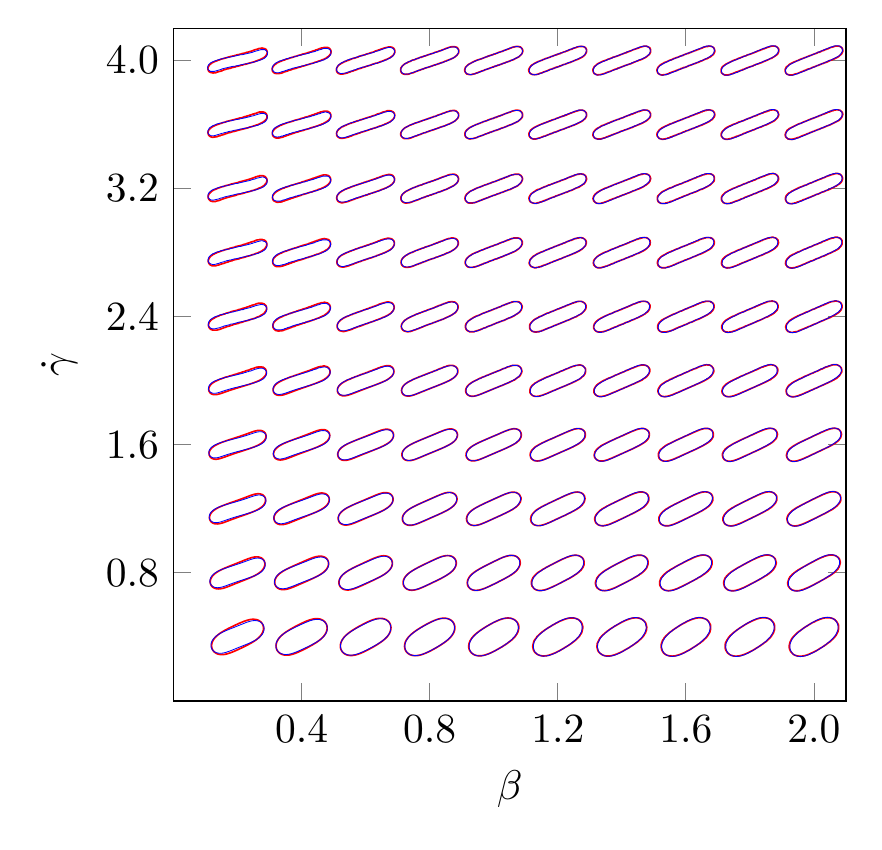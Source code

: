 \begin{tikzpicture}[scale=1.5]

  \begin{axis}[
    axis equal image,
    xmin = 0,
    xmax = 21,
    ymin = 0,
    ymax = 21,
    xtick = {4,8,12,16,20},
    xticklabels = {$0.4$,$0.8$,$1.2$,$1.6$,$2.0$},
    xlabel = {$\beta$},
    ytick = {4,8,12,16,20},
    yticklabels = {$0.8$,$1.6$,$2.4$,$3.2$,$4.0$},
    ylabel = {$\dot{\gamma}$},
  ]


% beta = 0.2,shear rate = 0.4
\addplot[red] coordinates{
(1.89e+00,2.35e+00)
(1.876e+00,2.344e+00)
(1.862e+00,2.337e+00)
(1.847e+00,2.33e+00)
(1.832e+00,2.322e+00)
(1.815e+00,2.315e+00)
(1.798e+00,2.306e+00)
(1.78e+00,2.297e+00)
(1.76e+00,2.287e+00)
(1.739e+00,2.277e+00)
(1.717e+00,2.266e+00)
(1.693e+00,2.253e+00)
(1.668e+00,2.241e+00)
(1.642e+00,2.227e+00)
(1.615e+00,2.212e+00)
(1.587e+00,2.196e+00)
(1.557e+00,2.179e+00)
(1.527e+00,2.161e+00)
(1.496e+00,2.142e+00)
(1.464e+00,2.121e+00)
(1.432e+00,2.099e+00)
(1.4e+00,2.075e+00)
(1.369e+00,2.049e+00)
(1.337e+00,2.021e+00)
(1.307e+00,1.99e+00)
(1.279e+00,1.957e+00)
(1.253e+00,1.922e+00)
(1.23e+00,1.883e+00)
(1.211e+00,1.842e+00)
(1.198e+00,1.798e+00)
(1.19e+00,1.752e+00)
(1.19e+00,1.706e+00)
(1.197e+00,1.661e+00)
(1.212e+00,1.617e+00)
(1.234e+00,1.577e+00)
(1.263e+00,1.541e+00)
(1.297e+00,1.511e+00)
(1.335e+00,1.487e+00)
(1.377e+00,1.469e+00)
(1.419e+00,1.457e+00)
(1.462e+00,1.451e+00)
(1.504e+00,1.448e+00)
(1.546e+00,1.45e+00)
(1.587e+00,1.454e+00)
(1.626e+00,1.461e+00)
(1.664e+00,1.47e+00)
(1.7e+00,1.48e+00)
(1.735e+00,1.49e+00)
(1.768e+00,1.502e+00)
(1.8e+00,1.513e+00)
(1.83e+00,1.525e+00)
(1.859e+00,1.537e+00)
(1.886e+00,1.548e+00)
(1.911e+00,1.559e+00)
(1.935e+00,1.569e+00)
(1.958e+00,1.579e+00)
(1.98e+00,1.589e+00)
(2.0e+00,1.598e+00)
(2.018e+00,1.607e+00)
(2.036e+00,1.615e+00)
(2.052e+00,1.622e+00)
(2.068e+00,1.63e+00)
(2.082e+00,1.637e+00)
(2.096e+00,1.643e+00)
(2.11e+00,1.65e+00)
(2.124e+00,1.656e+00)
(2.138e+00,1.663e+00)
(2.153e+00,1.67e+00)
(2.168e+00,1.677e+00)
(2.185e+00,1.685e+00)
(2.202e+00,1.694e+00)
(2.22e+00,1.703e+00)
(2.24e+00,1.713e+00)
(2.261e+00,1.723e+00)
(2.283e+00,1.734e+00)
(2.307e+00,1.746e+00)
(2.332e+00,1.759e+00)
(2.358e+00,1.773e+00)
(2.385e+00,1.788e+00)
(2.413e+00,1.804e+00)
(2.443e+00,1.821e+00)
(2.473e+00,1.839e+00)
(2.504e+00,1.858e+00)
(2.536e+00,1.879e+00)
(2.568e+00,1.901e+00)
(2.6e+00,1.925e+00)
(2.631e+00,1.951e+00)
(2.663e+00,1.979e+00)
(2.693e+00,2.01e+00)
(2.721e+00,2.043e+00)
(2.747e+00,2.078e+00)
(2.77e+00,2.117e+00)
(2.789e+00,2.158e+00)
(2.803e+00,2.202e+00)
(2.81e+00,2.248e+00)
(2.81e+00,2.294e+00)
(2.803e+00,2.339e+00)
(2.788e+00,2.383e+00)
(2.766e+00,2.424e+00)
(2.737e+00,2.459e+00)
(2.703e+00,2.489e+00)
(2.664e+00,2.513e+00)
(2.623e+00,2.531e+00)
(2.581e+00,2.543e+00)
(2.538e+00,2.549e+00)
(2.495e+00,2.552e+00)
(2.454e+00,2.55e+00)
(2.413e+00,2.546e+00)
(2.374e+00,2.539e+00)
(2.336e+00,2.53e+00)
(2.3e+00,2.52e+00)
(2.265e+00,2.51e+00)
(2.232e+00,2.498e+00)
(2.2e+00,2.487e+00)
(2.17e+00,2.475e+00)
(2.142e+00,2.463e+00)
(2.114e+00,2.452e+00)
(2.089e+00,2.441e+00)
(2.064e+00,2.431e+00)
(2.042e+00,2.421e+00)
(2.02e+00,2.411e+00)
(2.0e+00,2.402e+00)
(1.982e+00,2.393e+00)
(1.964e+00,2.385e+00)
(1.948e+00,2.378e+00)
(1.932e+00,2.37e+00)
(1.918e+00,2.364e+00)
(1.904e+00,2.357e+00)
(1.89e+00,2.35e+00)
};

% beta = 0.4,shear rate = 0.4
\addplot[red] coordinates{
(4.023e+00,2.436e+00)
(4.009e+00,2.429e+00)
(3.995e+00,2.422e+00)
(3.98e+00,2.415e+00)
(3.965e+00,2.408e+00)
(3.949e+00,2.4e+00)
(3.931e+00,2.391e+00)
(3.913e+00,2.382e+00)
(3.893e+00,2.372e+00)
(3.873e+00,2.361e+00)
(3.85e+00,2.35e+00)
(3.827e+00,2.338e+00)
(3.802e+00,2.325e+00)
(3.776e+00,2.311e+00)
(3.749e+00,2.296e+00)
(3.72e+00,2.28e+00)
(3.691e+00,2.264e+00)
(3.66e+00,2.246e+00)
(3.629e+00,2.228e+00)
(3.597e+00,2.208e+00)
(3.564e+00,2.188e+00)
(3.53e+00,2.166e+00)
(3.496e+00,2.143e+00)
(3.462e+00,2.118e+00)
(3.428e+00,2.092e+00)
(3.395e+00,2.064e+00)
(3.362e+00,2.034e+00)
(3.331e+00,2.002e+00)
(3.301e+00,1.968e+00)
(3.274e+00,1.931e+00)
(3.25e+00,1.891e+00)
(3.23e+00,1.85e+00)
(3.215e+00,1.806e+00)
(3.205e+00,1.761e+00)
(3.203e+00,1.714e+00)
(3.207e+00,1.669e+00)
(3.218e+00,1.625e+00)
(3.236e+00,1.583e+00)
(3.261e+00,1.546e+00)
(3.291e+00,1.514e+00)
(3.325e+00,1.487e+00)
(3.362e+00,1.466e+00)
(3.401e+00,1.45e+00)
(3.441e+00,1.439e+00)
(3.48e+00,1.433e+00)
(3.519e+00,1.431e+00)
(3.556e+00,1.431e+00)
(3.592e+00,1.434e+00)
(3.627e+00,1.439e+00)
(3.66e+00,1.446e+00)
(3.692e+00,1.454e+00)
(3.721e+00,1.462e+00)
(3.749e+00,1.471e+00)
(3.776e+00,1.48e+00)
(3.801e+00,1.488e+00)
(3.824e+00,1.497e+00)
(3.846e+00,1.506e+00)
(3.866e+00,1.514e+00)
(3.885e+00,1.522e+00)
(3.902e+00,1.53e+00)
(3.919e+00,1.537e+00)
(3.934e+00,1.544e+00)
(3.949e+00,1.551e+00)
(3.963e+00,1.558e+00)
(3.977e+00,1.564e+00)
(3.991e+00,1.571e+00)
(4.005e+00,1.578e+00)
(4.02e+00,1.585e+00)
(4.035e+00,1.592e+00)
(4.051e+00,1.6e+00)
(4.069e+00,1.609e+00)
(4.087e+00,1.618e+00)
(4.107e+00,1.628e+00)
(4.128e+00,1.639e+00)
(4.15e+00,1.65e+00)
(4.173e+00,1.662e+00)
(4.198e+00,1.675e+00)
(4.224e+00,1.689e+00)
(4.251e+00,1.704e+00)
(4.279e+00,1.72e+00)
(4.309e+00,1.736e+00)
(4.34e+00,1.754e+00)
(4.371e+00,1.772e+00)
(4.403e+00,1.792e+00)
(4.436e+00,1.812e+00)
(4.47e+00,1.834e+00)
(4.504e+00,1.857e+00)
(4.538e+00,1.882e+00)
(4.572e+00,1.908e+00)
(4.605e+00,1.936e+00)
(4.638e+00,1.966e+00)
(4.669e+00,1.998e+00)
(4.699e+00,2.032e+00)
(4.726e+00,2.069e+00)
(4.75e+00,2.108e+00)
(4.77e+00,2.15e+00)
(4.785e+00,2.194e+00)
(4.795e+00,2.239e+00)
(4.797e+00,2.285e+00)
(4.793e+00,2.331e+00)
(4.782e+00,2.376e+00)
(4.763e+00,2.417e+00)
(4.739e+00,2.454e+00)
(4.709e+00,2.486e+00)
(4.675e+00,2.513e+00)
(4.638e+00,2.534e+00)
(4.599e+00,2.55e+00)
(4.559e+00,2.561e+00)
(4.52e+00,2.567e+00)
(4.481e+00,2.569e+00)
(4.444e+00,2.569e+00)
(4.408e+00,2.566e+00)
(4.373e+00,2.561e+00)
(4.34e+00,2.554e+00)
(4.308e+00,2.546e+00)
(4.279e+00,2.538e+00)
(4.251e+00,2.529e+00)
(4.224e+00,2.521e+00)
(4.199e+00,2.511e+00)
(4.176e+00,2.503e+00)
(4.154e+00,2.494e+00)
(4.134e+00,2.486e+00)
(4.115e+00,2.478e+00)
(4.098e+00,2.47e+00)
(4.081e+00,2.463e+00)
(4.066e+00,2.456e+00)
(4.051e+00,2.449e+00)
(4.037e+00,2.442e+00)
(4.023e+00,2.436e+00)
};

% beta = 0.6,shear rate = 0.4
\addplot[red] coordinates{
(6.094e+00,2.482e+00)
(6.08e+00,2.476e+00)
(6.066e+00,2.469e+00)
(6.051e+00,2.462e+00)
(6.035e+00,2.455e+00)
(6.019e+00,2.447e+00)
(6.002e+00,2.439e+00)
(5.984e+00,2.43e+00)
(5.964e+00,2.42e+00)
(5.943e+00,2.409e+00)
(5.921e+00,2.398e+00)
(5.897e+00,2.386e+00)
(5.873e+00,2.372e+00)
(5.847e+00,2.358e+00)
(5.82e+00,2.344e+00)
(5.791e+00,2.328e+00)
(5.762e+00,2.311e+00)
(5.731e+00,2.294e+00)
(5.7e+00,2.275e+00)
(5.667e+00,2.256e+00)
(5.634e+00,2.235e+00)
(5.601e+00,2.214e+00)
(5.566e+00,2.191e+00)
(5.532e+00,2.168e+00)
(5.497e+00,2.143e+00)
(5.462e+00,2.116e+00)
(5.428e+00,2.088e+00)
(5.394e+00,2.059e+00)
(5.362e+00,2.027e+00)
(5.33e+00,1.994e+00)
(5.301e+00,1.958e+00)
(5.275e+00,1.92e+00)
(5.252e+00,1.879e+00)
(5.234e+00,1.837e+00)
(5.22e+00,1.793e+00)
(5.212e+00,1.747e+00)
(5.21e+00,1.702e+00)
(5.216e+00,1.657e+00)
(5.228e+00,1.614e+00)
(5.246e+00,1.573e+00)
(5.27e+00,1.537e+00)
(5.299e+00,1.506e+00)
(5.332e+00,1.48e+00)
(5.367e+00,1.459e+00)
(5.404e+00,1.443e+00)
(5.441e+00,1.432e+00)
(5.478e+00,1.425e+00)
(5.514e+00,1.421e+00)
(5.549e+00,1.421e+00)
(5.582e+00,1.422e+00)
(5.615e+00,1.426e+00)
(5.645e+00,1.431e+00)
(5.674e+00,1.436e+00)
(5.701e+00,1.443e+00)
(5.726e+00,1.45e+00)
(5.75e+00,1.457e+00)
(5.772e+00,1.464e+00)
(5.793e+00,1.472e+00)
(5.812e+00,1.479e+00)
(5.83e+00,1.486e+00)
(5.847e+00,1.493e+00)
(5.863e+00,1.499e+00)
(5.878e+00,1.505e+00)
(5.892e+00,1.512e+00)
(5.906e+00,1.518e+00)
(5.92e+00,1.524e+00)
(5.934e+00,1.531e+00)
(5.949e+00,1.538e+00)
(5.965e+00,1.545e+00)
(5.981e+00,1.553e+00)
(5.998e+00,1.561e+00)
(6.016e+00,1.57e+00)
(6.036e+00,1.58e+00)
(6.057e+00,1.591e+00)
(6.079e+00,1.602e+00)
(6.103e+00,1.614e+00)
(6.127e+00,1.628e+00)
(6.153e+00,1.642e+00)
(6.18e+00,1.657e+00)
(6.209e+00,1.672e+00)
(6.238e+00,1.689e+00)
(6.269e+00,1.706e+00)
(6.3e+00,1.725e+00)
(6.333e+00,1.744e+00)
(6.366e+00,1.765e+00)
(6.399e+00,1.786e+00)
(6.434e+00,1.809e+00)
(6.468e+00,1.832e+00)
(6.503e+00,1.857e+00)
(6.538e+00,1.884e+00)
(6.572e+00,1.912e+00)
(6.606e+00,1.941e+00)
(6.638e+00,1.973e+00)
(6.67e+00,2.006e+00)
(6.699e+00,2.042e+00)
(6.725e+00,2.08e+00)
(6.748e+00,2.121e+00)
(6.766e+00,2.163e+00)
(6.78e+00,2.207e+00)
(6.788e+00,2.253e+00)
(6.79e+00,2.298e+00)
(6.784e+00,2.343e+00)
(6.772e+00,2.386e+00)
(6.754e+00,2.426e+00)
(6.73e+00,2.463e+00)
(6.701e+00,2.494e+00)
(6.668e+00,2.52e+00)
(6.633e+00,2.541e+00)
(6.596e+00,2.557e+00)
(6.559e+00,2.568e+00)
(6.522e+00,2.575e+00)
(6.486e+00,2.579e+00)
(6.451e+00,2.579e+00)
(6.418e+00,2.578e+00)
(6.385e+00,2.574e+00)
(6.355e+00,2.57e+00)
(6.326e+00,2.564e+00)
(6.299e+00,2.557e+00)
(6.274e+00,2.55e+00)
(6.25e+00,2.543e+00)
(6.228e+00,2.535e+00)
(6.207e+00,2.528e+00)
(6.188e+00,2.521e+00)
(6.17e+00,2.514e+00)
(6.153e+00,2.507e+00)
(6.137e+00,2.501e+00)
(6.122e+00,2.495e+00)
(6.108e+00,2.488e+00)
(6.094e+00,2.482e+00)
};

% beta = 0.8,shear rate = 0.4
\addplot[red] coordinates{
(8.139e+00,2.511e+00)
(8.125e+00,2.505e+00)
(8.111e+00,2.499e+00)
(8.096e+00,2.492e+00)
(8.08e+00,2.485e+00)
(8.064e+00,2.478e+00)
(8.046e+00,2.47e+00)
(8.028e+00,2.461e+00)
(8.008e+00,2.451e+00)
(7.987e+00,2.44e+00)
(7.965e+00,2.429e+00)
(7.942e+00,2.417e+00)
(7.917e+00,2.404e+00)
(7.891e+00,2.39e+00)
(7.864e+00,2.375e+00)
(7.835e+00,2.359e+00)
(7.806e+00,2.342e+00)
(7.776e+00,2.325e+00)
(7.744e+00,2.306e+00)
(7.712e+00,2.287e+00)
(7.679e+00,2.266e+00)
(7.645e+00,2.245e+00)
(7.611e+00,2.222e+00)
(7.576e+00,2.199e+00)
(7.541e+00,2.174e+00)
(7.505e+00,2.148e+00)
(7.471e+00,2.121e+00)
(7.436e+00,2.093e+00)
(7.402e+00,2.063e+00)
(7.369e+00,2.031e+00)
(7.338e+00,1.997e+00)
(7.309e+00,1.961e+00)
(7.283e+00,1.923e+00)
(7.259e+00,1.883e+00)
(7.24e+00,1.841e+00)
(7.226e+00,1.797e+00)
(7.217e+00,1.752e+00)
(7.215e+00,1.707e+00)
(7.219e+00,1.662e+00)
(7.229e+00,1.619e+00)
(7.246e+00,1.579e+00)
(7.268e+00,1.543e+00)
(7.295e+00,1.511e+00)
(7.326e+00,1.484e+00)
(7.359e+00,1.462e+00)
(7.394e+00,1.444e+00)
(7.429e+00,1.431e+00)
(7.464e+00,1.423e+00)
(7.499e+00,1.417e+00)
(7.533e+00,1.415e+00)
(7.565e+00,1.415e+00)
(7.596e+00,1.417e+00)
(7.625e+00,1.42e+00)
(7.652e+00,1.424e+00)
(7.678e+00,1.429e+00)
(7.703e+00,1.435e+00)
(7.725e+00,1.441e+00)
(7.746e+00,1.447e+00)
(7.766e+00,1.454e+00)
(7.784e+00,1.46e+00)
(7.801e+00,1.466e+00)
(7.817e+00,1.472e+00)
(7.832e+00,1.477e+00)
(7.847e+00,1.483e+00)
(7.861e+00,1.489e+00)
(7.875e+00,1.495e+00)
(7.889e+00,1.501e+00)
(7.904e+00,1.508e+00)
(7.92e+00,1.515e+00)
(7.936e+00,1.522e+00)
(7.954e+00,1.53e+00)
(7.972e+00,1.54e+00)
(7.992e+00,1.549e+00)
(8.013e+00,1.56e+00)
(8.035e+00,1.571e+00)
(8.058e+00,1.583e+00)
(8.083e+00,1.596e+00)
(8.109e+00,1.61e+00)
(8.136e+00,1.625e+00)
(8.165e+00,1.641e+00)
(8.194e+00,1.658e+00)
(8.224e+00,1.675e+00)
(8.256e+00,1.694e+00)
(8.288e+00,1.714e+00)
(8.321e+00,1.734e+00)
(8.355e+00,1.755e+00)
(8.389e+00,1.778e+00)
(8.424e+00,1.801e+00)
(8.459e+00,1.826e+00)
(8.495e+00,1.851e+00)
(8.53e+00,1.879e+00)
(8.564e+00,1.907e+00)
(8.598e+00,1.937e+00)
(8.631e+00,1.969e+00)
(8.662e+00,2.003e+00)
(8.691e+00,2.039e+00)
(8.717e+00,2.077e+00)
(8.741e+00,2.117e+00)
(8.76e+00,2.159e+00)
(8.774e+00,2.203e+00)
(8.783e+00,2.248e+00)
(8.785e+00,2.293e+00)
(8.781e+00,2.338e+00)
(8.771e+00,2.381e+00)
(8.754e+00,2.421e+00)
(8.732e+00,2.457e+00)
(8.705e+00,2.489e+00)
(8.674e+00,2.517e+00)
(8.641e+00,2.538e+00)
(8.606e+00,2.556e+00)
(8.571e+00,2.569e+00)
(8.536e+00,2.577e+00)
(8.501e+00,2.583e+00)
(8.467e+00,2.585e+00)
(8.435e+00,2.585e+00)
(8.404e+00,2.583e+00)
(8.375e+00,2.58e+00)
(8.348e+00,2.576e+00)
(8.322e+00,2.571e+00)
(8.297e+00,2.565e+00)
(8.275e+00,2.559e+00)
(8.254e+00,2.553e+00)
(8.234e+00,2.546e+00)
(8.216e+00,2.54e+00)
(8.199e+00,2.534e+00)
(8.183e+00,2.528e+00)
(8.168e+00,2.523e+00)
(8.153e+00,2.517e+00)
(8.139e+00,2.511e+00)
};

% beta = 1,shear rate = 0.4
\addplot[red] coordinates{
(1.017e+01,2.53e+00)
(1.016e+01,2.525e+00)
(1.014e+01,2.519e+00)
(1.013e+01,2.513e+00)
(1.011e+01,2.506e+00)
(1.01e+01,2.498e+00)
(1.008e+01,2.49e+00)
(1.006e+01,2.482e+00)
(1.004e+01,2.472e+00)
(1.002e+01,2.462e+00)
(9.996e+00,2.451e+00)
(9.973e+00,2.439e+00)
(9.948e+00,2.426e+00)
(9.922e+00,2.412e+00)
(9.895e+00,2.397e+00)
(9.867e+00,2.381e+00)
(9.837e+00,2.364e+00)
(9.807e+00,2.347e+00)
(9.775e+00,2.328e+00)
(9.743e+00,2.309e+00)
(9.71e+00,2.288e+00)
(9.676e+00,2.267e+00)
(9.642e+00,2.245e+00)
(9.607e+00,2.221e+00)
(9.572e+00,2.197e+00)
(9.536e+00,2.171e+00)
(9.501e+00,2.145e+00)
(9.466e+00,2.117e+00)
(9.431e+00,2.087e+00)
(9.398e+00,2.056e+00)
(9.365e+00,2.023e+00)
(9.335e+00,1.989e+00)
(9.306e+00,1.952e+00)
(9.281e+00,1.913e+00)
(9.259e+00,1.873e+00)
(9.241e+00,1.831e+00)
(9.228e+00,1.787e+00)
(9.22e+00,1.742e+00)
(9.219e+00,1.697e+00)
(9.223e+00,1.653e+00)
(9.235e+00,1.611e+00)
(9.252e+00,1.572e+00)
(9.274e+00,1.537e+00)
(9.301e+00,1.506e+00)
(9.331e+00,1.479e+00)
(9.363e+00,1.458e+00)
(9.396e+00,1.441e+00)
(9.431e+00,1.428e+00)
(9.464e+00,1.419e+00)
(9.498e+00,1.414e+00)
(9.53e+00,1.411e+00)
(9.561e+00,1.41e+00)
(9.59e+00,1.411e+00)
(9.618e+00,1.414e+00)
(9.644e+00,1.417e+00)
(9.668e+00,1.422e+00)
(9.691e+00,1.427e+00)
(9.713e+00,1.432e+00)
(9.732e+00,1.437e+00)
(9.751e+00,1.443e+00)
(9.768e+00,1.448e+00)
(9.784e+00,1.454e+00)
(9.8e+00,1.459e+00)
(9.814e+00,1.464e+00)
(9.829e+00,1.47e+00)
(9.843e+00,1.475e+00)
(9.857e+00,1.481e+00)
(9.872e+00,1.488e+00)
(9.888e+00,1.494e+00)
(9.905e+00,1.502e+00)
(9.922e+00,1.51e+00)
(9.941e+00,1.518e+00)
(9.96e+00,1.528e+00)
(9.982e+00,1.538e+00)
(1.0e+01,1.549e+00)
(1.003e+01,1.561e+00)
(1.005e+01,1.574e+00)
(1.008e+01,1.588e+00)
(1.01e+01,1.603e+00)
(1.013e+01,1.619e+00)
(1.016e+01,1.636e+00)
(1.019e+01,1.653e+00)
(1.022e+01,1.672e+00)
(1.026e+01,1.691e+00)
(1.029e+01,1.712e+00)
(1.032e+01,1.733e+00)
(1.036e+01,1.755e+00)
(1.039e+01,1.779e+00)
(1.043e+01,1.803e+00)
(1.046e+01,1.829e+00)
(1.05e+01,1.855e+00)
(1.053e+01,1.883e+00)
(1.057e+01,1.913e+00)
(1.06e+01,1.944e+00)
(1.063e+01,1.977e+00)
(1.067e+01,2.011e+00)
(1.069e+01,2.048e+00)
(1.072e+01,2.087e+00)
(1.074e+01,2.127e+00)
(1.076e+01,2.17e+00)
(1.077e+01,2.213e+00)
(1.078e+01,2.258e+00)
(1.078e+01,2.303e+00)
(1.078e+01,2.347e+00)
(1.077e+01,2.389e+00)
(1.075e+01,2.428e+00)
(1.073e+01,2.463e+00)
(1.07e+01,2.494e+00)
(1.067e+01,2.521e+00)
(1.064e+01,2.542e+00)
(1.06e+01,2.559e+00)
(1.057e+01,2.572e+00)
(1.054e+01,2.581e+00)
(1.05e+01,2.586e+00)
(1.047e+01,2.589e+00)
(1.044e+01,2.59e+00)
(1.041e+01,2.589e+00)
(1.038e+01,2.586e+00)
(1.036e+01,2.583e+00)
(1.033e+01,2.578e+00)
(1.031e+01,2.573e+00)
(1.029e+01,2.568e+00)
(1.027e+01,2.563e+00)
(1.025e+01,2.557e+00)
(1.023e+01,2.552e+00)
(1.022e+01,2.546e+00)
(1.02e+01,2.541e+00)
(1.019e+01,2.536e+00)
(1.017e+01,2.53e+00)
};

% beta = 1.2,shear rate = 0.4
\addplot[red] coordinates{
(1.22e+01,2.544e+00)
(1.218e+01,2.538e+00)
(1.217e+01,2.533e+00)
(1.215e+01,2.527e+00)
(1.214e+01,2.52e+00)
(1.212e+01,2.513e+00)
(1.21e+01,2.506e+00)
(1.208e+01,2.497e+00)
(1.206e+01,2.488e+00)
(1.204e+01,2.478e+00)
(1.202e+01,2.467e+00)
(1.2e+01,2.455e+00)
(1.197e+01,2.442e+00)
(1.194e+01,2.428e+00)
(1.192e+01,2.413e+00)
(1.189e+01,2.398e+00)
(1.186e+01,2.381e+00)
(1.183e+01,2.363e+00)
(1.18e+01,2.345e+00)
(1.177e+01,2.325e+00)
(1.173e+01,2.305e+00)
(1.17e+01,2.284e+00)
(1.166e+01,2.261e+00)
(1.163e+01,2.238e+00)
(1.159e+01,2.214e+00)
(1.156e+01,2.189e+00)
(1.152e+01,2.162e+00)
(1.149e+01,2.135e+00)
(1.145e+01,2.106e+00)
(1.142e+01,2.075e+00)
(1.139e+01,2.043e+00)
(1.135e+01,2.009e+00)
(1.133e+01,1.973e+00)
(1.13e+01,1.936e+00)
(1.127e+01,1.896e+00)
(1.125e+01,1.855e+00)
(1.124e+01,1.812e+00)
(1.123e+01,1.768e+00)
(1.122e+01,1.723e+00)
(1.122e+01,1.679e+00)
(1.123e+01,1.636e+00)
(1.124e+01,1.595e+00)
(1.126e+01,1.558e+00)
(1.128e+01,1.524e+00)
(1.131e+01,1.495e+00)
(1.134e+01,1.47e+00)
(1.137e+01,1.45e+00)
(1.141e+01,1.435e+00)
(1.144e+01,1.423e+00)
(1.147e+01,1.415e+00)
(1.15e+01,1.41e+00)
(1.153e+01,1.407e+00)
(1.156e+01,1.407e+00)
(1.159e+01,1.408e+00)
(1.162e+01,1.41e+00)
(1.164e+01,1.413e+00)
(1.167e+01,1.417e+00)
(1.169e+01,1.422e+00)
(1.171e+01,1.426e+00)
(1.173e+01,1.431e+00)
(1.174e+01,1.436e+00)
(1.176e+01,1.441e+00)
(1.177e+01,1.446e+00)
(1.179e+01,1.451e+00)
(1.18e+01,1.456e+00)
(1.182e+01,1.462e+00)
(1.183e+01,1.467e+00)
(1.185e+01,1.473e+00)
(1.186e+01,1.48e+00)
(1.188e+01,1.487e+00)
(1.19e+01,1.494e+00)
(1.192e+01,1.503e+00)
(1.194e+01,1.512e+00)
(1.196e+01,1.522e+00)
(1.198e+01,1.533e+00)
(1.2e+01,1.545e+00)
(1.203e+01,1.558e+00)
(1.206e+01,1.572e+00)
(1.208e+01,1.587e+00)
(1.211e+01,1.602e+00)
(1.214e+01,1.619e+00)
(1.217e+01,1.637e+00)
(1.22e+01,1.655e+00)
(1.223e+01,1.675e+00)
(1.227e+01,1.695e+00)
(1.23e+01,1.716e+00)
(1.234e+01,1.738e+00)
(1.237e+01,1.762e+00)
(1.241e+01,1.786e+00)
(1.244e+01,1.811e+00)
(1.248e+01,1.838e+00)
(1.251e+01,1.865e+00)
(1.255e+01,1.894e+00)
(1.258e+01,1.925e+00)
(1.261e+01,1.957e+00)
(1.265e+01,1.991e+00)
(1.268e+01,2.027e+00)
(1.27e+01,2.064e+00)
(1.273e+01,2.104e+00)
(1.275e+01,2.145e+00)
(1.276e+01,2.188e+00)
(1.277e+01,2.232e+00)
(1.278e+01,2.277e+00)
(1.278e+01,2.321e+00)
(1.277e+01,2.364e+00)
(1.276e+01,2.405e+00)
(1.274e+01,2.442e+00)
(1.272e+01,2.476e+00)
(1.269e+01,2.505e+00)
(1.266e+01,2.53e+00)
(1.263e+01,2.55e+00)
(1.259e+01,2.565e+00)
(1.256e+01,2.577e+00)
(1.253e+01,2.585e+00)
(1.25e+01,2.59e+00)
(1.247e+01,2.593e+00)
(1.244e+01,2.593e+00)
(1.241e+01,2.592e+00)
(1.238e+01,2.59e+00)
(1.236e+01,2.587e+00)
(1.233e+01,2.583e+00)
(1.231e+01,2.578e+00)
(1.229e+01,2.574e+00)
(1.227e+01,2.569e+00)
(1.226e+01,2.564e+00)
(1.224e+01,2.559e+00)
(1.222e+01,2.554e+00)
(1.221e+01,2.549e+00)
(1.22e+01,2.544e+00)
};

% beta = 1.4,shear rate = 0.4
\addplot[red] coordinates{
(1.421e+01,2.554e+00)
(1.42e+01,2.549e+00)
(1.419e+01,2.544e+00)
(1.417e+01,2.538e+00)
(1.415e+01,2.532e+00)
(1.414e+01,2.525e+00)
(1.412e+01,2.518e+00)
(1.41e+01,2.509e+00)
(1.408e+01,2.5e+00)
(1.406e+01,2.49e+00)
(1.404e+01,2.479e+00)
(1.401e+01,2.468e+00)
(1.399e+01,2.455e+00)
(1.396e+01,2.441e+00)
(1.394e+01,2.426e+00)
(1.391e+01,2.411e+00)
(1.388e+01,2.394e+00)
(1.385e+01,2.377e+00)
(1.382e+01,2.358e+00)
(1.378e+01,2.339e+00)
(1.375e+01,2.318e+00)
(1.372e+01,2.297e+00)
(1.368e+01,2.275e+00)
(1.365e+01,2.252e+00)
(1.361e+01,2.228e+00)
(1.358e+01,2.202e+00)
(1.354e+01,2.176e+00)
(1.351e+01,2.148e+00)
(1.347e+01,2.12e+00)
(1.344e+01,2.09e+00)
(1.34e+01,2.058e+00)
(1.337e+01,2.025e+00)
(1.334e+01,1.99e+00)
(1.331e+01,1.953e+00)
(1.329e+01,1.914e+00)
(1.327e+01,1.873e+00)
(1.325e+01,1.831e+00)
(1.323e+01,1.788e+00)
(1.323e+01,1.744e+00)
(1.322e+01,1.7e+00)
(1.323e+01,1.656e+00)
(1.324e+01,1.615e+00)
(1.325e+01,1.576e+00)
(1.327e+01,1.54e+00)
(1.33e+01,1.509e+00)
(1.333e+01,1.482e+00)
(1.336e+01,1.46e+00)
(1.339e+01,1.442e+00)
(1.342e+01,1.428e+00)
(1.345e+01,1.417e+00)
(1.348e+01,1.41e+00)
(1.351e+01,1.406e+00)
(1.354e+01,1.404e+00)
(1.357e+01,1.404e+00)
(1.36e+01,1.405e+00)
(1.362e+01,1.407e+00)
(1.365e+01,1.41e+00)
(1.367e+01,1.414e+00)
(1.369e+01,1.418e+00)
(1.371e+01,1.423e+00)
(1.372e+01,1.427e+00)
(1.374e+01,1.431e+00)
(1.376e+01,1.436e+00)
(1.377e+01,1.441e+00)
(1.379e+01,1.446e+00)
(1.38e+01,1.451e+00)
(1.381e+01,1.456e+00)
(1.383e+01,1.462e+00)
(1.385e+01,1.468e+00)
(1.386e+01,1.475e+00)
(1.388e+01,1.482e+00)
(1.39e+01,1.491e+00)
(1.392e+01,1.5e+00)
(1.394e+01,1.51e+00)
(1.396e+01,1.521e+00)
(1.399e+01,1.532e+00)
(1.401e+01,1.545e+00)
(1.404e+01,1.559e+00)
(1.406e+01,1.573e+00)
(1.409e+01,1.589e+00)
(1.412e+01,1.606e+00)
(1.415e+01,1.623e+00)
(1.418e+01,1.642e+00)
(1.422e+01,1.661e+00)
(1.425e+01,1.682e+00)
(1.428e+01,1.703e+00)
(1.432e+01,1.725e+00)
(1.435e+01,1.748e+00)
(1.439e+01,1.772e+00)
(1.442e+01,1.798e+00)
(1.446e+01,1.824e+00)
(1.45e+01,1.852e+00)
(1.453e+01,1.88e+00)
(1.456e+01,1.911e+00)
(1.46e+01,1.942e+00)
(1.463e+01,1.975e+00)
(1.466e+01,2.01e+00)
(1.469e+01,2.047e+00)
(1.471e+01,2.086e+00)
(1.474e+01,2.127e+00)
(1.475e+01,2.169e+00)
(1.477e+01,2.212e+00)
(1.477e+01,2.256e+00)
(1.478e+01,2.3e+00)
(1.477e+01,2.344e+00)
(1.476e+01,2.385e+00)
(1.475e+01,2.424e+00)
(1.473e+01,2.46e+00)
(1.47e+01,2.491e+00)
(1.467e+01,2.518e+00)
(1.464e+01,2.541e+00)
(1.461e+01,2.558e+00)
(1.458e+01,2.572e+00)
(1.455e+01,2.583e+00)
(1.452e+01,2.59e+00)
(1.449e+01,2.594e+00)
(1.446e+01,2.596e+00)
(1.443e+01,2.596e+00)
(1.44e+01,2.595e+00)
(1.438e+01,2.593e+00)
(1.435e+01,2.59e+00)
(1.433e+01,2.586e+00)
(1.431e+01,2.582e+00)
(1.429e+01,2.578e+00)
(1.428e+01,2.573e+00)
(1.426e+01,2.568e+00)
(1.424e+01,2.564e+00)
(1.423e+01,2.559e+00)
(1.421e+01,2.554e+00)
};

% beta = 1.6,shear rate = 0.4
\addplot[red] coordinates{
(1.623e+01,2.562e+00)
(1.622e+01,2.557e+00)
(1.62e+01,2.552e+00)
(1.619e+01,2.547e+00)
(1.617e+01,2.541e+00)
(1.615e+01,2.534e+00)
(1.613e+01,2.527e+00)
(1.612e+01,2.519e+00)
(1.61e+01,2.51e+00)
(1.607e+01,2.5e+00)
(1.605e+01,2.489e+00)
(1.603e+01,2.478e+00)
(1.6e+01,2.465e+00)
(1.598e+01,2.451e+00)
(1.595e+01,2.437e+00)
(1.592e+01,2.421e+00)
(1.589e+01,2.405e+00)
(1.586e+01,2.387e+00)
(1.583e+01,2.369e+00)
(1.58e+01,2.349e+00)
(1.577e+01,2.329e+00)
(1.573e+01,2.308e+00)
(1.57e+01,2.285e+00)
(1.566e+01,2.262e+00)
(1.563e+01,2.238e+00)
(1.559e+01,2.213e+00)
(1.556e+01,2.187e+00)
(1.552e+01,2.159e+00)
(1.548e+01,2.131e+00)
(1.545e+01,2.101e+00)
(1.542e+01,2.07e+00)
(1.538e+01,2.037e+00)
(1.535e+01,2.002e+00)
(1.532e+01,1.966e+00)
(1.53e+01,1.928e+00)
(1.527e+01,1.888e+00)
(1.526e+01,1.847e+00)
(1.524e+01,1.804e+00)
(1.523e+01,1.76e+00)
(1.523e+01,1.716e+00)
(1.523e+01,1.673e+00)
(1.524e+01,1.631e+00)
(1.525e+01,1.591e+00)
(1.527e+01,1.554e+00)
(1.529e+01,1.521e+00)
(1.531e+01,1.492e+00)
(1.534e+01,1.468e+00)
(1.537e+01,1.448e+00)
(1.54e+01,1.433e+00)
(1.544e+01,1.421e+00)
(1.547e+01,1.412e+00)
(1.55e+01,1.406e+00)
(1.553e+01,1.403e+00)
(1.556e+01,1.402e+00)
(1.558e+01,1.402e+00)
(1.561e+01,1.403e+00)
(1.563e+01,1.406e+00)
(1.565e+01,1.409e+00)
(1.567e+01,1.412e+00)
(1.569e+01,1.416e+00)
(1.571e+01,1.42e+00)
(1.572e+01,1.425e+00)
(1.574e+01,1.429e+00)
(1.575e+01,1.433e+00)
(1.577e+01,1.438e+00)
(1.578e+01,1.443e+00)
(1.58e+01,1.448e+00)
(1.581e+01,1.453e+00)
(1.583e+01,1.459e+00)
(1.585e+01,1.466e+00)
(1.587e+01,1.473e+00)
(1.588e+01,1.481e+00)
(1.59e+01,1.49e+00)
(1.593e+01,1.5e+00)
(1.595e+01,1.511e+00)
(1.597e+01,1.522e+00)
(1.6e+01,1.535e+00)
(1.602e+01,1.548e+00)
(1.605e+01,1.563e+00)
(1.608e+01,1.579e+00)
(1.611e+01,1.595e+00)
(1.614e+01,1.613e+00)
(1.617e+01,1.631e+00)
(1.62e+01,1.651e+00)
(1.623e+01,1.671e+00)
(1.627e+01,1.692e+00)
(1.63e+01,1.714e+00)
(1.634e+01,1.738e+00)
(1.637e+01,1.762e+00)
(1.641e+01,1.787e+00)
(1.645e+01,1.813e+00)
(1.648e+01,1.841e+00)
(1.652e+01,1.869e+00)
(1.655e+01,1.899e+00)
(1.658e+01,1.93e+00)
(1.662e+01,1.963e+00)
(1.665e+01,1.998e+00)
(1.668e+01,2.034e+00)
(1.67e+01,2.072e+00)
(1.673e+01,2.112e+00)
(1.675e+01,2.153e+00)
(1.676e+01,2.196e+00)
(1.677e+01,2.24e+00)
(1.677e+01,2.284e+00)
(1.677e+01,2.327e+00)
(1.677e+01,2.369e+00)
(1.675e+01,2.409e+00)
(1.673e+01,2.446e+00)
(1.671e+01,2.479e+00)
(1.669e+01,2.508e+00)
(1.666e+01,2.532e+00)
(1.663e+01,2.552e+00)
(1.659e+01,2.567e+00)
(1.656e+01,2.579e+00)
(1.653e+01,2.588e+00)
(1.65e+01,2.594e+00)
(1.647e+01,2.597e+00)
(1.645e+01,2.598e+00)
(1.642e+01,2.598e+00)
(1.639e+01,2.597e+00)
(1.637e+01,2.594e+00)
(1.635e+01,2.591e+00)
(1.633e+01,2.588e+00)
(1.631e+01,2.584e+00)
(1.629e+01,2.58e+00)
(1.628e+01,2.575e+00)
(1.626e+01,2.571e+00)
(1.625e+01,2.567e+00)
(1.623e+01,2.562e+00)
};

% beta = 1.8,shear rate = 0.4
\addplot[red] coordinates{
(1.824e+01,2.568e+00)
(1.823e+01,2.564e+00)
(1.821e+01,2.559e+00)
(1.82e+01,2.553e+00)
(1.818e+01,2.548e+00)
(1.817e+01,2.541e+00)
(1.815e+01,2.534e+00)
(1.813e+01,2.526e+00)
(1.811e+01,2.517e+00)
(1.809e+01,2.508e+00)
(1.806e+01,2.497e+00)
(1.804e+01,2.486e+00)
(1.802e+01,2.473e+00)
(1.799e+01,2.46e+00)
(1.796e+01,2.445e+00)
(1.793e+01,2.43e+00)
(1.79e+01,2.413e+00)
(1.787e+01,2.396e+00)
(1.784e+01,2.377e+00)
(1.781e+01,2.358e+00)
(1.778e+01,2.338e+00)
(1.774e+01,2.316e+00)
(1.771e+01,2.294e+00)
(1.767e+01,2.271e+00)
(1.764e+01,2.247e+00)
(1.76e+01,2.222e+00)
(1.757e+01,2.196e+00)
(1.753e+01,2.168e+00)
(1.75e+01,2.14e+00)
(1.746e+01,2.11e+00)
(1.743e+01,2.079e+00)
(1.739e+01,2.047e+00)
(1.736e+01,2.013e+00)
(1.733e+01,1.977e+00)
(1.731e+01,1.94e+00)
(1.728e+01,1.9e+00)
(1.726e+01,1.859e+00)
(1.724e+01,1.817e+00)
(1.723e+01,1.774e+00)
(1.723e+01,1.73e+00)
(1.723e+01,1.686e+00)
(1.723e+01,1.644e+00)
(1.724e+01,1.603e+00)
(1.726e+01,1.566e+00)
(1.728e+01,1.532e+00)
(1.73e+01,1.502e+00)
(1.733e+01,1.476e+00)
(1.736e+01,1.455e+00)
(1.739e+01,1.438e+00)
(1.742e+01,1.424e+00)
(1.746e+01,1.415e+00)
(1.748e+01,1.408e+00)
(1.751e+01,1.403e+00)
(1.754e+01,1.401e+00)
(1.757e+01,1.4e+00)
(1.759e+01,1.401e+00)
(1.762e+01,1.403e+00)
(1.764e+01,1.405e+00)
(1.766e+01,1.408e+00)
(1.768e+01,1.412e+00)
(1.77e+01,1.415e+00)
(1.771e+01,1.419e+00)
(1.773e+01,1.423e+00)
(1.774e+01,1.427e+00)
(1.776e+01,1.432e+00)
(1.777e+01,1.436e+00)
(1.779e+01,1.441e+00)
(1.78e+01,1.447e+00)
(1.782e+01,1.452e+00)
(1.784e+01,1.459e+00)
(1.785e+01,1.466e+00)
(1.787e+01,1.474e+00)
(1.789e+01,1.483e+00)
(1.791e+01,1.492e+00)
(1.794e+01,1.503e+00)
(1.796e+01,1.514e+00)
(1.798e+01,1.527e+00)
(1.801e+01,1.54e+00)
(1.804e+01,1.555e+00)
(1.807e+01,1.57e+00)
(1.81e+01,1.587e+00)
(1.813e+01,1.604e+00)
(1.816e+01,1.623e+00)
(1.819e+01,1.642e+00)
(1.822e+01,1.662e+00)
(1.826e+01,1.684e+00)
(1.829e+01,1.706e+00)
(1.833e+01,1.729e+00)
(1.836e+01,1.753e+00)
(1.84e+01,1.778e+00)
(1.843e+01,1.804e+00)
(1.847e+01,1.832e+00)
(1.851e+01,1.86e+00)
(1.854e+01,1.89e+00)
(1.857e+01,1.921e+00)
(1.861e+01,1.953e+00)
(1.864e+01,1.987e+00)
(1.867e+01,2.023e+00)
(1.869e+01,2.061e+00)
(1.872e+01,2.1e+00)
(1.874e+01,2.141e+00)
(1.875e+01,2.183e+00)
(1.877e+01,2.227e+00)
(1.877e+01,2.27e+00)
(1.877e+01,2.314e+00)
(1.877e+01,2.356e+00)
(1.876e+01,2.397e+00)
(1.874e+01,2.434e+00)
(1.872e+01,2.468e+00)
(1.869e+01,2.498e+00)
(1.867e+01,2.524e+00)
(1.864e+01,2.545e+00)
(1.861e+01,2.562e+00)
(1.858e+01,2.576e+00)
(1.855e+01,2.586e+00)
(1.851e+01,2.592e+00)
(1.849e+01,2.597e+00)
(1.846e+01,2.599e+00)
(1.843e+01,2.6e+00)
(1.841e+01,2.599e+00)
(1.838e+01,2.597e+00)
(1.836e+01,2.595e+00)
(1.834e+01,2.592e+00)
(1.832e+01,2.588e+00)
(1.831e+01,2.584e+00)
(1.829e+01,2.581e+00)
(1.827e+01,2.577e+00)
(1.826e+01,2.572e+00)
(1.824e+01,2.568e+00)
};

% beta = 2,shear rate = 0.4
\addplot[red] coordinates{
(2.025e+01,2.574e+00)
(2.024e+01,2.569e+00)
(2.022e+01,2.565e+00)
(2.021e+01,2.559e+00)
(2.019e+01,2.554e+00)
(2.018e+01,2.548e+00)
(2.016e+01,2.541e+00)
(2.014e+01,2.533e+00)
(2.012e+01,2.524e+00)
(2.01e+01,2.515e+00)
(2.007e+01,2.505e+00)
(2.005e+01,2.493e+00)
(2.003e+01,2.481e+00)
(2.0e+01,2.467e+00)
(1.997e+01,2.453e+00)
(1.994e+01,2.438e+00)
(1.991e+01,2.421e+00)
(1.988e+01,2.404e+00)
(1.985e+01,2.385e+00)
(1.982e+01,2.366e+00)
(1.979e+01,2.345e+00)
(1.975e+01,2.324e+00)
(1.972e+01,2.302e+00)
(1.968e+01,2.279e+00)
(1.965e+01,2.255e+00)
(1.961e+01,2.229e+00)
(1.958e+01,2.204e+00)
(1.954e+01,2.176e+00)
(1.95e+01,2.148e+00)
(1.947e+01,2.119e+00)
(1.944e+01,2.088e+00)
(1.94e+01,2.055e+00)
(1.937e+01,2.022e+00)
(1.934e+01,1.986e+00)
(1.931e+01,1.949e+00)
(1.929e+01,1.91e+00)
(1.927e+01,1.87e+00)
(1.925e+01,1.828e+00)
(1.924e+01,1.785e+00)
(1.923e+01,1.741e+00)
(1.923e+01,1.698e+00)
(1.923e+01,1.655e+00)
(1.924e+01,1.614e+00)
(1.926e+01,1.576e+00)
(1.927e+01,1.541e+00)
(1.93e+01,1.51e+00)
(1.933e+01,1.483e+00)
(1.935e+01,1.46e+00)
(1.938e+01,1.442e+00)
(1.941e+01,1.427e+00)
(1.944e+01,1.417e+00)
(1.947e+01,1.409e+00)
(1.95e+01,1.403e+00)
(1.953e+01,1.4e+00)
(1.956e+01,1.399e+00)
(1.958e+01,1.399e+00)
(1.96e+01,1.4e+00)
(1.963e+01,1.402e+00)
(1.965e+01,1.405e+00)
(1.967e+01,1.407e+00)
(1.968e+01,1.411e+00)
(1.97e+01,1.415e+00)
(1.972e+01,1.418e+00)
(1.973e+01,1.422e+00)
(1.975e+01,1.426e+00)
(1.976e+01,1.431e+00)
(1.978e+01,1.435e+00)
(1.979e+01,1.44e+00)
(1.981e+01,1.446e+00)
(1.982e+01,1.452e+00)
(1.984e+01,1.459e+00)
(1.986e+01,1.467e+00)
(1.988e+01,1.476e+00)
(1.99e+01,1.485e+00)
(1.992e+01,1.496e+00)
(1.995e+01,1.507e+00)
(1.997e+01,1.519e+00)
(2.0e+01,1.533e+00)
(2.003e+01,1.547e+00)
(2.006e+01,1.562e+00)
(2.009e+01,1.579e+00)
(2.012e+01,1.597e+00)
(2.015e+01,1.615e+00)
(2.018e+01,1.634e+00)
(2.021e+01,1.655e+00)
(2.025e+01,1.676e+00)
(2.028e+01,1.698e+00)
(2.032e+01,1.721e+00)
(2.035e+01,1.745e+00)
(2.039e+01,1.77e+00)
(2.042e+01,1.796e+00)
(2.046e+01,1.824e+00)
(2.05e+01,1.852e+00)
(2.053e+01,1.881e+00)
(2.056e+01,1.912e+00)
(2.06e+01,1.944e+00)
(2.063e+01,1.978e+00)
(2.066e+01,2.014e+00)
(2.069e+01,2.051e+00)
(2.071e+01,2.09e+00)
(2.073e+01,2.13e+00)
(2.075e+01,2.172e+00)
(2.076e+01,2.215e+00)
(2.077e+01,2.259e+00)
(2.077e+01,2.302e+00)
(2.077e+01,2.345e+00)
(2.076e+01,2.386e+00)
(2.074e+01,2.424e+00)
(2.072e+01,2.459e+00)
(2.07e+01,2.49e+00)
(2.067e+01,2.517e+00)
(2.065e+01,2.539e+00)
(2.062e+01,2.558e+00)
(2.059e+01,2.572e+00)
(2.056e+01,2.583e+00)
(2.053e+01,2.591e+00)
(2.05e+01,2.597e+00)
(2.047e+01,2.6e+00)
(2.044e+01,2.601e+00)
(2.042e+01,2.601e+00)
(2.039e+01,2.6e+00)
(2.037e+01,2.598e+00)
(2.035e+01,2.595e+00)
(2.033e+01,2.592e+00)
(2.032e+01,2.589e+00)
(2.03e+01,2.586e+00)
(2.028e+01,2.582e+00)
(2.027e+01,2.578e+00)
(2.025e+01,2.574e+00)
};

% beta = 0.2,shear rate = 0.8
\addplot[red] coordinates{
(1.389e+00,3.5e+00)
(1.405e+00,3.499e+00)
(1.421e+00,3.5e+00)
(1.437e+00,3.501e+00)
(1.454e+00,3.502e+00)
(1.472e+00,3.505e+00)
(1.49e+00,3.508e+00)
(1.511e+00,3.512e+00)
(1.532e+00,3.517e+00)
(1.555e+00,3.522e+00)
(1.579e+00,3.529e+00)
(1.604e+00,3.537e+00)
(1.631e+00,3.546e+00)
(1.658e+00,3.556e+00)
(1.687e+00,3.566e+00)
(1.718e+00,3.578e+00)
(1.749e+00,3.59e+00)
(1.782e+00,3.603e+00)
(1.816e+00,3.617e+00)
(1.851e+00,3.631e+00)
(1.887e+00,3.646e+00)
(1.924e+00,3.661e+00)
(1.962e+00,3.676e+00)
(2.001e+00,3.691e+00)
(2.041e+00,3.707e+00)
(2.081e+00,3.723e+00)
(2.122e+00,3.74e+00)
(2.164e+00,3.756e+00)
(2.206e+00,3.772e+00)
(2.249e+00,3.789e+00)
(2.292e+00,3.807e+00)
(2.334e+00,3.824e+00)
(2.377e+00,3.842e+00)
(2.42e+00,3.86e+00)
(2.462e+00,3.879e+00)
(2.503e+00,3.899e+00)
(2.544e+00,3.919e+00)
(2.584e+00,3.941e+00)
(2.623e+00,3.963e+00)
(2.66e+00,3.988e+00)
(2.695e+00,4.013e+00)
(2.728e+00,4.04e+00)
(2.758e+00,4.069e+00)
(2.785e+00,4.1e+00)
(2.808e+00,4.133e+00)
(2.827e+00,4.167e+00)
(2.841e+00,4.202e+00)
(2.85e+00,4.237e+00)
(2.854e+00,4.272e+00)
(2.852e+00,4.306e+00)
(2.846e+00,4.338e+00)
(2.835e+00,4.367e+00)
(2.821e+00,4.393e+00)
(2.805e+00,4.415e+00)
(2.787e+00,4.434e+00)
(2.768e+00,4.45e+00)
(2.748e+00,4.463e+00)
(2.729e+00,4.473e+00)
(2.71e+00,4.481e+00)
(2.692e+00,4.487e+00)
(2.674e+00,4.492e+00)
(2.657e+00,4.495e+00)
(2.641e+00,4.498e+00)
(2.626e+00,4.499e+00)
(2.611e+00,4.5e+00)
(2.595e+00,4.5e+00)
(2.579e+00,4.5e+00)
(2.563e+00,4.499e+00)
(2.546e+00,4.497e+00)
(2.529e+00,4.495e+00)
(2.51e+00,4.492e+00)
(2.489e+00,4.488e+00)
(2.468e+00,4.483e+00)
(2.445e+00,4.478e+00)
(2.421e+00,4.471e+00)
(2.396e+00,4.463e+00)
(2.369e+00,4.454e+00)
(2.342e+00,4.444e+00)
(2.313e+00,4.434e+00)
(2.282e+00,4.422e+00)
(2.251e+00,4.41e+00)
(2.218e+00,4.397e+00)
(2.184e+00,4.383e+00)
(2.149e+00,4.369e+00)
(2.113e+00,4.354e+00)
(2.076e+00,4.339e+00)
(2.038e+00,4.324e+00)
(1.999e+00,4.309e+00)
(1.959e+00,4.293e+00)
(1.919e+00,4.277e+00)
(1.878e+00,4.261e+00)
(1.836e+00,4.244e+00)
(1.794e+00,4.228e+00)
(1.751e+00,4.211e+00)
(1.708e+00,4.194e+00)
(1.666e+00,4.176e+00)
(1.623e+00,4.158e+00)
(1.58e+00,4.14e+00)
(1.538e+00,4.121e+00)
(1.497e+00,4.101e+00)
(1.456e+00,4.081e+00)
(1.416e+00,4.059e+00)
(1.377e+00,4.037e+00)
(1.34e+00,4.012e+00)
(1.305e+00,3.987e+00)
(1.272e+00,3.959e+00)
(1.242e+00,3.93e+00)
(1.215e+00,3.9e+00)
(1.192e+00,3.867e+00)
(1.173e+00,3.833e+00)
(1.159e+00,3.798e+00)
(1.15e+00,3.763e+00)
(1.146e+00,3.728e+00)
(1.148e+00,3.694e+00)
(1.154e+00,3.662e+00)
(1.165e+00,3.633e+00)
(1.179e+00,3.607e+00)
(1.195e+00,3.585e+00)
(1.213e+00,3.566e+00)
(1.232e+00,3.55e+00)
(1.252e+00,3.537e+00)
(1.271e+00,3.527e+00)
(1.29e+00,3.519e+00)
(1.308e+00,3.513e+00)
(1.326e+00,3.508e+00)
(1.343e+00,3.505e+00)
(1.359e+00,3.502e+00)
(1.374e+00,3.501e+00)
(1.389e+00,3.5e+00)
};

% beta = 0.4,shear rate = 0.8
\addplot[red] coordinates{
(3.168e+00,3.642e+00)
(3.173e+00,3.628e+00)
(3.179e+00,3.613e+00)
(3.187e+00,3.599e+00)
(3.196e+00,3.584e+00)
(3.206e+00,3.57e+00)
(3.219e+00,3.555e+00)
(3.234e+00,3.541e+00)
(3.251e+00,3.528e+00)
(3.271e+00,3.515e+00)
(3.293e+00,3.504e+00)
(3.318e+00,3.494e+00)
(3.345e+00,3.487e+00)
(3.373e+00,3.481e+00)
(3.404e+00,3.479e+00)
(3.437e+00,3.478e+00)
(3.47e+00,3.481e+00)
(3.505e+00,3.486e+00)
(3.541e+00,3.493e+00)
(3.578e+00,3.502e+00)
(3.615e+00,3.513e+00)
(3.653e+00,3.526e+00)
(3.691e+00,3.54e+00)
(3.73e+00,3.555e+00)
(3.77e+00,3.571e+00)
(3.81e+00,3.588e+00)
(3.851e+00,3.606e+00)
(3.892e+00,3.623e+00)
(3.933e+00,3.642e+00)
(3.975e+00,3.66e+00)
(4.018e+00,3.678e+00)
(4.06e+00,3.697e+00)
(4.102e+00,3.716e+00)
(4.145e+00,3.734e+00)
(4.187e+00,3.753e+00)
(4.229e+00,3.772e+00)
(4.271e+00,3.79e+00)
(4.312e+00,3.809e+00)
(4.353e+00,3.828e+00)
(4.393e+00,3.847e+00)
(4.432e+00,3.866e+00)
(4.47e+00,3.885e+00)
(4.507e+00,3.905e+00)
(4.543e+00,3.925e+00)
(4.577e+00,3.945e+00)
(4.61e+00,3.966e+00)
(4.641e+00,3.987e+00)
(4.67e+00,4.009e+00)
(4.697e+00,4.032e+00)
(4.723e+00,4.054e+00)
(4.745e+00,4.077e+00)
(4.765e+00,4.101e+00)
(4.783e+00,4.124e+00)
(4.798e+00,4.148e+00)
(4.811e+00,4.171e+00)
(4.821e+00,4.194e+00)
(4.829e+00,4.216e+00)
(4.835e+00,4.237e+00)
(4.839e+00,4.257e+00)
(4.841e+00,4.276e+00)
(4.841e+00,4.295e+00)
(4.841e+00,4.311e+00)
(4.839e+00,4.328e+00)
(4.836e+00,4.343e+00)
(4.832e+00,4.358e+00)
(4.827e+00,4.372e+00)
(4.821e+00,4.387e+00)
(4.814e+00,4.401e+00)
(4.804e+00,4.416e+00)
(4.794e+00,4.43e+00)
(4.781e+00,4.445e+00)
(4.766e+00,4.459e+00)
(4.749e+00,4.472e+00)
(4.729e+00,4.485e+00)
(4.707e+00,4.496e+00)
(4.682e+00,4.506e+00)
(4.655e+00,4.513e+00)
(4.627e+00,4.519e+00)
(4.596e+00,4.521e+00)
(4.563e+00,4.521e+00)
(4.529e+00,4.519e+00)
(4.495e+00,4.514e+00)
(4.459e+00,4.507e+00)
(4.422e+00,4.498e+00)
(4.385e+00,4.487e+00)
(4.347e+00,4.474e+00)
(4.309e+00,4.46e+00)
(4.27e+00,4.445e+00)
(4.23e+00,4.429e+00)
(4.19e+00,4.412e+00)
(4.149e+00,4.394e+00)
(4.108e+00,4.377e+00)
(4.066e+00,4.359e+00)
(4.025e+00,4.34e+00)
(3.982e+00,4.322e+00)
(3.94e+00,4.303e+00)
(3.898e+00,4.285e+00)
(3.855e+00,4.266e+00)
(3.813e+00,4.247e+00)
(3.771e+00,4.229e+00)
(3.729e+00,4.21e+00)
(3.688e+00,4.191e+00)
(3.647e+00,4.172e+00)
(3.607e+00,4.153e+00)
(3.568e+00,4.134e+00)
(3.53e+00,4.115e+00)
(3.493e+00,4.095e+00)
(3.457e+00,4.075e+00)
(3.423e+00,4.055e+00)
(3.39e+00,4.034e+00)
(3.359e+00,4.013e+00)
(3.33e+00,3.991e+00)
(3.303e+00,3.968e+00)
(3.277e+00,3.946e+00)
(3.255e+00,3.922e+00)
(3.235e+00,3.899e+00)
(3.217e+00,3.876e+00)
(3.202e+00,3.852e+00)
(3.189e+00,3.829e+00)
(3.179e+00,3.806e+00)
(3.171e+00,3.784e+00)
(3.165e+00,3.763e+00)
(3.161e+00,3.743e+00)
(3.159e+00,3.724e+00)
(3.159e+00,3.705e+00)
(3.159e+00,3.688e+00)
(3.161e+00,3.672e+00)
(3.164e+00,3.657e+00)
(3.168e+00,3.642e+00)
};

% beta = 0.6,shear rate = 0.8
\addplot[red] coordinates{
(5.184e+00,3.795e+00)
(5.179e+00,3.78e+00)
(5.175e+00,3.765e+00)
(5.171e+00,3.749e+00)
(5.168e+00,3.732e+00)
(5.166e+00,3.714e+00)
(5.166e+00,3.695e+00)
(5.167e+00,3.675e+00)
(5.17e+00,3.653e+00)
(5.176e+00,3.63e+00)
(5.185e+00,3.607e+00)
(5.197e+00,3.583e+00)
(5.213e+00,3.561e+00)
(5.233e+00,3.539e+00)
(5.256e+00,3.519e+00)
(5.284e+00,3.501e+00)
(5.314e+00,3.487e+00)
(5.348e+00,3.477e+00)
(5.384e+00,3.47e+00)
(5.421e+00,3.467e+00)
(5.46e+00,3.467e+00)
(5.5e+00,3.471e+00)
(5.54e+00,3.478e+00)
(5.581e+00,3.488e+00)
(5.622e+00,3.5e+00)
(5.663e+00,3.514e+00)
(5.705e+00,3.53e+00)
(5.746e+00,3.546e+00)
(5.788e+00,3.564e+00)
(5.83e+00,3.582e+00)
(5.872e+00,3.601e+00)
(5.914e+00,3.62e+00)
(5.956e+00,3.639e+00)
(5.998e+00,3.659e+00)
(6.04e+00,3.678e+00)
(6.082e+00,3.698e+00)
(6.123e+00,3.717e+00)
(6.164e+00,3.736e+00)
(6.205e+00,3.755e+00)
(6.245e+00,3.774e+00)
(6.284e+00,3.793e+00)
(6.323e+00,3.812e+00)
(6.36e+00,3.83e+00)
(6.397e+00,3.849e+00)
(6.432e+00,3.868e+00)
(6.466e+00,3.886e+00)
(6.5e+00,3.904e+00)
(6.531e+00,3.923e+00)
(6.561e+00,3.941e+00)
(6.589e+00,3.959e+00)
(6.616e+00,3.978e+00)
(6.641e+00,3.996e+00)
(6.664e+00,4.014e+00)
(6.686e+00,4.032e+00)
(6.705e+00,4.05e+00)
(6.723e+00,4.067e+00)
(6.739e+00,4.084e+00)
(6.754e+00,4.101e+00)
(6.766e+00,4.117e+00)
(6.777e+00,4.133e+00)
(6.787e+00,4.148e+00)
(6.796e+00,4.163e+00)
(6.803e+00,4.177e+00)
(6.81e+00,4.191e+00)
(6.816e+00,4.205e+00)
(6.821e+00,4.22e+00)
(6.825e+00,4.235e+00)
(6.829e+00,4.251e+00)
(6.832e+00,4.268e+00)
(6.834e+00,4.286e+00)
(6.834e+00,4.305e+00)
(6.833e+00,4.325e+00)
(6.83e+00,4.347e+00)
(6.824e+00,4.37e+00)
(6.815e+00,4.393e+00)
(6.803e+00,4.417e+00)
(6.787e+00,4.439e+00)
(6.767e+00,4.461e+00)
(6.744e+00,4.481e+00)
(6.716e+00,4.499e+00)
(6.686e+00,4.513e+00)
(6.652e+00,4.524e+00)
(6.616e+00,4.53e+00)
(6.579e+00,4.533e+00)
(6.54e+00,4.533e+00)
(6.5e+00,4.529e+00)
(6.46e+00,4.521e+00)
(6.419e+00,4.512e+00)
(6.378e+00,4.5e+00)
(6.337e+00,4.486e+00)
(6.295e+00,4.47e+00)
(6.254e+00,4.454e+00)
(6.212e+00,4.436e+00)
(6.17e+00,4.418e+00)
(6.128e+00,4.399e+00)
(6.086e+00,4.38e+00)
(6.044e+00,4.361e+00)
(6.002e+00,4.341e+00)
(5.96e+00,4.322e+00)
(5.918e+00,4.302e+00)
(5.877e+00,4.283e+00)
(5.836e+00,4.264e+00)
(5.795e+00,4.245e+00)
(5.755e+00,4.226e+00)
(5.716e+00,4.207e+00)
(5.677e+00,4.188e+00)
(5.64e+00,4.17e+00)
(5.603e+00,4.151e+00)
(5.568e+00,4.133e+00)
(5.534e+00,4.114e+00)
(5.5e+00,4.096e+00)
(5.469e+00,4.077e+00)
(5.439e+00,4.059e+00)
(5.411e+00,4.041e+00)
(5.384e+00,4.022e+00)
(5.359e+00,4.004e+00)
(5.336e+00,3.986e+00)
(5.314e+00,3.968e+00)
(5.295e+00,3.95e+00)
(5.277e+00,3.933e+00)
(5.261e+00,3.916e+00)
(5.246e+00,3.899e+00)
(5.234e+00,3.883e+00)
(5.223e+00,3.867e+00)
(5.213e+00,3.852e+00)
(5.204e+00,3.837e+00)
(5.197e+00,3.823e+00)
(5.19e+00,3.809e+00)
(5.184e+00,3.795e+00)
};

% beta = 0.8,shear rate = 0.8
\addplot[red] coordinates{
(7.239e+00,3.88e+00)
(7.23e+00,3.868e+00)
(7.222e+00,3.855e+00)
(7.213e+00,3.841e+00)
(7.205e+00,3.826e+00)
(7.197e+00,3.81e+00)
(7.189e+00,3.792e+00)
(7.183e+00,3.772e+00)
(7.177e+00,3.751e+00)
(7.173e+00,3.728e+00)
(7.17e+00,3.703e+00)
(7.171e+00,3.677e+00)
(7.174e+00,3.649e+00)
(7.182e+00,3.621e+00)
(7.194e+00,3.592e+00)
(7.21e+00,3.564e+00)
(7.232e+00,3.538e+00)
(7.258e+00,3.515e+00)
(7.288e+00,3.495e+00)
(7.323e+00,3.479e+00)
(7.36e+00,3.468e+00)
(7.399e+00,3.461e+00)
(7.44e+00,3.459e+00)
(7.482e+00,3.461e+00)
(7.524e+00,3.467e+00)
(7.567e+00,3.476e+00)
(7.61e+00,3.487e+00)
(7.652e+00,3.501e+00)
(7.695e+00,3.516e+00)
(7.737e+00,3.533e+00)
(7.78e+00,3.551e+00)
(7.822e+00,3.57e+00)
(7.864e+00,3.589e+00)
(7.906e+00,3.608e+00)
(7.948e+00,3.628e+00)
(7.99e+00,3.648e+00)
(8.031e+00,3.667e+00)
(8.072e+00,3.687e+00)
(8.112e+00,3.707e+00)
(8.152e+00,3.726e+00)
(8.191e+00,3.745e+00)
(8.229e+00,3.764e+00)
(8.267e+00,3.783e+00)
(8.304e+00,3.801e+00)
(8.339e+00,3.819e+00)
(8.374e+00,3.837e+00)
(8.407e+00,3.855e+00)
(8.439e+00,3.873e+00)
(8.47e+00,3.89e+00)
(8.499e+00,3.907e+00)
(8.527e+00,3.924e+00)
(8.553e+00,3.94e+00)
(8.577e+00,3.956e+00)
(8.601e+00,3.972e+00)
(8.622e+00,3.987e+00)
(8.642e+00,4.003e+00)
(8.66e+00,4.017e+00)
(8.677e+00,4.031e+00)
(8.692e+00,4.045e+00)
(8.706e+00,4.058e+00)
(8.719e+00,4.071e+00)
(8.731e+00,4.083e+00)
(8.741e+00,4.096e+00)
(8.751e+00,4.108e+00)
(8.761e+00,4.12e+00)
(8.77e+00,4.132e+00)
(8.778e+00,4.145e+00)
(8.787e+00,4.159e+00)
(8.795e+00,4.174e+00)
(8.803e+00,4.19e+00)
(8.811e+00,4.208e+00)
(8.817e+00,4.228e+00)
(8.823e+00,4.249e+00)
(8.827e+00,4.272e+00)
(8.83e+00,4.297e+00)
(8.829e+00,4.323e+00)
(8.826e+00,4.351e+00)
(8.818e+00,4.379e+00)
(8.806e+00,4.408e+00)
(8.79e+00,4.436e+00)
(8.768e+00,4.462e+00)
(8.742e+00,4.485e+00)
(8.711e+00,4.505e+00)
(8.677e+00,4.521e+00)
(8.64e+00,4.532e+00)
(8.601e+00,4.539e+00)
(8.56e+00,4.541e+00)
(8.518e+00,4.539e+00)
(8.476e+00,4.533e+00)
(8.433e+00,4.524e+00)
(8.39e+00,4.513e+00)
(8.348e+00,4.499e+00)
(8.305e+00,4.484e+00)
(8.262e+00,4.467e+00)
(8.22e+00,4.449e+00)
(8.178e+00,4.43e+00)
(8.136e+00,4.411e+00)
(8.094e+00,4.392e+00)
(8.052e+00,4.372e+00)
(8.01e+00,4.352e+00)
(7.969e+00,4.333e+00)
(7.928e+00,4.313e+00)
(7.888e+00,4.293e+00)
(7.848e+00,4.274e+00)
(7.809e+00,4.255e+00)
(7.771e+00,4.236e+00)
(7.733e+00,4.217e+00)
(7.696e+00,4.199e+00)
(7.661e+00,4.181e+00)
(7.626e+00,4.163e+00)
(7.593e+00,4.145e+00)
(7.561e+00,4.127e+00)
(7.53e+00,4.11e+00)
(7.501e+00,4.093e+00)
(7.473e+00,4.077e+00)
(7.447e+00,4.06e+00)
(7.423e+00,4.044e+00)
(7.399e+00,4.028e+00)
(7.378e+00,4.013e+00)
(7.358e+00,3.998e+00)
(7.34e+00,3.983e+00)
(7.323e+00,3.969e+00)
(7.308e+00,3.955e+00)
(7.294e+00,3.942e+00)
(7.281e+00,3.929e+00)
(7.269e+00,3.917e+00)
(7.259e+00,3.904e+00)
(7.249e+00,3.892e+00)
(7.239e+00,3.88e+00)
};

% beta = 1,shear rate = 0.8
\addplot[red] coordinates{
(9.29e+00,3.932e+00)
(9.279e+00,3.921e+00)
(9.269e+00,3.909e+00)
(9.258e+00,3.897e+00)
(9.248e+00,3.884e+00)
(9.237e+00,3.869e+00)
(9.226e+00,3.853e+00)
(9.216e+00,3.836e+00)
(9.205e+00,3.816e+00)
(9.196e+00,3.795e+00)
(9.187e+00,3.771e+00)
(9.18e+00,3.746e+00)
(9.176e+00,3.718e+00)
(9.174e+00,3.689e+00)
(9.176e+00,3.658e+00)
(9.182e+00,3.626e+00)
(9.194e+00,3.594e+00)
(9.211e+00,3.564e+00)
(9.234e+00,3.535e+00)
(9.261e+00,3.51e+00)
(9.294e+00,3.489e+00)
(9.33e+00,3.472e+00)
(9.37e+00,3.461e+00)
(9.411e+00,3.455e+00)
(9.454e+00,3.454e+00)
(9.498e+00,3.457e+00)
(9.541e+00,3.464e+00)
(9.585e+00,3.474e+00)
(9.628e+00,3.486e+00)
(9.672e+00,3.501e+00)
(9.715e+00,3.517e+00)
(9.757e+00,3.535e+00)
(9.8e+00,3.553e+00)
(9.842e+00,3.572e+00)
(9.884e+00,3.592e+00)
(9.925e+00,3.612e+00)
(9.966e+00,3.631e+00)
(1.001e+01,3.651e+00)
(1.005e+01,3.671e+00)
(1.009e+01,3.691e+00)
(1.013e+01,3.71e+00)
(1.016e+01,3.729e+00)
(1.02e+01,3.748e+00)
(1.024e+01,3.767e+00)
(1.027e+01,3.785e+00)
(1.031e+01,3.803e+00)
(1.034e+01,3.82e+00)
(1.037e+01,3.838e+00)
(1.04e+01,3.854e+00)
(1.043e+01,3.871e+00)
(1.046e+01,3.887e+00)
(1.049e+01,3.903e+00)
(1.051e+01,3.918e+00)
(1.054e+01,3.933e+00)
(1.056e+01,3.947e+00)
(1.058e+01,3.961e+00)
(1.06e+01,3.975e+00)
(1.062e+01,3.988e+00)
(1.063e+01,4.0e+00)
(1.065e+01,4.012e+00)
(1.066e+01,4.024e+00)
(1.068e+01,4.035e+00)
(1.069e+01,4.046e+00)
(1.07e+01,4.057e+00)
(1.071e+01,4.068e+00)
(1.072e+01,4.079e+00)
(1.073e+01,4.09e+00)
(1.074e+01,4.103e+00)
(1.075e+01,4.116e+00)
(1.076e+01,4.131e+00)
(1.077e+01,4.147e+00)
(1.078e+01,4.164e+00)
(1.079e+01,4.184e+00)
(1.08e+01,4.205e+00)
(1.081e+01,4.229e+00)
(1.082e+01,4.254e+00)
(1.082e+01,4.282e+00)
(1.083e+01,4.311e+00)
(1.082e+01,4.342e+00)
(1.082e+01,4.374e+00)
(1.081e+01,4.406e+00)
(1.079e+01,4.436e+00)
(1.077e+01,4.465e+00)
(1.074e+01,4.49e+00)
(1.071e+01,4.511e+00)
(1.067e+01,4.528e+00)
(1.063e+01,4.539e+00)
(1.059e+01,4.545e+00)
(1.055e+01,4.546e+00)
(1.05e+01,4.543e+00)
(1.046e+01,4.536e+00)
(1.042e+01,4.526e+00)
(1.037e+01,4.514e+00)
(1.033e+01,4.499e+00)
(1.028e+01,4.483e+00)
(1.024e+01,4.465e+00)
(1.02e+01,4.447e+00)
(1.016e+01,4.428e+00)
(1.012e+01,4.408e+00)
(1.008e+01,4.388e+00)
(1.003e+01,4.369e+00)
(9.993e+00,4.349e+00)
(9.953e+00,4.329e+00)
(9.913e+00,4.309e+00)
(9.874e+00,4.29e+00)
(9.835e+00,4.271e+00)
(9.798e+00,4.252e+00)
(9.761e+00,4.233e+00)
(9.726e+00,4.215e+00)
(9.691e+00,4.197e+00)
(9.658e+00,4.18e+00)
(9.626e+00,4.162e+00)
(9.595e+00,4.146e+00)
(9.566e+00,4.129e+00)
(9.537e+00,4.113e+00)
(9.511e+00,4.097e+00)
(9.486e+00,4.082e+00)
(9.462e+00,4.067e+00)
(9.44e+00,4.053e+00)
(9.419e+00,4.039e+00)
(9.4e+00,4.025e+00)
(9.382e+00,4.012e+00)
(9.366e+00,4.0e+00)
(9.351e+00,3.988e+00)
(9.337e+00,3.976e+00)
(9.324e+00,3.965e+00)
(9.312e+00,3.954e+00)
(9.301e+00,3.943e+00)
(9.29e+00,3.932e+00)
};

% beta = 1.2,shear rate = 0.8
\addplot[red] coordinates{
(1.133e+01,3.967e+00)
(1.132e+01,3.957e+00)
(1.131e+01,3.946e+00)
(1.13e+01,3.935e+00)
(1.129e+01,3.923e+00)
(1.127e+01,3.909e+00)
(1.126e+01,3.895e+00)
(1.125e+01,3.878e+00)
(1.123e+01,3.861e+00)
(1.122e+01,3.841e+00)
(1.121e+01,3.819e+00)
(1.12e+01,3.795e+00)
(1.119e+01,3.769e+00)
(1.118e+01,3.74e+00)
(1.118e+01,3.709e+00)
(1.118e+01,3.677e+00)
(1.118e+01,3.643e+00)
(1.119e+01,3.609e+00)
(1.12e+01,3.576e+00)
(1.123e+01,3.545e+00)
(1.125e+01,3.517e+00)
(1.128e+01,3.493e+00)
(1.132e+01,3.474e+00)
(1.136e+01,3.46e+00)
(1.14e+01,3.452e+00)
(1.145e+01,3.45e+00)
(1.149e+01,3.452e+00)
(1.153e+01,3.458e+00)
(1.158e+01,3.467e+00)
(1.162e+01,3.479e+00)
(1.167e+01,3.494e+00)
(1.171e+01,3.51e+00)
(1.175e+01,3.527e+00)
(1.179e+01,3.546e+00)
(1.184e+01,3.565e+00)
(1.188e+01,3.585e+00)
(1.192e+01,3.604e+00)
(1.196e+01,3.624e+00)
(1.2e+01,3.644e+00)
(1.204e+01,3.664e+00)
(1.208e+01,3.683e+00)
(1.212e+01,3.703e+00)
(1.215e+01,3.722e+00)
(1.219e+01,3.74e+00)
(1.223e+01,3.759e+00)
(1.226e+01,3.777e+00)
(1.229e+01,3.794e+00)
(1.233e+01,3.812e+00)
(1.236e+01,3.828e+00)
(1.239e+01,3.845e+00)
(1.242e+01,3.861e+00)
(1.244e+01,3.876e+00)
(1.247e+01,3.891e+00)
(1.249e+01,3.905e+00)
(1.251e+01,3.919e+00)
(1.253e+01,3.933e+00)
(1.255e+01,3.946e+00)
(1.257e+01,3.958e+00)
(1.259e+01,3.97e+00)
(1.26e+01,3.981e+00)
(1.262e+01,3.992e+00)
(1.263e+01,4.002e+00)
(1.264e+01,4.013e+00)
(1.266e+01,4.023e+00)
(1.267e+01,4.033e+00)
(1.268e+01,4.043e+00)
(1.269e+01,4.054e+00)
(1.27e+01,4.065e+00)
(1.272e+01,4.077e+00)
(1.273e+01,4.091e+00)
(1.274e+01,4.105e+00)
(1.275e+01,4.122e+00)
(1.276e+01,4.139e+00)
(1.278e+01,4.159e+00)
(1.279e+01,4.181e+00)
(1.28e+01,4.205e+00)
(1.281e+01,4.231e+00)
(1.282e+01,4.26e+00)
(1.282e+01,4.29e+00)
(1.282e+01,4.323e+00)
(1.282e+01,4.357e+00)
(1.281e+01,4.391e+00)
(1.28e+01,4.424e+00)
(1.278e+01,4.455e+00)
(1.275e+01,4.484e+00)
(1.272e+01,4.508e+00)
(1.268e+01,4.526e+00)
(1.264e+01,4.54e+00)
(1.26e+01,4.548e+00)
(1.256e+01,4.55e+00)
(1.251e+01,4.548e+00)
(1.247e+01,4.542e+00)
(1.242e+01,4.533e+00)
(1.238e+01,4.521e+00)
(1.234e+01,4.506e+00)
(1.229e+01,4.49e+00)
(1.225e+01,4.473e+00)
(1.221e+01,4.454e+00)
(1.216e+01,4.435e+00)
(1.212e+01,4.415e+00)
(1.208e+01,4.396e+00)
(1.204e+01,4.376e+00)
(1.2e+01,4.356e+00)
(1.196e+01,4.336e+00)
(1.192e+01,4.317e+00)
(1.188e+01,4.297e+00)
(1.185e+01,4.278e+00)
(1.181e+01,4.26e+00)
(1.177e+01,4.241e+00)
(1.174e+01,4.223e+00)
(1.171e+01,4.206e+00)
(1.167e+01,4.188e+00)
(1.164e+01,4.172e+00)
(1.161e+01,4.155e+00)
(1.159e+01,4.139e+00)
(1.156e+01,4.124e+00)
(1.153e+01,4.109e+00)
(1.151e+01,4.095e+00)
(1.149e+01,4.081e+00)
(1.147e+01,4.067e+00)
(1.145e+01,4.054e+00)
(1.143e+01,4.042e+00)
(1.141e+01,4.03e+00)
(1.139e+01,4.019e+00)
(1.138e+01,4.008e+00)
(1.137e+01,3.998e+00)
(1.135e+01,3.987e+00)
(1.134e+01,3.977e+00)
(1.133e+01,3.967e+00)
};

% beta = 1.4,shear rate = 0.8
\addplot[red] coordinates{
(1.337e+01,3.993e+00)
(1.335e+01,3.983e+00)
(1.334e+01,3.973e+00)
(1.333e+01,3.962e+00)
(1.332e+01,3.951e+00)
(1.33e+01,3.938e+00)
(1.329e+01,3.924e+00)
(1.328e+01,3.909e+00)
(1.326e+01,3.892e+00)
(1.325e+01,3.874e+00)
(1.323e+01,3.853e+00)
(1.322e+01,3.831e+00)
(1.321e+01,3.806e+00)
(1.32e+01,3.779e+00)
(1.319e+01,3.749e+00)
(1.318e+01,3.717e+00)
(1.318e+01,3.683e+00)
(1.318e+01,3.648e+00)
(1.319e+01,3.613e+00)
(1.32e+01,3.578e+00)
(1.322e+01,3.545e+00)
(1.325e+01,3.516e+00)
(1.328e+01,3.491e+00)
(1.332e+01,3.471e+00)
(1.336e+01,3.458e+00)
(1.34e+01,3.449e+00)
(1.345e+01,3.447e+00)
(1.349e+01,3.449e+00)
(1.354e+01,3.455e+00)
(1.358e+01,3.465e+00)
(1.363e+01,3.477e+00)
(1.367e+01,3.492e+00)
(1.371e+01,3.508e+00)
(1.376e+01,3.526e+00)
(1.38e+01,3.544e+00)
(1.384e+01,3.563e+00)
(1.388e+01,3.583e+00)
(1.392e+01,3.603e+00)
(1.396e+01,3.623e+00)
(1.4e+01,3.643e+00)
(1.404e+01,3.662e+00)
(1.408e+01,3.682e+00)
(1.412e+01,3.701e+00)
(1.415e+01,3.72e+00)
(1.419e+01,3.738e+00)
(1.422e+01,3.756e+00)
(1.426e+01,3.774e+00)
(1.429e+01,3.791e+00)
(1.432e+01,3.808e+00)
(1.435e+01,3.824e+00)
(1.438e+01,3.84e+00)
(1.44e+01,3.855e+00)
(1.443e+01,3.87e+00)
(1.445e+01,3.884e+00)
(1.448e+01,3.898e+00)
(1.45e+01,3.911e+00)
(1.452e+01,3.924e+00)
(1.454e+01,3.935e+00)
(1.455e+01,3.947e+00)
(1.457e+01,3.958e+00)
(1.458e+01,3.968e+00)
(1.46e+01,3.978e+00)
(1.461e+01,3.988e+00)
(1.462e+01,3.998e+00)
(1.464e+01,4.007e+00)
(1.465e+01,4.017e+00)
(1.466e+01,4.027e+00)
(1.467e+01,4.038e+00)
(1.468e+01,4.049e+00)
(1.47e+01,4.062e+00)
(1.471e+01,4.076e+00)
(1.472e+01,4.091e+00)
(1.474e+01,4.108e+00)
(1.475e+01,4.126e+00)
(1.477e+01,4.147e+00)
(1.478e+01,4.169e+00)
(1.479e+01,4.194e+00)
(1.48e+01,4.221e+00)
(1.481e+01,4.251e+00)
(1.482e+01,4.283e+00)
(1.482e+01,4.316e+00)
(1.482e+01,4.352e+00)
(1.481e+01,4.387e+00)
(1.48e+01,4.422e+00)
(1.478e+01,4.455e+00)
(1.475e+01,4.484e+00)
(1.472e+01,4.509e+00)
(1.468e+01,4.529e+00)
(1.464e+01,4.543e+00)
(1.46e+01,4.551e+00)
(1.455e+01,4.553e+00)
(1.451e+01,4.551e+00)
(1.446e+01,4.545e+00)
(1.442e+01,4.535e+00)
(1.437e+01,4.523e+00)
(1.433e+01,4.508e+00)
(1.429e+01,4.492e+00)
(1.424e+01,4.474e+00)
(1.42e+01,4.456e+00)
(1.416e+01,4.437e+00)
(1.412e+01,4.417e+00)
(1.408e+01,4.397e+00)
(1.404e+01,4.377e+00)
(1.4e+01,4.357e+00)
(1.396e+01,4.338e+00)
(1.392e+01,4.318e+00)
(1.388e+01,4.299e+00)
(1.385e+01,4.28e+00)
(1.381e+01,4.262e+00)
(1.378e+01,4.244e+00)
(1.374e+01,4.226e+00)
(1.371e+01,4.209e+00)
(1.368e+01,4.192e+00)
(1.365e+01,4.176e+00)
(1.362e+01,4.16e+00)
(1.36e+01,4.145e+00)
(1.357e+01,4.13e+00)
(1.355e+01,4.116e+00)
(1.352e+01,4.102e+00)
(1.35e+01,4.089e+00)
(1.348e+01,4.077e+00)
(1.346e+01,4.065e+00)
(1.345e+01,4.053e+00)
(1.343e+01,4.042e+00)
(1.342e+01,4.032e+00)
(1.34e+01,4.022e+00)
(1.339e+01,4.012e+00)
(1.338e+01,4.003e+00)
(1.337e+01,3.993e+00)
};

% beta = 1.6,shear rate = 0.8
\addplot[red] coordinates{
(1.539e+01,4.013e+00)
(1.538e+01,4.004e+00)
(1.537e+01,3.994e+00)
(1.536e+01,3.983e+00)
(1.534e+01,3.972e+00)
(1.533e+01,3.96e+00)
(1.532e+01,3.947e+00)
(1.53e+01,3.933e+00)
(1.529e+01,3.917e+00)
(1.527e+01,3.899e+00)
(1.526e+01,3.88e+00)
(1.524e+01,3.858e+00)
(1.522e+01,3.834e+00)
(1.521e+01,3.808e+00)
(1.52e+01,3.78e+00)
(1.519e+01,3.749e+00)
(1.518e+01,3.716e+00)
(1.518e+01,3.681e+00)
(1.518e+01,3.644e+00)
(1.519e+01,3.608e+00)
(1.521e+01,3.572e+00)
(1.523e+01,3.539e+00)
(1.526e+01,3.509e+00)
(1.529e+01,3.485e+00)
(1.533e+01,3.466e+00)
(1.537e+01,3.453e+00)
(1.542e+01,3.446e+00)
(1.546e+01,3.444e+00)
(1.55e+01,3.447e+00)
(1.555e+01,3.454e+00)
(1.56e+01,3.465e+00)
(1.564e+01,3.478e+00)
(1.568e+01,3.493e+00)
(1.573e+01,3.51e+00)
(1.577e+01,3.528e+00)
(1.581e+01,3.547e+00)
(1.585e+01,3.566e+00)
(1.589e+01,3.586e+00)
(1.593e+01,3.605e+00)
(1.597e+01,3.625e+00)
(1.601e+01,3.645e+00)
(1.605e+01,3.664e+00)
(1.609e+01,3.684e+00)
(1.612e+01,3.703e+00)
(1.616e+01,3.721e+00)
(1.619e+01,3.739e+00)
(1.623e+01,3.757e+00)
(1.626e+01,3.774e+00)
(1.629e+01,3.791e+00)
(1.632e+01,3.807e+00)
(1.635e+01,3.823e+00)
(1.637e+01,3.838e+00)
(1.64e+01,3.853e+00)
(1.642e+01,3.867e+00)
(1.645e+01,3.88e+00)
(1.647e+01,3.893e+00)
(1.649e+01,3.906e+00)
(1.651e+01,3.917e+00)
(1.652e+01,3.929e+00)
(1.654e+01,3.939e+00)
(1.655e+01,3.949e+00)
(1.657e+01,3.959e+00)
(1.658e+01,3.969e+00)
(1.659e+01,3.978e+00)
(1.661e+01,3.987e+00)
(1.662e+01,3.996e+00)
(1.663e+01,4.006e+00)
(1.664e+01,4.016e+00)
(1.666e+01,4.028e+00)
(1.667e+01,4.04e+00)
(1.669e+01,4.053e+00)
(1.67e+01,4.067e+00)
(1.671e+01,4.083e+00)
(1.673e+01,4.101e+00)
(1.675e+01,4.12e+00)
(1.676e+01,4.142e+00)
(1.678e+01,4.165e+00)
(1.679e+01,4.191e+00)
(1.68e+01,4.22e+00)
(1.681e+01,4.251e+00)
(1.682e+01,4.284e+00)
(1.682e+01,4.319e+00)
(1.682e+01,4.356e+00)
(1.681e+01,4.392e+00)
(1.679e+01,4.428e+00)
(1.677e+01,4.461e+00)
(1.674e+01,4.491e+00)
(1.671e+01,4.515e+00)
(1.667e+01,4.534e+00)
(1.663e+01,4.547e+00)
(1.659e+01,4.554e+00)
(1.654e+01,4.556e+00)
(1.649e+01,4.553e+00)
(1.645e+01,4.546e+00)
(1.641e+01,4.535e+00)
(1.636e+01,4.522e+00)
(1.632e+01,4.507e+00)
(1.627e+01,4.49e+00)
(1.623e+01,4.472e+00)
(1.619e+01,4.453e+00)
(1.615e+01,4.434e+00)
(1.611e+01,4.414e+00)
(1.607e+01,4.395e+00)
(1.603e+01,4.375e+00)
(1.599e+01,4.355e+00)
(1.595e+01,4.336e+00)
(1.591e+01,4.316e+00)
(1.588e+01,4.297e+00)
(1.584e+01,4.279e+00)
(1.581e+01,4.261e+00)
(1.577e+01,4.243e+00)
(1.574e+01,4.226e+00)
(1.571e+01,4.209e+00)
(1.568e+01,4.193e+00)
(1.565e+01,4.177e+00)
(1.563e+01,4.162e+00)
(1.56e+01,4.147e+00)
(1.558e+01,4.133e+00)
(1.555e+01,4.12e+00)
(1.553e+01,4.107e+00)
(1.551e+01,4.094e+00)
(1.549e+01,4.083e+00)
(1.548e+01,4.071e+00)
(1.546e+01,4.061e+00)
(1.544e+01,4.051e+00)
(1.543e+01,4.041e+00)
(1.542e+01,4.031e+00)
(1.54e+01,4.022e+00)
(1.539e+01,4.013e+00)
};

% beta = 1.8,shear rate = 0.8
\addplot[red] coordinates{
(1.742e+01,4.029e+00)
(1.74e+01,4.02e+00)
(1.739e+01,4.01e+00)
(1.738e+01,4.0e+00)
(1.737e+01,3.99e+00)
(1.735e+01,3.978e+00)
(1.734e+01,3.965e+00)
(1.732e+01,3.951e+00)
(1.731e+01,3.936e+00)
(1.729e+01,3.919e+00)
(1.727e+01,3.901e+00)
(1.726e+01,3.88e+00)
(1.724e+01,3.857e+00)
(1.722e+01,3.832e+00)
(1.721e+01,3.805e+00)
(1.72e+01,3.775e+00)
(1.719e+01,3.742e+00)
(1.718e+01,3.708e+00)
(1.718e+01,3.671e+00)
(1.719e+01,3.634e+00)
(1.72e+01,3.596e+00)
(1.721e+01,3.561e+00)
(1.724e+01,3.528e+00)
(1.727e+01,3.499e+00)
(1.73e+01,3.476e+00)
(1.734e+01,3.459e+00)
(1.739e+01,3.448e+00)
(1.743e+01,3.443e+00)
(1.748e+01,3.443e+00)
(1.752e+01,3.447e+00)
(1.757e+01,3.456e+00)
(1.761e+01,3.467e+00)
(1.766e+01,3.482e+00)
(1.77e+01,3.497e+00)
(1.774e+01,3.515e+00)
(1.779e+01,3.533e+00)
(1.783e+01,3.552e+00)
(1.787e+01,3.571e+00)
(1.791e+01,3.591e+00)
(1.795e+01,3.611e+00)
(1.799e+01,3.631e+00)
(1.802e+01,3.65e+00)
(1.806e+01,3.669e+00)
(1.81e+01,3.688e+00)
(1.813e+01,3.707e+00)
(1.817e+01,3.725e+00)
(1.82e+01,3.743e+00)
(1.823e+01,3.76e+00)
(1.827e+01,3.777e+00)
(1.829e+01,3.793e+00)
(1.832e+01,3.809e+00)
(1.835e+01,3.824e+00)
(1.837e+01,3.839e+00)
(1.84e+01,3.853e+00)
(1.842e+01,3.866e+00)
(1.844e+01,3.879e+00)
(1.846e+01,3.891e+00)
(1.848e+01,3.903e+00)
(1.85e+01,3.914e+00)
(1.852e+01,3.924e+00)
(1.853e+01,3.934e+00)
(1.855e+01,3.944e+00)
(1.856e+01,3.953e+00)
(1.857e+01,3.962e+00)
(1.858e+01,3.971e+00)
(1.86e+01,3.98e+00)
(1.861e+01,3.99e+00)
(1.862e+01,4.0e+00)
(1.863e+01,4.01e+00)
(1.865e+01,4.022e+00)
(1.866e+01,4.035e+00)
(1.868e+01,4.049e+00)
(1.869e+01,4.064e+00)
(1.871e+01,4.081e+00)
(1.873e+01,4.099e+00)
(1.874e+01,4.12e+00)
(1.876e+01,4.143e+00)
(1.877e+01,4.168e+00)
(1.879e+01,4.195e+00)
(1.88e+01,4.225e+00)
(1.881e+01,4.258e+00)
(1.882e+01,4.292e+00)
(1.882e+01,4.329e+00)
(1.881e+01,4.366e+00)
(1.88e+01,4.404e+00)
(1.879e+01,4.439e+00)
(1.876e+01,4.472e+00)
(1.873e+01,4.501e+00)
(1.869e+01,4.524e+00)
(1.865e+01,4.541e+00)
(1.861e+01,4.552e+00)
(1.857e+01,4.557e+00)
(1.852e+01,4.557e+00)
(1.848e+01,4.553e+00)
(1.843e+01,4.544e+00)
(1.839e+01,4.532e+00)
(1.834e+01,4.519e+00)
(1.83e+01,4.503e+00)
(1.826e+01,4.485e+00)
(1.821e+01,4.467e+00)
(1.817e+01,4.448e+00)
(1.813e+01,4.429e+00)
(1.809e+01,4.409e+00)
(1.805e+01,4.389e+00)
(1.801e+01,4.37e+00)
(1.798e+01,4.35e+00)
(1.794e+01,4.331e+00)
(1.79e+01,4.312e+00)
(1.787e+01,4.293e+00)
(1.783e+01,4.275e+00)
(1.78e+01,4.257e+00)
(1.777e+01,4.24e+00)
(1.774e+01,4.223e+00)
(1.771e+01,4.207e+00)
(1.768e+01,4.191e+00)
(1.765e+01,4.176e+00)
(1.762e+01,4.161e+00)
(1.76e+01,4.147e+00)
(1.758e+01,4.134e+00)
(1.756e+01,4.121e+00)
(1.754e+01,4.109e+00)
(1.752e+01,4.097e+00)
(1.75e+01,4.086e+00)
(1.748e+01,4.076e+00)
(1.747e+01,4.066e+00)
(1.746e+01,4.056e+00)
(1.744e+01,4.047e+00)
(1.743e+01,4.038e+00)
(1.742e+01,4.029e+00)
};

% beta = 2,shear rate = 0.8
\addplot[red] coordinates{
(1.944e+01,4.042e+00)
(1.942e+01,4.033e+00)
(1.941e+01,4.024e+00)
(1.94e+01,4.014e+00)
(1.938e+01,4.004e+00)
(1.937e+01,3.992e+00)
(1.936e+01,3.98e+00)
(1.934e+01,3.967e+00)
(1.932e+01,3.952e+00)
(1.931e+01,3.935e+00)
(1.929e+01,3.917e+00)
(1.927e+01,3.897e+00)
(1.925e+01,3.876e+00)
(1.924e+01,3.852e+00)
(1.922e+01,3.825e+00)
(1.921e+01,3.796e+00)
(1.92e+01,3.764e+00)
(1.919e+01,3.73e+00)
(1.918e+01,3.694e+00)
(1.918e+01,3.656e+00)
(1.919e+01,3.618e+00)
(1.92e+01,3.58e+00)
(1.923e+01,3.545e+00)
(1.925e+01,3.514e+00)
(1.929e+01,3.487e+00)
(1.932e+01,3.466e+00)
(1.937e+01,3.452e+00)
(1.941e+01,3.443e+00)
(1.946e+01,3.441e+00)
(1.95e+01,3.443e+00)
(1.955e+01,3.449e+00)
(1.959e+01,3.459e+00)
(1.964e+01,3.472e+00)
(1.968e+01,3.487e+00)
(1.972e+01,3.504e+00)
(1.976e+01,3.521e+00)
(1.981e+01,3.54e+00)
(1.985e+01,3.559e+00)
(1.989e+01,3.579e+00)
(1.993e+01,3.598e+00)
(1.997e+01,3.618e+00)
(2.001e+01,3.638e+00)
(2.004e+01,3.657e+00)
(2.008e+01,3.676e+00)
(2.011e+01,3.695e+00)
(2.015e+01,3.713e+00)
(2.018e+01,3.731e+00)
(2.021e+01,3.748e+00)
(2.024e+01,3.765e+00)
(2.027e+01,3.781e+00)
(2.03e+01,3.797e+00)
(2.033e+01,3.812e+00)
(2.035e+01,3.827e+00)
(2.038e+01,3.841e+00)
(2.04e+01,3.854e+00)
(2.042e+01,3.867e+00)
(2.044e+01,3.879e+00)
(2.046e+01,3.891e+00)
(2.048e+01,3.902e+00)
(2.05e+01,3.912e+00)
(2.051e+01,3.922e+00)
(2.053e+01,3.931e+00)
(2.054e+01,3.94e+00)
(2.055e+01,3.949e+00)
(2.056e+01,3.958e+00)
(2.058e+01,3.967e+00)
(2.059e+01,3.976e+00)
(2.06e+01,3.986e+00)
(2.062e+01,3.996e+00)
(2.063e+01,4.008e+00)
(2.064e+01,4.02e+00)
(2.066e+01,4.033e+00)
(2.068e+01,4.048e+00)
(2.069e+01,4.065e+00)
(2.071e+01,4.083e+00)
(2.073e+01,4.103e+00)
(2.075e+01,4.124e+00)
(2.076e+01,4.149e+00)
(2.078e+01,4.175e+00)
(2.079e+01,4.204e+00)
(2.08e+01,4.236e+00)
(2.081e+01,4.27e+00)
(2.082e+01,4.306e+00)
(2.082e+01,4.344e+00)
(2.081e+01,4.382e+00)
(2.08e+01,4.42e+00)
(2.078e+01,4.455e+00)
(2.075e+01,4.487e+00)
(2.071e+01,4.513e+00)
(2.068e+01,4.534e+00)
(2.063e+01,4.548e+00)
(2.059e+01,4.557e+00)
(2.054e+01,4.559e+00)
(2.05e+01,4.557e+00)
(2.045e+01,4.551e+00)
(2.041e+01,4.541e+00)
(2.036e+01,4.528e+00)
(2.032e+01,4.513e+00)
(2.028e+01,4.496e+00)
(2.023e+01,4.479e+00)
(2.019e+01,4.46e+00)
(2.015e+01,4.441e+00)
(2.011e+01,4.421e+00)
(2.007e+01,4.402e+00)
(2.003e+01,4.382e+00)
(2.0e+01,4.362e+00)
(1.996e+01,4.343e+00)
(1.992e+01,4.324e+00)
(1.989e+01,4.305e+00)
(1.985e+01,4.287e+00)
(1.982e+01,4.269e+00)
(1.979e+01,4.252e+00)
(1.976e+01,4.235e+00)
(1.973e+01,4.218e+00)
(1.97e+01,4.203e+00)
(1.967e+01,4.188e+00)
(1.965e+01,4.173e+00)
(1.962e+01,4.159e+00)
(1.96e+01,4.146e+00)
(1.958e+01,4.133e+00)
(1.956e+01,4.121e+00)
(1.954e+01,4.109e+00)
(1.952e+01,4.098e+00)
(1.95e+01,4.088e+00)
(1.949e+01,4.078e+00)
(1.948e+01,4.069e+00)
(1.946e+01,4.06e+00)
(1.945e+01,4.051e+00)
(1.944e+01,4.042e+00)
};

% beta = 0.2,shear rate = 1.2
\addplot[red] coordinates{
(2.874e+00,6.253e+00)
(2.875e+00,6.268e+00)
(2.875e+00,6.284e+00)
(2.874e+00,6.3e+00)
(2.871e+00,6.316e+00)
(2.867e+00,6.334e+00)
(2.86e+00,6.352e+00)
(2.85e+00,6.37e+00)
(2.838e+00,6.388e+00)
(2.823e+00,6.406e+00)
(2.804e+00,6.423e+00)
(2.783e+00,6.438e+00)
(2.758e+00,6.45e+00)
(2.73e+00,6.46e+00)
(2.7e+00,6.467e+00)
(2.667e+00,6.47e+00)
(2.634e+00,6.471e+00)
(2.599e+00,6.468e+00)
(2.563e+00,6.462e+00)
(2.526e+00,6.454e+00)
(2.488e+00,6.444e+00)
(2.45e+00,6.432e+00)
(2.411e+00,6.419e+00)
(2.372e+00,6.405e+00)
(2.332e+00,6.39e+00)
(2.291e+00,6.374e+00)
(2.25e+00,6.358e+00)
(2.208e+00,6.342e+00)
(2.165e+00,6.326e+00)
(2.123e+00,6.311e+00)
(2.079e+00,6.295e+00)
(2.036e+00,6.279e+00)
(1.992e+00,6.263e+00)
(1.948e+00,6.248e+00)
(1.905e+00,6.233e+00)
(1.861e+00,6.218e+00)
(1.818e+00,6.203e+00)
(1.775e+00,6.188e+00)
(1.733e+00,6.173e+00)
(1.692e+00,6.158e+00)
(1.651e+00,6.143e+00)
(1.61e+00,6.128e+00)
(1.571e+00,6.113e+00)
(1.533e+00,6.098e+00)
(1.496e+00,6.082e+00)
(1.461e+00,6.067e+00)
(1.426e+00,6.051e+00)
(1.394e+00,6.035e+00)
(1.363e+00,6.019e+00)
(1.333e+00,6.002e+00)
(1.306e+00,5.985e+00)
(1.28e+00,5.967e+00)
(1.256e+00,5.95e+00)
(1.235e+00,5.932e+00)
(1.216e+00,5.914e+00)
(1.198e+00,5.896e+00)
(1.183e+00,5.878e+00)
(1.17e+00,5.86e+00)
(1.159e+00,5.843e+00)
(1.15e+00,5.826e+00)
(1.142e+00,5.809e+00)
(1.136e+00,5.793e+00)
(1.132e+00,5.778e+00)
(1.128e+00,5.763e+00)
(1.126e+00,5.747e+00)
(1.125e+00,5.732e+00)
(1.125e+00,5.716e+00)
(1.126e+00,5.7e+00)
(1.129e+00,5.684e+00)
(1.133e+00,5.666e+00)
(1.14e+00,5.648e+00)
(1.149e+00,5.63e+00)
(1.162e+00,5.612e+00)
(1.177e+00,5.594e+00)
(1.196e+00,5.577e+00)
(1.218e+00,5.562e+00)
(1.242e+00,5.55e+00)
(1.27e+00,5.54e+00)
(1.3e+00,5.533e+00)
(1.333e+00,5.53e+00)
(1.366e+00,5.529e+00)
(1.401e+00,5.532e+00)
(1.437e+00,5.538e+00)
(1.474e+00,5.546e+00)
(1.512e+00,5.556e+00)
(1.55e+00,5.568e+00)
(1.589e+00,5.581e+00)
(1.628e+00,5.595e+00)
(1.668e+00,5.61e+00)
(1.709e+00,5.626e+00)
(1.75e+00,5.642e+00)
(1.792e+00,5.658e+00)
(1.835e+00,5.674e+00)
(1.877e+00,5.689e+00)
(1.921e+00,5.705e+00)
(1.964e+00,5.721e+00)
(2.008e+00,5.737e+00)
(2.051e+00,5.752e+00)
(2.095e+00,5.767e+00)
(2.139e+00,5.782e+00)
(2.182e+00,5.797e+00)
(2.225e+00,5.812e+00)
(2.267e+00,5.827e+00)
(2.308e+00,5.842e+00)
(2.349e+00,5.857e+00)
(2.39e+00,5.872e+00)
(2.429e+00,5.887e+00)
(2.467e+00,5.902e+00)
(2.504e+00,5.918e+00)
(2.539e+00,5.933e+00)
(2.574e+00,5.949e+00)
(2.606e+00,5.965e+00)
(2.638e+00,5.981e+00)
(2.667e+00,5.998e+00)
(2.694e+00,6.015e+00)
(2.72e+00,6.033e+00)
(2.744e+00,6.05e+00)
(2.765e+00,6.068e+00)
(2.784e+00,6.086e+00)
(2.802e+00,6.104e+00)
(2.817e+00,6.122e+00)
(2.83e+00,6.14e+00)
(2.841e+00,6.157e+00)
(2.85e+00,6.174e+00)
(2.858e+00,6.191e+00)
(2.864e+00,6.207e+00)
(2.868e+00,6.222e+00)
(2.872e+00,6.237e+00)
(2.874e+00,6.253e+00)
};

% beta = 0.4,shear rate = 1.2
\addplot[red] coordinates{
(4.589e+00,5.967e+00)
(4.603e+00,5.975e+00)
(4.616e+00,5.982e+00)
(4.63e+00,5.991e+00)
(4.645e+00,5.999e+00)
(4.66e+00,6.009e+00)
(4.676e+00,6.02e+00)
(4.693e+00,6.031e+00)
(4.711e+00,6.044e+00)
(4.729e+00,6.059e+00)
(4.748e+00,6.075e+00)
(4.768e+00,6.093e+00)
(4.787e+00,6.114e+00)
(4.805e+00,6.136e+00)
(4.823e+00,6.162e+00)
(4.839e+00,6.19e+00)
(4.851e+00,6.221e+00)
(4.86e+00,6.255e+00)
(4.864e+00,6.292e+00)
(4.86e+00,6.329e+00)
(4.849e+00,6.367e+00)
(4.83e+00,6.402e+00)
(4.804e+00,6.433e+00)
(4.77e+00,6.458e+00)
(4.732e+00,6.477e+00)
(4.69e+00,6.488e+00)
(4.646e+00,6.493e+00)
(4.601e+00,6.493e+00)
(4.556e+00,6.487e+00)
(4.511e+00,6.478e+00)
(4.467e+00,6.466e+00)
(4.423e+00,6.452e+00)
(4.379e+00,6.436e+00)
(4.336e+00,6.42e+00)
(4.293e+00,6.402e+00)
(4.25e+00,6.385e+00)
(4.208e+00,6.368e+00)
(4.166e+00,6.351e+00)
(4.125e+00,6.334e+00)
(4.084e+00,6.317e+00)
(4.043e+00,6.301e+00)
(4.004e+00,6.285e+00)
(3.965e+00,6.27e+00)
(3.926e+00,6.255e+00)
(3.889e+00,6.24e+00)
(3.853e+00,6.226e+00)
(3.818e+00,6.212e+00)
(3.784e+00,6.198e+00)
(3.752e+00,6.185e+00)
(3.72e+00,6.173e+00)
(3.69e+00,6.16e+00)
(3.662e+00,6.149e+00)
(3.634e+00,6.137e+00)
(3.609e+00,6.126e+00)
(3.584e+00,6.116e+00)
(3.561e+00,6.106e+00)
(3.54e+00,6.096e+00)
(3.52e+00,6.087e+00)
(3.501e+00,6.079e+00)
(3.484e+00,6.07e+00)
(3.468e+00,6.062e+00)
(3.453e+00,6.055e+00)
(3.438e+00,6.047e+00)
(3.424e+00,6.04e+00)
(3.411e+00,6.033e+00)
(3.397e+00,6.025e+00)
(3.384e+00,6.018e+00)
(3.37e+00,6.009e+00)
(3.355e+00,6.001e+00)
(3.34e+00,5.991e+00)
(3.324e+00,5.98e+00)
(3.307e+00,5.969e+00)
(3.289e+00,5.956e+00)
(3.271e+00,5.941e+00)
(3.252e+00,5.925e+00)
(3.232e+00,5.907e+00)
(3.213e+00,5.886e+00)
(3.195e+00,5.864e+00)
(3.177e+00,5.838e+00)
(3.161e+00,5.81e+00)
(3.148e+00,5.779e+00)
(3.14e+00,5.745e+00)
(3.136e+00,5.708e+00)
(3.14e+00,5.671e+00)
(3.151e+00,5.633e+00)
(3.17e+00,5.598e+00)
(3.196e+00,5.567e+00)
(3.23e+00,5.542e+00)
(3.268e+00,5.523e+00)
(3.31e+00,5.512e+00)
(3.354e+00,5.507e+00)
(3.399e+00,5.507e+00)
(3.444e+00,5.513e+00)
(3.489e+00,5.522e+00)
(3.533e+00,5.534e+00)
(3.577e+00,5.548e+00)
(3.621e+00,5.564e+00)
(3.664e+00,5.58e+00)
(3.707e+00,5.598e+00)
(3.749e+00,5.615e+00)
(3.792e+00,5.632e+00)
(3.834e+00,5.649e+00)
(3.875e+00,5.666e+00)
(3.916e+00,5.683e+00)
(3.957e+00,5.699e+00)
(3.996e+00,5.715e+00)
(4.035e+00,5.73e+00)
(4.074e+00,5.745e+00)
(4.111e+00,5.76e+00)
(4.147e+00,5.774e+00)
(4.182e+00,5.788e+00)
(4.216e+00,5.802e+00)
(4.248e+00,5.815e+00)
(4.28e+00,5.827e+00)
(4.31e+00,5.84e+00)
(4.338e+00,5.851e+00)
(4.366e+00,5.863e+00)
(4.391e+00,5.874e+00)
(4.416e+00,5.884e+00)
(4.439e+00,5.894e+00)
(4.46e+00,5.904e+00)
(4.48e+00,5.913e+00)
(4.499e+00,5.921e+00)
(4.516e+00,5.93e+00)
(4.532e+00,5.938e+00)
(4.547e+00,5.945e+00)
(4.562e+00,5.953e+00)
(4.576e+00,5.96e+00)
(4.589e+00,5.967e+00)
};

% beta = 0.6,shear rate = 1.2
\addplot[red] coordinates{
(6.381e+00,5.87e+00)
(6.395e+00,5.877e+00)
(6.409e+00,5.883e+00)
(6.424e+00,5.89e+00)
(6.439e+00,5.897e+00)
(6.455e+00,5.905e+00)
(6.473e+00,5.914e+00)
(6.491e+00,5.923e+00)
(6.511e+00,5.933e+00)
(6.532e+00,5.943e+00)
(6.554e+00,5.955e+00)
(6.577e+00,5.968e+00)
(6.601e+00,5.982e+00)
(6.626e+00,5.997e+00)
(6.652e+00,6.014e+00)
(6.679e+00,6.032e+00)
(6.706e+00,6.052e+00)
(6.733e+00,6.075e+00)
(6.76e+00,6.1e+00)
(6.785e+00,6.128e+00)
(6.809e+00,6.159e+00)
(6.829e+00,6.193e+00)
(6.845e+00,6.231e+00)
(6.855e+00,6.271e+00)
(6.857e+00,6.314e+00)
(6.849e+00,6.357e+00)
(6.833e+00,6.398e+00)
(6.806e+00,6.434e+00)
(6.772e+00,6.464e+00)
(6.732e+00,6.485e+00)
(6.688e+00,6.499e+00)
(6.642e+00,6.505e+00)
(6.596e+00,6.505e+00)
(6.55e+00,6.5e+00)
(6.505e+00,6.491e+00)
(6.46e+00,6.479e+00)
(6.417e+00,6.465e+00)
(6.374e+00,6.45e+00)
(6.332e+00,6.434e+00)
(6.292e+00,6.417e+00)
(6.251e+00,6.4e+00)
(6.212e+00,6.383e+00)
(6.173e+00,6.367e+00)
(6.136e+00,6.351e+00)
(6.099e+00,6.335e+00)
(6.063e+00,6.32e+00)
(6.028e+00,6.305e+00)
(5.995e+00,6.291e+00)
(5.963e+00,6.277e+00)
(5.931e+00,6.264e+00)
(5.902e+00,6.251e+00)
(5.873e+00,6.239e+00)
(5.846e+00,6.228e+00)
(5.82e+00,6.217e+00)
(5.796e+00,6.206e+00)
(5.773e+00,6.197e+00)
(5.751e+00,6.187e+00)
(5.731e+00,6.179e+00)
(5.712e+00,6.171e+00)
(5.695e+00,6.163e+00)
(5.678e+00,6.156e+00)
(5.662e+00,6.149e+00)
(5.648e+00,6.142e+00)
(5.633e+00,6.136e+00)
(5.619e+00,6.13e+00)
(5.605e+00,6.123e+00)
(5.591e+00,6.117e+00)
(5.576e+00,6.11e+00)
(5.561e+00,6.103e+00)
(5.545e+00,6.095e+00)
(5.527e+00,6.086e+00)
(5.509e+00,6.077e+00)
(5.489e+00,6.067e+00)
(5.468e+00,6.057e+00)
(5.446e+00,6.045e+00)
(5.423e+00,6.032e+00)
(5.399e+00,6.018e+00)
(5.374e+00,6.003e+00)
(5.348e+00,5.986e+00)
(5.321e+00,5.968e+00)
(5.294e+00,5.948e+00)
(5.267e+00,5.925e+00)
(5.24e+00,5.9e+00)
(5.215e+00,5.872e+00)
(5.191e+00,5.841e+00)
(5.171e+00,5.807e+00)
(5.155e+00,5.769e+00)
(5.145e+00,5.729e+00)
(5.143e+00,5.686e+00)
(5.151e+00,5.643e+00)
(5.167e+00,5.602e+00)
(5.194e+00,5.566e+00)
(5.228e+00,5.536e+00)
(5.268e+00,5.515e+00)
(5.312e+00,5.501e+00)
(5.358e+00,5.495e+00)
(5.404e+00,5.495e+00)
(5.45e+00,5.5e+00)
(5.495e+00,5.509e+00)
(5.54e+00,5.521e+00)
(5.583e+00,5.535e+00)
(5.626e+00,5.55e+00)
(5.668e+00,5.566e+00)
(5.708e+00,5.583e+00)
(5.749e+00,5.6e+00)
(5.788e+00,5.617e+00)
(5.827e+00,5.633e+00)
(5.864e+00,5.649e+00)
(5.901e+00,5.665e+00)
(5.937e+00,5.68e+00)
(5.972e+00,5.695e+00)
(6.005e+00,5.709e+00)
(6.037e+00,5.723e+00)
(6.069e+00,5.736e+00)
(6.098e+00,5.749e+00)
(6.127e+00,5.761e+00)
(6.154e+00,5.772e+00)
(6.18e+00,5.783e+00)
(6.204e+00,5.794e+00)
(6.227e+00,5.803e+00)
(6.249e+00,5.813e+00)
(6.269e+00,5.821e+00)
(6.288e+00,5.829e+00)
(6.305e+00,5.837e+00)
(6.322e+00,5.844e+00)
(6.338e+00,5.851e+00)
(6.352e+00,5.858e+00)
(6.367e+00,5.864e+00)
(6.381e+00,5.87e+00)
};

% beta = 0.8,shear rate = 1.2
\addplot[red] coordinates{
(8.247e+00,5.811e+00)
(8.261e+00,5.817e+00)
(8.275e+00,5.823e+00)
(8.29e+00,5.83e+00)
(8.305e+00,5.837e+00)
(8.322e+00,5.845e+00)
(8.339e+00,5.853e+00)
(8.358e+00,5.861e+00)
(8.378e+00,5.871e+00)
(8.399e+00,5.881e+00)
(8.421e+00,5.891e+00)
(8.445e+00,5.903e+00)
(8.47e+00,5.916e+00)
(8.496e+00,5.929e+00)
(8.524e+00,5.944e+00)
(8.552e+00,5.959e+00)
(8.582e+00,5.976e+00)
(8.612e+00,5.994e+00)
(8.642e+00,6.014e+00)
(8.673e+00,6.035e+00)
(8.704e+00,6.059e+00)
(8.735e+00,6.085e+00)
(8.764e+00,6.114e+00)
(8.791e+00,6.146e+00)
(8.815e+00,6.181e+00)
(8.835e+00,6.22e+00)
(8.848e+00,6.262e+00)
(8.853e+00,6.307e+00)
(8.848e+00,6.352e+00)
(8.833e+00,6.395e+00)
(8.809e+00,6.434e+00)
(8.775e+00,6.465e+00)
(8.736e+00,6.489e+00)
(8.692e+00,6.505e+00)
(8.647e+00,6.513e+00)
(8.601e+00,6.514e+00)
(8.555e+00,6.51e+00)
(8.511e+00,6.502e+00)
(8.467e+00,6.491e+00)
(8.425e+00,6.478e+00)
(8.384e+00,6.463e+00)
(8.344e+00,6.448e+00)
(8.305e+00,6.432e+00)
(8.267e+00,6.416e+00)
(8.23e+00,6.401e+00)
(8.195e+00,6.385e+00)
(8.16e+00,6.37e+00)
(8.127e+00,6.355e+00)
(8.095e+00,6.341e+00)
(8.064e+00,6.327e+00)
(8.034e+00,6.314e+00)
(8.006e+00,6.301e+00)
(7.979e+00,6.289e+00)
(7.954e+00,6.278e+00)
(7.929e+00,6.268e+00)
(7.907e+00,6.257e+00)
(7.885e+00,6.248e+00)
(7.865e+00,6.239e+00)
(7.846e+00,6.231e+00)
(7.829e+00,6.223e+00)
(7.812e+00,6.216e+00)
(7.796e+00,6.209e+00)
(7.782e+00,6.202e+00)
(7.767e+00,6.196e+00)
(7.753e+00,6.189e+00)
(7.739e+00,6.183e+00)
(7.725e+00,6.177e+00)
(7.71e+00,6.17e+00)
(7.695e+00,6.163e+00)
(7.678e+00,6.155e+00)
(7.661e+00,6.147e+00)
(7.642e+00,6.139e+00)
(7.622e+00,6.129e+00)
(7.601e+00,6.119e+00)
(7.579e+00,6.109e+00)
(7.555e+00,6.097e+00)
(7.53e+00,6.084e+00)
(7.504e+00,6.071e+00)
(7.476e+00,6.056e+00)
(7.448e+00,6.041e+00)
(7.418e+00,6.024e+00)
(7.388e+00,6.006e+00)
(7.358e+00,5.986e+00)
(7.327e+00,5.965e+00)
(7.296e+00,5.941e+00)
(7.265e+00,5.915e+00)
(7.236e+00,5.886e+00)
(7.209e+00,5.854e+00)
(7.185e+00,5.819e+00)
(7.165e+00,5.78e+00)
(7.152e+00,5.738e+00)
(7.147e+00,5.693e+00)
(7.152e+00,5.648e+00)
(7.167e+00,5.605e+00)
(7.191e+00,5.566e+00)
(7.225e+00,5.535e+00)
(7.264e+00,5.511e+00)
(7.308e+00,5.495e+00)
(7.353e+00,5.487e+00)
(7.399e+00,5.486e+00)
(7.445e+00,5.49e+00)
(7.489e+00,5.498e+00)
(7.533e+00,5.509e+00)
(7.575e+00,5.522e+00)
(7.616e+00,5.537e+00)
(7.656e+00,5.552e+00)
(7.695e+00,5.568e+00)
(7.733e+00,5.584e+00)
(7.769e+00,5.599e+00)
(7.805e+00,5.615e+00)
(7.84e+00,5.63e+00)
(7.873e+00,5.645e+00)
(7.905e+00,5.659e+00)
(7.936e+00,5.673e+00)
(7.966e+00,5.686e+00)
(7.994e+00,5.699e+00)
(8.021e+00,5.711e+00)
(8.046e+00,5.722e+00)
(8.071e+00,5.732e+00)
(8.093e+00,5.743e+00)
(8.115e+00,5.752e+00)
(8.135e+00,5.761e+00)
(8.154e+00,5.769e+00)
(8.171e+00,5.777e+00)
(8.188e+00,5.784e+00)
(8.204e+00,5.791e+00)
(8.218e+00,5.798e+00)
(8.233e+00,5.804e+00)
(8.247e+00,5.811e+00)
};

% beta = 1,shear rate = 1.2
\addplot[red] coordinates{
(1.015e+01,5.767e+00)
(1.017e+01,5.774e+00)
(1.018e+01,5.78e+00)
(1.02e+01,5.787e+00)
(1.021e+01,5.794e+00)
(1.023e+01,5.801e+00)
(1.025e+01,5.809e+00)
(1.026e+01,5.818e+00)
(1.028e+01,5.827e+00)
(1.03e+01,5.837e+00)
(1.033e+01,5.848e+00)
(1.035e+01,5.859e+00)
(1.038e+01,5.872e+00)
(1.04e+01,5.885e+00)
(1.043e+01,5.898e+00)
(1.046e+01,5.913e+00)
(1.049e+01,5.929e+00)
(1.052e+01,5.945e+00)
(1.055e+01,5.963e+00)
(1.059e+01,5.982e+00)
(1.062e+01,6.003e+00)
(1.065e+01,6.025e+00)
(1.069e+01,6.049e+00)
(1.072e+01,6.076e+00)
(1.075e+01,6.105e+00)
(1.078e+01,6.137e+00)
(1.08e+01,6.173e+00)
(1.083e+01,6.212e+00)
(1.084e+01,6.255e+00)
(1.085e+01,6.3e+00)
(1.085e+01,6.346e+00)
(1.083e+01,6.39e+00)
(1.081e+01,6.43e+00)
(1.078e+01,6.464e+00)
(1.074e+01,6.49e+00)
(1.07e+01,6.508e+00)
(1.065e+01,6.517e+00)
(1.061e+01,6.52e+00)
(1.056e+01,6.517e+00)
(1.052e+01,6.511e+00)
(1.048e+01,6.501e+00)
(1.044e+01,6.489e+00)
(1.04e+01,6.475e+00)
(1.036e+01,6.461e+00)
(1.032e+01,6.446e+00)
(1.029e+01,6.431e+00)
(1.025e+01,6.416e+00)
(1.022e+01,6.402e+00)
(1.019e+01,6.387e+00)
(1.016e+01,6.373e+00)
(1.013e+01,6.36e+00)
(1.01e+01,6.347e+00)
(1.007e+01,6.335e+00)
(1.005e+01,6.324e+00)
(1.002e+01,6.313e+00)
(9.999e+00,6.302e+00)
(9.978e+00,6.293e+00)
(9.958e+00,6.284e+00)
(9.939e+00,6.275e+00)
(9.922e+00,6.267e+00)
(9.905e+00,6.26e+00)
(9.89e+00,6.253e+00)
(9.875e+00,6.246e+00)
(9.861e+00,6.239e+00)
(9.847e+00,6.233e+00)
(9.833e+00,6.226e+00)
(9.819e+00,6.22e+00)
(9.804e+00,6.213e+00)
(9.788e+00,6.206e+00)
(9.772e+00,6.199e+00)
(9.754e+00,6.191e+00)
(9.736e+00,6.182e+00)
(9.716e+00,6.173e+00)
(9.695e+00,6.163e+00)
(9.672e+00,6.152e+00)
(9.648e+00,6.141e+00)
(9.623e+00,6.128e+00)
(9.597e+00,6.115e+00)
(9.569e+00,6.102e+00)
(9.54e+00,6.087e+00)
(9.51e+00,6.071e+00)
(9.479e+00,6.055e+00)
(9.447e+00,6.037e+00)
(9.415e+00,6.018e+00)
(9.381e+00,5.997e+00)
(9.348e+00,5.975e+00)
(9.315e+00,5.951e+00)
(9.283e+00,5.924e+00)
(9.251e+00,5.895e+00)
(9.222e+00,5.863e+00)
(9.196e+00,5.827e+00)
(9.174e+00,5.788e+00)
(9.159e+00,5.745e+00)
(9.151e+00,5.7e+00)
(9.153e+00,5.654e+00)
(9.165e+00,5.61e+00)
(9.188e+00,5.57e+00)
(9.22e+00,5.536e+00)
(9.258e+00,5.51e+00)
(9.3e+00,5.492e+00)
(9.345e+00,5.483e+00)
(9.39e+00,5.48e+00)
(9.435e+00,5.483e+00)
(9.478e+00,5.489e+00)
(9.521e+00,5.499e+00)
(9.562e+00,5.511e+00)
(9.602e+00,5.525e+00)
(9.64e+00,5.539e+00)
(9.677e+00,5.554e+00)
(9.713e+00,5.569e+00)
(9.748e+00,5.584e+00)
(9.781e+00,5.598e+00)
(9.813e+00,5.613e+00)
(9.844e+00,5.627e+00)
(9.874e+00,5.64e+00)
(9.902e+00,5.653e+00)
(9.929e+00,5.665e+00)
(9.954e+00,5.676e+00)
(9.978e+00,5.687e+00)
(1.0e+01,5.698e+00)
(1.002e+01,5.707e+00)
(1.004e+01,5.716e+00)
(1.006e+01,5.725e+00)
(1.008e+01,5.733e+00)
(1.01e+01,5.74e+00)
(1.011e+01,5.747e+00)
(1.012e+01,5.754e+00)
(1.014e+01,5.761e+00)
(1.015e+01,5.767e+00)
};

% beta = 1.2,shear rate = 1.2
\addplot[red] coordinates{
(1.208e+01,5.734e+00)
(1.21e+01,5.74e+00)
(1.211e+01,5.747e+00)
(1.213e+01,5.754e+00)
(1.214e+01,5.761e+00)
(1.216e+01,5.768e+00)
(1.218e+01,5.777e+00)
(1.22e+01,5.785e+00)
(1.222e+01,5.795e+00)
(1.224e+01,5.805e+00)
(1.226e+01,5.815e+00)
(1.228e+01,5.827e+00)
(1.231e+01,5.839e+00)
(1.233e+01,5.852e+00)
(1.236e+01,5.865e+00)
(1.239e+01,5.88e+00)
(1.242e+01,5.895e+00)
(1.245e+01,5.911e+00)
(1.248e+01,5.928e+00)
(1.252e+01,5.946e+00)
(1.255e+01,5.965e+00)
(1.259e+01,5.986e+00)
(1.262e+01,6.008e+00)
(1.266e+01,6.032e+00)
(1.269e+01,6.057e+00)
(1.272e+01,6.085e+00)
(1.276e+01,6.116e+00)
(1.278e+01,6.15e+00)
(1.281e+01,6.188e+00)
(1.283e+01,6.229e+00)
(1.284e+01,6.273e+00)
(1.285e+01,6.319e+00)
(1.284e+01,6.365e+00)
(1.283e+01,6.408e+00)
(1.28e+01,6.447e+00)
(1.277e+01,6.478e+00)
(1.273e+01,6.501e+00)
(1.268e+01,6.515e+00)
(1.264e+01,6.523e+00)
(1.26e+01,6.524e+00)
(1.255e+01,6.52e+00)
(1.251e+01,6.513e+00)
(1.247e+01,6.503e+00)
(1.243e+01,6.491e+00)
(1.239e+01,6.478e+00)
(1.236e+01,6.465e+00)
(1.232e+01,6.45e+00)
(1.229e+01,6.436e+00)
(1.226e+01,6.422e+00)
(1.222e+01,6.409e+00)
(1.219e+01,6.395e+00)
(1.217e+01,6.383e+00)
(1.214e+01,6.37e+00)
(1.211e+01,6.359e+00)
(1.209e+01,6.347e+00)
(1.207e+01,6.337e+00)
(1.205e+01,6.327e+00)
(1.203e+01,6.318e+00)
(1.201e+01,6.309e+00)
(1.199e+01,6.301e+00)
(1.197e+01,6.293e+00)
(1.196e+01,6.286e+00)
(1.194e+01,6.279e+00)
(1.193e+01,6.273e+00)
(1.192e+01,6.266e+00)
(1.19e+01,6.26e+00)
(1.189e+01,6.253e+00)
(1.187e+01,6.246e+00)
(1.186e+01,6.239e+00)
(1.184e+01,6.232e+00)
(1.182e+01,6.223e+00)
(1.181e+01,6.215e+00)
(1.179e+01,6.205e+00)
(1.176e+01,6.195e+00)
(1.174e+01,6.185e+00)
(1.172e+01,6.173e+00)
(1.169e+01,6.161e+00)
(1.167e+01,6.148e+00)
(1.164e+01,6.135e+00)
(1.161e+01,6.12e+00)
(1.158e+01,6.105e+00)
(1.155e+01,6.089e+00)
(1.151e+01,6.072e+00)
(1.148e+01,6.054e+00)
(1.145e+01,6.035e+00)
(1.141e+01,6.014e+00)
(1.138e+01,5.992e+00)
(1.134e+01,5.968e+00)
(1.131e+01,5.943e+00)
(1.128e+01,5.915e+00)
(1.125e+01,5.884e+00)
(1.122e+01,5.85e+00)
(1.119e+01,5.812e+00)
(1.117e+01,5.771e+00)
(1.116e+01,5.727e+00)
(1.115e+01,5.681e+00)
(1.116e+01,5.635e+00)
(1.117e+01,5.592e+00)
(1.12e+01,5.553e+00)
(1.123e+01,5.522e+00)
(1.127e+01,5.499e+00)
(1.132e+01,5.485e+00)
(1.136e+01,5.477e+00)
(1.141e+01,5.476e+00)
(1.145e+01,5.48e+00)
(1.149e+01,5.487e+00)
(1.153e+01,5.497e+00)
(1.157e+01,5.509e+00)
(1.161e+01,5.522e+00)
(1.164e+01,5.535e+00)
(1.168e+01,5.55e+00)
(1.171e+01,5.564e+00)
(1.175e+01,5.578e+00)
(1.178e+01,5.591e+00)
(1.181e+01,5.605e+00)
(1.183e+01,5.617e+00)
(1.186e+01,5.63e+00)
(1.189e+01,5.641e+00)
(1.191e+01,5.653e+00)
(1.193e+01,5.663e+00)
(1.195e+01,5.673e+00)
(1.197e+01,5.682e+00)
(1.199e+01,5.691e+00)
(1.201e+01,5.699e+00)
(1.203e+01,5.707e+00)
(1.204e+01,5.714e+00)
(1.206e+01,5.721e+00)
(1.207e+01,5.727e+00)
(1.208e+01,5.734e+00)
};

% beta = 1.4,shear rate = 1.2
\addplot[red] coordinates{
(1.403e+01,5.707e+00)
(1.405e+01,5.713e+00)
(1.406e+01,5.72e+00)
(1.407e+01,5.727e+00)
(1.409e+01,5.734e+00)
(1.411e+01,5.742e+00)
(1.412e+01,5.75e+00)
(1.414e+01,5.759e+00)
(1.416e+01,5.769e+00)
(1.418e+01,5.779e+00)
(1.421e+01,5.789e+00)
(1.423e+01,5.801e+00)
(1.425e+01,5.813e+00)
(1.428e+01,5.826e+00)
(1.431e+01,5.839e+00)
(1.434e+01,5.854e+00)
(1.437e+01,5.869e+00)
(1.44e+01,5.885e+00)
(1.443e+01,5.901e+00)
(1.446e+01,5.919e+00)
(1.45e+01,5.938e+00)
(1.453e+01,5.957e+00)
(1.457e+01,5.978e+00)
(1.46e+01,6.0e+00)
(1.464e+01,6.024e+00)
(1.468e+01,6.05e+00)
(1.471e+01,6.078e+00)
(1.474e+01,6.108e+00)
(1.477e+01,6.142e+00)
(1.48e+01,6.179e+00)
(1.482e+01,6.219e+00)
(1.484e+01,6.263e+00)
(1.484e+01,6.309e+00)
(1.484e+01,6.355e+00)
(1.483e+01,6.399e+00)
(1.481e+01,6.439e+00)
(1.478e+01,6.472e+00)
(1.474e+01,6.497e+00)
(1.47e+01,6.515e+00)
(1.465e+01,6.524e+00)
(1.461e+01,6.527e+00)
(1.457e+01,6.526e+00)
(1.453e+01,6.52e+00)
(1.449e+01,6.511e+00)
(1.445e+01,6.5e+00)
(1.441e+01,6.489e+00)
(1.438e+01,6.476e+00)
(1.434e+01,6.463e+00)
(1.431e+01,6.449e+00)
(1.428e+01,6.436e+00)
(1.425e+01,6.423e+00)
(1.422e+01,6.41e+00)
(1.419e+01,6.398e+00)
(1.417e+01,6.386e+00)
(1.414e+01,6.375e+00)
(1.412e+01,6.364e+00)
(1.41e+01,6.354e+00)
(1.408e+01,6.345e+00)
(1.406e+01,6.337e+00)
(1.404e+01,6.328e+00)
(1.403e+01,6.321e+00)
(1.401e+01,6.313e+00)
(1.4e+01,6.306e+00)
(1.398e+01,6.3e+00)
(1.397e+01,6.293e+00)
(1.395e+01,6.287e+00)
(1.394e+01,6.28e+00)
(1.393e+01,6.273e+00)
(1.391e+01,6.266e+00)
(1.389e+01,6.258e+00)
(1.388e+01,6.25e+00)
(1.386e+01,6.241e+00)
(1.384e+01,6.231e+00)
(1.382e+01,6.221e+00)
(1.379e+01,6.211e+00)
(1.377e+01,6.199e+00)
(1.375e+01,6.187e+00)
(1.372e+01,6.174e+00)
(1.369e+01,6.161e+00)
(1.366e+01,6.146e+00)
(1.363e+01,6.131e+00)
(1.36e+01,6.115e+00)
(1.357e+01,6.099e+00)
(1.353e+01,6.081e+00)
(1.35e+01,6.062e+00)
(1.347e+01,6.043e+00)
(1.343e+01,6.022e+00)
(1.339e+01,6.0e+00)
(1.336e+01,5.976e+00)
(1.332e+01,5.95e+00)
(1.329e+01,5.922e+00)
(1.326e+01,5.892e+00)
(1.323e+01,5.858e+00)
(1.32e+01,5.821e+00)
(1.318e+01,5.781e+00)
(1.316e+01,5.737e+00)
(1.315e+01,5.691e+00)
(1.316e+01,5.645e+00)
(1.317e+01,5.601e+00)
(1.319e+01,5.561e+00)
(1.323e+01,5.528e+00)
(1.326e+01,5.503e+00)
(1.33e+01,5.485e+00)
(1.335e+01,5.476e+00)
(1.339e+01,5.473e+00)
(1.343e+01,5.474e+00)
(1.347e+01,5.48e+00)
(1.351e+01,5.489e+00)
(1.355e+01,5.5e+00)
(1.359e+01,5.511e+00)
(1.363e+01,5.524e+00)
(1.366e+01,5.537e+00)
(1.369e+01,5.551e+00)
(1.372e+01,5.564e+00)
(1.375e+01,5.577e+00)
(1.378e+01,5.59e+00)
(1.381e+01,5.602e+00)
(1.383e+01,5.614e+00)
(1.386e+01,5.625e+00)
(1.388e+01,5.636e+00)
(1.39e+01,5.646e+00)
(1.392e+01,5.655e+00)
(1.394e+01,5.663e+00)
(1.396e+01,5.672e+00)
(1.397e+01,5.679e+00)
(1.399e+01,5.687e+00)
(1.4e+01,5.694e+00)
(1.402e+01,5.7e+00)
(1.403e+01,5.707e+00)
};

% beta = 1.6,shear rate = 1.2
\addplot[red] coordinates{
(1.599e+01,5.685e+00)
(1.6e+01,5.692e+00)
(1.602e+01,5.698e+00)
(1.603e+01,5.705e+00)
(1.605e+01,5.713e+00)
(1.606e+01,5.721e+00)
(1.608e+01,5.729e+00)
(1.61e+01,5.738e+00)
(1.612e+01,5.747e+00)
(1.614e+01,5.758e+00)
(1.616e+01,5.768e+00)
(1.619e+01,5.78e+00)
(1.621e+01,5.792e+00)
(1.624e+01,5.805e+00)
(1.627e+01,5.819e+00)
(1.629e+01,5.833e+00)
(1.633e+01,5.848e+00)
(1.636e+01,5.864e+00)
(1.639e+01,5.88e+00)
(1.642e+01,5.898e+00)
(1.646e+01,5.916e+00)
(1.649e+01,5.935e+00)
(1.653e+01,5.955e+00)
(1.656e+01,5.977e+00)
(1.66e+01,5.999e+00)
(1.664e+01,6.024e+00)
(1.667e+01,6.05e+00)
(1.671e+01,6.078e+00)
(1.674e+01,6.109e+00)
(1.677e+01,6.143e+00)
(1.68e+01,6.18e+00)
(1.682e+01,6.22e+00)
(1.684e+01,6.264e+00)
(1.684e+01,6.31e+00)
(1.684e+01,6.356e+00)
(1.683e+01,6.4e+00)
(1.681e+01,6.44e+00)
(1.678e+01,6.473e+00)
(1.674e+01,6.498e+00)
(1.67e+01,6.516e+00)
(1.666e+01,6.526e+00)
(1.661e+01,6.53e+00)
(1.657e+01,6.529e+00)
(1.653e+01,6.524e+00)
(1.649e+01,6.516e+00)
(1.645e+01,6.506e+00)
(1.642e+01,6.495e+00)
(1.638e+01,6.482e+00)
(1.635e+01,6.47e+00)
(1.632e+01,6.457e+00)
(1.629e+01,6.444e+00)
(1.626e+01,6.432e+00)
(1.623e+01,6.42e+00)
(1.621e+01,6.408e+00)
(1.619e+01,6.397e+00)
(1.616e+01,6.387e+00)
(1.614e+01,6.377e+00)
(1.612e+01,6.367e+00)
(1.61e+01,6.359e+00)
(1.609e+01,6.35e+00)
(1.607e+01,6.343e+00)
(1.605e+01,6.335e+00)
(1.604e+01,6.328e+00)
(1.603e+01,6.322e+00)
(1.601e+01,6.315e+00)
(1.6e+01,6.308e+00)
(1.598e+01,6.302e+00)
(1.597e+01,6.295e+00)
(1.595e+01,6.287e+00)
(1.594e+01,6.279e+00)
(1.592e+01,6.271e+00)
(1.59e+01,6.262e+00)
(1.588e+01,6.253e+00)
(1.586e+01,6.242e+00)
(1.584e+01,6.232e+00)
(1.581e+01,6.22e+00)
(1.579e+01,6.208e+00)
(1.576e+01,6.195e+00)
(1.573e+01,6.181e+00)
(1.571e+01,6.167e+00)
(1.567e+01,6.152e+00)
(1.564e+01,6.136e+00)
(1.561e+01,6.12e+00)
(1.558e+01,6.102e+00)
(1.554e+01,6.084e+00)
(1.551e+01,6.065e+00)
(1.547e+01,6.045e+00)
(1.544e+01,6.023e+00)
(1.54e+01,6.001e+00)
(1.536e+01,5.976e+00)
(1.533e+01,5.95e+00)
(1.529e+01,5.922e+00)
(1.526e+01,5.891e+00)
(1.523e+01,5.857e+00)
(1.52e+01,5.82e+00)
(1.518e+01,5.78e+00)
(1.516e+01,5.736e+00)
(1.516e+01,5.69e+00)
(1.516e+01,5.644e+00)
(1.517e+01,5.6e+00)
(1.519e+01,5.56e+00)
(1.522e+01,5.527e+00)
(1.526e+01,5.502e+00)
(1.53e+01,5.484e+00)
(1.534e+01,5.474e+00)
(1.539e+01,5.47e+00)
(1.543e+01,5.471e+00)
(1.547e+01,5.476e+00)
(1.551e+01,5.484e+00)
(1.555e+01,5.494e+00)
(1.558e+01,5.505e+00)
(1.562e+01,5.518e+00)
(1.565e+01,5.53e+00)
(1.568e+01,5.543e+00)
(1.571e+01,5.556e+00)
(1.574e+01,5.568e+00)
(1.577e+01,5.58e+00)
(1.579e+01,5.592e+00)
(1.581e+01,5.603e+00)
(1.584e+01,5.613e+00)
(1.586e+01,5.623e+00)
(1.588e+01,5.633e+00)
(1.59e+01,5.641e+00)
(1.591e+01,5.65e+00)
(1.593e+01,5.657e+00)
(1.595e+01,5.665e+00)
(1.596e+01,5.672e+00)
(1.597e+01,5.678e+00)
(1.599e+01,5.685e+00)
};

% beta = 1.8,shear rate = 1.2
\addplot[red] coordinates{
(1.795e+01,5.667e+00)
(1.797e+01,5.673e+00)
(1.798e+01,5.68e+00)
(1.8e+01,5.687e+00)
(1.801e+01,5.695e+00)
(1.803e+01,5.703e+00)
(1.805e+01,5.711e+00)
(1.806e+01,5.72e+00)
(1.808e+01,5.729e+00)
(1.81e+01,5.74e+00)
(1.813e+01,5.751e+00)
(1.815e+01,5.762e+00)
(1.818e+01,5.774e+00)
(1.82e+01,5.787e+00)
(1.823e+01,5.801e+00)
(1.826e+01,5.816e+00)
(1.829e+01,5.831e+00)
(1.832e+01,5.846e+00)
(1.835e+01,5.863e+00)
(1.839e+01,5.88e+00)
(1.842e+01,5.898e+00)
(1.846e+01,5.917e+00)
(1.849e+01,5.937e+00)
(1.853e+01,5.958e+00)
(1.857e+01,5.98e+00)
(1.86e+01,6.003e+00)
(1.864e+01,6.028e+00)
(1.868e+01,6.055e+00)
(1.871e+01,6.084e+00)
(1.874e+01,6.115e+00)
(1.877e+01,6.15e+00)
(1.88e+01,6.188e+00)
(1.882e+01,6.229e+00)
(1.884e+01,6.273e+00)
(1.884e+01,6.319e+00)
(1.884e+01,6.364e+00)
(1.883e+01,6.408e+00)
(1.88e+01,6.447e+00)
(1.877e+01,6.479e+00)
(1.873e+01,6.503e+00)
(1.869e+01,6.519e+00)
(1.865e+01,6.529e+00)
(1.861e+01,6.532e+00)
(1.857e+01,6.531e+00)
(1.853e+01,6.526e+00)
(1.849e+01,6.518e+00)
(1.845e+01,6.508e+00)
(1.842e+01,6.498e+00)
(1.839e+01,6.486e+00)
(1.835e+01,6.474e+00)
(1.833e+01,6.462e+00)
(1.83e+01,6.45e+00)
(1.827e+01,6.438e+00)
(1.824e+01,6.426e+00)
(1.822e+01,6.416e+00)
(1.82e+01,6.405e+00)
(1.818e+01,6.395e+00)
(1.816e+01,6.386e+00)
(1.814e+01,6.377e+00)
(1.812e+01,6.369e+00)
(1.81e+01,6.361e+00)
(1.809e+01,6.354e+00)
(1.807e+01,6.347e+00)
(1.806e+01,6.34e+00)
(1.805e+01,6.333e+00)
(1.803e+01,6.327e+00)
(1.802e+01,6.32e+00)
(1.8e+01,6.313e+00)
(1.799e+01,6.305e+00)
(1.797e+01,6.297e+00)
(1.795e+01,6.289e+00)
(1.794e+01,6.28e+00)
(1.792e+01,6.271e+00)
(1.79e+01,6.26e+00)
(1.787e+01,6.249e+00)
(1.785e+01,6.238e+00)
(1.782e+01,6.226e+00)
(1.78e+01,6.213e+00)
(1.777e+01,6.199e+00)
(1.774e+01,6.184e+00)
(1.771e+01,6.169e+00)
(1.768e+01,6.154e+00)
(1.765e+01,6.137e+00)
(1.761e+01,6.12e+00)
(1.758e+01,6.102e+00)
(1.754e+01,6.083e+00)
(1.751e+01,6.063e+00)
(1.747e+01,6.042e+00)
(1.743e+01,6.02e+00)
(1.74e+01,5.997e+00)
(1.736e+01,5.972e+00)
(1.732e+01,5.945e+00)
(1.729e+01,5.916e+00)
(1.726e+01,5.885e+00)
(1.723e+01,5.85e+00)
(1.72e+01,5.812e+00)
(1.718e+01,5.771e+00)
(1.716e+01,5.727e+00)
(1.716e+01,5.681e+00)
(1.716e+01,5.636e+00)
(1.718e+01,5.592e+00)
(1.72e+01,5.553e+00)
(1.723e+01,5.521e+00)
(1.727e+01,5.497e+00)
(1.731e+01,5.481e+00)
(1.735e+01,5.471e+00)
(1.739e+01,5.468e+00)
(1.743e+01,5.469e+00)
(1.747e+01,5.474e+00)
(1.751e+01,5.482e+00)
(1.755e+01,5.492e+00)
(1.758e+01,5.502e+00)
(1.761e+01,5.514e+00)
(1.764e+01,5.526e+00)
(1.768e+01,5.538e+00)
(1.77e+01,5.55e+00)
(1.773e+01,5.562e+00)
(1.776e+01,5.574e+00)
(1.778e+01,5.584e+00)
(1.78e+01,5.595e+00)
(1.782e+01,5.605e+00)
(1.784e+01,5.614e+00)
(1.786e+01,5.623e+00)
(1.788e+01,5.631e+00)
(1.79e+01,5.639e+00)
(1.791e+01,5.646e+00)
(1.793e+01,5.653e+00)
(1.794e+01,5.66e+00)
(1.795e+01,5.667e+00)
};

% beta = 2,shear rate = 1.2
\addplot[red] coordinates{
(1.992e+01,5.651e+00)
(1.994e+01,5.658e+00)
(1.995e+01,5.665e+00)
(1.997e+01,5.672e+00)
(1.998e+01,5.679e+00)
(2.0e+01,5.687e+00)
(2.002e+01,5.696e+00)
(2.003e+01,5.705e+00)
(2.006e+01,5.714e+00)
(2.008e+01,5.725e+00)
(2.01e+01,5.736e+00)
(2.012e+01,5.747e+00)
(2.015e+01,5.76e+00)
(2.017e+01,5.773e+00)
(2.02e+01,5.787e+00)
(2.023e+01,5.801e+00)
(2.026e+01,5.816e+00)
(2.029e+01,5.832e+00)
(2.033e+01,5.848e+00)
(2.036e+01,5.866e+00)
(2.039e+01,5.884e+00)
(2.043e+01,5.902e+00)
(2.046e+01,5.922e+00)
(2.05e+01,5.942e+00)
(2.054e+01,5.964e+00)
(2.058e+01,5.987e+00)
(2.061e+01,6.011e+00)
(2.065e+01,6.036e+00)
(2.068e+01,6.064e+00)
(2.072e+01,6.094e+00)
(2.075e+01,6.126e+00)
(2.078e+01,6.162e+00)
(2.081e+01,6.201e+00)
(2.083e+01,6.243e+00)
(2.084e+01,6.287e+00)
(2.084e+01,6.333e+00)
(2.083e+01,6.378e+00)
(2.082e+01,6.421e+00)
(2.079e+01,6.457e+00)
(2.076e+01,6.487e+00)
(2.072e+01,6.509e+00)
(2.068e+01,6.524e+00)
(2.064e+01,6.532e+00)
(2.06e+01,6.534e+00)
(2.056e+01,6.532e+00)
(2.052e+01,6.527e+00)
(2.049e+01,6.519e+00)
(2.045e+01,6.509e+00)
(2.042e+01,6.499e+00)
(2.038e+01,6.487e+00)
(2.035e+01,6.476e+00)
(2.033e+01,6.464e+00)
(2.03e+01,6.453e+00)
(2.027e+01,6.442e+00)
(2.025e+01,6.431e+00)
(2.023e+01,6.42e+00)
(2.021e+01,6.411e+00)
(2.018e+01,6.401e+00)
(2.017e+01,6.393e+00)
(2.015e+01,6.384e+00)
(2.013e+01,6.377e+00)
(2.012e+01,6.369e+00)
(2.01e+01,6.362e+00)
(2.009e+01,6.355e+00)
(2.007e+01,6.349e+00)
(2.006e+01,6.342e+00)
(2.005e+01,6.335e+00)
(2.003e+01,6.328e+00)
(2.002e+01,6.321e+00)
(2.0e+01,6.313e+00)
(1.998e+01,6.304e+00)
(1.996e+01,6.295e+00)
(1.994e+01,6.286e+00)
(1.992e+01,6.275e+00)
(1.99e+01,6.264e+00)
(1.988e+01,6.253e+00)
(1.985e+01,6.24e+00)
(1.983e+01,6.227e+00)
(1.98e+01,6.213e+00)
(1.977e+01,6.199e+00)
(1.974e+01,6.184e+00)
(1.971e+01,6.168e+00)
(1.968e+01,6.152e+00)
(1.964e+01,6.134e+00)
(1.961e+01,6.116e+00)
(1.957e+01,6.098e+00)
(1.954e+01,6.078e+00)
(1.95e+01,6.058e+00)
(1.946e+01,6.036e+00)
(1.942e+01,6.013e+00)
(1.939e+01,5.989e+00)
(1.935e+01,5.964e+00)
(1.931e+01,5.936e+00)
(1.928e+01,5.906e+00)
(1.925e+01,5.874e+00)
(1.922e+01,5.838e+00)
(1.919e+01,5.799e+00)
(1.917e+01,5.757e+00)
(1.916e+01,5.713e+00)
(1.916e+01,5.667e+00)
(1.917e+01,5.622e+00)
(1.918e+01,5.579e+00)
(1.921e+01,5.543e+00)
(1.924e+01,5.513e+00)
(1.928e+01,5.491e+00)
(1.932e+01,5.476e+00)
(1.936e+01,5.468e+00)
(1.94e+01,5.466e+00)
(1.944e+01,5.468e+00)
(1.948e+01,5.473e+00)
(1.952e+01,5.481e+00)
(1.955e+01,5.491e+00)
(1.958e+01,5.501e+00)
(1.962e+01,5.513e+00)
(1.965e+01,5.524e+00)
(1.967e+01,5.536e+00)
(1.97e+01,5.547e+00)
(1.973e+01,5.558e+00)
(1.975e+01,5.569e+00)
(1.977e+01,5.58e+00)
(1.98e+01,5.589e+00)
(1.982e+01,5.599e+00)
(1.983e+01,5.607e+00)
(1.985e+01,5.616e+00)
(1.987e+01,5.623e+00)
(1.988e+01,5.631e+00)
(1.99e+01,5.638e+00)
(1.991e+01,5.645e+00)
(1.992e+01,5.651e+00)
};

% beta = 0.2,shear rate = 1.6
\addplot[red] coordinates{
(1.196e+00,7.902e+00)
(1.185e+00,7.892e+00)
(1.175e+00,7.88e+00)
(1.165e+00,7.867e+00)
(1.154e+00,7.854e+00)
(1.144e+00,7.839e+00)
(1.135e+00,7.822e+00)
(1.126e+00,7.803e+00)
(1.119e+00,7.783e+00)
(1.114e+00,7.76e+00)
(1.111e+00,7.735e+00)
(1.112e+00,7.709e+00)
(1.117e+00,7.681e+00)
(1.127e+00,7.654e+00)
(1.143e+00,7.627e+00)
(1.165e+00,7.603e+00)
(1.192e+00,7.582e+00)
(1.223e+00,7.567e+00)
(1.258e+00,7.556e+00)
(1.295e+00,7.55e+00)
(1.334e+00,7.55e+00)
(1.374e+00,7.553e+00)
(1.414e+00,7.561e+00)
(1.455e+00,7.571e+00)
(1.496e+00,7.583e+00)
(1.537e+00,7.597e+00)
(1.579e+00,7.611e+00)
(1.621e+00,7.627e+00)
(1.663e+00,7.642e+00)
(1.706e+00,7.658e+00)
(1.75e+00,7.674e+00)
(1.793e+00,7.689e+00)
(1.837e+00,7.705e+00)
(1.881e+00,7.72e+00)
(1.925e+00,7.734e+00)
(1.968e+00,7.749e+00)
(2.012e+00,7.763e+00)
(2.055e+00,7.777e+00)
(2.098e+00,7.791e+00)
(2.14e+00,7.804e+00)
(2.181e+00,7.818e+00)
(2.222e+00,7.831e+00)
(2.262e+00,7.844e+00)
(2.301e+00,7.857e+00)
(2.339e+00,7.869e+00)
(2.375e+00,7.882e+00)
(2.411e+00,7.894e+00)
(2.445e+00,7.907e+00)
(2.478e+00,7.919e+00)
(2.51e+00,7.931e+00)
(2.54e+00,7.943e+00)
(2.568e+00,7.955e+00)
(2.595e+00,7.967e+00)
(2.621e+00,7.979e+00)
(2.645e+00,7.991e+00)
(2.667e+00,8.002e+00)
(2.687e+00,8.013e+00)
(2.706e+00,8.024e+00)
(2.724e+00,8.035e+00)
(2.74e+00,8.046e+00)
(2.755e+00,8.056e+00)
(2.768e+00,8.067e+00)
(2.781e+00,8.077e+00)
(2.792e+00,8.087e+00)
(2.804e+00,8.098e+00)
(2.815e+00,8.108e+00)
(2.825e+00,8.12e+00)
(2.836e+00,8.133e+00)
(2.846e+00,8.146e+00)
(2.856e+00,8.161e+00)
(2.865e+00,8.178e+00)
(2.874e+00,8.197e+00)
(2.881e+00,8.217e+00)
(2.886e+00,8.24e+00)
(2.889e+00,8.265e+00)
(2.888e+00,8.291e+00)
(2.883e+00,8.319e+00)
(2.873e+00,8.346e+00)
(2.857e+00,8.373e+00)
(2.835e+00,8.397e+00)
(2.808e+00,8.418e+00)
(2.777e+00,8.433e+00)
(2.742e+00,8.444e+00)
(2.705e+00,8.45e+00)
(2.666e+00,8.45e+00)
(2.626e+00,8.447e+00)
(2.586e+00,8.439e+00)
(2.545e+00,8.429e+00)
(2.504e+00,8.417e+00)
(2.463e+00,8.403e+00)
(2.421e+00,8.389e+00)
(2.379e+00,8.373e+00)
(2.337e+00,8.358e+00)
(2.294e+00,8.342e+00)
(2.25e+00,8.326e+00)
(2.207e+00,8.311e+00)
(2.163e+00,8.295e+00)
(2.119e+00,8.28e+00)
(2.075e+00,8.265e+00)
(2.032e+00,8.251e+00)
(1.988e+00,8.237e+00)
(1.945e+00,8.223e+00)
(1.903e+00,8.209e+00)
(1.86e+00,8.196e+00)
(1.819e+00,8.182e+00)
(1.778e+00,8.169e+00)
(1.738e+00,8.156e+00)
(1.699e+00,8.143e+00)
(1.661e+00,8.131e+00)
(1.625e+00,8.118e+00)
(1.589e+00,8.105e+00)
(1.555e+00,8.093e+00)
(1.522e+00,8.081e+00)
(1.49e+00,8.069e+00)
(1.46e+00,8.057e+00)
(1.432e+00,8.045e+00)
(1.405e+00,8.033e+00)
(1.379e+00,8.021e+00)
(1.355e+00,8.009e+00)
(1.333e+00,7.998e+00)
(1.313e+00,7.987e+00)
(1.294e+00,7.976e+00)
(1.276e+00,7.965e+00)
(1.26e+00,7.954e+00)
(1.246e+00,7.944e+00)
(1.232e+00,7.933e+00)
(1.219e+00,7.923e+00)
(1.208e+00,7.913e+00)
(1.196e+00,7.902e+00)
};

% beta = 0.4,shear rate = 1.6
\addplot[red] coordinates{
(3.662e+00,8.131e+00)
(3.647e+00,8.125e+00)
(3.633e+00,8.12e+00)
(3.618e+00,8.114e+00)
(3.602e+00,8.107e+00)
(3.585e+00,8.101e+00)
(3.567e+00,8.093e+00)
(3.548e+00,8.086e+00)
(3.528e+00,8.077e+00)
(3.506e+00,8.068e+00)
(3.484e+00,8.058e+00)
(3.459e+00,8.047e+00)
(3.434e+00,8.035e+00)
(3.408e+00,8.022e+00)
(3.38e+00,8.008e+00)
(3.352e+00,7.993e+00)
(3.322e+00,7.976e+00)
(3.292e+00,7.957e+00)
(3.263e+00,7.936e+00)
(3.233e+00,7.912e+00)
(3.205e+00,7.886e+00)
(3.178e+00,7.856e+00)
(3.155e+00,7.822e+00)
(3.137e+00,7.784e+00)
(3.125e+00,7.743e+00)
(3.122e+00,7.7e+00)
(3.13e+00,7.656e+00)
(3.149e+00,7.616e+00)
(3.178e+00,7.581e+00)
(3.215e+00,7.554e+00)
(3.257e+00,7.537e+00)
(3.303e+00,7.528e+00)
(3.349e+00,7.527e+00)
(3.395e+00,7.531e+00)
(3.44e+00,7.54e+00)
(3.485e+00,7.551e+00)
(3.528e+00,7.565e+00)
(3.571e+00,7.58e+00)
(3.613e+00,7.596e+00)
(3.654e+00,7.611e+00)
(3.695e+00,7.627e+00)
(3.735e+00,7.643e+00)
(3.774e+00,7.658e+00)
(3.812e+00,7.673e+00)
(3.849e+00,7.688e+00)
(3.886e+00,7.701e+00)
(3.921e+00,7.715e+00)
(3.955e+00,7.728e+00)
(3.988e+00,7.74e+00)
(4.02e+00,7.751e+00)
(4.05e+00,7.763e+00)
(4.079e+00,7.773e+00)
(4.107e+00,7.783e+00)
(4.133e+00,7.793e+00)
(4.158e+00,7.802e+00)
(4.181e+00,7.811e+00)
(4.203e+00,7.819e+00)
(4.224e+00,7.826e+00)
(4.243e+00,7.833e+00)
(4.261e+00,7.84e+00)
(4.278e+00,7.847e+00)
(4.294e+00,7.853e+00)
(4.309e+00,7.858e+00)
(4.324e+00,7.864e+00)
(4.338e+00,7.869e+00)
(4.353e+00,7.875e+00)
(4.367e+00,7.88e+00)
(4.382e+00,7.886e+00)
(4.398e+00,7.893e+00)
(4.415e+00,7.899e+00)
(4.433e+00,7.907e+00)
(4.452e+00,7.914e+00)
(4.472e+00,7.923e+00)
(4.494e+00,7.932e+00)
(4.516e+00,7.942e+00)
(4.541e+00,7.953e+00)
(4.566e+00,7.965e+00)
(4.592e+00,7.978e+00)
(4.62e+00,7.992e+00)
(4.649e+00,8.007e+00)
(4.678e+00,8.024e+00)
(4.707e+00,8.043e+00)
(4.737e+00,8.064e+00)
(4.767e+00,8.088e+00)
(4.795e+00,8.114e+00)
(4.822e+00,8.144e+00)
(4.845e+00,8.178e+00)
(4.863e+00,8.216e+00)
(4.875e+00,8.257e+00)
(4.878e+00,8.3e+00)
(4.87e+00,8.344e+00)
(4.851e+00,8.384e+00)
(4.822e+00,8.419e+00)
(4.785e+00,8.446e+00)
(4.743e+00,8.463e+00)
(4.697e+00,8.472e+00)
(4.651e+00,8.473e+00)
(4.605e+00,8.469e+00)
(4.56e+00,8.46e+00)
(4.515e+00,8.449e+00)
(4.472e+00,8.435e+00)
(4.429e+00,8.42e+00)
(4.387e+00,8.405e+00)
(4.346e+00,8.389e+00)
(4.305e+00,8.373e+00)
(4.265e+00,8.357e+00)
(4.226e+00,8.342e+00)
(4.188e+00,8.327e+00)
(4.151e+00,8.312e+00)
(4.114e+00,8.299e+00)
(4.079e+00,8.285e+00)
(4.045e+00,8.273e+00)
(4.012e+00,8.26e+00)
(3.98e+00,8.249e+00)
(3.95e+00,8.237e+00)
(3.921e+00,8.227e+00)
(3.893e+00,8.217e+00)
(3.867e+00,8.207e+00)
(3.842e+00,8.198e+00)
(3.819e+00,8.189e+00)
(3.797e+00,8.181e+00)
(3.776e+00,8.174e+00)
(3.757e+00,8.166e+00)
(3.739e+00,8.16e+00)
(3.722e+00,8.153e+00)
(3.706e+00,8.147e+00)
(3.691e+00,8.142e+00)
(3.676e+00,8.136e+00)
(3.662e+00,8.131e+00)
};

% beta = 0.6,shear rate = 1.6
\addplot[red] coordinates{
(5.923e+00,8.233e+00)
(5.909e+00,8.228e+00)
(5.894e+00,8.222e+00)
(5.879e+00,8.216e+00)
(5.864e+00,8.21e+00)
(5.847e+00,8.203e+00)
(5.829e+00,8.196e+00)
(5.81e+00,8.189e+00)
(5.789e+00,8.181e+00)
(5.768e+00,8.172e+00)
(5.744e+00,8.163e+00)
(5.72e+00,8.153e+00)
(5.694e+00,8.142e+00)
(5.667e+00,8.131e+00)
(5.638e+00,8.119e+00)
(5.608e+00,8.107e+00)
(5.577e+00,8.094e+00)
(5.545e+00,8.079e+00)
(5.511e+00,8.065e+00)
(5.477e+00,8.049e+00)
(5.442e+00,8.032e+00)
(5.407e+00,8.014e+00)
(5.37e+00,7.994e+00)
(5.334e+00,7.973e+00)
(5.298e+00,7.949e+00)
(5.263e+00,7.924e+00)
(5.229e+00,7.895e+00)
(5.198e+00,7.863e+00)
(5.17e+00,7.827e+00)
(5.148e+00,7.787e+00)
(5.133e+00,7.744e+00)
(5.128e+00,7.698e+00)
(5.134e+00,7.652e+00)
(5.152e+00,7.609e+00)
(5.18e+00,7.573e+00)
(5.217e+00,7.545e+00)
(5.258e+00,7.526e+00)
(5.303e+00,7.516e+00)
(5.347e+00,7.514e+00)
(5.391e+00,7.516e+00)
(5.434e+00,7.524e+00)
(5.476e+00,7.534e+00)
(5.516e+00,7.545e+00)
(5.555e+00,7.559e+00)
(5.593e+00,7.572e+00)
(5.629e+00,7.586e+00)
(5.664e+00,7.6e+00)
(5.698e+00,7.614e+00)
(5.73e+00,7.627e+00)
(5.761e+00,7.64e+00)
(5.791e+00,7.652e+00)
(5.82e+00,7.664e+00)
(5.847e+00,7.675e+00)
(5.873e+00,7.686e+00)
(5.898e+00,7.696e+00)
(5.921e+00,7.705e+00)
(5.943e+00,7.713e+00)
(5.963e+00,7.722e+00)
(5.982e+00,7.729e+00)
(6.0e+00,7.736e+00)
(6.017e+00,7.743e+00)
(6.033e+00,7.749e+00)
(6.048e+00,7.755e+00)
(6.062e+00,7.761e+00)
(6.077e+00,7.766e+00)
(6.091e+00,7.772e+00)
(6.106e+00,7.778e+00)
(6.121e+00,7.784e+00)
(6.136e+00,7.79e+00)
(6.153e+00,7.797e+00)
(6.171e+00,7.804e+00)
(6.19e+00,7.811e+00)
(6.211e+00,7.819e+00)
(6.232e+00,7.828e+00)
(6.256e+00,7.837e+00)
(6.28e+00,7.847e+00)
(6.306e+00,7.858e+00)
(6.333e+00,7.869e+00)
(6.362e+00,7.881e+00)
(6.392e+00,7.893e+00)
(6.423e+00,7.906e+00)
(6.455e+00,7.92e+00)
(6.489e+00,7.936e+00)
(6.523e+00,7.951e+00)
(6.558e+00,7.968e+00)
(6.593e+00,7.987e+00)
(6.63e+00,8.006e+00)
(6.666e+00,8.027e+00)
(6.702e+00,8.051e+00)
(6.737e+00,8.076e+00)
(6.771e+00,8.105e+00)
(6.802e+00,8.137e+00)
(6.83e+00,8.173e+00)
(6.852e+00,8.213e+00)
(6.867e+00,8.256e+00)
(6.872e+00,8.302e+00)
(6.866e+00,8.348e+00)
(6.848e+00,8.391e+00)
(6.82e+00,8.427e+00)
(6.783e+00,8.455e+00)
(6.742e+00,8.474e+00)
(6.697e+00,8.484e+00)
(6.653e+00,8.486e+00)
(6.609e+00,8.483e+00)
(6.566e+00,8.476e+00)
(6.524e+00,8.466e+00)
(6.484e+00,8.455e+00)
(6.445e+00,8.441e+00)
(6.407e+00,8.428e+00)
(6.371e+00,8.414e+00)
(6.336e+00,8.4e+00)
(6.302e+00,8.386e+00)
(6.27e+00,8.373e+00)
(6.239e+00,8.36e+00)
(6.209e+00,8.348e+00)
(6.18e+00,8.336e+00)
(6.153e+00,8.325e+00)
(6.127e+00,8.314e+00)
(6.102e+00,8.305e+00)
(6.079e+00,8.295e+00)
(6.057e+00,8.287e+00)
(6.037e+00,8.278e+00)
(6.018e+00,8.271e+00)
(6.0e+00,8.264e+00)
(5.983e+00,8.257e+00)
(5.967e+00,8.251e+00)
(5.952e+00,8.245e+00)
(5.938e+00,8.239e+00)
(5.923e+00,8.233e+00)
};

% beta = 0.8,shear rate = 1.6
\addplot[red] coordinates{
(8.087e+00,8.305e+00)
(8.073e+00,8.299e+00)
(8.059e+00,8.293e+00)
(8.044e+00,8.287e+00)
(8.028e+00,8.28e+00)
(8.011e+00,8.273e+00)
(7.994e+00,8.266e+00)
(7.974e+00,8.258e+00)
(7.954e+00,8.25e+00)
(7.933e+00,8.241e+00)
(7.91e+00,8.231e+00)
(7.885e+00,8.221e+00)
(7.859e+00,8.21e+00)
(7.832e+00,8.199e+00)
(7.803e+00,8.187e+00)
(7.774e+00,8.175e+00)
(7.742e+00,8.162e+00)
(7.71e+00,8.148e+00)
(7.676e+00,8.134e+00)
(7.642e+00,8.119e+00)
(7.606e+00,8.103e+00)
(7.569e+00,8.087e+00)
(7.532e+00,8.07e+00)
(7.494e+00,8.052e+00)
(7.456e+00,8.033e+00)
(7.417e+00,8.013e+00)
(7.378e+00,7.992e+00)
(7.34e+00,7.969e+00)
(7.302e+00,7.944e+00)
(7.265e+00,7.917e+00)
(7.231e+00,7.886e+00)
(7.199e+00,7.853e+00)
(7.171e+00,7.816e+00)
(7.15e+00,7.774e+00)
(7.136e+00,7.73e+00)
(7.133e+00,7.685e+00)
(7.14e+00,7.639e+00)
(7.158e+00,7.598e+00)
(7.186e+00,7.563e+00)
(7.222e+00,7.537e+00)
(7.261e+00,7.519e+00)
(7.303e+00,7.509e+00)
(7.345e+00,7.505e+00)
(7.385e+00,7.507e+00)
(7.425e+00,7.512e+00)
(7.463e+00,7.521e+00)
(7.499e+00,7.53e+00)
(7.534e+00,7.541e+00)
(7.567e+00,7.553e+00)
(7.599e+00,7.565e+00)
(7.629e+00,7.577e+00)
(7.658e+00,7.588e+00)
(7.685e+00,7.599e+00)
(7.711e+00,7.61e+00)
(7.735e+00,7.62e+00)
(7.758e+00,7.63e+00)
(7.78e+00,7.639e+00)
(7.8e+00,7.648e+00)
(7.819e+00,7.656e+00)
(7.837e+00,7.663e+00)
(7.854e+00,7.67e+00)
(7.869e+00,7.677e+00)
(7.884e+00,7.683e+00)
(7.899e+00,7.689e+00)
(7.913e+00,7.695e+00)
(7.927e+00,7.701e+00)
(7.941e+00,7.707e+00)
(7.956e+00,7.713e+00)
(7.972e+00,7.72e+00)
(7.989e+00,7.727e+00)
(8.007e+00,7.734e+00)
(8.025e+00,7.742e+00)
(8.046e+00,7.75e+00)
(8.067e+00,7.759e+00)
(8.09e+00,7.769e+00)
(8.115e+00,7.779e+00)
(8.141e+00,7.79e+00)
(8.168e+00,7.801e+00)
(8.197e+00,7.813e+00)
(8.226e+00,7.825e+00)
(8.258e+00,7.838e+00)
(8.29e+00,7.852e+00)
(8.324e+00,7.866e+00)
(8.358e+00,7.881e+00)
(8.394e+00,7.897e+00)
(8.431e+00,7.913e+00)
(8.468e+00,7.93e+00)
(8.506e+00,7.948e+00)
(8.544e+00,7.967e+00)
(8.583e+00,7.987e+00)
(8.622e+00,8.008e+00)
(8.66e+00,8.031e+00)
(8.698e+00,8.056e+00)
(8.735e+00,8.083e+00)
(8.77e+00,8.114e+00)
(8.801e+00,8.147e+00)
(8.829e+00,8.184e+00)
(8.85e+00,8.226e+00)
(8.864e+00,8.27e+00)
(8.867e+00,8.315e+00)
(8.86e+00,8.361e+00)
(8.842e+00,8.402e+00)
(8.814e+00,8.437e+00)
(8.778e+00,8.463e+00)
(8.739e+00,8.481e+00)
(8.697e+00,8.491e+00)
(8.655e+00,8.495e+00)
(8.615e+00,8.493e+00)
(8.575e+00,8.488e+00)
(8.537e+00,8.479e+00)
(8.501e+00,8.47e+00)
(8.466e+00,8.459e+00)
(8.433e+00,8.447e+00)
(8.401e+00,8.435e+00)
(8.371e+00,8.423e+00)
(8.342e+00,8.412e+00)
(8.315e+00,8.401e+00)
(8.289e+00,8.39e+00)
(8.265e+00,8.38e+00)
(8.242e+00,8.37e+00)
(8.22e+00,8.361e+00)
(8.2e+00,8.352e+00)
(8.181e+00,8.344e+00)
(8.163e+00,8.337e+00)
(8.146e+00,8.33e+00)
(8.131e+00,8.323e+00)
(8.116e+00,8.317e+00)
(8.101e+00,8.311e+00)
(8.087e+00,8.305e+00)
};

% beta = 1,shear rate = 1.6
\addplot[red] coordinates{
(1.02e+01,8.358e+00)
(1.019e+01,8.352e+00)
(1.017e+01,8.346e+00)
(1.016e+01,8.339e+00)
(1.014e+01,8.333e+00)
(1.012e+01,8.326e+00)
(1.011e+01,8.318e+00)
(1.009e+01,8.31e+00)
(1.007e+01,8.301e+00)
(1.005e+01,8.292e+00)
(1.002e+01,8.282e+00)
(9.999e+00,8.272e+00)
(9.973e+00,8.261e+00)
(9.946e+00,8.249e+00)
(9.918e+00,8.237e+00)
(9.888e+00,8.224e+00)
(9.857e+00,8.211e+00)
(9.825e+00,8.197e+00)
(9.791e+00,8.183e+00)
(9.756e+00,8.168e+00)
(9.721e+00,8.152e+00)
(9.684e+00,8.136e+00)
(9.646e+00,8.12e+00)
(9.608e+00,8.102e+00)
(9.569e+00,8.085e+00)
(9.53e+00,8.066e+00)
(9.49e+00,8.047e+00)
(9.45e+00,8.026e+00)
(9.41e+00,8.005e+00)
(9.37e+00,7.982e+00)
(9.331e+00,7.958e+00)
(9.293e+00,7.932e+00)
(9.257e+00,7.903e+00)
(9.223e+00,7.872e+00)
(9.192e+00,7.837e+00)
(9.167e+00,7.799e+00)
(9.148e+00,7.757e+00)
(9.137e+00,7.713e+00)
(9.136e+00,7.668e+00)
(9.146e+00,7.625e+00)
(9.165e+00,7.587e+00)
(9.194e+00,7.554e+00)
(9.227e+00,7.53e+00)
(9.265e+00,7.513e+00)
(9.303e+00,7.503e+00)
(9.342e+00,7.5e+00)
(9.38e+00,7.5e+00)
(9.416e+00,7.504e+00)
(9.451e+00,7.511e+00)
(9.483e+00,7.519e+00)
(9.515e+00,7.528e+00)
(9.544e+00,7.538e+00)
(9.572e+00,7.547e+00)
(9.598e+00,7.557e+00)
(9.623e+00,7.567e+00)
(9.646e+00,7.576e+00)
(9.667e+00,7.585e+00)
(9.688e+00,7.594e+00)
(9.707e+00,7.602e+00)
(9.724e+00,7.609e+00)
(9.741e+00,7.616e+00)
(9.757e+00,7.623e+00)
(9.771e+00,7.629e+00)
(9.786e+00,7.636e+00)
(9.8e+00,7.642e+00)
(9.814e+00,7.648e+00)
(9.828e+00,7.654e+00)
(9.843e+00,7.66e+00)
(9.859e+00,7.667e+00)
(9.875e+00,7.674e+00)
(9.893e+00,7.682e+00)
(9.912e+00,7.69e+00)
(9.932e+00,7.699e+00)
(9.954e+00,7.708e+00)
(9.976e+00,7.718e+00)
(1.0e+01,7.728e+00)
(1.003e+01,7.739e+00)
(1.005e+01,7.751e+00)
(1.008e+01,7.763e+00)
(1.011e+01,7.776e+00)
(1.014e+01,7.789e+00)
(1.018e+01,7.803e+00)
(1.021e+01,7.817e+00)
(1.024e+01,7.832e+00)
(1.028e+01,7.848e+00)
(1.032e+01,7.864e+00)
(1.035e+01,7.88e+00)
(1.039e+01,7.897e+00)
(1.043e+01,7.915e+00)
(1.047e+01,7.934e+00)
(1.051e+01,7.953e+00)
(1.055e+01,7.974e+00)
(1.059e+01,7.995e+00)
(1.063e+01,8.018e+00)
(1.067e+01,8.042e+00)
(1.071e+01,8.068e+00)
(1.074e+01,8.097e+00)
(1.078e+01,8.128e+00)
(1.081e+01,8.163e+00)
(1.083e+01,8.201e+00)
(1.085e+01,8.243e+00)
(1.086e+01,8.287e+00)
(1.086e+01,8.332e+00)
(1.085e+01,8.375e+00)
(1.083e+01,8.413e+00)
(1.081e+01,8.446e+00)
(1.077e+01,8.47e+00)
(1.073e+01,8.487e+00)
(1.07e+01,8.496e+00)
(1.066e+01,8.5e+00)
(1.062e+01,8.5e+00)
(1.058e+01,8.496e+00)
(1.055e+01,8.489e+00)
(1.052e+01,8.481e+00)
(1.048e+01,8.472e+00)
(1.046e+01,8.462e+00)
(1.043e+01,8.453e+00)
(1.04e+01,8.443e+00)
(1.038e+01,8.433e+00)
(1.035e+01,8.424e+00)
(1.033e+01,8.415e+00)
(1.031e+01,8.406e+00)
(1.029e+01,8.398e+00)
(1.028e+01,8.391e+00)
(1.026e+01,8.384e+00)
(1.024e+01,8.377e+00)
(1.023e+01,8.371e+00)
(1.021e+01,8.364e+00)
(1.02e+01,8.358e+00)
};

% beta = 1.2,shear rate = 1.6
\addplot[red] coordinates{
(1.228e+01,8.399e+00)
(1.227e+01,8.393e+00)
(1.226e+01,8.387e+00)
(1.224e+01,8.38e+00)
(1.222e+01,8.373e+00)
(1.221e+01,8.366e+00)
(1.219e+01,8.358e+00)
(1.217e+01,8.35e+00)
(1.215e+01,8.341e+00)
(1.213e+01,8.332e+00)
(1.211e+01,8.322e+00)
(1.208e+01,8.311e+00)
(1.206e+01,8.3e+00)
(1.203e+01,8.288e+00)
(1.2e+01,8.275e+00)
(1.197e+01,8.262e+00)
(1.194e+01,8.249e+00)
(1.191e+01,8.235e+00)
(1.188e+01,8.22e+00)
(1.184e+01,8.205e+00)
(1.181e+01,8.189e+00)
(1.177e+01,8.173e+00)
(1.173e+01,8.157e+00)
(1.169e+01,8.139e+00)
(1.165e+01,8.122e+00)
(1.161e+01,8.104e+00)
(1.157e+01,8.085e+00)
(1.153e+01,8.066e+00)
(1.149e+01,8.046e+00)
(1.145e+01,8.024e+00)
(1.141e+01,8.003e+00)
(1.137e+01,7.979e+00)
(1.133e+01,7.955e+00)
(1.129e+01,7.928e+00)
(1.126e+01,7.899e+00)
(1.123e+01,7.868e+00)
(1.119e+01,7.834e+00)
(1.117e+01,7.796e+00)
(1.115e+01,7.755e+00)
(1.114e+01,7.713e+00)
(1.114e+01,7.669e+00)
(1.115e+01,7.627e+00)
(1.116e+01,7.589e+00)
(1.119e+01,7.557e+00)
(1.122e+01,7.532e+00)
(1.125e+01,7.514e+00)
(1.129e+01,7.502e+00)
(1.133e+01,7.497e+00)
(1.136e+01,7.495e+00)
(1.139e+01,7.497e+00)
(1.143e+01,7.501e+00)
(1.146e+01,7.507e+00)
(1.149e+01,7.514e+00)
(1.151e+01,7.522e+00)
(1.154e+01,7.53e+00)
(1.156e+01,7.538e+00)
(1.158e+01,7.546e+00)
(1.16e+01,7.554e+00)
(1.162e+01,7.562e+00)
(1.164e+01,7.569e+00)
(1.166e+01,7.576e+00)
(1.167e+01,7.583e+00)
(1.169e+01,7.589e+00)
(1.17e+01,7.595e+00)
(1.172e+01,7.601e+00)
(1.173e+01,7.607e+00)
(1.175e+01,7.613e+00)
(1.176e+01,7.62e+00)
(1.178e+01,7.627e+00)
(1.179e+01,7.634e+00)
(1.181e+01,7.642e+00)
(1.183e+01,7.65e+00)
(1.185e+01,7.659e+00)
(1.187e+01,7.668e+00)
(1.189e+01,7.678e+00)
(1.192e+01,7.689e+00)
(1.194e+01,7.7e+00)
(1.197e+01,7.712e+00)
(1.2e+01,7.725e+00)
(1.203e+01,7.738e+00)
(1.206e+01,7.751e+00)
(1.209e+01,7.765e+00)
(1.212e+01,7.78e+00)
(1.216e+01,7.795e+00)
(1.22e+01,7.811e+00)
(1.223e+01,7.827e+00)
(1.227e+01,7.843e+00)
(1.231e+01,7.861e+00)
(1.235e+01,7.878e+00)
(1.239e+01,7.896e+00)
(1.243e+01,7.915e+00)
(1.247e+01,7.934e+00)
(1.251e+01,7.955e+00)
(1.255e+01,7.976e+00)
(1.259e+01,7.997e+00)
(1.263e+01,8.021e+00)
(1.267e+01,8.045e+00)
(1.27e+01,8.072e+00)
(1.274e+01,8.101e+00)
(1.278e+01,8.132e+00)
(1.28e+01,8.166e+00)
(1.283e+01,8.204e+00)
(1.285e+01,8.245e+00)
(1.286e+01,8.287e+00)
(1.286e+01,8.331e+00)
(1.285e+01,8.373e+00)
(1.284e+01,8.411e+00)
(1.281e+01,8.443e+00)
(1.278e+01,8.468e+00)
(1.275e+01,8.486e+00)
(1.271e+01,8.498e+00)
(1.267e+01,8.504e+00)
(1.264e+01,8.505e+00)
(1.26e+01,8.503e+00)
(1.257e+01,8.499e+00)
(1.254e+01,8.493e+00)
(1.251e+01,8.486e+00)
(1.249e+01,8.478e+00)
(1.246e+01,8.47e+00)
(1.244e+01,8.461e+00)
(1.242e+01,8.454e+00)
(1.24e+01,8.446e+00)
(1.238e+01,8.438e+00)
(1.236e+01,8.431e+00)
(1.234e+01,8.424e+00)
(1.233e+01,8.417e+00)
(1.231e+01,8.411e+00)
(1.23e+01,8.405e+00)
(1.228e+01,8.399e+00)
};

% beta = 1.4,shear rate = 1.6
\addplot[red] coordinates{
(1.435e+01,8.43e+00)
(1.433e+01,8.424e+00)
(1.432e+01,8.418e+00)
(1.43e+01,8.412e+00)
(1.429e+01,8.405e+00)
(1.427e+01,8.398e+00)
(1.425e+01,8.39e+00)
(1.424e+01,8.382e+00)
(1.422e+01,8.373e+00)
(1.419e+01,8.363e+00)
(1.417e+01,8.353e+00)
(1.415e+01,8.342e+00)
(1.412e+01,8.331e+00)
(1.409e+01,8.319e+00)
(1.407e+01,8.306e+00)
(1.404e+01,8.293e+00)
(1.401e+01,8.279e+00)
(1.397e+01,8.265e+00)
(1.394e+01,8.25e+00)
(1.391e+01,8.235e+00)
(1.387e+01,8.219e+00)
(1.383e+01,8.203e+00)
(1.38e+01,8.186e+00)
(1.376e+01,8.168e+00)
(1.372e+01,8.151e+00)
(1.368e+01,8.133e+00)
(1.364e+01,8.114e+00)
(1.36e+01,8.095e+00)
(1.356e+01,8.075e+00)
(1.352e+01,8.055e+00)
(1.348e+01,8.034e+00)
(1.343e+01,8.013e+00)
(1.339e+01,7.99e+00)
(1.335e+01,7.966e+00)
(1.332e+01,7.94e+00)
(1.328e+01,7.913e+00)
(1.325e+01,7.883e+00)
(1.321e+01,7.851e+00)
(1.319e+01,7.816e+00)
(1.316e+01,7.777e+00)
(1.315e+01,7.737e+00)
(1.314e+01,7.695e+00)
(1.314e+01,7.653e+00)
(1.315e+01,7.613e+00)
(1.317e+01,7.578e+00)
(1.32e+01,7.549e+00)
(1.323e+01,7.526e+00)
(1.326e+01,7.51e+00)
(1.329e+01,7.499e+00)
(1.333e+01,7.493e+00)
(1.336e+01,7.492e+00)
(1.339e+01,7.493e+00)
(1.342e+01,7.496e+00)
(1.345e+01,7.501e+00)
(1.347e+01,7.507e+00)
(1.349e+01,7.513e+00)
(1.352e+01,7.52e+00)
(1.354e+01,7.527e+00)
(1.356e+01,7.533e+00)
(1.358e+01,7.54e+00)
(1.359e+01,7.546e+00)
(1.361e+01,7.552e+00)
(1.362e+01,7.558e+00)
(1.364e+01,7.564e+00)
(1.365e+01,7.57e+00)
(1.367e+01,7.576e+00)
(1.368e+01,7.582e+00)
(1.37e+01,7.588e+00)
(1.371e+01,7.595e+00)
(1.373e+01,7.602e+00)
(1.375e+01,7.61e+00)
(1.376e+01,7.618e+00)
(1.378e+01,7.627e+00)
(1.381e+01,7.637e+00)
(1.383e+01,7.647e+00)
(1.385e+01,7.658e+00)
(1.388e+01,7.669e+00)
(1.391e+01,7.681e+00)
(1.393e+01,7.694e+00)
(1.396e+01,7.707e+00)
(1.399e+01,7.721e+00)
(1.403e+01,7.735e+00)
(1.406e+01,7.75e+00)
(1.409e+01,7.765e+00)
(1.413e+01,7.781e+00)
(1.417e+01,7.798e+00)
(1.42e+01,7.814e+00)
(1.424e+01,7.832e+00)
(1.428e+01,7.849e+00)
(1.432e+01,7.867e+00)
(1.436e+01,7.886e+00)
(1.44e+01,7.905e+00)
(1.444e+01,7.925e+00)
(1.448e+01,7.945e+00)
(1.452e+01,7.966e+00)
(1.456e+01,7.987e+00)
(1.46e+01,8.01e+00)
(1.464e+01,8.034e+00)
(1.468e+01,8.06e+00)
(1.472e+01,8.087e+00)
(1.476e+01,8.117e+00)
(1.479e+01,8.149e+00)
(1.482e+01,8.184e+00)
(1.484e+01,8.223e+00)
(1.485e+01,8.263e+00)
(1.486e+01,8.305e+00)
(1.486e+01,8.347e+00)
(1.485e+01,8.387e+00)
(1.483e+01,8.422e+00)
(1.48e+01,8.451e+00)
(1.477e+01,8.474e+00)
(1.474e+01,8.491e+00)
(1.471e+01,8.501e+00)
(1.468e+01,8.507e+00)
(1.464e+01,8.508e+00)
(1.461e+01,8.507e+00)
(1.458e+01,8.504e+00)
(1.456e+01,8.499e+00)
(1.453e+01,8.493e+00)
(1.45e+01,8.487e+00)
(1.448e+01,8.48e+00)
(1.446e+01,8.473e+00)
(1.444e+01,8.467e+00)
(1.442e+01,8.46e+00)
(1.441e+01,8.454e+00)
(1.439e+01,8.448e+00)
(1.438e+01,8.442e+00)
(1.436e+01,8.436e+00)
(1.435e+01,8.43e+00)
};

% beta = 1.6,shear rate = 1.6
\addplot[red] coordinates{
(1.64e+01,8.454e+00)
(1.639e+01,8.448e+00)
(1.637e+01,8.443e+00)
(1.636e+01,8.437e+00)
(1.634e+01,8.43e+00)
(1.632e+01,8.423e+00)
(1.631e+01,8.415e+00)
(1.629e+01,8.407e+00)
(1.627e+01,8.398e+00)
(1.625e+01,8.389e+00)
(1.622e+01,8.379e+00)
(1.62e+01,8.368e+00)
(1.617e+01,8.356e+00)
(1.615e+01,8.344e+00)
(1.612e+01,8.331e+00)
(1.609e+01,8.318e+00)
(1.606e+01,8.304e+00)
(1.603e+01,8.29e+00)
(1.599e+01,8.274e+00)
(1.596e+01,8.259e+00)
(1.592e+01,8.243e+00)
(1.589e+01,8.226e+00)
(1.585e+01,8.21e+00)
(1.581e+01,8.192e+00)
(1.577e+01,8.174e+00)
(1.573e+01,8.156e+00)
(1.569e+01,8.138e+00)
(1.565e+01,8.119e+00)
(1.561e+01,8.099e+00)
(1.557e+01,8.079e+00)
(1.553e+01,8.059e+00)
(1.549e+01,8.038e+00)
(1.544e+01,8.016e+00)
(1.54e+01,7.994e+00)
(1.536e+01,7.97e+00)
(1.533e+01,7.945e+00)
(1.529e+01,7.918e+00)
(1.526e+01,7.889e+00)
(1.522e+01,7.858e+00)
(1.519e+01,7.824e+00)
(1.517e+01,7.787e+00)
(1.515e+01,7.748e+00)
(1.514e+01,7.707e+00)
(1.514e+01,7.667e+00)
(1.515e+01,7.627e+00)
(1.516e+01,7.591e+00)
(1.518e+01,7.56e+00)
(1.521e+01,7.535e+00)
(1.524e+01,7.516e+00)
(1.527e+01,7.503e+00)
(1.53e+01,7.494e+00)
(1.533e+01,7.49e+00)
(1.536e+01,7.489e+00)
(1.539e+01,7.49e+00)
(1.542e+01,7.493e+00)
(1.544e+01,7.497e+00)
(1.546e+01,7.502e+00)
(1.548e+01,7.507e+00)
(1.55e+01,7.513e+00)
(1.552e+01,7.518e+00)
(1.554e+01,7.524e+00)
(1.556e+01,7.529e+00)
(1.557e+01,7.535e+00)
(1.559e+01,7.54e+00)
(1.56e+01,7.546e+00)
(1.562e+01,7.551e+00)
(1.563e+01,7.557e+00)
(1.564e+01,7.564e+00)
(1.566e+01,7.57e+00)
(1.568e+01,7.577e+00)
(1.569e+01,7.585e+00)
(1.571e+01,7.593e+00)
(1.573e+01,7.602e+00)
(1.575e+01,7.611e+00)
(1.578e+01,7.621e+00)
(1.58e+01,7.632e+00)
(1.583e+01,7.644e+00)
(1.585e+01,7.656e+00)
(1.588e+01,7.669e+00)
(1.591e+01,7.682e+00)
(1.594e+01,7.696e+00)
(1.597e+01,7.71e+00)
(1.601e+01,7.726e+00)
(1.604e+01,7.741e+00)
(1.608e+01,7.757e+00)
(1.611e+01,7.774e+00)
(1.615e+01,7.79e+00)
(1.619e+01,7.808e+00)
(1.623e+01,7.826e+00)
(1.627e+01,7.844e+00)
(1.631e+01,7.862e+00)
(1.635e+01,7.881e+00)
(1.639e+01,7.901e+00)
(1.643e+01,7.921e+00)
(1.647e+01,7.941e+00)
(1.651e+01,7.962e+00)
(1.655e+01,7.984e+00)
(1.659e+01,8.007e+00)
(1.663e+01,8.03e+00)
(1.667e+01,8.055e+00)
(1.671e+01,8.082e+00)
(1.675e+01,8.111e+00)
(1.678e+01,8.142e+00)
(1.681e+01,8.176e+00)
(1.683e+01,8.213e+00)
(1.685e+01,8.252e+00)
(1.686e+01,8.293e+00)
(1.686e+01,8.334e+00)
(1.685e+01,8.373e+00)
(1.684e+01,8.409e+00)
(1.682e+01,8.44e+00)
(1.679e+01,8.465e+00)
(1.676e+01,8.484e+00)
(1.673e+01,8.497e+00)
(1.67e+01,8.506e+00)
(1.667e+01,8.51e+00)
(1.664e+01,8.511e+00)
(1.661e+01,8.51e+00)
(1.658e+01,8.507e+00)
(1.656e+01,8.503e+00)
(1.654e+01,8.498e+00)
(1.651e+01,8.493e+00)
(1.649e+01,8.487e+00)
(1.648e+01,8.482e+00)
(1.646e+01,8.476e+00)
(1.644e+01,8.47e+00)
(1.643e+01,8.465e+00)
(1.641e+01,8.46e+00)
(1.64e+01,8.454e+00)
};

% beta = 1.8,shear rate = 1.6
\addplot[red] coordinates{
(1.844e+01,8.473e+00)
(1.843e+01,8.467e+00)
(1.841e+01,8.462e+00)
(1.84e+01,8.456e+00)
(1.838e+01,8.45e+00)
(1.837e+01,8.443e+00)
(1.835e+01,8.436e+00)
(1.833e+01,8.428e+00)
(1.831e+01,8.419e+00)
(1.829e+01,8.41e+00)
(1.826e+01,8.4e+00)
(1.824e+01,8.389e+00)
(1.821e+01,8.377e+00)
(1.819e+01,8.365e+00)
(1.816e+01,8.352e+00)
(1.813e+01,8.339e+00)
(1.81e+01,8.325e+00)
(1.807e+01,8.31e+00)
(1.803e+01,8.295e+00)
(1.8e+01,8.279e+00)
(1.796e+01,8.263e+00)
(1.793e+01,8.246e+00)
(1.789e+01,8.229e+00)
(1.785e+01,8.212e+00)
(1.781e+01,8.194e+00)
(1.777e+01,8.176e+00)
(1.773e+01,8.157e+00)
(1.769e+01,8.138e+00)
(1.765e+01,8.119e+00)
(1.761e+01,8.099e+00)
(1.757e+01,8.079e+00)
(1.753e+01,8.058e+00)
(1.749e+01,8.037e+00)
(1.745e+01,8.015e+00)
(1.741e+01,7.992e+00)
(1.737e+01,7.968e+00)
(1.733e+01,7.943e+00)
(1.729e+01,7.917e+00)
(1.726e+01,7.888e+00)
(1.722e+01,7.857e+00)
(1.72e+01,7.824e+00)
(1.717e+01,7.788e+00)
(1.716e+01,7.75e+00)
(1.714e+01,7.711e+00)
(1.714e+01,7.671e+00)
(1.715e+01,7.633e+00)
(1.716e+01,7.597e+00)
(1.718e+01,7.566e+00)
(1.72e+01,7.54e+00)
(1.723e+01,7.52e+00)
(1.726e+01,7.506e+00)
(1.729e+01,7.496e+00)
(1.732e+01,7.49e+00)
(1.734e+01,7.487e+00)
(1.737e+01,7.487e+00)
(1.74e+01,7.488e+00)
(1.742e+01,7.491e+00)
(1.744e+01,7.495e+00)
(1.746e+01,7.499e+00)
(1.748e+01,7.503e+00)
(1.75e+01,7.508e+00)
(1.751e+01,7.513e+00)
(1.753e+01,7.518e+00)
(1.754e+01,7.522e+00)
(1.756e+01,7.527e+00)
(1.757e+01,7.533e+00)
(1.759e+01,7.538e+00)
(1.76e+01,7.544e+00)
(1.762e+01,7.55e+00)
(1.764e+01,7.557e+00)
(1.765e+01,7.564e+00)
(1.767e+01,7.572e+00)
(1.769e+01,7.581e+00)
(1.771e+01,7.59e+00)
(1.774e+01,7.6e+00)
(1.776e+01,7.611e+00)
(1.778e+01,7.623e+00)
(1.781e+01,7.635e+00)
(1.784e+01,7.648e+00)
(1.787e+01,7.661e+00)
(1.79e+01,7.675e+00)
(1.793e+01,7.69e+00)
(1.797e+01,7.705e+00)
(1.8e+01,7.721e+00)
(1.804e+01,7.737e+00)
(1.807e+01,7.754e+00)
(1.811e+01,7.771e+00)
(1.815e+01,7.788e+00)
(1.819e+01,7.806e+00)
(1.823e+01,7.824e+00)
(1.827e+01,7.843e+00)
(1.831e+01,7.862e+00)
(1.835e+01,7.881e+00)
(1.839e+01,7.901e+00)
(1.843e+01,7.921e+00)
(1.847e+01,7.942e+00)
(1.851e+01,7.963e+00)
(1.855e+01,7.985e+00)
(1.859e+01,8.008e+00)
(1.863e+01,8.031e+00)
(1.867e+01,8.057e+00)
(1.871e+01,8.083e+00)
(1.874e+01,8.112e+00)
(1.877e+01,8.143e+00)
(1.88e+01,8.176e+00)
(1.883e+01,8.211e+00)
(1.884e+01,8.249e+00)
(1.885e+01,8.289e+00)
(1.886e+01,8.329e+00)
(1.885e+01,8.367e+00)
(1.884e+01,8.403e+00)
(1.882e+01,8.434e+00)
(1.88e+01,8.46e+00)
(1.877e+01,8.48e+00)
(1.874e+01,8.494e+00)
(1.871e+01,8.504e+00)
(1.868e+01,8.51e+00)
(1.866e+01,8.513e+00)
(1.863e+01,8.513e+00)
(1.861e+01,8.512e+00)
(1.858e+01,8.509e+00)
(1.856e+01,8.505e+00)
(1.854e+01,8.501e+00)
(1.852e+01,8.497e+00)
(1.85e+01,8.492e+00)
(1.849e+01,8.487e+00)
(1.847e+01,8.482e+00)
(1.846e+01,8.478e+00)
(1.844e+01,8.473e+00)
};

% beta = 2,shear rate = 1.6
\addplot[red] coordinates{
(2.048e+01,8.487e+00)
(2.046e+01,8.482e+00)
(2.045e+01,8.477e+00)
(2.043e+01,8.472e+00)
(2.042e+01,8.466e+00)
(2.04e+01,8.459e+00)
(2.038e+01,8.452e+00)
(2.036e+01,8.445e+00)
(2.034e+01,8.436e+00)
(2.032e+01,8.427e+00)
(2.03e+01,8.417e+00)
(2.027e+01,8.406e+00)
(2.025e+01,8.395e+00)
(2.022e+01,8.383e+00)
(2.019e+01,8.37e+00)
(2.017e+01,8.356e+00)
(2.013e+01,8.342e+00)
(2.01e+01,8.328e+00)
(2.007e+01,8.312e+00)
(2.003e+01,8.296e+00)
(2.0e+01,8.28e+00)
(1.996e+01,8.263e+00)
(1.993e+01,8.246e+00)
(1.989e+01,8.228e+00)
(1.985e+01,8.21e+00)
(1.981e+01,8.192e+00)
(1.977e+01,8.173e+00)
(1.973e+01,8.154e+00)
(1.969e+01,8.135e+00)
(1.965e+01,8.115e+00)
(1.96e+01,8.095e+00)
(1.956e+01,8.075e+00)
(1.952e+01,8.054e+00)
(1.948e+01,8.032e+00)
(1.944e+01,8.01e+00)
(1.94e+01,7.987e+00)
(1.936e+01,7.963e+00)
(1.932e+01,7.938e+00)
(1.929e+01,7.912e+00)
(1.925e+01,7.883e+00)
(1.922e+01,7.853e+00)
(1.92e+01,7.819e+00)
(1.917e+01,7.784e+00)
(1.916e+01,7.747e+00)
(1.915e+01,7.708e+00)
(1.914e+01,7.67e+00)
(1.915e+01,7.632e+00)
(1.916e+01,7.598e+00)
(1.918e+01,7.567e+00)
(1.92e+01,7.542e+00)
(1.923e+01,7.522e+00)
(1.925e+01,7.507e+00)
(1.928e+01,7.497e+00)
(1.931e+01,7.49e+00)
(1.933e+01,7.486e+00)
(1.936e+01,7.485e+00)
(1.938e+01,7.485e+00)
(1.94e+01,7.487e+00)
(1.942e+01,7.49e+00)
(1.944e+01,7.493e+00)
(1.946e+01,7.496e+00)
(1.948e+01,7.5e+00)
(1.949e+01,7.504e+00)
(1.951e+01,7.509e+00)
(1.952e+01,7.513e+00)
(1.954e+01,7.518e+00)
(1.955e+01,7.523e+00)
(1.957e+01,7.528e+00)
(1.958e+01,7.534e+00)
(1.96e+01,7.541e+00)
(1.962e+01,7.548e+00)
(1.964e+01,7.555e+00)
(1.966e+01,7.564e+00)
(1.968e+01,7.573e+00)
(1.97e+01,7.583e+00)
(1.972e+01,7.594e+00)
(1.975e+01,7.605e+00)
(1.978e+01,7.617e+00)
(1.981e+01,7.63e+00)
(1.984e+01,7.644e+00)
(1.987e+01,7.658e+00)
(1.99e+01,7.673e+00)
(1.993e+01,7.688e+00)
(1.996e+01,7.704e+00)
(2.0e+01,7.72e+00)
(2.004e+01,7.737e+00)
(2.007e+01,7.754e+00)
(2.011e+01,7.772e+00)
(2.015e+01,7.79e+00)
(2.019e+01,7.808e+00)
(2.023e+01,7.827e+00)
(2.027e+01,7.846e+00)
(2.031e+01,7.865e+00)
(2.035e+01,7.885e+00)
(2.039e+01,7.905e+00)
(2.044e+01,7.925e+00)
(2.048e+01,7.946e+00)
(2.052e+01,7.968e+00)
(2.056e+01,7.99e+00)
(2.06e+01,8.013e+00)
(2.064e+01,8.037e+00)
(2.068e+01,8.062e+00)
(2.071e+01,8.088e+00)
(2.075e+01,8.117e+00)
(2.078e+01,8.148e+00)
(2.08e+01,8.181e+00)
(2.083e+01,8.216e+00)
(2.084e+01,8.253e+00)
(2.085e+01,8.292e+00)
(2.086e+01,8.33e+00)
(2.085e+01,8.368e+00)
(2.084e+01,8.402e+00)
(2.082e+01,8.433e+00)
(2.08e+01,8.458e+00)
(2.078e+01,8.478e+00)
(2.075e+01,8.493e+00)
(2.072e+01,8.503e+00)
(2.069e+01,8.51e+00)
(2.067e+01,8.514e+00)
(2.064e+01,8.515e+00)
(2.062e+01,8.515e+00)
(2.06e+01,8.513e+00)
(2.058e+01,8.51e+00)
(2.056e+01,8.507e+00)
(2.054e+01,8.504e+00)
(2.052e+01,8.5e+00)
(2.051e+01,8.496e+00)
(2.049e+01,8.491e+00)
(2.048e+01,8.487e+00)
};

% beta = 0.2,shear rate = 2
\addplot[red] coordinates{
(1.199e+00,9.585e+00)
(1.213e+00,9.579e+00)
(1.228e+00,9.575e+00)
(1.244e+00,9.571e+00)
(1.261e+00,9.569e+00)
(1.279e+00,9.567e+00)
(1.298e+00,9.567e+00)
(1.319e+00,9.567e+00)
(1.34e+00,9.569e+00)
(1.364e+00,9.573e+00)
(1.388e+00,9.578e+00)
(1.414e+00,9.584e+00)
(1.441e+00,9.591e+00)
(1.469e+00,9.6e+00)
(1.498e+00,9.609e+00)
(1.529e+00,9.62e+00)
(1.561e+00,9.631e+00)
(1.594e+00,9.643e+00)
(1.628e+00,9.655e+00)
(1.664e+00,9.668e+00)
(1.701e+00,9.681e+00)
(1.738e+00,9.694e+00)
(1.777e+00,9.707e+00)
(1.817e+00,9.72e+00)
(1.858e+00,9.733e+00)
(1.899e+00,9.746e+00)
(1.942e+00,9.759e+00)
(1.984e+00,9.773e+00)
(2.028e+00,9.786e+00)
(2.072e+00,9.799e+00)
(2.116e+00,9.812e+00)
(2.16e+00,9.826e+00)
(2.204e+00,9.839e+00)
(2.249e+00,9.853e+00)
(2.293e+00,9.866e+00)
(2.337e+00,9.88e+00)
(2.38e+00,9.894e+00)
(2.423e+00,9.909e+00)
(2.466e+00,9.923e+00)
(2.507e+00,9.938e+00)
(2.548e+00,9.954e+00)
(2.588e+00,9.969e+00)
(2.626e+00,9.986e+00)
(2.663e+00,1.0e+01)
(2.699e+00,1.002e+01)
(2.733e+00,1.004e+01)
(2.765e+00,1.006e+01)
(2.794e+00,1.008e+01)
(2.82e+00,1.011e+01)
(2.844e+00,1.013e+01)
(2.863e+00,1.016e+01)
(2.879e+00,1.018e+01)
(2.89e+00,1.021e+01)
(2.897e+00,1.024e+01)
(2.9e+00,1.026e+01)
(2.899e+00,1.029e+01)
(2.894e+00,1.031e+01)
(2.887e+00,1.033e+01)
(2.877e+00,1.035e+01)
(2.866e+00,1.037e+01)
(2.854e+00,1.038e+01)
(2.841e+00,1.039e+01)
(2.828e+00,1.04e+01)
(2.815e+00,1.041e+01)
(2.801e+00,1.042e+01)
(2.787e+00,1.042e+01)
(2.772e+00,1.042e+01)
(2.756e+00,1.043e+01)
(2.739e+00,1.043e+01)
(2.721e+00,1.043e+01)
(2.702e+00,1.043e+01)
(2.681e+00,1.043e+01)
(2.66e+00,1.043e+01)
(2.636e+00,1.043e+01)
(2.612e+00,1.042e+01)
(2.586e+00,1.042e+01)
(2.559e+00,1.041e+01)
(2.531e+00,1.04e+01)
(2.502e+00,1.039e+01)
(2.471e+00,1.038e+01)
(2.439e+00,1.037e+01)
(2.406e+00,1.036e+01)
(2.372e+00,1.034e+01)
(2.336e+00,1.033e+01)
(2.299e+00,1.032e+01)
(2.262e+00,1.031e+01)
(2.223e+00,1.029e+01)
(2.183e+00,1.028e+01)
(2.142e+00,1.027e+01)
(2.101e+00,1.025e+01)
(2.058e+00,1.024e+01)
(2.015e+00,1.023e+01)
(1.972e+00,1.021e+01)
(1.928e+00,1.02e+01)
(1.884e+00,1.019e+01)
(1.84e+00,1.017e+01)
(1.796e+00,1.016e+01)
(1.751e+00,1.015e+01)
(1.707e+00,1.013e+01)
(1.663e+00,1.012e+01)
(1.62e+00,1.011e+01)
(1.577e+00,1.009e+01)
(1.534e+00,1.008e+01)
(1.493e+00,1.006e+01)
(1.452e+00,1.005e+01)
(1.412e+00,1.003e+01)
(1.374e+00,1.001e+01)
(1.337e+00,9.997e+00)
(1.301e+00,9.979e+00)
(1.267e+00,9.96e+00)
(1.235e+00,9.939e+00)
(1.206e+00,9.917e+00)
(1.18e+00,9.894e+00)
(1.156e+00,9.87e+00)
(1.137e+00,9.844e+00)
(1.121e+00,9.817e+00)
(1.11e+00,9.79e+00)
(1.103e+00,9.763e+00)
(1.1e+00,9.737e+00)
(1.101e+00,9.712e+00)
(1.106e+00,9.689e+00)
(1.113e+00,9.668e+00)
(1.123e+00,9.65e+00)
(1.134e+00,9.634e+00)
(1.146e+00,9.621e+00)
(1.159e+00,9.609e+00)
(1.172e+00,9.6e+00)
(1.185e+00,9.592e+00)
(1.199e+00,9.585e+00)
};

% beta = 0.4,shear rate = 2
\addplot[red] coordinates{
(3.14e+00,9.816e+00)
(3.133e+00,9.802e+00)
(3.126e+00,9.788e+00)
(3.121e+00,9.773e+00)
(3.116e+00,9.756e+00)
(3.112e+00,9.739e+00)
(3.111e+00,9.719e+00)
(3.111e+00,9.699e+00)
(3.115e+00,9.677e+00)
(3.121e+00,9.655e+00)
(3.132e+00,9.632e+00)
(3.147e+00,9.611e+00)
(3.167e+00,9.591e+00)
(3.191e+00,9.573e+00)
(3.218e+00,9.56e+00)
(3.249e+00,9.55e+00)
(3.283e+00,9.545e+00)
(3.318e+00,9.543e+00)
(3.354e+00,9.546e+00)
(3.391e+00,9.552e+00)
(3.429e+00,9.56e+00)
(3.468e+00,9.571e+00)
(3.507e+00,9.583e+00)
(3.546e+00,9.597e+00)
(3.587e+00,9.612e+00)
(3.627e+00,9.627e+00)
(3.669e+00,9.643e+00)
(3.711e+00,9.659e+00)
(3.753e+00,9.675e+00)
(3.796e+00,9.691e+00)
(3.839e+00,9.707e+00)
(3.882e+00,9.722e+00)
(3.926e+00,9.738e+00)
(3.97e+00,9.753e+00)
(4.013e+00,9.768e+00)
(4.057e+00,9.783e+00)
(4.1e+00,9.798e+00)
(4.143e+00,9.813e+00)
(4.185e+00,9.828e+00)
(4.227e+00,9.842e+00)
(4.268e+00,9.857e+00)
(4.309e+00,9.871e+00)
(4.348e+00,9.885e+00)
(4.387e+00,9.899e+00)
(4.424e+00,9.913e+00)
(4.46e+00,9.927e+00)
(4.495e+00,9.941e+00)
(4.529e+00,9.955e+00)
(4.561e+00,9.969e+00)
(4.592e+00,9.983e+00)
(4.622e+00,9.997e+00)
(4.649e+00,1.001e+01)
(4.675e+00,1.002e+01)
(4.699e+00,1.004e+01)
(4.722e+00,1.005e+01)
(4.743e+00,1.007e+01)
(4.762e+00,1.008e+01)
(4.779e+00,1.009e+01)
(4.795e+00,1.011e+01)
(4.809e+00,1.012e+01)
(4.821e+00,1.013e+01)
(4.833e+00,1.015e+01)
(4.843e+00,1.016e+01)
(4.852e+00,1.017e+01)
(4.86e+00,1.018e+01)
(4.867e+00,1.02e+01)
(4.874e+00,1.021e+01)
(4.879e+00,1.023e+01)
(4.884e+00,1.024e+01)
(4.888e+00,1.026e+01)
(4.889e+00,1.028e+01)
(4.889e+00,1.03e+01)
(4.885e+00,1.032e+01)
(4.879e+00,1.034e+01)
(4.868e+00,1.037e+01)
(4.853e+00,1.039e+01)
(4.833e+00,1.041e+01)
(4.809e+00,1.043e+01)
(4.782e+00,1.044e+01)
(4.751e+00,1.045e+01)
(4.718e+00,1.046e+01)
(4.682e+00,1.046e+01)
(4.646e+00,1.045e+01)
(4.609e+00,1.045e+01)
(4.571e+00,1.044e+01)
(4.532e+00,1.043e+01)
(4.493e+00,1.042e+01)
(4.454e+00,1.04e+01)
(4.413e+00,1.039e+01)
(4.373e+00,1.037e+01)
(4.331e+00,1.036e+01)
(4.29e+00,1.034e+01)
(4.247e+00,1.032e+01)
(4.204e+00,1.031e+01)
(4.161e+00,1.029e+01)
(4.117e+00,1.028e+01)
(4.074e+00,1.026e+01)
(4.03e+00,1.025e+01)
(3.986e+00,1.023e+01)
(3.943e+00,1.022e+01)
(3.9e+00,1.02e+01)
(3.857e+00,1.019e+01)
(3.815e+00,1.017e+01)
(3.773e+00,1.016e+01)
(3.732e+00,1.014e+01)
(3.691e+00,1.013e+01)
(3.652e+00,1.012e+01)
(3.613e+00,1.01e+01)
(3.576e+00,1.009e+01)
(3.54e+00,1.007e+01)
(3.505e+00,1.006e+01)
(3.471e+00,1.004e+01)
(3.439e+00,1.003e+01)
(3.408e+00,1.002e+01)
(3.378e+00,1.0e+01)
(3.351e+00,9.989e+00)
(3.325e+00,9.975e+00)
(3.301e+00,9.961e+00)
(3.278e+00,9.948e+00)
(3.257e+00,9.934e+00)
(3.238e+00,9.92e+00)
(3.221e+00,9.907e+00)
(3.205e+00,9.893e+00)
(3.191e+00,9.88e+00)
(3.179e+00,9.867e+00)
(3.167e+00,9.854e+00)
(3.157e+00,9.841e+00)
(3.148e+00,9.829e+00)
(3.14e+00,9.816e+00)
};

% beta = 0.6,shear rate = 2
\addplot[red] coordinates{
(5.26e+00,9.923e+00)
(5.247e+00,9.914e+00)
(5.235e+00,9.904e+00)
(5.223e+00,9.894e+00)
(5.21e+00,9.883e+00)
(5.197e+00,9.87e+00)
(5.183e+00,9.856e+00)
(5.17e+00,9.841e+00)
(5.157e+00,9.823e+00)
(5.145e+00,9.803e+00)
(5.134e+00,9.781e+00)
(5.125e+00,9.756e+00)
(5.119e+00,9.729e+00)
(5.117e+00,9.699e+00)
(5.12e+00,9.668e+00)
(5.13e+00,9.637e+00)
(5.146e+00,9.608e+00)
(5.17e+00,9.582e+00)
(5.199e+00,9.56e+00)
(5.233e+00,9.544e+00)
(5.271e+00,9.534e+00)
(5.31e+00,9.53e+00)
(5.351e+00,9.531e+00)
(5.393e+00,9.537e+00)
(5.435e+00,9.546e+00)
(5.477e+00,9.558e+00)
(5.519e+00,9.572e+00)
(5.561e+00,9.587e+00)
(5.603e+00,9.603e+00)
(5.646e+00,9.62e+00)
(5.689e+00,9.636e+00)
(5.731e+00,9.653e+00)
(5.775e+00,9.67e+00)
(5.818e+00,9.687e+00)
(5.861e+00,9.704e+00)
(5.904e+00,9.72e+00)
(5.947e+00,9.736e+00)
(5.989e+00,9.752e+00)
(6.031e+00,9.768e+00)
(6.072e+00,9.784e+00)
(6.113e+00,9.799e+00)
(6.153e+00,9.814e+00)
(6.193e+00,9.828e+00)
(6.231e+00,9.843e+00)
(6.269e+00,9.857e+00)
(6.305e+00,9.871e+00)
(6.34e+00,9.884e+00)
(6.374e+00,9.898e+00)
(6.407e+00,9.911e+00)
(6.438e+00,9.923e+00)
(6.468e+00,9.936e+00)
(6.496e+00,9.948e+00)
(6.523e+00,9.96e+00)
(6.549e+00,9.971e+00)
(6.573e+00,9.982e+00)
(6.595e+00,9.993e+00)
(6.616e+00,1.0e+01)
(6.636e+00,1.001e+01)
(6.654e+00,1.002e+01)
(6.671e+00,1.003e+01)
(6.686e+00,1.004e+01)
(6.701e+00,1.005e+01)
(6.715e+00,1.006e+01)
(6.728e+00,1.007e+01)
(6.74e+00,1.008e+01)
(6.753e+00,1.009e+01)
(6.765e+00,1.01e+01)
(6.777e+00,1.011e+01)
(6.79e+00,1.012e+01)
(6.803e+00,1.013e+01)
(6.817e+00,1.014e+01)
(6.83e+00,1.016e+01)
(6.843e+00,1.018e+01)
(6.855e+00,1.02e+01)
(6.866e+00,1.022e+01)
(6.875e+00,1.024e+01)
(6.881e+00,1.027e+01)
(6.883e+00,1.03e+01)
(6.88e+00,1.033e+01)
(6.87e+00,1.036e+01)
(6.854e+00,1.039e+01)
(6.83e+00,1.042e+01)
(6.801e+00,1.044e+01)
(6.767e+00,1.046e+01)
(6.729e+00,1.047e+01)
(6.69e+00,1.047e+01)
(6.649e+00,1.047e+01)
(6.607e+00,1.046e+01)
(6.565e+00,1.045e+01)
(6.523e+00,1.044e+01)
(6.481e+00,1.043e+01)
(6.439e+00,1.041e+01)
(6.397e+00,1.04e+01)
(6.354e+00,1.038e+01)
(6.311e+00,1.036e+01)
(6.269e+00,1.035e+01)
(6.225e+00,1.033e+01)
(6.182e+00,1.031e+01)
(6.139e+00,1.03e+01)
(6.096e+00,1.028e+01)
(6.053e+00,1.026e+01)
(6.011e+00,1.025e+01)
(5.969e+00,1.023e+01)
(5.928e+00,1.022e+01)
(5.887e+00,1.02e+01)
(5.847e+00,1.019e+01)
(5.807e+00,1.017e+01)
(5.769e+00,1.016e+01)
(5.731e+00,1.014e+01)
(5.695e+00,1.013e+01)
(5.66e+00,1.012e+01)
(5.626e+00,1.01e+01)
(5.593e+00,1.009e+01)
(5.562e+00,1.008e+01)
(5.532e+00,1.006e+01)
(5.504e+00,1.005e+01)
(5.477e+00,1.004e+01)
(5.451e+00,1.003e+01)
(5.427e+00,1.002e+01)
(5.405e+00,1.001e+01)
(5.384e+00,9.996e+00)
(5.364e+00,9.986e+00)
(5.346e+00,9.977e+00)
(5.329e+00,9.967e+00)
(5.314e+00,9.958e+00)
(5.299e+00,9.949e+00)
(5.285e+00,9.941e+00)
(5.272e+00,9.932e+00)
(5.26e+00,9.923e+00)
};

% beta = 0.8,shear rate = 2
\addplot[red] coordinates{
(7.353e+00,9.973e+00)
(7.339e+00,9.966e+00)
(7.326e+00,9.958e+00)
(7.312e+00,9.95e+00)
(7.298e+00,9.941e+00)
(7.282e+00,9.931e+00)
(7.267e+00,9.92e+00)
(7.25e+00,9.907e+00)
(7.233e+00,9.894e+00)
(7.215e+00,9.878e+00)
(7.198e+00,9.861e+00)
(7.18e+00,9.841e+00)
(7.163e+00,9.819e+00)
(7.147e+00,9.794e+00)
(7.135e+00,9.766e+00)
(7.125e+00,9.735e+00)
(7.121e+00,9.701e+00)
(7.123e+00,9.666e+00)
(7.133e+00,9.631e+00)
(7.152e+00,9.598e+00)
(7.178e+00,9.57e+00)
(7.211e+00,9.547e+00)
(7.249e+00,9.532e+00)
(7.29e+00,9.524e+00)
(7.333e+00,9.522e+00)
(7.376e+00,9.525e+00)
(7.42e+00,9.533e+00)
(7.463e+00,9.544e+00)
(7.506e+00,9.557e+00)
(7.55e+00,9.573e+00)
(7.593e+00,9.589e+00)
(7.636e+00,9.606e+00)
(7.678e+00,9.623e+00)
(7.721e+00,9.641e+00)
(7.764e+00,9.658e+00)
(7.807e+00,9.675e+00)
(7.849e+00,9.692e+00)
(7.891e+00,9.709e+00)
(7.933e+00,9.726e+00)
(7.974e+00,9.742e+00)
(8.015e+00,9.758e+00)
(8.055e+00,9.774e+00)
(8.094e+00,9.789e+00)
(8.132e+00,9.804e+00)
(8.169e+00,9.818e+00)
(8.205e+00,9.832e+00)
(8.24e+00,9.846e+00)
(8.274e+00,9.86e+00)
(8.307e+00,9.873e+00)
(8.338e+00,9.885e+00)
(8.368e+00,9.898e+00)
(8.397e+00,9.909e+00)
(8.424e+00,9.921e+00)
(8.45e+00,9.932e+00)
(8.474e+00,9.942e+00)
(8.497e+00,9.953e+00)
(8.518e+00,9.962e+00)
(8.538e+00,9.971e+00)
(8.557e+00,9.98e+00)
(8.574e+00,9.989e+00)
(8.59e+00,9.996e+00)
(8.606e+00,1.0e+01)
(8.62e+00,1.001e+01)
(8.634e+00,1.002e+01)
(8.647e+00,1.003e+01)
(8.661e+00,1.003e+01)
(8.674e+00,1.004e+01)
(8.688e+00,1.005e+01)
(8.702e+00,1.006e+01)
(8.717e+00,1.007e+01)
(8.733e+00,1.008e+01)
(8.75e+00,1.009e+01)
(8.767e+00,1.011e+01)
(8.785e+00,1.012e+01)
(8.802e+00,1.014e+01)
(8.82e+00,1.016e+01)
(8.837e+00,1.018e+01)
(8.852e+00,1.021e+01)
(8.866e+00,1.023e+01)
(8.875e+00,1.026e+01)
(8.879e+00,1.03e+01)
(8.877e+00,1.033e+01)
(8.867e+00,1.037e+01)
(8.848e+00,1.04e+01)
(8.822e+00,1.043e+01)
(8.789e+00,1.045e+01)
(8.751e+00,1.047e+01)
(8.71e+00,1.048e+01)
(8.667e+00,1.048e+01)
(8.624e+00,1.048e+01)
(8.58e+00,1.047e+01)
(8.537e+00,1.046e+01)
(8.494e+00,1.044e+01)
(8.45e+00,1.043e+01)
(8.407e+00,1.041e+01)
(8.364e+00,1.039e+01)
(8.322e+00,1.038e+01)
(8.279e+00,1.036e+01)
(8.236e+00,1.034e+01)
(8.193e+00,1.032e+01)
(8.151e+00,1.031e+01)
(8.109e+00,1.029e+01)
(8.067e+00,1.027e+01)
(8.026e+00,1.026e+01)
(7.985e+00,1.024e+01)
(7.945e+00,1.023e+01)
(7.906e+00,1.021e+01)
(7.868e+00,1.02e+01)
(7.831e+00,1.018e+01)
(7.795e+00,1.017e+01)
(7.76e+00,1.015e+01)
(7.726e+00,1.014e+01)
(7.693e+00,1.013e+01)
(7.662e+00,1.012e+01)
(7.632e+00,1.01e+01)
(7.603e+00,1.009e+01)
(7.576e+00,1.008e+01)
(7.55e+00,1.007e+01)
(7.526e+00,1.006e+01)
(7.503e+00,1.005e+01)
(7.482e+00,1.004e+01)
(7.462e+00,1.003e+01)
(7.443e+00,1.002e+01)
(7.426e+00,1.001e+01)
(7.41e+00,1.0e+01)
(7.394e+00,9.996e+00)
(7.38e+00,9.988e+00)
(7.366e+00,9.981e+00)
(7.353e+00,9.973e+00)
};

% beta = 1,shear rate = 2
\addplot[red] coordinates{
(9.421e+00,1.0e+01)
(9.407e+00,9.998e+00)
(9.393e+00,9.99e+00)
(9.379e+00,9.983e+00)
(9.364e+00,9.975e+00)
(9.348e+00,9.966e+00)
(9.332e+00,9.956e+00)
(9.314e+00,9.945e+00)
(9.296e+00,9.934e+00)
(9.276e+00,9.92e+00)
(9.256e+00,9.905e+00)
(9.236e+00,9.889e+00)
(9.215e+00,9.87e+00)
(9.194e+00,9.849e+00)
(9.174e+00,9.825e+00)
(9.156e+00,9.799e+00)
(9.141e+00,9.769e+00)
(9.129e+00,9.735e+00)
(9.124e+00,9.699e+00)
(9.126e+00,9.662e+00)
(9.137e+00,9.624e+00)
(9.157e+00,9.59e+00)
(9.185e+00,9.56e+00)
(9.221e+00,9.538e+00)
(9.261e+00,9.524e+00)
(9.304e+00,9.517e+00)
(9.348e+00,9.516e+00)
(9.393e+00,9.521e+00)
(9.437e+00,9.53e+00)
(9.481e+00,9.542e+00)
(9.525e+00,9.557e+00)
(9.568e+00,9.573e+00)
(9.611e+00,9.589e+00)
(9.654e+00,9.607e+00)
(9.697e+00,9.624e+00)
(9.739e+00,9.642e+00)
(9.782e+00,9.659e+00)
(9.823e+00,9.677e+00)
(9.865e+00,9.694e+00)
(9.906e+00,9.711e+00)
(9.946e+00,9.727e+00)
(9.986e+00,9.743e+00)
(1.002e+01,9.759e+00)
(1.006e+01,9.774e+00)
(1.01e+01,9.79e+00)
(1.014e+01,9.804e+00)
(1.017e+01,9.818e+00)
(1.02e+01,9.832e+00)
(1.024e+01,9.845e+00)
(1.027e+01,9.858e+00)
(1.03e+01,9.87e+00)
(1.033e+01,9.882e+00)
(1.035e+01,9.894e+00)
(1.038e+01,9.905e+00)
(1.04e+01,9.915e+00)
(1.043e+01,9.925e+00)
(1.045e+01,9.934e+00)
(1.047e+01,9.943e+00)
(1.049e+01,9.952e+00)
(1.05e+01,9.96e+00)
(1.052e+01,9.967e+00)
(1.054e+01,9.975e+00)
(1.055e+01,9.982e+00)
(1.056e+01,9.989e+00)
(1.058e+01,9.995e+00)
(1.059e+01,1.0e+01)
(1.061e+01,1.001e+01)
(1.062e+01,1.002e+01)
(1.064e+01,1.002e+01)
(1.065e+01,1.003e+01)
(1.067e+01,1.004e+01)
(1.069e+01,1.006e+01)
(1.07e+01,1.007e+01)
(1.072e+01,1.008e+01)
(1.074e+01,1.01e+01)
(1.077e+01,1.011e+01)
(1.079e+01,1.013e+01)
(1.081e+01,1.015e+01)
(1.083e+01,1.017e+01)
(1.084e+01,1.02e+01)
(1.086e+01,1.023e+01)
(1.087e+01,1.026e+01)
(1.088e+01,1.03e+01)
(1.087e+01,1.034e+01)
(1.086e+01,1.038e+01)
(1.084e+01,1.041e+01)
(1.081e+01,1.044e+01)
(1.078e+01,1.046e+01)
(1.074e+01,1.048e+01)
(1.07e+01,1.048e+01)
(1.065e+01,1.048e+01)
(1.061e+01,1.048e+01)
(1.056e+01,1.047e+01)
(1.052e+01,1.046e+01)
(1.048e+01,1.044e+01)
(1.043e+01,1.043e+01)
(1.039e+01,1.041e+01)
(1.035e+01,1.039e+01)
(1.03e+01,1.038e+01)
(1.026e+01,1.036e+01)
(1.022e+01,1.034e+01)
(1.018e+01,1.032e+01)
(1.014e+01,1.031e+01)
(1.009e+01,1.029e+01)
(1.005e+01,1.027e+01)
(1.001e+01,1.026e+01)
(9.975e+00,1.024e+01)
(9.937e+00,1.023e+01)
(9.9e+00,1.021e+01)
(9.864e+00,1.02e+01)
(9.829e+00,1.018e+01)
(9.795e+00,1.017e+01)
(9.763e+00,1.016e+01)
(9.732e+00,1.014e+01)
(9.701e+00,1.013e+01)
(9.673e+00,1.012e+01)
(9.646e+00,1.011e+01)
(9.62e+00,1.01e+01)
(9.596e+00,1.008e+01)
(9.573e+00,1.008e+01)
(9.551e+00,1.007e+01)
(9.531e+00,1.006e+01)
(9.513e+00,1.005e+01)
(9.495e+00,1.004e+01)
(9.479e+00,1.003e+01)
(9.463e+00,1.002e+01)
(9.449e+00,1.002e+01)
(9.434e+00,1.001e+01)
(9.421e+00,1.0e+01)
};

% beta = 1.2,shear rate = 2
\addplot[red] coordinates{
(1.147e+01,1.003e+01)
(1.146e+01,1.002e+01)
(1.144e+01,1.001e+01)
(1.143e+01,1.001e+01)
(1.141e+01,9.998e+00)
(1.14e+01,9.989e+00)
(1.138e+01,9.98e+00)
(1.136e+01,9.97e+00)
(1.135e+01,9.959e+00)
(1.133e+01,9.947e+00)
(1.13e+01,9.934e+00)
(1.128e+01,9.919e+00)
(1.126e+01,9.903e+00)
(1.124e+01,9.884e+00)
(1.121e+01,9.863e+00)
(1.119e+01,9.84e+00)
(1.117e+01,9.813e+00)
(1.115e+01,9.783e+00)
(1.114e+01,9.75e+00)
(1.113e+01,9.713e+00)
(1.113e+01,9.675e+00)
(1.113e+01,9.635e+00)
(1.115e+01,9.598e+00)
(1.118e+01,9.566e+00)
(1.121e+01,9.54e+00)
(1.125e+01,9.523e+00)
(1.129e+01,9.514e+00)
(1.134e+01,9.511e+00)
(1.138e+01,9.515e+00)
(1.143e+01,9.523e+00)
(1.147e+01,9.535e+00)
(1.152e+01,9.549e+00)
(1.156e+01,9.565e+00)
(1.16e+01,9.581e+00)
(1.165e+01,9.599e+00)
(1.169e+01,9.616e+00)
(1.173e+01,9.634e+00)
(1.177e+01,9.652e+00)
(1.181e+01,9.669e+00)
(1.185e+01,9.687e+00)
(1.19e+01,9.703e+00)
(1.194e+01,9.72e+00)
(1.197e+01,9.736e+00)
(1.201e+01,9.752e+00)
(1.205e+01,9.767e+00)
(1.208e+01,9.782e+00)
(1.212e+01,9.796e+00)
(1.215e+01,9.81e+00)
(1.219e+01,9.824e+00)
(1.222e+01,9.837e+00)
(1.225e+01,9.849e+00)
(1.228e+01,9.861e+00)
(1.23e+01,9.873e+00)
(1.233e+01,9.884e+00)
(1.235e+01,9.894e+00)
(1.238e+01,9.904e+00)
(1.24e+01,9.914e+00)
(1.242e+01,9.922e+00)
(1.244e+01,9.931e+00)
(1.245e+01,9.939e+00)
(1.247e+01,9.946e+00)
(1.248e+01,9.953e+00)
(1.25e+01,9.96e+00)
(1.251e+01,9.967e+00)
(1.253e+01,9.973e+00)
(1.254e+01,9.98e+00)
(1.256e+01,9.987e+00)
(1.257e+01,9.994e+00)
(1.258e+01,1.0e+01)
(1.26e+01,1.001e+01)
(1.262e+01,1.002e+01)
(1.264e+01,1.003e+01)
(1.266e+01,1.004e+01)
(1.268e+01,1.005e+01)
(1.27e+01,1.007e+01)
(1.272e+01,1.008e+01)
(1.274e+01,1.01e+01)
(1.276e+01,1.012e+01)
(1.279e+01,1.014e+01)
(1.281e+01,1.016e+01)
(1.283e+01,1.019e+01)
(1.285e+01,1.022e+01)
(1.286e+01,1.025e+01)
(1.287e+01,1.029e+01)
(1.287e+01,1.032e+01)
(1.287e+01,1.036e+01)
(1.285e+01,1.04e+01)
(1.282e+01,1.043e+01)
(1.279e+01,1.046e+01)
(1.275e+01,1.048e+01)
(1.271e+01,1.049e+01)
(1.266e+01,1.049e+01)
(1.262e+01,1.048e+01)
(1.257e+01,1.048e+01)
(1.253e+01,1.046e+01)
(1.248e+01,1.045e+01)
(1.244e+01,1.044e+01)
(1.24e+01,1.042e+01)
(1.235e+01,1.04e+01)
(1.231e+01,1.038e+01)
(1.227e+01,1.037e+01)
(1.223e+01,1.035e+01)
(1.218e+01,1.033e+01)
(1.214e+01,1.031e+01)
(1.21e+01,1.03e+01)
(1.206e+01,1.028e+01)
(1.203e+01,1.026e+01)
(1.199e+01,1.025e+01)
(1.195e+01,1.023e+01)
(1.192e+01,1.022e+01)
(1.188e+01,1.02e+01)
(1.185e+01,1.019e+01)
(1.181e+01,1.018e+01)
(1.178e+01,1.016e+01)
(1.175e+01,1.015e+01)
(1.173e+01,1.014e+01)
(1.17e+01,1.013e+01)
(1.167e+01,1.012e+01)
(1.165e+01,1.011e+01)
(1.163e+01,1.01e+01)
(1.16e+01,1.009e+01)
(1.158e+01,1.008e+01)
(1.156e+01,1.007e+01)
(1.155e+01,1.006e+01)
(1.153e+01,1.005e+01)
(1.151e+01,1.005e+01)
(1.15e+01,1.004e+01)
(1.149e+01,1.003e+01)
(1.147e+01,1.003e+01)
};

% beta = 1.4,shear rate = 2
\addplot[red] coordinates{
(1.351e+01,1.004e+01)
(1.35e+01,1.004e+01)
(1.348e+01,1.003e+01)
(1.347e+01,1.002e+01)
(1.345e+01,1.002e+01)
(1.344e+01,1.001e+01)
(1.342e+01,9.998e+00)
(1.34e+01,9.989e+00)
(1.338e+01,9.978e+00)
(1.336e+01,9.967e+00)
(1.334e+01,9.954e+00)
(1.332e+01,9.941e+00)
(1.33e+01,9.925e+00)
(1.327e+01,9.908e+00)
(1.325e+01,9.889e+00)
(1.322e+01,9.868e+00)
(1.32e+01,9.844e+00)
(1.318e+01,9.817e+00)
(1.316e+01,9.786e+00)
(1.314e+01,9.752e+00)
(1.313e+01,9.715e+00)
(1.313e+01,9.675e+00)
(1.313e+01,9.635e+00)
(1.315e+01,9.596e+00)
(1.318e+01,9.563e+00)
(1.321e+01,9.537e+00)
(1.325e+01,9.519e+00)
(1.33e+01,9.51e+00)
(1.334e+01,9.508e+00)
(1.339e+01,9.512e+00)
(1.343e+01,9.52e+00)
(1.348e+01,9.532e+00)
(1.352e+01,9.546e+00)
(1.357e+01,9.562e+00)
(1.361e+01,9.579e+00)
(1.365e+01,9.596e+00)
(1.369e+01,9.614e+00)
(1.373e+01,9.632e+00)
(1.378e+01,9.649e+00)
(1.382e+01,9.667e+00)
(1.386e+01,9.684e+00)
(1.39e+01,9.701e+00)
(1.393e+01,9.717e+00)
(1.397e+01,9.733e+00)
(1.401e+01,9.749e+00)
(1.405e+01,9.764e+00)
(1.408e+01,9.779e+00)
(1.411e+01,9.793e+00)
(1.415e+01,9.807e+00)
(1.418e+01,9.82e+00)
(1.421e+01,9.833e+00)
(1.423e+01,9.845e+00)
(1.426e+01,9.856e+00)
(1.429e+01,9.867e+00)
(1.431e+01,9.878e+00)
(1.433e+01,9.888e+00)
(1.436e+01,9.897e+00)
(1.438e+01,9.906e+00)
(1.44e+01,9.914e+00)
(1.441e+01,9.922e+00)
(1.443e+01,9.93e+00)
(1.444e+01,9.937e+00)
(1.446e+01,9.944e+00)
(1.447e+01,9.95e+00)
(1.449e+01,9.957e+00)
(1.45e+01,9.963e+00)
(1.452e+01,9.97e+00)
(1.453e+01,9.977e+00)
(1.455e+01,9.985e+00)
(1.456e+01,9.993e+00)
(1.458e+01,1.0e+01)
(1.46e+01,1.001e+01)
(1.462e+01,1.002e+01)
(1.464e+01,1.003e+01)
(1.466e+01,1.005e+01)
(1.468e+01,1.006e+01)
(1.47e+01,1.008e+01)
(1.473e+01,1.009e+01)
(1.475e+01,1.011e+01)
(1.478e+01,1.013e+01)
(1.48e+01,1.016e+01)
(1.482e+01,1.018e+01)
(1.484e+01,1.021e+01)
(1.486e+01,1.025e+01)
(1.487e+01,1.028e+01)
(1.487e+01,1.032e+01)
(1.487e+01,1.036e+01)
(1.485e+01,1.04e+01)
(1.482e+01,1.044e+01)
(1.479e+01,1.046e+01)
(1.475e+01,1.048e+01)
(1.47e+01,1.049e+01)
(1.466e+01,1.049e+01)
(1.461e+01,1.049e+01)
(1.457e+01,1.048e+01)
(1.452e+01,1.047e+01)
(1.448e+01,1.045e+01)
(1.444e+01,1.044e+01)
(1.439e+01,1.042e+01)
(1.435e+01,1.04e+01)
(1.431e+01,1.039e+01)
(1.427e+01,1.037e+01)
(1.422e+01,1.035e+01)
(1.418e+01,1.033e+01)
(1.414e+01,1.032e+01)
(1.41e+01,1.03e+01)
(1.407e+01,1.028e+01)
(1.403e+01,1.027e+01)
(1.399e+01,1.025e+01)
(1.395e+01,1.024e+01)
(1.392e+01,1.022e+01)
(1.389e+01,1.021e+01)
(1.385e+01,1.019e+01)
(1.382e+01,1.018e+01)
(1.379e+01,1.017e+01)
(1.377e+01,1.016e+01)
(1.374e+01,1.014e+01)
(1.371e+01,1.013e+01)
(1.369e+01,1.012e+01)
(1.367e+01,1.011e+01)
(1.364e+01,1.01e+01)
(1.362e+01,1.009e+01)
(1.361e+01,1.009e+01)
(1.359e+01,1.008e+01)
(1.357e+01,1.007e+01)
(1.355e+01,1.006e+01)
(1.354e+01,1.006e+01)
(1.353e+01,1.005e+01)
(1.351e+01,1.004e+01)
};

% beta = 1.6,shear rate = 2
\addplot[red] coordinates{
(1.554e+01,1.006e+01)
(1.553e+01,1.005e+01)
(1.552e+01,1.004e+01)
(1.55e+01,1.004e+01)
(1.549e+01,1.003e+01)
(1.547e+01,1.002e+01)
(1.545e+01,1.001e+01)
(1.544e+01,1.0e+01)
(1.542e+01,9.993e+00)
(1.539e+01,9.982e+00)
(1.537e+01,9.97e+00)
(1.535e+01,9.957e+00)
(1.533e+01,9.942e+00)
(1.53e+01,9.926e+00)
(1.528e+01,9.908e+00)
(1.525e+01,9.889e+00)
(1.522e+01,9.866e+00)
(1.52e+01,9.841e+00)
(1.518e+01,9.813e+00)
(1.516e+01,9.781e+00)
(1.514e+01,9.746e+00)
(1.513e+01,9.707e+00)
(1.513e+01,9.666e+00)
(1.514e+01,9.625e+00)
(1.516e+01,9.587e+00)
(1.519e+01,9.555e+00)
(1.522e+01,9.53e+00)
(1.526e+01,9.514e+00)
(1.531e+01,9.506e+00)
(1.535e+01,9.505e+00)
(1.54e+01,9.511e+00)
(1.544e+01,9.52e+00)
(1.549e+01,9.533e+00)
(1.553e+01,9.547e+00)
(1.558e+01,9.563e+00)
(1.562e+01,9.58e+00)
(1.566e+01,9.598e+00)
(1.57e+01,9.616e+00)
(1.575e+01,9.633e+00)
(1.579e+01,9.651e+00)
(1.583e+01,9.668e+00)
(1.587e+01,9.685e+00)
(1.59e+01,9.702e+00)
(1.594e+01,9.718e+00)
(1.598e+01,9.734e+00)
(1.601e+01,9.749e+00)
(1.605e+01,9.764e+00)
(1.608e+01,9.779e+00)
(1.611e+01,9.793e+00)
(1.615e+01,9.806e+00)
(1.617e+01,9.819e+00)
(1.62e+01,9.831e+00)
(1.623e+01,9.843e+00)
(1.626e+01,9.854e+00)
(1.628e+01,9.865e+00)
(1.63e+01,9.875e+00)
(1.632e+01,9.884e+00)
(1.634e+01,9.893e+00)
(1.636e+01,9.901e+00)
(1.638e+01,9.909e+00)
(1.64e+01,9.917e+00)
(1.641e+01,9.924e+00)
(1.643e+01,9.93e+00)
(1.644e+01,9.937e+00)
(1.646e+01,9.943e+00)
(1.647e+01,9.95e+00)
(1.648e+01,9.957e+00)
(1.65e+01,9.963e+00)
(1.651e+01,9.971e+00)
(1.653e+01,9.979e+00)
(1.655e+01,9.988e+00)
(1.657e+01,9.997e+00)
(1.659e+01,1.001e+01)
(1.661e+01,1.002e+01)
(1.663e+01,1.003e+01)
(1.665e+01,1.004e+01)
(1.667e+01,1.006e+01)
(1.67e+01,1.007e+01)
(1.672e+01,1.009e+01)
(1.675e+01,1.011e+01)
(1.677e+01,1.013e+01)
(1.68e+01,1.016e+01)
(1.682e+01,1.019e+01)
(1.684e+01,1.022e+01)
(1.686e+01,1.025e+01)
(1.687e+01,1.029e+01)
(1.687e+01,1.033e+01)
(1.686e+01,1.038e+01)
(1.684e+01,1.041e+01)
(1.681e+01,1.045e+01)
(1.678e+01,1.047e+01)
(1.674e+01,1.049e+01)
(1.669e+01,1.049e+01)
(1.665e+01,1.05e+01)
(1.66e+01,1.049e+01)
(1.655e+01,1.048e+01)
(1.651e+01,1.047e+01)
(1.647e+01,1.045e+01)
(1.642e+01,1.044e+01)
(1.638e+01,1.042e+01)
(1.634e+01,1.04e+01)
(1.63e+01,1.038e+01)
(1.625e+01,1.037e+01)
(1.621e+01,1.035e+01)
(1.617e+01,1.033e+01)
(1.613e+01,1.032e+01)
(1.61e+01,1.03e+01)
(1.606e+01,1.028e+01)
(1.602e+01,1.027e+01)
(1.599e+01,1.025e+01)
(1.595e+01,1.024e+01)
(1.592e+01,1.022e+01)
(1.589e+01,1.021e+01)
(1.585e+01,1.019e+01)
(1.583e+01,1.018e+01)
(1.58e+01,1.017e+01)
(1.577e+01,1.016e+01)
(1.574e+01,1.015e+01)
(1.572e+01,1.014e+01)
(1.57e+01,1.012e+01)
(1.568e+01,1.012e+01)
(1.566e+01,1.011e+01)
(1.564e+01,1.01e+01)
(1.562e+01,1.009e+01)
(1.56e+01,1.008e+01)
(1.559e+01,1.008e+01)
(1.557e+01,1.007e+01)
(1.556e+01,1.006e+01)
(1.554e+01,1.006e+01)
};

% beta = 1.8,shear rate = 2
\addplot[red] coordinates{
(1.757e+01,1.007e+01)
(1.756e+01,1.006e+01)
(1.754e+01,1.005e+01)
(1.753e+01,1.005e+01)
(1.751e+01,1.004e+01)
(1.75e+01,1.003e+01)
(1.748e+01,1.002e+01)
(1.746e+01,1.002e+01)
(1.744e+01,1.0e+01)
(1.742e+01,9.994e+00)
(1.74e+01,9.982e+00)
(1.738e+01,9.969e+00)
(1.735e+01,9.955e+00)
(1.733e+01,9.94e+00)
(1.73e+01,9.923e+00)
(1.727e+01,9.904e+00)
(1.725e+01,9.883e+00)
(1.722e+01,9.86e+00)
(1.72e+01,9.833e+00)
(1.717e+01,9.804e+00)
(1.715e+01,9.77e+00)
(1.714e+01,9.733e+00)
(1.713e+01,9.693e+00)
(1.713e+01,9.651e+00)
(1.714e+01,9.61e+00)
(1.717e+01,9.573e+00)
(1.72e+01,9.543e+00)
(1.724e+01,9.521e+00)
(1.728e+01,9.508e+00)
(1.733e+01,9.503e+00)
(1.737e+01,9.505e+00)
(1.742e+01,9.511e+00)
(1.746e+01,9.522e+00)
(1.751e+01,9.536e+00)
(1.755e+01,9.551e+00)
(1.759e+01,9.567e+00)
(1.764e+01,9.585e+00)
(1.768e+01,9.602e+00)
(1.772e+01,9.62e+00)
(1.776e+01,9.638e+00)
(1.78e+01,9.655e+00)
(1.784e+01,9.672e+00)
(1.788e+01,9.689e+00)
(1.792e+01,9.706e+00)
(1.795e+01,9.722e+00)
(1.799e+01,9.737e+00)
(1.802e+01,9.752e+00)
(1.806e+01,9.767e+00)
(1.809e+01,9.781e+00)
(1.812e+01,9.794e+00)
(1.815e+01,9.807e+00)
(1.818e+01,9.82e+00)
(1.82e+01,9.832e+00)
(1.823e+01,9.843e+00)
(1.825e+01,9.853e+00)
(1.828e+01,9.863e+00)
(1.83e+01,9.873e+00)
(1.832e+01,9.882e+00)
(1.834e+01,9.89e+00)
(1.835e+01,9.898e+00)
(1.837e+01,9.906e+00)
(1.839e+01,9.913e+00)
(1.84e+01,9.919e+00)
(1.841e+01,9.926e+00)
(1.843e+01,9.932e+00)
(1.844e+01,9.939e+00)
(1.846e+01,9.945e+00)
(1.847e+01,9.953e+00)
(1.849e+01,9.96e+00)
(1.85e+01,9.968e+00)
(1.852e+01,9.976e+00)
(1.854e+01,9.985e+00)
(1.856e+01,9.995e+00)
(1.858e+01,1.001e+01)
(1.86e+01,1.002e+01)
(1.863e+01,1.003e+01)
(1.865e+01,1.004e+01)
(1.867e+01,1.006e+01)
(1.87e+01,1.008e+01)
(1.873e+01,1.01e+01)
(1.875e+01,1.012e+01)
(1.878e+01,1.014e+01)
(1.88e+01,1.017e+01)
(1.883e+01,1.02e+01)
(1.885e+01,1.023e+01)
(1.886e+01,1.027e+01)
(1.887e+01,1.031e+01)
(1.887e+01,1.035e+01)
(1.886e+01,1.039e+01)
(1.883e+01,1.043e+01)
(1.88e+01,1.046e+01)
(1.876e+01,1.048e+01)
(1.872e+01,1.049e+01)
(1.867e+01,1.05e+01)
(1.863e+01,1.05e+01)
(1.858e+01,1.049e+01)
(1.854e+01,1.048e+01)
(1.849e+01,1.046e+01)
(1.845e+01,1.045e+01)
(1.841e+01,1.043e+01)
(1.836e+01,1.042e+01)
(1.832e+01,1.04e+01)
(1.828e+01,1.038e+01)
(1.824e+01,1.036e+01)
(1.82e+01,1.034e+01)
(1.816e+01,1.033e+01)
(1.812e+01,1.031e+01)
(1.808e+01,1.029e+01)
(1.805e+01,1.028e+01)
(1.801e+01,1.026e+01)
(1.798e+01,1.025e+01)
(1.794e+01,1.023e+01)
(1.791e+01,1.022e+01)
(1.788e+01,1.021e+01)
(1.785e+01,1.019e+01)
(1.782e+01,1.018e+01)
(1.78e+01,1.017e+01)
(1.777e+01,1.016e+01)
(1.775e+01,1.015e+01)
(1.772e+01,1.014e+01)
(1.77e+01,1.013e+01)
(1.768e+01,1.012e+01)
(1.766e+01,1.011e+01)
(1.765e+01,1.01e+01)
(1.763e+01,1.009e+01)
(1.761e+01,1.009e+01)
(1.76e+01,1.008e+01)
(1.758e+01,1.007e+01)
(1.757e+01,1.007e+01)
};

% beta = 2,shear rate = 2
\addplot[red] coordinates{
(1.959e+01,1.008e+01)
(1.958e+01,1.007e+01)
(1.956e+01,1.006e+01)
(1.955e+01,1.006e+01)
(1.954e+01,1.005e+01)
(1.952e+01,1.004e+01)
(1.95e+01,1.003e+01)
(1.948e+01,1.002e+01)
(1.946e+01,1.001e+01)
(1.944e+01,1.0e+01)
(1.942e+01,9.992e+00)
(1.94e+01,9.979e+00)
(1.937e+01,9.966e+00)
(1.935e+01,9.951e+00)
(1.932e+01,9.934e+00)
(1.929e+01,9.916e+00)
(1.927e+01,9.896e+00)
(1.924e+01,9.874e+00)
(1.921e+01,9.849e+00)
(1.919e+01,9.821e+00)
(1.917e+01,9.789e+00)
(1.915e+01,9.754e+00)
(1.913e+01,9.715e+00)
(1.913e+01,9.673e+00)
(1.914e+01,9.631e+00)
(1.915e+01,9.591e+00)
(1.918e+01,9.556e+00)
(1.922e+01,9.53e+00)
(1.926e+01,9.512e+00)
(1.93e+01,9.503e+00)
(1.935e+01,9.501e+00)
(1.94e+01,9.505e+00)
(1.944e+01,9.514e+00)
(1.949e+01,9.526e+00)
(1.953e+01,9.541e+00)
(1.957e+01,9.557e+00)
(1.962e+01,9.574e+00)
(1.966e+01,9.591e+00)
(1.97e+01,9.609e+00)
(1.974e+01,9.627e+00)
(1.978e+01,9.644e+00)
(1.982e+01,9.661e+00)
(1.986e+01,9.678e+00)
(1.989e+01,9.695e+00)
(1.993e+01,9.711e+00)
(1.997e+01,9.727e+00)
(2.0e+01,9.742e+00)
(2.003e+01,9.757e+00)
(2.007e+01,9.771e+00)
(2.01e+01,9.784e+00)
(2.013e+01,9.798e+00)
(2.015e+01,9.81e+00)
(2.018e+01,9.822e+00)
(2.021e+01,9.833e+00)
(2.023e+01,9.844e+00)
(2.025e+01,9.854e+00)
(2.028e+01,9.864e+00)
(2.03e+01,9.873e+00)
(2.031e+01,9.881e+00)
(2.033e+01,9.889e+00)
(2.035e+01,9.896e+00)
(2.036e+01,9.903e+00)
(2.038e+01,9.91e+00)
(2.039e+01,9.917e+00)
(2.041e+01,9.923e+00)
(2.042e+01,9.93e+00)
(2.043e+01,9.936e+00)
(2.045e+01,9.943e+00)
(2.046e+01,9.95e+00)
(2.048e+01,9.958e+00)
(2.05e+01,9.967e+00)
(2.052e+01,9.976e+00)
(2.054e+01,9.986e+00)
(2.056e+01,9.996e+00)
(2.058e+01,1.001e+01)
(2.06e+01,1.002e+01)
(2.063e+01,1.003e+01)
(2.065e+01,1.005e+01)
(2.068e+01,1.006e+01)
(2.071e+01,1.008e+01)
(2.073e+01,1.01e+01)
(2.076e+01,1.013e+01)
(2.079e+01,1.015e+01)
(2.081e+01,1.018e+01)
(2.083e+01,1.021e+01)
(2.085e+01,1.025e+01)
(2.087e+01,1.028e+01)
(2.087e+01,1.033e+01)
(2.086e+01,1.037e+01)
(2.085e+01,1.041e+01)
(2.082e+01,1.044e+01)
(2.078e+01,1.047e+01)
(2.074e+01,1.049e+01)
(2.07e+01,1.05e+01)
(2.065e+01,1.05e+01)
(2.06e+01,1.05e+01)
(2.056e+01,1.049e+01)
(2.051e+01,1.047e+01)
(2.047e+01,1.046e+01)
(2.043e+01,1.044e+01)
(2.038e+01,1.043e+01)
(2.034e+01,1.041e+01)
(2.03e+01,1.039e+01)
(2.026e+01,1.037e+01)
(2.022e+01,1.036e+01)
(2.018e+01,1.034e+01)
(2.014e+01,1.032e+01)
(2.011e+01,1.03e+01)
(2.007e+01,1.029e+01)
(2.003e+01,1.027e+01)
(2.0e+01,1.026e+01)
(1.997e+01,1.024e+01)
(1.993e+01,1.023e+01)
(1.99e+01,1.022e+01)
(1.987e+01,1.02e+01)
(1.984e+01,1.019e+01)
(1.982e+01,1.018e+01)
(1.979e+01,1.017e+01)
(1.977e+01,1.016e+01)
(1.975e+01,1.015e+01)
(1.972e+01,1.014e+01)
(1.97e+01,1.013e+01)
(1.968e+01,1.012e+01)
(1.967e+01,1.011e+01)
(1.965e+01,1.01e+01)
(1.964e+01,1.01e+01)
(1.962e+01,1.009e+01)
(1.961e+01,1.008e+01)
(1.959e+01,1.008e+01)
};

% beta = 0.2,shear rate = 2.4
\addplot[red] coordinates{
(1.146e+00,1.186e+01)
(1.137e+00,1.185e+01)
(1.127e+00,1.184e+01)
(1.119e+00,1.183e+01)
(1.111e+00,1.181e+01)
(1.104e+00,1.179e+01)
(1.098e+00,1.177e+01)
(1.094e+00,1.175e+01)
(1.093e+00,1.173e+01)
(1.095e+00,1.171e+01)
(1.101e+00,1.169e+01)
(1.111e+00,1.166e+01)
(1.127e+00,1.164e+01)
(1.148e+00,1.162e+01)
(1.174e+00,1.16e+01)
(1.204e+00,1.159e+01)
(1.237e+00,1.158e+01)
(1.272e+00,1.158e+01)
(1.308e+00,1.158e+01)
(1.345e+00,1.158e+01)
(1.383e+00,1.159e+01)
(1.422e+00,1.16e+01)
(1.461e+00,1.161e+01)
(1.501e+00,1.163e+01)
(1.541e+00,1.164e+01)
(1.583e+00,1.166e+01)
(1.624e+00,1.167e+01)
(1.667e+00,1.169e+01)
(1.71e+00,1.17e+01)
(1.753e+00,1.171e+01)
(1.797e+00,1.173e+01)
(1.841e+00,1.174e+01)
(1.885e+00,1.176e+01)
(1.93e+00,1.177e+01)
(1.974e+00,1.178e+01)
(2.018e+00,1.179e+01)
(2.062e+00,1.181e+01)
(2.106e+00,1.182e+01)
(2.149e+00,1.183e+01)
(2.192e+00,1.185e+01)
(2.233e+00,1.186e+01)
(2.274e+00,1.187e+01)
(2.315e+00,1.188e+01)
(2.354e+00,1.189e+01)
(2.392e+00,1.191e+01)
(2.429e+00,1.192e+01)
(2.465e+00,1.193e+01)
(2.499e+00,1.194e+01)
(2.533e+00,1.195e+01)
(2.564e+00,1.196e+01)
(2.594e+00,1.198e+01)
(2.623e+00,1.199e+01)
(2.65e+00,1.2e+01)
(2.676e+00,1.201e+01)
(2.699e+00,1.202e+01)
(2.721e+00,1.204e+01)
(2.742e+00,1.205e+01)
(2.76e+00,1.206e+01)
(2.778e+00,1.207e+01)
(2.793e+00,1.208e+01)
(2.808e+00,1.209e+01)
(2.821e+00,1.21e+01)
(2.833e+00,1.211e+01)
(2.844e+00,1.212e+01)
(2.854e+00,1.214e+01)
(2.863e+00,1.215e+01)
(2.873e+00,1.216e+01)
(2.881e+00,1.218e+01)
(2.889e+00,1.219e+01)
(2.896e+00,1.221e+01)
(2.902e+00,1.222e+01)
(2.906e+00,1.224e+01)
(2.907e+00,1.227e+01)
(2.905e+00,1.229e+01)
(2.899e+00,1.231e+01)
(2.889e+00,1.234e+01)
(2.873e+00,1.236e+01)
(2.852e+00,1.238e+01)
(2.826e+00,1.24e+01)
(2.796e+00,1.241e+01)
(2.763e+00,1.242e+01)
(2.728e+00,1.242e+01)
(2.692e+00,1.242e+01)
(2.655e+00,1.242e+01)
(2.616e+00,1.241e+01)
(2.578e+00,1.24e+01)
(2.539e+00,1.238e+01)
(2.499e+00,1.237e+01)
(2.459e+00,1.236e+01)
(2.417e+00,1.234e+01)
(2.376e+00,1.233e+01)
(2.333e+00,1.231e+01)
(2.29e+00,1.23e+01)
(2.247e+00,1.228e+01)
(2.203e+00,1.227e+01)
(2.159e+00,1.226e+01)
(2.115e+00,1.224e+01)
(2.07e+00,1.223e+01)
(2.026e+00,1.222e+01)
(1.982e+00,1.22e+01)
(1.938e+00,1.219e+01)
(1.894e+00,1.218e+01)
(1.851e+00,1.217e+01)
(1.808e+00,1.216e+01)
(1.767e+00,1.214e+01)
(1.726e+00,1.213e+01)
(1.685e+00,1.212e+01)
(1.646e+00,1.211e+01)
(1.608e+00,1.209e+01)
(1.571e+00,1.208e+01)
(1.535e+00,1.207e+01)
(1.501e+00,1.206e+01)
(1.468e+00,1.205e+01)
(1.436e+00,1.204e+01)
(1.406e+00,1.202e+01)
(1.377e+00,1.201e+01)
(1.35e+00,1.2e+01)
(1.324e+00,1.199e+01)
(1.301e+00,1.198e+01)
(1.279e+00,1.196e+01)
(1.258e+00,1.195e+01)
(1.24e+00,1.194e+01)
(1.222e+00,1.193e+01)
(1.207e+00,1.192e+01)
(1.192e+00,1.191e+01)
(1.179e+00,1.19e+01)
(1.167e+00,1.189e+01)
(1.156e+00,1.188e+01)
(1.146e+00,1.186e+01)
};

% beta = 0.4,shear rate = 2.4
\addplot[red] coordinates{
(3.761e+00,1.214e+01)
(3.747e+00,1.214e+01)
(3.732e+00,1.213e+01)
(3.716e+00,1.213e+01)
(3.7e+00,1.212e+01)
(3.683e+00,1.212e+01)
(3.665e+00,1.211e+01)
(3.646e+00,1.21e+01)
(3.625e+00,1.21e+01)
(3.603e+00,1.209e+01)
(3.579e+00,1.208e+01)
(3.555e+00,1.207e+01)
(3.528e+00,1.206e+01)
(3.501e+00,1.205e+01)
(3.472e+00,1.204e+01)
(3.442e+00,1.203e+01)
(3.411e+00,1.201e+01)
(3.379e+00,1.2e+01)
(3.346e+00,1.198e+01)
(3.312e+00,1.197e+01)
(3.278e+00,1.195e+01)
(3.245e+00,1.192e+01)
(3.212e+00,1.19e+01)
(3.18e+00,1.187e+01)
(3.151e+00,1.184e+01)
(3.127e+00,1.181e+01)
(3.111e+00,1.176e+01)
(3.103e+00,1.172e+01)
(3.108e+00,1.167e+01)
(3.126e+00,1.163e+01)
(3.156e+00,1.16e+01)
(3.195e+00,1.157e+01)
(3.239e+00,1.156e+01)
(3.285e+00,1.155e+01)
(3.331e+00,1.156e+01)
(3.377e+00,1.156e+01)
(3.421e+00,1.157e+01)
(3.464e+00,1.159e+01)
(3.507e+00,1.16e+01)
(3.548e+00,1.162e+01)
(3.589e+00,1.163e+01)
(3.629e+00,1.165e+01)
(3.669e+00,1.166e+01)
(3.707e+00,1.168e+01)
(3.745e+00,1.169e+01)
(3.781e+00,1.17e+01)
(3.817e+00,1.172e+01)
(3.851e+00,1.173e+01)
(3.885e+00,1.174e+01)
(3.917e+00,1.175e+01)
(3.947e+00,1.176e+01)
(3.977e+00,1.177e+01)
(4.005e+00,1.178e+01)
(4.031e+00,1.179e+01)
(4.056e+00,1.18e+01)
(4.08e+00,1.18e+01)
(4.102e+00,1.181e+01)
(4.123e+00,1.182e+01)
(4.143e+00,1.183e+01)
(4.161e+00,1.183e+01)
(4.178e+00,1.184e+01)
(4.194e+00,1.184e+01)
(4.21e+00,1.185e+01)
(4.224e+00,1.185e+01)
(4.239e+00,1.186e+01)
(4.253e+00,1.186e+01)
(4.268e+00,1.187e+01)
(4.284e+00,1.187e+01)
(4.3e+00,1.188e+01)
(4.317e+00,1.188e+01)
(4.335e+00,1.189e+01)
(4.354e+00,1.19e+01)
(4.375e+00,1.19e+01)
(4.397e+00,1.191e+01)
(4.421e+00,1.192e+01)
(4.445e+00,1.193e+01)
(4.472e+00,1.194e+01)
(4.499e+00,1.195e+01)
(4.528e+00,1.196e+01)
(4.558e+00,1.197e+01)
(4.589e+00,1.199e+01)
(4.621e+00,1.2e+01)
(4.654e+00,1.202e+01)
(4.688e+00,1.203e+01)
(4.722e+00,1.205e+01)
(4.755e+00,1.208e+01)
(4.788e+00,1.21e+01)
(4.82e+00,1.213e+01)
(4.848e+00,1.216e+01)
(4.872e+00,1.22e+01)
(4.889e+00,1.224e+01)
(4.897e+00,1.228e+01)
(4.892e+00,1.232e+01)
(4.874e+00,1.237e+01)
(4.844e+00,1.24e+01)
(4.805e+00,1.243e+01)
(4.761e+00,1.244e+01)
(4.715e+00,1.245e+01)
(4.669e+00,1.244e+01)
(4.623e+00,1.244e+01)
(4.579e+00,1.242e+01)
(4.536e+00,1.241e+01)
(4.493e+00,1.24e+01)
(4.452e+00,1.238e+01)
(4.411e+00,1.237e+01)
(4.371e+00,1.235e+01)
(4.331e+00,1.234e+01)
(4.293e+00,1.232e+01)
(4.255e+00,1.231e+01)
(4.219e+00,1.23e+01)
(4.183e+00,1.228e+01)
(4.149e+00,1.227e+01)
(4.115e+00,1.226e+01)
(4.083e+00,1.225e+01)
(4.053e+00,1.224e+01)
(4.023e+00,1.223e+01)
(3.995e+00,1.222e+01)
(3.969e+00,1.221e+01)
(3.944e+00,1.22e+01)
(3.92e+00,1.22e+01)
(3.898e+00,1.219e+01)
(3.877e+00,1.218e+01)
(3.857e+00,1.218e+01)
(3.839e+00,1.217e+01)
(3.822e+00,1.216e+01)
(3.806e+00,1.216e+01)
(3.791e+00,1.215e+01)
(3.776e+00,1.215e+01)
(3.761e+00,1.214e+01)
};

% beta = 0.6,shear rate = 2.4
\addplot[red] coordinates{
(6.102e+00,1.226e+01)
(6.087e+00,1.226e+01)
(6.073e+00,1.225e+01)
(6.057e+00,1.225e+01)
(6.041e+00,1.224e+01)
(6.024e+00,1.224e+01)
(6.006e+00,1.223e+01)
(5.987e+00,1.222e+01)
(5.966e+00,1.222e+01)
(5.944e+00,1.221e+01)
(5.921e+00,1.22e+01)
(5.896e+00,1.219e+01)
(5.87e+00,1.218e+01)
(5.842e+00,1.217e+01)
(5.813e+00,1.216e+01)
(5.782e+00,1.215e+01)
(5.75e+00,1.214e+01)
(5.717e+00,1.213e+01)
(5.683e+00,1.211e+01)
(5.648e+00,1.21e+01)
(5.611e+00,1.209e+01)
(5.574e+00,1.207e+01)
(5.536e+00,1.206e+01)
(5.497e+00,1.204e+01)
(5.457e+00,1.202e+01)
(5.418e+00,1.201e+01)
(5.378e+00,1.199e+01)
(5.338e+00,1.197e+01)
(5.298e+00,1.195e+01)
(5.259e+00,1.192e+01)
(5.222e+00,1.19e+01)
(5.187e+00,1.186e+01)
(5.156e+00,1.183e+01)
(5.131e+00,1.179e+01)
(5.115e+00,1.175e+01)
(5.109e+00,1.17e+01)
(5.116e+00,1.166e+01)
(5.135e+00,1.162e+01)
(5.165e+00,1.158e+01)
(5.203e+00,1.156e+01)
(5.244e+00,1.155e+01)
(5.287e+00,1.154e+01)
(5.329e+00,1.154e+01)
(5.369e+00,1.155e+01)
(5.408e+00,1.156e+01)
(5.446e+00,1.157e+01)
(5.482e+00,1.158e+01)
(5.516e+00,1.159e+01)
(5.549e+00,1.16e+01)
(5.581e+00,1.161e+01)
(5.611e+00,1.163e+01)
(5.64e+00,1.164e+01)
(5.667e+00,1.165e+01)
(5.693e+00,1.166e+01)
(5.718e+00,1.167e+01)
(5.741e+00,1.168e+01)
(5.763e+00,1.169e+01)
(5.784e+00,1.169e+01)
(5.803e+00,1.17e+01)
(5.821e+00,1.171e+01)
(5.838e+00,1.171e+01)
(5.854e+00,1.172e+01)
(5.869e+00,1.172e+01)
(5.884e+00,1.173e+01)
(5.898e+00,1.173e+01)
(5.913e+00,1.174e+01)
(5.927e+00,1.175e+01)
(5.943e+00,1.175e+01)
(5.959e+00,1.176e+01)
(5.976e+00,1.176e+01)
(5.994e+00,1.177e+01)
(6.013e+00,1.178e+01)
(6.034e+00,1.178e+01)
(6.056e+00,1.179e+01)
(6.079e+00,1.18e+01)
(6.104e+00,1.181e+01)
(6.13e+00,1.182e+01)
(6.158e+00,1.183e+01)
(6.187e+00,1.184e+01)
(6.218e+00,1.185e+01)
(6.25e+00,1.186e+01)
(6.283e+00,1.187e+01)
(6.317e+00,1.189e+01)
(6.352e+00,1.19e+01)
(6.389e+00,1.191e+01)
(6.426e+00,1.193e+01)
(6.464e+00,1.194e+01)
(6.503e+00,1.196e+01)
(6.543e+00,1.198e+01)
(6.582e+00,1.199e+01)
(6.622e+00,1.201e+01)
(6.662e+00,1.203e+01)
(6.702e+00,1.205e+01)
(6.741e+00,1.208e+01)
(6.778e+00,1.21e+01)
(6.813e+00,1.214e+01)
(6.844e+00,1.217e+01)
(6.869e+00,1.221e+01)
(6.885e+00,1.225e+01)
(6.891e+00,1.23e+01)
(6.884e+00,1.234e+01)
(6.865e+00,1.238e+01)
(6.835e+00,1.242e+01)
(6.797e+00,1.244e+01)
(6.756e+00,1.245e+01)
(6.713e+00,1.246e+01)
(6.671e+00,1.246e+01)
(6.631e+00,1.245e+01)
(6.592e+00,1.244e+01)
(6.554e+00,1.243e+01)
(6.518e+00,1.242e+01)
(6.484e+00,1.241e+01)
(6.451e+00,1.24e+01)
(6.419e+00,1.239e+01)
(6.389e+00,1.237e+01)
(6.36e+00,1.236e+01)
(6.333e+00,1.235e+01)
(6.307e+00,1.234e+01)
(6.282e+00,1.233e+01)
(6.259e+00,1.232e+01)
(6.237e+00,1.232e+01)
(6.216e+00,1.231e+01)
(6.197e+00,1.23e+01)
(6.179e+00,1.229e+01)
(6.162e+00,1.229e+01)
(6.146e+00,1.228e+01)
(6.131e+00,1.228e+01)
(6.116e+00,1.227e+01)
(6.102e+00,1.226e+01)
};

% beta = 0.8,shear rate = 2.4
\addplot[red] coordinates{
(8.312e+00,1.235e+01)
(8.298e+00,1.235e+01)
(8.283e+00,1.234e+01)
(8.268e+00,1.234e+01)
(8.252e+00,1.233e+01)
(8.236e+00,1.232e+01)
(8.218e+00,1.232e+01)
(8.199e+00,1.231e+01)
(8.178e+00,1.23e+01)
(8.156e+00,1.229e+01)
(8.133e+00,1.228e+01)
(8.108e+00,1.227e+01)
(8.082e+00,1.226e+01)
(8.055e+00,1.225e+01)
(8.026e+00,1.224e+01)
(7.995e+00,1.223e+01)
(7.964e+00,1.222e+01)
(7.931e+00,1.221e+01)
(7.897e+00,1.219e+01)
(7.861e+00,1.218e+01)
(7.825e+00,1.217e+01)
(7.788e+00,1.215e+01)
(7.749e+00,1.214e+01)
(7.71e+00,1.212e+01)
(7.67e+00,1.211e+01)
(7.63e+00,1.209e+01)
(7.588e+00,1.208e+01)
(7.547e+00,1.206e+01)
(7.505e+00,1.204e+01)
(7.463e+00,1.202e+01)
(7.421e+00,1.2e+01)
(7.38e+00,1.198e+01)
(7.338e+00,1.196e+01)
(7.298e+00,1.194e+01)
(7.259e+00,1.191e+01)
(7.222e+00,1.189e+01)
(7.188e+00,1.185e+01)
(7.159e+00,1.182e+01)
(7.135e+00,1.178e+01)
(7.119e+00,1.174e+01)
(7.112e+00,1.17e+01)
(7.117e+00,1.166e+01)
(7.133e+00,1.162e+01)
(7.158e+00,1.159e+01)
(7.19e+00,1.156e+01)
(7.225e+00,1.155e+01)
(7.262e+00,1.154e+01)
(7.298e+00,1.153e+01)
(7.333e+00,1.153e+01)
(7.367e+00,1.154e+01)
(7.399e+00,1.154e+01)
(7.429e+00,1.155e+01)
(7.457e+00,1.156e+01)
(7.484e+00,1.157e+01)
(7.508e+00,1.158e+01)
(7.532e+00,1.159e+01)
(7.554e+00,1.159e+01)
(7.574e+00,1.16e+01)
(7.593e+00,1.161e+01)
(7.611e+00,1.162e+01)
(7.628e+00,1.162e+01)
(7.644e+00,1.163e+01)
(7.659e+00,1.163e+01)
(7.674e+00,1.164e+01)
(7.688e+00,1.165e+01)
(7.702e+00,1.165e+01)
(7.717e+00,1.166e+01)
(7.732e+00,1.166e+01)
(7.747e+00,1.167e+01)
(7.764e+00,1.168e+01)
(7.782e+00,1.168e+01)
(7.801e+00,1.169e+01)
(7.822e+00,1.17e+01)
(7.844e+00,1.171e+01)
(7.867e+00,1.172e+01)
(7.891e+00,1.173e+01)
(7.918e+00,1.174e+01)
(7.945e+00,1.175e+01)
(7.974e+00,1.176e+01)
(8.005e+00,1.177e+01)
(8.036e+00,1.178e+01)
(8.069e+00,1.179e+01)
(8.103e+00,1.181e+01)
(8.139e+00,1.182e+01)
(8.175e+00,1.183e+01)
(8.212e+00,1.185e+01)
(8.251e+00,1.186e+01)
(8.29e+00,1.188e+01)
(8.33e+00,1.189e+01)
(8.37e+00,1.191e+01)
(8.412e+00,1.192e+01)
(8.453e+00,1.194e+01)
(8.495e+00,1.196e+01)
(8.537e+00,1.198e+01)
(8.579e+00,1.2e+01)
(8.62e+00,1.202e+01)
(8.662e+00,1.204e+01)
(8.702e+00,1.206e+01)
(8.741e+00,1.209e+01)
(8.778e+00,1.211e+01)
(8.812e+00,1.214e+01)
(8.841e+00,1.218e+01)
(8.865e+00,1.222e+01)
(8.881e+00,1.226e+01)
(8.887e+00,1.23e+01)
(8.883e+00,1.234e+01)
(8.867e+00,1.238e+01)
(8.842e+00,1.241e+01)
(8.81e+00,1.244e+01)
(8.775e+00,1.246e+01)
(8.738e+00,1.246e+01)
(8.702e+00,1.247e+01)
(8.667e+00,1.247e+01)
(8.633e+00,1.246e+01)
(8.601e+00,1.246e+01)
(8.571e+00,1.245e+01)
(8.543e+00,1.244e+01)
(8.517e+00,1.243e+01)
(8.492e+00,1.242e+01)
(8.468e+00,1.241e+01)
(8.446e+00,1.241e+01)
(8.426e+00,1.24e+01)
(8.406e+00,1.239e+01)
(8.389e+00,1.238e+01)
(8.372e+00,1.238e+01)
(8.356e+00,1.237e+01)
(8.341e+00,1.236e+01)
(8.326e+00,1.236e+01)
(8.312e+00,1.235e+01)
};

% beta = 1,shear rate = 2.4
\addplot[red] coordinates{
(1.046e+01,1.242e+01)
(1.044e+01,1.241e+01)
(1.043e+01,1.241e+01)
(1.041e+01,1.24e+01)
(1.04e+01,1.239e+01)
(1.038e+01,1.239e+01)
(1.036e+01,1.238e+01)
(1.034e+01,1.237e+01)
(1.032e+01,1.236e+01)
(1.03e+01,1.236e+01)
(1.028e+01,1.235e+01)
(1.025e+01,1.234e+01)
(1.023e+01,1.232e+01)
(1.02e+01,1.231e+01)
(1.017e+01,1.23e+01)
(1.014e+01,1.229e+01)
(1.011e+01,1.228e+01)
(1.008e+01,1.226e+01)
(1.004e+01,1.225e+01)
(1.001e+01,1.224e+01)
(9.972e+00,1.222e+01)
(9.935e+00,1.221e+01)
(9.897e+00,1.219e+01)
(9.857e+00,1.218e+01)
(9.818e+00,1.216e+01)
(9.777e+00,1.215e+01)
(9.736e+00,1.213e+01)
(9.694e+00,1.212e+01)
(9.652e+00,1.21e+01)
(9.61e+00,1.208e+01)
(9.567e+00,1.206e+01)
(9.525e+00,1.204e+01)
(9.482e+00,1.203e+01)
(9.44e+00,1.201e+01)
(9.398e+00,1.199e+01)
(9.357e+00,1.197e+01)
(9.317e+00,1.194e+01)
(9.279e+00,1.192e+01)
(9.242e+00,1.189e+01)
(9.208e+00,1.187e+01)
(9.177e+00,1.183e+01)
(9.151e+00,1.18e+01)
(9.131e+00,1.177e+01)
(9.119e+00,1.173e+01)
(9.115e+00,1.169e+01)
(9.121e+00,1.165e+01)
(9.136e+00,1.161e+01)
(9.158e+00,1.158e+01)
(9.184e+00,1.156e+01)
(9.214e+00,1.155e+01)
(9.245e+00,1.153e+01)
(9.275e+00,1.153e+01)
(9.304e+00,1.153e+01)
(9.332e+00,1.153e+01)
(9.359e+00,1.153e+01)
(9.383e+00,1.153e+01)
(9.406e+00,1.154e+01)
(9.427e+00,1.155e+01)
(9.447e+00,1.155e+01)
(9.466e+00,1.156e+01)
(9.483e+00,1.156e+01)
(9.499e+00,1.157e+01)
(9.514e+00,1.157e+01)
(9.529e+00,1.158e+01)
(9.543e+00,1.158e+01)
(9.557e+00,1.159e+01)
(9.572e+00,1.159e+01)
(9.587e+00,1.16e+01)
(9.603e+00,1.161e+01)
(9.62e+00,1.161e+01)
(9.638e+00,1.162e+01)
(9.657e+00,1.163e+01)
(9.677e+00,1.164e+01)
(9.699e+00,1.165e+01)
(9.722e+00,1.165e+01)
(9.746e+00,1.166e+01)
(9.772e+00,1.167e+01)
(9.8e+00,1.169e+01)
(9.828e+00,1.17e+01)
(9.858e+00,1.171e+01)
(9.89e+00,1.172e+01)
(9.923e+00,1.173e+01)
(9.957e+00,1.175e+01)
(9.992e+00,1.176e+01)
(1.003e+01,1.178e+01)
(1.006e+01,1.179e+01)
(1.01e+01,1.181e+01)
(1.014e+01,1.182e+01)
(1.018e+01,1.184e+01)
(1.022e+01,1.185e+01)
(1.026e+01,1.187e+01)
(1.031e+01,1.188e+01)
(1.035e+01,1.19e+01)
(1.039e+01,1.192e+01)
(1.043e+01,1.194e+01)
(1.048e+01,1.196e+01)
(1.052e+01,1.197e+01)
(1.056e+01,1.199e+01)
(1.06e+01,1.201e+01)
(1.064e+01,1.203e+01)
(1.068e+01,1.206e+01)
(1.072e+01,1.208e+01)
(1.076e+01,1.211e+01)
(1.079e+01,1.213e+01)
(1.082e+01,1.216e+01)
(1.085e+01,1.22e+01)
(1.087e+01,1.224e+01)
(1.088e+01,1.227e+01)
(1.089e+01,1.231e+01)
(1.088e+01,1.235e+01)
(1.086e+01,1.239e+01)
(1.084e+01,1.242e+01)
(1.082e+01,1.244e+01)
(1.079e+01,1.246e+01)
(1.075e+01,1.247e+01)
(1.073e+01,1.247e+01)
(1.07e+01,1.247e+01)
(1.067e+01,1.247e+01)
(1.064e+01,1.247e+01)
(1.062e+01,1.247e+01)
(1.059e+01,1.246e+01)
(1.057e+01,1.246e+01)
(1.055e+01,1.245e+01)
(1.053e+01,1.244e+01)
(1.052e+01,1.244e+01)
(1.05e+01,1.243e+01)
(1.049e+01,1.243e+01)
(1.047e+01,1.242e+01)
(1.046e+01,1.242e+01)
};

% beta = 1.2,shear rate = 2.4
\addplot[red] coordinates{
(1.256e+01,1.246e+01)
(1.255e+01,1.245e+01)
(1.254e+01,1.245e+01)
(1.252e+01,1.244e+01)
(1.25e+01,1.244e+01)
(1.249e+01,1.243e+01)
(1.247e+01,1.243e+01)
(1.245e+01,1.242e+01)
(1.243e+01,1.241e+01)
(1.241e+01,1.24e+01)
(1.238e+01,1.239e+01)
(1.236e+01,1.238e+01)
(1.233e+01,1.237e+01)
(1.231e+01,1.236e+01)
(1.228e+01,1.235e+01)
(1.225e+01,1.234e+01)
(1.222e+01,1.232e+01)
(1.218e+01,1.231e+01)
(1.215e+01,1.23e+01)
(1.212e+01,1.228e+01)
(1.208e+01,1.227e+01)
(1.204e+01,1.225e+01)
(1.2e+01,1.224e+01)
(1.196e+01,1.222e+01)
(1.193e+01,1.221e+01)
(1.188e+01,1.219e+01)
(1.184e+01,1.217e+01)
(1.18e+01,1.216e+01)
(1.176e+01,1.214e+01)
(1.172e+01,1.212e+01)
(1.167e+01,1.211e+01)
(1.163e+01,1.209e+01)
(1.159e+01,1.207e+01)
(1.155e+01,1.205e+01)
(1.151e+01,1.203e+01)
(1.146e+01,1.201e+01)
(1.142e+01,1.2e+01)
(1.138e+01,1.197e+01)
(1.134e+01,1.195e+01)
(1.13e+01,1.193e+01)
(1.127e+01,1.191e+01)
(1.123e+01,1.188e+01)
(1.12e+01,1.185e+01)
(1.117e+01,1.182e+01)
(1.115e+01,1.179e+01)
(1.113e+01,1.176e+01)
(1.112e+01,1.172e+01)
(1.112e+01,1.169e+01)
(1.112e+01,1.165e+01)
(1.113e+01,1.162e+01)
(1.115e+01,1.159e+01)
(1.117e+01,1.157e+01)
(1.119e+01,1.155e+01)
(1.122e+01,1.154e+01)
(1.125e+01,1.153e+01)
(1.127e+01,1.153e+01)
(1.129e+01,1.152e+01)
(1.131e+01,1.152e+01)
(1.133e+01,1.152e+01)
(1.135e+01,1.153e+01)
(1.137e+01,1.153e+01)
(1.139e+01,1.153e+01)
(1.141e+01,1.153e+01)
(1.142e+01,1.154e+01)
(1.143e+01,1.154e+01)
(1.145e+01,1.155e+01)
(1.146e+01,1.155e+01)
(1.148e+01,1.155e+01)
(1.15e+01,1.156e+01)
(1.151e+01,1.157e+01)
(1.153e+01,1.157e+01)
(1.155e+01,1.158e+01)
(1.157e+01,1.159e+01)
(1.159e+01,1.16e+01)
(1.162e+01,1.161e+01)
(1.164e+01,1.162e+01)
(1.167e+01,1.163e+01)
(1.169e+01,1.164e+01)
(1.172e+01,1.165e+01)
(1.175e+01,1.166e+01)
(1.178e+01,1.167e+01)
(1.182e+01,1.169e+01)
(1.185e+01,1.17e+01)
(1.188e+01,1.172e+01)
(1.192e+01,1.173e+01)
(1.196e+01,1.175e+01)
(1.2e+01,1.176e+01)
(1.204e+01,1.178e+01)
(1.207e+01,1.179e+01)
(1.212e+01,1.181e+01)
(1.216e+01,1.183e+01)
(1.22e+01,1.184e+01)
(1.224e+01,1.186e+01)
(1.228e+01,1.188e+01)
(1.232e+01,1.189e+01)
(1.237e+01,1.191e+01)
(1.241e+01,1.193e+01)
(1.245e+01,1.195e+01)
(1.25e+01,1.197e+01)
(1.254e+01,1.199e+01)
(1.258e+01,1.2e+01)
(1.262e+01,1.203e+01)
(1.266e+01,1.205e+01)
(1.27e+01,1.207e+01)
(1.273e+01,1.209e+01)
(1.277e+01,1.212e+01)
(1.28e+01,1.215e+01)
(1.283e+01,1.218e+01)
(1.285e+01,1.221e+01)
(1.287e+01,1.224e+01)
(1.288e+01,1.228e+01)
(1.288e+01,1.232e+01)
(1.288e+01,1.235e+01)
(1.287e+01,1.238e+01)
(1.285e+01,1.241e+01)
(1.283e+01,1.243e+01)
(1.28e+01,1.245e+01)
(1.278e+01,1.246e+01)
(1.276e+01,1.247e+01)
(1.273e+01,1.248e+01)
(1.271e+01,1.248e+01)
(1.268e+01,1.248e+01)
(1.266e+01,1.248e+01)
(1.265e+01,1.248e+01)
(1.263e+01,1.247e+01)
(1.261e+01,1.247e+01)
(1.26e+01,1.247e+01)
(1.258e+01,1.246e+01)
(1.256e+01,1.246e+01)
};

% beta = 1.4,shear rate = 2.4
\addplot[red] coordinates{
(1.465e+01,1.248e+01)
(1.464e+01,1.248e+01)
(1.462e+01,1.248e+01)
(1.46e+01,1.247e+01)
(1.459e+01,1.247e+01)
(1.457e+01,1.246e+01)
(1.455e+01,1.246e+01)
(1.453e+01,1.245e+01)
(1.451e+01,1.245e+01)
(1.449e+01,1.244e+01)
(1.447e+01,1.243e+01)
(1.444e+01,1.242e+01)
(1.442e+01,1.241e+01)
(1.439e+01,1.24e+01)
(1.436e+01,1.239e+01)
(1.433e+01,1.238e+01)
(1.43e+01,1.236e+01)
(1.427e+01,1.235e+01)
(1.423e+01,1.233e+01)
(1.42e+01,1.232e+01)
(1.416e+01,1.23e+01)
(1.413e+01,1.229e+01)
(1.409e+01,1.227e+01)
(1.405e+01,1.226e+01)
(1.401e+01,1.224e+01)
(1.397e+01,1.222e+01)
(1.393e+01,1.221e+01)
(1.389e+01,1.219e+01)
(1.384e+01,1.217e+01)
(1.38e+01,1.216e+01)
(1.376e+01,1.214e+01)
(1.372e+01,1.212e+01)
(1.367e+01,1.21e+01)
(1.363e+01,1.209e+01)
(1.359e+01,1.207e+01)
(1.355e+01,1.205e+01)
(1.35e+01,1.203e+01)
(1.346e+01,1.201e+01)
(1.342e+01,1.199e+01)
(1.338e+01,1.197e+01)
(1.334e+01,1.195e+01)
(1.331e+01,1.193e+01)
(1.327e+01,1.191e+01)
(1.324e+01,1.188e+01)
(1.321e+01,1.186e+01)
(1.318e+01,1.183e+01)
(1.316e+01,1.18e+01)
(1.314e+01,1.177e+01)
(1.313e+01,1.173e+01)
(1.312e+01,1.17e+01)
(1.312e+01,1.167e+01)
(1.312e+01,1.164e+01)
(1.314e+01,1.161e+01)
(1.315e+01,1.159e+01)
(1.317e+01,1.157e+01)
(1.319e+01,1.155e+01)
(1.321e+01,1.154e+01)
(1.323e+01,1.153e+01)
(1.325e+01,1.153e+01)
(1.327e+01,1.152e+01)
(1.328e+01,1.152e+01)
(1.33e+01,1.152e+01)
(1.332e+01,1.152e+01)
(1.333e+01,1.152e+01)
(1.335e+01,1.152e+01)
(1.336e+01,1.152e+01)
(1.338e+01,1.153e+01)
(1.339e+01,1.153e+01)
(1.341e+01,1.153e+01)
(1.343e+01,1.154e+01)
(1.345e+01,1.154e+01)
(1.347e+01,1.155e+01)
(1.349e+01,1.155e+01)
(1.351e+01,1.156e+01)
(1.353e+01,1.157e+01)
(1.356e+01,1.158e+01)
(1.359e+01,1.159e+01)
(1.361e+01,1.16e+01)
(1.364e+01,1.161e+01)
(1.367e+01,1.163e+01)
(1.37e+01,1.164e+01)
(1.373e+01,1.165e+01)
(1.377e+01,1.167e+01)
(1.38e+01,1.168e+01)
(1.384e+01,1.169e+01)
(1.387e+01,1.171e+01)
(1.391e+01,1.173e+01)
(1.395e+01,1.174e+01)
(1.399e+01,1.176e+01)
(1.403e+01,1.177e+01)
(1.407e+01,1.179e+01)
(1.411e+01,1.181e+01)
(1.416e+01,1.183e+01)
(1.42e+01,1.184e+01)
(1.424e+01,1.186e+01)
(1.428e+01,1.188e+01)
(1.433e+01,1.19e+01)
(1.437e+01,1.191e+01)
(1.441e+01,1.193e+01)
(1.445e+01,1.195e+01)
(1.45e+01,1.197e+01)
(1.454e+01,1.199e+01)
(1.458e+01,1.201e+01)
(1.462e+01,1.203e+01)
(1.466e+01,1.205e+01)
(1.469e+01,1.207e+01)
(1.473e+01,1.209e+01)
(1.476e+01,1.212e+01)
(1.479e+01,1.214e+01)
(1.482e+01,1.217e+01)
(1.484e+01,1.22e+01)
(1.486e+01,1.223e+01)
(1.487e+01,1.226e+01)
(1.488e+01,1.23e+01)
(1.488e+01,1.233e+01)
(1.488e+01,1.236e+01)
(1.486e+01,1.239e+01)
(1.485e+01,1.241e+01)
(1.483e+01,1.243e+01)
(1.481e+01,1.245e+01)
(1.479e+01,1.246e+01)
(1.477e+01,1.247e+01)
(1.475e+01,1.247e+01)
(1.473e+01,1.248e+01)
(1.472e+01,1.248e+01)
(1.47e+01,1.248e+01)
(1.468e+01,1.248e+01)
(1.467e+01,1.248e+01)
(1.465e+01,1.248e+01)
};

% beta = 1.6,shear rate = 2.4
\addplot[red] coordinates{
(1.672e+01,1.248e+01)
(1.671e+01,1.248e+01)
(1.669e+01,1.248e+01)
(1.667e+01,1.248e+01)
(1.666e+01,1.248e+01)
(1.664e+01,1.248e+01)
(1.662e+01,1.248e+01)
(1.66e+01,1.247e+01)
(1.658e+01,1.247e+01)
(1.656e+01,1.246e+01)
(1.653e+01,1.246e+01)
(1.651e+01,1.245e+01)
(1.648e+01,1.244e+01)
(1.645e+01,1.243e+01)
(1.642e+01,1.242e+01)
(1.639e+01,1.24e+01)
(1.636e+01,1.239e+01)
(1.633e+01,1.238e+01)
(1.63e+01,1.236e+01)
(1.626e+01,1.235e+01)
(1.623e+01,1.233e+01)
(1.619e+01,1.232e+01)
(1.615e+01,1.23e+01)
(1.611e+01,1.229e+01)
(1.607e+01,1.227e+01)
(1.603e+01,1.225e+01)
(1.599e+01,1.224e+01)
(1.595e+01,1.222e+01)
(1.591e+01,1.22e+01)
(1.587e+01,1.218e+01)
(1.582e+01,1.217e+01)
(1.578e+01,1.215e+01)
(1.574e+01,1.213e+01)
(1.57e+01,1.211e+01)
(1.565e+01,1.209e+01)
(1.561e+01,1.208e+01)
(1.557e+01,1.206e+01)
(1.553e+01,1.204e+01)
(1.549e+01,1.202e+01)
(1.545e+01,1.2e+01)
(1.541e+01,1.198e+01)
(1.537e+01,1.196e+01)
(1.533e+01,1.194e+01)
(1.53e+01,1.192e+01)
(1.526e+01,1.19e+01)
(1.523e+01,1.188e+01)
(1.521e+01,1.185e+01)
(1.518e+01,1.183e+01)
(1.516e+01,1.18e+01)
(1.514e+01,1.177e+01)
(1.513e+01,1.174e+01)
(1.512e+01,1.171e+01)
(1.512e+01,1.168e+01)
(1.512e+01,1.165e+01)
(1.513e+01,1.163e+01)
(1.514e+01,1.16e+01)
(1.515e+01,1.158e+01)
(1.517e+01,1.157e+01)
(1.518e+01,1.155e+01)
(1.52e+01,1.154e+01)
(1.522e+01,1.153e+01)
(1.523e+01,1.153e+01)
(1.525e+01,1.152e+01)
(1.526e+01,1.152e+01)
(1.528e+01,1.152e+01)
(1.529e+01,1.152e+01)
(1.531e+01,1.152e+01)
(1.533e+01,1.152e+01)
(1.534e+01,1.152e+01)
(1.536e+01,1.152e+01)
(1.538e+01,1.152e+01)
(1.54e+01,1.153e+01)
(1.542e+01,1.153e+01)
(1.544e+01,1.154e+01)
(1.547e+01,1.154e+01)
(1.549e+01,1.155e+01)
(1.552e+01,1.156e+01)
(1.555e+01,1.157e+01)
(1.558e+01,1.158e+01)
(1.561e+01,1.159e+01)
(1.564e+01,1.161e+01)
(1.567e+01,1.162e+01)
(1.57e+01,1.164e+01)
(1.574e+01,1.165e+01)
(1.577e+01,1.167e+01)
(1.581e+01,1.168e+01)
(1.585e+01,1.17e+01)
(1.589e+01,1.171e+01)
(1.593e+01,1.173e+01)
(1.597e+01,1.175e+01)
(1.601e+01,1.176e+01)
(1.605e+01,1.178e+01)
(1.609e+01,1.18e+01)
(1.613e+01,1.182e+01)
(1.618e+01,1.183e+01)
(1.622e+01,1.185e+01)
(1.626e+01,1.187e+01)
(1.63e+01,1.189e+01)
(1.635e+01,1.191e+01)
(1.639e+01,1.192e+01)
(1.643e+01,1.194e+01)
(1.647e+01,1.196e+01)
(1.651e+01,1.198e+01)
(1.655e+01,1.2e+01)
(1.659e+01,1.202e+01)
(1.663e+01,1.204e+01)
(1.667e+01,1.206e+01)
(1.67e+01,1.208e+01)
(1.673e+01,1.21e+01)
(1.677e+01,1.212e+01)
(1.679e+01,1.215e+01)
(1.682e+01,1.218e+01)
(1.684e+01,1.22e+01)
(1.686e+01,1.223e+01)
(1.687e+01,1.226e+01)
(1.688e+01,1.229e+01)
(1.688e+01,1.232e+01)
(1.688e+01,1.235e+01)
(1.687e+01,1.238e+01)
(1.686e+01,1.24e+01)
(1.685e+01,1.242e+01)
(1.683e+01,1.243e+01)
(1.681e+01,1.245e+01)
(1.68e+01,1.246e+01)
(1.678e+01,1.246e+01)
(1.677e+01,1.247e+01)
(1.675e+01,1.248e+01)
(1.674e+01,1.248e+01)
(1.672e+01,1.248e+01)
};

% beta = 1.8,shear rate = 2.4
\addplot[red] coordinates{
(1.878e+01,1.247e+01)
(1.876e+01,1.248e+01)
(1.875e+01,1.248e+01)
(1.873e+01,1.248e+01)
(1.871e+01,1.248e+01)
(1.87e+01,1.249e+01)
(1.868e+01,1.249e+01)
(1.866e+01,1.248e+01)
(1.863e+01,1.248e+01)
(1.861e+01,1.248e+01)
(1.859e+01,1.247e+01)
(1.856e+01,1.247e+01)
(1.853e+01,1.246e+01)
(1.851e+01,1.245e+01)
(1.848e+01,1.244e+01)
(1.845e+01,1.243e+01)
(1.842e+01,1.242e+01)
(1.838e+01,1.24e+01)
(1.835e+01,1.239e+01)
(1.831e+01,1.237e+01)
(1.828e+01,1.236e+01)
(1.824e+01,1.234e+01)
(1.82e+01,1.233e+01)
(1.817e+01,1.231e+01)
(1.813e+01,1.229e+01)
(1.809e+01,1.228e+01)
(1.805e+01,1.226e+01)
(1.8e+01,1.224e+01)
(1.796e+01,1.222e+01)
(1.792e+01,1.221e+01)
(1.788e+01,1.219e+01)
(1.784e+01,1.217e+01)
(1.779e+01,1.215e+01)
(1.775e+01,1.214e+01)
(1.771e+01,1.212e+01)
(1.766e+01,1.21e+01)
(1.762e+01,1.208e+01)
(1.758e+01,1.206e+01)
(1.754e+01,1.204e+01)
(1.75e+01,1.202e+01)
(1.746e+01,1.201e+01)
(1.742e+01,1.199e+01)
(1.738e+01,1.197e+01)
(1.735e+01,1.195e+01)
(1.732e+01,1.193e+01)
(1.728e+01,1.191e+01)
(1.725e+01,1.189e+01)
(1.722e+01,1.186e+01)
(1.72e+01,1.184e+01)
(1.717e+01,1.181e+01)
(1.716e+01,1.179e+01)
(1.714e+01,1.176e+01)
(1.713e+01,1.173e+01)
(1.712e+01,1.171e+01)
(1.712e+01,1.168e+01)
(1.712e+01,1.165e+01)
(1.713e+01,1.163e+01)
(1.714e+01,1.161e+01)
(1.715e+01,1.159e+01)
(1.716e+01,1.158e+01)
(1.717e+01,1.157e+01)
(1.718e+01,1.155e+01)
(1.72e+01,1.155e+01)
(1.721e+01,1.154e+01)
(1.722e+01,1.153e+01)
(1.724e+01,1.153e+01)
(1.725e+01,1.152e+01)
(1.727e+01,1.152e+01)
(1.729e+01,1.152e+01)
(1.73e+01,1.151e+01)
(1.732e+01,1.151e+01)
(1.734e+01,1.151e+01)
(1.736e+01,1.152e+01)
(1.739e+01,1.152e+01)
(1.741e+01,1.153e+01)
(1.744e+01,1.153e+01)
(1.746e+01,1.154e+01)
(1.749e+01,1.155e+01)
(1.752e+01,1.156e+01)
(1.755e+01,1.157e+01)
(1.758e+01,1.158e+01)
(1.762e+01,1.16e+01)
(1.765e+01,1.161e+01)
(1.768e+01,1.163e+01)
(1.772e+01,1.164e+01)
(1.776e+01,1.166e+01)
(1.78e+01,1.167e+01)
(1.783e+01,1.169e+01)
(1.787e+01,1.171e+01)
(1.791e+01,1.172e+01)
(1.795e+01,1.174e+01)
(1.8e+01,1.176e+01)
(1.804e+01,1.178e+01)
(1.808e+01,1.179e+01)
(1.812e+01,1.181e+01)
(1.817e+01,1.183e+01)
(1.821e+01,1.185e+01)
(1.825e+01,1.187e+01)
(1.829e+01,1.188e+01)
(1.833e+01,1.19e+01)
(1.838e+01,1.192e+01)
(1.842e+01,1.194e+01)
(1.846e+01,1.196e+01)
(1.85e+01,1.198e+01)
(1.854e+01,1.199e+01)
(1.858e+01,1.201e+01)
(1.861e+01,1.203e+01)
(1.865e+01,1.205e+01)
(1.869e+01,1.207e+01)
(1.872e+01,1.209e+01)
(1.875e+01,1.211e+01)
(1.878e+01,1.214e+01)
(1.88e+01,1.216e+01)
(1.883e+01,1.219e+01)
(1.885e+01,1.221e+01)
(1.886e+01,1.224e+01)
(1.887e+01,1.227e+01)
(1.888e+01,1.229e+01)
(1.888e+01,1.232e+01)
(1.888e+01,1.234e+01)
(1.887e+01,1.237e+01)
(1.886e+01,1.239e+01)
(1.885e+01,1.241e+01)
(1.884e+01,1.242e+01)
(1.883e+01,1.244e+01)
(1.882e+01,1.245e+01)
(1.88e+01,1.246e+01)
(1.879e+01,1.246e+01)
(1.878e+01,1.247e+01)
};

% beta = 2,shear rate = 2.4
\addplot[red] coordinates{
(2.082e+01,1.245e+01)
(2.08e+01,1.246e+01)
(2.079e+01,1.246e+01)
(2.078e+01,1.247e+01)
(2.076e+01,1.248e+01)
(2.074e+01,1.248e+01)
(2.072e+01,1.248e+01)
(2.07e+01,1.249e+01)
(2.068e+01,1.249e+01)
(2.066e+01,1.249e+01)
(2.063e+01,1.248e+01)
(2.061e+01,1.248e+01)
(2.058e+01,1.247e+01)
(2.055e+01,1.247e+01)
(2.052e+01,1.246e+01)
(2.049e+01,1.245e+01)
(2.046e+01,1.244e+01)
(2.043e+01,1.242e+01)
(2.039e+01,1.241e+01)
(2.036e+01,1.239e+01)
(2.032e+01,1.238e+01)
(2.029e+01,1.236e+01)
(2.025e+01,1.235e+01)
(2.021e+01,1.233e+01)
(2.017e+01,1.231e+01)
(2.013e+01,1.23e+01)
(2.009e+01,1.228e+01)
(2.005e+01,1.226e+01)
(2.001e+01,1.224e+01)
(1.996e+01,1.223e+01)
(1.992e+01,1.221e+01)
(1.988e+01,1.219e+01)
(1.984e+01,1.217e+01)
(1.979e+01,1.215e+01)
(1.975e+01,1.214e+01)
(1.971e+01,1.212e+01)
(1.967e+01,1.21e+01)
(1.963e+01,1.208e+01)
(1.958e+01,1.206e+01)
(1.954e+01,1.204e+01)
(1.95e+01,1.203e+01)
(1.947e+01,1.201e+01)
(1.943e+01,1.199e+01)
(1.939e+01,1.197e+01)
(1.936e+01,1.195e+01)
(1.932e+01,1.193e+01)
(1.929e+01,1.191e+01)
(1.926e+01,1.189e+01)
(1.923e+01,1.187e+01)
(1.921e+01,1.185e+01)
(1.919e+01,1.182e+01)
(1.917e+01,1.18e+01)
(1.915e+01,1.178e+01)
(1.914e+01,1.175e+01)
(1.913e+01,1.173e+01)
(1.912e+01,1.17e+01)
(1.912e+01,1.168e+01)
(1.912e+01,1.166e+01)
(1.913e+01,1.164e+01)
(1.913e+01,1.162e+01)
(1.914e+01,1.16e+01)
(1.915e+01,1.159e+01)
(1.916e+01,1.157e+01)
(1.917e+01,1.156e+01)
(1.918e+01,1.155e+01)
(1.919e+01,1.154e+01)
(1.921e+01,1.154e+01)
(1.922e+01,1.153e+01)
(1.924e+01,1.152e+01)
(1.926e+01,1.152e+01)
(1.928e+01,1.151e+01)
(1.93e+01,1.151e+01)
(1.932e+01,1.151e+01)
(1.934e+01,1.151e+01)
(1.937e+01,1.152e+01)
(1.939e+01,1.152e+01)
(1.942e+01,1.153e+01)
(1.945e+01,1.153e+01)
(1.948e+01,1.154e+01)
(1.951e+01,1.155e+01)
(1.954e+01,1.157e+01)
(1.957e+01,1.158e+01)
(1.961e+01,1.159e+01)
(1.964e+01,1.161e+01)
(1.968e+01,1.162e+01)
(1.971e+01,1.164e+01)
(1.975e+01,1.165e+01)
(1.979e+01,1.167e+01)
(1.983e+01,1.169e+01)
(1.987e+01,1.17e+01)
(1.991e+01,1.172e+01)
(1.995e+01,1.174e+01)
(1.999e+01,1.176e+01)
(2.003e+01,1.177e+01)
(2.008e+01,1.179e+01)
(2.012e+01,1.181e+01)
(2.016e+01,1.183e+01)
(2.021e+01,1.185e+01)
(2.025e+01,1.187e+01)
(2.029e+01,1.188e+01)
(2.033e+01,1.19e+01)
(2.037e+01,1.192e+01)
(2.042e+01,1.194e+01)
(2.046e+01,1.196e+01)
(2.05e+01,1.197e+01)
(2.053e+01,1.199e+01)
(2.057e+01,1.201e+01)
(2.061e+01,1.203e+01)
(2.064e+01,1.205e+01)
(2.068e+01,1.207e+01)
(2.071e+01,1.209e+01)
(2.074e+01,1.211e+01)
(2.077e+01,1.213e+01)
(2.079e+01,1.215e+01)
(2.082e+01,1.218e+01)
(2.083e+01,1.22e+01)
(2.085e+01,1.222e+01)
(2.086e+01,1.225e+01)
(2.087e+01,1.227e+01)
(2.088e+01,1.23e+01)
(2.088e+01,1.232e+01)
(2.088e+01,1.234e+01)
(2.087e+01,1.236e+01)
(2.087e+01,1.238e+01)
(2.086e+01,1.24e+01)
(2.085e+01,1.241e+01)
(2.084e+01,1.243e+01)
(2.083e+01,1.244e+01)
(2.082e+01,1.245e+01)
};

% beta = 0.2,shear rate = 2.8
\addplot[red] coordinates{
(2.91e+00,1.429e+01)
(2.906e+00,1.431e+01)
(2.9e+00,1.432e+01)
(2.892e+00,1.434e+01)
(2.882e+00,1.435e+01)
(2.87e+00,1.437e+01)
(2.855e+00,1.438e+01)
(2.838e+00,1.439e+01)
(2.818e+00,1.44e+01)
(2.796e+00,1.44e+01)
(2.771e+00,1.441e+01)
(2.745e+00,1.441e+01)
(2.717e+00,1.441e+01)
(2.688e+00,1.441e+01)
(2.657e+00,1.44e+01)
(2.626e+00,1.44e+01)
(2.593e+00,1.439e+01)
(2.56e+00,1.438e+01)
(2.525e+00,1.436e+01)
(2.489e+00,1.435e+01)
(2.453e+00,1.434e+01)
(2.415e+00,1.433e+01)
(2.376e+00,1.431e+01)
(2.336e+00,1.43e+01)
(2.295e+00,1.429e+01)
(2.254e+00,1.427e+01)
(2.211e+00,1.426e+01)
(2.168e+00,1.425e+01)
(2.125e+00,1.423e+01)
(2.081e+00,1.422e+01)
(2.037e+00,1.421e+01)
(1.992e+00,1.42e+01)
(1.947e+00,1.419e+01)
(1.903e+00,1.417e+01)
(1.858e+00,1.416e+01)
(1.814e+00,1.415e+01)
(1.77e+00,1.414e+01)
(1.726e+00,1.412e+01)
(1.683e+00,1.411e+01)
(1.641e+00,1.41e+01)
(1.599e+00,1.409e+01)
(1.558e+00,1.407e+01)
(1.518e+00,1.406e+01)
(1.479e+00,1.405e+01)
(1.442e+00,1.403e+01)
(1.405e+00,1.402e+01)
(1.37e+00,1.401e+01)
(1.336e+00,1.399e+01)
(1.304e+00,1.398e+01)
(1.274e+00,1.396e+01)
(1.246e+00,1.395e+01)
(1.219e+00,1.393e+01)
(1.195e+00,1.391e+01)
(1.173e+00,1.39e+01)
(1.154e+00,1.388e+01)
(1.137e+00,1.386e+01)
(1.123e+00,1.384e+01)
(1.111e+00,1.382e+01)
(1.102e+00,1.38e+01)
(1.095e+00,1.379e+01)
(1.09e+00,1.377e+01)
(1.087e+00,1.375e+01)
(1.087e+00,1.374e+01)
(1.087e+00,1.372e+01)
(1.09e+00,1.371e+01)
(1.094e+00,1.369e+01)
(1.1e+00,1.368e+01)
(1.108e+00,1.366e+01)
(1.118e+00,1.365e+01)
(1.13e+00,1.363e+01)
(1.145e+00,1.362e+01)
(1.162e+00,1.361e+01)
(1.182e+00,1.36e+01)
(1.204e+00,1.359e+01)
(1.229e+00,1.359e+01)
(1.255e+00,1.359e+01)
(1.283e+00,1.359e+01)
(1.312e+00,1.359e+01)
(1.343e+00,1.36e+01)
(1.374e+00,1.361e+01)
(1.407e+00,1.361e+01)
(1.44e+00,1.363e+01)
(1.475e+00,1.364e+01)
(1.511e+00,1.365e+01)
(1.547e+00,1.366e+01)
(1.585e+00,1.367e+01)
(1.624e+00,1.369e+01)
(1.664e+00,1.37e+01)
(1.705e+00,1.371e+01)
(1.746e+00,1.373e+01)
(1.789e+00,1.374e+01)
(1.832e+00,1.375e+01)
(1.875e+00,1.377e+01)
(1.919e+00,1.378e+01)
(1.963e+00,1.379e+01)
(2.008e+00,1.38e+01)
(2.053e+00,1.381e+01)
(2.097e+00,1.383e+01)
(2.142e+00,1.384e+01)
(2.186e+00,1.385e+01)
(2.23e+00,1.386e+01)
(2.274e+00,1.388e+01)
(2.317e+00,1.389e+01)
(2.359e+00,1.39e+01)
(2.401e+00,1.391e+01)
(2.442e+00,1.393e+01)
(2.482e+00,1.394e+01)
(2.521e+00,1.395e+01)
(2.558e+00,1.397e+01)
(2.595e+00,1.398e+01)
(2.63e+00,1.399e+01)
(2.664e+00,1.401e+01)
(2.696e+00,1.402e+01)
(2.726e+00,1.404e+01)
(2.754e+00,1.405e+01)
(2.781e+00,1.407e+01)
(2.805e+00,1.409e+01)
(2.827e+00,1.41e+01)
(2.846e+00,1.412e+01)
(2.863e+00,1.414e+01)
(2.877e+00,1.416e+01)
(2.889e+00,1.418e+01)
(2.898e+00,1.42e+01)
(2.905e+00,1.421e+01)
(2.91e+00,1.423e+01)
(2.913e+00,1.425e+01)
(2.913e+00,1.426e+01)
(2.913e+00,1.428e+01)
(2.91e+00,1.429e+01)
};

% beta = 0.4,shear rate = 2.8
\addplot[red] coordinates{
(4.339e+00,1.39e+01)
(4.353e+00,1.39e+01)
(4.368e+00,1.391e+01)
(4.384e+00,1.391e+01)
(4.4e+00,1.392e+01)
(4.417e+00,1.393e+01)
(4.435e+00,1.393e+01)
(4.454e+00,1.394e+01)
(4.475e+00,1.395e+01)
(4.497e+00,1.395e+01)
(4.52e+00,1.396e+01)
(4.545e+00,1.397e+01)
(4.571e+00,1.398e+01)
(4.598e+00,1.399e+01)
(4.626e+00,1.401e+01)
(4.656e+00,1.402e+01)
(4.686e+00,1.403e+01)
(4.717e+00,1.405e+01)
(4.749e+00,1.407e+01)
(4.78e+00,1.409e+01)
(4.811e+00,1.411e+01)
(4.84e+00,1.414e+01)
(4.866e+00,1.417e+01)
(4.887e+00,1.421e+01)
(4.9e+00,1.425e+01)
(4.903e+00,1.429e+01)
(4.893e+00,1.434e+01)
(4.87e+00,1.438e+01)
(4.836e+00,1.441e+01)
(4.795e+00,1.442e+01)
(4.75e+00,1.443e+01)
(4.704e+00,1.444e+01)
(4.658e+00,1.443e+01)
(4.613e+00,1.442e+01)
(4.568e+00,1.441e+01)
(4.525e+00,1.439e+01)
(4.481e+00,1.438e+01)
(4.439e+00,1.436e+01)
(4.397e+00,1.435e+01)
(4.355e+00,1.433e+01)
(4.314e+00,1.432e+01)
(4.274e+00,1.43e+01)
(4.234e+00,1.429e+01)
(4.196e+00,1.427e+01)
(4.157e+00,1.426e+01)
(4.121e+00,1.425e+01)
(4.085e+00,1.424e+01)
(4.05e+00,1.423e+01)
(4.017e+00,1.422e+01)
(3.984e+00,1.421e+01)
(3.954e+00,1.42e+01)
(3.924e+00,1.419e+01)
(3.896e+00,1.418e+01)
(3.869e+00,1.417e+01)
(3.844e+00,1.416e+01)
(3.82e+00,1.415e+01)
(3.798e+00,1.415e+01)
(3.777e+00,1.414e+01)
(3.757e+00,1.413e+01)
(3.739e+00,1.413e+01)
(3.722e+00,1.412e+01)
(3.706e+00,1.412e+01)
(3.691e+00,1.411e+01)
(3.676e+00,1.411e+01)
(3.661e+00,1.41e+01)
(3.647e+00,1.41e+01)
(3.632e+00,1.409e+01)
(3.616e+00,1.409e+01)
(3.6e+00,1.408e+01)
(3.583e+00,1.407e+01)
(3.565e+00,1.407e+01)
(3.546e+00,1.406e+01)
(3.525e+00,1.405e+01)
(3.503e+00,1.405e+01)
(3.48e+00,1.404e+01)
(3.455e+00,1.403e+01)
(3.429e+00,1.402e+01)
(3.402e+00,1.401e+01)
(3.374e+00,1.399e+01)
(3.344e+00,1.398e+01)
(3.314e+00,1.397e+01)
(3.283e+00,1.395e+01)
(3.251e+00,1.393e+01)
(3.22e+00,1.391e+01)
(3.189e+00,1.389e+01)
(3.16e+00,1.386e+01)
(3.134e+00,1.383e+01)
(3.113e+00,1.379e+01)
(3.1e+00,1.375e+01)
(3.097e+00,1.371e+01)
(3.107e+00,1.366e+01)
(3.13e+00,1.362e+01)
(3.164e+00,1.359e+01)
(3.205e+00,1.357e+01)
(3.25e+00,1.357e+01)
(3.296e+00,1.357e+01)
(3.342e+00,1.357e+01)
(3.387e+00,1.358e+01)
(3.432e+00,1.359e+01)
(3.475e+00,1.361e+01)
(3.518e+00,1.362e+01)
(3.561e+00,1.364e+01)
(3.603e+00,1.365e+01)
(3.645e+00,1.367e+01)
(3.686e+00,1.368e+01)
(3.726e+00,1.37e+01)
(3.766e+00,1.371e+01)
(3.804e+00,1.373e+01)
(3.842e+00,1.374e+01)
(3.879e+00,1.375e+01)
(3.915e+00,1.376e+01)
(3.95e+00,1.377e+01)
(3.983e+00,1.378e+01)
(4.016e+00,1.379e+01)
(4.046e+00,1.38e+01)
(4.076e+00,1.381e+01)
(4.104e+00,1.382e+01)
(4.131e+00,1.383e+01)
(4.156e+00,1.384e+01)
(4.18e+00,1.385e+01)
(4.202e+00,1.385e+01)
(4.223e+00,1.386e+01)
(4.242e+00,1.387e+01)
(4.261e+00,1.387e+01)
(4.278e+00,1.388e+01)
(4.294e+00,1.388e+01)
(4.309e+00,1.389e+01)
(4.324e+00,1.389e+01)
(4.339e+00,1.39e+01)
};

% beta = 0.6,shear rate = 2.8
\addplot[red] coordinates{
(5.965e+00,1.377e+01)
(5.98e+00,1.378e+01)
(5.995e+00,1.378e+01)
(6.01e+00,1.379e+01)
(6.026e+00,1.379e+01)
(6.044e+00,1.38e+01)
(6.062e+00,1.381e+01)
(6.082e+00,1.381e+01)
(6.102e+00,1.382e+01)
(6.125e+00,1.383e+01)
(6.148e+00,1.383e+01)
(6.173e+00,1.384e+01)
(6.2e+00,1.385e+01)
(6.228e+00,1.386e+01)
(6.257e+00,1.387e+01)
(6.287e+00,1.388e+01)
(6.319e+00,1.389e+01)
(6.352e+00,1.391e+01)
(6.387e+00,1.392e+01)
(6.422e+00,1.393e+01)
(6.458e+00,1.395e+01)
(6.496e+00,1.396e+01)
(6.534e+00,1.398e+01)
(6.572e+00,1.399e+01)
(6.612e+00,1.401e+01)
(6.651e+00,1.403e+01)
(6.69e+00,1.405e+01)
(6.729e+00,1.407e+01)
(6.767e+00,1.409e+01)
(6.803e+00,1.412e+01)
(6.837e+00,1.415e+01)
(6.865e+00,1.419e+01)
(6.886e+00,1.423e+01)
(6.897e+00,1.428e+01)
(6.895e+00,1.432e+01)
(6.88e+00,1.437e+01)
(6.851e+00,1.44e+01)
(6.814e+00,1.443e+01)
(6.772e+00,1.444e+01)
(6.729e+00,1.445e+01)
(6.685e+00,1.445e+01)
(6.643e+00,1.444e+01)
(6.602e+00,1.443e+01)
(6.563e+00,1.442e+01)
(6.525e+00,1.441e+01)
(6.489e+00,1.44e+01)
(6.453e+00,1.438e+01)
(6.419e+00,1.437e+01)
(6.386e+00,1.436e+01)
(6.355e+00,1.434e+01)
(6.324e+00,1.433e+01)
(6.296e+00,1.432e+01)
(6.268e+00,1.431e+01)
(6.242e+00,1.43e+01)
(6.217e+00,1.429e+01)
(6.193e+00,1.428e+01)
(6.171e+00,1.428e+01)
(6.15e+00,1.427e+01)
(6.131e+00,1.426e+01)
(6.112e+00,1.425e+01)
(6.095e+00,1.425e+01)
(6.079e+00,1.424e+01)
(6.064e+00,1.424e+01)
(6.049e+00,1.423e+01)
(6.035e+00,1.423e+01)
(6.02e+00,1.422e+01)
(6.005e+00,1.422e+01)
(5.99e+00,1.421e+01)
(5.974e+00,1.421e+01)
(5.956e+00,1.42e+01)
(5.938e+00,1.419e+01)
(5.918e+00,1.419e+01)
(5.898e+00,1.418e+01)
(5.875e+00,1.417e+01)
(5.852e+00,1.417e+01)
(5.827e+00,1.416e+01)
(5.8e+00,1.415e+01)
(5.772e+00,1.414e+01)
(5.743e+00,1.413e+01)
(5.713e+00,1.412e+01)
(5.681e+00,1.411e+01)
(5.648e+00,1.409e+01)
(5.613e+00,1.408e+01)
(5.578e+00,1.407e+01)
(5.542e+00,1.405e+01)
(5.504e+00,1.404e+01)
(5.466e+00,1.402e+01)
(5.428e+00,1.401e+01)
(5.388e+00,1.399e+01)
(5.349e+00,1.397e+01)
(5.31e+00,1.395e+01)
(5.271e+00,1.393e+01)
(5.233e+00,1.391e+01)
(5.197e+00,1.388e+01)
(5.163e+00,1.385e+01)
(5.135e+00,1.381e+01)
(5.114e+00,1.377e+01)
(5.103e+00,1.372e+01)
(5.105e+00,1.368e+01)
(5.12e+00,1.363e+01)
(5.149e+00,1.36e+01)
(5.186e+00,1.357e+01)
(5.228e+00,1.356e+01)
(5.271e+00,1.355e+01)
(5.315e+00,1.355e+01)
(5.357e+00,1.356e+01)
(5.398e+00,1.357e+01)
(5.437e+00,1.358e+01)
(5.475e+00,1.359e+01)
(5.511e+00,1.361e+01)
(5.547e+00,1.362e+01)
(5.581e+00,1.363e+01)
(5.614e+00,1.364e+01)
(5.645e+00,1.366e+01)
(5.676e+00,1.367e+01)
(5.704e+00,1.368e+01)
(5.732e+00,1.369e+01)
(5.758e+00,1.37e+01)
(5.783e+00,1.371e+01)
(5.807e+00,1.372e+01)
(5.829e+00,1.372e+01)
(5.85e+00,1.373e+01)
(5.869e+00,1.374e+01)
(5.888e+00,1.375e+01)
(5.905e+00,1.375e+01)
(5.921e+00,1.376e+01)
(5.936e+00,1.376e+01)
(5.951e+00,1.377e+01)
(5.965e+00,1.377e+01)
};

% beta = 0.8,shear rate = 2.8
\addplot[red] coordinates{
(7.732e+00,1.368e+01)
(7.747e+00,1.369e+01)
(7.761e+00,1.369e+01)
(7.776e+00,1.37e+01)
(7.792e+00,1.37e+01)
(7.809e+00,1.371e+01)
(7.827e+00,1.372e+01)
(7.846e+00,1.372e+01)
(7.867e+00,1.373e+01)
(7.889e+00,1.374e+01)
(7.912e+00,1.375e+01)
(7.937e+00,1.376e+01)
(7.963e+00,1.377e+01)
(7.991e+00,1.378e+01)
(8.02e+00,1.379e+01)
(8.05e+00,1.38e+01)
(8.082e+00,1.381e+01)
(8.115e+00,1.382e+01)
(8.15e+00,1.383e+01)
(8.185e+00,1.385e+01)
(8.222e+00,1.386e+01)
(8.259e+00,1.387e+01)
(8.298e+00,1.389e+01)
(8.337e+00,1.39e+01)
(8.377e+00,1.392e+01)
(8.418e+00,1.393e+01)
(8.459e+00,1.395e+01)
(8.5e+00,1.397e+01)
(8.542e+00,1.399e+01)
(8.584e+00,1.4e+01)
(8.626e+00,1.402e+01)
(8.667e+00,1.404e+01)
(8.708e+00,1.407e+01)
(8.747e+00,1.409e+01)
(8.785e+00,1.412e+01)
(8.82e+00,1.415e+01)
(8.85e+00,1.418e+01)
(8.874e+00,1.422e+01)
(8.89e+00,1.426e+01)
(8.894e+00,1.431e+01)
(8.887e+00,1.435e+01)
(8.868e+00,1.439e+01)
(8.839e+00,1.442e+01)
(8.804e+00,1.444e+01)
(8.766e+00,1.445e+01)
(8.728e+00,1.446e+01)
(8.69e+00,1.446e+01)
(8.654e+00,1.445e+01)
(8.619e+00,1.444e+01)
(8.586e+00,1.444e+01)
(8.555e+00,1.443e+01)
(8.526e+00,1.442e+01)
(8.498e+00,1.441e+01)
(8.472e+00,1.44e+01)
(8.447e+00,1.439e+01)
(8.424e+00,1.438e+01)
(8.402e+00,1.437e+01)
(8.382e+00,1.436e+01)
(8.363e+00,1.436e+01)
(8.345e+00,1.435e+01)
(8.328e+00,1.434e+01)
(8.312e+00,1.434e+01)
(8.297e+00,1.433e+01)
(8.282e+00,1.433e+01)
(8.268e+00,1.432e+01)
(8.254e+00,1.431e+01)
(8.239e+00,1.431e+01)
(8.224e+00,1.43e+01)
(8.208e+00,1.43e+01)
(8.191e+00,1.429e+01)
(8.173e+00,1.428e+01)
(8.154e+00,1.428e+01)
(8.133e+00,1.427e+01)
(8.111e+00,1.426e+01)
(8.088e+00,1.425e+01)
(8.063e+00,1.424e+01)
(8.037e+00,1.423e+01)
(8.009e+00,1.422e+01)
(7.98e+00,1.421e+01)
(7.949e+00,1.42e+01)
(7.918e+00,1.419e+01)
(7.885e+00,1.418e+01)
(7.85e+00,1.417e+01)
(7.815e+00,1.415e+01)
(7.778e+00,1.414e+01)
(7.741e+00,1.413e+01)
(7.702e+00,1.411e+01)
(7.663e+00,1.41e+01)
(7.623e+00,1.408e+01)
(7.582e+00,1.407e+01)
(7.541e+00,1.405e+01)
(7.5e+00,1.403e+01)
(7.458e+00,1.401e+01)
(7.416e+00,1.4e+01)
(7.374e+00,1.398e+01)
(7.333e+00,1.396e+01)
(7.292e+00,1.393e+01)
(7.253e+00,1.391e+01)
(7.215e+00,1.388e+01)
(7.18e+00,1.385e+01)
(7.15e+00,1.382e+01)
(7.126e+00,1.378e+01)
(7.11e+00,1.374e+01)
(7.106e+00,1.369e+01)
(7.113e+00,1.365e+01)
(7.132e+00,1.361e+01)
(7.161e+00,1.358e+01)
(7.196e+00,1.356e+01)
(7.234e+00,1.355e+01)
(7.272e+00,1.354e+01)
(7.31e+00,1.354e+01)
(7.346e+00,1.355e+01)
(7.381e+00,1.355e+01)
(7.414e+00,1.356e+01)
(7.445e+00,1.357e+01)
(7.474e+00,1.358e+01)
(7.502e+00,1.359e+01)
(7.528e+00,1.36e+01)
(7.553e+00,1.361e+01)
(7.576e+00,1.362e+01)
(7.598e+00,1.363e+01)
(7.618e+00,1.364e+01)
(7.638e+00,1.364e+01)
(7.655e+00,1.365e+01)
(7.672e+00,1.366e+01)
(7.688e+00,1.366e+01)
(7.703e+00,1.367e+01)
(7.718e+00,1.367e+01)
(7.732e+00,1.368e+01)
};

% beta = 1,shear rate = 2.8
\addplot[red] coordinates{
(9.574e+00,1.361e+01)
(9.589e+00,1.362e+01)
(9.603e+00,1.362e+01)
(9.618e+00,1.363e+01)
(9.634e+00,1.364e+01)
(9.651e+00,1.364e+01)
(9.669e+00,1.365e+01)
(9.688e+00,1.366e+01)
(9.708e+00,1.367e+01)
(9.73e+00,1.367e+01)
(9.753e+00,1.368e+01)
(9.778e+00,1.369e+01)
(9.804e+00,1.37e+01)
(9.831e+00,1.371e+01)
(9.86e+00,1.373e+01)
(9.89e+00,1.374e+01)
(9.922e+00,1.375e+01)
(9.955e+00,1.376e+01)
(9.989e+00,1.377e+01)
(1.002e+01,1.379e+01)
(1.006e+01,1.38e+01)
(1.01e+01,1.381e+01)
(1.014e+01,1.383e+01)
(1.018e+01,1.384e+01)
(1.022e+01,1.386e+01)
(1.026e+01,1.387e+01)
(1.03e+01,1.389e+01)
(1.034e+01,1.391e+01)
(1.038e+01,1.392e+01)
(1.042e+01,1.394e+01)
(1.047e+01,1.396e+01)
(1.051e+01,1.398e+01)
(1.055e+01,1.399e+01)
(1.059e+01,1.401e+01)
(1.064e+01,1.403e+01)
(1.068e+01,1.405e+01)
(1.072e+01,1.408e+01)
(1.075e+01,1.41e+01)
(1.079e+01,1.413e+01)
(1.082e+01,1.416e+01)
(1.085e+01,1.419e+01)
(1.087e+01,1.423e+01)
(1.089e+01,1.427e+01)
(1.089e+01,1.431e+01)
(1.089e+01,1.435e+01)
(1.087e+01,1.438e+01)
(1.085e+01,1.441e+01)
(1.082e+01,1.444e+01)
(1.079e+01,1.445e+01)
(1.075e+01,1.446e+01)
(1.072e+01,1.446e+01)
(1.069e+01,1.446e+01)
(1.066e+01,1.446e+01)
(1.063e+01,1.446e+01)
(1.061e+01,1.445e+01)
(1.058e+01,1.444e+01)
(1.056e+01,1.444e+01)
(1.054e+01,1.443e+01)
(1.052e+01,1.442e+01)
(1.05e+01,1.442e+01)
(1.049e+01,1.441e+01)
(1.047e+01,1.44e+01)
(1.046e+01,1.44e+01)
(1.044e+01,1.439e+01)
(1.043e+01,1.439e+01)
(1.041e+01,1.438e+01)
(1.04e+01,1.438e+01)
(1.038e+01,1.437e+01)
(1.037e+01,1.436e+01)
(1.035e+01,1.436e+01)
(1.033e+01,1.435e+01)
(1.031e+01,1.434e+01)
(1.029e+01,1.433e+01)
(1.027e+01,1.433e+01)
(1.025e+01,1.432e+01)
(1.022e+01,1.431e+01)
(1.02e+01,1.43e+01)
(1.017e+01,1.429e+01)
(1.014e+01,1.427e+01)
(1.011e+01,1.426e+01)
(1.008e+01,1.425e+01)
(1.004e+01,1.424e+01)
(1.001e+01,1.423e+01)
(9.976e+00,1.421e+01)
(9.939e+00,1.42e+01)
(9.902e+00,1.419e+01)
(9.863e+00,1.417e+01)
(9.824e+00,1.416e+01)
(9.784e+00,1.414e+01)
(9.743e+00,1.413e+01)
(9.702e+00,1.411e+01)
(9.66e+00,1.409e+01)
(9.618e+00,1.408e+01)
(9.575e+00,1.406e+01)
(9.533e+00,1.404e+01)
(9.49e+00,1.402e+01)
(9.448e+00,1.401e+01)
(9.405e+00,1.399e+01)
(9.364e+00,1.397e+01)
(9.323e+00,1.395e+01)
(9.283e+00,1.392e+01)
(9.245e+00,1.39e+01)
(9.209e+00,1.387e+01)
(9.177e+00,1.384e+01)
(9.149e+00,1.381e+01)
(9.127e+00,1.377e+01)
(9.113e+00,1.373e+01)
(9.108e+00,1.369e+01)
(9.114e+00,1.365e+01)
(9.129e+00,1.362e+01)
(9.153e+00,1.359e+01)
(9.182e+00,1.356e+01)
(9.214e+00,1.355e+01)
(9.246e+00,1.354e+01)
(9.279e+00,1.354e+01)
(9.31e+00,1.354e+01)
(9.339e+00,1.354e+01)
(9.367e+00,1.355e+01)
(9.392e+00,1.355e+01)
(9.416e+00,1.356e+01)
(9.439e+00,1.356e+01)
(9.46e+00,1.357e+01)
(9.479e+00,1.358e+01)
(9.497e+00,1.358e+01)
(9.514e+00,1.359e+01)
(9.53e+00,1.359e+01)
(9.546e+00,1.36e+01)
(9.56e+00,1.361e+01)
(9.574e+00,1.361e+01)
};

% beta = 1.2,shear rate = 2.8
\addplot[red] coordinates{
(1.146e+01,1.356e+01)
(1.147e+01,1.357e+01)
(1.149e+01,1.357e+01)
(1.15e+01,1.358e+01)
(1.152e+01,1.359e+01)
(1.153e+01,1.359e+01)
(1.155e+01,1.36e+01)
(1.157e+01,1.361e+01)
(1.159e+01,1.361e+01)
(1.161e+01,1.362e+01)
(1.164e+01,1.363e+01)
(1.166e+01,1.364e+01)
(1.169e+01,1.365e+01)
(1.171e+01,1.366e+01)
(1.174e+01,1.367e+01)
(1.177e+01,1.369e+01)
(1.181e+01,1.37e+01)
(1.184e+01,1.371e+01)
(1.187e+01,1.373e+01)
(1.191e+01,1.374e+01)
(1.194e+01,1.375e+01)
(1.198e+01,1.377e+01)
(1.202e+01,1.378e+01)
(1.206e+01,1.38e+01)
(1.21e+01,1.381e+01)
(1.214e+01,1.383e+01)
(1.218e+01,1.385e+01)
(1.222e+01,1.386e+01)
(1.226e+01,1.388e+01)
(1.231e+01,1.39e+01)
(1.235e+01,1.391e+01)
(1.239e+01,1.393e+01)
(1.244e+01,1.395e+01)
(1.248e+01,1.397e+01)
(1.252e+01,1.398e+01)
(1.256e+01,1.4e+01)
(1.26e+01,1.402e+01)
(1.264e+01,1.404e+01)
(1.268e+01,1.406e+01)
(1.272e+01,1.409e+01)
(1.276e+01,1.411e+01)
(1.279e+01,1.414e+01)
(1.282e+01,1.417e+01)
(1.285e+01,1.42e+01)
(1.287e+01,1.423e+01)
(1.288e+01,1.427e+01)
(1.289e+01,1.43e+01)
(1.289e+01,1.434e+01)
(1.288e+01,1.437e+01)
(1.286e+01,1.44e+01)
(1.284e+01,1.442e+01)
(1.281e+01,1.444e+01)
(1.278e+01,1.446e+01)
(1.276e+01,1.446e+01)
(1.273e+01,1.447e+01)
(1.271e+01,1.447e+01)
(1.268e+01,1.447e+01)
(1.266e+01,1.446e+01)
(1.264e+01,1.446e+01)
(1.262e+01,1.446e+01)
(1.26e+01,1.445e+01)
(1.259e+01,1.445e+01)
(1.257e+01,1.444e+01)
(1.256e+01,1.444e+01)
(1.254e+01,1.444e+01)
(1.253e+01,1.443e+01)
(1.251e+01,1.443e+01)
(1.25e+01,1.442e+01)
(1.248e+01,1.441e+01)
(1.246e+01,1.441e+01)
(1.245e+01,1.44e+01)
(1.243e+01,1.439e+01)
(1.241e+01,1.439e+01)
(1.239e+01,1.438e+01)
(1.236e+01,1.437e+01)
(1.234e+01,1.436e+01)
(1.231e+01,1.435e+01)
(1.228e+01,1.434e+01)
(1.226e+01,1.433e+01)
(1.223e+01,1.431e+01)
(1.219e+01,1.43e+01)
(1.216e+01,1.429e+01)
(1.213e+01,1.427e+01)
(1.209e+01,1.426e+01)
(1.206e+01,1.425e+01)
(1.202e+01,1.423e+01)
(1.198e+01,1.422e+01)
(1.194e+01,1.42e+01)
(1.19e+01,1.419e+01)
(1.186e+01,1.417e+01)
(1.182e+01,1.415e+01)
(1.178e+01,1.414e+01)
(1.174e+01,1.412e+01)
(1.169e+01,1.41e+01)
(1.165e+01,1.409e+01)
(1.161e+01,1.407e+01)
(1.157e+01,1.405e+01)
(1.152e+01,1.403e+01)
(1.148e+01,1.402e+01)
(1.144e+01,1.4e+01)
(1.14e+01,1.398e+01)
(1.135e+01,1.396e+01)
(1.132e+01,1.394e+01)
(1.128e+01,1.391e+01)
(1.124e+01,1.389e+01)
(1.121e+01,1.386e+01)
(1.118e+01,1.383e+01)
(1.115e+01,1.38e+01)
(1.113e+01,1.377e+01)
(1.112e+01,1.373e+01)
(1.111e+01,1.37e+01)
(1.111e+01,1.366e+01)
(1.112e+01,1.363e+01)
(1.114e+01,1.36e+01)
(1.116e+01,1.357e+01)
(1.119e+01,1.356e+01)
(1.122e+01,1.355e+01)
(1.124e+01,1.354e+01)
(1.127e+01,1.353e+01)
(1.129e+01,1.353e+01)
(1.132e+01,1.353e+01)
(1.134e+01,1.354e+01)
(1.136e+01,1.354e+01)
(1.138e+01,1.354e+01)
(1.14e+01,1.355e+01)
(1.141e+01,1.355e+01)
(1.143e+01,1.355e+01)
(1.144e+01,1.356e+01)
(1.146e+01,1.356e+01)
};

% beta = 1.4,shear rate = 2.8
\addplot[red] coordinates{
(1.337e+01,1.354e+01)
(1.338e+01,1.354e+01)
(1.34e+01,1.354e+01)
(1.341e+01,1.355e+01)
(1.343e+01,1.355e+01)
(1.345e+01,1.356e+01)
(1.346e+01,1.356e+01)
(1.348e+01,1.357e+01)
(1.35e+01,1.358e+01)
(1.353e+01,1.358e+01)
(1.355e+01,1.359e+01)
(1.357e+01,1.36e+01)
(1.36e+01,1.361e+01)
(1.363e+01,1.362e+01)
(1.366e+01,1.364e+01)
(1.369e+01,1.365e+01)
(1.372e+01,1.366e+01)
(1.375e+01,1.367e+01)
(1.378e+01,1.369e+01)
(1.382e+01,1.37e+01)
(1.385e+01,1.372e+01)
(1.389e+01,1.373e+01)
(1.393e+01,1.375e+01)
(1.397e+01,1.376e+01)
(1.401e+01,1.378e+01)
(1.405e+01,1.379e+01)
(1.409e+01,1.381e+01)
(1.413e+01,1.383e+01)
(1.417e+01,1.384e+01)
(1.422e+01,1.386e+01)
(1.426e+01,1.388e+01)
(1.43e+01,1.389e+01)
(1.435e+01,1.391e+01)
(1.439e+01,1.393e+01)
(1.443e+01,1.395e+01)
(1.447e+01,1.397e+01)
(1.452e+01,1.398e+01)
(1.456e+01,1.4e+01)
(1.46e+01,1.402e+01)
(1.464e+01,1.404e+01)
(1.468e+01,1.406e+01)
(1.471e+01,1.408e+01)
(1.475e+01,1.411e+01)
(1.478e+01,1.413e+01)
(1.481e+01,1.416e+01)
(1.484e+01,1.419e+01)
(1.486e+01,1.422e+01)
(1.488e+01,1.425e+01)
(1.488e+01,1.428e+01)
(1.489e+01,1.432e+01)
(1.488e+01,1.435e+01)
(1.488e+01,1.438e+01)
(1.486e+01,1.44e+01)
(1.484e+01,1.442e+01)
(1.482e+01,1.444e+01)
(1.48e+01,1.445e+01)
(1.478e+01,1.446e+01)
(1.476e+01,1.447e+01)
(1.474e+01,1.447e+01)
(1.472e+01,1.447e+01)
(1.47e+01,1.447e+01)
(1.468e+01,1.447e+01)
(1.466e+01,1.447e+01)
(1.465e+01,1.447e+01)
(1.463e+01,1.446e+01)
(1.462e+01,1.446e+01)
(1.46e+01,1.446e+01)
(1.459e+01,1.445e+01)
(1.457e+01,1.445e+01)
(1.456e+01,1.444e+01)
(1.454e+01,1.444e+01)
(1.452e+01,1.443e+01)
(1.45e+01,1.442e+01)
(1.447e+01,1.442e+01)
(1.445e+01,1.441e+01)
(1.443e+01,1.44e+01)
(1.44e+01,1.439e+01)
(1.437e+01,1.438e+01)
(1.434e+01,1.436e+01)
(1.431e+01,1.435e+01)
(1.428e+01,1.434e+01)
(1.425e+01,1.433e+01)
(1.422e+01,1.431e+01)
(1.418e+01,1.43e+01)
(1.415e+01,1.428e+01)
(1.411e+01,1.427e+01)
(1.407e+01,1.425e+01)
(1.403e+01,1.424e+01)
(1.399e+01,1.422e+01)
(1.395e+01,1.421e+01)
(1.391e+01,1.419e+01)
(1.387e+01,1.417e+01)
(1.383e+01,1.416e+01)
(1.378e+01,1.414e+01)
(1.374e+01,1.412e+01)
(1.37e+01,1.411e+01)
(1.365e+01,1.409e+01)
(1.361e+01,1.407e+01)
(1.357e+01,1.405e+01)
(1.353e+01,1.403e+01)
(1.349e+01,1.402e+01)
(1.344e+01,1.4e+01)
(1.34e+01,1.398e+01)
(1.336e+01,1.396e+01)
(1.333e+01,1.394e+01)
(1.329e+01,1.392e+01)
(1.325e+01,1.389e+01)
(1.322e+01,1.387e+01)
(1.319e+01,1.384e+01)
(1.316e+01,1.381e+01)
(1.314e+01,1.378e+01)
(1.312e+01,1.375e+01)
(1.312e+01,1.372e+01)
(1.311e+01,1.368e+01)
(1.312e+01,1.365e+01)
(1.312e+01,1.362e+01)
(1.314e+01,1.36e+01)
(1.316e+01,1.358e+01)
(1.318e+01,1.356e+01)
(1.32e+01,1.355e+01)
(1.322e+01,1.354e+01)
(1.324e+01,1.353e+01)
(1.327e+01,1.353e+01)
(1.328e+01,1.353e+01)
(1.33e+01,1.353e+01)
(1.332e+01,1.353e+01)
(1.333e+01,1.353e+01)
(1.335e+01,1.353e+01)
(1.337e+01,1.354e+01)
};

% beta = 1.6,shear rate = 2.8
\addplot[red] coordinates{
(1.529e+01,1.353e+01)
(1.531e+01,1.353e+01)
(1.532e+01,1.353e+01)
(1.534e+01,1.353e+01)
(1.535e+01,1.353e+01)
(1.537e+01,1.353e+01)
(1.539e+01,1.354e+01)
(1.541e+01,1.354e+01)
(1.543e+01,1.355e+01)
(1.545e+01,1.356e+01)
(1.548e+01,1.356e+01)
(1.55e+01,1.357e+01)
(1.553e+01,1.358e+01)
(1.556e+01,1.359e+01)
(1.558e+01,1.36e+01)
(1.562e+01,1.362e+01)
(1.565e+01,1.363e+01)
(1.568e+01,1.364e+01)
(1.571e+01,1.366e+01)
(1.575e+01,1.367e+01)
(1.578e+01,1.369e+01)
(1.582e+01,1.37e+01)
(1.586e+01,1.372e+01)
(1.59e+01,1.373e+01)
(1.594e+01,1.375e+01)
(1.598e+01,1.377e+01)
(1.602e+01,1.378e+01)
(1.606e+01,1.38e+01)
(1.61e+01,1.381e+01)
(1.615e+01,1.383e+01)
(1.619e+01,1.385e+01)
(1.623e+01,1.387e+01)
(1.627e+01,1.388e+01)
(1.632e+01,1.39e+01)
(1.636e+01,1.392e+01)
(1.64e+01,1.394e+01)
(1.644e+01,1.395e+01)
(1.649e+01,1.397e+01)
(1.653e+01,1.399e+01)
(1.657e+01,1.401e+01)
(1.661e+01,1.403e+01)
(1.664e+01,1.405e+01)
(1.668e+01,1.407e+01)
(1.672e+01,1.409e+01)
(1.675e+01,1.411e+01)
(1.678e+01,1.413e+01)
(1.681e+01,1.416e+01)
(1.683e+01,1.419e+01)
(1.685e+01,1.421e+01)
(1.687e+01,1.424e+01)
(1.688e+01,1.427e+01)
(1.689e+01,1.431e+01)
(1.689e+01,1.433e+01)
(1.688e+01,1.436e+01)
(1.687e+01,1.439e+01)
(1.686e+01,1.441e+01)
(1.684e+01,1.442e+01)
(1.683e+01,1.444e+01)
(1.681e+01,1.445e+01)
(1.679e+01,1.446e+01)
(1.677e+01,1.446e+01)
(1.676e+01,1.447e+01)
(1.674e+01,1.447e+01)
(1.673e+01,1.447e+01)
(1.671e+01,1.447e+01)
(1.669e+01,1.447e+01)
(1.668e+01,1.447e+01)
(1.666e+01,1.447e+01)
(1.665e+01,1.447e+01)
(1.663e+01,1.447e+01)
(1.661e+01,1.446e+01)
(1.659e+01,1.446e+01)
(1.657e+01,1.445e+01)
(1.655e+01,1.444e+01)
(1.652e+01,1.444e+01)
(1.65e+01,1.443e+01)
(1.647e+01,1.442e+01)
(1.644e+01,1.441e+01)
(1.641e+01,1.44e+01)
(1.639e+01,1.438e+01)
(1.635e+01,1.437e+01)
(1.632e+01,1.436e+01)
(1.629e+01,1.434e+01)
(1.625e+01,1.433e+01)
(1.622e+01,1.431e+01)
(1.618e+01,1.43e+01)
(1.614e+01,1.428e+01)
(1.61e+01,1.427e+01)
(1.606e+01,1.425e+01)
(1.602e+01,1.423e+01)
(1.598e+01,1.422e+01)
(1.594e+01,1.42e+01)
(1.59e+01,1.419e+01)
(1.585e+01,1.417e+01)
(1.581e+01,1.415e+01)
(1.577e+01,1.413e+01)
(1.573e+01,1.412e+01)
(1.568e+01,1.41e+01)
(1.564e+01,1.408e+01)
(1.56e+01,1.406e+01)
(1.556e+01,1.405e+01)
(1.552e+01,1.403e+01)
(1.547e+01,1.401e+01)
(1.543e+01,1.399e+01)
(1.539e+01,1.397e+01)
(1.536e+01,1.395e+01)
(1.532e+01,1.393e+01)
(1.528e+01,1.391e+01)
(1.525e+01,1.389e+01)
(1.522e+01,1.387e+01)
(1.519e+01,1.384e+01)
(1.517e+01,1.381e+01)
(1.514e+01,1.379e+01)
(1.513e+01,1.376e+01)
(1.512e+01,1.373e+01)
(1.511e+01,1.369e+01)
(1.511e+01,1.367e+01)
(1.512e+01,1.364e+01)
(1.513e+01,1.361e+01)
(1.514e+01,1.359e+01)
(1.516e+01,1.358e+01)
(1.518e+01,1.356e+01)
(1.519e+01,1.355e+01)
(1.521e+01,1.354e+01)
(1.523e+01,1.354e+01)
(1.524e+01,1.353e+01)
(1.526e+01,1.353e+01)
(1.528e+01,1.353e+01)
(1.529e+01,1.353e+01)
};

% beta = 1.8,shear rate = 2.8
\addplot[red] coordinates{
(1.723e+01,1.353e+01)
(1.724e+01,1.353e+01)
(1.726e+01,1.353e+01)
(1.728e+01,1.353e+01)
(1.729e+01,1.352e+01)
(1.731e+01,1.353e+01)
(1.733e+01,1.353e+01)
(1.735e+01,1.353e+01)
(1.737e+01,1.353e+01)
(1.74e+01,1.354e+01)
(1.742e+01,1.354e+01)
(1.744e+01,1.355e+01)
(1.747e+01,1.356e+01)
(1.75e+01,1.357e+01)
(1.753e+01,1.358e+01)
(1.756e+01,1.359e+01)
(1.759e+01,1.36e+01)
(1.762e+01,1.362e+01)
(1.766e+01,1.363e+01)
(1.769e+01,1.365e+01)
(1.773e+01,1.366e+01)
(1.776e+01,1.368e+01)
(1.78e+01,1.369e+01)
(1.784e+01,1.371e+01)
(1.788e+01,1.372e+01)
(1.792e+01,1.374e+01)
(1.796e+01,1.376e+01)
(1.8e+01,1.377e+01)
(1.804e+01,1.379e+01)
(1.809e+01,1.381e+01)
(1.813e+01,1.383e+01)
(1.817e+01,1.384e+01)
(1.821e+01,1.386e+01)
(1.826e+01,1.388e+01)
(1.83e+01,1.39e+01)
(1.834e+01,1.391e+01)
(1.839e+01,1.393e+01)
(1.843e+01,1.395e+01)
(1.847e+01,1.397e+01)
(1.851e+01,1.399e+01)
(1.855e+01,1.4e+01)
(1.859e+01,1.402e+01)
(1.863e+01,1.404e+01)
(1.866e+01,1.406e+01)
(1.87e+01,1.408e+01)
(1.873e+01,1.41e+01)
(1.876e+01,1.412e+01)
(1.879e+01,1.414e+01)
(1.881e+01,1.417e+01)
(1.884e+01,1.419e+01)
(1.886e+01,1.422e+01)
(1.887e+01,1.425e+01)
(1.888e+01,1.427e+01)
(1.889e+01,1.43e+01)
(1.889e+01,1.433e+01)
(1.888e+01,1.435e+01)
(1.888e+01,1.438e+01)
(1.887e+01,1.44e+01)
(1.885e+01,1.441e+01)
(1.884e+01,1.443e+01)
(1.883e+01,1.444e+01)
(1.881e+01,1.445e+01)
(1.88e+01,1.446e+01)
(1.879e+01,1.446e+01)
(1.877e+01,1.447e+01)
(1.876e+01,1.447e+01)
(1.874e+01,1.447e+01)
(1.872e+01,1.448e+01)
(1.871e+01,1.448e+01)
(1.869e+01,1.448e+01)
(1.867e+01,1.447e+01)
(1.865e+01,1.447e+01)
(1.863e+01,1.447e+01)
(1.861e+01,1.446e+01)
(1.858e+01,1.446e+01)
(1.855e+01,1.445e+01)
(1.853e+01,1.444e+01)
(1.85e+01,1.443e+01)
(1.847e+01,1.442e+01)
(1.844e+01,1.441e+01)
(1.841e+01,1.44e+01)
(1.838e+01,1.438e+01)
(1.834e+01,1.437e+01)
(1.831e+01,1.435e+01)
(1.827e+01,1.434e+01)
(1.824e+01,1.432e+01)
(1.82e+01,1.431e+01)
(1.816e+01,1.429e+01)
(1.812e+01,1.428e+01)
(1.808e+01,1.426e+01)
(1.804e+01,1.424e+01)
(1.8e+01,1.423e+01)
(1.796e+01,1.421e+01)
(1.791e+01,1.419e+01)
(1.787e+01,1.417e+01)
(1.783e+01,1.416e+01)
(1.778e+01,1.414e+01)
(1.774e+01,1.412e+01)
(1.77e+01,1.41e+01)
(1.766e+01,1.409e+01)
(1.761e+01,1.407e+01)
(1.757e+01,1.405e+01)
(1.753e+01,1.403e+01)
(1.749e+01,1.401e+01)
(1.745e+01,1.4e+01)
(1.741e+01,1.398e+01)
(1.738e+01,1.396e+01)
(1.734e+01,1.394e+01)
(1.73e+01,1.392e+01)
(1.727e+01,1.39e+01)
(1.724e+01,1.388e+01)
(1.721e+01,1.386e+01)
(1.718e+01,1.383e+01)
(1.716e+01,1.381e+01)
(1.714e+01,1.378e+01)
(1.713e+01,1.375e+01)
(1.712e+01,1.373e+01)
(1.712e+01,1.37e+01)
(1.711e+01,1.367e+01)
(1.712e+01,1.365e+01)
(1.712e+01,1.363e+01)
(1.713e+01,1.361e+01)
(1.715e+01,1.359e+01)
(1.716e+01,1.357e+01)
(1.717e+01,1.356e+01)
(1.719e+01,1.355e+01)
(1.72e+01,1.355e+01)
(1.722e+01,1.354e+01)
(1.723e+01,1.353e+01)
};

% beta = 2,shear rate = 2.8
\addplot[red] coordinates{
(1.918e+01,1.355e+01)
(1.92e+01,1.355e+01)
(1.921e+01,1.354e+01)
(1.923e+01,1.353e+01)
(1.924e+01,1.353e+01)
(1.926e+01,1.353e+01)
(1.928e+01,1.352e+01)
(1.93e+01,1.352e+01)
(1.932e+01,1.352e+01)
(1.935e+01,1.353e+01)
(1.937e+01,1.353e+01)
(1.94e+01,1.353e+01)
(1.942e+01,1.354e+01)
(1.945e+01,1.355e+01)
(1.948e+01,1.356e+01)
(1.951e+01,1.357e+01)
(1.954e+01,1.358e+01)
(1.958e+01,1.359e+01)
(1.961e+01,1.361e+01)
(1.964e+01,1.362e+01)
(1.968e+01,1.364e+01)
(1.972e+01,1.365e+01)
(1.975e+01,1.367e+01)
(1.979e+01,1.369e+01)
(1.983e+01,1.37e+01)
(1.987e+01,1.372e+01)
(1.991e+01,1.374e+01)
(1.996e+01,1.375e+01)
(2.0e+01,1.377e+01)
(2.004e+01,1.379e+01)
(2.008e+01,1.381e+01)
(2.012e+01,1.382e+01)
(2.017e+01,1.384e+01)
(2.021e+01,1.386e+01)
(2.025e+01,1.388e+01)
(2.03e+01,1.389e+01)
(2.034e+01,1.391e+01)
(2.038e+01,1.393e+01)
(2.042e+01,1.395e+01)
(2.046e+01,1.397e+01)
(2.05e+01,1.398e+01)
(2.054e+01,1.4e+01)
(2.058e+01,1.402e+01)
(2.061e+01,1.404e+01)
(2.065e+01,1.405e+01)
(2.068e+01,1.407e+01)
(2.072e+01,1.409e+01)
(2.075e+01,1.411e+01)
(2.078e+01,1.413e+01)
(2.08e+01,1.416e+01)
(2.082e+01,1.418e+01)
(2.084e+01,1.42e+01)
(2.086e+01,1.423e+01)
(2.087e+01,1.425e+01)
(2.088e+01,1.428e+01)
(2.088e+01,1.43e+01)
(2.088e+01,1.433e+01)
(2.088e+01,1.435e+01)
(2.088e+01,1.437e+01)
(2.087e+01,1.439e+01)
(2.086e+01,1.44e+01)
(2.085e+01,1.442e+01)
(2.084e+01,1.443e+01)
(2.083e+01,1.444e+01)
(2.082e+01,1.445e+01)
(2.08e+01,1.445e+01)
(2.079e+01,1.446e+01)
(2.077e+01,1.447e+01)
(2.076e+01,1.447e+01)
(2.074e+01,1.448e+01)
(2.072e+01,1.448e+01)
(2.07e+01,1.448e+01)
(2.068e+01,1.448e+01)
(2.066e+01,1.448e+01)
(2.063e+01,1.447e+01)
(2.061e+01,1.446e+01)
(2.058e+01,1.446e+01)
(2.055e+01,1.445e+01)
(2.052e+01,1.444e+01)
(2.049e+01,1.443e+01)
(2.046e+01,1.442e+01)
(2.042e+01,1.44e+01)
(2.039e+01,1.439e+01)
(2.036e+01,1.438e+01)
(2.032e+01,1.436e+01)
(2.028e+01,1.435e+01)
(2.025e+01,1.433e+01)
(2.021e+01,1.431e+01)
(2.017e+01,1.43e+01)
(2.013e+01,1.428e+01)
(2.009e+01,1.426e+01)
(2.005e+01,1.425e+01)
(2.0e+01,1.423e+01)
(1.996e+01,1.421e+01)
(1.992e+01,1.419e+01)
(1.988e+01,1.418e+01)
(1.983e+01,1.416e+01)
(1.979e+01,1.414e+01)
(1.975e+01,1.412e+01)
(1.97e+01,1.411e+01)
(1.966e+01,1.409e+01)
(1.962e+01,1.407e+01)
(1.958e+01,1.405e+01)
(1.954e+01,1.403e+01)
(1.95e+01,1.402e+01)
(1.946e+01,1.4e+01)
(1.942e+01,1.398e+01)
(1.939e+01,1.396e+01)
(1.935e+01,1.395e+01)
(1.932e+01,1.393e+01)
(1.928e+01,1.391e+01)
(1.925e+01,1.389e+01)
(1.923e+01,1.387e+01)
(1.92e+01,1.384e+01)
(1.918e+01,1.382e+01)
(1.916e+01,1.38e+01)
(1.914e+01,1.377e+01)
(1.913e+01,1.375e+01)
(1.912e+01,1.372e+01)
(1.912e+01,1.37e+01)
(1.911e+01,1.367e+01)
(1.912e+01,1.365e+01)
(1.912e+01,1.363e+01)
(1.913e+01,1.361e+01)
(1.914e+01,1.36e+01)
(1.915e+01,1.359e+01)
(1.916e+01,1.357e+01)
(1.917e+01,1.356e+01)
(1.918e+01,1.355e+01)
};

% beta = 0.2,shear rate = 3.2
\addplot[red] coordinates{
(1.285e+00,1.56e+01)
(1.3e+00,1.56e+01)
(1.316e+00,1.56e+01)
(1.332e+00,1.561e+01)
(1.348e+00,1.561e+01)
(1.366e+00,1.562e+01)
(1.384e+00,1.562e+01)
(1.404e+00,1.563e+01)
(1.425e+00,1.563e+01)
(1.447e+00,1.564e+01)
(1.471e+00,1.565e+01)
(1.496e+00,1.566e+01)
(1.522e+00,1.567e+01)
(1.55e+00,1.568e+01)
(1.579e+00,1.569e+01)
(1.61e+00,1.57e+01)
(1.642e+00,1.571e+01)
(1.676e+00,1.572e+01)
(1.711e+00,1.573e+01)
(1.747e+00,1.574e+01)
(1.784e+00,1.575e+01)
(1.823e+00,1.576e+01)
(1.862e+00,1.577e+01)
(1.903e+00,1.578e+01)
(1.944e+00,1.579e+01)
(1.986e+00,1.581e+01)
(2.029e+00,1.582e+01)
(2.072e+00,1.583e+01)
(2.116e+00,1.584e+01)
(2.16e+00,1.585e+01)
(2.205e+00,1.586e+01)
(2.249e+00,1.588e+01)
(2.294e+00,1.589e+01)
(2.338e+00,1.59e+01)
(2.383e+00,1.591e+01)
(2.427e+00,1.593e+01)
(2.471e+00,1.594e+01)
(2.514e+00,1.595e+01)
(2.556e+00,1.597e+01)
(2.598e+00,1.598e+01)
(2.639e+00,1.6e+01)
(2.678e+00,1.602e+01)
(2.716e+00,1.603e+01)
(2.753e+00,1.605e+01)
(2.787e+00,1.607e+01)
(2.819e+00,1.609e+01)
(2.848e+00,1.612e+01)
(2.873e+00,1.615e+01)
(2.893e+00,1.617e+01)
(2.908e+00,1.621e+01)
(2.917e+00,1.624e+01)
(2.919e+00,1.627e+01)
(2.914e+00,1.63e+01)
(2.904e+00,1.632e+01)
(2.89e+00,1.634e+01)
(2.873e+00,1.636e+01)
(2.854e+00,1.638e+01)
(2.835e+00,1.639e+01)
(2.815e+00,1.639e+01)
(2.797e+00,1.64e+01)
(2.779e+00,1.64e+01)
(2.762e+00,1.64e+01)
(2.746e+00,1.64e+01)
(2.73e+00,1.64e+01)
(2.715e+00,1.64e+01)
(2.7e+00,1.64e+01)
(2.684e+00,1.64e+01)
(2.668e+00,1.639e+01)
(2.652e+00,1.639e+01)
(2.634e+00,1.639e+01)
(2.616e+00,1.638e+01)
(2.596e+00,1.637e+01)
(2.575e+00,1.637e+01)
(2.553e+00,1.636e+01)
(2.529e+00,1.635e+01)
(2.504e+00,1.634e+01)
(2.478e+00,1.633e+01)
(2.45e+00,1.632e+01)
(2.421e+00,1.631e+01)
(2.39e+00,1.63e+01)
(2.358e+00,1.629e+01)
(2.324e+00,1.628e+01)
(2.289e+00,1.627e+01)
(2.253e+00,1.626e+01)
(2.216e+00,1.625e+01)
(2.177e+00,1.624e+01)
(2.138e+00,1.623e+01)
(2.097e+00,1.622e+01)
(2.056e+00,1.621e+01)
(2.014e+00,1.619e+01)
(1.971e+00,1.618e+01)
(1.928e+00,1.617e+01)
(1.884e+00,1.616e+01)
(1.84e+00,1.615e+01)
(1.795e+00,1.614e+01)
(1.751e+00,1.612e+01)
(1.706e+00,1.611e+01)
(1.662e+00,1.61e+01)
(1.617e+00,1.609e+01)
(1.573e+00,1.607e+01)
(1.529e+00,1.606e+01)
(1.486e+00,1.605e+01)
(1.444e+00,1.603e+01)
(1.402e+00,1.602e+01)
(1.361e+00,1.6e+01)
(1.322e+00,1.598e+01)
(1.284e+00,1.597e+01)
(1.247e+00,1.595e+01)
(1.213e+00,1.593e+01)
(1.181e+00,1.591e+01)
(1.152e+00,1.588e+01)
(1.127e+00,1.585e+01)
(1.107e+00,1.583e+01)
(1.092e+00,1.579e+01)
(1.083e+00,1.576e+01)
(1.081e+00,1.573e+01)
(1.086e+00,1.57e+01)
(1.096e+00,1.568e+01)
(1.11e+00,1.566e+01)
(1.127e+00,1.564e+01)
(1.146e+00,1.562e+01)
(1.165e+00,1.561e+01)
(1.185e+00,1.561e+01)
(1.203e+00,1.56e+01)
(1.221e+00,1.56e+01)
(1.238e+00,1.56e+01)
(1.254e+00,1.56e+01)
(1.27e+00,1.56e+01)
(1.285e+00,1.56e+01)
};

% beta = 0.4,shear rate = 3.2
\addplot[red] coordinates{
(3.485e+00,1.603e+01)
(3.47e+00,1.603e+01)
(3.456e+00,1.602e+01)
(3.441e+00,1.602e+01)
(3.425e+00,1.601e+01)
(3.408e+00,1.601e+01)
(3.39e+00,1.6e+01)
(3.371e+00,1.599e+01)
(3.351e+00,1.598e+01)
(3.33e+00,1.597e+01)
(3.307e+00,1.596e+01)
(3.284e+00,1.595e+01)
(3.259e+00,1.593e+01)
(3.234e+00,1.592e+01)
(3.208e+00,1.59e+01)
(3.183e+00,1.588e+01)
(3.158e+00,1.586e+01)
(3.134e+00,1.583e+01)
(3.114e+00,1.58e+01)
(3.099e+00,1.577e+01)
(3.091e+00,1.573e+01)
(3.094e+00,1.569e+01)
(3.108e+00,1.565e+01)
(3.133e+00,1.562e+01)
(3.168e+00,1.56e+01)
(3.209e+00,1.558e+01)
(3.253e+00,1.557e+01)
(3.297e+00,1.558e+01)
(3.342e+00,1.558e+01)
(3.387e+00,1.559e+01)
(3.431e+00,1.561e+01)
(3.474e+00,1.562e+01)
(3.518e+00,1.564e+01)
(3.562e+00,1.565e+01)
(3.605e+00,1.567e+01)
(3.648e+00,1.568e+01)
(3.692e+00,1.57e+01)
(3.735e+00,1.571e+01)
(3.777e+00,1.573e+01)
(3.819e+00,1.574e+01)
(3.861e+00,1.575e+01)
(3.901e+00,1.577e+01)
(3.941e+00,1.578e+01)
(3.981e+00,1.579e+01)
(4.019e+00,1.581e+01)
(4.056e+00,1.582e+01)
(4.092e+00,1.583e+01)
(4.127e+00,1.584e+01)
(4.16e+00,1.585e+01)
(4.193e+00,1.586e+01)
(4.224e+00,1.587e+01)
(4.253e+00,1.588e+01)
(4.281e+00,1.589e+01)
(4.308e+00,1.589e+01)
(4.333e+00,1.59e+01)
(4.357e+00,1.591e+01)
(4.379e+00,1.592e+01)
(4.4e+00,1.593e+01)
(4.419e+00,1.593e+01)
(4.438e+00,1.594e+01)
(4.455e+00,1.594e+01)
(4.471e+00,1.595e+01)
(4.486e+00,1.595e+01)
(4.501e+00,1.596e+01)
(4.515e+00,1.597e+01)
(4.529e+00,1.597e+01)
(4.544e+00,1.598e+01)
(4.559e+00,1.598e+01)
(4.575e+00,1.599e+01)
(4.592e+00,1.599e+01)
(4.61e+00,1.6e+01)
(4.629e+00,1.601e+01)
(4.649e+00,1.602e+01)
(4.67e+00,1.603e+01)
(4.693e+00,1.604e+01)
(4.716e+00,1.605e+01)
(4.741e+00,1.607e+01)
(4.766e+00,1.608e+01)
(4.792e+00,1.61e+01)
(4.817e+00,1.612e+01)
(4.843e+00,1.614e+01)
(4.866e+00,1.617e+01)
(4.886e+00,1.62e+01)
(4.901e+00,1.623e+01)
(4.909e+00,1.627e+01)
(4.906e+00,1.631e+01)
(4.892e+00,1.635e+01)
(4.867e+00,1.638e+01)
(4.832e+00,1.641e+01)
(4.791e+00,1.642e+01)
(4.747e+00,1.643e+01)
(4.702e+00,1.643e+01)
(4.658e+00,1.642e+01)
(4.613e+00,1.641e+01)
(4.569e+00,1.639e+01)
(4.526e+00,1.638e+01)
(4.482e+00,1.636e+01)
(4.438e+00,1.635e+01)
(4.395e+00,1.633e+01)
(4.352e+00,1.632e+01)
(4.308e+00,1.63e+01)
(4.266e+00,1.629e+01)
(4.223e+00,1.627e+01)
(4.181e+00,1.626e+01)
(4.139e+00,1.625e+01)
(4.099e+00,1.623e+01)
(4.059e+00,1.622e+01)
(4.019e+00,1.621e+01)
(3.981e+00,1.619e+01)
(3.944e+00,1.618e+01)
(3.908e+00,1.617e+01)
(3.873e+00,1.616e+01)
(3.84e+00,1.615e+01)
(3.807e+00,1.614e+01)
(3.776e+00,1.613e+01)
(3.747e+00,1.612e+01)
(3.719e+00,1.611e+01)
(3.692e+00,1.611e+01)
(3.667e+00,1.61e+01)
(3.643e+00,1.609e+01)
(3.621e+00,1.608e+01)
(3.6e+00,1.607e+01)
(3.581e+00,1.607e+01)
(3.562e+00,1.606e+01)
(3.545e+00,1.606e+01)
(3.529e+00,1.605e+01)
(3.514e+00,1.605e+01)
(3.499e+00,1.604e+01)
(3.485e+00,1.603e+01)
};

% beta = 0.6,shear rate = 3.2
\addplot[red] coordinates{
(5.891e+00,1.617e+01)
(5.877e+00,1.617e+01)
(5.862e+00,1.616e+01)
(5.846e+00,1.615e+01)
(5.83e+00,1.615e+01)
(5.813e+00,1.614e+01)
(5.795e+00,1.614e+01)
(5.775e+00,1.613e+01)
(5.755e+00,1.612e+01)
(5.732e+00,1.612e+01)
(5.709e+00,1.611e+01)
(5.684e+00,1.61e+01)
(5.657e+00,1.609e+01)
(5.63e+00,1.608e+01)
(5.601e+00,1.607e+01)
(5.57e+00,1.606e+01)
(5.538e+00,1.605e+01)
(5.505e+00,1.603e+01)
(5.471e+00,1.602e+01)
(5.436e+00,1.601e+01)
(5.401e+00,1.599e+01)
(5.364e+00,1.598e+01)
(5.327e+00,1.596e+01)
(5.29e+00,1.594e+01)
(5.252e+00,1.592e+01)
(5.216e+00,1.589e+01)
(5.181e+00,1.587e+01)
(5.149e+00,1.583e+01)
(5.123e+00,1.58e+01)
(5.104e+00,1.576e+01)
(5.096e+00,1.571e+01)
(5.102e+00,1.567e+01)
(5.123e+00,1.562e+01)
(5.156e+00,1.559e+01)
(5.197e+00,1.557e+01)
(5.242e+00,1.556e+01)
(5.288e+00,1.556e+01)
(5.333e+00,1.557e+01)
(5.377e+00,1.558e+01)
(5.419e+00,1.559e+01)
(5.461e+00,1.56e+01)
(5.501e+00,1.562e+01)
(5.54e+00,1.563e+01)
(5.579e+00,1.565e+01)
(5.616e+00,1.566e+01)
(5.653e+00,1.567e+01)
(5.688e+00,1.569e+01)
(5.722e+00,1.57e+01)
(5.755e+00,1.571e+01)
(5.787e+00,1.572e+01)
(5.818e+00,1.573e+01)
(5.847e+00,1.574e+01)
(5.875e+00,1.575e+01)
(5.901e+00,1.576e+01)
(5.926e+00,1.577e+01)
(5.95e+00,1.578e+01)
(5.972e+00,1.578e+01)
(5.993e+00,1.579e+01)
(6.013e+00,1.58e+01)
(6.031e+00,1.58e+01)
(6.048e+00,1.581e+01)
(6.064e+00,1.581e+01)
(6.079e+00,1.582e+01)
(6.094e+00,1.583e+01)
(6.109e+00,1.583e+01)
(6.123e+00,1.583e+01)
(6.138e+00,1.584e+01)
(6.154e+00,1.585e+01)
(6.17e+00,1.585e+01)
(6.187e+00,1.586e+01)
(6.205e+00,1.586e+01)
(6.225e+00,1.587e+01)
(6.245e+00,1.588e+01)
(6.268e+00,1.588e+01)
(6.291e+00,1.589e+01)
(6.316e+00,1.59e+01)
(6.343e+00,1.591e+01)
(6.37e+00,1.592e+01)
(6.399e+00,1.593e+01)
(6.43e+00,1.594e+01)
(6.462e+00,1.595e+01)
(6.495e+00,1.597e+01)
(6.529e+00,1.598e+01)
(6.564e+00,1.599e+01)
(6.599e+00,1.601e+01)
(6.636e+00,1.602e+01)
(6.673e+00,1.604e+01)
(6.71e+00,1.606e+01)
(6.748e+00,1.608e+01)
(6.784e+00,1.611e+01)
(6.819e+00,1.613e+01)
(6.851e+00,1.617e+01)
(6.877e+00,1.62e+01)
(6.896e+00,1.624e+01)
(6.904e+00,1.629e+01)
(6.898e+00,1.633e+01)
(6.877e+00,1.637e+01)
(6.844e+00,1.641e+01)
(6.803e+00,1.643e+01)
(6.758e+00,1.644e+01)
(6.712e+00,1.644e+01)
(6.667e+00,1.643e+01)
(6.623e+00,1.642e+01)
(6.581e+00,1.641e+01)
(6.539e+00,1.64e+01)
(6.499e+00,1.638e+01)
(6.46e+00,1.637e+01)
(6.421e+00,1.635e+01)
(6.384e+00,1.634e+01)
(6.347e+00,1.633e+01)
(6.312e+00,1.631e+01)
(6.278e+00,1.63e+01)
(6.245e+00,1.629e+01)
(6.213e+00,1.628e+01)
(6.182e+00,1.627e+01)
(6.153e+00,1.626e+01)
(6.125e+00,1.625e+01)
(6.099e+00,1.624e+01)
(6.074e+00,1.623e+01)
(6.05e+00,1.622e+01)
(6.028e+00,1.622e+01)
(6.007e+00,1.621e+01)
(5.987e+00,1.62e+01)
(5.969e+00,1.62e+01)
(5.952e+00,1.619e+01)
(5.936e+00,1.619e+01)
(5.921e+00,1.618e+01)
(5.906e+00,1.617e+01)
(5.891e+00,1.617e+01)
};

% beta = 0.8,shear rate = 3.2
\addplot[red] coordinates{
(8.143e+00,1.626e+01)
(8.129e+00,1.625e+01)
(8.114e+00,1.625e+01)
(8.099e+00,1.624e+01)
(8.083e+00,1.624e+01)
(8.066e+00,1.623e+01)
(8.047e+00,1.623e+01)
(8.028e+00,1.622e+01)
(8.007e+00,1.621e+01)
(7.985e+00,1.62e+01)
(7.962e+00,1.62e+01)
(7.937e+00,1.619e+01)
(7.91e+00,1.618e+01)
(7.883e+00,1.617e+01)
(7.853e+00,1.616e+01)
(7.823e+00,1.615e+01)
(7.791e+00,1.614e+01)
(7.758e+00,1.612e+01)
(7.723e+00,1.611e+01)
(7.688e+00,1.61e+01)
(7.652e+00,1.609e+01)
(7.614e+00,1.607e+01)
(7.576e+00,1.606e+01)
(7.536e+00,1.604e+01)
(7.497e+00,1.603e+01)
(7.456e+00,1.601e+01)
(7.415e+00,1.599e+01)
(7.375e+00,1.597e+01)
(7.333e+00,1.595e+01)
(7.293e+00,1.593e+01)
(7.253e+00,1.591e+01)
(7.215e+00,1.588e+01)
(7.179e+00,1.585e+01)
(7.147e+00,1.582e+01)
(7.122e+00,1.578e+01)
(7.105e+00,1.574e+01)
(7.1e+00,1.569e+01)
(7.109e+00,1.565e+01)
(7.131e+00,1.561e+01)
(7.163e+00,1.558e+01)
(7.202e+00,1.556e+01)
(7.244e+00,1.555e+01)
(7.286e+00,1.555e+01)
(7.327e+00,1.556e+01)
(7.366e+00,1.556e+01)
(7.404e+00,1.557e+01)
(7.44e+00,1.558e+01)
(7.474e+00,1.56e+01)
(7.507e+00,1.561e+01)
(7.539e+00,1.562e+01)
(7.569e+00,1.563e+01)
(7.598e+00,1.564e+01)
(7.626e+00,1.565e+01)
(7.652e+00,1.566e+01)
(7.677e+00,1.567e+01)
(7.7e+00,1.568e+01)
(7.722e+00,1.569e+01)
(7.742e+00,1.57e+01)
(7.762e+00,1.571e+01)
(7.78e+00,1.571e+01)
(7.797e+00,1.572e+01)
(7.813e+00,1.572e+01)
(7.828e+00,1.573e+01)
(7.843e+00,1.573e+01)
(7.857e+00,1.574e+01)
(7.871e+00,1.575e+01)
(7.886e+00,1.575e+01)
(7.901e+00,1.576e+01)
(7.917e+00,1.576e+01)
(7.934e+00,1.577e+01)
(7.953e+00,1.577e+01)
(7.972e+00,1.578e+01)
(7.993e+00,1.579e+01)
(8.015e+00,1.58e+01)
(8.038e+00,1.58e+01)
(8.063e+00,1.581e+01)
(8.089e+00,1.582e+01)
(8.117e+00,1.583e+01)
(8.147e+00,1.584e+01)
(8.177e+00,1.585e+01)
(8.209e+00,1.586e+01)
(8.242e+00,1.588e+01)
(8.277e+00,1.589e+01)
(8.312e+00,1.59e+01)
(8.348e+00,1.591e+01)
(8.386e+00,1.593e+01)
(8.424e+00,1.594e+01)
(8.464e+00,1.596e+01)
(8.503e+00,1.597e+01)
(8.544e+00,1.599e+01)
(8.585e+00,1.601e+01)
(8.626e+00,1.603e+01)
(8.666e+00,1.605e+01)
(8.707e+00,1.607e+01)
(8.747e+00,1.609e+01)
(8.785e+00,1.612e+01)
(8.821e+00,1.615e+01)
(8.853e+00,1.618e+01)
(8.879e+00,1.622e+01)
(8.895e+00,1.626e+01)
(8.9e+00,1.631e+01)
(8.892e+00,1.635e+01)
(8.869e+00,1.639e+01)
(8.836e+00,1.642e+01)
(8.797e+00,1.644e+01)
(8.756e+00,1.645e+01)
(8.714e+00,1.645e+01)
(8.673e+00,1.644e+01)
(8.634e+00,1.644e+01)
(8.596e+00,1.643e+01)
(8.56e+00,1.642e+01)
(8.526e+00,1.64e+01)
(8.493e+00,1.639e+01)
(8.461e+00,1.638e+01)
(8.431e+00,1.637e+01)
(8.402e+00,1.636e+01)
(8.374e+00,1.635e+01)
(8.348e+00,1.634e+01)
(8.323e+00,1.633e+01)
(8.3e+00,1.632e+01)
(8.278e+00,1.631e+01)
(8.258e+00,1.63e+01)
(8.238e+00,1.629e+01)
(8.22e+00,1.629e+01)
(8.203e+00,1.628e+01)
(8.187e+00,1.628e+01)
(8.172e+00,1.627e+01)
(8.157e+00,1.627e+01)
(8.143e+00,1.626e+01)
};

% beta = 1,shear rate = 3.2
\addplot[red] coordinates{
(1.031e+01,1.633e+01)
(1.03e+01,1.632e+01)
(1.028e+01,1.632e+01)
(1.027e+01,1.631e+01)
(1.025e+01,1.631e+01)
(1.024e+01,1.63e+01)
(1.022e+01,1.629e+01)
(1.02e+01,1.629e+01)
(1.018e+01,1.628e+01)
(1.016e+01,1.627e+01)
(1.013e+01,1.626e+01)
(1.011e+01,1.625e+01)
(1.008e+01,1.624e+01)
(1.006e+01,1.623e+01)
(1.003e+01,1.622e+01)
(9.996e+00,1.621e+01)
(9.964e+00,1.62e+01)
(9.931e+00,1.619e+01)
(9.897e+00,1.617e+01)
(9.861e+00,1.616e+01)
(9.825e+00,1.615e+01)
(9.787e+00,1.613e+01)
(9.749e+00,1.612e+01)
(9.71e+00,1.611e+01)
(9.669e+00,1.609e+01)
(9.629e+00,1.607e+01)
(9.588e+00,1.606e+01)
(9.546e+00,1.604e+01)
(9.504e+00,1.603e+01)
(9.461e+00,1.601e+01)
(9.419e+00,1.599e+01)
(9.377e+00,1.597e+01)
(9.335e+00,1.595e+01)
(9.294e+00,1.593e+01)
(9.255e+00,1.591e+01)
(9.217e+00,1.588e+01)
(9.181e+00,1.585e+01)
(9.15e+00,1.582e+01)
(9.125e+00,1.578e+01)
(9.108e+00,1.574e+01)
(9.102e+00,1.57e+01)
(9.108e+00,1.565e+01)
(9.126e+00,1.562e+01)
(9.154e+00,1.559e+01)
(9.188e+00,1.556e+01)
(9.224e+00,1.555e+01)
(9.262e+00,1.555e+01)
(9.298e+00,1.555e+01)
(9.333e+00,1.555e+01)
(9.366e+00,1.556e+01)
(9.398e+00,1.556e+01)
(9.427e+00,1.557e+01)
(9.455e+00,1.558e+01)
(9.482e+00,1.559e+01)
(9.507e+00,1.56e+01)
(9.53e+00,1.561e+01)
(9.552e+00,1.562e+01)
(9.572e+00,1.563e+01)
(9.591e+00,1.563e+01)
(9.609e+00,1.564e+01)
(9.626e+00,1.565e+01)
(9.642e+00,1.565e+01)
(9.657e+00,1.566e+01)
(9.672e+00,1.567e+01)
(9.686e+00,1.567e+01)
(9.7e+00,1.568e+01)
(9.715e+00,1.568e+01)
(9.73e+00,1.569e+01)
(9.746e+00,1.569e+01)
(9.763e+00,1.57e+01)
(9.781e+00,1.571e+01)
(9.8e+00,1.571e+01)
(9.821e+00,1.572e+01)
(9.842e+00,1.573e+01)
(9.866e+00,1.574e+01)
(9.891e+00,1.575e+01)
(9.917e+00,1.576e+01)
(9.944e+00,1.577e+01)
(9.973e+00,1.578e+01)
(1.0e+01,1.579e+01)
(1.004e+01,1.58e+01)
(1.007e+01,1.581e+01)
(1.01e+01,1.583e+01)
(1.014e+01,1.584e+01)
(1.018e+01,1.585e+01)
(1.021e+01,1.587e+01)
(1.025e+01,1.588e+01)
(1.029e+01,1.589e+01)
(1.033e+01,1.591e+01)
(1.037e+01,1.593e+01)
(1.041e+01,1.594e+01)
(1.045e+01,1.596e+01)
(1.05e+01,1.597e+01)
(1.054e+01,1.599e+01)
(1.058e+01,1.601e+01)
(1.062e+01,1.603e+01)
(1.067e+01,1.605e+01)
(1.071e+01,1.607e+01)
(1.075e+01,1.609e+01)
(1.078e+01,1.612e+01)
(1.082e+01,1.615e+01)
(1.085e+01,1.618e+01)
(1.087e+01,1.622e+01)
(1.089e+01,1.626e+01)
(1.09e+01,1.63e+01)
(1.089e+01,1.635e+01)
(1.087e+01,1.638e+01)
(1.085e+01,1.641e+01)
(1.081e+01,1.643e+01)
(1.078e+01,1.645e+01)
(1.074e+01,1.645e+01)
(1.07e+01,1.645e+01)
(1.067e+01,1.645e+01)
(1.063e+01,1.644e+01)
(1.06e+01,1.643e+01)
(1.057e+01,1.643e+01)
(1.054e+01,1.642e+01)
(1.052e+01,1.641e+01)
(1.049e+01,1.64e+01)
(1.047e+01,1.639e+01)
(1.045e+01,1.638e+01)
(1.043e+01,1.637e+01)
(1.041e+01,1.637e+01)
(1.039e+01,1.636e+01)
(1.037e+01,1.635e+01)
(1.036e+01,1.635e+01)
(1.034e+01,1.634e+01)
(1.033e+01,1.633e+01)
(1.031e+01,1.633e+01)
};

% beta = 1.2,shear rate = 3.2
\addplot[red] coordinates{
(1.244e+01,1.638e+01)
(1.242e+01,1.638e+01)
(1.241e+01,1.637e+01)
(1.239e+01,1.637e+01)
(1.238e+01,1.636e+01)
(1.236e+01,1.635e+01)
(1.234e+01,1.635e+01)
(1.232e+01,1.634e+01)
(1.23e+01,1.633e+01)
(1.228e+01,1.632e+01)
(1.226e+01,1.631e+01)
(1.224e+01,1.63e+01)
(1.221e+01,1.629e+01)
(1.218e+01,1.628e+01)
(1.215e+01,1.627e+01)
(1.212e+01,1.626e+01)
(1.209e+01,1.625e+01)
(1.206e+01,1.623e+01)
(1.202e+01,1.622e+01)
(1.199e+01,1.621e+01)
(1.195e+01,1.619e+01)
(1.191e+01,1.618e+01)
(1.188e+01,1.617e+01)
(1.184e+01,1.615e+01)
(1.18e+01,1.614e+01)
(1.176e+01,1.612e+01)
(1.171e+01,1.611e+01)
(1.167e+01,1.609e+01)
(1.163e+01,1.607e+01)
(1.159e+01,1.606e+01)
(1.155e+01,1.604e+01)
(1.15e+01,1.602e+01)
(1.146e+01,1.6e+01)
(1.142e+01,1.598e+01)
(1.137e+01,1.597e+01)
(1.133e+01,1.595e+01)
(1.129e+01,1.592e+01)
(1.125e+01,1.59e+01)
(1.122e+01,1.587e+01)
(1.118e+01,1.585e+01)
(1.115e+01,1.581e+01)
(1.113e+01,1.578e+01)
(1.111e+01,1.574e+01)
(1.11e+01,1.57e+01)
(1.111e+01,1.566e+01)
(1.112e+01,1.562e+01)
(1.114e+01,1.559e+01)
(1.117e+01,1.557e+01)
(1.12e+01,1.556e+01)
(1.123e+01,1.555e+01)
(1.127e+01,1.554e+01)
(1.13e+01,1.554e+01)
(1.133e+01,1.554e+01)
(1.135e+01,1.555e+01)
(1.138e+01,1.556e+01)
(1.14e+01,1.556e+01)
(1.143e+01,1.557e+01)
(1.145e+01,1.558e+01)
(1.147e+01,1.558e+01)
(1.149e+01,1.559e+01)
(1.15e+01,1.559e+01)
(1.152e+01,1.56e+01)
(1.153e+01,1.561e+01)
(1.155e+01,1.561e+01)
(1.156e+01,1.562e+01)
(1.158e+01,1.562e+01)
(1.159e+01,1.563e+01)
(1.161e+01,1.563e+01)
(1.162e+01,1.564e+01)
(1.164e+01,1.565e+01)
(1.166e+01,1.565e+01)
(1.167e+01,1.566e+01)
(1.17e+01,1.567e+01)
(1.172e+01,1.568e+01)
(1.174e+01,1.569e+01)
(1.177e+01,1.57e+01)
(1.179e+01,1.571e+01)
(1.182e+01,1.572e+01)
(1.185e+01,1.573e+01)
(1.188e+01,1.574e+01)
(1.191e+01,1.575e+01)
(1.194e+01,1.577e+01)
(1.198e+01,1.578e+01)
(1.201e+01,1.579e+01)
(1.205e+01,1.581e+01)
(1.209e+01,1.582e+01)
(1.212e+01,1.583e+01)
(1.216e+01,1.585e+01)
(1.22e+01,1.586e+01)
(1.224e+01,1.588e+01)
(1.229e+01,1.589e+01)
(1.233e+01,1.591e+01)
(1.237e+01,1.593e+01)
(1.241e+01,1.594e+01)
(1.246e+01,1.596e+01)
(1.25e+01,1.598e+01)
(1.254e+01,1.6e+01)
(1.258e+01,1.602e+01)
(1.262e+01,1.603e+01)
(1.267e+01,1.605e+01)
(1.271e+01,1.608e+01)
(1.275e+01,1.61e+01)
(1.278e+01,1.613e+01)
(1.282e+01,1.615e+01)
(1.285e+01,1.619e+01)
(1.287e+01,1.622e+01)
(1.289e+01,1.626e+01)
(1.29e+01,1.63e+01)
(1.289e+01,1.634e+01)
(1.288e+01,1.637e+01)
(1.286e+01,1.641e+01)
(1.283e+01,1.643e+01)
(1.28e+01,1.645e+01)
(1.277e+01,1.645e+01)
(1.273e+01,1.646e+01)
(1.27e+01,1.646e+01)
(1.267e+01,1.645e+01)
(1.265e+01,1.645e+01)
(1.262e+01,1.645e+01)
(1.26e+01,1.644e+01)
(1.257e+01,1.643e+01)
(1.255e+01,1.643e+01)
(1.253e+01,1.642e+01)
(1.252e+01,1.641e+01)
(1.25e+01,1.641e+01)
(1.248e+01,1.64e+01)
(1.247e+01,1.639e+01)
(1.245e+01,1.639e+01)
(1.244e+01,1.638e+01)
};

% beta = 1.4,shear rate = 3.2
\addplot[red] coordinates{
(1.453e+01,1.642e+01)
(1.452e+01,1.642e+01)
(1.45e+01,1.641e+01)
(1.449e+01,1.641e+01)
(1.447e+01,1.64e+01)
(1.446e+01,1.639e+01)
(1.444e+01,1.639e+01)
(1.442e+01,1.638e+01)
(1.44e+01,1.637e+01)
(1.438e+01,1.636e+01)
(1.435e+01,1.635e+01)
(1.433e+01,1.634e+01)
(1.43e+01,1.633e+01)
(1.428e+01,1.632e+01)
(1.425e+01,1.631e+01)
(1.422e+01,1.63e+01)
(1.419e+01,1.629e+01)
(1.415e+01,1.627e+01)
(1.412e+01,1.626e+01)
(1.408e+01,1.625e+01)
(1.405e+01,1.623e+01)
(1.401e+01,1.622e+01)
(1.397e+01,1.62e+01)
(1.393e+01,1.619e+01)
(1.389e+01,1.617e+01)
(1.385e+01,1.616e+01)
(1.381e+01,1.614e+01)
(1.377e+01,1.613e+01)
(1.373e+01,1.611e+01)
(1.368e+01,1.609e+01)
(1.364e+01,1.607e+01)
(1.36e+01,1.606e+01)
(1.356e+01,1.604e+01)
(1.351e+01,1.602e+01)
(1.347e+01,1.601e+01)
(1.343e+01,1.599e+01)
(1.339e+01,1.597e+01)
(1.335e+01,1.595e+01)
(1.331e+01,1.593e+01)
(1.327e+01,1.59e+01)
(1.323e+01,1.588e+01)
(1.32e+01,1.585e+01)
(1.317e+01,1.583e+01)
(1.314e+01,1.579e+01)
(1.312e+01,1.576e+01)
(1.311e+01,1.572e+01)
(1.31e+01,1.569e+01)
(1.311e+01,1.565e+01)
(1.312e+01,1.562e+01)
(1.315e+01,1.559e+01)
(1.317e+01,1.557e+01)
(1.32e+01,1.555e+01)
(1.323e+01,1.554e+01)
(1.325e+01,1.554e+01)
(1.328e+01,1.554e+01)
(1.33e+01,1.554e+01)
(1.333e+01,1.554e+01)
(1.335e+01,1.554e+01)
(1.337e+01,1.555e+01)
(1.339e+01,1.555e+01)
(1.341e+01,1.556e+01)
(1.342e+01,1.556e+01)
(1.344e+01,1.557e+01)
(1.345e+01,1.557e+01)
(1.347e+01,1.558e+01)
(1.348e+01,1.558e+01)
(1.35e+01,1.559e+01)
(1.351e+01,1.559e+01)
(1.353e+01,1.56e+01)
(1.354e+01,1.561e+01)
(1.356e+01,1.561e+01)
(1.358e+01,1.562e+01)
(1.36e+01,1.563e+01)
(1.362e+01,1.564e+01)
(1.365e+01,1.565e+01)
(1.367e+01,1.566e+01)
(1.37e+01,1.567e+01)
(1.372e+01,1.568e+01)
(1.375e+01,1.569e+01)
(1.378e+01,1.57e+01)
(1.381e+01,1.571e+01)
(1.385e+01,1.573e+01)
(1.388e+01,1.574e+01)
(1.392e+01,1.575e+01)
(1.395e+01,1.577e+01)
(1.399e+01,1.578e+01)
(1.403e+01,1.58e+01)
(1.407e+01,1.581e+01)
(1.411e+01,1.583e+01)
(1.415e+01,1.584e+01)
(1.419e+01,1.586e+01)
(1.423e+01,1.587e+01)
(1.427e+01,1.589e+01)
(1.432e+01,1.591e+01)
(1.436e+01,1.593e+01)
(1.44e+01,1.594e+01)
(1.444e+01,1.596e+01)
(1.449e+01,1.598e+01)
(1.453e+01,1.599e+01)
(1.457e+01,1.601e+01)
(1.461e+01,1.603e+01)
(1.465e+01,1.605e+01)
(1.469e+01,1.607e+01)
(1.473e+01,1.61e+01)
(1.477e+01,1.612e+01)
(1.48e+01,1.615e+01)
(1.483e+01,1.617e+01)
(1.486e+01,1.621e+01)
(1.488e+01,1.624e+01)
(1.489e+01,1.628e+01)
(1.49e+01,1.631e+01)
(1.489e+01,1.635e+01)
(1.488e+01,1.638e+01)
(1.486e+01,1.641e+01)
(1.483e+01,1.643e+01)
(1.48e+01,1.645e+01)
(1.478e+01,1.645e+01)
(1.475e+01,1.646e+01)
(1.472e+01,1.646e+01)
(1.47e+01,1.646e+01)
(1.467e+01,1.646e+01)
(1.465e+01,1.645e+01)
(1.463e+01,1.645e+01)
(1.461e+01,1.645e+01)
(1.46e+01,1.644e+01)
(1.458e+01,1.644e+01)
(1.456e+01,1.643e+01)
(1.455e+01,1.643e+01)
(1.453e+01,1.642e+01)
};

% beta = 1.6,shear rate = 3.2
\addplot[red] coordinates{
(1.661e+01,1.645e+01)
(1.66e+01,1.645e+01)
(1.658e+01,1.644e+01)
(1.657e+01,1.644e+01)
(1.655e+01,1.643e+01)
(1.653e+01,1.643e+01)
(1.651e+01,1.642e+01)
(1.649e+01,1.641e+01)
(1.647e+01,1.64e+01)
(1.645e+01,1.64e+01)
(1.643e+01,1.639e+01)
(1.641e+01,1.638e+01)
(1.638e+01,1.637e+01)
(1.635e+01,1.636e+01)
(1.632e+01,1.634e+01)
(1.629e+01,1.633e+01)
(1.626e+01,1.632e+01)
(1.623e+01,1.631e+01)
(1.619e+01,1.629e+01)
(1.616e+01,1.628e+01)
(1.612e+01,1.626e+01)
(1.609e+01,1.625e+01)
(1.605e+01,1.623e+01)
(1.601e+01,1.622e+01)
(1.597e+01,1.62e+01)
(1.593e+01,1.619e+01)
(1.589e+01,1.617e+01)
(1.585e+01,1.615e+01)
(1.58e+01,1.614e+01)
(1.576e+01,1.612e+01)
(1.572e+01,1.611e+01)
(1.567e+01,1.609e+01)
(1.563e+01,1.607e+01)
(1.559e+01,1.605e+01)
(1.555e+01,1.603e+01)
(1.55e+01,1.602e+01)
(1.546e+01,1.6e+01)
(1.542e+01,1.598e+01)
(1.538e+01,1.596e+01)
(1.534e+01,1.594e+01)
(1.53e+01,1.592e+01)
(1.526e+01,1.59e+01)
(1.523e+01,1.588e+01)
(1.52e+01,1.585e+01)
(1.517e+01,1.582e+01)
(1.514e+01,1.579e+01)
(1.512e+01,1.576e+01)
(1.511e+01,1.573e+01)
(1.511e+01,1.569e+01)
(1.511e+01,1.566e+01)
(1.512e+01,1.563e+01)
(1.513e+01,1.56e+01)
(1.515e+01,1.558e+01)
(1.518e+01,1.556e+01)
(1.52e+01,1.555e+01)
(1.522e+01,1.554e+01)
(1.525e+01,1.554e+01)
(1.527e+01,1.554e+01)
(1.529e+01,1.554e+01)
(1.531e+01,1.554e+01)
(1.533e+01,1.554e+01)
(1.534e+01,1.554e+01)
(1.536e+01,1.554e+01)
(1.537e+01,1.555e+01)
(1.539e+01,1.555e+01)
(1.54e+01,1.555e+01)
(1.542e+01,1.556e+01)
(1.543e+01,1.556e+01)
(1.545e+01,1.557e+01)
(1.547e+01,1.557e+01)
(1.549e+01,1.558e+01)
(1.55e+01,1.559e+01)
(1.553e+01,1.56e+01)
(1.555e+01,1.56e+01)
(1.557e+01,1.561e+01)
(1.56e+01,1.562e+01)
(1.562e+01,1.563e+01)
(1.565e+01,1.564e+01)
(1.568e+01,1.566e+01)
(1.571e+01,1.567e+01)
(1.574e+01,1.568e+01)
(1.577e+01,1.569e+01)
(1.581e+01,1.571e+01)
(1.584e+01,1.572e+01)
(1.588e+01,1.574e+01)
(1.591e+01,1.575e+01)
(1.595e+01,1.577e+01)
(1.599e+01,1.578e+01)
(1.603e+01,1.58e+01)
(1.607e+01,1.581e+01)
(1.611e+01,1.583e+01)
(1.615e+01,1.585e+01)
(1.62e+01,1.586e+01)
(1.624e+01,1.588e+01)
(1.628e+01,1.589e+01)
(1.633e+01,1.591e+01)
(1.637e+01,1.593e+01)
(1.641e+01,1.595e+01)
(1.645e+01,1.597e+01)
(1.65e+01,1.598e+01)
(1.654e+01,1.6e+01)
(1.658e+01,1.602e+01)
(1.662e+01,1.604e+01)
(1.666e+01,1.606e+01)
(1.67e+01,1.608e+01)
(1.673e+01,1.61e+01)
(1.677e+01,1.612e+01)
(1.68e+01,1.615e+01)
(1.683e+01,1.618e+01)
(1.686e+01,1.621e+01)
(1.688e+01,1.624e+01)
(1.689e+01,1.627e+01)
(1.689e+01,1.631e+01)
(1.689e+01,1.634e+01)
(1.688e+01,1.637e+01)
(1.687e+01,1.64e+01)
(1.685e+01,1.642e+01)
(1.682e+01,1.644e+01)
(1.68e+01,1.645e+01)
(1.678e+01,1.646e+01)
(1.675e+01,1.646e+01)
(1.673e+01,1.646e+01)
(1.671e+01,1.646e+01)
(1.669e+01,1.646e+01)
(1.667e+01,1.646e+01)
(1.666e+01,1.646e+01)
(1.664e+01,1.646e+01)
(1.663e+01,1.645e+01)
(1.661e+01,1.645e+01)
};

% beta = 1.8,shear rate = 3.2
\addplot[red] coordinates{
(1.867e+01,1.646e+01)
(1.866e+01,1.646e+01)
(1.865e+01,1.646e+01)
(1.863e+01,1.646e+01)
(1.861e+01,1.645e+01)
(1.859e+01,1.645e+01)
(1.858e+01,1.644e+01)
(1.856e+01,1.644e+01)
(1.854e+01,1.643e+01)
(1.851e+01,1.642e+01)
(1.849e+01,1.641e+01)
(1.847e+01,1.64e+01)
(1.844e+01,1.639e+01)
(1.841e+01,1.638e+01)
(1.838e+01,1.637e+01)
(1.835e+01,1.636e+01)
(1.832e+01,1.635e+01)
(1.829e+01,1.633e+01)
(1.826e+01,1.632e+01)
(1.822e+01,1.631e+01)
(1.819e+01,1.629e+01)
(1.815e+01,1.627e+01)
(1.811e+01,1.626e+01)
(1.807e+01,1.624e+01)
(1.803e+01,1.623e+01)
(1.799e+01,1.621e+01)
(1.795e+01,1.62e+01)
(1.791e+01,1.618e+01)
(1.787e+01,1.616e+01)
(1.782e+01,1.615e+01)
(1.778e+01,1.613e+01)
(1.774e+01,1.611e+01)
(1.769e+01,1.609e+01)
(1.765e+01,1.608e+01)
(1.761e+01,1.606e+01)
(1.757e+01,1.604e+01)
(1.752e+01,1.602e+01)
(1.748e+01,1.601e+01)
(1.744e+01,1.599e+01)
(1.74e+01,1.597e+01)
(1.736e+01,1.595e+01)
(1.732e+01,1.593e+01)
(1.729e+01,1.591e+01)
(1.725e+01,1.589e+01)
(1.722e+01,1.587e+01)
(1.719e+01,1.584e+01)
(1.716e+01,1.581e+01)
(1.714e+01,1.579e+01)
(1.712e+01,1.575e+01)
(1.711e+01,1.572e+01)
(1.711e+01,1.569e+01)
(1.711e+01,1.566e+01)
(1.712e+01,1.563e+01)
(1.713e+01,1.561e+01)
(1.715e+01,1.559e+01)
(1.716e+01,1.557e+01)
(1.718e+01,1.556e+01)
(1.72e+01,1.555e+01)
(1.722e+01,1.554e+01)
(1.724e+01,1.554e+01)
(1.726e+01,1.554e+01)
(1.728e+01,1.553e+01)
(1.729e+01,1.553e+01)
(1.731e+01,1.553e+01)
(1.732e+01,1.554e+01)
(1.734e+01,1.554e+01)
(1.736e+01,1.554e+01)
(1.737e+01,1.554e+01)
(1.739e+01,1.555e+01)
(1.74e+01,1.555e+01)
(1.742e+01,1.556e+01)
(1.744e+01,1.556e+01)
(1.746e+01,1.557e+01)
(1.749e+01,1.558e+01)
(1.751e+01,1.559e+01)
(1.753e+01,1.56e+01)
(1.756e+01,1.561e+01)
(1.759e+01,1.562e+01)
(1.762e+01,1.563e+01)
(1.765e+01,1.564e+01)
(1.768e+01,1.565e+01)
(1.771e+01,1.567e+01)
(1.774e+01,1.568e+01)
(1.778e+01,1.569e+01)
(1.782e+01,1.571e+01)
(1.785e+01,1.573e+01)
(1.789e+01,1.574e+01)
(1.793e+01,1.576e+01)
(1.797e+01,1.577e+01)
(1.801e+01,1.579e+01)
(1.805e+01,1.58e+01)
(1.809e+01,1.582e+01)
(1.813e+01,1.584e+01)
(1.818e+01,1.585e+01)
(1.822e+01,1.587e+01)
(1.826e+01,1.589e+01)
(1.831e+01,1.591e+01)
(1.835e+01,1.592e+01)
(1.839e+01,1.594e+01)
(1.843e+01,1.596e+01)
(1.848e+01,1.598e+01)
(1.852e+01,1.599e+01)
(1.856e+01,1.601e+01)
(1.86e+01,1.603e+01)
(1.864e+01,1.605e+01)
(1.868e+01,1.607e+01)
(1.871e+01,1.609e+01)
(1.875e+01,1.611e+01)
(1.878e+01,1.613e+01)
(1.881e+01,1.616e+01)
(1.884e+01,1.619e+01)
(1.886e+01,1.621e+01)
(1.888e+01,1.625e+01)
(1.889e+01,1.628e+01)
(1.889e+01,1.631e+01)
(1.889e+01,1.634e+01)
(1.888e+01,1.637e+01)
(1.887e+01,1.639e+01)
(1.885e+01,1.641e+01)
(1.883e+01,1.643e+01)
(1.882e+01,1.644e+01)
(1.88e+01,1.645e+01)
(1.878e+01,1.646e+01)
(1.876e+01,1.646e+01)
(1.874e+01,1.647e+01)
(1.872e+01,1.647e+01)
(1.871e+01,1.647e+01)
(1.869e+01,1.647e+01)
(1.867e+01,1.646e+01)
};

% beta = 2,shear rate = 3.2
\addplot[red] coordinates{
(2.073e+01,1.647e+01)
(2.071e+01,1.647e+01)
(2.07e+01,1.647e+01)
(2.068e+01,1.647e+01)
(2.067e+01,1.647e+01)
(2.065e+01,1.646e+01)
(2.063e+01,1.646e+01)
(2.061e+01,1.645e+01)
(2.059e+01,1.645e+01)
(2.057e+01,1.644e+01)
(2.054e+01,1.643e+01)
(2.052e+01,1.643e+01)
(2.049e+01,1.641e+01)
(2.046e+01,1.641e+01)
(2.043e+01,1.639e+01)
(2.04e+01,1.638e+01)
(2.037e+01,1.637e+01)
(2.034e+01,1.635e+01)
(2.031e+01,1.634e+01)
(2.027e+01,1.633e+01)
(2.024e+01,1.631e+01)
(2.02e+01,1.63e+01)
(2.016e+01,1.628e+01)
(2.012e+01,1.627e+01)
(2.008e+01,1.625e+01)
(2.004e+01,1.623e+01)
(2.0e+01,1.622e+01)
(1.996e+01,1.62e+01)
(1.992e+01,1.618e+01)
(1.987e+01,1.617e+01)
(1.983e+01,1.615e+01)
(1.979e+01,1.613e+01)
(1.975e+01,1.611e+01)
(1.97e+01,1.61e+01)
(1.966e+01,1.608e+01)
(1.962e+01,1.606e+01)
(1.958e+01,1.605e+01)
(1.953e+01,1.603e+01)
(1.949e+01,1.601e+01)
(1.945e+01,1.599e+01)
(1.941e+01,1.597e+01)
(1.937e+01,1.595e+01)
(1.934e+01,1.593e+01)
(1.93e+01,1.592e+01)
(1.927e+01,1.589e+01)
(1.923e+01,1.587e+01)
(1.92e+01,1.585e+01)
(1.918e+01,1.583e+01)
(1.915e+01,1.58e+01)
(1.913e+01,1.577e+01)
(1.912e+01,1.574e+01)
(1.911e+01,1.571e+01)
(1.911e+01,1.568e+01)
(1.911e+01,1.566e+01)
(1.912e+01,1.563e+01)
(1.913e+01,1.561e+01)
(1.914e+01,1.559e+01)
(1.916e+01,1.557e+01)
(1.917e+01,1.556e+01)
(1.919e+01,1.555e+01)
(1.921e+01,1.554e+01)
(1.922e+01,1.554e+01)
(1.924e+01,1.554e+01)
(1.925e+01,1.553e+01)
(1.927e+01,1.553e+01)
(1.929e+01,1.553e+01)
(1.93e+01,1.553e+01)
(1.932e+01,1.553e+01)
(1.933e+01,1.554e+01)
(1.935e+01,1.554e+01)
(1.937e+01,1.554e+01)
(1.939e+01,1.555e+01)
(1.941e+01,1.555e+01)
(1.944e+01,1.556e+01)
(1.946e+01,1.557e+01)
(1.948e+01,1.558e+01)
(1.951e+01,1.558e+01)
(1.954e+01,1.56e+01)
(1.957e+01,1.561e+01)
(1.96e+01,1.562e+01)
(1.963e+01,1.563e+01)
(1.966e+01,1.565e+01)
(1.969e+01,1.566e+01)
(1.973e+01,1.567e+01)
(1.976e+01,1.569e+01)
(1.98e+01,1.57e+01)
(1.984e+01,1.572e+01)
(1.988e+01,1.573e+01)
(1.992e+01,1.575e+01)
(1.996e+01,1.577e+01)
(2.0e+01,1.578e+01)
(2.004e+01,1.58e+01)
(2.008e+01,1.582e+01)
(2.013e+01,1.583e+01)
(2.017e+01,1.585e+01)
(2.021e+01,1.587e+01)
(2.025e+01,1.589e+01)
(2.03e+01,1.59e+01)
(2.034e+01,1.592e+01)
(2.038e+01,1.594e+01)
(2.042e+01,1.595e+01)
(2.047e+01,1.597e+01)
(2.051e+01,1.599e+01)
(2.055e+01,1.601e+01)
(2.059e+01,1.603e+01)
(2.063e+01,1.605e+01)
(2.066e+01,1.607e+01)
(2.07e+01,1.608e+01)
(2.073e+01,1.611e+01)
(2.077e+01,1.613e+01)
(2.08e+01,1.615e+01)
(2.082e+01,1.617e+01)
(2.085e+01,1.62e+01)
(2.087e+01,1.623e+01)
(2.088e+01,1.626e+01)
(2.089e+01,1.629e+01)
(2.089e+01,1.632e+01)
(2.089e+01,1.634e+01)
(2.088e+01,1.637e+01)
(2.087e+01,1.639e+01)
(2.086e+01,1.641e+01)
(2.084e+01,1.643e+01)
(2.083e+01,1.644e+01)
(2.081e+01,1.645e+01)
(2.079e+01,1.645e+01)
(2.078e+01,1.646e+01)
(2.076e+01,1.646e+01)
(2.075e+01,1.647e+01)
(2.073e+01,1.647e+01)
};

% beta = 0.2,shear rate = 3.6
\addplot[red] coordinates{
(2.415e+00,1.83e+01)
(2.4e+00,1.83e+01)
(2.385e+00,1.829e+01)
(2.37e+00,1.829e+01)
(2.353e+00,1.828e+01)
(2.336e+00,1.828e+01)
(2.318e+00,1.827e+01)
(2.298e+00,1.827e+01)
(2.277e+00,1.826e+01)
(2.255e+00,1.825e+01)
(2.231e+00,1.825e+01)
(2.205e+00,1.824e+01)
(2.178e+00,1.823e+01)
(2.15e+00,1.822e+01)
(2.12e+00,1.821e+01)
(2.088e+00,1.821e+01)
(2.056e+00,1.82e+01)
(2.022e+00,1.819e+01)
(1.986e+00,1.818e+01)
(1.95e+00,1.817e+01)
(1.912e+00,1.816e+01)
(1.873e+00,1.815e+01)
(1.834e+00,1.814e+01)
(1.793e+00,1.813e+01)
(1.752e+00,1.812e+01)
(1.71e+00,1.811e+01)
(1.667e+00,1.81e+01)
(1.624e+00,1.808e+01)
(1.58e+00,1.807e+01)
(1.537e+00,1.806e+01)
(1.493e+00,1.804e+01)
(1.449e+00,1.803e+01)
(1.405e+00,1.801e+01)
(1.361e+00,1.8e+01)
(1.318e+00,1.798e+01)
(1.276e+00,1.796e+01)
(1.236e+00,1.794e+01)
(1.197e+00,1.792e+01)
(1.161e+00,1.789e+01)
(1.129e+00,1.786e+01)
(1.102e+00,1.783e+01)
(1.084e+00,1.779e+01)
(1.077e+00,1.775e+01)
(1.082e+00,1.771e+01)
(1.098e+00,1.767e+01)
(1.124e+00,1.764e+01)
(1.156e+00,1.762e+01)
(1.191e+00,1.761e+01)
(1.226e+00,1.76e+01)
(1.26e+00,1.761e+01)
(1.292e+00,1.761e+01)
(1.322e+00,1.762e+01)
(1.351e+00,1.762e+01)
(1.377e+00,1.763e+01)
(1.403e+00,1.764e+01)
(1.427e+00,1.765e+01)
(1.449e+00,1.765e+01)
(1.47e+00,1.766e+01)
(1.489e+00,1.767e+01)
(1.507e+00,1.767e+01)
(1.524e+00,1.768e+01)
(1.54e+00,1.768e+01)
(1.556e+00,1.769e+01)
(1.571e+00,1.769e+01)
(1.585e+00,1.77e+01)
(1.6e+00,1.77e+01)
(1.615e+00,1.771e+01)
(1.63e+00,1.771e+01)
(1.647e+00,1.772e+01)
(1.664e+00,1.772e+01)
(1.682e+00,1.773e+01)
(1.702e+00,1.774e+01)
(1.723e+00,1.774e+01)
(1.745e+00,1.775e+01)
(1.769e+00,1.775e+01)
(1.795e+00,1.776e+01)
(1.822e+00,1.777e+01)
(1.85e+00,1.778e+01)
(1.88e+00,1.778e+01)
(1.911e+00,1.779e+01)
(1.944e+00,1.78e+01)
(1.978e+00,1.781e+01)
(2.014e+00,1.782e+01)
(2.05e+00,1.783e+01)
(2.088e+00,1.784e+01)
(2.127e+00,1.785e+01)
(2.166e+00,1.786e+01)
(2.207e+00,1.787e+01)
(2.248e+00,1.788e+01)
(2.29e+00,1.789e+01)
(2.333e+00,1.79e+01)
(2.376e+00,1.792e+01)
(2.42e+00,1.793e+01)
(2.463e+00,1.794e+01)
(2.507e+00,1.796e+01)
(2.551e+00,1.797e+01)
(2.595e+00,1.799e+01)
(2.639e+00,1.8e+01)
(2.682e+00,1.802e+01)
(2.724e+00,1.804e+01)
(2.764e+00,1.806e+01)
(2.803e+00,1.808e+01)
(2.839e+00,1.811e+01)
(2.872e+00,1.814e+01)
(2.898e+00,1.817e+01)
(2.916e+00,1.821e+01)
(2.923e+00,1.825e+01)
(2.918e+00,1.829e+01)
(2.902e+00,1.833e+01)
(2.876e+00,1.836e+01)
(2.844e+00,1.838e+01)
(2.809e+00,1.839e+01)
(2.774e+00,1.839e+01)
(2.74e+00,1.839e+01)
(2.708e+00,1.839e+01)
(2.678e+00,1.839e+01)
(2.649e+00,1.838e+01)
(2.623e+00,1.837e+01)
(2.597e+00,1.836e+01)
(2.574e+00,1.835e+01)
(2.551e+00,1.835e+01)
(2.53e+00,1.834e+01)
(2.511e+00,1.833e+01)
(2.493e+00,1.833e+01)
(2.476e+00,1.832e+01)
(2.46e+00,1.832e+01)
(2.444e+00,1.831e+01)
(2.429e+00,1.831e+01)
(2.415e+00,1.83e+01)
};

% beta = 0.4,shear rate = 3.6
\addplot[red] coordinates{
(4.75e+00,1.807e+01)
(4.763e+00,1.808e+01)
(4.776e+00,1.809e+01)
(4.79e+00,1.81e+01)
(4.804e+00,1.81e+01)
(4.818e+00,1.812e+01)
(4.833e+00,1.813e+01)
(4.848e+00,1.814e+01)
(4.863e+00,1.816e+01)
(4.878e+00,1.818e+01)
(4.891e+00,1.82e+01)
(4.903e+00,1.822e+01)
(4.911e+00,1.825e+01)
(4.914e+00,1.828e+01)
(4.911e+00,1.831e+01)
(4.9e+00,1.834e+01)
(4.881e+00,1.837e+01)
(4.855e+00,1.839e+01)
(4.822e+00,1.841e+01)
(4.786e+00,1.842e+01)
(4.747e+00,1.842e+01)
(4.707e+00,1.842e+01)
(4.667e+00,1.841e+01)
(4.626e+00,1.84e+01)
(4.585e+00,1.839e+01)
(4.544e+00,1.837e+01)
(4.502e+00,1.836e+01)
(4.46e+00,1.834e+01)
(4.417e+00,1.833e+01)
(4.374e+00,1.831e+01)
(4.331e+00,1.83e+01)
(4.287e+00,1.828e+01)
(4.243e+00,1.827e+01)
(4.199e+00,1.825e+01)
(4.155e+00,1.824e+01)
(4.111e+00,1.823e+01)
(4.067e+00,1.821e+01)
(4.024e+00,1.82e+01)
(3.981e+00,1.819e+01)
(3.938e+00,1.817e+01)
(3.896e+00,1.816e+01)
(3.855e+00,1.815e+01)
(3.815e+00,1.814e+01)
(3.776e+00,1.813e+01)
(3.738e+00,1.811e+01)
(3.701e+00,1.81e+01)
(3.665e+00,1.809e+01)
(3.63e+00,1.808e+01)
(3.596e+00,1.807e+01)
(3.564e+00,1.806e+01)
(3.534e+00,1.805e+01)
(3.504e+00,1.804e+01)
(3.477e+00,1.803e+01)
(3.45e+00,1.802e+01)
(3.426e+00,1.801e+01)
(3.402e+00,1.8e+01)
(3.381e+00,1.799e+01)
(3.36e+00,1.798e+01)
(3.341e+00,1.798e+01)
(3.324e+00,1.797e+01)
(3.308e+00,1.796e+01)
(3.292e+00,1.795e+01)
(3.278e+00,1.794e+01)
(3.264e+00,1.794e+01)
(3.25e+00,1.793e+01)
(3.237e+00,1.792e+01)
(3.224e+00,1.791e+01)
(3.21e+00,1.79e+01)
(3.196e+00,1.79e+01)
(3.182e+00,1.788e+01)
(3.167e+00,1.787e+01)
(3.152e+00,1.786e+01)
(3.137e+00,1.784e+01)
(3.122e+00,1.782e+01)
(3.109e+00,1.78e+01)
(3.097e+00,1.778e+01)
(3.089e+00,1.775e+01)
(3.086e+00,1.772e+01)
(3.089e+00,1.769e+01)
(3.1e+00,1.766e+01)
(3.119e+00,1.763e+01)
(3.145e+00,1.761e+01)
(3.178e+00,1.759e+01)
(3.214e+00,1.758e+01)
(3.253e+00,1.758e+01)
(3.293e+00,1.758e+01)
(3.333e+00,1.759e+01)
(3.374e+00,1.76e+01)
(3.415e+00,1.761e+01)
(3.456e+00,1.763e+01)
(3.498e+00,1.764e+01)
(3.54e+00,1.766e+01)
(3.583e+00,1.767e+01)
(3.626e+00,1.769e+01)
(3.669e+00,1.77e+01)
(3.713e+00,1.772e+01)
(3.757e+00,1.773e+01)
(3.801e+00,1.775e+01)
(3.845e+00,1.776e+01)
(3.889e+00,1.777e+01)
(3.933e+00,1.779e+01)
(3.977e+00,1.78e+01)
(4.019e+00,1.781e+01)
(4.062e+00,1.782e+01)
(4.104e+00,1.784e+01)
(4.145e+00,1.785e+01)
(4.185e+00,1.786e+01)
(4.224e+00,1.787e+01)
(4.262e+00,1.789e+01)
(4.299e+00,1.79e+01)
(4.335e+00,1.791e+01)
(4.37e+00,1.792e+01)
(4.404e+00,1.793e+01)
(4.436e+00,1.794e+01)
(4.466e+00,1.795e+01)
(4.496e+00,1.796e+01)
(4.523e+00,1.797e+01)
(4.55e+00,1.798e+01)
(4.574e+00,1.799e+01)
(4.598e+00,1.8e+01)
(4.619e+00,1.801e+01)
(4.64e+00,1.802e+01)
(4.659e+00,1.802e+01)
(4.676e+00,1.803e+01)
(4.692e+00,1.804e+01)
(4.708e+00,1.805e+01)
(4.722e+00,1.806e+01)
(4.736e+00,1.806e+01)
(4.75e+00,1.807e+01)
};

% beta = 0.6,shear rate = 3.6
\addplot[red] coordinates{
(6.322e+00,1.791e+01)
(6.337e+00,1.791e+01)
(6.351e+00,1.792e+01)
(6.367e+00,1.792e+01)
(6.383e+00,1.793e+01)
(6.4e+00,1.794e+01)
(6.418e+00,1.794e+01)
(6.437e+00,1.795e+01)
(6.458e+00,1.796e+01)
(6.48e+00,1.796e+01)
(6.503e+00,1.797e+01)
(6.528e+00,1.798e+01)
(6.554e+00,1.799e+01)
(6.582e+00,1.8e+01)
(6.61e+00,1.802e+01)
(6.64e+00,1.803e+01)
(6.671e+00,1.804e+01)
(6.702e+00,1.806e+01)
(6.735e+00,1.807e+01)
(6.767e+00,1.809e+01)
(6.799e+00,1.812e+01)
(6.83e+00,1.814e+01)
(6.859e+00,1.817e+01)
(6.884e+00,1.82e+01)
(6.901e+00,1.824e+01)
(6.909e+00,1.829e+01)
(6.903e+00,1.833e+01)
(6.883e+00,1.837e+01)
(6.851e+00,1.84e+01)
(6.81e+00,1.842e+01)
(6.765e+00,1.843e+01)
(6.719e+00,1.843e+01)
(6.673e+00,1.843e+01)
(6.628e+00,1.841e+01)
(6.584e+00,1.84e+01)
(6.54e+00,1.839e+01)
(6.497e+00,1.837e+01)
(6.455e+00,1.835e+01)
(6.412e+00,1.834e+01)
(6.371e+00,1.833e+01)
(6.33e+00,1.831e+01)
(6.29e+00,1.829e+01)
(6.25e+00,1.828e+01)
(6.211e+00,1.827e+01)
(6.173e+00,1.825e+01)
(6.137e+00,1.824e+01)
(6.101e+00,1.823e+01)
(6.066e+00,1.822e+01)
(6.033e+00,1.821e+01)
(6.001e+00,1.82e+01)
(5.97e+00,1.819e+01)
(5.94e+00,1.818e+01)
(5.912e+00,1.817e+01)
(5.886e+00,1.816e+01)
(5.861e+00,1.815e+01)
(5.837e+00,1.815e+01)
(5.815e+00,1.814e+01)
(5.794e+00,1.813e+01)
(5.774e+00,1.812e+01)
(5.756e+00,1.812e+01)
(5.739e+00,1.811e+01)
(5.723e+00,1.811e+01)
(5.707e+00,1.81e+01)
(5.692e+00,1.81e+01)
(5.678e+00,1.809e+01)
(5.663e+00,1.809e+01)
(5.649e+00,1.808e+01)
(5.633e+00,1.808e+01)
(5.617e+00,1.807e+01)
(5.6e+00,1.806e+01)
(5.582e+00,1.806e+01)
(5.563e+00,1.805e+01)
(5.542e+00,1.804e+01)
(5.52e+00,1.804e+01)
(5.497e+00,1.803e+01)
(5.472e+00,1.802e+01)
(5.446e+00,1.801e+01)
(5.418e+00,1.8e+01)
(5.39e+00,1.798e+01)
(5.36e+00,1.797e+01)
(5.329e+00,1.796e+01)
(5.298e+00,1.794e+01)
(5.265e+00,1.793e+01)
(5.233e+00,1.791e+01)
(5.201e+00,1.788e+01)
(5.17e+00,1.786e+01)
(5.141e+00,1.783e+01)
(5.116e+00,1.78e+01)
(5.099e+00,1.776e+01)
(5.091e+00,1.772e+01)
(5.097e+00,1.767e+01)
(5.117e+00,1.763e+01)
(5.149e+00,1.76e+01)
(5.19e+00,1.758e+01)
(5.235e+00,1.757e+01)
(5.281e+00,1.757e+01)
(5.327e+00,1.758e+01)
(5.372e+00,1.759e+01)
(5.416e+00,1.76e+01)
(5.46e+00,1.761e+01)
(5.503e+00,1.763e+01)
(5.545e+00,1.764e+01)
(5.588e+00,1.766e+01)
(5.629e+00,1.768e+01)
(5.67e+00,1.769e+01)
(5.71e+00,1.77e+01)
(5.75e+00,1.772e+01)
(5.789e+00,1.773e+01)
(5.827e+00,1.774e+01)
(5.863e+00,1.776e+01)
(5.899e+00,1.777e+01)
(5.934e+00,1.778e+01)
(5.967e+00,1.779e+01)
(5.999e+00,1.78e+01)
(6.03e+00,1.781e+01)
(6.06e+00,1.782e+01)
(6.088e+00,1.783e+01)
(6.114e+00,1.784e+01)
(6.139e+00,1.785e+01)
(6.163e+00,1.786e+01)
(6.185e+00,1.786e+01)
(6.206e+00,1.787e+01)
(6.226e+00,1.788e+01)
(6.244e+00,1.788e+01)
(6.261e+00,1.789e+01)
(6.277e+00,1.789e+01)
(6.293e+00,1.79e+01)
(6.308e+00,1.79e+01)
(6.322e+00,1.791e+01)
};

% beta = 0.8,shear rate = 3.6
\addplot[red] coordinates{
(8.052e+00,1.782e+01)
(8.066e+00,1.782e+01)
(8.081e+00,1.783e+01)
(8.096e+00,1.783e+01)
(8.112e+00,1.784e+01)
(8.129e+00,1.784e+01)
(8.148e+00,1.785e+01)
(8.167e+00,1.786e+01)
(8.188e+00,1.786e+01)
(8.21e+00,1.787e+01)
(8.233e+00,1.788e+01)
(8.258e+00,1.789e+01)
(8.285e+00,1.79e+01)
(8.313e+00,1.791e+01)
(8.342e+00,1.792e+01)
(8.372e+00,1.793e+01)
(8.404e+00,1.794e+01)
(8.437e+00,1.795e+01)
(8.471e+00,1.796e+01)
(8.506e+00,1.798e+01)
(8.543e+00,1.799e+01)
(8.58e+00,1.801e+01)
(8.617e+00,1.802e+01)
(8.656e+00,1.804e+01)
(8.694e+00,1.806e+01)
(8.732e+00,1.808e+01)
(8.77e+00,1.81e+01)
(8.807e+00,1.813e+01)
(8.841e+00,1.816e+01)
(8.87e+00,1.819e+01)
(8.893e+00,1.823e+01)
(8.905e+00,1.828e+01)
(8.902e+00,1.833e+01)
(8.885e+00,1.837e+01)
(8.855e+00,1.84e+01)
(8.815e+00,1.843e+01)
(8.771e+00,1.844e+01)
(8.726e+00,1.844e+01)
(8.681e+00,1.843e+01)
(8.638e+00,1.843e+01)
(8.596e+00,1.841e+01)
(8.555e+00,1.84e+01)
(8.515e+00,1.839e+01)
(8.477e+00,1.837e+01)
(8.44e+00,1.836e+01)
(8.403e+00,1.835e+01)
(8.368e+00,1.833e+01)
(8.334e+00,1.832e+01)
(8.301e+00,1.831e+01)
(8.269e+00,1.83e+01)
(8.239e+00,1.829e+01)
(8.209e+00,1.827e+01)
(8.182e+00,1.826e+01)
(8.155e+00,1.825e+01)
(8.13e+00,1.825e+01)
(8.107e+00,1.824e+01)
(8.085e+00,1.823e+01)
(8.064e+00,1.822e+01)
(8.044e+00,1.822e+01)
(8.026e+00,1.821e+01)
(8.009e+00,1.82e+01)
(7.993e+00,1.82e+01)
(7.978e+00,1.819e+01)
(7.963e+00,1.819e+01)
(7.948e+00,1.818e+01)
(7.934e+00,1.818e+01)
(7.919e+00,1.817e+01)
(7.904e+00,1.817e+01)
(7.888e+00,1.816e+01)
(7.871e+00,1.816e+01)
(7.852e+00,1.815e+01)
(7.833e+00,1.814e+01)
(7.812e+00,1.814e+01)
(7.79e+00,1.813e+01)
(7.767e+00,1.812e+01)
(7.742e+00,1.811e+01)
(7.715e+00,1.81e+01)
(7.687e+00,1.809e+01)
(7.658e+00,1.808e+01)
(7.628e+00,1.807e+01)
(7.596e+00,1.806e+01)
(7.563e+00,1.805e+01)
(7.529e+00,1.804e+01)
(7.494e+00,1.802e+01)
(7.457e+00,1.801e+01)
(7.42e+00,1.799e+01)
(7.383e+00,1.798e+01)
(7.344e+00,1.796e+01)
(7.306e+00,1.794e+01)
(7.268e+00,1.792e+01)
(7.23e+00,1.79e+01)
(7.193e+00,1.787e+01)
(7.159e+00,1.784e+01)
(7.13e+00,1.78e+01)
(7.107e+00,1.776e+01)
(7.096e+00,1.772e+01)
(7.098e+00,1.767e+01)
(7.115e+00,1.763e+01)
(7.145e+00,1.76e+01)
(7.185e+00,1.757e+01)
(7.229e+00,1.756e+01)
(7.274e+00,1.756e+01)
(7.319e+00,1.756e+01)
(7.362e+00,1.757e+01)
(7.404e+00,1.758e+01)
(7.445e+00,1.76e+01)
(7.485e+00,1.761e+01)
(7.523e+00,1.763e+01)
(7.561e+00,1.764e+01)
(7.597e+00,1.765e+01)
(7.632e+00,1.767e+01)
(7.666e+00,1.768e+01)
(7.699e+00,1.769e+01)
(7.731e+00,1.77e+01)
(7.761e+00,1.772e+01)
(7.791e+00,1.773e+01)
(7.818e+00,1.774e+01)
(7.845e+00,1.774e+01)
(7.87e+00,1.775e+01)
(7.893e+00,1.776e+01)
(7.915e+00,1.777e+01)
(7.936e+00,1.778e+01)
(7.955e+00,1.778e+01)
(7.974e+00,1.779e+01)
(7.991e+00,1.78e+01)
(8.007e+00,1.78e+01)
(8.022e+00,1.781e+01)
(8.037e+00,1.781e+01)
(8.052e+00,1.782e+01)
};

% beta = 1,shear rate = 3.6
\addplot[red] coordinates{
(9.867e+00,1.775e+01)
(9.882e+00,1.776e+01)
(9.896e+00,1.776e+01)
(9.912e+00,1.776e+01)
(9.928e+00,1.777e+01)
(9.945e+00,1.778e+01)
(9.963e+00,1.778e+01)
(9.982e+00,1.779e+01)
(1.0e+01,1.78e+01)
(1.002e+01,1.781e+01)
(1.005e+01,1.781e+01)
(1.007e+01,1.782e+01)
(1.01e+01,1.783e+01)
(1.013e+01,1.784e+01)
(1.016e+01,1.785e+01)
(1.019e+01,1.786e+01)
(1.022e+01,1.788e+01)
(1.025e+01,1.789e+01)
(1.029e+01,1.79e+01)
(1.032e+01,1.791e+01)
(1.036e+01,1.793e+01)
(1.04e+01,1.794e+01)
(1.043e+01,1.796e+01)
(1.047e+01,1.797e+01)
(1.051e+01,1.799e+01)
(1.055e+01,1.8e+01)
(1.059e+01,1.802e+01)
(1.063e+01,1.804e+01)
(1.068e+01,1.806e+01)
(1.072e+01,1.808e+01)
(1.076e+01,1.81e+01)
(1.079e+01,1.813e+01)
(1.083e+01,1.816e+01)
(1.086e+01,1.819e+01)
(1.089e+01,1.823e+01)
(1.09e+01,1.827e+01)
(1.09e+01,1.832e+01)
(1.089e+01,1.836e+01)
(1.086e+01,1.84e+01)
(1.083e+01,1.843e+01)
(1.079e+01,1.844e+01)
(1.074e+01,1.845e+01)
(1.07e+01,1.845e+01)
(1.066e+01,1.844e+01)
(1.062e+01,1.843e+01)
(1.058e+01,1.842e+01)
(1.055e+01,1.841e+01)
(1.052e+01,1.839e+01)
(1.048e+01,1.838e+01)
(1.045e+01,1.837e+01)
(1.042e+01,1.836e+01)
(1.039e+01,1.835e+01)
(1.036e+01,1.834e+01)
(1.034e+01,1.833e+01)
(1.031e+01,1.832e+01)
(1.029e+01,1.831e+01)
(1.027e+01,1.83e+01)
(1.025e+01,1.829e+01)
(1.023e+01,1.829e+01)
(1.021e+01,1.828e+01)
(1.019e+01,1.827e+01)
(1.018e+01,1.827e+01)
(1.016e+01,1.826e+01)
(1.015e+01,1.826e+01)
(1.013e+01,1.825e+01)
(1.012e+01,1.825e+01)
(1.01e+01,1.824e+01)
(1.009e+01,1.823e+01)
(1.007e+01,1.823e+01)
(1.006e+01,1.822e+01)
(1.004e+01,1.822e+01)
(1.002e+01,1.821e+01)
(9.997e+00,1.82e+01)
(9.975e+00,1.819e+01)
(9.951e+00,1.819e+01)
(9.927e+00,1.818e+01)
(9.9e+00,1.817e+01)
(9.873e+00,1.816e+01)
(9.843e+00,1.815e+01)
(9.813e+00,1.814e+01)
(9.781e+00,1.812e+01)
(9.748e+00,1.811e+01)
(9.714e+00,1.81e+01)
(9.678e+00,1.809e+01)
(9.642e+00,1.807e+01)
(9.604e+00,1.806e+01)
(9.566e+00,1.804e+01)
(9.527e+00,1.803e+01)
(9.487e+00,1.801e+01)
(9.447e+00,1.8e+01)
(9.406e+00,1.798e+01)
(9.365e+00,1.796e+01)
(9.324e+00,1.794e+01)
(9.283e+00,1.792e+01)
(9.244e+00,1.79e+01)
(9.205e+00,1.787e+01)
(9.17e+00,1.784e+01)
(9.139e+00,1.781e+01)
(9.114e+00,1.777e+01)
(9.1e+00,1.773e+01)
(9.098e+00,1.768e+01)
(9.111e+00,1.764e+01)
(9.137e+00,1.76e+01)
(9.173e+00,1.758e+01)
(9.214e+00,1.756e+01)
(9.256e+00,1.755e+01)
(9.298e+00,1.756e+01)
(9.339e+00,1.756e+01)
(9.377e+00,1.757e+01)
(9.415e+00,1.758e+01)
(9.451e+00,1.759e+01)
(9.485e+00,1.76e+01)
(9.518e+00,1.762e+01)
(9.55e+00,1.763e+01)
(9.58e+00,1.764e+01)
(9.609e+00,1.765e+01)
(9.636e+00,1.766e+01)
(9.662e+00,1.767e+01)
(9.687e+00,1.768e+01)
(9.71e+00,1.769e+01)
(9.732e+00,1.77e+01)
(9.753e+00,1.771e+01)
(9.772e+00,1.771e+01)
(9.79e+00,1.772e+01)
(9.807e+00,1.773e+01)
(9.823e+00,1.773e+01)
(9.838e+00,1.774e+01)
(9.853e+00,1.774e+01)
(9.867e+00,1.775e+01)
};

% beta = 1.2,shear rate = 3.6
\addplot[red] coordinates{
(1.173e+01,1.77e+01)
(1.175e+01,1.77e+01)
(1.176e+01,1.771e+01)
(1.178e+01,1.771e+01)
(1.179e+01,1.772e+01)
(1.181e+01,1.772e+01)
(1.183e+01,1.773e+01)
(1.185e+01,1.774e+01)
(1.187e+01,1.775e+01)
(1.189e+01,1.776e+01)
(1.191e+01,1.776e+01)
(1.194e+01,1.777e+01)
(1.196e+01,1.778e+01)
(1.199e+01,1.779e+01)
(1.202e+01,1.78e+01)
(1.205e+01,1.782e+01)
(1.208e+01,1.783e+01)
(1.212e+01,1.784e+01)
(1.215e+01,1.785e+01)
(1.219e+01,1.786e+01)
(1.222e+01,1.788e+01)
(1.226e+01,1.789e+01)
(1.23e+01,1.791e+01)
(1.234e+01,1.792e+01)
(1.238e+01,1.794e+01)
(1.242e+01,1.795e+01)
(1.246e+01,1.797e+01)
(1.25e+01,1.798e+01)
(1.254e+01,1.8e+01)
(1.259e+01,1.802e+01)
(1.263e+01,1.804e+01)
(1.267e+01,1.806e+01)
(1.271e+01,1.808e+01)
(1.275e+01,1.81e+01)
(1.279e+01,1.813e+01)
(1.282e+01,1.816e+01)
(1.286e+01,1.819e+01)
(1.288e+01,1.823e+01)
(1.29e+01,1.827e+01)
(1.29e+01,1.831e+01)
(1.289e+01,1.836e+01)
(1.287e+01,1.839e+01)
(1.284e+01,1.842e+01)
(1.28e+01,1.844e+01)
(1.276e+01,1.845e+01)
(1.272e+01,1.845e+01)
(1.269e+01,1.845e+01)
(1.265e+01,1.844e+01)
(1.262e+01,1.843e+01)
(1.258e+01,1.842e+01)
(1.255e+01,1.841e+01)
(1.252e+01,1.84e+01)
(1.25e+01,1.839e+01)
(1.247e+01,1.838e+01)
(1.244e+01,1.837e+01)
(1.242e+01,1.836e+01)
(1.24e+01,1.836e+01)
(1.238e+01,1.835e+01)
(1.236e+01,1.834e+01)
(1.234e+01,1.833e+01)
(1.233e+01,1.833e+01)
(1.231e+01,1.832e+01)
(1.23e+01,1.831e+01)
(1.228e+01,1.831e+01)
(1.227e+01,1.83e+01)
(1.225e+01,1.83e+01)
(1.224e+01,1.829e+01)
(1.222e+01,1.829e+01)
(1.221e+01,1.828e+01)
(1.219e+01,1.827e+01)
(1.217e+01,1.827e+01)
(1.215e+01,1.826e+01)
(1.213e+01,1.825e+01)
(1.211e+01,1.825e+01)
(1.209e+01,1.824e+01)
(1.206e+01,1.823e+01)
(1.204e+01,1.822e+01)
(1.201e+01,1.821e+01)
(1.198e+01,1.82e+01)
(1.195e+01,1.819e+01)
(1.192e+01,1.817e+01)
(1.188e+01,1.816e+01)
(1.185e+01,1.815e+01)
(1.181e+01,1.814e+01)
(1.178e+01,1.812e+01)
(1.174e+01,1.811e+01)
(1.17e+01,1.809e+01)
(1.166e+01,1.808e+01)
(1.162e+01,1.806e+01)
(1.158e+01,1.805e+01)
(1.154e+01,1.803e+01)
(1.15e+01,1.802e+01)
(1.146e+01,1.8e+01)
(1.141e+01,1.798e+01)
(1.137e+01,1.796e+01)
(1.133e+01,1.794e+01)
(1.129e+01,1.792e+01)
(1.125e+01,1.79e+01)
(1.121e+01,1.787e+01)
(1.117e+01,1.784e+01)
(1.114e+01,1.781e+01)
(1.112e+01,1.777e+01)
(1.11e+01,1.773e+01)
(1.11e+01,1.768e+01)
(1.111e+01,1.764e+01)
(1.113e+01,1.761e+01)
(1.116e+01,1.758e+01)
(1.12e+01,1.756e+01)
(1.124e+01,1.755e+01)
(1.128e+01,1.755e+01)
(1.131e+01,1.755e+01)
(1.135e+01,1.756e+01)
(1.138e+01,1.757e+01)
(1.142e+01,1.758e+01)
(1.145e+01,1.759e+01)
(1.148e+01,1.76e+01)
(1.15e+01,1.761e+01)
(1.153e+01,1.762e+01)
(1.155e+01,1.763e+01)
(1.158e+01,1.764e+01)
(1.16e+01,1.764e+01)
(1.162e+01,1.765e+01)
(1.164e+01,1.766e+01)
(1.166e+01,1.767e+01)
(1.167e+01,1.767e+01)
(1.169e+01,1.768e+01)
(1.171e+01,1.768e+01)
(1.172e+01,1.769e+01)
(1.173e+01,1.77e+01)
};

% beta = 1.4,shear rate = 3.6
\addplot[red] coordinates{
(1.363e+01,1.765e+01)
(1.365e+01,1.766e+01)
(1.366e+01,1.766e+01)
(1.368e+01,1.767e+01)
(1.369e+01,1.768e+01)
(1.371e+01,1.768e+01)
(1.373e+01,1.769e+01)
(1.375e+01,1.77e+01)
(1.377e+01,1.771e+01)
(1.379e+01,1.771e+01)
(1.381e+01,1.772e+01)
(1.384e+01,1.773e+01)
(1.386e+01,1.774e+01)
(1.389e+01,1.775e+01)
(1.392e+01,1.776e+01)
(1.395e+01,1.778e+01)
(1.398e+01,1.779e+01)
(1.401e+01,1.78e+01)
(1.405e+01,1.781e+01)
(1.408e+01,1.783e+01)
(1.412e+01,1.784e+01)
(1.416e+01,1.785e+01)
(1.42e+01,1.787e+01)
(1.424e+01,1.788e+01)
(1.428e+01,1.79e+01)
(1.432e+01,1.791e+01)
(1.436e+01,1.793e+01)
(1.44e+01,1.795e+01)
(1.444e+01,1.796e+01)
(1.448e+01,1.798e+01)
(1.453e+01,1.8e+01)
(1.457e+01,1.802e+01)
(1.461e+01,1.803e+01)
(1.465e+01,1.805e+01)
(1.47e+01,1.808e+01)
(1.474e+01,1.81e+01)
(1.477e+01,1.812e+01)
(1.481e+01,1.815e+01)
(1.484e+01,1.818e+01)
(1.487e+01,1.821e+01)
(1.489e+01,1.825e+01)
(1.49e+01,1.829e+01)
(1.49e+01,1.834e+01)
(1.488e+01,1.837e+01)
(1.486e+01,1.841e+01)
(1.483e+01,1.843e+01)
(1.479e+01,1.845e+01)
(1.476e+01,1.845e+01)
(1.472e+01,1.845e+01)
(1.469e+01,1.845e+01)
(1.466e+01,1.845e+01)
(1.463e+01,1.844e+01)
(1.46e+01,1.843e+01)
(1.457e+01,1.842e+01)
(1.455e+01,1.841e+01)
(1.452e+01,1.841e+01)
(1.45e+01,1.84e+01)
(1.448e+01,1.839e+01)
(1.446e+01,1.838e+01)
(1.444e+01,1.838e+01)
(1.443e+01,1.837e+01)
(1.441e+01,1.836e+01)
(1.44e+01,1.836e+01)
(1.438e+01,1.835e+01)
(1.437e+01,1.835e+01)
(1.435e+01,1.834e+01)
(1.434e+01,1.833e+01)
(1.432e+01,1.833e+01)
(1.431e+01,1.832e+01)
(1.429e+01,1.832e+01)
(1.427e+01,1.831e+01)
(1.425e+01,1.83e+01)
(1.423e+01,1.829e+01)
(1.421e+01,1.829e+01)
(1.419e+01,1.828e+01)
(1.416e+01,1.827e+01)
(1.414e+01,1.826e+01)
(1.411e+01,1.825e+01)
(1.408e+01,1.824e+01)
(1.405e+01,1.822e+01)
(1.402e+01,1.821e+01)
(1.399e+01,1.82e+01)
(1.395e+01,1.819e+01)
(1.392e+01,1.817e+01)
(1.388e+01,1.816e+01)
(1.384e+01,1.815e+01)
(1.38e+01,1.813e+01)
(1.376e+01,1.812e+01)
(1.372e+01,1.81e+01)
(1.368e+01,1.809e+01)
(1.364e+01,1.807e+01)
(1.36e+01,1.805e+01)
(1.356e+01,1.804e+01)
(1.352e+01,1.802e+01)
(1.347e+01,1.8e+01)
(1.343e+01,1.798e+01)
(1.339e+01,1.797e+01)
(1.335e+01,1.795e+01)
(1.331e+01,1.792e+01)
(1.327e+01,1.79e+01)
(1.323e+01,1.788e+01)
(1.319e+01,1.785e+01)
(1.316e+01,1.782e+01)
(1.313e+01,1.778e+01)
(1.311e+01,1.775e+01)
(1.31e+01,1.77e+01)
(1.31e+01,1.766e+01)
(1.312e+01,1.762e+01)
(1.314e+01,1.759e+01)
(1.317e+01,1.757e+01)
(1.321e+01,1.756e+01)
(1.324e+01,1.755e+01)
(1.328e+01,1.755e+01)
(1.331e+01,1.755e+01)
(1.334e+01,1.755e+01)
(1.337e+01,1.756e+01)
(1.34e+01,1.757e+01)
(1.343e+01,1.758e+01)
(1.345e+01,1.758e+01)
(1.348e+01,1.759e+01)
(1.35e+01,1.76e+01)
(1.352e+01,1.761e+01)
(1.354e+01,1.762e+01)
(1.356e+01,1.762e+01)
(1.357e+01,1.763e+01)
(1.359e+01,1.764e+01)
(1.36e+01,1.764e+01)
(1.362e+01,1.765e+01)
(1.363e+01,1.765e+01)
};

% beta = 1.6,shear rate = 3.6
\addplot[red] coordinates{
(1.555e+01,1.762e+01)
(1.557e+01,1.762e+01)
(1.558e+01,1.763e+01)
(1.56e+01,1.764e+01)
(1.561e+01,1.764e+01)
(1.563e+01,1.765e+01)
(1.565e+01,1.766e+01)
(1.567e+01,1.766e+01)
(1.569e+01,1.767e+01)
(1.571e+01,1.768e+01)
(1.573e+01,1.769e+01)
(1.576e+01,1.77e+01)
(1.578e+01,1.771e+01)
(1.581e+01,1.772e+01)
(1.584e+01,1.773e+01)
(1.587e+01,1.774e+01)
(1.59e+01,1.776e+01)
(1.593e+01,1.777e+01)
(1.597e+01,1.778e+01)
(1.6e+01,1.78e+01)
(1.604e+01,1.781e+01)
(1.608e+01,1.782e+01)
(1.611e+01,1.784e+01)
(1.615e+01,1.785e+01)
(1.619e+01,1.787e+01)
(1.623e+01,1.788e+01)
(1.628e+01,1.79e+01)
(1.632e+01,1.792e+01)
(1.636e+01,1.793e+01)
(1.64e+01,1.795e+01)
(1.645e+01,1.797e+01)
(1.649e+01,1.798e+01)
(1.653e+01,1.8e+01)
(1.657e+01,1.802e+01)
(1.662e+01,1.804e+01)
(1.666e+01,1.806e+01)
(1.67e+01,1.808e+01)
(1.674e+01,1.81e+01)
(1.677e+01,1.813e+01)
(1.681e+01,1.815e+01)
(1.684e+01,1.818e+01)
(1.687e+01,1.822e+01)
(1.689e+01,1.825e+01)
(1.69e+01,1.829e+01)
(1.69e+01,1.833e+01)
(1.689e+01,1.837e+01)
(1.687e+01,1.84e+01)
(1.684e+01,1.843e+01)
(1.681e+01,1.844e+01)
(1.677e+01,1.845e+01)
(1.674e+01,1.846e+01)
(1.671e+01,1.846e+01)
(1.668e+01,1.845e+01)
(1.665e+01,1.845e+01)
(1.663e+01,1.844e+01)
(1.66e+01,1.844e+01)
(1.658e+01,1.843e+01)
(1.656e+01,1.842e+01)
(1.654e+01,1.842e+01)
(1.652e+01,1.841e+01)
(1.651e+01,1.84e+01)
(1.649e+01,1.84e+01)
(1.647e+01,1.839e+01)
(1.646e+01,1.839e+01)
(1.645e+01,1.838e+01)
(1.643e+01,1.837e+01)
(1.642e+01,1.837e+01)
(1.64e+01,1.836e+01)
(1.639e+01,1.836e+01)
(1.637e+01,1.835e+01)
(1.635e+01,1.834e+01)
(1.633e+01,1.834e+01)
(1.631e+01,1.833e+01)
(1.629e+01,1.832e+01)
(1.627e+01,1.831e+01)
(1.624e+01,1.83e+01)
(1.622e+01,1.829e+01)
(1.619e+01,1.828e+01)
(1.616e+01,1.827e+01)
(1.613e+01,1.826e+01)
(1.61e+01,1.824e+01)
(1.607e+01,1.823e+01)
(1.603e+01,1.822e+01)
(1.6e+01,1.821e+01)
(1.596e+01,1.819e+01)
(1.592e+01,1.818e+01)
(1.589e+01,1.816e+01)
(1.585e+01,1.815e+01)
(1.581e+01,1.813e+01)
(1.577e+01,1.812e+01)
(1.572e+01,1.81e+01)
(1.568e+01,1.808e+01)
(1.564e+01,1.807e+01)
(1.56e+01,1.805e+01)
(1.555e+01,1.803e+01)
(1.551e+01,1.802e+01)
(1.547e+01,1.8e+01)
(1.543e+01,1.798e+01)
(1.538e+01,1.796e+01)
(1.534e+01,1.794e+01)
(1.53e+01,1.792e+01)
(1.526e+01,1.79e+01)
(1.522e+01,1.787e+01)
(1.519e+01,1.785e+01)
(1.516e+01,1.782e+01)
(1.513e+01,1.778e+01)
(1.511e+01,1.775e+01)
(1.51e+01,1.771e+01)
(1.51e+01,1.767e+01)
(1.511e+01,1.763e+01)
(1.514e+01,1.76e+01)
(1.516e+01,1.757e+01)
(1.519e+01,1.756e+01)
(1.523e+01,1.755e+01)
(1.526e+01,1.754e+01)
(1.529e+01,1.754e+01)
(1.532e+01,1.755e+01)
(1.535e+01,1.755e+01)
(1.537e+01,1.756e+01)
(1.54e+01,1.756e+01)
(1.542e+01,1.757e+01)
(1.544e+01,1.758e+01)
(1.546e+01,1.758e+01)
(1.548e+01,1.759e+01)
(1.549e+01,1.76e+01)
(1.551e+01,1.76e+01)
(1.552e+01,1.761e+01)
(1.554e+01,1.761e+01)
(1.555e+01,1.762e+01)
};

% beta = 1.8,shear rate = 3.6
\addplot[red] coordinates{
(1.749e+01,1.759e+01)
(1.75e+01,1.76e+01)
(1.752e+01,1.76e+01)
(1.753e+01,1.761e+01)
(1.755e+01,1.762e+01)
(1.757e+01,1.762e+01)
(1.758e+01,1.763e+01)
(1.76e+01,1.764e+01)
(1.762e+01,1.764e+01)
(1.764e+01,1.765e+01)
(1.767e+01,1.766e+01)
(1.769e+01,1.767e+01)
(1.772e+01,1.768e+01)
(1.775e+01,1.769e+01)
(1.777e+01,1.77e+01)
(1.78e+01,1.772e+01)
(1.784e+01,1.773e+01)
(1.787e+01,1.774e+01)
(1.79e+01,1.776e+01)
(1.794e+01,1.777e+01)
(1.797e+01,1.778e+01)
(1.801e+01,1.78e+01)
(1.805e+01,1.781e+01)
(1.809e+01,1.783e+01)
(1.813e+01,1.784e+01)
(1.817e+01,1.786e+01)
(1.821e+01,1.788e+01)
(1.825e+01,1.789e+01)
(1.829e+01,1.791e+01)
(1.834e+01,1.792e+01)
(1.838e+01,1.794e+01)
(1.842e+01,1.796e+01)
(1.847e+01,1.798e+01)
(1.851e+01,1.799e+01)
(1.855e+01,1.801e+01)
(1.859e+01,1.803e+01)
(1.863e+01,1.805e+01)
(1.867e+01,1.807e+01)
(1.871e+01,1.809e+01)
(1.875e+01,1.811e+01)
(1.879e+01,1.814e+01)
(1.882e+01,1.817e+01)
(1.885e+01,1.82e+01)
(1.887e+01,1.823e+01)
(1.889e+01,1.827e+01)
(1.89e+01,1.831e+01)
(1.889e+01,1.834e+01)
(1.888e+01,1.838e+01)
(1.886e+01,1.841e+01)
(1.884e+01,1.843e+01)
(1.881e+01,1.844e+01)
(1.878e+01,1.845e+01)
(1.875e+01,1.846e+01)
(1.872e+01,1.846e+01)
(1.87e+01,1.846e+01)
(1.867e+01,1.845e+01)
(1.865e+01,1.845e+01)
(1.863e+01,1.845e+01)
(1.861e+01,1.844e+01)
(1.859e+01,1.843e+01)
(1.857e+01,1.843e+01)
(1.856e+01,1.842e+01)
(1.854e+01,1.842e+01)
(1.853e+01,1.841e+01)
(1.851e+01,1.841e+01)
(1.85e+01,1.84e+01)
(1.848e+01,1.84e+01)
(1.847e+01,1.839e+01)
(1.845e+01,1.839e+01)
(1.843e+01,1.838e+01)
(1.842e+01,1.837e+01)
(1.84e+01,1.836e+01)
(1.838e+01,1.836e+01)
(1.835e+01,1.835e+01)
(1.833e+01,1.834e+01)
(1.831e+01,1.833e+01)
(1.828e+01,1.832e+01)
(1.825e+01,1.831e+01)
(1.823e+01,1.829e+01)
(1.819e+01,1.828e+01)
(1.816e+01,1.827e+01)
(1.813e+01,1.826e+01)
(1.81e+01,1.825e+01)
(1.806e+01,1.823e+01)
(1.803e+01,1.822e+01)
(1.799e+01,1.82e+01)
(1.795e+01,1.819e+01)
(1.791e+01,1.817e+01)
(1.787e+01,1.816e+01)
(1.783e+01,1.814e+01)
(1.779e+01,1.812e+01)
(1.775e+01,1.811e+01)
(1.77e+01,1.809e+01)
(1.766e+01,1.808e+01)
(1.762e+01,1.806e+01)
(1.758e+01,1.804e+01)
(1.753e+01,1.802e+01)
(1.749e+01,1.801e+01)
(1.745e+01,1.799e+01)
(1.741e+01,1.797e+01)
(1.736e+01,1.795e+01)
(1.732e+01,1.793e+01)
(1.728e+01,1.791e+01)
(1.725e+01,1.789e+01)
(1.721e+01,1.786e+01)
(1.718e+01,1.783e+01)
(1.715e+01,1.78e+01)
(1.713e+01,1.777e+01)
(1.711e+01,1.773e+01)
(1.71e+01,1.77e+01)
(1.71e+01,1.766e+01)
(1.712e+01,1.762e+01)
(1.714e+01,1.76e+01)
(1.716e+01,1.757e+01)
(1.719e+01,1.756e+01)
(1.722e+01,1.755e+01)
(1.725e+01,1.754e+01)
(1.728e+01,1.754e+01)
(1.73e+01,1.754e+01)
(1.733e+01,1.755e+01)
(1.735e+01,1.755e+01)
(1.737e+01,1.756e+01)
(1.739e+01,1.756e+01)
(1.741e+01,1.756e+01)
(1.743e+01,1.757e+01)
(1.744e+01,1.758e+01)
(1.746e+01,1.758e+01)
(1.747e+01,1.759e+01)
(1.749e+01,1.759e+01)
};

% beta = 2,shear rate = 3.6
\addplot[red] coordinates{
(1.943e+01,1.757e+01)
(1.945e+01,1.758e+01)
(1.946e+01,1.758e+01)
(1.948e+01,1.759e+01)
(1.95e+01,1.759e+01)
(1.951e+01,1.76e+01)
(1.953e+01,1.76e+01)
(1.955e+01,1.761e+01)
(1.957e+01,1.762e+01)
(1.959e+01,1.763e+01)
(1.961e+01,1.764e+01)
(1.964e+01,1.765e+01)
(1.966e+01,1.766e+01)
(1.969e+01,1.767e+01)
(1.972e+01,1.768e+01)
(1.975e+01,1.769e+01)
(1.978e+01,1.771e+01)
(1.982e+01,1.772e+01)
(1.985e+01,1.773e+01)
(1.988e+01,1.775e+01)
(1.992e+01,1.776e+01)
(1.996e+01,1.778e+01)
(2.0e+01,1.779e+01)
(2.003e+01,1.781e+01)
(2.007e+01,1.782e+01)
(2.011e+01,1.784e+01)
(2.016e+01,1.785e+01)
(2.02e+01,1.787e+01)
(2.024e+01,1.789e+01)
(2.028e+01,1.79e+01)
(2.033e+01,1.792e+01)
(2.037e+01,1.794e+01)
(2.041e+01,1.796e+01)
(2.045e+01,1.797e+01)
(2.05e+01,1.799e+01)
(2.054e+01,1.801e+01)
(2.058e+01,1.803e+01)
(2.062e+01,1.805e+01)
(2.066e+01,1.807e+01)
(2.07e+01,1.809e+01)
(2.074e+01,1.811e+01)
(2.078e+01,1.813e+01)
(2.081e+01,1.816e+01)
(2.084e+01,1.819e+01)
(2.086e+01,1.822e+01)
(2.088e+01,1.825e+01)
(2.089e+01,1.829e+01)
(2.09e+01,1.832e+01)
(2.089e+01,1.836e+01)
(2.088e+01,1.839e+01)
(2.086e+01,1.841e+01)
(2.083e+01,1.843e+01)
(2.081e+01,1.845e+01)
(2.078e+01,1.845e+01)
(2.075e+01,1.846e+01)
(2.073e+01,1.846e+01)
(2.071e+01,1.846e+01)
(2.068e+01,1.846e+01)
(2.066e+01,1.845e+01)
(2.064e+01,1.845e+01)
(2.063e+01,1.845e+01)
(2.061e+01,1.844e+01)
(2.059e+01,1.844e+01)
(2.058e+01,1.843e+01)
(2.057e+01,1.843e+01)
(2.055e+01,1.843e+01)
(2.054e+01,1.842e+01)
(2.052e+01,1.841e+01)
(2.05e+01,1.841e+01)
(2.049e+01,1.84e+01)
(2.047e+01,1.839e+01)
(2.045e+01,1.839e+01)
(2.043e+01,1.838e+01)
(2.041e+01,1.837e+01)
(2.039e+01,1.836e+01)
(2.036e+01,1.835e+01)
(2.034e+01,1.834e+01)
(2.031e+01,1.833e+01)
(2.028e+01,1.832e+01)
(2.025e+01,1.831e+01)
(2.022e+01,1.829e+01)
(2.018e+01,1.828e+01)
(2.015e+01,1.827e+01)
(2.012e+01,1.825e+01)
(2.008e+01,1.824e+01)
(2.004e+01,1.822e+01)
(2.0e+01,1.821e+01)
(1.996e+01,1.819e+01)
(1.992e+01,1.818e+01)
(1.988e+01,1.816e+01)
(1.984e+01,1.815e+01)
(1.98e+01,1.813e+01)
(1.976e+01,1.811e+01)
(1.972e+01,1.81e+01)
(1.967e+01,1.808e+01)
(1.963e+01,1.806e+01)
(1.959e+01,1.804e+01)
(1.955e+01,1.803e+01)
(1.95e+01,1.801e+01)
(1.946e+01,1.799e+01)
(1.942e+01,1.797e+01)
(1.938e+01,1.795e+01)
(1.934e+01,1.793e+01)
(1.93e+01,1.791e+01)
(1.926e+01,1.789e+01)
(1.922e+01,1.787e+01)
(1.919e+01,1.784e+01)
(1.916e+01,1.782e+01)
(1.914e+01,1.778e+01)
(1.912e+01,1.775e+01)
(1.911e+01,1.771e+01)
(1.91e+01,1.768e+01)
(1.911e+01,1.764e+01)
(1.912e+01,1.761e+01)
(1.914e+01,1.759e+01)
(1.917e+01,1.757e+01)
(1.919e+01,1.755e+01)
(1.922e+01,1.755e+01)
(1.925e+01,1.754e+01)
(1.927e+01,1.754e+01)
(1.929e+01,1.754e+01)
(1.932e+01,1.754e+01)
(1.934e+01,1.754e+01)
(1.935e+01,1.755e+01)
(1.937e+01,1.755e+01)
(1.939e+01,1.756e+01)
(1.94e+01,1.756e+01)
(1.942e+01,1.757e+01)
(1.943e+01,1.757e+01)
};

% beta = 0.2,shear rate = 4
\addplot[red] coordinates{
(1.942e+00,1.981e+01)
(1.956e+00,1.981e+01)
(1.972e+00,1.982e+01)
(1.987e+00,1.982e+01)
(2.004e+00,1.982e+01)
(2.021e+00,1.983e+01)
(2.04e+00,1.983e+01)
(2.06e+00,1.984e+01)
(2.081e+00,1.984e+01)
(2.104e+00,1.985e+01)
(2.128e+00,1.986e+01)
(2.154e+00,1.986e+01)
(2.181e+00,1.987e+01)
(2.209e+00,1.988e+01)
(2.239e+00,1.988e+01)
(2.271e+00,1.989e+01)
(2.303e+00,1.99e+01)
(2.337e+00,1.991e+01)
(2.372e+00,1.992e+01)
(2.409e+00,1.993e+01)
(2.446e+00,1.994e+01)
(2.485e+00,1.995e+01)
(2.524e+00,1.996e+01)
(2.564e+00,1.998e+01)
(2.604e+00,1.999e+01)
(2.645e+00,2.001e+01)
(2.686e+00,2.002e+01)
(2.728e+00,2.004e+01)
(2.768e+00,2.006e+01)
(2.808e+00,2.008e+01)
(2.845e+00,2.011e+01)
(2.878e+00,2.014e+01)
(2.905e+00,2.018e+01)
(2.923e+00,2.022e+01)
(2.926e+00,2.027e+01)
(2.914e+00,2.031e+01)
(2.887e+00,2.035e+01)
(2.849e+00,2.037e+01)
(2.806e+00,2.038e+01)
(2.762e+00,2.039e+01)
(2.718e+00,2.038e+01)
(2.676e+00,2.038e+01)
(2.636e+00,2.036e+01)
(2.597e+00,2.035e+01)
(2.559e+00,2.034e+01)
(2.522e+00,2.033e+01)
(2.486e+00,2.031e+01)
(2.452e+00,2.03e+01)
(2.418e+00,2.029e+01)
(2.386e+00,2.028e+01)
(2.355e+00,2.027e+01)
(2.325e+00,2.026e+01)
(2.297e+00,2.026e+01)
(2.27e+00,2.025e+01)
(2.245e+00,2.024e+01)
(2.22e+00,2.023e+01)
(2.198e+00,2.023e+01)
(2.177e+00,2.022e+01)
(2.157e+00,2.022e+01)
(2.138e+00,2.021e+01)
(2.121e+00,2.021e+01)
(2.104e+00,2.02e+01)
(2.088e+00,2.02e+01)
(2.073e+00,2.02e+01)
(2.058e+00,2.019e+01)
(2.044e+00,2.019e+01)
(2.028e+00,2.018e+01)
(2.013e+00,2.018e+01)
(1.996e+00,2.018e+01)
(1.979e+00,2.017e+01)
(1.96e+00,2.017e+01)
(1.94e+00,2.016e+01)
(1.919e+00,2.016e+01)
(1.896e+00,2.015e+01)
(1.872e+00,2.014e+01)
(1.846e+00,2.014e+01)
(1.819e+00,2.013e+01)
(1.791e+00,2.013e+01)
(1.761e+00,2.012e+01)
(1.729e+00,2.011e+01)
(1.697e+00,2.01e+01)
(1.663e+00,2.009e+01)
(1.628e+00,2.008e+01)
(1.591e+00,2.007e+01)
(1.554e+00,2.006e+01)
(1.516e+00,2.005e+01)
(1.476e+00,2.004e+01)
(1.436e+00,2.002e+01)
(1.396e+00,2.001e+01)
(1.355e+00,1.999e+01)
(1.314e+00,1.998e+01)
(1.272e+00,1.996e+01)
(1.232e+00,1.994e+01)
(1.192e+00,1.992e+01)
(1.155e+00,1.989e+01)
(1.122e+00,1.986e+01)
(1.095e+00,1.982e+01)
(1.077e+00,1.978e+01)
(1.073e+00,1.973e+01)
(1.086e+00,1.969e+01)
(1.113e+00,1.965e+01)
(1.151e+00,1.963e+01)
(1.194e+00,1.962e+01)
(1.238e+00,1.961e+01)
(1.282e+00,1.962e+01)
(1.323e+00,1.962e+01)
(1.364e+00,1.964e+01)
(1.403e+00,1.965e+01)
(1.441e+00,1.966e+01)
(1.478e+00,1.967e+01)
(1.514e+00,1.968e+01)
(1.548e+00,1.97e+01)
(1.582e+00,1.971e+01)
(1.614e+00,1.972e+01)
(1.645e+00,1.973e+01)
(1.675e+00,1.974e+01)
(1.703e+00,1.974e+01)
(1.73e+00,1.975e+01)
(1.755e+00,1.976e+01)
(1.78e+00,1.976e+01)
(1.802e+00,1.977e+01)
(1.823e+00,1.978e+01)
(1.843e+00,1.978e+01)
(1.862e+00,1.979e+01)
(1.879e+00,1.979e+01)
(1.896e+00,1.98e+01)
(1.911e+00,1.98e+01)
(1.927e+00,1.98e+01)
(1.942e+00,1.981e+01)
};

% beta = 0.4,shear rate = 4
\addplot[red] coordinates{
(3.087e+00,1.969e+01)
(3.092e+00,1.967e+01)
(3.099e+00,1.966e+01)
(3.108e+00,1.965e+01)
(3.12e+00,1.963e+01)
(3.133e+00,1.962e+01)
(3.15e+00,1.961e+01)
(3.168e+00,1.96e+01)
(3.189e+00,1.96e+01)
(3.212e+00,1.959e+01)
(3.237e+00,1.959e+01)
(3.263e+00,1.959e+01)
(3.291e+00,1.959e+01)
(3.32e+00,1.96e+01)
(3.35e+00,1.96e+01)
(3.381e+00,1.961e+01)
(3.413e+00,1.962e+01)
(3.447e+00,1.964e+01)
(3.481e+00,1.965e+01)
(3.517e+00,1.966e+01)
(3.553e+00,1.967e+01)
(3.591e+00,1.969e+01)
(3.63e+00,1.97e+01)
(3.67e+00,1.971e+01)
(3.711e+00,1.973e+01)
(3.752e+00,1.974e+01)
(3.794e+00,1.975e+01)
(3.837e+00,1.976e+01)
(3.881e+00,1.978e+01)
(3.925e+00,1.979e+01)
(3.969e+00,1.98e+01)
(4.013e+00,1.982e+01)
(4.058e+00,1.983e+01)
(4.102e+00,1.984e+01)
(4.146e+00,1.986e+01)
(4.191e+00,1.987e+01)
(4.234e+00,1.988e+01)
(4.278e+00,1.99e+01)
(4.321e+00,1.991e+01)
(4.363e+00,1.992e+01)
(4.404e+00,1.994e+01)
(4.445e+00,1.995e+01)
(4.485e+00,1.996e+01)
(4.524e+00,1.998e+01)
(4.561e+00,1.999e+01)
(4.598e+00,2.0e+01)
(4.633e+00,2.002e+01)
(4.667e+00,2.003e+01)
(4.699e+00,2.004e+01)
(4.729e+00,2.006e+01)
(4.758e+00,2.007e+01)
(4.784e+00,2.009e+01)
(4.809e+00,2.011e+01)
(4.831e+00,2.012e+01)
(4.851e+00,2.014e+01)
(4.868e+00,2.016e+01)
(4.883e+00,2.018e+01)
(4.895e+00,2.019e+01)
(4.904e+00,2.021e+01)
(4.911e+00,2.023e+01)
(4.916e+00,2.025e+01)
(4.918e+00,2.027e+01)
(4.918e+00,2.028e+01)
(4.916e+00,2.03e+01)
(4.913e+00,2.031e+01)
(4.908e+00,2.033e+01)
(4.901e+00,2.034e+01)
(4.891e+00,2.035e+01)
(4.88e+00,2.037e+01)
(4.867e+00,2.038e+01)
(4.85e+00,2.039e+01)
(4.832e+00,2.04e+01)
(4.811e+00,2.041e+01)
(4.788e+00,2.041e+01)
(4.763e+00,2.041e+01)
(4.737e+00,2.041e+01)
(4.709e+00,2.041e+01)
(4.68e+00,2.04e+01)
(4.65e+00,2.039e+01)
(4.619e+00,2.039e+01)
(4.587e+00,2.038e+01)
(4.553e+00,2.037e+01)
(4.519e+00,2.035e+01)
(4.483e+00,2.034e+01)
(4.447e+00,2.033e+01)
(4.409e+00,2.031e+01)
(4.37e+00,2.03e+01)
(4.33e+00,2.029e+01)
(4.29e+00,2.027e+01)
(4.248e+00,2.026e+01)
(4.206e+00,2.025e+01)
(4.163e+00,2.023e+01)
(4.119e+00,2.022e+01)
(4.075e+00,2.021e+01)
(4.031e+00,2.02e+01)
(3.987e+00,2.018e+01)
(3.942e+00,2.017e+01)
(3.898e+00,2.016e+01)
(3.854e+00,2.014e+01)
(3.809e+00,2.013e+01)
(3.766e+00,2.012e+01)
(3.722e+00,2.01e+01)
(3.679e+00,2.009e+01)
(3.637e+00,2.008e+01)
(3.596e+00,2.006e+01)
(3.555e+00,2.005e+01)
(3.515e+00,2.004e+01)
(3.476e+00,2.002e+01)
(3.439e+00,2.001e+01)
(3.402e+00,2.0e+01)
(3.367e+00,1.998e+01)
(3.333e+00,1.997e+01)
(3.301e+00,1.996e+01)
(3.271e+00,1.994e+01)
(3.242e+00,1.993e+01)
(3.216e+00,1.991e+01)
(3.191e+00,1.989e+01)
(3.169e+00,1.988e+01)
(3.149e+00,1.986e+01)
(3.132e+00,1.984e+01)
(3.117e+00,1.982e+01)
(3.105e+00,1.98e+01)
(3.095e+00,1.979e+01)
(3.089e+00,1.977e+01)
(3.084e+00,1.975e+01)
(3.082e+00,1.973e+01)
(3.082e+00,1.972e+01)
(3.084e+00,1.97e+01)
(3.087e+00,1.969e+01)
};

% beta = 0.6,shear rate = 4
\addplot[red] coordinates{
(5.408e+00,1.999e+01)
(5.394e+00,1.998e+01)
(5.379e+00,1.998e+01)
(5.364e+00,1.997e+01)
(5.349e+00,1.997e+01)
(5.332e+00,1.996e+01)
(5.315e+00,1.995e+01)
(5.296e+00,1.994e+01)
(5.277e+00,1.993e+01)
(5.256e+00,1.992e+01)
(5.234e+00,1.991e+01)
(5.212e+00,1.989e+01)
(5.189e+00,1.988e+01)
(5.166e+00,1.986e+01)
(5.144e+00,1.984e+01)
(5.123e+00,1.981e+01)
(5.105e+00,1.978e+01)
(5.092e+00,1.975e+01)
(5.087e+00,1.972e+01)
(5.091e+00,1.968e+01)
(5.107e+00,1.964e+01)
(5.133e+00,1.961e+01)
(5.168e+00,1.959e+01)
(5.208e+00,1.958e+01)
(5.25e+00,1.958e+01)
(5.294e+00,1.958e+01)
(5.337e+00,1.959e+01)
(5.38e+00,1.96e+01)
(5.424e+00,1.961e+01)
(5.467e+00,1.963e+01)
(5.51e+00,1.964e+01)
(5.553e+00,1.966e+01)
(5.597e+00,1.967e+01)
(5.641e+00,1.969e+01)
(5.684e+00,1.97e+01)
(5.728e+00,1.972e+01)
(5.771e+00,1.974e+01)
(5.814e+00,1.975e+01)
(5.857e+00,1.976e+01)
(5.899e+00,1.978e+01)
(5.94e+00,1.979e+01)
(5.981e+00,1.98e+01)
(6.021e+00,1.982e+01)
(6.06e+00,1.983e+01)
(6.098e+00,1.984e+01)
(6.135e+00,1.985e+01)
(6.171e+00,1.986e+01)
(6.206e+00,1.988e+01)
(6.239e+00,1.989e+01)
(6.272e+00,1.99e+01)
(6.303e+00,1.991e+01)
(6.332e+00,1.992e+01)
(6.36e+00,1.992e+01)
(6.386e+00,1.993e+01)
(6.411e+00,1.994e+01)
(6.435e+00,1.995e+01)
(6.457e+00,1.996e+01)
(6.478e+00,1.997e+01)
(6.497e+00,1.997e+01)
(6.515e+00,1.998e+01)
(6.532e+00,1.999e+01)
(6.548e+00,1.999e+01)
(6.563e+00,2.0e+01)
(6.578e+00,2.0e+01)
(6.592e+00,2.001e+01)
(6.606e+00,2.002e+01)
(6.621e+00,2.002e+01)
(6.636e+00,2.003e+01)
(6.651e+00,2.003e+01)
(6.668e+00,2.004e+01)
(6.685e+00,2.005e+01)
(6.704e+00,2.006e+01)
(6.723e+00,2.007e+01)
(6.744e+00,2.008e+01)
(6.766e+00,2.009e+01)
(6.788e+00,2.011e+01)
(6.811e+00,2.012e+01)
(6.834e+00,2.014e+01)
(6.856e+00,2.016e+01)
(6.877e+00,2.019e+01)
(6.895e+00,2.022e+01)
(6.908e+00,2.025e+01)
(6.913e+00,2.028e+01)
(6.909e+00,2.032e+01)
(6.893e+00,2.036e+01)
(6.867e+00,2.039e+01)
(6.832e+00,2.041e+01)
(6.792e+00,2.042e+01)
(6.75e+00,2.042e+01)
(6.706e+00,2.042e+01)
(6.663e+00,2.041e+01)
(6.62e+00,2.04e+01)
(6.576e+00,2.039e+01)
(6.533e+00,2.037e+01)
(6.49e+00,2.036e+01)
(6.447e+00,2.034e+01)
(6.403e+00,2.033e+01)
(6.359e+00,2.031e+01)
(6.316e+00,2.03e+01)
(6.272e+00,2.028e+01)
(6.229e+00,2.026e+01)
(6.186e+00,2.025e+01)
(6.143e+00,2.024e+01)
(6.101e+00,2.022e+01)
(6.06e+00,2.021e+01)
(6.019e+00,2.02e+01)
(5.979e+00,2.018e+01)
(5.94e+00,2.017e+01)
(5.902e+00,2.016e+01)
(5.865e+00,2.015e+01)
(5.829e+00,2.014e+01)
(5.794e+00,2.013e+01)
(5.761e+00,2.011e+01)
(5.728e+00,2.01e+01)
(5.697e+00,2.009e+01)
(5.668e+00,2.008e+01)
(5.64e+00,2.007e+01)
(5.614e+00,2.007e+01)
(5.589e+00,2.006e+01)
(5.565e+00,2.005e+01)
(5.543e+00,2.004e+01)
(5.522e+00,2.003e+01)
(5.503e+00,2.003e+01)
(5.485e+00,2.002e+01)
(5.468e+00,2.001e+01)
(5.452e+00,2.001e+01)
(5.437e+00,2.0e+01)
(5.422e+00,2.0e+01)
(5.408e+00,1.999e+01)
};

% beta = 0.8,shear rate = 4
\addplot[red] coordinates{
(7.694e+00,2.009e+01)
(7.679e+00,2.009e+01)
(7.664e+00,2.008e+01)
(7.649e+00,2.007e+01)
(7.633e+00,2.007e+01)
(7.616e+00,2.006e+01)
(7.598e+00,2.006e+01)
(7.579e+00,2.005e+01)
(7.558e+00,2.004e+01)
(7.536e+00,2.003e+01)
(7.513e+00,2.002e+01)
(7.488e+00,2.002e+01)
(7.462e+00,2.001e+01)
(7.434e+00,2.0e+01)
(7.406e+00,1.998e+01)
(7.376e+00,1.997e+01)
(7.345e+00,1.996e+01)
(7.313e+00,1.994e+01)
(7.28e+00,1.992e+01)
(7.247e+00,1.991e+01)
(7.214e+00,1.989e+01)
(7.182e+00,1.986e+01)
(7.152e+00,1.984e+01)
(7.124e+00,1.98e+01)
(7.103e+00,1.977e+01)
(7.091e+00,1.972e+01)
(7.092e+00,1.968e+01)
(7.108e+00,1.964e+01)
(7.137e+00,1.96e+01)
(7.176e+00,1.958e+01)
(7.221e+00,1.957e+01)
(7.267e+00,1.957e+01)
(7.313e+00,1.957e+01)
(7.358e+00,1.958e+01)
(7.402e+00,1.96e+01)
(7.446e+00,1.961e+01)
(7.489e+00,1.962e+01)
(7.532e+00,1.964e+01)
(7.574e+00,1.966e+01)
(7.615e+00,1.967e+01)
(7.656e+00,1.969e+01)
(7.696e+00,1.97e+01)
(7.736e+00,1.972e+01)
(7.774e+00,1.973e+01)
(7.812e+00,1.974e+01)
(7.849e+00,1.976e+01)
(7.885e+00,1.977e+01)
(7.919e+00,1.978e+01)
(7.952e+00,1.979e+01)
(7.984e+00,1.98e+01)
(8.015e+00,1.981e+01)
(8.045e+00,1.982e+01)
(8.073e+00,1.983e+01)
(8.099e+00,1.984e+01)
(8.124e+00,1.985e+01)
(8.148e+00,1.986e+01)
(8.17e+00,1.986e+01)
(8.191e+00,1.987e+01)
(8.21e+00,1.988e+01)
(8.229e+00,1.988e+01)
(8.246e+00,1.989e+01)
(8.262e+00,1.99e+01)
(8.277e+00,1.99e+01)
(8.292e+00,1.99e+01)
(8.306e+00,1.991e+01)
(8.321e+00,1.992e+01)
(8.336e+00,1.992e+01)
(8.351e+00,1.993e+01)
(8.367e+00,1.993e+01)
(8.384e+00,1.994e+01)
(8.402e+00,1.994e+01)
(8.421e+00,1.995e+01)
(8.442e+00,1.996e+01)
(8.464e+00,1.997e+01)
(8.487e+00,1.998e+01)
(8.512e+00,1.998e+01)
(8.538e+00,2.0e+01)
(8.566e+00,2.001e+01)
(8.594e+00,2.002e+01)
(8.624e+00,2.003e+01)
(8.655e+00,2.004e+01)
(8.687e+00,2.006e+01)
(8.72e+00,2.007e+01)
(8.753e+00,2.009e+01)
(8.786e+00,2.011e+01)
(8.818e+00,2.014e+01)
(8.848e+00,2.016e+01)
(8.876e+00,2.02e+01)
(8.897e+00,2.023e+01)
(8.909e+00,2.027e+01)
(8.908e+00,2.032e+01)
(8.892e+00,2.036e+01)
(8.863e+00,2.04e+01)
(8.824e+00,2.042e+01)
(8.779e+00,2.043e+01)
(8.733e+00,2.043e+01)
(8.687e+00,2.043e+01)
(8.642e+00,2.042e+01)
(8.598e+00,2.041e+01)
(8.554e+00,2.039e+01)
(8.511e+00,2.038e+01)
(8.468e+00,2.036e+01)
(8.426e+00,2.034e+01)
(8.385e+00,2.033e+01)
(8.344e+00,2.031e+01)
(8.304e+00,2.03e+01)
(8.264e+00,2.028e+01)
(8.226e+00,2.027e+01)
(8.188e+00,2.026e+01)
(8.151e+00,2.025e+01)
(8.115e+00,2.023e+01)
(8.081e+00,2.022e+01)
(8.047e+00,2.021e+01)
(8.015e+00,2.02e+01)
(7.985e+00,2.019e+01)
(7.955e+00,2.018e+01)
(7.927e+00,2.017e+01)
(7.901e+00,2.016e+01)
(7.876e+00,2.015e+01)
(7.852e+00,2.014e+01)
(7.83e+00,2.014e+01)
(7.809e+00,2.013e+01)
(7.79e+00,2.012e+01)
(7.771e+00,2.012e+01)
(7.754e+00,2.011e+01)
(7.738e+00,2.01e+01)
(7.723e+00,2.01e+01)
(7.708e+00,2.01e+01)
(7.694e+00,2.009e+01)
};

% beta = 1,shear rate = 4
\addplot[red] coordinates{
(9.89e+00,2.016e+01)
(9.875e+00,2.015e+01)
(9.86e+00,2.015e+01)
(9.845e+00,2.014e+01)
(9.829e+00,2.014e+01)
(9.812e+00,2.013e+01)
(9.794e+00,2.012e+01)
(9.774e+00,2.012e+01)
(9.754e+00,2.011e+01)
(9.732e+00,2.01e+01)
(9.708e+00,2.009e+01)
(9.683e+00,2.008e+01)
(9.657e+00,2.007e+01)
(9.629e+00,2.006e+01)
(9.6e+00,2.005e+01)
(9.57e+00,2.004e+01)
(9.538e+00,2.003e+01)
(9.505e+00,2.002e+01)
(9.471e+00,2.001e+01)
(9.436e+00,1.999e+01)
(9.4e+00,1.998e+01)
(9.364e+00,1.996e+01)
(9.326e+00,1.994e+01)
(9.289e+00,1.992e+01)
(9.251e+00,1.99e+01)
(9.214e+00,1.988e+01)
(9.179e+00,1.985e+01)
(9.146e+00,1.982e+01)
(9.119e+00,1.979e+01)
(9.1e+00,1.974e+01)
(9.092e+00,1.97e+01)
(9.1e+00,1.966e+01)
(9.123e+00,1.962e+01)
(9.159e+00,1.958e+01)
(9.201e+00,1.957e+01)
(9.247e+00,1.956e+01)
(9.292e+00,1.956e+01)
(9.337e+00,1.957e+01)
(9.38e+00,1.958e+01)
(9.423e+00,1.959e+01)
(9.464e+00,1.961e+01)
(9.504e+00,1.962e+01)
(9.543e+00,1.964e+01)
(9.582e+00,1.965e+01)
(9.619e+00,1.967e+01)
(9.656e+00,1.968e+01)
(9.691e+00,1.969e+01)
(9.725e+00,1.971e+01)
(9.758e+00,1.972e+01)
(9.79e+00,1.973e+01)
(9.82e+00,1.974e+01)
(9.85e+00,1.975e+01)
(9.877e+00,1.976e+01)
(9.904e+00,1.977e+01)
(9.929e+00,1.978e+01)
(9.952e+00,1.979e+01)
(9.974e+00,1.98e+01)
(9.995e+00,1.98e+01)
(1.001e+01,1.981e+01)
(1.003e+01,1.982e+01)
(1.005e+01,1.982e+01)
(1.007e+01,1.983e+01)
(1.008e+01,1.983e+01)
(1.01e+01,1.984e+01)
(1.011e+01,1.984e+01)
(1.012e+01,1.985e+01)
(1.014e+01,1.985e+01)
(1.016e+01,1.986e+01)
(1.017e+01,1.986e+01)
(1.019e+01,1.987e+01)
(1.021e+01,1.988e+01)
(1.023e+01,1.988e+01)
(1.025e+01,1.989e+01)
(1.027e+01,1.99e+01)
(1.029e+01,1.991e+01)
(1.032e+01,1.992e+01)
(1.034e+01,1.992e+01)
(1.037e+01,1.994e+01)
(1.04e+01,1.995e+01)
(1.043e+01,1.996e+01)
(1.046e+01,1.997e+01)
(1.05e+01,1.998e+01)
(1.053e+01,2.0e+01)
(1.056e+01,2.001e+01)
(1.06e+01,2.002e+01)
(1.064e+01,2.004e+01)
(1.067e+01,2.006e+01)
(1.071e+01,2.008e+01)
(1.075e+01,2.01e+01)
(1.079e+01,2.012e+01)
(1.082e+01,2.015e+01)
(1.085e+01,2.018e+01)
(1.088e+01,2.021e+01)
(1.09e+01,2.026e+01)
(1.091e+01,2.03e+01)
(1.09e+01,2.034e+01)
(1.088e+01,2.038e+01)
(1.084e+01,2.042e+01)
(1.08e+01,2.043e+01)
(1.075e+01,2.044e+01)
(1.071e+01,2.044e+01)
(1.066e+01,2.043e+01)
(1.062e+01,2.042e+01)
(1.058e+01,2.041e+01)
(1.054e+01,2.039e+01)
(1.05e+01,2.038e+01)
(1.046e+01,2.036e+01)
(1.042e+01,2.035e+01)
(1.038e+01,2.033e+01)
(1.034e+01,2.032e+01)
(1.031e+01,2.031e+01)
(1.028e+01,2.029e+01)
(1.024e+01,2.028e+01)
(1.021e+01,2.027e+01)
(1.018e+01,2.026e+01)
(1.015e+01,2.025e+01)
(1.012e+01,2.024e+01)
(1.01e+01,2.023e+01)
(1.007e+01,2.022e+01)
(1.005e+01,2.021e+01)
(1.003e+01,2.02e+01)
(1.0e+01,2.02e+01)
(9.986e+00,2.019e+01)
(9.967e+00,2.018e+01)
(9.95e+00,2.018e+01)
(9.934e+00,2.017e+01)
(9.919e+00,2.017e+01)
(9.904e+00,2.016e+01)
(9.89e+00,2.016e+01)
};

% beta = 1.2,shear rate = 4
\addplot[red] coordinates{
(1.203e+01,2.021e+01)
(1.202e+01,2.02e+01)
(1.2e+01,2.02e+01)
(1.199e+01,2.019e+01)
(1.197e+01,2.019e+01)
(1.195e+01,2.018e+01)
(1.194e+01,2.017e+01)
(1.192e+01,2.017e+01)
(1.19e+01,2.016e+01)
(1.187e+01,2.015e+01)
(1.185e+01,2.014e+01)
(1.183e+01,2.013e+01)
(1.18e+01,2.013e+01)
(1.177e+01,2.011e+01)
(1.174e+01,2.01e+01)
(1.171e+01,2.009e+01)
(1.168e+01,2.008e+01)
(1.165e+01,2.007e+01)
(1.161e+01,2.006e+01)
(1.158e+01,2.004e+01)
(1.154e+01,2.003e+01)
(1.151e+01,2.001e+01)
(1.147e+01,2.0e+01)
(1.143e+01,1.998e+01)
(1.139e+01,1.997e+01)
(1.135e+01,1.995e+01)
(1.131e+01,1.993e+01)
(1.127e+01,1.991e+01)
(1.123e+01,1.988e+01)
(1.119e+01,1.986e+01)
(1.116e+01,1.983e+01)
(1.113e+01,1.979e+01)
(1.111e+01,1.975e+01)
(1.109e+01,1.971e+01)
(1.11e+01,1.966e+01)
(1.112e+01,1.962e+01)
(1.115e+01,1.959e+01)
(1.119e+01,1.957e+01)
(1.123e+01,1.956e+01)
(1.128e+01,1.956e+01)
(1.132e+01,1.956e+01)
(1.136e+01,1.957e+01)
(1.14e+01,1.958e+01)
(1.144e+01,1.96e+01)
(1.148e+01,1.961e+01)
(1.152e+01,1.962e+01)
(1.155e+01,1.964e+01)
(1.159e+01,1.965e+01)
(1.162e+01,1.966e+01)
(1.165e+01,1.967e+01)
(1.168e+01,1.968e+01)
(1.171e+01,1.97e+01)
(1.174e+01,1.971e+01)
(1.176e+01,1.972e+01)
(1.179e+01,1.973e+01)
(1.181e+01,1.973e+01)
(1.183e+01,1.974e+01)
(1.185e+01,1.975e+01)
(1.187e+01,1.976e+01)
(1.189e+01,1.976e+01)
(1.191e+01,1.977e+01)
(1.192e+01,1.978e+01)
(1.194e+01,1.978e+01)
(1.195e+01,1.979e+01)
(1.197e+01,1.979e+01)
(1.198e+01,1.98e+01)
(1.2e+01,1.98e+01)
(1.201e+01,1.981e+01)
(1.203e+01,1.981e+01)
(1.205e+01,1.982e+01)
(1.206e+01,1.983e+01)
(1.208e+01,1.983e+01)
(1.21e+01,1.984e+01)
(1.213e+01,1.985e+01)
(1.215e+01,1.986e+01)
(1.217e+01,1.987e+01)
(1.22e+01,1.988e+01)
(1.223e+01,1.988e+01)
(1.226e+01,1.99e+01)
(1.229e+01,1.991e+01)
(1.232e+01,1.992e+01)
(1.235e+01,1.993e+01)
(1.239e+01,1.994e+01)
(1.242e+01,1.996e+01)
(1.246e+01,1.997e+01)
(1.25e+01,1.999e+01)
(1.253e+01,2.0e+01)
(1.257e+01,2.002e+01)
(1.261e+01,2.003e+01)
(1.265e+01,2.005e+01)
(1.269e+01,2.007e+01)
(1.273e+01,2.009e+01)
(1.277e+01,2.011e+01)
(1.281e+01,2.014e+01)
(1.284e+01,2.017e+01)
(1.287e+01,2.021e+01)
(1.289e+01,2.025e+01)
(1.29e+01,2.029e+01)
(1.29e+01,2.034e+01)
(1.288e+01,2.038e+01)
(1.285e+01,2.041e+01)
(1.281e+01,2.043e+01)
(1.277e+01,2.044e+01)
(1.272e+01,2.044e+01)
(1.268e+01,2.044e+01)
(1.264e+01,2.043e+01)
(1.26e+01,2.042e+01)
(1.256e+01,2.04e+01)
(1.252e+01,2.039e+01)
(1.248e+01,2.038e+01)
(1.245e+01,2.036e+01)
(1.242e+01,2.035e+01)
(1.238e+01,2.034e+01)
(1.235e+01,2.033e+01)
(1.232e+01,2.031e+01)
(1.229e+01,2.03e+01)
(1.226e+01,2.029e+01)
(1.224e+01,2.028e+01)
(1.221e+01,2.027e+01)
(1.219e+01,2.027e+01)
(1.217e+01,2.026e+01)
(1.215e+01,2.025e+01)
(1.213e+01,2.024e+01)
(1.211e+01,2.024e+01)
(1.209e+01,2.023e+01)
(1.208e+01,2.022e+01)
(1.206e+01,2.022e+01)
(1.205e+01,2.021e+01)
(1.203e+01,2.021e+01)
};

% beta = 1.4,shear rate = 4
\addplot[red] coordinates{
(1.414e+01,2.025e+01)
(1.413e+01,2.024e+01)
(1.411e+01,2.024e+01)
(1.409e+01,2.023e+01)
(1.408e+01,2.023e+01)
(1.406e+01,2.022e+01)
(1.404e+01,2.021e+01)
(1.403e+01,2.021e+01)
(1.401e+01,2.02e+01)
(1.398e+01,2.019e+01)
(1.396e+01,2.018e+01)
(1.393e+01,2.017e+01)
(1.391e+01,2.016e+01)
(1.388e+01,2.015e+01)
(1.385e+01,2.014e+01)
(1.382e+01,2.013e+01)
(1.379e+01,2.012e+01)
(1.376e+01,2.011e+01)
(1.372e+01,2.01e+01)
(1.369e+01,2.008e+01)
(1.365e+01,2.007e+01)
(1.361e+01,2.005e+01)
(1.357e+01,2.004e+01)
(1.353e+01,2.002e+01)
(1.35e+01,2.001e+01)
(1.345e+01,1.999e+01)
(1.341e+01,1.998e+01)
(1.337e+01,1.996e+01)
(1.333e+01,1.994e+01)
(1.329e+01,1.992e+01)
(1.325e+01,1.99e+01)
(1.321e+01,1.987e+01)
(1.318e+01,1.984e+01)
(1.314e+01,1.981e+01)
(1.312e+01,1.977e+01)
(1.31e+01,1.973e+01)
(1.31e+01,1.968e+01)
(1.311e+01,1.964e+01)
(1.313e+01,1.96e+01)
(1.317e+01,1.958e+01)
(1.321e+01,1.956e+01)
(1.325e+01,1.955e+01)
(1.329e+01,1.956e+01)
(1.333e+01,1.956e+01)
(1.337e+01,1.957e+01)
(1.341e+01,1.958e+01)
(1.344e+01,1.959e+01)
(1.348e+01,1.96e+01)
(1.351e+01,1.962e+01)
(1.354e+01,1.963e+01)
(1.357e+01,1.964e+01)
(1.36e+01,1.965e+01)
(1.363e+01,1.966e+01)
(1.366e+01,1.967e+01)
(1.368e+01,1.968e+01)
(1.37e+01,1.969e+01)
(1.373e+01,1.97e+01)
(1.375e+01,1.971e+01)
(1.377e+01,1.972e+01)
(1.378e+01,1.972e+01)
(1.38e+01,1.973e+01)
(1.382e+01,1.973e+01)
(1.383e+01,1.974e+01)
(1.385e+01,1.974e+01)
(1.386e+01,1.975e+01)
(1.387e+01,1.976e+01)
(1.389e+01,1.976e+01)
(1.391e+01,1.977e+01)
(1.392e+01,1.977e+01)
(1.394e+01,1.978e+01)
(1.396e+01,1.979e+01)
(1.397e+01,1.979e+01)
(1.399e+01,1.98e+01)
(1.402e+01,1.981e+01)
(1.404e+01,1.982e+01)
(1.407e+01,1.983e+01)
(1.409e+01,1.984e+01)
(1.412e+01,1.985e+01)
(1.415e+01,1.986e+01)
(1.418e+01,1.987e+01)
(1.421e+01,1.988e+01)
(1.424e+01,1.989e+01)
(1.428e+01,1.99e+01)
(1.431e+01,1.992e+01)
(1.435e+01,1.993e+01)
(1.439e+01,1.995e+01)
(1.442e+01,1.996e+01)
(1.446e+01,1.998e+01)
(1.45e+01,1.999e+01)
(1.454e+01,2.001e+01)
(1.458e+01,2.002e+01)
(1.463e+01,2.004e+01)
(1.467e+01,2.006e+01)
(1.471e+01,2.008e+01)
(1.475e+01,2.01e+01)
(1.479e+01,2.013e+01)
(1.482e+01,2.016e+01)
(1.486e+01,2.019e+01)
(1.488e+01,2.023e+01)
(1.49e+01,2.027e+01)
(1.49e+01,2.032e+01)
(1.489e+01,2.036e+01)
(1.487e+01,2.04e+01)
(1.483e+01,2.042e+01)
(1.479e+01,2.044e+01)
(1.475e+01,2.045e+01)
(1.471e+01,2.045e+01)
(1.467e+01,2.044e+01)
(1.463e+01,2.043e+01)
(1.459e+01,2.042e+01)
(1.456e+01,2.041e+01)
(1.452e+01,2.039e+01)
(1.449e+01,2.038e+01)
(1.446e+01,2.037e+01)
(1.443e+01,2.036e+01)
(1.44e+01,2.035e+01)
(1.437e+01,2.034e+01)
(1.434e+01,2.033e+01)
(1.432e+01,2.032e+01)
(1.43e+01,2.031e+01)
(1.427e+01,2.03e+01)
(1.425e+01,2.029e+01)
(1.423e+01,2.029e+01)
(1.422e+01,2.028e+01)
(1.42e+01,2.027e+01)
(1.418e+01,2.027e+01)
(1.417e+01,2.026e+01)
(1.415e+01,2.026e+01)
(1.414e+01,2.025e+01)
};

% beta = 1.6,shear rate = 4
\addplot[red] coordinates{
(1.622e+01,2.028e+01)
(1.621e+01,2.028e+01)
(1.619e+01,2.027e+01)
(1.618e+01,2.027e+01)
(1.616e+01,2.026e+01)
(1.615e+01,2.025e+01)
(1.613e+01,2.025e+01)
(1.611e+01,2.024e+01)
(1.609e+01,2.023e+01)
(1.607e+01,2.022e+01)
(1.604e+01,2.022e+01)
(1.602e+01,2.021e+01)
(1.599e+01,2.02e+01)
(1.597e+01,2.019e+01)
(1.594e+01,2.018e+01)
(1.591e+01,2.016e+01)
(1.587e+01,2.015e+01)
(1.584e+01,2.014e+01)
(1.581e+01,2.013e+01)
(1.577e+01,2.011e+01)
(1.574e+01,2.01e+01)
(1.57e+01,2.009e+01)
(1.566e+01,2.007e+01)
(1.562e+01,2.006e+01)
(1.558e+01,2.004e+01)
(1.554e+01,2.002e+01)
(1.55e+01,2.001e+01)
(1.546e+01,1.999e+01)
(1.542e+01,1.997e+01)
(1.537e+01,1.995e+01)
(1.533e+01,1.994e+01)
(1.529e+01,1.991e+01)
(1.525e+01,1.989e+01)
(1.521e+01,1.987e+01)
(1.518e+01,1.984e+01)
(1.514e+01,1.98e+01)
(1.512e+01,1.977e+01)
(1.51e+01,1.972e+01)
(1.51e+01,1.968e+01)
(1.511e+01,1.964e+01)
(1.513e+01,1.96e+01)
(1.516e+01,1.958e+01)
(1.52e+01,1.956e+01)
(1.524e+01,1.955e+01)
(1.528e+01,1.955e+01)
(1.532e+01,1.956e+01)
(1.536e+01,1.956e+01)
(1.539e+01,1.957e+01)
(1.543e+01,1.958e+01)
(1.546e+01,1.959e+01)
(1.549e+01,1.961e+01)
(1.552e+01,1.962e+01)
(1.555e+01,1.963e+01)
(1.557e+01,1.964e+01)
(1.56e+01,1.965e+01)
(1.562e+01,1.966e+01)
(1.564e+01,1.966e+01)
(1.566e+01,1.967e+01)
(1.568e+01,1.968e+01)
(1.57e+01,1.969e+01)
(1.572e+01,1.969e+01)
(1.573e+01,1.97e+01)
(1.575e+01,1.97e+01)
(1.576e+01,1.971e+01)
(1.578e+01,1.972e+01)
(1.579e+01,1.972e+01)
(1.581e+01,1.973e+01)
(1.582e+01,1.973e+01)
(1.584e+01,1.974e+01)
(1.585e+01,1.975e+01)
(1.587e+01,1.975e+01)
(1.589e+01,1.976e+01)
(1.591e+01,1.977e+01)
(1.593e+01,1.978e+01)
(1.596e+01,1.978e+01)
(1.598e+01,1.979e+01)
(1.601e+01,1.98e+01)
(1.603e+01,1.981e+01)
(1.606e+01,1.982e+01)
(1.609e+01,1.984e+01)
(1.613e+01,1.985e+01)
(1.616e+01,1.986e+01)
(1.619e+01,1.987e+01)
(1.623e+01,1.989e+01)
(1.626e+01,1.99e+01)
(1.63e+01,1.991e+01)
(1.634e+01,1.993e+01)
(1.638e+01,1.994e+01)
(1.642e+01,1.996e+01)
(1.646e+01,1.998e+01)
(1.65e+01,1.999e+01)
(1.654e+01,2.001e+01)
(1.658e+01,2.003e+01)
(1.663e+01,2.005e+01)
(1.667e+01,2.006e+01)
(1.671e+01,2.009e+01)
(1.675e+01,2.011e+01)
(1.679e+01,2.013e+01)
(1.682e+01,2.016e+01)
(1.686e+01,2.019e+01)
(1.688e+01,2.023e+01)
(1.69e+01,2.027e+01)
(1.69e+01,2.032e+01)
(1.689e+01,2.036e+01)
(1.687e+01,2.04e+01)
(1.684e+01,2.042e+01)
(1.68e+01,2.044e+01)
(1.676e+01,2.045e+01)
(1.672e+01,2.045e+01)
(1.668e+01,2.044e+01)
(1.664e+01,2.044e+01)
(1.661e+01,2.043e+01)
(1.657e+01,2.042e+01)
(1.654e+01,2.041e+01)
(1.651e+01,2.039e+01)
(1.648e+01,2.038e+01)
(1.645e+01,2.037e+01)
(1.643e+01,2.036e+01)
(1.64e+01,2.035e+01)
(1.638e+01,2.034e+01)
(1.636e+01,2.034e+01)
(1.634e+01,2.033e+01)
(1.632e+01,2.032e+01)
(1.63e+01,2.031e+01)
(1.628e+01,2.031e+01)
(1.627e+01,2.03e+01)
(1.625e+01,2.03e+01)
(1.624e+01,2.029e+01)
(1.622e+01,2.028e+01)
};

% beta = 1.8,shear rate = 4
\addplot[red] coordinates{
(1.829e+01,2.031e+01)
(1.828e+01,2.031e+01)
(1.826e+01,2.03e+01)
(1.825e+01,2.03e+01)
(1.823e+01,2.029e+01)
(1.822e+01,2.028e+01)
(1.82e+01,2.027e+01)
(1.818e+01,2.027e+01)
(1.816e+01,2.026e+01)
(1.814e+01,2.025e+01)
(1.811e+01,2.024e+01)
(1.809e+01,2.023e+01)
(1.806e+01,2.022e+01)
(1.804e+01,2.021e+01)
(1.801e+01,2.02e+01)
(1.798e+01,2.019e+01)
(1.794e+01,2.018e+01)
(1.791e+01,2.017e+01)
(1.788e+01,2.015e+01)
(1.784e+01,2.014e+01)
(1.78e+01,2.013e+01)
(1.777e+01,2.011e+01)
(1.773e+01,2.01e+01)
(1.769e+01,2.008e+01)
(1.765e+01,2.007e+01)
(1.761e+01,2.005e+01)
(1.757e+01,2.003e+01)
(1.753e+01,2.002e+01)
(1.748e+01,2.0e+01)
(1.744e+01,1.998e+01)
(1.74e+01,1.996e+01)
(1.736e+01,1.994e+01)
(1.732e+01,1.992e+01)
(1.728e+01,1.99e+01)
(1.724e+01,1.988e+01)
(1.72e+01,1.985e+01)
(1.716e+01,1.982e+01)
(1.713e+01,1.979e+01)
(1.711e+01,1.975e+01)
(1.71e+01,1.971e+01)
(1.71e+01,1.966e+01)
(1.711e+01,1.962e+01)
(1.714e+01,1.959e+01)
(1.717e+01,1.957e+01)
(1.721e+01,1.955e+01)
(1.725e+01,1.955e+01)
(1.729e+01,1.955e+01)
(1.732e+01,1.955e+01)
(1.736e+01,1.956e+01)
(1.739e+01,1.957e+01)
(1.742e+01,1.958e+01)
(1.745e+01,1.959e+01)
(1.748e+01,1.96e+01)
(1.75e+01,1.961e+01)
(1.753e+01,1.962e+01)
(1.755e+01,1.963e+01)
(1.757e+01,1.964e+01)
(1.759e+01,1.964e+01)
(1.761e+01,1.965e+01)
(1.763e+01,1.966e+01)
(1.765e+01,1.966e+01)
(1.766e+01,1.967e+01)
(1.768e+01,1.968e+01)
(1.769e+01,1.968e+01)
(1.771e+01,1.969e+01)
(1.772e+01,1.969e+01)
(1.774e+01,1.97e+01)
(1.775e+01,1.97e+01)
(1.777e+01,1.971e+01)
(1.778e+01,1.972e+01)
(1.78e+01,1.972e+01)
(1.782e+01,1.973e+01)
(1.784e+01,1.974e+01)
(1.786e+01,1.975e+01)
(1.789e+01,1.976e+01)
(1.791e+01,1.977e+01)
(1.794e+01,1.978e+01)
(1.796e+01,1.979e+01)
(1.799e+01,1.98e+01)
(1.802e+01,1.981e+01)
(1.806e+01,1.982e+01)
(1.809e+01,1.983e+01)
(1.812e+01,1.985e+01)
(1.816e+01,1.986e+01)
(1.819e+01,1.988e+01)
(1.823e+01,1.989e+01)
(1.827e+01,1.99e+01)
(1.831e+01,1.992e+01)
(1.835e+01,1.993e+01)
(1.839e+01,1.995e+01)
(1.843e+01,1.997e+01)
(1.847e+01,1.998e+01)
(1.851e+01,2.0e+01)
(1.856e+01,2.002e+01)
(1.86e+01,2.004e+01)
(1.864e+01,2.006e+01)
(1.868e+01,2.007e+01)
(1.872e+01,2.01e+01)
(1.876e+01,2.012e+01)
(1.88e+01,2.015e+01)
(1.884e+01,2.018e+01)
(1.887e+01,2.021e+01)
(1.889e+01,2.025e+01)
(1.89e+01,2.029e+01)
(1.89e+01,2.034e+01)
(1.889e+01,2.038e+01)
(1.886e+01,2.041e+01)
(1.883e+01,2.043e+01)
(1.879e+01,2.045e+01)
(1.875e+01,2.045e+01)
(1.871e+01,2.045e+01)
(1.868e+01,2.045e+01)
(1.864e+01,2.044e+01)
(1.861e+01,2.043e+01)
(1.858e+01,2.042e+01)
(1.855e+01,2.041e+01)
(1.852e+01,2.04e+01)
(1.85e+01,2.039e+01)
(1.847e+01,2.038e+01)
(1.845e+01,2.037e+01)
(1.843e+01,2.037e+01)
(1.841e+01,2.036e+01)
(1.839e+01,2.035e+01)
(1.837e+01,2.034e+01)
(1.835e+01,2.034e+01)
(1.834e+01,2.033e+01)
(1.832e+01,2.032e+01)
(1.831e+01,2.032e+01)
(1.829e+01,2.031e+01)
};

% beta = 2,shear rate = 4
\addplot[red] coordinates{
(2.035e+01,2.034e+01)
(2.033e+01,2.033e+01)
(2.032e+01,2.032e+01)
(2.03e+01,2.032e+01)
(2.029e+01,2.031e+01)
(2.027e+01,2.031e+01)
(2.025e+01,2.03e+01)
(2.023e+01,2.029e+01)
(2.022e+01,2.028e+01)
(2.019e+01,2.027e+01)
(2.017e+01,2.026e+01)
(2.014e+01,2.026e+01)
(2.012e+01,2.025e+01)
(2.009e+01,2.023e+01)
(2.006e+01,2.022e+01)
(2.003e+01,2.021e+01)
(2.0e+01,2.02e+01)
(1.997e+01,2.019e+01)
(1.993e+01,2.017e+01)
(1.99e+01,2.016e+01)
(1.986e+01,2.015e+01)
(1.982e+01,2.013e+01)
(1.979e+01,2.012e+01)
(1.975e+01,2.01e+01)
(1.971e+01,2.009e+01)
(1.967e+01,2.007e+01)
(1.963e+01,2.006e+01)
(1.958e+01,2.004e+01)
(1.954e+01,2.002e+01)
(1.95e+01,2.0e+01)
(1.946e+01,1.999e+01)
(1.942e+01,1.997e+01)
(1.937e+01,1.995e+01)
(1.933e+01,1.993e+01)
(1.929e+01,1.991e+01)
(1.925e+01,1.989e+01)
(1.921e+01,1.986e+01)
(1.918e+01,1.983e+01)
(1.914e+01,1.98e+01)
(1.912e+01,1.976e+01)
(1.91e+01,1.972e+01)
(1.91e+01,1.968e+01)
(1.911e+01,1.964e+01)
(1.913e+01,1.96e+01)
(1.915e+01,1.958e+01)
(1.919e+01,1.956e+01)
(1.923e+01,1.955e+01)
(1.926e+01,1.955e+01)
(1.93e+01,1.955e+01)
(1.933e+01,1.955e+01)
(1.936e+01,1.956e+01)
(1.939e+01,1.957e+01)
(1.942e+01,1.958e+01)
(1.945e+01,1.959e+01)
(1.947e+01,1.959e+01)
(1.95e+01,1.96e+01)
(1.952e+01,1.961e+01)
(1.954e+01,1.962e+01)
(1.956e+01,1.963e+01)
(1.958e+01,1.963e+01)
(1.959e+01,1.964e+01)
(1.961e+01,1.965e+01)
(1.962e+01,1.965e+01)
(1.964e+01,1.966e+01)
(1.965e+01,1.966e+01)
(1.967e+01,1.967e+01)
(1.968e+01,1.968e+01)
(1.97e+01,1.968e+01)
(1.971e+01,1.969e+01)
(1.973e+01,1.969e+01)
(1.975e+01,1.97e+01)
(1.976e+01,1.971e+01)
(1.978e+01,1.972e+01)
(1.981e+01,1.973e+01)
(1.983e+01,1.974e+01)
(1.986e+01,1.974e+01)
(1.988e+01,1.975e+01)
(1.991e+01,1.976e+01)
(1.994e+01,1.978e+01)
(1.997e+01,1.979e+01)
(2.0e+01,1.98e+01)
(2.003e+01,1.981e+01)
(2.007e+01,1.983e+01)
(2.01e+01,1.984e+01)
(2.014e+01,1.985e+01)
(2.018e+01,1.987e+01)
(2.021e+01,1.988e+01)
(2.025e+01,1.99e+01)
(2.029e+01,1.991e+01)
(2.033e+01,1.993e+01)
(2.037e+01,1.994e+01)
(2.042e+01,1.996e+01)
(2.046e+01,1.998e+01)
(2.05e+01,2.0e+01)
(2.054e+01,2.001e+01)
(2.058e+01,2.003e+01)
(2.063e+01,2.005e+01)
(2.067e+01,2.007e+01)
(2.071e+01,2.009e+01)
(2.075e+01,2.011e+01)
(2.079e+01,2.014e+01)
(2.082e+01,2.017e+01)
(2.086e+01,2.02e+01)
(2.088e+01,2.024e+01)
(2.09e+01,2.028e+01)
(2.09e+01,2.032e+01)
(2.089e+01,2.036e+01)
(2.087e+01,2.04e+01)
(2.084e+01,2.042e+01)
(2.081e+01,2.044e+01)
(2.077e+01,2.045e+01)
(2.074e+01,2.045e+01)
(2.07e+01,2.045e+01)
(2.067e+01,2.045e+01)
(2.064e+01,2.044e+01)
(2.061e+01,2.043e+01)
(2.058e+01,2.042e+01)
(2.055e+01,2.041e+01)
(2.053e+01,2.041e+01)
(2.05e+01,2.04e+01)
(2.048e+01,2.039e+01)
(2.046e+01,2.038e+01)
(2.044e+01,2.037e+01)
(2.042e+01,2.037e+01)
(2.041e+01,2.036e+01)
(2.039e+01,2.035e+01)
(2.038e+01,2.035e+01)
(2.036e+01,2.034e+01)
(2.035e+01,2.034e+01)
};


% START OF VARIABLE BETA RUNS
% beta = 0.2,shear rate = 0.4
\addplot[blue,line width=0.2pt] coordinates{
(1.956e+00,1.64e+00)
(1.97e+00,1.645e+00)
(1.984e+00,1.651e+00)
(1.999e+00,1.657e+00)
(2.015e+00,1.664e+00)
(2.032e+00,1.67e+00)
(2.049e+00,1.677e+00)
(2.068e+00,1.685e+00)
(2.088e+00,1.693e+00)
(2.11e+00,1.702e+00)
(2.133e+00,1.711e+00)
(2.157e+00,1.721e+00)
(2.183e+00,1.731e+00)
(2.21e+00,1.742e+00)
(2.239e+00,1.753e+00)
(2.268e+00,1.765e+00)
(2.3e+00,1.778e+00)
(2.332e+00,1.791e+00)
(2.365e+00,1.805e+00)
(2.399e+00,1.82e+00)
(2.434e+00,1.836e+00)
(2.47e+00,1.853e+00)
(2.506e+00,1.871e+00)
(2.543e+00,1.891e+00)
(2.58e+00,1.912e+00)
(2.616e+00,1.936e+00)
(2.652e+00,1.961e+00)
(2.686e+00,1.989e+00)
(2.719e+00,2.02e+00)
(2.749e+00,2.054e+00)
(2.776e+00,2.09e+00)
(2.799e+00,2.13e+00)
(2.816e+00,2.173e+00)
(2.827e+00,2.217e+00)
(2.83e+00,2.263e+00)
(2.826e+00,2.308e+00)
(2.813e+00,2.352e+00)
(2.792e+00,2.392e+00)
(2.765e+00,2.426e+00)
(2.732e+00,2.455e+00)
(2.695e+00,2.478e+00)
(2.656e+00,2.494e+00)
(2.615e+00,2.504e+00)
(2.575e+00,2.51e+00)
(2.536e+00,2.511e+00)
(2.497e+00,2.509e+00)
(2.46e+00,2.504e+00)
(2.425e+00,2.497e+00)
(2.391e+00,2.489e+00)
(2.358e+00,2.48e+00)
(2.328e+00,2.47e+00)
(2.299e+00,2.461e+00)
(2.271e+00,2.451e+00)
(2.245e+00,2.441e+00)
(2.221e+00,2.432e+00)
(2.198e+00,2.423e+00)
(2.176e+00,2.414e+00)
(2.156e+00,2.406e+00)
(2.137e+00,2.398e+00)
(2.119e+00,2.391e+00)
(2.103e+00,2.384e+00)
(2.087e+00,2.378e+00)
(2.072e+00,2.372e+00)
(2.058e+00,2.366e+00)
(2.044e+00,2.36e+00)
(2.03e+00,2.355e+00)
(2.015e+00,2.349e+00)
(2.001e+00,2.343e+00)
(1.985e+00,2.336e+00)
(1.968e+00,2.33e+00)
(1.951e+00,2.322e+00)
(1.932e+00,2.315e+00)
(1.912e+00,2.307e+00)
(1.89e+00,2.298e+00)
(1.867e+00,2.289e+00)
(1.843e+00,2.279e+00)
(1.817e+00,2.269e+00)
(1.79e+00,2.258e+00)
(1.761e+00,2.247e+00)
(1.732e+00,2.235e+00)
(1.7e+00,2.222e+00)
(1.668e+00,2.209e+00)
(1.635e+00,2.195e+00)
(1.601e+00,2.18e+00)
(1.566e+00,2.164e+00)
(1.53e+00,2.147e+00)
(1.494e+00,2.129e+00)
(1.457e+00,2.109e+00)
(1.42e+00,2.088e+00)
(1.384e+00,2.064e+00)
(1.348e+00,2.039e+00)
(1.314e+00,2.011e+00)
(1.281e+00,1.98e+00)
(1.25e+00,1.946e+00)
(1.224e+00,1.91e+00)
(1.201e+00,1.87e+00)
(1.184e+00,1.827e+00)
(1.173e+00,1.783e+00)
(1.17e+00,1.737e+00)
(1.174e+00,1.692e+00)
(1.187e+00,1.648e+00)
(1.208e+00,1.609e+00)
(1.235e+00,1.574e+00)
(1.268e+00,1.545e+00)
(1.305e+00,1.522e+00)
(1.344e+00,1.506e+00)
(1.385e+00,1.496e+00)
(1.425e+00,1.49e+00)
(1.464e+00,1.489e+00)
(1.503e+00,1.491e+00)
(1.54e+00,1.496e+00)
(1.575e+00,1.503e+00)
(1.609e+00,1.511e+00)
(1.642e+00,1.52e+00)
(1.672e+00,1.53e+00)
(1.701e+00,1.54e+00)
(1.729e+00,1.549e+00)
(1.755e+00,1.559e+00)
(1.779e+00,1.568e+00)
(1.802e+00,1.577e+00)
(1.824e+00,1.586e+00)
(1.844e+00,1.594e+00)
(1.863e+00,1.602e+00)
(1.881e+00,1.609e+00)
(1.897e+00,1.616e+00)
(1.913e+00,1.622e+00)
(1.928e+00,1.628e+00)
(1.942e+00,1.634e+00)
(1.956e+00,1.64e+00)
};

% beta = 0.4,shear rate = 0.4
\addplot[blue,line width=0.2pt] coordinates{
(3.847e+00,1.537e+00)
(3.861e+00,1.543e+00)
(3.875e+00,1.549e+00)
(3.89e+00,1.555e+00)
(3.905e+00,1.562e+00)
(3.922e+00,1.569e+00)
(3.939e+00,1.577e+00)
(3.958e+00,1.585e+00)
(3.978e+00,1.594e+00)
(3.999e+00,1.604e+00)
(4.021e+00,1.614e+00)
(4.045e+00,1.625e+00)
(4.07e+00,1.637e+00)
(4.097e+00,1.649e+00)
(4.124e+00,1.662e+00)
(4.154e+00,1.676e+00)
(4.184e+00,1.69e+00)
(4.215e+00,1.706e+00)
(4.247e+00,1.722e+00)
(4.281e+00,1.738e+00)
(4.315e+00,1.756e+00)
(4.35e+00,1.774e+00)
(4.386e+00,1.794e+00)
(4.423e+00,1.814e+00)
(4.459e+00,1.835e+00)
(4.496e+00,1.858e+00)
(4.533e+00,1.882e+00)
(4.569e+00,1.907e+00)
(4.605e+00,1.935e+00)
(4.639e+00,1.964e+00)
(4.672e+00,1.996e+00)
(4.703e+00,2.03e+00)
(4.731e+00,2.066e+00)
(4.756e+00,2.105e+00)
(4.776e+00,2.146e+00)
(4.791e+00,2.189e+00)
(4.801e+00,2.233e+00)
(4.803e+00,2.278e+00)
(4.799e+00,2.322e+00)
(4.788e+00,2.365e+00)
(4.77e+00,2.404e+00)
(4.747e+00,2.439e+00)
(4.719e+00,2.47e+00)
(4.687e+00,2.495e+00)
(4.652e+00,2.514e+00)
(4.617e+00,2.529e+00)
(4.581e+00,2.539e+00)
(4.545e+00,2.545e+00)
(4.51e+00,2.548e+00)
(4.477e+00,2.548e+00)
(4.445e+00,2.546e+00)
(4.414e+00,2.542e+00)
(4.386e+00,2.538e+00)
(4.358e+00,2.532e+00)
(4.333e+00,2.526e+00)
(4.309e+00,2.519e+00)
(4.287e+00,2.512e+00)
(4.266e+00,2.506e+00)
(4.247e+00,2.499e+00)
(4.229e+00,2.493e+00)
(4.212e+00,2.486e+00)
(4.197e+00,2.48e+00)
(4.182e+00,2.474e+00)
(4.167e+00,2.469e+00)
(4.153e+00,2.463e+00)
(4.139e+00,2.457e+00)
(4.125e+00,2.451e+00)
(4.11e+00,2.445e+00)
(4.095e+00,2.438e+00)
(4.078e+00,2.431e+00)
(4.061e+00,2.423e+00)
(4.042e+00,2.415e+00)
(4.022e+00,2.406e+00)
(4.001e+00,2.396e+00)
(3.979e+00,2.386e+00)
(3.955e+00,2.375e+00)
(3.93e+00,2.363e+00)
(3.903e+00,2.351e+00)
(3.876e+00,2.338e+00)
(3.846e+00,2.324e+00)
(3.816e+00,2.309e+00)
(3.785e+00,2.294e+00)
(3.752e+00,2.278e+00)
(3.719e+00,2.262e+00)
(3.685e+00,2.244e+00)
(3.65e+00,2.226e+00)
(3.614e+00,2.207e+00)
(3.577e+00,2.186e+00)
(3.541e+00,2.165e+00)
(3.504e+00,2.142e+00)
(3.467e+00,2.118e+00)
(3.431e+00,2.093e+00)
(3.395e+00,2.065e+00)
(3.361e+00,2.036e+00)
(3.328e+00,2.004e+00)
(3.297e+00,1.97e+00)
(3.269e+00,1.934e+00)
(3.244e+00,1.895e+00)
(3.224e+00,1.854e+00)
(3.209e+00,1.811e+00)
(3.2e+00,1.767e+00)
(3.197e+00,1.722e+00)
(3.201e+00,1.678e+00)
(3.212e+00,1.635e+00)
(3.23e+00,1.596e+00)
(3.253e+00,1.561e+00)
(3.281e+00,1.53e+00)
(3.313e+00,1.505e+00)
(3.348e+00,1.486e+00)
(3.383e+00,1.471e+00)
(3.419e+00,1.461e+00)
(3.455e+00,1.455e+00)
(3.49e+00,1.452e+00)
(3.523e+00,1.452e+00)
(3.555e+00,1.454e+00)
(3.586e+00,1.458e+00)
(3.615e+00,1.462e+00)
(3.642e+00,1.468e+00)
(3.667e+00,1.474e+00)
(3.691e+00,1.481e+00)
(3.713e+00,1.488e+00)
(3.734e+00,1.494e+00)
(3.753e+00,1.501e+00)
(3.771e+00,1.508e+00)
(3.788e+00,1.514e+00)
(3.804e+00,1.52e+00)
(3.818e+00,1.526e+00)
(3.833e+00,1.531e+00)
(3.847e+00,1.537e+00)
};

% beta = 0.6,shear rate = 0.4
\addplot[blue,line width=0.2pt] coordinates{
(5.778e+00,1.48e+00)
(5.793e+00,1.485e+00)
(5.807e+00,1.491e+00)
(5.822e+00,1.496e+00)
(5.838e+00,1.503e+00)
(5.854e+00,1.51e+00)
(5.872e+00,1.517e+00)
(5.89e+00,1.525e+00)
(5.91e+00,1.534e+00)
(5.931e+00,1.544e+00)
(5.954e+00,1.554e+00)
(5.978e+00,1.565e+00)
(6.002e+00,1.577e+00)
(6.029e+00,1.59e+00)
(6.056e+00,1.604e+00)
(6.085e+00,1.619e+00)
(6.114e+00,1.634e+00)
(6.145e+00,1.65e+00)
(6.177e+00,1.667e+00)
(6.21e+00,1.685e+00)
(6.244e+00,1.703e+00)
(6.279e+00,1.723e+00)
(6.314e+00,1.743e+00)
(6.35e+00,1.764e+00)
(6.386e+00,1.786e+00)
(6.423e+00,1.809e+00)
(6.46e+00,1.833e+00)
(6.496e+00,1.858e+00)
(6.532e+00,1.885e+00)
(6.568e+00,1.913e+00)
(6.603e+00,1.942e+00)
(6.636e+00,1.974e+00)
(6.667e+00,2.007e+00)
(6.697e+00,2.043e+00)
(6.723e+00,2.08e+00)
(6.745e+00,2.12e+00)
(6.764e+00,2.161e+00)
(6.777e+00,2.204e+00)
(6.785e+00,2.248e+00)
(6.787e+00,2.292e+00)
(6.783e+00,2.335e+00)
(6.772e+00,2.376e+00)
(6.756e+00,2.414e+00)
(6.735e+00,2.448e+00)
(6.709e+00,2.478e+00)
(6.68e+00,2.504e+00)
(6.649e+00,2.525e+00)
(6.617e+00,2.541e+00)
(6.584e+00,2.553e+00)
(6.551e+00,2.562e+00)
(6.52e+00,2.567e+00)
(6.489e+00,2.569e+00)
(6.46e+00,2.57e+00)
(6.432e+00,2.569e+00)
(6.406e+00,2.566e+00)
(6.382e+00,2.563e+00)
(6.359e+00,2.559e+00)
(6.338e+00,2.554e+00)
(6.318e+00,2.55e+00)
(6.299e+00,2.545e+00)
(6.282e+00,2.54e+00)
(6.266e+00,2.535e+00)
(6.251e+00,2.53e+00)
(6.236e+00,2.525e+00)
(6.222e+00,2.52e+00)
(6.207e+00,2.515e+00)
(6.193e+00,2.509e+00)
(6.178e+00,2.504e+00)
(6.162e+00,2.497e+00)
(6.146e+00,2.49e+00)
(6.128e+00,2.483e+00)
(6.11e+00,2.475e+00)
(6.09e+00,2.466e+00)
(6.069e+00,2.456e+00)
(6.046e+00,2.446e+00)
(6.022e+00,2.435e+00)
(5.998e+00,2.423e+00)
(5.971e+00,2.41e+00)
(5.944e+00,2.396e+00)
(5.915e+00,2.381e+00)
(5.886e+00,2.366e+00)
(5.855e+00,2.35e+00)
(5.823e+00,2.333e+00)
(5.79e+00,2.315e+00)
(5.756e+00,2.297e+00)
(5.721e+00,2.277e+00)
(5.686e+00,2.257e+00)
(5.65e+00,2.236e+00)
(5.614e+00,2.214e+00)
(5.577e+00,2.191e+00)
(5.54e+00,2.167e+00)
(5.504e+00,2.142e+00)
(5.468e+00,2.115e+00)
(5.432e+00,2.087e+00)
(5.397e+00,2.058e+00)
(5.364e+00,2.026e+00)
(5.333e+00,1.993e+00)
(5.303e+00,1.957e+00)
(5.277e+00,1.92e+00)
(5.255e+00,1.88e+00)
(5.236e+00,1.839e+00)
(5.223e+00,1.796e+00)
(5.215e+00,1.752e+00)
(5.213e+00,1.708e+00)
(5.217e+00,1.665e+00)
(5.228e+00,1.624e+00)
(5.244e+00,1.586e+00)
(5.265e+00,1.552e+00)
(5.291e+00,1.522e+00)
(5.32e+00,1.496e+00)
(5.351e+00,1.475e+00)
(5.383e+00,1.459e+00)
(5.416e+00,1.447e+00)
(5.449e+00,1.438e+00)
(5.48e+00,1.433e+00)
(5.511e+00,1.431e+00)
(5.54e+00,1.43e+00)
(5.568e+00,1.431e+00)
(5.594e+00,1.434e+00)
(5.618e+00,1.437e+00)
(5.641e+00,1.441e+00)
(5.662e+00,1.446e+00)
(5.682e+00,1.45e+00)
(5.701e+00,1.455e+00)
(5.718e+00,1.46e+00)
(5.734e+00,1.465e+00)
(5.749e+00,1.47e+00)
(5.764e+00,1.475e+00)
(5.778e+00,1.48e+00)
};

% beta = 0.8,shear rate = 0.4
\addplot[blue,line width=0.2pt] coordinates{
(7.738e+00,1.447e+00)
(7.753e+00,1.452e+00)
(7.767e+00,1.457e+00)
(7.782e+00,1.462e+00)
(7.798e+00,1.468e+00)
(7.815e+00,1.474e+00)
(7.833e+00,1.481e+00)
(7.852e+00,1.489e+00)
(7.872e+00,1.497e+00)
(7.893e+00,1.507e+00)
(7.915e+00,1.517e+00)
(7.939e+00,1.528e+00)
(7.964e+00,1.54e+00)
(7.99e+00,1.553e+00)
(8.018e+00,1.567e+00)
(8.046e+00,1.582e+00)
(8.076e+00,1.597e+00)
(8.106e+00,1.614e+00)
(8.138e+00,1.632e+00)
(8.171e+00,1.65e+00)
(8.204e+00,1.669e+00)
(8.238e+00,1.689e+00)
(8.273e+00,1.71e+00)
(8.309e+00,1.732e+00)
(8.345e+00,1.754e+00)
(8.381e+00,1.778e+00)
(8.417e+00,1.802e+00)
(8.454e+00,1.828e+00)
(8.49e+00,1.854e+00)
(8.526e+00,1.882e+00)
(8.561e+00,1.912e+00)
(8.595e+00,1.942e+00)
(8.627e+00,1.975e+00)
(8.658e+00,2.009e+00)
(8.686e+00,2.045e+00)
(8.712e+00,2.083e+00)
(8.734e+00,2.122e+00)
(8.752e+00,2.163e+00)
(8.765e+00,2.206e+00)
(8.774e+00,2.249e+00)
(8.776e+00,2.292e+00)
(8.773e+00,2.334e+00)
(8.764e+00,2.375e+00)
(8.75e+00,2.413e+00)
(8.731e+00,2.447e+00)
(8.707e+00,2.478e+00)
(8.681e+00,2.505e+00)
(8.653e+00,2.527e+00)
(8.623e+00,2.545e+00)
(8.592e+00,2.558e+00)
(8.562e+00,2.569e+00)
(8.532e+00,2.576e+00)
(8.503e+00,2.581e+00)
(8.476e+00,2.583e+00)
(8.449e+00,2.584e+00)
(8.425e+00,2.583e+00)
(8.401e+00,2.581e+00)
(8.38e+00,2.579e+00)
(8.36e+00,2.576e+00)
(8.341e+00,2.573e+00)
(8.323e+00,2.569e+00)
(8.307e+00,2.565e+00)
(8.291e+00,2.561e+00)
(8.277e+00,2.557e+00)
(8.262e+00,2.553e+00)
(8.247e+00,2.548e+00)
(8.233e+00,2.543e+00)
(8.217e+00,2.538e+00)
(8.202e+00,2.532e+00)
(8.185e+00,2.526e+00)
(8.167e+00,2.519e+00)
(8.148e+00,2.511e+00)
(8.128e+00,2.503e+00)
(8.107e+00,2.493e+00)
(8.085e+00,2.483e+00)
(8.061e+00,2.472e+00)
(8.036e+00,2.46e+00)
(8.01e+00,2.447e+00)
(7.982e+00,2.433e+00)
(7.954e+00,2.418e+00)
(7.924e+00,2.402e+00)
(7.894e+00,2.386e+00)
(7.862e+00,2.368e+00)
(7.829e+00,2.35e+00)
(7.796e+00,2.331e+00)
(7.762e+00,2.311e+00)
(7.727e+00,2.29e+00)
(7.691e+00,2.268e+00)
(7.655e+00,2.246e+00)
(7.619e+00,2.222e+00)
(7.583e+00,2.198e+00)
(7.546e+00,2.172e+00)
(7.51e+00,2.146e+00)
(7.474e+00,2.118e+00)
(7.439e+00,2.088e+00)
(7.405e+00,2.058e+00)
(7.373e+00,2.025e+00)
(7.342e+00,1.991e+00)
(7.314e+00,1.955e+00)
(7.288e+00,1.917e+00)
(7.266e+00,1.878e+00)
(7.248e+00,1.837e+00)
(7.235e+00,1.794e+00)
(7.226e+00,1.751e+00)
(7.224e+00,1.708e+00)
(7.227e+00,1.666e+00)
(7.236e+00,1.625e+00)
(7.25e+00,1.587e+00)
(7.269e+00,1.552e+00)
(7.293e+00,1.522e+00)
(7.319e+00,1.495e+00)
(7.347e+00,1.473e+00)
(7.377e+00,1.455e+00)
(7.408e+00,1.442e+00)
(7.438e+00,1.431e+00)
(7.468e+00,1.424e+00)
(7.497e+00,1.419e+00)
(7.524e+00,1.417e+00)
(7.551e+00,1.416e+00)
(7.575e+00,1.417e+00)
(7.599e+00,1.419e+00)
(7.62e+00,1.421e+00)
(7.64e+00,1.424e+00)
(7.659e+00,1.427e+00)
(7.677e+00,1.431e+00)
(7.693e+00,1.435e+00)
(7.709e+00,1.439e+00)
(7.723e+00,1.443e+00)
(7.738e+00,1.447e+00)
};

% beta = 1,shear rate = 0.4
\addplot[blue,line width=0.2pt] coordinates{
(9.714e+00,1.428e+00)
(9.729e+00,1.432e+00)
(9.743e+00,1.437e+00)
(9.759e+00,1.442e+00)
(9.775e+00,1.447e+00)
(9.792e+00,1.453e+00)
(9.81e+00,1.459e+00)
(9.829e+00,1.466e+00)
(9.849e+00,1.475e+00)
(9.87e+00,1.484e+00)
(9.893e+00,1.494e+00)
(9.917e+00,1.505e+00)
(9.942e+00,1.516e+00)
(9.968e+00,1.529e+00)
(9.995e+00,1.543e+00)
(1.002e+01,1.558e+00)
(1.005e+01,1.574e+00)
(1.008e+01,1.591e+00)
(1.012e+01,1.609e+00)
(1.015e+01,1.627e+00)
(1.018e+01,1.647e+00)
(1.022e+01,1.667e+00)
(1.025e+01,1.689e+00)
(1.028e+01,1.711e+00)
(1.032e+01,1.734e+00)
(1.036e+01,1.758e+00)
(1.039e+01,1.783e+00)
(1.043e+01,1.809e+00)
(1.046e+01,1.836e+00)
(1.05e+01,1.864e+00)
(1.054e+01,1.893e+00)
(1.057e+01,1.923e+00)
(1.06e+01,1.956e+00)
(1.063e+01,1.989e+00)
(1.066e+01,2.024e+00)
(1.069e+01,2.061e+00)
(1.071e+01,2.1e+00)
(1.073e+01,2.14e+00)
(1.075e+01,2.181e+00)
(1.076e+01,2.224e+00)
(1.077e+01,2.266e+00)
(1.077e+01,2.309e+00)
(1.076e+01,2.35e+00)
(1.075e+01,2.389e+00)
(1.074e+01,2.426e+00)
(1.072e+01,2.459e+00)
(1.07e+01,2.489e+00)
(1.067e+01,2.514e+00)
(1.064e+01,2.535e+00)
(1.061e+01,2.553e+00)
(1.058e+01,2.566e+00)
(1.056e+01,2.576e+00)
(1.053e+01,2.584e+00)
(1.05e+01,2.589e+00)
(1.048e+01,2.591e+00)
(1.045e+01,2.593e+00)
(1.043e+01,2.593e+00)
(1.04e+01,2.592e+00)
(1.038e+01,2.59e+00)
(1.037e+01,2.588e+00)
(1.035e+01,2.585e+00)
(1.033e+01,2.582e+00)
(1.032e+01,2.579e+00)
(1.03e+01,2.575e+00)
(1.029e+01,2.572e+00)
(1.027e+01,2.568e+00)
(1.026e+01,2.563e+00)
(1.024e+01,2.558e+00)
(1.022e+01,2.553e+00)
(1.021e+01,2.547e+00)
(1.019e+01,2.541e+00)
(1.017e+01,2.534e+00)
(1.015e+01,2.525e+00)
(1.013e+01,2.516e+00)
(1.011e+01,2.506e+00)
(1.008e+01,2.495e+00)
(1.006e+01,2.483e+00)
(1.003e+01,2.471e+00)
(1.0e+01,2.457e+00)
(9.976e+00,2.442e+00)
(9.947e+00,2.426e+00)
(9.916e+00,2.409e+00)
(9.885e+00,2.391e+00)
(9.852e+00,2.373e+00)
(9.819e+00,2.353e+00)
(9.785e+00,2.333e+00)
(9.751e+00,2.311e+00)
(9.716e+00,2.289e+00)
(9.68e+00,2.266e+00)
(9.644e+00,2.242e+00)
(9.608e+00,2.217e+00)
(9.572e+00,2.191e+00)
(9.536e+00,2.164e+00)
(9.5e+00,2.136e+00)
(9.465e+00,2.107e+00)
(9.431e+00,2.077e+00)
(9.398e+00,2.045e+00)
(9.367e+00,2.011e+00)
(9.337e+00,1.976e+00)
(9.31e+00,1.939e+00)
(9.287e+00,1.9e+00)
(9.266e+00,1.86e+00)
(9.25e+00,1.819e+00)
(9.239e+00,1.776e+00)
(9.232e+00,1.734e+00)
(9.232e+00,1.691e+00)
(9.236e+00,1.65e+00)
(9.246e+00,1.611e+00)
(9.261e+00,1.574e+00)
(9.28e+00,1.541e+00)
(9.303e+00,1.511e+00)
(9.329e+00,1.486e+00)
(9.357e+00,1.465e+00)
(9.386e+00,1.447e+00)
(9.415e+00,1.434e+00)
(9.444e+00,1.424e+00)
(9.472e+00,1.416e+00)
(9.499e+00,1.411e+00)
(9.525e+00,1.409e+00)
(9.55e+00,1.407e+00)
(9.573e+00,1.407e+00)
(9.595e+00,1.408e+00)
(9.615e+00,1.41e+00)
(9.634e+00,1.412e+00)
(9.652e+00,1.415e+00)
(9.668e+00,1.418e+00)
(9.684e+00,1.421e+00)
(9.699e+00,1.425e+00)
(9.714e+00,1.428e+00)
};

% beta = 1.2,shear rate = 0.4
\addplot[blue,line width=0.2pt] coordinates{
(1.17e+01,1.417e+00)
(1.171e+01,1.42e+00)
(1.173e+01,1.424e+00)
(1.174e+01,1.429e+00)
(1.176e+01,1.434e+00)
(1.178e+01,1.439e+00)
(1.179e+01,1.445e+00)
(1.181e+01,1.452e+00)
(1.183e+01,1.46e+00)
(1.186e+01,1.469e+00)
(1.188e+01,1.479e+00)
(1.19e+01,1.49e+00)
(1.193e+01,1.501e+00)
(1.195e+01,1.514e+00)
(1.198e+01,1.528e+00)
(1.201e+01,1.543e+00)
(1.204e+01,1.559e+00)
(1.207e+01,1.576e+00)
(1.21e+01,1.594e+00)
(1.213e+01,1.613e+00)
(1.217e+01,1.632e+00)
(1.22e+01,1.653e+00)
(1.224e+01,1.675e+00)
(1.227e+01,1.697e+00)
(1.23e+01,1.721e+00)
(1.234e+01,1.745e+00)
(1.238e+01,1.77e+00)
(1.241e+01,1.796e+00)
(1.245e+01,1.823e+00)
(1.248e+01,1.852e+00)
(1.252e+01,1.881e+00)
(1.255e+01,1.911e+00)
(1.259e+01,1.943e+00)
(1.262e+01,1.977e+00)
(1.265e+01,2.012e+00)
(1.268e+01,2.048e+00)
(1.27e+01,2.086e+00)
(1.272e+01,2.126e+00)
(1.274e+01,2.166e+00)
(1.275e+01,2.208e+00)
(1.276e+01,2.251e+00)
(1.276e+01,2.293e+00)
(1.276e+01,2.334e+00)
(1.275e+01,2.374e+00)
(1.274e+01,2.412e+00)
(1.272e+01,2.447e+00)
(1.27e+01,2.478e+00)
(1.268e+01,2.505e+00)
(1.266e+01,2.528e+00)
(1.263e+01,2.547e+00)
(1.26e+01,2.563e+00)
(1.257e+01,2.575e+00)
(1.254e+01,2.584e+00)
(1.252e+01,2.591e+00)
(1.249e+01,2.595e+00)
(1.247e+01,2.598e+00)
(1.244e+01,2.599e+00)
(1.242e+01,2.599e+00)
(1.24e+01,2.598e+00)
(1.238e+01,2.596e+00)
(1.236e+01,2.595e+00)
(1.235e+01,2.592e+00)
(1.233e+01,2.589e+00)
(1.232e+01,2.586e+00)
(1.23e+01,2.583e+00)
(1.229e+01,2.58e+00)
(1.227e+01,2.576e+00)
(1.226e+01,2.571e+00)
(1.224e+01,2.566e+00)
(1.222e+01,2.561e+00)
(1.22e+01,2.555e+00)
(1.219e+01,2.548e+00)
(1.216e+01,2.54e+00)
(1.214e+01,2.531e+00)
(1.212e+01,2.521e+00)
(1.21e+01,2.51e+00)
(1.207e+01,2.499e+00)
(1.205e+01,2.486e+00)
(1.202e+01,2.472e+00)
(1.199e+01,2.457e+00)
(1.196e+01,2.441e+00)
(1.193e+01,2.424e+00)
(1.19e+01,2.406e+00)
(1.187e+01,2.387e+00)
(1.183e+01,2.368e+00)
(1.18e+01,2.347e+00)
(1.177e+01,2.325e+00)
(1.173e+01,2.303e+00)
(1.169e+01,2.279e+00)
(1.166e+01,2.255e+00)
(1.162e+01,2.23e+00)
(1.159e+01,2.204e+00)
(1.155e+01,2.177e+00)
(1.152e+01,2.148e+00)
(1.148e+01,2.119e+00)
(1.145e+01,2.088e+00)
(1.141e+01,2.057e+00)
(1.138e+01,2.023e+00)
(1.135e+01,1.988e+00)
(1.133e+01,1.952e+00)
(1.13e+01,1.914e+00)
(1.128e+01,1.874e+00)
(1.126e+01,1.834e+00)
(1.125e+01,1.792e+00)
(1.124e+01,1.75e+00)
(1.124e+01,1.707e+00)
(1.124e+01,1.666e+00)
(1.125e+01,1.626e+00)
(1.126e+01,1.588e+00)
(1.127e+01,1.553e+00)
(1.13e+01,1.522e+00)
(1.132e+01,1.495e+00)
(1.135e+01,1.472e+00)
(1.137e+01,1.452e+00)
(1.14e+01,1.437e+00)
(1.143e+01,1.425e+00)
(1.146e+01,1.416e+00)
(1.148e+01,1.409e+00)
(1.151e+01,1.405e+00)
(1.153e+01,1.402e+00)
(1.156e+01,1.401e+00)
(1.158e+01,1.401e+00)
(1.16e+01,1.402e+00)
(1.162e+01,1.403e+00)
(1.164e+01,1.405e+00)
(1.165e+01,1.408e+00)
(1.167e+01,1.411e+00)
(1.168e+01,1.414e+00)
(1.17e+01,1.417e+00)
};

% beta = 1.4,shear rate = 0.4
\addplot[blue,line width=0.2pt] coordinates{
(1.369e+01,1.409e+00)
(1.37e+01,1.413e+00)
(1.372e+01,1.416e+00)
(1.373e+01,1.421e+00)
(1.375e+01,1.425e+00)
(1.377e+01,1.43e+00)
(1.379e+01,1.436e+00)
(1.381e+01,1.443e+00)
(1.383e+01,1.451e+00)
(1.385e+01,1.459e+00)
(1.387e+01,1.469e+00)
(1.389e+01,1.48e+00)
(1.392e+01,1.491e+00)
(1.395e+01,1.504e+00)
(1.397e+01,1.518e+00)
(1.4e+01,1.533e+00)
(1.403e+01,1.549e+00)
(1.406e+01,1.566e+00)
(1.409e+01,1.584e+00)
(1.412e+01,1.603e+00)
(1.416e+01,1.623e+00)
(1.419e+01,1.643e+00)
(1.423e+01,1.665e+00)
(1.426e+01,1.688e+00)
(1.429e+01,1.712e+00)
(1.433e+01,1.736e+00)
(1.437e+01,1.762e+00)
(1.44e+01,1.788e+00)
(1.444e+01,1.815e+00)
(1.447e+01,1.844e+00)
(1.451e+01,1.873e+00)
(1.454e+01,1.904e+00)
(1.458e+01,1.935e+00)
(1.461e+01,1.969e+00)
(1.464e+01,2.003e+00)
(1.466e+01,2.04e+00)
(1.469e+01,2.077e+00)
(1.471e+01,2.116e+00)
(1.473e+01,2.157e+00)
(1.474e+01,2.198e+00)
(1.476e+01,2.24e+00)
(1.476e+01,2.283e+00)
(1.476e+01,2.324e+00)
(1.475e+01,2.364e+00)
(1.474e+01,2.402e+00)
(1.473e+01,2.438e+00)
(1.471e+01,2.47e+00)
(1.469e+01,2.498e+00)
(1.466e+01,2.523e+00)
(1.464e+01,2.543e+00)
(1.461e+01,2.56e+00)
(1.458e+01,2.574e+00)
(1.455e+01,2.584e+00)
(1.453e+01,2.592e+00)
(1.45e+01,2.597e+00)
(1.448e+01,2.601e+00)
(1.445e+01,2.603e+00)
(1.443e+01,2.603e+00)
(1.441e+01,2.603e+00)
(1.439e+01,2.602e+00)
(1.437e+01,2.6e+00)
(1.436e+01,2.599e+00)
(1.434e+01,2.596e+00)
(1.433e+01,2.594e+00)
(1.431e+01,2.591e+00)
(1.43e+01,2.587e+00)
(1.428e+01,2.584e+00)
(1.427e+01,2.579e+00)
(1.425e+01,2.575e+00)
(1.423e+01,2.57e+00)
(1.421e+01,2.564e+00)
(1.419e+01,2.557e+00)
(1.417e+01,2.549e+00)
(1.415e+01,2.541e+00)
(1.413e+01,2.531e+00)
(1.411e+01,2.521e+00)
(1.408e+01,2.509e+00)
(1.405e+01,2.496e+00)
(1.403e+01,2.482e+00)
(1.4e+01,2.467e+00)
(1.397e+01,2.451e+00)
(1.394e+01,2.434e+00)
(1.391e+01,2.416e+00)
(1.388e+01,2.397e+00)
(1.384e+01,2.377e+00)
(1.381e+01,2.357e+00)
(1.377e+01,2.335e+00)
(1.374e+01,2.312e+00)
(1.371e+01,2.288e+00)
(1.367e+01,2.264e+00)
(1.363e+01,2.238e+00)
(1.36e+01,2.212e+00)
(1.356e+01,2.185e+00)
(1.353e+01,2.156e+00)
(1.349e+01,2.127e+00)
(1.346e+01,2.096e+00)
(1.342e+01,2.064e+00)
(1.339e+01,2.031e+00)
(1.336e+01,1.997e+00)
(1.333e+01,1.96e+00)
(1.331e+01,1.923e+00)
(1.329e+01,1.884e+00)
(1.327e+01,1.843e+00)
(1.325e+01,1.802e+00)
(1.325e+01,1.76e+00)
(1.324e+01,1.718e+00)
(1.324e+01,1.676e+00)
(1.325e+01,1.636e+00)
(1.326e+01,1.597e+00)
(1.327e+01,1.562e+00)
(1.329e+01,1.53e+00)
(1.331e+01,1.502e+00)
(1.334e+01,1.477e+00)
(1.337e+01,1.456e+00)
(1.339e+01,1.44e+00)
(1.342e+01,1.426e+00)
(1.345e+01,1.416e+00)
(1.347e+01,1.408e+00)
(1.35e+01,1.403e+00)
(1.352e+01,1.399e+00)
(1.355e+01,1.397e+00)
(1.357e+01,1.397e+00)
(1.359e+01,1.397e+00)
(1.361e+01,1.398e+00)
(1.363e+01,1.4e+00)
(1.364e+01,1.401e+00)
(1.366e+01,1.404e+00)
(1.367e+01,1.407e+00)
(1.369e+01,1.409e+00)
};

% beta = 1.6,shear rate = 0.4
\addplot[blue,line width=0.2pt] coordinates{
(1.568e+01,1.404e+00)
(1.57e+01,1.407e+00)
(1.571e+01,1.411e+00)
(1.573e+01,1.415e+00)
(1.574e+01,1.419e+00)
(1.576e+01,1.424e+00)
(1.578e+01,1.43e+00)
(1.58e+01,1.437e+00)
(1.582e+01,1.444e+00)
(1.584e+01,1.453e+00)
(1.586e+01,1.462e+00)
(1.589e+01,1.473e+00)
(1.591e+01,1.484e+00)
(1.594e+01,1.497e+00)
(1.597e+01,1.511e+00)
(1.599e+01,1.526e+00)
(1.602e+01,1.541e+00)
(1.605e+01,1.558e+00)
(1.609e+01,1.577e+00)
(1.612e+01,1.596e+00)
(1.615e+01,1.616e+00)
(1.619e+01,1.637e+00)
(1.622e+01,1.659e+00)
(1.625e+01,1.682e+00)
(1.629e+01,1.705e+00)
(1.632e+01,1.73e+00)
(1.636e+01,1.756e+00)
(1.64e+01,1.782e+00)
(1.643e+01,1.81e+00)
(1.647e+01,1.838e+00)
(1.65e+01,1.868e+00)
(1.653e+01,1.898e+00)
(1.657e+01,1.93e+00)
(1.66e+01,1.963e+00)
(1.663e+01,1.998e+00)
(1.666e+01,2.034e+00)
(1.668e+01,2.071e+00)
(1.671e+01,2.11e+00)
(1.673e+01,2.151e+00)
(1.674e+01,2.192e+00)
(1.675e+01,2.234e+00)
(1.676e+01,2.276e+00)
(1.676e+01,2.317e+00)
(1.675e+01,2.357e+00)
(1.674e+01,2.396e+00)
(1.673e+01,2.432e+00)
(1.671e+01,2.465e+00)
(1.669e+01,2.494e+00)
(1.667e+01,2.519e+00)
(1.664e+01,2.541e+00)
(1.661e+01,2.558e+00)
(1.659e+01,2.572e+00)
(1.656e+01,2.584e+00)
(1.653e+01,2.592e+00)
(1.651e+01,2.598e+00)
(1.648e+01,2.602e+00)
(1.646e+01,2.605e+00)
(1.644e+01,2.606e+00)
(1.642e+01,2.606e+00)
(1.64e+01,2.606e+00)
(1.638e+01,2.604e+00)
(1.636e+01,2.603e+00)
(1.635e+01,2.601e+00)
(1.633e+01,2.598e+00)
(1.632e+01,2.596e+00)
(1.63e+01,2.592e+00)
(1.629e+01,2.589e+00)
(1.627e+01,2.585e+00)
(1.626e+01,2.581e+00)
(1.624e+01,2.576e+00)
(1.622e+01,2.57e+00)
(1.62e+01,2.563e+00)
(1.618e+01,2.556e+00)
(1.616e+01,2.547e+00)
(1.614e+01,2.538e+00)
(1.611e+01,2.527e+00)
(1.609e+01,2.516e+00)
(1.606e+01,2.503e+00)
(1.603e+01,2.489e+00)
(1.601e+01,2.474e+00)
(1.598e+01,2.459e+00)
(1.595e+01,2.442e+00)
(1.591e+01,2.424e+00)
(1.588e+01,2.404e+00)
(1.585e+01,2.384e+00)
(1.581e+01,2.363e+00)
(1.578e+01,2.341e+00)
(1.575e+01,2.318e+00)
(1.571e+01,2.295e+00)
(1.568e+01,2.27e+00)
(1.564e+01,2.244e+00)
(1.56e+01,2.218e+00)
(1.557e+01,2.19e+00)
(1.553e+01,2.162e+00)
(1.55e+01,2.132e+00)
(1.546e+01,2.102e+00)
(1.543e+01,2.07e+00)
(1.54e+01,2.037e+00)
(1.537e+01,2.002e+00)
(1.534e+01,1.966e+00)
(1.532e+01,1.929e+00)
(1.529e+01,1.89e+00)
(1.528e+01,1.849e+00)
(1.526e+01,1.808e+00)
(1.525e+01,1.766e+00)
(1.524e+01,1.724e+00)
(1.524e+01,1.683e+00)
(1.525e+01,1.643e+00)
(1.526e+01,1.604e+00)
(1.527e+01,1.568e+00)
(1.529e+01,1.535e+00)
(1.531e+01,1.506e+00)
(1.533e+01,1.481e+00)
(1.536e+01,1.46e+00)
(1.539e+01,1.442e+00)
(1.541e+01,1.427e+00)
(1.544e+01,1.416e+00)
(1.547e+01,1.408e+00)
(1.549e+01,1.402e+00)
(1.552e+01,1.398e+00)
(1.554e+01,1.395e+00)
(1.556e+01,1.394e+00)
(1.558e+01,1.394e+00)
(1.56e+01,1.394e+00)
(1.562e+01,1.396e+00)
(1.564e+01,1.397e+00)
(1.565e+01,1.399e+00)
(1.567e+01,1.402e+00)
(1.568e+01,1.404e+00)
};

% beta = 1.8,shear rate = 0.4
\addplot[blue,line width=0.2pt] coordinates{
(1.768e+01,1.401e+00)
(1.769e+01,1.404e+00)
(1.771e+01,1.407e+00)
(1.772e+01,1.411e+00)
(1.774e+01,1.415e+00)
(1.776e+01,1.42e+00)
(1.778e+01,1.426e+00)
(1.779e+01,1.432e+00)
(1.782e+01,1.44e+00)
(1.784e+01,1.448e+00)
(1.786e+01,1.457e+00)
(1.788e+01,1.468e+00)
(1.791e+01,1.479e+00)
(1.794e+01,1.492e+00)
(1.796e+01,1.506e+00)
(1.799e+01,1.52e+00)
(1.802e+01,1.536e+00)
(1.805e+01,1.553e+00)
(1.808e+01,1.571e+00)
(1.811e+01,1.591e+00)
(1.815e+01,1.611e+00)
(1.818e+01,1.632e+00)
(1.821e+01,1.654e+00)
(1.825e+01,1.677e+00)
(1.828e+01,1.701e+00)
(1.832e+01,1.726e+00)
(1.835e+01,1.751e+00)
(1.839e+01,1.778e+00)
(1.843e+01,1.806e+00)
(1.846e+01,1.834e+00)
(1.85e+01,1.864e+00)
(1.853e+01,1.894e+00)
(1.856e+01,1.926e+00)
(1.859e+01,1.96e+00)
(1.863e+01,1.994e+00)
(1.865e+01,2.03e+00)
(1.868e+01,2.067e+00)
(1.87e+01,2.106e+00)
(1.872e+01,2.146e+00)
(1.874e+01,2.187e+00)
(1.875e+01,2.229e+00)
(1.875e+01,2.271e+00)
(1.876e+01,2.312e+00)
(1.875e+01,2.353e+00)
(1.874e+01,2.391e+00)
(1.873e+01,2.428e+00)
(1.871e+01,2.461e+00)
(1.869e+01,2.49e+00)
(1.867e+01,2.516e+00)
(1.864e+01,2.538e+00)
(1.862e+01,2.557e+00)
(1.859e+01,2.571e+00)
(1.856e+01,2.583e+00)
(1.854e+01,2.592e+00)
(1.851e+01,2.599e+00)
(1.849e+01,2.603e+00)
(1.847e+01,2.606e+00)
(1.844e+01,2.608e+00)
(1.842e+01,2.608e+00)
(1.84e+01,2.608e+00)
(1.839e+01,2.607e+00)
(1.837e+01,2.606e+00)
(1.835e+01,2.604e+00)
(1.834e+01,2.602e+00)
(1.832e+01,2.599e+00)
(1.831e+01,2.596e+00)
(1.829e+01,2.593e+00)
(1.828e+01,2.589e+00)
(1.826e+01,2.585e+00)
(1.824e+01,2.58e+00)
(1.823e+01,2.574e+00)
(1.821e+01,2.568e+00)
(1.819e+01,2.56e+00)
(1.816e+01,2.552e+00)
(1.814e+01,2.543e+00)
(1.812e+01,2.532e+00)
(1.809e+01,2.521e+00)
(1.806e+01,2.508e+00)
(1.804e+01,2.494e+00)
(1.801e+01,2.48e+00)
(1.798e+01,2.464e+00)
(1.795e+01,2.447e+00)
(1.792e+01,2.429e+00)
(1.789e+01,2.409e+00)
(1.785e+01,2.389e+00)
(1.782e+01,2.368e+00)
(1.778e+01,2.346e+00)
(1.775e+01,2.323e+00)
(1.772e+01,2.299e+00)
(1.768e+01,2.274e+00)
(1.764e+01,2.249e+00)
(1.761e+01,2.222e+00)
(1.757e+01,2.194e+00)
(1.754e+01,2.166e+00)
(1.75e+01,2.136e+00)
(1.747e+01,2.106e+00)
(1.744e+01,2.074e+00)
(1.74e+01,2.041e+00)
(1.738e+01,2.006e+00)
(1.735e+01,1.97e+00)
(1.732e+01,1.933e+00)
(1.73e+01,1.894e+00)
(1.728e+01,1.854e+00)
(1.726e+01,1.813e+00)
(1.725e+01,1.771e+00)
(1.725e+01,1.729e+00)
(1.724e+01,1.688e+00)
(1.725e+01,1.647e+00)
(1.726e+01,1.609e+00)
(1.727e+01,1.572e+00)
(1.729e+01,1.539e+00)
(1.731e+01,1.51e+00)
(1.733e+01,1.484e+00)
(1.736e+01,1.462e+00)
(1.738e+01,1.443e+00)
(1.741e+01,1.429e+00)
(1.744e+01,1.417e+00)
(1.746e+01,1.408e+00)
(1.749e+01,1.401e+00)
(1.751e+01,1.397e+00)
(1.754e+01,1.394e+00)
(1.756e+01,1.392e+00)
(1.758e+01,1.392e+00)
(1.76e+01,1.392e+00)
(1.761e+01,1.393e+00)
(1.763e+01,1.394e+00)
(1.765e+01,1.396e+00)
(1.766e+01,1.398e+00)
(1.768e+01,1.401e+00)
};

% beta = 2,shear rate = 0.4
\addplot[blue,line width=0.2pt] coordinates{
(1.967e+01,1.398e+00)
(1.969e+01,1.401e+00)
(1.97e+01,1.404e+00)
(1.972e+01,1.408e+00)
(1.974e+01,1.412e+00)
(1.975e+01,1.417e+00)
(1.977e+01,1.423e+00)
(1.979e+01,1.429e+00)
(1.981e+01,1.436e+00)
(1.983e+01,1.444e+00)
(1.986e+01,1.454e+00)
(1.988e+01,1.464e+00)
(1.99e+01,1.475e+00)
(1.993e+01,1.488e+00)
(1.996e+01,1.502e+00)
(1.999e+01,1.516e+00)
(2.002e+01,1.532e+00)
(2.005e+01,1.55e+00)
(2.008e+01,1.568e+00)
(2.011e+01,1.587e+00)
(2.014e+01,1.607e+00)
(2.018e+01,1.628e+00)
(2.021e+01,1.651e+00)
(2.025e+01,1.673e+00)
(2.028e+01,1.698e+00)
(2.032e+01,1.722e+00)
(2.035e+01,1.748e+00)
(2.039e+01,1.775e+00)
(2.042e+01,1.803e+00)
(2.046e+01,1.831e+00)
(2.049e+01,1.861e+00)
(2.053e+01,1.892e+00)
(2.056e+01,1.923e+00)
(2.059e+01,1.957e+00)
(2.062e+01,1.991e+00)
(2.065e+01,2.027e+00)
(2.068e+01,2.064e+00)
(2.07e+01,2.103e+00)
(2.072e+01,2.143e+00)
(2.073e+01,2.184e+00)
(2.075e+01,2.225e+00)
(2.075e+01,2.267e+00)
(2.075e+01,2.309e+00)
(2.075e+01,2.349e+00)
(2.074e+01,2.388e+00)
(2.073e+01,2.424e+00)
(2.071e+01,2.458e+00)
(2.069e+01,2.488e+00)
(2.067e+01,2.514e+00)
(2.065e+01,2.537e+00)
(2.062e+01,2.555e+00)
(2.059e+01,2.571e+00)
(2.057e+01,2.583e+00)
(2.054e+01,2.592e+00)
(2.051e+01,2.599e+00)
(2.049e+01,2.604e+00)
(2.047e+01,2.607e+00)
(2.045e+01,2.609e+00)
(2.043e+01,2.61e+00)
(2.041e+01,2.61e+00)
(2.039e+01,2.609e+00)
(2.037e+01,2.608e+00)
(2.036e+01,2.606e+00)
(2.034e+01,2.604e+00)
(2.033e+01,2.602e+00)
(2.031e+01,2.599e+00)
(2.03e+01,2.596e+00)
(2.028e+01,2.592e+00)
(2.026e+01,2.588e+00)
(2.025e+01,2.583e+00)
(2.023e+01,2.577e+00)
(2.021e+01,2.571e+00)
(2.019e+01,2.564e+00)
(2.017e+01,2.556e+00)
(2.014e+01,2.546e+00)
(2.012e+01,2.536e+00)
(2.01e+01,2.525e+00)
(2.007e+01,2.512e+00)
(2.004e+01,2.498e+00)
(2.001e+01,2.483e+00)
(1.998e+01,2.467e+00)
(1.995e+01,2.45e+00)
(1.992e+01,2.432e+00)
(1.989e+01,2.413e+00)
(1.986e+01,2.393e+00)
(1.982e+01,2.372e+00)
(1.979e+01,2.349e+00)
(1.975e+01,2.326e+00)
(1.972e+01,2.303e+00)
(1.968e+01,2.278e+00)
(1.965e+01,2.252e+00)
(1.961e+01,2.225e+00)
(1.958e+01,2.197e+00)
(1.954e+01,2.169e+00)
(1.951e+01,2.139e+00)
(1.947e+01,2.108e+00)
(1.944e+01,2.076e+00)
(1.941e+01,2.043e+00)
(1.938e+01,2.009e+00)
(1.935e+01,1.973e+00)
(1.932e+01,1.936e+00)
(1.93e+01,1.897e+00)
(1.928e+01,1.857e+00)
(1.927e+01,1.816e+00)
(1.925e+01,1.775e+00)
(1.925e+01,1.733e+00)
(1.925e+01,1.691e+00)
(1.925e+01,1.651e+00)
(1.926e+01,1.612e+00)
(1.927e+01,1.576e+00)
(1.929e+01,1.542e+00)
(1.931e+01,1.512e+00)
(1.933e+01,1.486e+00)
(1.935e+01,1.463e+00)
(1.938e+01,1.445e+00)
(1.941e+01,1.429e+00)
(1.943e+01,1.417e+00)
(1.946e+01,1.408e+00)
(1.948e+01,1.401e+00)
(1.951e+01,1.396e+00)
(1.953e+01,1.393e+00)
(1.955e+01,1.391e+00)
(1.957e+01,1.39e+00)
(1.959e+01,1.39e+00)
(1.961e+01,1.391e+00)
(1.963e+01,1.392e+00)
(1.964e+01,1.394e+00)
(1.966e+01,1.396e+00)
(1.967e+01,1.398e+00)
};

% beta = 0.2,shear rate = 0.8
\addplot[blue,line width=0.2pt] coordinates{
(1.42e+00,4.068e+00)
(1.406e+00,4.061e+00)
(1.392e+00,4.054e+00)
(1.378e+00,4.047e+00)
(1.363e+00,4.039e+00)
(1.348e+00,4.03e+00)
(1.331e+00,4.02e+00)
(1.314e+00,4.009e+00)
(1.296e+00,3.997e+00)
(1.277e+00,3.983e+00)
(1.258e+00,3.968e+00)
(1.238e+00,3.951e+00)
(1.219e+00,3.931e+00)
(1.2e+00,3.909e+00)
(1.181e+00,3.885e+00)
(1.165e+00,3.857e+00)
(1.151e+00,3.826e+00)
(1.141e+00,3.793e+00)
(1.135e+00,3.757e+00)
(1.136e+00,3.72e+00)
(1.144e+00,3.682e+00)
(1.16e+00,3.646e+00)
(1.183e+00,3.613e+00)
(1.214e+00,3.585e+00)
(1.25e+00,3.563e+00)
(1.29e+00,3.548e+00)
(1.333e+00,3.54e+00)
(1.378e+00,3.538e+00)
(1.423e+00,3.541e+00)
(1.468e+00,3.548e+00)
(1.512e+00,3.558e+00)
(1.556e+00,3.571e+00)
(1.6e+00,3.585e+00)
(1.643e+00,3.6e+00)
(1.686e+00,3.616e+00)
(1.729e+00,3.632e+00)
(1.771e+00,3.648e+00)
(1.813e+00,3.663e+00)
(1.855e+00,3.679e+00)
(1.897e+00,3.693e+00)
(1.937e+00,3.707e+00)
(1.977e+00,3.721e+00)
(2.017e+00,3.734e+00)
(2.055e+00,3.747e+00)
(2.093e+00,3.76e+00)
(2.13e+00,3.771e+00)
(2.166e+00,3.783e+00)
(2.2e+00,3.794e+00)
(2.233e+00,3.804e+00)
(2.265e+00,3.815e+00)
(2.296e+00,3.825e+00)
(2.325e+00,3.834e+00)
(2.352e+00,3.844e+00)
(2.379e+00,3.853e+00)
(2.403e+00,3.861e+00)
(2.427e+00,3.869e+00)
(2.448e+00,3.877e+00)
(2.469e+00,3.885e+00)
(2.488e+00,3.893e+00)
(2.505e+00,3.9e+00)
(2.522e+00,3.907e+00)
(2.537e+00,3.913e+00)
(2.552e+00,3.92e+00)
(2.566e+00,3.926e+00)
(2.58e+00,3.932e+00)
(2.594e+00,3.939e+00)
(2.608e+00,3.946e+00)
(2.622e+00,3.953e+00)
(2.637e+00,3.961e+00)
(2.652e+00,3.97e+00)
(2.669e+00,3.98e+00)
(2.686e+00,3.991e+00)
(2.704e+00,4.003e+00)
(2.723e+00,4.017e+00)
(2.742e+00,4.032e+00)
(2.762e+00,4.049e+00)
(2.781e+00,4.069e+00)
(2.8e+00,4.091e+00)
(2.819e+00,4.115e+00)
(2.835e+00,4.143e+00)
(2.849e+00,4.173e+00)
(2.859e+00,4.207e+00)
(2.865e+00,4.243e+00)
(2.864e+00,4.28e+00)
(2.856e+00,4.318e+00)
(2.84e+00,4.354e+00)
(2.817e+00,4.387e+00)
(2.786e+00,4.415e+00)
(2.75e+00,4.437e+00)
(2.709e+00,4.452e+00)
(2.667e+00,4.46e+00)
(2.622e+00,4.463e+00)
(2.577e+00,4.459e+00)
(2.533e+00,4.452e+00)
(2.488e+00,4.442e+00)
(2.444e+00,4.429e+00)
(2.4e+00,4.415e+00)
(2.357e+00,4.4e+00)
(2.314e+00,4.384e+00)
(2.271e+00,4.368e+00)
(2.229e+00,4.352e+00)
(2.187e+00,4.337e+00)
(2.145e+00,4.322e+00)
(2.103e+00,4.307e+00)
(2.063e+00,4.293e+00)
(2.023e+00,4.279e+00)
(1.983e+00,4.266e+00)
(1.944e+00,4.253e+00)
(1.907e+00,4.24e+00)
(1.87e+00,4.229e+00)
(1.835e+00,4.217e+00)
(1.8e+00,4.206e+00)
(1.767e+00,4.196e+00)
(1.735e+00,4.185e+00)
(1.704e+00,4.175e+00)
(1.675e+00,4.166e+00)
(1.648e+00,4.156e+00)
(1.621e+00,4.147e+00)
(1.597e+00,4.139e+00)
(1.573e+00,4.13e+00)
(1.552e+00,4.122e+00)
(1.531e+00,4.115e+00)
(1.512e+00,4.107e+00)
(1.495e+00,4.1e+00)
(1.478e+00,4.093e+00)
(1.463e+00,4.087e+00)
(1.448e+00,4.08e+00)
(1.434e+00,4.074e+00)
(1.42e+00,4.068e+00)
};

% beta = 0.4,shear rate = 0.8
\addplot[blue,line width=0.2pt] coordinates{
(3.58e+00,4.138e+00)
(3.566e+00,4.132e+00)
(3.552e+00,4.125e+00)
(3.537e+00,4.119e+00)
(3.522e+00,4.112e+00)
(3.506e+00,4.104e+00)
(3.489e+00,4.096e+00)
(3.47e+00,4.087e+00)
(3.451e+00,4.077e+00)
(3.43e+00,4.066e+00)
(3.409e+00,4.054e+00)
(3.386e+00,4.04e+00)
(3.363e+00,4.026e+00)
(3.339e+00,4.009e+00)
(3.314e+00,3.991e+00)
(3.289e+00,3.971e+00)
(3.264e+00,3.948e+00)
(3.24e+00,3.923e+00)
(3.217e+00,3.896e+00)
(3.196e+00,3.865e+00)
(3.178e+00,3.831e+00)
(3.164e+00,3.794e+00)
(3.155e+00,3.754e+00)
(3.154e+00,3.712e+00)
(3.16e+00,3.67e+00)
(3.175e+00,3.63e+00)
(3.198e+00,3.593e+00)
(3.229e+00,3.561e+00)
(3.267e+00,3.536e+00)
(3.308e+00,3.519e+00)
(3.353e+00,3.509e+00)
(3.398e+00,3.505e+00)
(3.444e+00,3.507e+00)
(3.49e+00,3.513e+00)
(3.535e+00,3.522e+00)
(3.579e+00,3.535e+00)
(3.622e+00,3.549e+00)
(3.664e+00,3.563e+00)
(3.706e+00,3.579e+00)
(3.747e+00,3.595e+00)
(3.787e+00,3.611e+00)
(3.826e+00,3.627e+00)
(3.865e+00,3.643e+00)
(3.902e+00,3.658e+00)
(3.939e+00,3.672e+00)
(3.975e+00,3.686e+00)
(4.01e+00,3.7e+00)
(4.044e+00,3.713e+00)
(4.076e+00,3.726e+00)
(4.107e+00,3.738e+00)
(4.137e+00,3.749e+00)
(4.166e+00,3.76e+00)
(4.193e+00,3.771e+00)
(4.219e+00,3.781e+00)
(4.244e+00,3.79e+00)
(4.267e+00,3.799e+00)
(4.288e+00,3.808e+00)
(4.308e+00,3.816e+00)
(4.327e+00,3.824e+00)
(4.345e+00,3.831e+00)
(4.362e+00,3.837e+00)
(4.377e+00,3.844e+00)
(4.392e+00,3.85e+00)
(4.406e+00,3.856e+00)
(4.42e+00,3.862e+00)
(4.434e+00,3.868e+00)
(4.448e+00,3.875e+00)
(4.463e+00,3.881e+00)
(4.478e+00,3.888e+00)
(4.494e+00,3.896e+00)
(4.511e+00,3.904e+00)
(4.53e+00,3.913e+00)
(4.549e+00,3.923e+00)
(4.569e+00,3.934e+00)
(4.591e+00,3.946e+00)
(4.614e+00,3.96e+00)
(4.637e+00,3.974e+00)
(4.661e+00,3.991e+00)
(4.686e+00,4.009e+00)
(4.711e+00,4.029e+00)
(4.736e+00,4.052e+00)
(4.76e+00,4.077e+00)
(4.783e+00,4.104e+00)
(4.804e+00,4.135e+00)
(4.822e+00,4.169e+00)
(4.836e+00,4.206e+00)
(4.845e+00,4.246e+00)
(4.846e+00,4.288e+00)
(4.84e+00,4.33e+00)
(4.825e+00,4.37e+00)
(4.802e+00,4.407e+00)
(4.771e+00,4.439e+00)
(4.733e+00,4.464e+00)
(4.692e+00,4.481e+00)
(4.647e+00,4.492e+00)
(4.601e+00,4.495e+00)
(4.556e+00,4.493e+00)
(4.51e+00,4.487e+00)
(4.465e+00,4.478e+00)
(4.421e+00,4.465e+00)
(4.378e+00,4.452e+00)
(4.336e+00,4.436e+00)
(4.294e+00,4.421e+00)
(4.253e+00,4.405e+00)
(4.213e+00,4.389e+00)
(4.174e+00,4.373e+00)
(4.135e+00,4.357e+00)
(4.098e+00,4.342e+00)
(4.061e+00,4.328e+00)
(4.025e+00,4.314e+00)
(3.99e+00,4.3e+00)
(3.956e+00,4.287e+00)
(3.924e+00,4.274e+00)
(3.893e+00,4.262e+00)
(3.863e+00,4.251e+00)
(3.834e+00,4.24e+00)
(3.807e+00,4.229e+00)
(3.781e+00,4.219e+00)
(3.756e+00,4.21e+00)
(3.733e+00,4.201e+00)
(3.712e+00,4.192e+00)
(3.692e+00,4.184e+00)
(3.673e+00,4.176e+00)
(3.655e+00,4.169e+00)
(3.639e+00,4.163e+00)
(3.623e+00,4.156e+00)
(3.608e+00,4.15e+00)
(3.594e+00,4.144e+00)
(3.58e+00,4.138e+00)
};

% beta = 0.6,shear rate = 0.8
\addplot[blue,line width=0.2pt] coordinates{
(5.725e+00,4.206e+00)
(5.711e+00,4.2e+00)
(5.697e+00,4.193e+00)
(5.683e+00,4.187e+00)
(5.667e+00,4.179e+00)
(5.651e+00,4.172e+00)
(5.634e+00,4.164e+00)
(5.615e+00,4.155e+00)
(5.596e+00,4.146e+00)
(5.575e+00,4.135e+00)
(5.553e+00,4.124e+00)
(5.53e+00,4.112e+00)
(5.505e+00,4.099e+00)
(5.48e+00,4.085e+00)
(5.453e+00,4.069e+00)
(5.426e+00,4.053e+00)
(5.397e+00,4.035e+00)
(5.369e+00,4.015e+00)
(5.34e+00,3.993e+00)
(5.311e+00,3.969e+00)
(5.283e+00,3.943e+00)
(5.256e+00,3.914e+00)
(5.23e+00,3.882e+00)
(5.208e+00,3.848e+00)
(5.189e+00,3.809e+00)
(5.176e+00,3.768e+00)
(5.169e+00,3.725e+00)
(5.17e+00,3.681e+00)
(5.179e+00,3.637e+00)
(5.198e+00,3.596e+00)
(5.225e+00,3.559e+00)
(5.259e+00,3.529e+00)
(5.299e+00,3.506e+00)
(5.342e+00,3.49e+00)
(5.387e+00,3.482e+00)
(5.433e+00,3.48e+00)
(5.478e+00,3.483e+00)
(5.522e+00,3.49e+00)
(5.566e+00,3.499e+00)
(5.608e+00,3.512e+00)
(5.649e+00,3.525e+00)
(5.689e+00,3.54e+00)
(5.728e+00,3.555e+00)
(5.765e+00,3.57e+00)
(5.802e+00,3.586e+00)
(5.837e+00,3.601e+00)
(5.871e+00,3.616e+00)
(5.904e+00,3.631e+00)
(5.936e+00,3.644e+00)
(5.967e+00,3.658e+00)
(5.997e+00,3.671e+00)
(6.025e+00,3.683e+00)
(6.051e+00,3.695e+00)
(6.077e+00,3.706e+00)
(6.101e+00,3.717e+00)
(6.123e+00,3.727e+00)
(6.145e+00,3.736e+00)
(6.165e+00,3.745e+00)
(6.183e+00,3.753e+00)
(6.2e+00,3.761e+00)
(6.217e+00,3.768e+00)
(6.232e+00,3.775e+00)
(6.247e+00,3.781e+00)
(6.261e+00,3.788e+00)
(6.275e+00,3.794e+00)
(6.289e+00,3.8e+00)
(6.303e+00,3.807e+00)
(6.317e+00,3.813e+00)
(6.333e+00,3.821e+00)
(6.349e+00,3.828e+00)
(6.366e+00,3.836e+00)
(6.385e+00,3.845e+00)
(6.404e+00,3.854e+00)
(6.425e+00,3.865e+00)
(6.447e+00,3.876e+00)
(6.47e+00,3.888e+00)
(6.495e+00,3.901e+00)
(6.52e+00,3.915e+00)
(6.547e+00,3.93e+00)
(6.574e+00,3.947e+00)
(6.603e+00,3.965e+00)
(6.631e+00,3.985e+00)
(6.66e+00,4.007e+00)
(6.689e+00,4.031e+00)
(6.717e+00,4.057e+00)
(6.744e+00,4.086e+00)
(6.77e+00,4.117e+00)
(6.792e+00,4.152e+00)
(6.811e+00,4.191e+00)
(6.824e+00,4.232e+00)
(6.831e+00,4.275e+00)
(6.83e+00,4.319e+00)
(6.821e+00,4.363e+00)
(6.802e+00,4.404e+00)
(6.775e+00,4.441e+00)
(6.741e+00,4.471e+00)
(6.701e+00,4.494e+00)
(6.658e+00,4.51e+00)
(6.613e+00,4.518e+00)
(6.567e+00,4.52e+00)
(6.522e+00,4.517e+00)
(6.478e+00,4.51e+00)
(6.434e+00,4.5e+00)
(6.392e+00,4.488e+00)
(6.351e+00,4.475e+00)
(6.311e+00,4.46e+00)
(6.272e+00,4.445e+00)
(6.235e+00,4.43e+00)
(6.198e+00,4.414e+00)
(6.163e+00,4.399e+00)
(6.129e+00,4.384e+00)
(6.096e+00,4.37e+00)
(6.064e+00,4.356e+00)
(6.033e+00,4.342e+00)
(6.003e+00,4.329e+00)
(5.975e+00,4.317e+00)
(5.949e+00,4.305e+00)
(5.923e+00,4.294e+00)
(5.899e+00,4.283e+00)
(5.877e+00,4.273e+00)
(5.855e+00,4.264e+00)
(5.835e+00,4.255e+00)
(5.817e+00,4.247e+00)
(5.8e+00,4.239e+00)
(5.783e+00,4.232e+00)
(5.768e+00,4.225e+00)
(5.753e+00,4.219e+00)
(5.739e+00,4.212e+00)
(5.725e+00,4.206e+00)
};

% beta = 0.8,shear rate = 0.8
\addplot[blue,line width=0.2pt] coordinates{
(7.818e+00,4.256e+00)
(7.804e+00,4.249e+00)
(7.79e+00,4.242e+00)
(7.776e+00,4.235e+00)
(7.761e+00,4.228e+00)
(7.745e+00,4.22e+00)
(7.728e+00,4.212e+00)
(7.71e+00,4.203e+00)
(7.69e+00,4.193e+00)
(7.669e+00,4.182e+00)
(7.647e+00,4.171e+00)
(7.624e+00,4.159e+00)
(7.6e+00,4.146e+00)
(7.574e+00,4.132e+00)
(7.547e+00,4.117e+00)
(7.519e+00,4.101e+00)
(7.49e+00,4.084e+00)
(7.461e+00,4.066e+00)
(7.43e+00,4.046e+00)
(7.399e+00,4.025e+00)
(7.369e+00,4.002e+00)
(7.338e+00,3.977e+00)
(7.308e+00,3.95e+00)
(7.278e+00,3.92e+00)
(7.251e+00,3.888e+00)
(7.227e+00,3.852e+00)
(7.206e+00,3.814e+00)
(7.19e+00,3.772e+00)
(7.181e+00,3.728e+00)
(7.179e+00,3.683e+00)
(7.185e+00,3.638e+00)
(7.201e+00,3.595e+00)
(7.226e+00,3.556e+00)
(7.258e+00,3.523e+00)
(7.295e+00,3.498e+00)
(7.337e+00,3.479e+00)
(7.381e+00,3.468e+00)
(7.426e+00,3.463e+00)
(7.47e+00,3.464e+00)
(7.514e+00,3.469e+00)
(7.556e+00,3.477e+00)
(7.597e+00,3.488e+00)
(7.637e+00,3.5e+00)
(7.675e+00,3.513e+00)
(7.712e+00,3.528e+00)
(7.748e+00,3.542e+00)
(7.782e+00,3.557e+00)
(7.816e+00,3.571e+00)
(7.847e+00,3.586e+00)
(7.878e+00,3.6e+00)
(7.907e+00,3.613e+00)
(7.935e+00,3.626e+00)
(7.961e+00,3.639e+00)
(7.986e+00,3.651e+00)
(8.01e+00,3.662e+00)
(8.032e+00,3.672e+00)
(8.053e+00,3.682e+00)
(8.073e+00,3.692e+00)
(8.091e+00,3.701e+00)
(8.108e+00,3.709e+00)
(8.124e+00,3.716e+00)
(8.14e+00,3.724e+00)
(8.154e+00,3.731e+00)
(8.168e+00,3.737e+00)
(8.182e+00,3.744e+00)
(8.195e+00,3.751e+00)
(8.21e+00,3.758e+00)
(8.224e+00,3.765e+00)
(8.239e+00,3.772e+00)
(8.255e+00,3.78e+00)
(8.272e+00,3.788e+00)
(8.29e+00,3.797e+00)
(8.31e+00,3.807e+00)
(8.331e+00,3.818e+00)
(8.353e+00,3.829e+00)
(8.376e+00,3.841e+00)
(8.4e+00,3.854e+00)
(8.426e+00,3.868e+00)
(8.453e+00,3.883e+00)
(8.481e+00,3.898e+00)
(8.51e+00,3.916e+00)
(8.539e+00,3.934e+00)
(8.57e+00,3.954e+00)
(8.601e+00,3.975e+00)
(8.632e+00,3.998e+00)
(8.662e+00,4.023e+00)
(8.693e+00,4.05e+00)
(8.722e+00,4.08e+00)
(8.749e+00,4.112e+00)
(8.773e+00,4.148e+00)
(8.794e+00,4.186e+00)
(8.81e+00,4.228e+00)
(8.819e+00,4.272e+00)
(8.821e+00,4.317e+00)
(8.815e+00,4.362e+00)
(8.799e+00,4.405e+00)
(8.774e+00,4.444e+00)
(8.742e+00,4.476e+00)
(8.704e+00,4.502e+00)
(8.663e+00,4.521e+00)
(8.619e+00,4.532e+00)
(8.574e+00,4.537e+00)
(8.53e+00,4.536e+00)
(8.486e+00,4.531e+00)
(8.444e+00,4.523e+00)
(8.403e+00,4.512e+00)
(8.363e+00,4.5e+00)
(8.325e+00,4.487e+00)
(8.288e+00,4.472e+00)
(8.252e+00,4.458e+00)
(8.217e+00,4.443e+00)
(8.184e+00,4.428e+00)
(8.153e+00,4.414e+00)
(8.122e+00,4.4e+00)
(8.093e+00,4.387e+00)
(8.065e+00,4.374e+00)
(8.039e+00,4.361e+00)
(8.014e+00,4.349e+00)
(7.99e+00,4.338e+00)
(7.968e+00,4.327e+00)
(7.947e+00,4.318e+00)
(7.927e+00,4.308e+00)
(7.909e+00,4.299e+00)
(7.892e+00,4.291e+00)
(7.875e+00,4.284e+00)
(7.86e+00,4.276e+00)
(7.846e+00,4.269e+00)
(7.832e+00,4.263e+00)
(7.818e+00,4.256e+00)
};

% beta = 1,shear rate = 0.8
\addplot[blue,line width=0.2pt] coordinates{
(9.877e+00,4.291e+00)
(9.863e+00,4.284e+00)
(9.849e+00,4.277e+00)
(9.835e+00,4.269e+00)
(9.82e+00,4.262e+00)
(9.804e+00,4.254e+00)
(9.787e+00,4.245e+00)
(9.769e+00,4.236e+00)
(9.75e+00,4.226e+00)
(9.729e+00,4.215e+00)
(9.707e+00,4.203e+00)
(9.684e+00,4.191e+00)
(9.66e+00,4.178e+00)
(9.634e+00,4.164e+00)
(9.607e+00,4.149e+00)
(9.58e+00,4.133e+00)
(9.551e+00,4.116e+00)
(9.521e+00,4.098e+00)
(9.49e+00,4.079e+00)
(9.459e+00,4.059e+00)
(9.427e+00,4.037e+00)
(9.395e+00,4.013e+00)
(9.363e+00,3.988e+00)
(9.332e+00,3.961e+00)
(9.301e+00,3.931e+00)
(9.272e+00,3.899e+00)
(9.246e+00,3.864e+00)
(9.223e+00,3.826e+00)
(9.204e+00,3.785e+00)
(9.191e+00,3.742e+00)
(9.185e+00,3.697e+00)
(9.188e+00,3.651e+00)
(9.199e+00,3.607e+00)
(9.22e+00,3.566e+00)
(9.248e+00,3.53e+00)
(9.283e+00,3.5e+00)
(9.322e+00,3.478e+00)
(9.364e+00,3.463e+00)
(9.408e+00,3.455e+00)
(9.452e+00,3.452e+00)
(9.495e+00,3.454e+00)
(9.537e+00,3.46e+00)
(9.578e+00,3.469e+00)
(9.617e+00,3.48e+00)
(9.654e+00,3.492e+00)
(9.691e+00,3.505e+00)
(9.725e+00,3.519e+00)
(9.759e+00,3.533e+00)
(9.791e+00,3.547e+00)
(9.821e+00,3.561e+00)
(9.85e+00,3.574e+00)
(9.878e+00,3.587e+00)
(9.904e+00,3.6e+00)
(9.929e+00,3.612e+00)
(9.953e+00,3.624e+00)
(9.975e+00,3.635e+00)
(9.996e+00,3.645e+00)
(1.002e+01,3.655e+00)
(1.003e+01,3.664e+00)
(1.005e+01,3.672e+00)
(1.007e+01,3.68e+00)
(1.008e+01,3.688e+00)
(1.01e+01,3.695e+00)
(1.011e+01,3.702e+00)
(1.012e+01,3.709e+00)
(1.014e+01,3.716e+00)
(1.015e+01,3.723e+00)
(1.016e+01,3.731e+00)
(1.018e+01,3.738e+00)
(1.02e+01,3.746e+00)
(1.021e+01,3.755e+00)
(1.023e+01,3.764e+00)
(1.025e+01,3.775e+00)
(1.027e+01,3.785e+00)
(1.029e+01,3.797e+00)
(1.032e+01,3.809e+00)
(1.034e+01,3.822e+00)
(1.037e+01,3.836e+00)
(1.039e+01,3.851e+00)
(1.042e+01,3.867e+00)
(1.045e+01,3.884e+00)
(1.048e+01,3.902e+00)
(1.051e+01,3.921e+00)
(1.054e+01,3.941e+00)
(1.057e+01,3.963e+00)
(1.06e+01,3.987e+00)
(1.064e+01,4.012e+00)
(1.067e+01,4.039e+00)
(1.07e+01,4.069e+00)
(1.073e+01,4.101e+00)
(1.075e+01,4.136e+00)
(1.078e+01,4.174e+00)
(1.08e+01,4.215e+00)
(1.081e+01,4.258e+00)
(1.081e+01,4.303e+00)
(1.081e+01,4.349e+00)
(1.08e+01,4.393e+00)
(1.078e+01,4.434e+00)
(1.075e+01,4.471e+00)
(1.072e+01,4.5e+00)
(1.068e+01,4.522e+00)
(1.064e+01,4.537e+00)
(1.059e+01,4.545e+00)
(1.055e+01,4.548e+00)
(1.05e+01,4.546e+00)
(1.046e+01,4.54e+00)
(1.042e+01,4.531e+00)
(1.038e+01,4.52e+00)
(1.035e+01,4.508e+00)
(1.031e+01,4.495e+00)
(1.028e+01,4.481e+00)
(1.024e+01,4.467e+00)
(1.021e+01,4.453e+00)
(1.018e+01,4.439e+00)
(1.015e+01,4.426e+00)
(1.012e+01,4.412e+00)
(1.01e+01,4.4e+00)
(1.007e+01,4.388e+00)
(1.005e+01,4.376e+00)
(1.002e+01,4.365e+00)
(1.0e+01,4.355e+00)
(9.985e+00,4.345e+00)
(9.967e+00,4.336e+00)
(9.95e+00,4.327e+00)
(9.934e+00,4.319e+00)
(9.918e+00,4.312e+00)
(9.904e+00,4.305e+00)
(9.89e+00,4.298e+00)
(9.877e+00,4.291e+00)
};

% beta = 1.2,shear rate = 0.8
\addplot[blue,line width=0.2pt] coordinates{
(1.192e+01,4.315e+00)
(1.19e+01,4.308e+00)
(1.189e+01,4.301e+00)
(1.187e+01,4.293e+00)
(1.186e+01,4.285e+00)
(1.184e+01,4.277e+00)
(1.183e+01,4.268e+00)
(1.181e+01,4.258e+00)
(1.179e+01,4.248e+00)
(1.177e+01,4.237e+00)
(1.175e+01,4.225e+00)
(1.172e+01,4.213e+00)
(1.17e+01,4.199e+00)
(1.167e+01,4.185e+00)
(1.165e+01,4.17e+00)
(1.162e+01,4.154e+00)
(1.159e+01,4.137e+00)
(1.156e+01,4.119e+00)
(1.153e+01,4.1e+00)
(1.15e+01,4.08e+00)
(1.147e+01,4.059e+00)
(1.143e+01,4.036e+00)
(1.14e+01,4.012e+00)
(1.137e+01,3.986e+00)
(1.134e+01,3.958e+00)
(1.131e+01,3.927e+00)
(1.128e+01,3.894e+00)
(1.125e+01,3.859e+00)
(1.123e+01,3.82e+00)
(1.121e+01,3.779e+00)
(1.12e+01,3.735e+00)
(1.119e+01,3.69e+00)
(1.119e+01,3.644e+00)
(1.12e+01,3.6e+00)
(1.123e+01,3.559e+00)
(1.125e+01,3.523e+00)
(1.129e+01,3.493e+00)
(1.133e+01,3.471e+00)
(1.137e+01,3.456e+00)
(1.141e+01,3.448e+00)
(1.145e+01,3.445e+00)
(1.15e+01,3.446e+00)
(1.154e+01,3.452e+00)
(1.158e+01,3.46e+00)
(1.162e+01,3.47e+00)
(1.165e+01,3.482e+00)
(1.169e+01,3.495e+00)
(1.172e+01,3.508e+00)
(1.175e+01,3.521e+00)
(1.178e+01,3.535e+00)
(1.181e+01,3.548e+00)
(1.184e+01,3.561e+00)
(1.187e+01,3.574e+00)
(1.189e+01,3.586e+00)
(1.192e+01,3.598e+00)
(1.194e+01,3.609e+00)
(1.196e+01,3.619e+00)
(1.198e+01,3.629e+00)
(1.2e+01,3.639e+00)
(1.201e+01,3.647e+00)
(1.203e+01,3.655e+00)
(1.204e+01,3.663e+00)
(1.206e+01,3.671e+00)
(1.207e+01,3.678e+00)
(1.208e+01,3.685e+00)
(1.21e+01,3.692e+00)
(1.211e+01,3.699e+00)
(1.213e+01,3.707e+00)
(1.214e+01,3.715e+00)
(1.216e+01,3.723e+00)
(1.217e+01,3.732e+00)
(1.219e+01,3.742e+00)
(1.221e+01,3.752e+00)
(1.223e+01,3.763e+00)
(1.225e+01,3.775e+00)
(1.228e+01,3.787e+00)
(1.23e+01,3.801e+00)
(1.233e+01,3.815e+00)
(1.235e+01,3.83e+00)
(1.238e+01,3.846e+00)
(1.241e+01,3.863e+00)
(1.244e+01,3.881e+00)
(1.247e+01,3.9e+00)
(1.25e+01,3.92e+00)
(1.253e+01,3.941e+00)
(1.257e+01,3.964e+00)
(1.26e+01,3.988e+00)
(1.263e+01,4.014e+00)
(1.266e+01,4.042e+00)
(1.269e+01,4.073e+00)
(1.272e+01,4.106e+00)
(1.275e+01,4.141e+00)
(1.277e+01,4.18e+00)
(1.279e+01,4.221e+00)
(1.28e+01,4.265e+00)
(1.281e+01,4.31e+00)
(1.281e+01,4.356e+00)
(1.28e+01,4.4e+00)
(1.278e+01,4.441e+00)
(1.275e+01,4.477e+00)
(1.271e+01,4.507e+00)
(1.267e+01,4.529e+00)
(1.263e+01,4.544e+00)
(1.259e+01,4.552e+00)
(1.255e+01,4.555e+00)
(1.25e+01,4.554e+00)
(1.246e+01,4.548e+00)
(1.242e+01,4.54e+00)
(1.238e+01,4.53e+00)
(1.235e+01,4.518e+00)
(1.231e+01,4.505e+00)
(1.228e+01,4.492e+00)
(1.225e+01,4.479e+00)
(1.222e+01,4.465e+00)
(1.219e+01,4.452e+00)
(1.216e+01,4.439e+00)
(1.213e+01,4.426e+00)
(1.211e+01,4.414e+00)
(1.208e+01,4.402e+00)
(1.206e+01,4.391e+00)
(1.204e+01,4.381e+00)
(1.202e+01,4.371e+00)
(1.2e+01,4.362e+00)
(1.199e+01,4.353e+00)
(1.197e+01,4.345e+00)
(1.196e+01,4.337e+00)
(1.194e+01,4.329e+00)
(1.193e+01,4.322e+00)
(1.192e+01,4.315e+00)
};

% beta = 1.4,shear rate = 0.8
\addplot[blue,line width=0.2pt] coordinates{
(1.394e+01,4.332e+00)
(1.393e+01,4.325e+00)
(1.391e+01,4.318e+00)
(1.39e+01,4.31e+00)
(1.388e+01,4.302e+00)
(1.387e+01,4.293e+00)
(1.385e+01,4.284e+00)
(1.383e+01,4.275e+00)
(1.381e+01,4.264e+00)
(1.379e+01,4.253e+00)
(1.377e+01,4.241e+00)
(1.375e+01,4.228e+00)
(1.373e+01,4.215e+00)
(1.37e+01,4.2e+00)
(1.367e+01,4.185e+00)
(1.365e+01,4.169e+00)
(1.362e+01,4.152e+00)
(1.359e+01,4.134e+00)
(1.356e+01,4.115e+00)
(1.353e+01,4.095e+00)
(1.349e+01,4.074e+00)
(1.346e+01,4.051e+00)
(1.343e+01,4.027e+00)
(1.339e+01,4.002e+00)
(1.336e+01,3.975e+00)
(1.333e+01,3.945e+00)
(1.33e+01,3.914e+00)
(1.327e+01,3.88e+00)
(1.325e+01,3.843e+00)
(1.322e+01,3.803e+00)
(1.321e+01,3.76e+00)
(1.32e+01,3.716e+00)
(1.319e+01,3.67e+00)
(1.32e+01,3.625e+00)
(1.321e+01,3.581e+00)
(1.324e+01,3.542e+00)
(1.327e+01,3.508e+00)
(1.33e+01,3.481e+00)
(1.334e+01,3.461e+00)
(1.338e+01,3.448e+00)
(1.343e+01,3.441e+00)
(1.347e+01,3.439e+00)
(1.351e+01,3.442e+00)
(1.355e+01,3.448e+00)
(1.359e+01,3.457e+00)
(1.363e+01,3.467e+00)
(1.366e+01,3.479e+00)
(1.37e+01,3.491e+00)
(1.373e+01,3.504e+00)
(1.376e+01,3.517e+00)
(1.379e+01,3.53e+00)
(1.382e+01,3.543e+00)
(1.384e+01,3.556e+00)
(1.387e+01,3.568e+00)
(1.389e+01,3.58e+00)
(1.391e+01,3.591e+00)
(1.393e+01,3.602e+00)
(1.395e+01,3.611e+00)
(1.397e+01,3.621e+00)
(1.399e+01,3.63e+00)
(1.4e+01,3.638e+00)
(1.402e+01,3.646e+00)
(1.403e+01,3.653e+00)
(1.405e+01,3.661e+00)
(1.406e+01,3.668e+00)
(1.407e+01,3.675e+00)
(1.409e+01,3.682e+00)
(1.41e+01,3.69e+00)
(1.412e+01,3.698e+00)
(1.413e+01,3.707e+00)
(1.415e+01,3.716e+00)
(1.417e+01,3.725e+00)
(1.419e+01,3.736e+00)
(1.421e+01,3.747e+00)
(1.423e+01,3.759e+00)
(1.425e+01,3.772e+00)
(1.427e+01,3.785e+00)
(1.43e+01,3.8e+00)
(1.433e+01,3.815e+00)
(1.435e+01,3.831e+00)
(1.438e+01,3.848e+00)
(1.441e+01,3.866e+00)
(1.444e+01,3.885e+00)
(1.448e+01,3.905e+00)
(1.451e+01,3.926e+00)
(1.454e+01,3.949e+00)
(1.457e+01,3.973e+00)
(1.461e+01,3.998e+00)
(1.464e+01,4.025e+00)
(1.467e+01,4.055e+00)
(1.47e+01,4.086e+00)
(1.473e+01,4.12e+00)
(1.476e+01,4.157e+00)
(1.478e+01,4.197e+00)
(1.479e+01,4.239e+00)
(1.48e+01,4.284e+00)
(1.481e+01,4.33e+00)
(1.48e+01,4.375e+00)
(1.479e+01,4.419e+00)
(1.476e+01,4.458e+00)
(1.473e+01,4.492e+00)
(1.47e+01,4.519e+00)
(1.466e+01,4.539e+00)
(1.462e+01,4.552e+00)
(1.457e+01,4.559e+00)
(1.453e+01,4.561e+00)
(1.449e+01,4.558e+00)
(1.445e+01,4.552e+00)
(1.441e+01,4.543e+00)
(1.437e+01,4.533e+00)
(1.434e+01,4.521e+00)
(1.43e+01,4.509e+00)
(1.427e+01,4.496e+00)
(1.424e+01,4.483e+00)
(1.421e+01,4.47e+00)
(1.418e+01,4.457e+00)
(1.416e+01,4.444e+00)
(1.413e+01,4.432e+00)
(1.411e+01,4.42e+00)
(1.409e+01,4.409e+00)
(1.407e+01,4.399e+00)
(1.405e+01,4.389e+00)
(1.403e+01,4.379e+00)
(1.401e+01,4.37e+00)
(1.4e+01,4.362e+00)
(1.398e+01,4.354e+00)
(1.397e+01,4.347e+00)
(1.395e+01,4.339e+00)
(1.394e+01,4.332e+00)
};

% beta = 1.6,shear rate = 0.8
\addplot[blue,line width=0.2pt] coordinates{
(1.596e+01,4.344e+00)
(1.594e+01,4.337e+00)
(1.593e+01,4.33e+00)
(1.592e+01,4.322e+00)
(1.59e+01,4.314e+00)
(1.589e+01,4.305e+00)
(1.587e+01,4.296e+00)
(1.585e+01,4.286e+00)
(1.583e+01,4.276e+00)
(1.581e+01,4.264e+00)
(1.579e+01,4.252e+00)
(1.577e+01,4.239e+00)
(1.574e+01,4.226e+00)
(1.572e+01,4.211e+00)
(1.569e+01,4.196e+00)
(1.566e+01,4.179e+00)
(1.564e+01,4.162e+00)
(1.561e+01,4.144e+00)
(1.558e+01,4.125e+00)
(1.554e+01,4.105e+00)
(1.551e+01,4.084e+00)
(1.548e+01,4.062e+00)
(1.544e+01,4.038e+00)
(1.541e+01,4.013e+00)
(1.538e+01,3.986e+00)
(1.535e+01,3.957e+00)
(1.532e+01,3.927e+00)
(1.529e+01,3.893e+00)
(1.526e+01,3.858e+00)
(1.524e+01,3.819e+00)
(1.522e+01,3.778e+00)
(1.52e+01,3.734e+00)
(1.52e+01,3.688e+00)
(1.52e+01,3.643e+00)
(1.521e+01,3.598e+00)
(1.523e+01,3.557e+00)
(1.525e+01,3.52e+00)
(1.529e+01,3.49e+00)
(1.532e+01,3.466e+00)
(1.536e+01,3.45e+00)
(1.541e+01,3.44e+00)
(1.545e+01,3.436e+00)
(1.549e+01,3.437e+00)
(1.553e+01,3.441e+00)
(1.557e+01,3.448e+00)
(1.561e+01,3.457e+00)
(1.564e+01,3.468e+00)
(1.568e+01,3.48e+00)
(1.571e+01,3.492e+00)
(1.574e+01,3.505e+00)
(1.577e+01,3.518e+00)
(1.58e+01,3.531e+00)
(1.583e+01,3.543e+00)
(1.585e+01,3.555e+00)
(1.587e+01,3.567e+00)
(1.59e+01,3.578e+00)
(1.592e+01,3.589e+00)
(1.594e+01,3.599e+00)
(1.595e+01,3.608e+00)
(1.597e+01,3.617e+00)
(1.599e+01,3.625e+00)
(1.6e+01,3.633e+00)
(1.601e+01,3.641e+00)
(1.603e+01,3.648e+00)
(1.604e+01,3.656e+00)
(1.606e+01,3.663e+00)
(1.607e+01,3.67e+00)
(1.608e+01,3.678e+00)
(1.61e+01,3.686e+00)
(1.611e+01,3.695e+00)
(1.613e+01,3.704e+00)
(1.615e+01,3.714e+00)
(1.617e+01,3.724e+00)
(1.619e+01,3.736e+00)
(1.621e+01,3.748e+00)
(1.623e+01,3.761e+00)
(1.626e+01,3.775e+00)
(1.628e+01,3.789e+00)
(1.631e+01,3.804e+00)
(1.634e+01,3.821e+00)
(1.636e+01,3.838e+00)
(1.639e+01,3.856e+00)
(1.643e+01,3.875e+00)
(1.646e+01,3.895e+00)
(1.649e+01,3.916e+00)
(1.652e+01,3.938e+00)
(1.655e+01,3.962e+00)
(1.659e+01,3.987e+00)
(1.662e+01,4.014e+00)
(1.665e+01,4.043e+00)
(1.668e+01,4.073e+00)
(1.671e+01,4.107e+00)
(1.674e+01,4.142e+00)
(1.677e+01,4.181e+00)
(1.678e+01,4.222e+00)
(1.68e+01,4.266e+00)
(1.68e+01,4.312e+00)
(1.68e+01,4.357e+00)
(1.679e+01,4.402e+00)
(1.677e+01,4.444e+00)
(1.675e+01,4.48e+00)
(1.671e+01,4.51e+00)
(1.668e+01,4.534e+00)
(1.663e+01,4.55e+00)
(1.659e+01,4.56e+00)
(1.655e+01,4.564e+00)
(1.651e+01,4.563e+00)
(1.647e+01,4.559e+00)
(1.643e+01,4.552e+00)
(1.639e+01,4.543e+00)
(1.636e+01,4.532e+00)
(1.632e+01,4.52e+00)
(1.629e+01,4.508e+00)
(1.626e+01,4.495e+00)
(1.623e+01,4.482e+00)
(1.62e+01,4.469e+00)
(1.617e+01,4.457e+00)
(1.615e+01,4.445e+00)
(1.613e+01,4.433e+00)
(1.61e+01,4.422e+00)
(1.608e+01,4.411e+00)
(1.606e+01,4.401e+00)
(1.605e+01,4.392e+00)
(1.603e+01,4.383e+00)
(1.601e+01,4.375e+00)
(1.6e+01,4.367e+00)
(1.599e+01,4.359e+00)
(1.597e+01,4.352e+00)
(1.596e+01,4.344e+00)
};

% beta = 1.8,shear rate = 0.8
\addplot[blue,line width=0.2pt] coordinates{
(1.797e+01,4.353e+00)
(1.796e+01,4.346e+00)
(1.794e+01,4.339e+00)
(1.793e+01,4.331e+00)
(1.792e+01,4.323e+00)
(1.79e+01,4.314e+00)
(1.788e+01,4.305e+00)
(1.786e+01,4.295e+00)
(1.785e+01,4.284e+00)
(1.782e+01,4.273e+00)
(1.78e+01,4.26e+00)
(1.778e+01,4.247e+00)
(1.776e+01,4.234e+00)
(1.773e+01,4.219e+00)
(1.77e+01,4.203e+00)
(1.768e+01,4.187e+00)
(1.765e+01,4.17e+00)
(1.762e+01,4.152e+00)
(1.759e+01,4.133e+00)
(1.756e+01,4.112e+00)
(1.752e+01,4.091e+00)
(1.749e+01,4.069e+00)
(1.746e+01,4.046e+00)
(1.742e+01,4.021e+00)
(1.739e+01,3.994e+00)
(1.736e+01,3.966e+00)
(1.733e+01,3.936e+00)
(1.73e+01,3.903e+00)
(1.727e+01,3.868e+00)
(1.724e+01,3.83e+00)
(1.722e+01,3.79e+00)
(1.721e+01,3.747e+00)
(1.72e+01,3.701e+00)
(1.72e+01,3.656e+00)
(1.72e+01,3.611e+00)
(1.722e+01,3.568e+00)
(1.724e+01,3.529e+00)
(1.728e+01,3.497e+00)
(1.731e+01,3.471e+00)
(1.735e+01,3.453e+00)
(1.739e+01,3.441e+00)
(1.744e+01,3.434e+00)
(1.748e+01,3.433e+00)
(1.752e+01,3.436e+00)
(1.756e+01,3.442e+00)
(1.759e+01,3.45e+00)
(1.763e+01,3.461e+00)
(1.766e+01,3.472e+00)
(1.77e+01,3.484e+00)
(1.773e+01,3.496e+00)
(1.776e+01,3.509e+00)
(1.779e+01,3.522e+00)
(1.781e+01,3.534e+00)
(1.784e+01,3.546e+00)
(1.786e+01,3.558e+00)
(1.788e+01,3.569e+00)
(1.79e+01,3.579e+00)
(1.792e+01,3.589e+00)
(1.794e+01,3.599e+00)
(1.796e+01,3.608e+00)
(1.797e+01,3.616e+00)
(1.799e+01,3.624e+00)
(1.8e+01,3.632e+00)
(1.802e+01,3.639e+00)
(1.803e+01,3.647e+00)
(1.804e+01,3.654e+00)
(1.806e+01,3.661e+00)
(1.807e+01,3.669e+00)
(1.808e+01,3.677e+00)
(1.81e+01,3.686e+00)
(1.812e+01,3.695e+00)
(1.813e+01,3.705e+00)
(1.815e+01,3.716e+00)
(1.817e+01,3.727e+00)
(1.82e+01,3.74e+00)
(1.822e+01,3.753e+00)
(1.824e+01,3.766e+00)
(1.827e+01,3.781e+00)
(1.829e+01,3.797e+00)
(1.832e+01,3.813e+00)
(1.835e+01,3.83e+00)
(1.838e+01,3.848e+00)
(1.841e+01,3.868e+00)
(1.844e+01,3.888e+00)
(1.847e+01,3.909e+00)
(1.851e+01,3.931e+00)
(1.854e+01,3.954e+00)
(1.857e+01,3.979e+00)
(1.861e+01,4.006e+00)
(1.864e+01,4.034e+00)
(1.867e+01,4.064e+00)
(1.87e+01,4.097e+00)
(1.873e+01,4.132e+00)
(1.875e+01,4.17e+00)
(1.878e+01,4.21e+00)
(1.879e+01,4.253e+00)
(1.88e+01,4.298e+00)
(1.88e+01,4.344e+00)
(1.879e+01,4.389e+00)
(1.878e+01,4.432e+00)
(1.875e+01,4.471e+00)
(1.872e+01,4.503e+00)
(1.869e+01,4.529e+00)
(1.865e+01,4.548e+00)
(1.861e+01,4.559e+00)
(1.857e+01,4.566e+00)
(1.852e+01,4.567e+00)
(1.848e+01,4.564e+00)
(1.844e+01,4.558e+00)
(1.841e+01,4.55e+00)
(1.837e+01,4.539e+00)
(1.833e+01,4.528e+00)
(1.83e+01,4.516e+00)
(1.827e+01,4.504e+00)
(1.824e+01,4.491e+00)
(1.821e+01,4.478e+00)
(1.819e+01,4.466e+00)
(1.816e+01,4.454e+00)
(1.814e+01,4.442e+00)
(1.812e+01,4.431e+00)
(1.81e+01,4.421e+00)
(1.808e+01,4.411e+00)
(1.806e+01,4.401e+00)
(1.804e+01,4.392e+00)
(1.803e+01,4.384e+00)
(1.801e+01,4.376e+00)
(1.8e+01,4.368e+00)
(1.798e+01,4.361e+00)
(1.797e+01,4.353e+00)
};

% beta = 2,shear rate = 0.8
\addplot[blue,line width=0.2pt] coordinates{
(1.998e+01,4.36e+00)
(1.997e+01,4.353e+00)
(1.995e+01,4.345e+00)
(1.994e+01,4.338e+00)
(1.992e+01,4.329e+00)
(1.991e+01,4.321e+00)
(1.989e+01,4.311e+00)
(1.987e+01,4.301e+00)
(1.986e+01,4.29e+00)
(1.984e+01,4.279e+00)
(1.981e+01,4.267e+00)
(1.979e+01,4.253e+00)
(1.977e+01,4.24e+00)
(1.974e+01,4.225e+00)
(1.972e+01,4.209e+00)
(1.969e+01,4.193e+00)
(1.966e+01,4.176e+00)
(1.963e+01,4.157e+00)
(1.96e+01,4.138e+00)
(1.957e+01,4.118e+00)
(1.954e+01,4.097e+00)
(1.95e+01,4.075e+00)
(1.947e+01,4.051e+00)
(1.944e+01,4.027e+00)
(1.94e+01,4.0e+00)
(1.937e+01,3.972e+00)
(1.934e+01,3.942e+00)
(1.931e+01,3.91e+00)
(1.928e+01,3.876e+00)
(1.925e+01,3.838e+00)
(1.923e+01,3.798e+00)
(1.921e+01,3.756e+00)
(1.92e+01,3.711e+00)
(1.92e+01,3.665e+00)
(1.92e+01,3.62e+00)
(1.922e+01,3.576e+00)
(1.924e+01,3.537e+00)
(1.927e+01,3.503e+00)
(1.93e+01,3.475e+00)
(1.934e+01,3.455e+00)
(1.938e+01,3.441e+00)
(1.942e+01,3.433e+00)
(1.947e+01,3.431e+00)
(1.951e+01,3.433e+00)
(1.955e+01,3.438e+00)
(1.958e+01,3.446e+00)
(1.962e+01,3.455e+00)
(1.966e+01,3.466e+00)
(1.969e+01,3.478e+00)
(1.972e+01,3.49e+00)
(1.975e+01,3.502e+00)
(1.978e+01,3.515e+00)
(1.98e+01,3.527e+00)
(1.983e+01,3.539e+00)
(1.985e+01,3.551e+00)
(1.987e+01,3.562e+00)
(1.99e+01,3.572e+00)
(1.991e+01,3.583e+00)
(1.993e+01,3.592e+00)
(1.995e+01,3.601e+00)
(1.996e+01,3.609e+00)
(1.998e+01,3.617e+00)
(1.999e+01,3.625e+00)
(2.001e+01,3.632e+00)
(2.002e+01,3.64e+00)
(2.003e+01,3.647e+00)
(2.005e+01,3.655e+00)
(2.006e+01,3.662e+00)
(2.008e+01,3.671e+00)
(2.009e+01,3.679e+00)
(2.011e+01,3.689e+00)
(2.013e+01,3.699e+00)
(2.014e+01,3.71e+00)
(2.017e+01,3.721e+00)
(2.019e+01,3.733e+00)
(2.021e+01,3.747e+00)
(2.023e+01,3.76e+00)
(2.026e+01,3.775e+00)
(2.029e+01,3.791e+00)
(2.031e+01,3.807e+00)
(2.034e+01,3.825e+00)
(2.037e+01,3.843e+00)
(2.04e+01,3.862e+00)
(2.043e+01,3.882e+00)
(2.046e+01,3.903e+00)
(2.05e+01,3.925e+00)
(2.053e+01,3.949e+00)
(2.057e+01,3.974e+00)
(2.06e+01,4.0e+00)
(2.063e+01,4.028e+00)
(2.066e+01,4.058e+00)
(2.069e+01,4.09e+00)
(2.072e+01,4.125e+00)
(2.075e+01,4.162e+00)
(2.077e+01,4.202e+00)
(2.079e+01,4.244e+00)
(2.08e+01,4.289e+00)
(2.08e+01,4.335e+00)
(2.08e+01,4.38e+00)
(2.078e+01,4.424e+00)
(2.076e+01,4.463e+00)
(2.073e+01,4.497e+00)
(2.07e+01,4.525e+00)
(2.066e+01,4.545e+00)
(2.062e+01,4.559e+00)
(2.058e+01,4.566e+00)
(2.053e+01,4.569e+00)
(2.049e+01,4.567e+00)
(2.045e+01,4.562e+00)
(2.042e+01,4.554e+00)
(2.038e+01,4.545e+00)
(2.034e+01,4.534e+00)
(2.031e+01,4.522e+00)
(2.028e+01,4.51e+00)
(2.025e+01,4.497e+00)
(2.022e+01,4.485e+00)
(2.02e+01,4.473e+00)
(2.017e+01,4.461e+00)
(2.015e+01,4.449e+00)
(2.013e+01,4.438e+00)
(2.01e+01,4.428e+00)
(2.009e+01,4.418e+00)
(2.007e+01,4.408e+00)
(2.005e+01,4.399e+00)
(2.004e+01,4.391e+00)
(2.002e+01,4.383e+00)
(2.001e+01,4.375e+00)
(1.999e+01,4.367e+00)
(1.998e+01,4.36e+00)
};

% beta = 0.2,shear rate = 1.2
\addplot[blue,line width=0.2pt] coordinates{
(2.592e+00,6.423e+00)
(2.578e+00,6.42e+00)
(2.562e+00,6.416e+00)
(2.547e+00,6.412e+00)
(2.53e+00,6.408e+00)
(2.513e+00,6.403e+00)
(2.495e+00,6.397e+00)
(2.476e+00,6.391e+00)
(2.455e+00,6.384e+00)
(2.433e+00,6.377e+00)
(2.41e+00,6.369e+00)
(2.385e+00,6.36e+00)
(2.359e+00,6.351e+00)
(2.331e+00,6.341e+00)
(2.302e+00,6.331e+00)
(2.272e+00,6.32e+00)
(2.24e+00,6.31e+00)
(2.207e+00,6.298e+00)
(2.173e+00,6.287e+00)
(2.137e+00,6.276e+00)
(2.1e+00,6.264e+00)
(2.062e+00,6.253e+00)
(2.023e+00,6.241e+00)
(1.984e+00,6.23e+00)
(1.943e+00,6.218e+00)
(1.901e+00,6.206e+00)
(1.859e+00,6.194e+00)
(1.816e+00,6.182e+00)
(1.773e+00,6.17e+00)
(1.729e+00,6.158e+00)
(1.685e+00,6.145e+00)
(1.641e+00,6.132e+00)
(1.598e+00,6.119e+00)
(1.554e+00,6.105e+00)
(1.51e+00,6.091e+00)
(1.467e+00,6.075e+00)
(1.425e+00,6.059e+00)
(1.384e+00,6.042e+00)
(1.343e+00,6.023e+00)
(1.305e+00,6.002e+00)
(1.268e+00,5.979e+00)
(1.233e+00,5.955e+00)
(1.202e+00,5.928e+00)
(1.174e+00,5.898e+00)
(1.151e+00,5.866e+00)
(1.133e+00,5.832e+00)
(1.121e+00,5.796e+00)
(1.115e+00,5.761e+00)
(1.117e+00,5.726e+00)
(1.124e+00,5.693e+00)
(1.137e+00,5.664e+00)
(1.155e+00,5.639e+00)
(1.175e+00,5.618e+00)
(1.197e+00,5.602e+00)
(1.22e+00,5.589e+00)
(1.244e+00,5.581e+00)
(1.266e+00,5.575e+00)
(1.287e+00,5.571e+00)
(1.308e+00,5.569e+00)
(1.327e+00,5.569e+00)
(1.345e+00,5.569e+00)
(1.361e+00,5.57e+00)
(1.377e+00,5.572e+00)
(1.393e+00,5.574e+00)
(1.408e+00,5.577e+00)
(1.423e+00,5.58e+00)
(1.438e+00,5.584e+00)
(1.453e+00,5.588e+00)
(1.47e+00,5.592e+00)
(1.487e+00,5.597e+00)
(1.505e+00,5.603e+00)
(1.524e+00,5.609e+00)
(1.545e+00,5.616e+00)
(1.567e+00,5.623e+00)
(1.59e+00,5.631e+00)
(1.615e+00,5.64e+00)
(1.641e+00,5.649e+00)
(1.669e+00,5.659e+00)
(1.698e+00,5.669e+00)
(1.728e+00,5.68e+00)
(1.76e+00,5.69e+00)
(1.793e+00,5.702e+00)
(1.827e+00,5.713e+00)
(1.863e+00,5.724e+00)
(1.9e+00,5.736e+00)
(1.938e+00,5.747e+00)
(1.976e+00,5.759e+00)
(2.016e+00,5.77e+00)
(2.057e+00,5.782e+00)
(2.099e+00,5.794e+00)
(2.141e+00,5.806e+00)
(2.184e+00,5.818e+00)
(2.227e+00,5.83e+00)
(2.271e+00,5.842e+00)
(2.314e+00,5.855e+00)
(2.358e+00,5.868e+00)
(2.402e+00,5.881e+00)
(2.446e+00,5.895e+00)
(2.49e+00,5.909e+00)
(2.533e+00,5.925e+00)
(2.575e+00,5.941e+00)
(2.616e+00,5.958e+00)
(2.657e+00,5.977e+00)
(2.695e+00,5.998e+00)
(2.732e+00,6.021e+00)
(2.767e+00,6.045e+00)
(2.798e+00,6.072e+00)
(2.826e+00,6.102e+00)
(2.849e+00,6.134e+00)
(2.867e+00,6.168e+00)
(2.879e+00,6.204e+00)
(2.885e+00,6.239e+00)
(2.884e+00,6.274e+00)
(2.876e+00,6.307e+00)
(2.863e+00,6.336e+00)
(2.845e+00,6.361e+00)
(2.825e+00,6.382e+00)
(2.803e+00,6.398e+00)
(2.78e+00,6.411e+00)
(2.756e+00,6.419e+00)
(2.734e+00,6.425e+00)
(2.713e+00,6.429e+00)
(2.692e+00,6.431e+00)
(2.673e+00,6.431e+00)
(2.655e+00,6.431e+00)
(2.639e+00,6.43e+00)
(2.623e+00,6.428e+00)
(2.607e+00,6.426e+00)
(2.592e+00,6.423e+00)
};

% beta = 0.4,shear rate = 1.2
\addplot[blue,line width=0.2pt] coordinates{
(4.768e+00,6.437e+00)
(4.754e+00,6.444e+00)
(4.739e+00,6.449e+00)
(4.724e+00,6.455e+00)
(4.708e+00,6.458e+00)
(4.69e+00,6.462e+00)
(4.671e+00,6.464e+00)
(4.651e+00,6.465e+00)
(4.629e+00,6.464e+00)
(4.606e+00,6.463e+00)
(4.582e+00,6.46e+00)
(4.556e+00,6.455e+00)
(4.529e+00,6.449e+00)
(4.5e+00,6.441e+00)
(4.471e+00,6.433e+00)
(4.44e+00,6.423e+00)
(4.409e+00,6.412e+00)
(4.376e+00,6.4e+00)
(4.342e+00,6.387e+00)
(4.307e+00,6.374e+00)
(4.271e+00,6.36e+00)
(4.234e+00,6.346e+00)
(4.196e+00,6.332e+00)
(4.157e+00,6.318e+00)
(4.117e+00,6.303e+00)
(4.076e+00,6.288e+00)
(4.035e+00,6.274e+00)
(3.993e+00,6.259e+00)
(3.95e+00,6.245e+00)
(3.908e+00,6.23e+00)
(3.864e+00,6.215e+00)
(3.821e+00,6.201e+00)
(3.777e+00,6.186e+00)
(3.734e+00,6.171e+00)
(3.691e+00,6.156e+00)
(3.648e+00,6.141e+00)
(3.605e+00,6.125e+00)
(3.563e+00,6.109e+00)
(3.522e+00,6.093e+00)
(3.481e+00,6.076e+00)
(3.442e+00,6.058e+00)
(3.404e+00,6.04e+00)
(3.367e+00,6.021e+00)
(3.332e+00,6.0e+00)
(3.298e+00,5.979e+00)
(3.267e+00,5.957e+00)
(3.238e+00,5.933e+00)
(3.212e+00,5.907e+00)
(3.19e+00,5.881e+00)
(3.17e+00,5.853e+00)
(3.155e+00,5.825e+00)
(3.143e+00,5.797e+00)
(3.136e+00,5.769e+00)
(3.132e+00,5.741e+00)
(3.132e+00,5.715e+00)
(3.135e+00,5.691e+00)
(3.141e+00,5.668e+00)
(3.15e+00,5.648e+00)
(3.159e+00,5.63e+00)
(3.17e+00,5.614e+00)
(3.182e+00,5.601e+00)
(3.194e+00,5.589e+00)
(3.207e+00,5.579e+00)
(3.219e+00,5.57e+00)
(3.232e+00,5.563e+00)
(3.246e+00,5.556e+00)
(3.261e+00,5.551e+00)
(3.276e+00,5.545e+00)
(3.292e+00,5.542e+00)
(3.31e+00,5.538e+00)
(3.329e+00,5.536e+00)
(3.349e+00,5.535e+00)
(3.371e+00,5.536e+00)
(3.394e+00,5.537e+00)
(3.418e+00,5.54e+00)
(3.444e+00,5.545e+00)
(3.471e+00,5.551e+00)
(3.5e+00,5.559e+00)
(3.529e+00,5.567e+00)
(3.56e+00,5.577e+00)
(3.591e+00,5.588e+00)
(3.624e+00,5.6e+00)
(3.658e+00,5.613e+00)
(3.693e+00,5.626e+00)
(3.729e+00,5.64e+00)
(3.766e+00,5.654e+00)
(3.804e+00,5.668e+00)
(3.843e+00,5.682e+00)
(3.883e+00,5.697e+00)
(3.924e+00,5.712e+00)
(3.965e+00,5.726e+00)
(4.007e+00,5.741e+00)
(4.05e+00,5.755e+00)
(4.092e+00,5.77e+00)
(4.136e+00,5.785e+00)
(4.179e+00,5.799e+00)
(4.223e+00,5.814e+00)
(4.266e+00,5.829e+00)
(4.309e+00,5.844e+00)
(4.352e+00,5.859e+00)
(4.395e+00,5.875e+00)
(4.437e+00,5.891e+00)
(4.478e+00,5.907e+00)
(4.519e+00,5.924e+00)
(4.558e+00,5.942e+00)
(4.596e+00,5.96e+00)
(4.633e+00,5.979e+00)
(4.668e+00,6.0e+00)
(4.702e+00,6.021e+00)
(4.733e+00,6.043e+00)
(4.762e+00,6.067e+00)
(4.788e+00,6.093e+00)
(4.81e+00,6.119e+00)
(4.83e+00,6.147e+00)
(4.845e+00,6.175e+00)
(4.857e+00,6.203e+00)
(4.864e+00,6.231e+00)
(4.868e+00,6.259e+00)
(4.868e+00,6.285e+00)
(4.864e+00,6.309e+00)
(4.859e+00,6.332e+00)
(4.851e+00,6.352e+00)
(4.841e+00,6.37e+00)
(4.83e+00,6.386e+00)
(4.818e+00,6.399e+00)
(4.806e+00,6.411e+00)
(4.793e+00,6.421e+00)
(4.781e+00,6.43e+00)
(4.768e+00,6.437e+00)
};

% beta = 0.6,shear rate = 1.2
\addplot[blue,line width=0.2pt] coordinates{
(6.854e+00,6.28e+00)
(6.854e+00,6.295e+00)
(6.854e+00,6.311e+00)
(6.851e+00,6.327e+00)
(6.848e+00,6.343e+00)
(6.842e+00,6.36e+00)
(6.835e+00,6.377e+00)
(6.825e+00,6.395e+00)
(6.812e+00,6.413e+00)
(6.796e+00,6.43e+00)
(6.777e+00,6.446e+00)
(6.755e+00,6.46e+00)
(6.73e+00,6.472e+00)
(6.702e+00,6.481e+00)
(6.673e+00,6.487e+00)
(6.641e+00,6.491e+00)
(6.607e+00,6.491e+00)
(6.572e+00,6.488e+00)
(6.537e+00,6.482e+00)
(6.5e+00,6.473e+00)
(6.463e+00,6.463e+00)
(6.425e+00,6.451e+00)
(6.387e+00,6.437e+00)
(6.348e+00,6.423e+00)
(6.309e+00,6.407e+00)
(6.269e+00,6.391e+00)
(6.228e+00,6.374e+00)
(6.187e+00,6.357e+00)
(6.145e+00,6.34e+00)
(6.103e+00,6.323e+00)
(6.061e+00,6.306e+00)
(6.018e+00,6.289e+00)
(5.976e+00,6.272e+00)
(5.933e+00,6.255e+00)
(5.89e+00,6.239e+00)
(5.848e+00,6.222e+00)
(5.806e+00,6.205e+00)
(5.764e+00,6.189e+00)
(5.723e+00,6.172e+00)
(5.682e+00,6.156e+00)
(5.642e+00,6.139e+00)
(5.603e+00,6.123e+00)
(5.565e+00,6.106e+00)
(5.528e+00,6.089e+00)
(5.492e+00,6.072e+00)
(5.457e+00,6.055e+00)
(5.424e+00,6.038e+00)
(5.393e+00,6.021e+00)
(5.363e+00,6.003e+00)
(5.335e+00,5.984e+00)
(5.308e+00,5.966e+00)
(5.284e+00,5.947e+00)
(5.262e+00,5.928e+00)
(5.242e+00,5.909e+00)
(5.223e+00,5.89e+00)
(5.208e+00,5.871e+00)
(5.194e+00,5.853e+00)
(5.182e+00,5.834e+00)
(5.173e+00,5.816e+00)
(5.165e+00,5.799e+00)
(5.158e+00,5.782e+00)
(5.153e+00,5.766e+00)
(5.15e+00,5.751e+00)
(5.147e+00,5.735e+00)
(5.146e+00,5.72e+00)
(5.146e+00,5.705e+00)
(5.146e+00,5.689e+00)
(5.149e+00,5.673e+00)
(5.152e+00,5.657e+00)
(5.158e+00,5.64e+00)
(5.165e+00,5.623e+00)
(5.175e+00,5.605e+00)
(5.188e+00,5.587e+00)
(5.204e+00,5.57e+00)
(5.223e+00,5.554e+00)
(5.245e+00,5.54e+00)
(5.27e+00,5.528e+00)
(5.298e+00,5.519e+00)
(5.327e+00,5.513e+00)
(5.359e+00,5.509e+00)
(5.393e+00,5.509e+00)
(5.428e+00,5.512e+00)
(5.463e+00,5.518e+00)
(5.5e+00,5.527e+00)
(5.537e+00,5.537e+00)
(5.575e+00,5.549e+00)
(5.613e+00,5.563e+00)
(5.652e+00,5.577e+00)
(5.691e+00,5.593e+00)
(5.731e+00,5.609e+00)
(5.772e+00,5.626e+00)
(5.813e+00,5.643e+00)
(5.855e+00,5.66e+00)
(5.897e+00,5.677e+00)
(5.939e+00,5.694e+00)
(5.982e+00,5.711e+00)
(6.024e+00,5.728e+00)
(6.067e+00,5.745e+00)
(6.11e+00,5.761e+00)
(6.152e+00,5.778e+00)
(6.194e+00,5.795e+00)
(6.236e+00,5.811e+00)
(6.277e+00,5.828e+00)
(6.318e+00,5.844e+00)
(6.358e+00,5.861e+00)
(6.397e+00,5.877e+00)
(6.435e+00,5.894e+00)
(6.472e+00,5.911e+00)
(6.508e+00,5.928e+00)
(6.543e+00,5.945e+00)
(6.576e+00,5.962e+00)
(6.607e+00,5.979e+00)
(6.637e+00,5.997e+00)
(6.665e+00,6.016e+00)
(6.692e+00,6.034e+00)
(6.716e+00,6.053e+00)
(6.738e+00,6.072e+00)
(6.758e+00,6.091e+00)
(6.777e+00,6.11e+00)
(6.792e+00,6.129e+00)
(6.806e+00,6.147e+00)
(6.818e+00,6.166e+00)
(6.827e+00,6.184e+00)
(6.835e+00,6.201e+00)
(6.842e+00,6.218e+00)
(6.847e+00,6.234e+00)
(6.85e+00,6.249e+00)
(6.853e+00,6.265e+00)
(6.854e+00,6.28e+00)
};

% beta = 0.8,shear rate = 1.2
\addplot[blue,line width=0.2pt] coordinates{
(8.796e+00,6.159e+00)
(8.805e+00,6.172e+00)
(8.812e+00,6.185e+00)
(8.82e+00,6.2e+00)
(8.827e+00,6.215e+00)
(8.833e+00,6.232e+00)
(8.838e+00,6.25e+00)
(8.842e+00,6.27e+00)
(8.845e+00,6.292e+00)
(8.845e+00,6.315e+00)
(8.842e+00,6.34e+00)
(8.836e+00,6.365e+00)
(8.826e+00,6.391e+00)
(8.811e+00,6.416e+00)
(8.792e+00,6.44e+00)
(8.768e+00,6.461e+00)
(8.74e+00,6.479e+00)
(8.708e+00,6.493e+00)
(8.673e+00,6.503e+00)
(8.636e+00,6.508e+00)
(8.598e+00,6.508e+00)
(8.558e+00,6.505e+00)
(8.518e+00,6.498e+00)
(8.477e+00,6.489e+00)
(8.437e+00,6.476e+00)
(8.396e+00,6.463e+00)
(8.355e+00,6.447e+00)
(8.314e+00,6.431e+00)
(8.272e+00,6.413e+00)
(8.23e+00,6.395e+00)
(8.189e+00,6.377e+00)
(8.147e+00,6.359e+00)
(8.104e+00,6.34e+00)
(8.062e+00,6.322e+00)
(8.02e+00,6.304e+00)
(7.979e+00,6.285e+00)
(7.937e+00,6.267e+00)
(7.896e+00,6.25e+00)
(7.855e+00,6.232e+00)
(7.815e+00,6.214e+00)
(7.775e+00,6.197e+00)
(7.736e+00,6.18e+00)
(7.698e+00,6.163e+00)
(7.661e+00,6.146e+00)
(7.625e+00,6.13e+00)
(7.59e+00,6.113e+00)
(7.557e+00,6.097e+00)
(7.524e+00,6.081e+00)
(7.493e+00,6.065e+00)
(7.464e+00,6.049e+00)
(7.436e+00,6.034e+00)
(7.409e+00,6.018e+00)
(7.384e+00,6.003e+00)
(7.361e+00,5.988e+00)
(7.339e+00,5.973e+00)
(7.319e+00,5.958e+00)
(7.301e+00,5.944e+00)
(7.285e+00,5.93e+00)
(7.269e+00,5.917e+00)
(7.256e+00,5.903e+00)
(7.243e+00,5.891e+00)
(7.232e+00,5.878e+00)
(7.222e+00,5.865e+00)
(7.212e+00,5.853e+00)
(7.204e+00,5.841e+00)
(7.195e+00,5.828e+00)
(7.188e+00,5.815e+00)
(7.18e+00,5.8e+00)
(7.173e+00,5.785e+00)
(7.167e+00,5.768e+00)
(7.162e+00,5.75e+00)
(7.158e+00,5.73e+00)
(7.155e+00,5.708e+00)
(7.155e+00,5.685e+00)
(7.158e+00,5.66e+00)
(7.164e+00,5.635e+00)
(7.174e+00,5.609e+00)
(7.189e+00,5.584e+00)
(7.208e+00,5.56e+00)
(7.232e+00,5.539e+00)
(7.26e+00,5.521e+00)
(7.292e+00,5.507e+00)
(7.327e+00,5.497e+00)
(7.364e+00,5.492e+00)
(7.402e+00,5.492e+00)
(7.442e+00,5.495e+00)
(7.482e+00,5.502e+00)
(7.522e+00,5.511e+00)
(7.563e+00,5.524e+00)
(7.604e+00,5.537e+00)
(7.645e+00,5.553e+00)
(7.686e+00,5.569e+00)
(7.728e+00,5.587e+00)
(7.77e+00,5.605e+00)
(7.811e+00,5.623e+00)
(7.853e+00,5.641e+00)
(7.896e+00,5.66e+00)
(7.938e+00,5.678e+00)
(7.98e+00,5.696e+00)
(8.021e+00,5.715e+00)
(8.063e+00,5.733e+00)
(8.104e+00,5.75e+00)
(8.145e+00,5.768e+00)
(8.185e+00,5.786e+00)
(8.225e+00,5.803e+00)
(8.264e+00,5.82e+00)
(8.302e+00,5.837e+00)
(8.339e+00,5.854e+00)
(8.375e+00,5.87e+00)
(8.41e+00,5.887e+00)
(8.443e+00,5.903e+00)
(8.476e+00,5.919e+00)
(8.507e+00,5.935e+00)
(8.536e+00,5.951e+00)
(8.565e+00,5.966e+00)
(8.591e+00,5.982e+00)
(8.616e+00,5.997e+00)
(8.639e+00,6.012e+00)
(8.661e+00,6.027e+00)
(8.681e+00,6.042e+00)
(8.699e+00,6.056e+00)
(8.716e+00,6.07e+00)
(8.731e+00,6.083e+00)
(8.744e+00,6.097e+00)
(8.757e+00,6.109e+00)
(8.768e+00,6.122e+00)
(8.778e+00,6.135e+00)
(8.788e+00,6.147e+00)
(8.796e+00,6.159e+00)
};

% beta = 1,shear rate = 1.2
\addplot[blue,line width=0.2pt] coordinates{
(1.073e+01,6.097e+00)
(1.074e+01,6.107e+00)
(1.075e+01,6.119e+00)
(1.076e+01,6.131e+00)
(1.077e+01,6.144e+00)
(1.078e+01,6.158e+00)
(1.079e+01,6.174e+00)
(1.08e+01,6.191e+00)
(1.081e+01,6.211e+00)
(1.082e+01,6.232e+00)
(1.083e+01,6.256e+00)
(1.084e+01,6.281e+00)
(1.084e+01,6.309e+00)
(1.084e+01,6.338e+00)
(1.083e+01,6.368e+00)
(1.082e+01,6.398e+00)
(1.08e+01,6.428e+00)
(1.078e+01,6.454e+00)
(1.075e+01,6.477e+00)
(1.072e+01,6.496e+00)
(1.069e+01,6.509e+00)
(1.065e+01,6.517e+00)
(1.061e+01,6.52e+00)
(1.056e+01,6.518e+00)
(1.052e+01,6.512e+00)
(1.048e+01,6.503e+00)
(1.044e+01,6.491e+00)
(1.04e+01,6.477e+00)
(1.035e+01,6.461e+00)
(1.031e+01,6.444e+00)
(1.027e+01,6.426e+00)
(1.023e+01,6.408e+00)
(1.019e+01,6.389e+00)
(1.014e+01,6.37e+00)
(1.01e+01,6.351e+00)
(1.006e+01,6.331e+00)
(1.002e+01,6.312e+00)
(9.98e+00,6.294e+00)
(9.939e+00,6.275e+00)
(9.899e+00,6.256e+00)
(9.86e+00,6.238e+00)
(9.822e+00,6.221e+00)
(9.784e+00,6.203e+00)
(9.747e+00,6.186e+00)
(9.711e+00,6.169e+00)
(9.677e+00,6.152e+00)
(9.643e+00,6.136e+00)
(9.611e+00,6.12e+00)
(9.579e+00,6.104e+00)
(9.55e+00,6.089e+00)
(9.521e+00,6.074e+00)
(9.494e+00,6.059e+00)
(9.469e+00,6.045e+00)
(9.445e+00,6.031e+00)
(9.422e+00,6.018e+00)
(9.401e+00,6.005e+00)
(9.382e+00,5.992e+00)
(9.364e+00,5.98e+00)
(9.347e+00,5.968e+00)
(9.332e+00,5.956e+00)
(9.318e+00,5.945e+00)
(9.305e+00,5.935e+00)
(9.293e+00,5.924e+00)
(9.281e+00,5.914e+00)
(9.27e+00,5.903e+00)
(9.259e+00,5.893e+00)
(9.249e+00,5.881e+00)
(9.238e+00,5.869e+00)
(9.227e+00,5.856e+00)
(9.217e+00,5.842e+00)
(9.206e+00,5.826e+00)
(9.196e+00,5.809e+00)
(9.186e+00,5.789e+00)
(9.177e+00,5.768e+00)
(9.169e+00,5.744e+00)
(9.164e+00,5.719e+00)
(9.162e+00,5.691e+00)
(9.163e+00,5.662e+00)
(9.168e+00,5.632e+00)
(9.179e+00,5.602e+00)
(9.196e+00,5.572e+00)
(9.218e+00,5.546e+00)
(9.246e+00,5.523e+00)
(9.278e+00,5.504e+00)
(9.314e+00,5.491e+00)
(9.353e+00,5.483e+00)
(9.394e+00,5.48e+00)
(9.435e+00,5.482e+00)
(9.477e+00,5.488e+00)
(9.52e+00,5.497e+00)
(9.562e+00,5.509e+00)
(9.604e+00,5.523e+00)
(9.646e+00,5.539e+00)
(9.688e+00,5.556e+00)
(9.73e+00,5.574e+00)
(9.772e+00,5.592e+00)
(9.814e+00,5.611e+00)
(9.855e+00,5.63e+00)
(9.897e+00,5.649e+00)
(9.938e+00,5.669e+00)
(9.98e+00,5.688e+00)
(1.002e+01,5.706e+00)
(1.006e+01,5.725e+00)
(1.01e+01,5.744e+00)
(1.014e+01,5.762e+00)
(1.018e+01,5.779e+00)
(1.022e+01,5.797e+00)
(1.025e+01,5.814e+00)
(1.029e+01,5.831e+00)
(1.032e+01,5.848e+00)
(1.036e+01,5.864e+00)
(1.039e+01,5.88e+00)
(1.042e+01,5.896e+00)
(1.045e+01,5.911e+00)
(1.048e+01,5.926e+00)
(1.051e+01,5.941e+00)
(1.053e+01,5.955e+00)
(1.056e+01,5.969e+00)
(1.058e+01,5.982e+00)
(1.06e+01,5.995e+00)
(1.062e+01,6.008e+00)
(1.064e+01,6.02e+00)
(1.065e+01,6.032e+00)
(1.067e+01,6.044e+00)
(1.068e+01,6.055e+00)
(1.069e+01,6.065e+00)
(1.071e+01,6.076e+00)
(1.072e+01,6.086e+00)
(1.073e+01,6.097e+00)
};

% beta = 1.2,shear rate = 1.2
\addplot[blue,line width=0.2pt] coordinates{
(1.268e+01,6.061e+00)
(1.269e+01,6.071e+00)
(1.27e+01,6.081e+00)
(1.272e+01,6.092e+00)
(1.273e+01,6.104e+00)
(1.274e+01,6.116e+00)
(1.275e+01,6.13e+00)
(1.276e+01,6.146e+00)
(1.278e+01,6.163e+00)
(1.279e+01,6.183e+00)
(1.28e+01,6.204e+00)
(1.282e+01,6.228e+00)
(1.282e+01,6.254e+00)
(1.283e+01,6.282e+00)
(1.283e+01,6.313e+00)
(1.283e+01,6.345e+00)
(1.283e+01,6.378e+00)
(1.281e+01,6.41e+00)
(1.28e+01,6.441e+00)
(1.277e+01,6.469e+00)
(1.274e+01,6.492e+00)
(1.27e+01,6.509e+00)
(1.266e+01,6.521e+00)
(1.262e+01,6.527e+00)
(1.258e+01,6.528e+00)
(1.254e+01,6.524e+00)
(1.25e+01,6.516e+00)
(1.245e+01,6.505e+00)
(1.241e+01,6.491e+00)
(1.237e+01,6.476e+00)
(1.232e+01,6.458e+00)
(1.228e+01,6.441e+00)
(1.224e+01,6.422e+00)
(1.22e+01,6.403e+00)
(1.216e+01,6.383e+00)
(1.212e+01,6.364e+00)
(1.208e+01,6.344e+00)
(1.203e+01,6.325e+00)
(1.199e+01,6.306e+00)
(1.196e+01,6.287e+00)
(1.192e+01,6.268e+00)
(1.188e+01,6.249e+00)
(1.184e+01,6.231e+00)
(1.18e+01,6.213e+00)
(1.177e+01,6.196e+00)
(1.173e+01,6.179e+00)
(1.17e+01,6.162e+00)
(1.167e+01,6.146e+00)
(1.164e+01,6.13e+00)
(1.161e+01,6.115e+00)
(1.158e+01,6.1e+00)
(1.155e+01,6.086e+00)
(1.153e+01,6.072e+00)
(1.15e+01,6.058e+00)
(1.148e+01,6.045e+00)
(1.146e+01,6.033e+00)
(1.144e+01,6.021e+00)
(1.142e+01,6.009e+00)
(1.14e+01,5.998e+00)
(1.139e+01,5.987e+00)
(1.137e+01,5.977e+00)
(1.136e+01,5.967e+00)
(1.135e+01,5.958e+00)
(1.133e+01,5.948e+00)
(1.132e+01,5.939e+00)
(1.131e+01,5.929e+00)
(1.13e+01,5.919e+00)
(1.129e+01,5.908e+00)
(1.127e+01,5.896e+00)
(1.126e+01,5.884e+00)
(1.125e+01,5.87e+00)
(1.123e+01,5.854e+00)
(1.122e+01,5.837e+00)
(1.121e+01,5.817e+00)
(1.12e+01,5.796e+00)
(1.119e+01,5.772e+00)
(1.118e+01,5.746e+00)
(1.117e+01,5.718e+00)
(1.117e+01,5.687e+00)
(1.117e+01,5.655e+00)
(1.117e+01,5.622e+00)
(1.119e+01,5.59e+00)
(1.121e+01,5.559e+00)
(1.123e+01,5.531e+00)
(1.126e+01,5.508e+00)
(1.13e+01,5.491e+00)
(1.133e+01,5.479e+00)
(1.138e+01,5.473e+00)
(1.142e+01,5.472e+00)
(1.146e+01,5.476e+00)
(1.151e+01,5.484e+00)
(1.155e+01,5.495e+00)
(1.159e+01,5.509e+00)
(1.163e+01,5.524e+00)
(1.168e+01,5.542e+00)
(1.172e+01,5.559e+00)
(1.176e+01,5.578e+00)
(1.18e+01,5.597e+00)
(1.184e+01,5.617e+00)
(1.188e+01,5.636e+00)
(1.192e+01,5.656e+00)
(1.197e+01,5.675e+00)
(1.201e+01,5.694e+00)
(1.204e+01,5.713e+00)
(1.208e+01,5.732e+00)
(1.212e+01,5.751e+00)
(1.216e+01,5.769e+00)
(1.22e+01,5.787e+00)
(1.223e+01,5.804e+00)
(1.227e+01,5.821e+00)
(1.23e+01,5.838e+00)
(1.233e+01,5.854e+00)
(1.236e+01,5.87e+00)
(1.239e+01,5.885e+00)
(1.242e+01,5.9e+00)
(1.245e+01,5.914e+00)
(1.248e+01,5.928e+00)
(1.25e+01,5.942e+00)
(1.252e+01,5.955e+00)
(1.254e+01,5.967e+00)
(1.256e+01,5.979e+00)
(1.258e+01,5.991e+00)
(1.26e+01,6.002e+00)
(1.261e+01,6.013e+00)
(1.263e+01,6.023e+00)
(1.264e+01,6.033e+00)
(1.266e+01,6.042e+00)
(1.267e+01,6.052e+00)
(1.268e+01,6.061e+00)
};

% beta = 1.4,shear rate = 1.2
\addplot[blue,line width=0.2pt] coordinates{
(1.464e+01,6.039e+00)
(1.466e+01,6.048e+00)
(1.467e+01,6.058e+00)
(1.468e+01,6.068e+00)
(1.469e+01,6.079e+00)
(1.471e+01,6.091e+00)
(1.472e+01,6.104e+00)
(1.473e+01,6.118e+00)
(1.475e+01,6.135e+00)
(1.476e+01,6.152e+00)
(1.478e+01,6.172e+00)
(1.479e+01,6.194e+00)
(1.48e+01,6.219e+00)
(1.482e+01,6.246e+00)
(1.482e+01,6.275e+00)
(1.483e+01,6.307e+00)
(1.483e+01,6.341e+00)
(1.482e+01,6.375e+00)
(1.481e+01,6.409e+00)
(1.48e+01,6.442e+00)
(1.477e+01,6.471e+00)
(1.474e+01,6.495e+00)
(1.47e+01,6.514e+00)
(1.466e+01,6.526e+00)
(1.462e+01,6.532e+00)
(1.458e+01,6.533e+00)
(1.453e+01,6.529e+00)
(1.449e+01,6.521e+00)
(1.445e+01,6.51e+00)
(1.44e+01,6.496e+00)
(1.436e+01,6.48e+00)
(1.432e+01,6.463e+00)
(1.428e+01,6.445e+00)
(1.423e+01,6.426e+00)
(1.419e+01,6.406e+00)
(1.415e+01,6.387e+00)
(1.411e+01,6.367e+00)
(1.407e+01,6.347e+00)
(1.403e+01,6.327e+00)
(1.399e+01,6.308e+00)
(1.395e+01,6.289e+00)
(1.391e+01,6.27e+00)
(1.388e+01,6.252e+00)
(1.384e+01,6.233e+00)
(1.381e+01,6.215e+00)
(1.377e+01,6.198e+00)
(1.374e+01,6.181e+00)
(1.371e+01,6.165e+00)
(1.367e+01,6.149e+00)
(1.365e+01,6.133e+00)
(1.362e+01,6.118e+00)
(1.359e+01,6.104e+00)
(1.356e+01,6.09e+00)
(1.354e+01,6.077e+00)
(1.352e+01,6.064e+00)
(1.35e+01,6.051e+00)
(1.348e+01,6.04e+00)
(1.346e+01,6.028e+00)
(1.344e+01,6.018e+00)
(1.342e+01,6.007e+00)
(1.341e+01,5.998e+00)
(1.339e+01,5.988e+00)
(1.338e+01,5.979e+00)
(1.337e+01,5.97e+00)
(1.336e+01,5.961e+00)
(1.334e+01,5.952e+00)
(1.333e+01,5.942e+00)
(1.332e+01,5.932e+00)
(1.331e+01,5.921e+00)
(1.329e+01,5.909e+00)
(1.328e+01,5.896e+00)
(1.327e+01,5.882e+00)
(1.325e+01,5.865e+00)
(1.324e+01,5.848e+00)
(1.322e+01,5.828e+00)
(1.321e+01,5.806e+00)
(1.319e+01,5.781e+00)
(1.318e+01,5.754e+00)
(1.317e+01,5.725e+00)
(1.317e+01,5.693e+00)
(1.317e+01,5.659e+00)
(1.317e+01,5.625e+00)
(1.319e+01,5.591e+00)
(1.321e+01,5.558e+00)
(1.323e+01,5.529e+00)
(1.326e+01,5.505e+00)
(1.33e+01,5.486e+00)
(1.334e+01,5.474e+00)
(1.338e+01,5.468e+00)
(1.342e+01,5.467e+00)
(1.347e+01,5.471e+00)
(1.351e+01,5.479e+00)
(1.355e+01,5.49e+00)
(1.36e+01,5.504e+00)
(1.364e+01,5.52e+00)
(1.368e+01,5.537e+00)
(1.372e+01,5.555e+00)
(1.377e+01,5.574e+00)
(1.381e+01,5.594e+00)
(1.385e+01,5.613e+00)
(1.389e+01,5.633e+00)
(1.393e+01,5.653e+00)
(1.397e+01,5.673e+00)
(1.401e+01,5.692e+00)
(1.405e+01,5.711e+00)
(1.409e+01,5.73e+00)
(1.412e+01,5.748e+00)
(1.416e+01,5.767e+00)
(1.419e+01,5.785e+00)
(1.423e+01,5.802e+00)
(1.426e+01,5.819e+00)
(1.429e+01,5.835e+00)
(1.433e+01,5.851e+00)
(1.435e+01,5.867e+00)
(1.438e+01,5.882e+00)
(1.441e+01,5.896e+00)
(1.444e+01,5.91e+00)
(1.446e+01,5.923e+00)
(1.448e+01,5.936e+00)
(1.45e+01,5.949e+00)
(1.452e+01,5.96e+00)
(1.454e+01,5.972e+00)
(1.456e+01,5.982e+00)
(1.458e+01,5.993e+00)
(1.459e+01,6.002e+00)
(1.46e+01,6.012e+00)
(1.462e+01,6.021e+00)
(1.463e+01,6.03e+00)
(1.464e+01,6.039e+00)
};

% beta = 1.6,shear rate = 1.2
\addplot[blue,line width=0.2pt] coordinates{
(1.662e+01,6.024e+00)
(1.663e+01,6.033e+00)
(1.664e+01,6.042e+00)
(1.665e+01,6.052e+00)
(1.667e+01,6.062e+00)
(1.668e+01,6.074e+00)
(1.67e+01,6.086e+00)
(1.671e+01,6.1e+00)
(1.673e+01,6.116e+00)
(1.674e+01,6.133e+00)
(1.676e+01,6.152e+00)
(1.677e+01,6.172e+00)
(1.679e+01,6.196e+00)
(1.68e+01,6.221e+00)
(1.681e+01,6.25e+00)
(1.682e+01,6.281e+00)
(1.683e+01,6.314e+00)
(1.683e+01,6.349e+00)
(1.682e+01,6.384e+00)
(1.681e+01,6.419e+00)
(1.679e+01,6.452e+00)
(1.676e+01,6.481e+00)
(1.673e+01,6.504e+00)
(1.669e+01,6.521e+00)
(1.665e+01,6.532e+00)
(1.661e+01,6.537e+00)
(1.656e+01,6.536e+00)
(1.652e+01,6.531e+00)
(1.647e+01,6.522e+00)
(1.643e+01,6.509e+00)
(1.639e+01,6.495e+00)
(1.635e+01,6.478e+00)
(1.63e+01,6.46e+00)
(1.626e+01,6.442e+00)
(1.622e+01,6.423e+00)
(1.618e+01,6.403e+00)
(1.614e+01,6.383e+00)
(1.61e+01,6.363e+00)
(1.606e+01,6.343e+00)
(1.602e+01,6.324e+00)
(1.598e+01,6.304e+00)
(1.594e+01,6.285e+00)
(1.59e+01,6.266e+00)
(1.587e+01,6.248e+00)
(1.583e+01,6.23e+00)
(1.58e+01,6.212e+00)
(1.577e+01,6.195e+00)
(1.573e+01,6.178e+00)
(1.57e+01,6.162e+00)
(1.567e+01,6.147e+00)
(1.564e+01,6.131e+00)
(1.562e+01,6.117e+00)
(1.559e+01,6.103e+00)
(1.557e+01,6.09e+00)
(1.554e+01,6.077e+00)
(1.552e+01,6.064e+00)
(1.55e+01,6.053e+00)
(1.548e+01,6.042e+00)
(1.547e+01,6.031e+00)
(1.545e+01,6.021e+00)
(1.544e+01,6.011e+00)
(1.542e+01,6.002e+00)
(1.541e+01,5.993e+00)
(1.54e+01,5.985e+00)
(1.538e+01,5.976e+00)
(1.537e+01,5.967e+00)
(1.536e+01,5.958e+00)
(1.534e+01,5.948e+00)
(1.533e+01,5.938e+00)
(1.532e+01,5.926e+00)
(1.53e+01,5.914e+00)
(1.529e+01,5.9e+00)
(1.527e+01,5.884e+00)
(1.526e+01,5.867e+00)
(1.524e+01,5.848e+00)
(1.523e+01,5.828e+00)
(1.521e+01,5.804e+00)
(1.52e+01,5.779e+00)
(1.518e+01,5.75e+00)
(1.518e+01,5.719e+00)
(1.517e+01,5.686e+00)
(1.517e+01,5.651e+00)
(1.518e+01,5.616e+00)
(1.519e+01,5.581e+00)
(1.521e+01,5.548e+00)
(1.524e+01,5.519e+00)
(1.527e+01,5.496e+00)
(1.531e+01,5.479e+00)
(1.535e+01,5.468e+00)
(1.539e+01,5.463e+00)
(1.544e+01,5.464e+00)
(1.548e+01,5.469e+00)
(1.553e+01,5.478e+00)
(1.557e+01,5.491e+00)
(1.561e+01,5.505e+00)
(1.565e+01,5.522e+00)
(1.57e+01,5.54e+00)
(1.574e+01,5.558e+00)
(1.578e+01,5.577e+00)
(1.582e+01,5.597e+00)
(1.586e+01,5.617e+00)
(1.59e+01,5.637e+00)
(1.594e+01,5.657e+00)
(1.598e+01,5.676e+00)
(1.602e+01,5.696e+00)
(1.606e+01,5.715e+00)
(1.61e+01,5.734e+00)
(1.613e+01,5.752e+00)
(1.617e+01,5.77e+00)
(1.62e+01,5.788e+00)
(1.623e+01,5.805e+00)
(1.627e+01,5.822e+00)
(1.63e+01,5.838e+00)
(1.633e+01,5.853e+00)
(1.636e+01,5.869e+00)
(1.638e+01,5.883e+00)
(1.641e+01,5.897e+00)
(1.643e+01,5.91e+00)
(1.646e+01,5.923e+00)
(1.648e+01,5.936e+00)
(1.65e+01,5.947e+00)
(1.652e+01,5.958e+00)
(1.653e+01,5.969e+00)
(1.655e+01,5.979e+00)
(1.657e+01,5.989e+00)
(1.658e+01,5.998e+00)
(1.659e+01,6.007e+00)
(1.661e+01,6.015e+00)
(1.662e+01,6.024e+00)
};

% beta = 1.8,shear rate = 1.2
\addplot[blue,line width=0.2pt] coordinates{
(1.86e+01,6.014e+00)
(1.861e+01,6.022e+00)
(1.862e+01,6.031e+00)
(1.864e+01,6.041e+00)
(1.865e+01,6.051e+00)
(1.866e+01,6.062e+00)
(1.868e+01,6.074e+00)
(1.869e+01,6.088e+00)
(1.871e+01,6.103e+00)
(1.873e+01,6.119e+00)
(1.874e+01,6.137e+00)
(1.876e+01,6.157e+00)
(1.878e+01,6.18e+00)
(1.879e+01,6.205e+00)
(1.881e+01,6.232e+00)
(1.882e+01,6.262e+00)
(1.882e+01,6.295e+00)
(1.883e+01,6.329e+00)
(1.883e+01,6.365e+00)
(1.882e+01,6.402e+00)
(1.88e+01,6.436e+00)
(1.877e+01,6.468e+00)
(1.875e+01,6.495e+00)
(1.871e+01,6.516e+00)
(1.867e+01,6.53e+00)
(1.863e+01,6.538e+00)
(1.858e+01,6.54e+00)
(1.854e+01,6.537e+00)
(1.849e+01,6.53e+00)
(1.845e+01,6.519e+00)
(1.841e+01,6.505e+00)
(1.836e+01,6.489e+00)
(1.832e+01,6.472e+00)
(1.828e+01,6.454e+00)
(1.824e+01,6.434e+00)
(1.82e+01,6.415e+00)
(1.816e+01,6.395e+00)
(1.812e+01,6.375e+00)
(1.808e+01,6.355e+00)
(1.804e+01,6.335e+00)
(1.8e+01,6.316e+00)
(1.796e+01,6.296e+00)
(1.792e+01,6.277e+00)
(1.789e+01,6.259e+00)
(1.785e+01,6.24e+00)
(1.782e+01,6.223e+00)
(1.778e+01,6.205e+00)
(1.775e+01,6.188e+00)
(1.772e+01,6.172e+00)
(1.769e+01,6.156e+00)
(1.766e+01,6.141e+00)
(1.764e+01,6.127e+00)
(1.761e+01,6.112e+00)
(1.759e+01,6.099e+00)
(1.756e+01,6.086e+00)
(1.754e+01,6.074e+00)
(1.752e+01,6.062e+00)
(1.75e+01,6.051e+00)
(1.749e+01,6.041e+00)
(1.747e+01,6.031e+00)
(1.746e+01,6.021e+00)
(1.744e+01,6.012e+00)
(1.743e+01,6.003e+00)
(1.741e+01,5.995e+00)
(1.74e+01,5.986e+00)
(1.739e+01,5.978e+00)
(1.738e+01,5.969e+00)
(1.736e+01,5.959e+00)
(1.735e+01,5.949e+00)
(1.734e+01,5.938e+00)
(1.732e+01,5.926e+00)
(1.731e+01,5.912e+00)
(1.729e+01,5.897e+00)
(1.727e+01,5.881e+00)
(1.726e+01,5.863e+00)
(1.724e+01,5.843e+00)
(1.722e+01,5.82e+00)
(1.721e+01,5.795e+00)
(1.72e+01,5.768e+00)
(1.718e+01,5.738e+00)
(1.718e+01,5.705e+00)
(1.717e+01,5.671e+00)
(1.718e+01,5.635e+00)
(1.718e+01,5.598e+00)
(1.72e+01,5.564e+00)
(1.722e+01,5.532e+00)
(1.726e+01,5.505e+00)
(1.729e+01,5.484e+00)
(1.733e+01,5.47e+00)
(1.737e+01,5.462e+00)
(1.742e+01,5.46e+00)
(1.746e+01,5.463e+00)
(1.751e+01,5.47e+00)
(1.755e+01,5.481e+00)
(1.759e+01,5.495e+00)
(1.764e+01,5.511e+00)
(1.768e+01,5.528e+00)
(1.772e+01,5.546e+00)
(1.776e+01,5.566e+00)
(1.78e+01,5.585e+00)
(1.784e+01,5.605e+00)
(1.788e+01,5.625e+00)
(1.792e+01,5.645e+00)
(1.796e+01,5.665e+00)
(1.8e+01,5.684e+00)
(1.804e+01,5.704e+00)
(1.808e+01,5.723e+00)
(1.811e+01,5.741e+00)
(1.815e+01,5.76e+00)
(1.818e+01,5.777e+00)
(1.821e+01,5.795e+00)
(1.825e+01,5.812e+00)
(1.828e+01,5.828e+00)
(1.831e+01,5.844e+00)
(1.834e+01,5.859e+00)
(1.836e+01,5.873e+00)
(1.839e+01,5.888e+00)
(1.841e+01,5.901e+00)
(1.844e+01,5.914e+00)
(1.846e+01,5.926e+00)
(1.848e+01,5.938e+00)
(1.85e+01,5.949e+00)
(1.851e+01,5.959e+00)
(1.853e+01,5.969e+00)
(1.855e+01,5.979e+00)
(1.856e+01,5.988e+00)
(1.857e+01,5.997e+00)
(1.859e+01,6.005e+00)
(1.86e+01,6.014e+00)
};

% beta = 2,shear rate = 1.2
\addplot[blue,line width=0.2pt] coordinates{
(2.058e+01,6.006e+00)
(2.06e+01,6.014e+00)
(2.061e+01,6.023e+00)
(2.062e+01,6.033e+00)
(2.064e+01,6.043e+00)
(2.065e+01,6.054e+00)
(2.067e+01,6.066e+00)
(2.068e+01,6.079e+00)
(2.07e+01,6.093e+00)
(2.071e+01,6.109e+00)
(2.073e+01,6.127e+00)
(2.075e+01,6.146e+00)
(2.076e+01,6.168e+00)
(2.078e+01,6.192e+00)
(2.08e+01,6.219e+00)
(2.081e+01,6.248e+00)
(2.082e+01,6.28e+00)
(2.083e+01,6.315e+00)
(2.083e+01,6.351e+00)
(2.082e+01,6.388e+00)
(2.081e+01,6.424e+00)
(2.079e+01,6.457e+00)
(2.076e+01,6.487e+00)
(2.072e+01,6.511e+00)
(2.068e+01,6.528e+00)
(2.064e+01,6.538e+00)
(2.06e+01,6.542e+00)
(2.055e+01,6.541e+00)
(2.051e+01,6.535e+00)
(2.046e+01,6.525e+00)
(2.042e+01,6.512e+00)
(2.038e+01,6.497e+00)
(2.034e+01,6.48e+00)
(2.029e+01,6.462e+00)
(2.025e+01,6.443e+00)
(2.021e+01,6.424e+00)
(2.017e+01,6.404e+00)
(2.013e+01,6.384e+00)
(2.009e+01,6.364e+00)
(2.005e+01,6.344e+00)
(2.001e+01,6.324e+00)
(1.997e+01,6.305e+00)
(1.994e+01,6.286e+00)
(1.99e+01,6.267e+00)
(1.987e+01,6.248e+00)
(1.983e+01,6.23e+00)
(1.98e+01,6.213e+00)
(1.977e+01,6.196e+00)
(1.974e+01,6.18e+00)
(1.971e+01,6.164e+00)
(1.968e+01,6.149e+00)
(1.965e+01,6.134e+00)
(1.963e+01,6.12e+00)
(1.96e+01,6.106e+00)
(1.958e+01,6.093e+00)
(1.956e+01,6.081e+00)
(1.954e+01,6.069e+00)
(1.952e+01,6.059e+00)
(1.95e+01,6.048e+00)
(1.948e+01,6.038e+00)
(1.947e+01,6.029e+00)
(1.946e+01,6.02e+00)
(1.944e+01,6.011e+00)
(1.943e+01,6.003e+00)
(1.942e+01,5.994e+00)
(1.94e+01,5.986e+00)
(1.939e+01,5.977e+00)
(1.938e+01,5.967e+00)
(1.936e+01,5.957e+00)
(1.935e+01,5.946e+00)
(1.933e+01,5.934e+00)
(1.932e+01,5.921e+00)
(1.93e+01,5.907e+00)
(1.929e+01,5.891e+00)
(1.927e+01,5.873e+00)
(1.925e+01,5.854e+00)
(1.923e+01,5.832e+00)
(1.922e+01,5.808e+00)
(1.92e+01,5.781e+00)
(1.919e+01,5.752e+00)
(1.918e+01,5.72e+00)
(1.917e+01,5.685e+00)
(1.917e+01,5.649e+00)
(1.918e+01,5.612e+00)
(1.919e+01,5.576e+00)
(1.921e+01,5.543e+00)
(1.924e+01,5.513e+00)
(1.928e+01,5.489e+00)
(1.932e+01,5.472e+00)
(1.936e+01,5.462e+00)
(1.94e+01,5.458e+00)
(1.945e+01,5.459e+00)
(1.949e+01,5.465e+00)
(1.954e+01,5.475e+00)
(1.958e+01,5.488e+00)
(1.962e+01,5.503e+00)
(1.966e+01,5.52e+00)
(1.971e+01,5.538e+00)
(1.975e+01,5.557e+00)
(1.979e+01,5.576e+00)
(1.983e+01,5.596e+00)
(1.987e+01,5.616e+00)
(1.991e+01,5.636e+00)
(1.995e+01,5.656e+00)
(1.999e+01,5.676e+00)
(2.003e+01,5.695e+00)
(2.006e+01,5.714e+00)
(2.01e+01,5.733e+00)
(2.013e+01,5.752e+00)
(2.017e+01,5.77e+00)
(2.02e+01,5.787e+00)
(2.023e+01,5.804e+00)
(2.026e+01,5.82e+00)
(2.029e+01,5.836e+00)
(2.032e+01,5.851e+00)
(2.035e+01,5.866e+00)
(2.037e+01,5.88e+00)
(2.04e+01,5.894e+00)
(2.042e+01,5.907e+00)
(2.044e+01,5.919e+00)
(2.046e+01,5.931e+00)
(2.048e+01,5.941e+00)
(2.05e+01,5.952e+00)
(2.051e+01,5.962e+00)
(2.053e+01,5.971e+00)
(2.054e+01,5.98e+00)
(2.056e+01,5.989e+00)
(2.057e+01,5.997e+00)
(2.058e+01,6.006e+00)
};

% beta = 0.2,shear rate = 1.6
\addplot[blue,line width=0.2pt] coordinates{
(2.323e+00,7.872e+00)
(2.338e+00,7.876e+00)
(2.353e+00,7.88e+00)
(2.369e+00,7.884e+00)
(2.385e+00,7.889e+00)
(2.402e+00,7.894e+00)
(2.42e+00,7.899e+00)
(2.44e+00,7.905e+00)
(2.461e+00,7.911e+00)
(2.483e+00,7.918e+00)
(2.506e+00,7.925e+00)
(2.531e+00,7.933e+00)
(2.558e+00,7.942e+00)
(2.585e+00,7.952e+00)
(2.614e+00,7.963e+00)
(2.643e+00,7.975e+00)
(2.674e+00,7.989e+00)
(2.705e+00,8.004e+00)
(2.737e+00,8.022e+00)
(2.768e+00,8.042e+00)
(2.799e+00,8.065e+00)
(2.829e+00,8.092e+00)
(2.855e+00,8.123e+00)
(2.877e+00,8.158e+00)
(2.892e+00,8.197e+00)
(2.898e+00,8.24e+00)
(2.893e+00,8.284e+00)
(2.877e+00,8.325e+00)
(2.849e+00,8.36e+00)
(2.812e+00,8.386e+00)
(2.769e+00,8.402e+00)
(2.724e+00,8.409e+00)
(2.678e+00,8.408e+00)
(2.632e+00,8.402e+00)
(2.588e+00,8.392e+00)
(2.544e+00,8.38e+00)
(2.501e+00,8.366e+00)
(2.458e+00,8.351e+00)
(2.416e+00,8.337e+00)
(2.374e+00,8.323e+00)
(2.333e+00,8.309e+00)
(2.293e+00,8.296e+00)
(2.253e+00,8.284e+00)
(2.214e+00,8.272e+00)
(2.176e+00,8.261e+00)
(2.139e+00,8.25e+00)
(2.103e+00,8.24e+00)
(2.068e+00,8.23e+00)
(2.035e+00,8.221e+00)
(2.002e+00,8.213e+00)
(1.971e+00,8.204e+00)
(1.942e+00,8.197e+00)
(1.913e+00,8.189e+00)
(1.887e+00,8.182e+00)
(1.861e+00,8.176e+00)
(1.837e+00,8.17e+00)
(1.815e+00,8.164e+00)
(1.794e+00,8.159e+00)
(1.774e+00,8.154e+00)
(1.756e+00,8.149e+00)
(1.738e+00,8.144e+00)
(1.722e+00,8.14e+00)
(1.706e+00,8.136e+00)
(1.691e+00,8.132e+00)
(1.677e+00,8.128e+00)
(1.662e+00,8.124e+00)
(1.647e+00,8.12e+00)
(1.631e+00,8.116e+00)
(1.615e+00,8.111e+00)
(1.598e+00,8.106e+00)
(1.58e+00,8.101e+00)
(1.56e+00,8.095e+00)
(1.539e+00,8.089e+00)
(1.517e+00,8.082e+00)
(1.494e+00,8.075e+00)
(1.469e+00,8.067e+00)
(1.442e+00,8.058e+00)
(1.415e+00,8.048e+00)
(1.386e+00,8.037e+00)
(1.357e+00,8.025e+00)
(1.326e+00,8.011e+00)
(1.295e+00,7.996e+00)
(1.263e+00,7.978e+00)
(1.232e+00,7.958e+00)
(1.201e+00,7.935e+00)
(1.171e+00,7.908e+00)
(1.145e+00,7.877e+00)
(1.123e+00,7.842e+00)
(1.108e+00,7.803e+00)
(1.102e+00,7.76e+00)
(1.107e+00,7.716e+00)
(1.123e+00,7.675e+00)
(1.151e+00,7.641e+00)
(1.188e+00,7.614e+00)
(1.231e+00,7.598e+00)
(1.276e+00,7.591e+00)
(1.322e+00,7.592e+00)
(1.368e+00,7.598e+00)
(1.412e+00,7.608e+00)
(1.456e+00,7.62e+00)
(1.499e+00,7.634e+00)
(1.542e+00,7.649e+00)
(1.584e+00,7.663e+00)
(1.626e+00,7.677e+00)
(1.667e+00,7.691e+00)
(1.707e+00,7.704e+00)
(1.747e+00,7.716e+00)
(1.786e+00,7.728e+00)
(1.824e+00,7.739e+00)
(1.861e+00,7.75e+00)
(1.897e+00,7.76e+00)
(1.931e+00,7.77e+00)
(1.965e+00,7.779e+00)
(1.998e+00,7.787e+00)
(2.029e+00,7.796e+00)
(2.058e+00,7.803e+00)
(2.087e+00,7.811e+00)
(2.114e+00,7.817e+00)
(2.139e+00,7.824e+00)
(2.163e+00,7.83e+00)
(2.185e+00,7.836e+00)
(2.206e+00,7.841e+00)
(2.226e+00,7.846e+00)
(2.244e+00,7.851e+00)
(2.262e+00,7.856e+00)
(2.278e+00,7.86e+00)
(2.294e+00,7.864e+00)
(2.309e+00,7.868e+00)
(2.323e+00,7.872e+00)
};

% beta = 0.4,shear rate = 1.6
\addplot[blue,line width=0.2pt] coordinates{
(4.125e+00,7.803e+00)
(4.14e+00,7.807e+00)
(4.155e+00,7.812e+00)
(4.17e+00,7.817e+00)
(4.186e+00,7.822e+00)
(4.203e+00,7.827e+00)
(4.221e+00,7.833e+00)
(4.241e+00,7.839e+00)
(4.262e+00,7.845e+00)
(4.284e+00,7.853e+00)
(4.307e+00,7.86e+00)
(4.332e+00,7.868e+00)
(4.359e+00,7.877e+00)
(4.386e+00,7.886e+00)
(4.415e+00,7.896e+00)
(4.445e+00,7.907e+00)
(4.477e+00,7.918e+00)
(4.51e+00,7.931e+00)
(4.543e+00,7.944e+00)
(4.578e+00,7.959e+00)
(4.613e+00,7.974e+00)
(4.648e+00,7.992e+00)
(4.684e+00,8.011e+00)
(4.72e+00,8.033e+00)
(4.755e+00,8.057e+00)
(4.788e+00,8.085e+00)
(4.819e+00,8.116e+00)
(4.845e+00,8.151e+00)
(4.866e+00,8.191e+00)
(4.879e+00,8.234e+00)
(4.882e+00,8.28e+00)
(4.872e+00,8.325e+00)
(4.851e+00,8.365e+00)
(4.82e+00,8.399e+00)
(4.781e+00,8.423e+00)
(4.738e+00,8.437e+00)
(4.693e+00,8.443e+00)
(4.648e+00,8.443e+00)
(4.604e+00,8.437e+00)
(4.561e+00,8.427e+00)
(4.52e+00,8.416e+00)
(4.479e+00,8.403e+00)
(4.44e+00,8.389e+00)
(4.402e+00,8.375e+00)
(4.365e+00,8.362e+00)
(4.329e+00,8.348e+00)
(4.293e+00,8.336e+00)
(4.259e+00,8.323e+00)
(4.226e+00,8.312e+00)
(4.195e+00,8.301e+00)
(4.164e+00,8.29e+00)
(4.135e+00,8.28e+00)
(4.108e+00,8.271e+00)
(4.081e+00,8.263e+00)
(4.056e+00,8.255e+00)
(4.033e+00,8.247e+00)
(4.011e+00,8.24e+00)
(3.99e+00,8.233e+00)
(3.971e+00,8.227e+00)
(3.952e+00,8.222e+00)
(3.935e+00,8.216e+00)
(3.919e+00,8.211e+00)
(3.904e+00,8.206e+00)
(3.889e+00,8.202e+00)
(3.874e+00,8.197e+00)
(3.86e+00,8.193e+00)
(3.845e+00,8.188e+00)
(3.83e+00,8.183e+00)
(3.814e+00,8.178e+00)
(3.797e+00,8.173e+00)
(3.779e+00,8.167e+00)
(3.759e+00,8.161e+00)
(3.738e+00,8.155e+00)
(3.716e+00,8.148e+00)
(3.693e+00,8.14e+00)
(3.668e+00,8.132e+00)
(3.642e+00,8.123e+00)
(3.614e+00,8.114e+00)
(3.585e+00,8.104e+00)
(3.555e+00,8.093e+00)
(3.523e+00,8.082e+00)
(3.49e+00,8.069e+00)
(3.457e+00,8.056e+00)
(3.422e+00,8.041e+00)
(3.387e+00,8.025e+00)
(3.352e+00,8.008e+00)
(3.316e+00,7.989e+00)
(3.28e+00,7.967e+00)
(3.245e+00,7.943e+00)
(3.212e+00,7.915e+00)
(3.181e+00,7.884e+00)
(3.155e+00,7.849e+00)
(3.134e+00,7.809e+00)
(3.121e+00,7.766e+00)
(3.118e+00,7.72e+00)
(3.127e+00,7.675e+00)
(3.148e+00,7.635e+00)
(3.18e+00,7.601e+00)
(3.219e+00,7.577e+00)
(3.262e+00,7.563e+00)
(3.307e+00,7.557e+00)
(3.352e+00,7.558e+00)
(3.396e+00,7.563e+00)
(3.438e+00,7.573e+00)
(3.48e+00,7.584e+00)
(3.521e+00,7.597e+00)
(3.56e+00,7.611e+00)
(3.598e+00,7.625e+00)
(3.635e+00,7.638e+00)
(3.671e+00,7.652e+00)
(3.707e+00,7.664e+00)
(3.741e+00,7.677e+00)
(3.773e+00,7.688e+00)
(3.805e+00,7.699e+00)
(3.836e+00,7.71e+00)
(3.865e+00,7.72e+00)
(3.892e+00,7.729e+00)
(3.919e+00,7.737e+00)
(3.944e+00,7.745e+00)
(3.967e+00,7.753e+00)
(3.989e+00,7.76e+00)
(4.01e+00,7.767e+00)
(4.029e+00,7.773e+00)
(4.048e+00,7.778e+00)
(4.065e+00,7.784e+00)
(4.081e+00,7.789e+00)
(4.096e+00,7.794e+00)
(4.111e+00,7.798e+00)
(4.125e+00,7.803e+00)
};

% beta = 0.6,shear rate = 1.6
\addplot[blue,line width=0.2pt] coordinates{
(5.882e+00,7.702e+00)
(5.896e+00,7.707e+00)
(5.911e+00,7.713e+00)
(5.926e+00,7.718e+00)
(5.942e+00,7.724e+00)
(5.959e+00,7.73e+00)
(5.976e+00,7.737e+00)
(5.996e+00,7.744e+00)
(6.016e+00,7.752e+00)
(6.038e+00,7.76e+00)
(6.061e+00,7.768e+00)
(6.086e+00,7.777e+00)
(6.112e+00,7.787e+00)
(6.139e+00,7.796e+00)
(6.168e+00,7.807e+00)
(6.198e+00,7.818e+00)
(6.23e+00,7.83e+00)
(6.262e+00,7.842e+00)
(6.296e+00,7.854e+00)
(6.331e+00,7.867e+00)
(6.367e+00,7.881e+00)
(6.404e+00,7.896e+00)
(6.442e+00,7.911e+00)
(6.48e+00,7.927e+00)
(6.519e+00,7.944e+00)
(6.558e+00,7.962e+00)
(6.598e+00,7.981e+00)
(6.637e+00,8.002e+00)
(6.676e+00,8.025e+00)
(6.713e+00,8.05e+00)
(6.75e+00,8.078e+00)
(6.784e+00,8.109e+00)
(6.814e+00,8.143e+00)
(6.839e+00,8.181e+00)
(6.858e+00,8.223e+00)
(6.868e+00,8.267e+00)
(6.867e+00,8.313e+00)
(6.856e+00,8.356e+00)
(6.834e+00,8.394e+00)
(6.803e+00,8.426e+00)
(6.766e+00,8.448e+00)
(6.727e+00,8.463e+00)
(6.686e+00,8.469e+00)
(6.645e+00,8.47e+00)
(6.606e+00,8.467e+00)
(6.567e+00,8.46e+00)
(6.531e+00,8.451e+00)
(6.496e+00,8.441e+00)
(6.463e+00,8.431e+00)
(6.432e+00,8.419e+00)
(6.402e+00,8.408e+00)
(6.373e+00,8.397e+00)
(6.346e+00,8.387e+00)
(6.32e+00,8.377e+00)
(6.295e+00,8.367e+00)
(6.272e+00,8.358e+00)
(6.251e+00,8.35e+00)
(6.231e+00,8.342e+00)
(6.212e+00,8.334e+00)
(6.194e+00,8.327e+00)
(6.177e+00,8.321e+00)
(6.161e+00,8.315e+00)
(6.146e+00,8.309e+00)
(6.132e+00,8.304e+00)
(6.118e+00,8.298e+00)
(6.104e+00,8.293e+00)
(6.089e+00,8.287e+00)
(6.074e+00,8.282e+00)
(6.058e+00,8.276e+00)
(6.041e+00,8.27e+00)
(6.024e+00,8.263e+00)
(6.004e+00,8.256e+00)
(5.984e+00,8.248e+00)
(5.962e+00,8.24e+00)
(5.939e+00,8.232e+00)
(5.914e+00,8.223e+00)
(5.888e+00,8.213e+00)
(5.861e+00,8.204e+00)
(5.832e+00,8.193e+00)
(5.802e+00,8.182e+00)
(5.77e+00,8.171e+00)
(5.738e+00,8.158e+00)
(5.704e+00,8.146e+00)
(5.669e+00,8.133e+00)
(5.633e+00,8.119e+00)
(5.596e+00,8.104e+00)
(5.558e+00,8.089e+00)
(5.52e+00,8.073e+00)
(5.481e+00,8.056e+00)
(5.442e+00,8.038e+00)
(5.402e+00,8.018e+00)
(5.363e+00,7.998e+00)
(5.324e+00,7.975e+00)
(5.287e+00,7.95e+00)
(5.25e+00,7.922e+00)
(5.216e+00,7.891e+00)
(5.186e+00,7.857e+00)
(5.161e+00,7.819e+00)
(5.142e+00,7.777e+00)
(5.132e+00,7.733e+00)
(5.133e+00,7.687e+00)
(5.144e+00,7.644e+00)
(5.166e+00,7.606e+00)
(5.197e+00,7.574e+00)
(5.234e+00,7.552e+00)
(5.273e+00,7.537e+00)
(5.314e+00,7.531e+00)
(5.355e+00,7.53e+00)
(5.394e+00,7.533e+00)
(5.433e+00,7.54e+00)
(5.469e+00,7.548e+00)
(5.504e+00,7.559e+00)
(5.537e+00,7.569e+00)
(5.568e+00,7.58e+00)
(5.598e+00,7.592e+00)
(5.627e+00,7.603e+00)
(5.654e+00,7.613e+00)
(5.68e+00,7.623e+00)
(5.705e+00,7.633e+00)
(5.728e+00,7.642e+00)
(5.749e+00,7.65e+00)
(5.769e+00,7.658e+00)
(5.788e+00,7.666e+00)
(5.806e+00,7.673e+00)
(5.823e+00,7.679e+00)
(5.839e+00,7.685e+00)
(5.854e+00,7.691e+00)
(5.868e+00,7.696e+00)
(5.882e+00,7.702e+00)
};

% beta = 0.8,shear rate = 1.6
\addplot[blue,line width=0.2pt] coordinates{
(7.723e+00,7.62e+00)
(7.737e+00,7.626e+00)
(7.752e+00,7.632e+00)
(7.767e+00,7.638e+00)
(7.782e+00,7.645e+00)
(7.799e+00,7.652e+00)
(7.816e+00,7.659e+00)
(7.835e+00,7.667e+00)
(7.855e+00,7.675e+00)
(7.877e+00,7.684e+00)
(7.899e+00,7.694e+00)
(7.924e+00,7.704e+00)
(7.949e+00,7.714e+00)
(7.976e+00,7.725e+00)
(8.005e+00,7.737e+00)
(8.035e+00,7.749e+00)
(8.066e+00,7.761e+00)
(8.098e+00,7.774e+00)
(8.132e+00,7.788e+00)
(8.166e+00,7.802e+00)
(8.202e+00,7.816e+00)
(8.239e+00,7.831e+00)
(8.276e+00,7.847e+00)
(8.315e+00,7.863e+00)
(8.354e+00,7.879e+00)
(8.393e+00,7.896e+00)
(8.434e+00,7.914e+00)
(8.474e+00,7.932e+00)
(8.515e+00,7.952e+00)
(8.555e+00,7.972e+00)
(8.596e+00,7.993e+00)
(8.636e+00,8.016e+00)
(8.675e+00,8.04e+00)
(8.712e+00,8.066e+00)
(8.748e+00,8.095e+00)
(8.78e+00,8.127e+00)
(8.809e+00,8.162e+00)
(8.833e+00,8.2e+00)
(8.85e+00,8.241e+00)
(8.859e+00,8.284e+00)
(8.859e+00,8.327e+00)
(8.849e+00,8.368e+00)
(8.829e+00,8.405e+00)
(8.803e+00,8.435e+00)
(8.77e+00,8.458e+00)
(8.735e+00,8.474e+00)
(8.699e+00,8.484e+00)
(8.663e+00,8.488e+00)
(8.629e+00,8.488e+00)
(8.595e+00,8.485e+00)
(8.563e+00,8.48e+00)
(8.534e+00,8.473e+00)
(8.505e+00,8.466e+00)
(8.479e+00,8.458e+00)
(8.454e+00,8.449e+00)
(8.431e+00,8.441e+00)
(8.409e+00,8.433e+00)
(8.389e+00,8.425e+00)
(8.37e+00,8.418e+00)
(8.352e+00,8.411e+00)
(8.335e+00,8.404e+00)
(8.32e+00,8.398e+00)
(8.305e+00,8.392e+00)
(8.291e+00,8.386e+00)
(8.277e+00,8.38e+00)
(8.262e+00,8.374e+00)
(8.248e+00,8.368e+00)
(8.233e+00,8.362e+00)
(8.218e+00,8.355e+00)
(8.201e+00,8.348e+00)
(8.184e+00,8.341e+00)
(8.165e+00,8.333e+00)
(8.145e+00,8.325e+00)
(8.123e+00,8.316e+00)
(8.101e+00,8.306e+00)
(8.076e+00,8.296e+00)
(8.051e+00,8.286e+00)
(8.024e+00,8.275e+00)
(7.995e+00,8.263e+00)
(7.965e+00,8.251e+00)
(7.934e+00,8.239e+00)
(7.902e+00,8.226e+00)
(7.869e+00,8.212e+00)
(7.834e+00,8.198e+00)
(7.798e+00,8.184e+00)
(7.761e+00,8.169e+00)
(7.724e+00,8.153e+00)
(7.685e+00,8.137e+00)
(7.646e+00,8.121e+00)
(7.606e+00,8.104e+00)
(7.566e+00,8.086e+00)
(7.526e+00,8.068e+00)
(7.485e+00,8.049e+00)
(7.445e+00,8.028e+00)
(7.404e+00,8.007e+00)
(7.364e+00,7.984e+00)
(7.325e+00,7.96e+00)
(7.288e+00,7.934e+00)
(7.252e+00,7.905e+00)
(7.22e+00,7.873e+00)
(7.191e+00,7.838e+00)
(7.167e+00,7.8e+00)
(7.15e+00,7.759e+00)
(7.141e+00,7.716e+00)
(7.141e+00,7.673e+00)
(7.151e+00,7.632e+00)
(7.171e+00,7.596e+00)
(7.197e+00,7.565e+00)
(7.23e+00,7.542e+00)
(7.265e+00,7.526e+00)
(7.301e+00,7.516e+00)
(7.337e+00,7.512e+00)
(7.371e+00,7.512e+00)
(7.405e+00,7.515e+00)
(7.436e+00,7.52e+00)
(7.466e+00,7.527e+00)
(7.495e+00,7.534e+00)
(7.521e+00,7.542e+00)
(7.546e+00,7.551e+00)
(7.569e+00,7.559e+00)
(7.591e+00,7.567e+00)
(7.611e+00,7.575e+00)
(7.63e+00,7.582e+00)
(7.648e+00,7.589e+00)
(7.665e+00,7.596e+00)
(7.68e+00,7.602e+00)
(7.695e+00,7.609e+00)
(7.709e+00,7.614e+00)
(7.723e+00,7.62e+00)
};

% beta = 1,shear rate = 1.6
\addplot[blue,line width=0.2pt] coordinates{
(9.621e+00,7.564e+00)
(9.636e+00,7.57e+00)
(9.65e+00,7.576e+00)
(9.665e+00,7.582e+00)
(9.68e+00,7.589e+00)
(9.697e+00,7.596e+00)
(9.714e+00,7.603e+00)
(9.733e+00,7.611e+00)
(9.753e+00,7.62e+00)
(9.774e+00,7.629e+00)
(9.797e+00,7.639e+00)
(9.821e+00,7.649e+00)
(9.846e+00,7.661e+00)
(9.873e+00,7.672e+00)
(9.901e+00,7.685e+00)
(9.931e+00,7.697e+00)
(9.961e+00,7.711e+00)
(9.993e+00,7.725e+00)
(1.003e+01,7.739e+00)
(1.006e+01,7.754e+00)
(1.01e+01,7.769e+00)
(1.013e+01,7.785e+00)
(1.017e+01,7.801e+00)
(1.021e+01,7.818e+00)
(1.025e+01,7.835e+00)
(1.029e+01,7.852e+00)
(1.033e+01,7.87e+00)
(1.037e+01,7.888e+00)
(1.041e+01,7.907e+00)
(1.045e+01,7.926e+00)
(1.049e+01,7.947e+00)
(1.053e+01,7.967e+00)
(1.057e+01,7.989e+00)
(1.061e+01,8.011e+00)
(1.065e+01,8.036e+00)
(1.069e+01,8.061e+00)
(1.072e+01,8.089e+00)
(1.076e+01,8.119e+00)
(1.079e+01,8.151e+00)
(1.081e+01,8.186e+00)
(1.083e+01,8.224e+00)
(1.085e+01,8.264e+00)
(1.085e+01,8.306e+00)
(1.085e+01,8.346e+00)
(1.084e+01,8.384e+00)
(1.082e+01,8.418e+00)
(1.08e+01,8.446e+00)
(1.077e+01,8.467e+00)
(1.074e+01,8.483e+00)
(1.071e+01,8.493e+00)
(1.067e+01,8.498e+00)
(1.064e+01,8.5e+00)
(1.061e+01,8.5e+00)
(1.059e+01,8.497e+00)
(1.056e+01,8.493e+00)
(1.054e+01,8.488e+00)
(1.051e+01,8.482e+00)
(1.049e+01,8.476e+00)
(1.047e+01,8.47e+00)
(1.046e+01,8.464e+00)
(1.044e+01,8.458e+00)
(1.042e+01,8.452e+00)
(1.041e+01,8.447e+00)
(1.039e+01,8.441e+00)
(1.038e+01,8.436e+00)
(1.036e+01,8.43e+00)
(1.035e+01,8.424e+00)
(1.034e+01,8.418e+00)
(1.032e+01,8.411e+00)
(1.03e+01,8.404e+00)
(1.029e+01,8.397e+00)
(1.027e+01,8.389e+00)
(1.025e+01,8.38e+00)
(1.023e+01,8.371e+00)
(1.02e+01,8.361e+00)
(1.018e+01,8.351e+00)
(1.015e+01,8.339e+00)
(1.013e+01,8.328e+00)
(1.01e+01,8.315e+00)
(1.007e+01,8.303e+00)
(1.004e+01,8.289e+00)
(1.001e+01,8.275e+00)
(9.973e+00,8.261e+00)
(9.939e+00,8.246e+00)
(9.904e+00,8.231e+00)
(9.867e+00,8.215e+00)
(9.83e+00,8.199e+00)
(9.792e+00,8.182e+00)
(9.753e+00,8.165e+00)
(9.714e+00,8.148e+00)
(9.674e+00,8.13e+00)
(9.633e+00,8.112e+00)
(9.592e+00,8.093e+00)
(9.551e+00,8.073e+00)
(9.51e+00,8.053e+00)
(9.469e+00,8.033e+00)
(9.429e+00,8.011e+00)
(9.389e+00,7.989e+00)
(9.35e+00,7.965e+00)
(9.312e+00,7.939e+00)
(9.276e+00,7.911e+00)
(9.242e+00,7.881e+00)
(9.212e+00,7.849e+00)
(9.186e+00,7.814e+00)
(9.166e+00,7.776e+00)
(9.152e+00,7.736e+00)
(9.146e+00,7.694e+00)
(9.149e+00,7.654e+00)
(9.16e+00,7.616e+00)
(9.178e+00,7.582e+00)
(9.203e+00,7.554e+00)
(9.232e+00,7.533e+00)
(9.263e+00,7.517e+00)
(9.295e+00,7.507e+00)
(9.327e+00,7.502e+00)
(9.357e+00,7.5e+00)
(9.386e+00,7.5e+00)
(9.414e+00,7.503e+00)
(9.44e+00,7.507e+00)
(9.464e+00,7.512e+00)
(9.487e+00,7.518e+00)
(9.508e+00,7.524e+00)
(9.527e+00,7.53e+00)
(9.545e+00,7.536e+00)
(9.562e+00,7.542e+00)
(9.578e+00,7.548e+00)
(9.593e+00,7.553e+00)
(9.607e+00,7.559e+00)
(9.621e+00,7.564e+00)
};

% beta = 1.2,shear rate = 1.6
\addplot[blue,line width=0.2pt] coordinates{
(1.155e+01,7.529e+00)
(1.157e+01,7.534e+00)
(1.158e+01,7.54e+00)
(1.16e+01,7.545e+00)
(1.161e+01,7.551e+00)
(1.163e+01,7.558e+00)
(1.165e+01,7.565e+00)
(1.167e+01,7.573e+00)
(1.169e+01,7.582e+00)
(1.171e+01,7.591e+00)
(1.173e+01,7.601e+00)
(1.175e+01,7.612e+00)
(1.178e+01,7.623e+00)
(1.181e+01,7.635e+00)
(1.183e+01,7.647e+00)
(1.186e+01,7.661e+00)
(1.189e+01,7.675e+00)
(1.192e+01,7.689e+00)
(1.196e+01,7.704e+00)
(1.199e+01,7.72e+00)
(1.203e+01,7.736e+00)
(1.206e+01,7.752e+00)
(1.21e+01,7.769e+00)
(1.214e+01,7.786e+00)
(1.218e+01,7.803e+00)
(1.222e+01,7.821e+00)
(1.226e+01,7.84e+00)
(1.23e+01,7.858e+00)
(1.234e+01,7.877e+00)
(1.238e+01,7.897e+00)
(1.242e+01,7.916e+00)
(1.246e+01,7.937e+00)
(1.25e+01,7.958e+00)
(1.254e+01,7.979e+00)
(1.258e+01,8.002e+00)
(1.262e+01,8.025e+00)
(1.266e+01,8.049e+00)
(1.27e+01,8.076e+00)
(1.273e+01,8.104e+00)
(1.276e+01,8.134e+00)
(1.279e+01,8.166e+00)
(1.282e+01,8.201e+00)
(1.283e+01,8.238e+00)
(1.284e+01,8.277e+00)
(1.285e+01,8.316e+00)
(1.285e+01,8.355e+00)
(1.284e+01,8.39e+00)
(1.282e+01,8.422e+00)
(1.28e+01,8.449e+00)
(1.277e+01,8.47e+00)
(1.274e+01,8.486e+00)
(1.272e+01,8.497e+00)
(1.269e+01,8.504e+00)
(1.266e+01,8.508e+00)
(1.263e+01,8.508e+00)
(1.261e+01,8.508e+00)
(1.258e+01,8.505e+00)
(1.256e+01,8.502e+00)
(1.254e+01,8.498e+00)
(1.252e+01,8.494e+00)
(1.251e+01,8.49e+00)
(1.249e+01,8.485e+00)
(1.248e+01,8.48e+00)
(1.246e+01,8.476e+00)
(1.245e+01,8.471e+00)
(1.243e+01,8.466e+00)
(1.242e+01,8.46e+00)
(1.24e+01,8.455e+00)
(1.239e+01,8.449e+00)
(1.237e+01,8.442e+00)
(1.235e+01,8.435e+00)
(1.233e+01,8.427e+00)
(1.231e+01,8.418e+00)
(1.229e+01,8.409e+00)
(1.227e+01,8.399e+00)
(1.225e+01,8.389e+00)
(1.222e+01,8.377e+00)
(1.219e+01,8.365e+00)
(1.217e+01,8.352e+00)
(1.214e+01,8.339e+00)
(1.211e+01,8.325e+00)
(1.208e+01,8.311e+00)
(1.204e+01,8.296e+00)
(1.201e+01,8.28e+00)
(1.197e+01,8.264e+00)
(1.194e+01,8.248e+00)
(1.19e+01,8.231e+00)
(1.186e+01,8.214e+00)
(1.182e+01,8.197e+00)
(1.178e+01,8.179e+00)
(1.174e+01,8.16e+00)
(1.17e+01,8.142e+00)
(1.166e+01,8.123e+00)
(1.162e+01,8.103e+00)
(1.158e+01,8.084e+00)
(1.154e+01,8.063e+00)
(1.15e+01,8.042e+00)
(1.146e+01,8.021e+00)
(1.142e+01,7.998e+00)
(1.138e+01,7.975e+00)
(1.134e+01,7.951e+00)
(1.13e+01,7.924e+00)
(1.127e+01,7.896e+00)
(1.124e+01,7.866e+00)
(1.121e+01,7.834e+00)
(1.119e+01,7.799e+00)
(1.117e+01,7.762e+00)
(1.115e+01,7.723e+00)
(1.115e+01,7.684e+00)
(1.115e+01,7.645e+00)
(1.116e+01,7.609e+00)
(1.118e+01,7.578e+00)
(1.12e+01,7.551e+00)
(1.123e+01,7.53e+00)
(1.126e+01,7.514e+00)
(1.129e+01,7.503e+00)
(1.131e+01,7.496e+00)
(1.134e+01,7.492e+00)
(1.137e+01,7.492e+00)
(1.139e+01,7.492e+00)
(1.141e+01,7.495e+00)
(1.144e+01,7.498e+00)
(1.146e+01,7.502e+00)
(1.147e+01,7.506e+00)
(1.149e+01,7.51e+00)
(1.151e+01,7.515e+00)
(1.152e+01,7.519e+00)
(1.154e+01,7.524e+00)
(1.155e+01,7.529e+00)
};

% beta = 1.4,shear rate = 1.6
\addplot[blue,line width=0.2pt] coordinates{
(1.351e+01,7.507e+00)
(1.352e+01,7.512e+00)
(1.353e+01,7.516e+00)
(1.355e+01,7.521e+00)
(1.357e+01,7.527e+00)
(1.358e+01,7.533e+00)
(1.36e+01,7.54e+00)
(1.362e+01,7.548e+00)
(1.364e+01,7.556e+00)
(1.366e+01,7.565e+00)
(1.368e+01,7.574e+00)
(1.371e+01,7.585e+00)
(1.373e+01,7.596e+00)
(1.376e+01,7.608e+00)
(1.379e+01,7.621e+00)
(1.382e+01,7.635e+00)
(1.385e+01,7.649e+00)
(1.388e+01,7.663e+00)
(1.391e+01,7.679e+00)
(1.395e+01,7.695e+00)
(1.398e+01,7.711e+00)
(1.402e+01,7.728e+00)
(1.405e+01,7.745e+00)
(1.409e+01,7.763e+00)
(1.413e+01,7.781e+00)
(1.417e+01,7.799e+00)
(1.421e+01,7.818e+00)
(1.425e+01,7.837e+00)
(1.429e+01,7.856e+00)
(1.433e+01,7.876e+00)
(1.437e+01,7.896e+00)
(1.441e+01,7.916e+00)
(1.445e+01,7.937e+00)
(1.449e+01,7.958e+00)
(1.453e+01,7.979e+00)
(1.457e+01,8.002e+00)
(1.461e+01,8.025e+00)
(1.465e+01,8.05e+00)
(1.469e+01,8.075e+00)
(1.472e+01,8.103e+00)
(1.475e+01,8.132e+00)
(1.478e+01,8.163e+00)
(1.481e+01,8.197e+00)
(1.483e+01,8.232e+00)
(1.484e+01,8.27e+00)
(1.485e+01,8.307e+00)
(1.485e+01,8.345e+00)
(1.484e+01,8.38e+00)
(1.483e+01,8.412e+00)
(1.481e+01,8.44e+00)
(1.478e+01,8.463e+00)
(1.476e+01,8.481e+00)
(1.473e+01,8.494e+00)
(1.471e+01,8.504e+00)
(1.468e+01,8.51e+00)
(1.466e+01,8.513e+00)
(1.464e+01,8.514e+00)
(1.461e+01,8.514e+00)
(1.459e+01,8.512e+00)
(1.457e+01,8.51e+00)
(1.456e+01,8.507e+00)
(1.454e+01,8.504e+00)
(1.452e+01,8.5e+00)
(1.451e+01,8.497e+00)
(1.449e+01,8.493e+00)
(1.448e+01,8.488e+00)
(1.446e+01,8.484e+00)
(1.445e+01,8.479e+00)
(1.443e+01,8.473e+00)
(1.442e+01,8.467e+00)
(1.44e+01,8.46e+00)
(1.438e+01,8.453e+00)
(1.436e+01,8.444e+00)
(1.434e+01,8.435e+00)
(1.432e+01,8.425e+00)
(1.429e+01,8.415e+00)
(1.427e+01,8.404e+00)
(1.424e+01,8.392e+00)
(1.421e+01,8.379e+00)
(1.418e+01,8.365e+00)
(1.415e+01,8.351e+00)
(1.412e+01,8.336e+00)
(1.409e+01,8.321e+00)
(1.405e+01,8.305e+00)
(1.402e+01,8.289e+00)
(1.398e+01,8.272e+00)
(1.395e+01,8.255e+00)
(1.391e+01,8.237e+00)
(1.387e+01,8.219e+00)
(1.383e+01,8.201e+00)
(1.379e+01,8.182e+00)
(1.375e+01,8.163e+00)
(1.371e+01,8.144e+00)
(1.367e+01,8.124e+00)
(1.363e+01,8.104e+00)
(1.359e+01,8.084e+00)
(1.355e+01,8.063e+00)
(1.351e+01,8.042e+00)
(1.347e+01,8.021e+00)
(1.343e+01,7.998e+00)
(1.339e+01,7.975e+00)
(1.335e+01,7.95e+00)
(1.331e+01,7.925e+00)
(1.328e+01,7.897e+00)
(1.325e+01,7.868e+00)
(1.322e+01,7.837e+00)
(1.319e+01,7.803e+00)
(1.317e+01,7.768e+00)
(1.316e+01,7.73e+00)
(1.315e+01,7.693e+00)
(1.315e+01,7.655e+00)
(1.316e+01,7.62e+00)
(1.317e+01,7.588e+00)
(1.319e+01,7.56e+00)
(1.321e+01,7.537e+00)
(1.324e+01,7.519e+00)
(1.327e+01,7.506e+00)
(1.329e+01,7.496e+00)
(1.332e+01,7.49e+00)
(1.334e+01,7.487e+00)
(1.337e+01,7.486e+00)
(1.339e+01,7.486e+00)
(1.341e+01,7.488e+00)
(1.343e+01,7.49e+00)
(1.344e+01,7.493e+00)
(1.346e+01,7.496e+00)
(1.348e+01,7.5e+00)
(1.349e+01,7.503e+00)
(1.351e+01,7.507e+00)
};

% beta = 1.6,shear rate = 1.6
\addplot[blue,line width=0.2pt] coordinates{
(1.547e+01,7.494e+00)
(1.549e+01,7.498e+00)
(1.55e+01,7.502e+00)
(1.552e+01,7.506e+00)
(1.553e+01,7.511e+00)
(1.555e+01,7.517e+00)
(1.557e+01,7.523e+00)
(1.559e+01,7.53e+00)
(1.561e+01,7.538e+00)
(1.563e+01,7.546e+00)
(1.565e+01,7.556e+00)
(1.568e+01,7.566e+00)
(1.57e+01,7.577e+00)
(1.573e+01,7.59e+00)
(1.576e+01,7.602e+00)
(1.579e+01,7.616e+00)
(1.581e+01,7.63e+00)
(1.585e+01,7.645e+00)
(1.588e+01,7.66e+00)
(1.591e+01,7.676e+00)
(1.595e+01,7.693e+00)
(1.598e+01,7.71e+00)
(1.602e+01,7.728e+00)
(1.606e+01,7.746e+00)
(1.61e+01,7.764e+00)
(1.613e+01,7.783e+00)
(1.617e+01,7.802e+00)
(1.621e+01,7.821e+00)
(1.625e+01,7.84e+00)
(1.63e+01,7.86e+00)
(1.634e+01,7.88e+00)
(1.638e+01,7.901e+00)
(1.642e+01,7.922e+00)
(1.646e+01,7.943e+00)
(1.65e+01,7.964e+00)
(1.654e+01,7.986e+00)
(1.658e+01,8.009e+00)
(1.662e+01,8.033e+00)
(1.665e+01,8.057e+00)
(1.669e+01,8.083e+00)
(1.672e+01,8.11e+00)
(1.675e+01,8.139e+00)
(1.678e+01,8.17e+00)
(1.681e+01,8.204e+00)
(1.683e+01,8.238e+00)
(1.684e+01,8.275e+00)
(1.684e+01,8.311e+00)
(1.684e+01,8.348e+00)
(1.684e+01,8.382e+00)
(1.683e+01,8.413e+00)
(1.681e+01,8.44e+00)
(1.679e+01,8.463e+00)
(1.677e+01,8.48e+00)
(1.674e+01,8.494e+00)
(1.672e+01,8.504e+00)
(1.669e+01,8.511e+00)
(1.667e+01,8.515e+00)
(1.665e+01,8.517e+00)
(1.663e+01,8.518e+00)
(1.661e+01,8.518e+00)
(1.659e+01,8.516e+00)
(1.657e+01,8.514e+00)
(1.656e+01,8.512e+00)
(1.654e+01,8.509e+00)
(1.653e+01,8.506e+00)
(1.651e+01,8.502e+00)
(1.65e+01,8.498e+00)
(1.648e+01,8.494e+00)
(1.647e+01,8.489e+00)
(1.645e+01,8.483e+00)
(1.643e+01,8.477e+00)
(1.641e+01,8.47e+00)
(1.639e+01,8.462e+00)
(1.637e+01,8.454e+00)
(1.635e+01,8.444e+00)
(1.632e+01,8.434e+00)
(1.63e+01,8.422e+00)
(1.627e+01,8.411e+00)
(1.624e+01,8.398e+00)
(1.621e+01,8.384e+00)
(1.619e+01,8.37e+00)
(1.615e+01,8.355e+00)
(1.612e+01,8.34e+00)
(1.609e+01,8.324e+00)
(1.605e+01,8.307e+00)
(1.602e+01,8.29e+00)
(1.598e+01,8.272e+00)
(1.594e+01,8.254e+00)
(1.59e+01,8.236e+00)
(1.587e+01,8.217e+00)
(1.583e+01,8.198e+00)
(1.579e+01,8.179e+00)
(1.575e+01,8.159e+00)
(1.57e+01,8.14e+00)
(1.566e+01,8.12e+00)
(1.562e+01,8.099e+00)
(1.558e+01,8.078e+00)
(1.554e+01,8.057e+00)
(1.55e+01,8.036e+00)
(1.546e+01,8.014e+00)
(1.542e+01,7.991e+00)
(1.538e+01,7.968e+00)
(1.534e+01,7.943e+00)
(1.531e+01,7.917e+00)
(1.528e+01,7.89e+00)
(1.524e+01,7.861e+00)
(1.522e+01,7.83e+00)
(1.519e+01,7.796e+00)
(1.518e+01,7.762e+00)
(1.516e+01,7.725e+00)
(1.516e+01,7.689e+00)
(1.516e+01,7.652e+00)
(1.516e+01,7.618e+00)
(1.518e+01,7.587e+00)
(1.519e+01,7.56e+00)
(1.521e+01,7.537e+00)
(1.524e+01,7.519e+00)
(1.526e+01,7.506e+00)
(1.528e+01,7.496e+00)
(1.531e+01,7.489e+00)
(1.533e+01,7.485e+00)
(1.535e+01,7.483e+00)
(1.537e+01,7.482e+00)
(1.539e+01,7.482e+00)
(1.541e+01,7.484e+00)
(1.543e+01,7.486e+00)
(1.544e+01,7.488e+00)
(1.546e+01,7.491e+00)
(1.547e+01,7.494e+00)
};

% beta = 1.8,shear rate = 1.6
\addplot[blue,line width=0.2pt] coordinates{
(1.745e+01,7.486e+00)
(1.746e+01,7.489e+00)
(1.748e+01,7.492e+00)
(1.749e+01,7.496e+00)
(1.751e+01,7.5e+00)
(1.753e+01,7.505e+00)
(1.754e+01,7.511e+00)
(1.756e+01,7.518e+00)
(1.758e+01,7.525e+00)
(1.76e+01,7.534e+00)
(1.763e+01,7.543e+00)
(1.765e+01,7.553e+00)
(1.768e+01,7.564e+00)
(1.77e+01,7.576e+00)
(1.773e+01,7.588e+00)
(1.776e+01,7.602e+00)
(1.779e+01,7.616e+00)
(1.782e+01,7.631e+00)
(1.786e+01,7.647e+00)
(1.789e+01,7.663e+00)
(1.792e+01,7.68e+00)
(1.796e+01,7.697e+00)
(1.8e+01,7.715e+00)
(1.803e+01,7.733e+00)
(1.807e+01,7.751e+00)
(1.811e+01,7.77e+00)
(1.815e+01,7.79e+00)
(1.819e+01,7.809e+00)
(1.823e+01,7.829e+00)
(1.827e+01,7.849e+00)
(1.831e+01,7.869e+00)
(1.835e+01,7.89e+00)
(1.839e+01,7.911e+00)
(1.843e+01,7.932e+00)
(1.848e+01,7.953e+00)
(1.852e+01,7.975e+00)
(1.855e+01,7.997e+00)
(1.859e+01,8.021e+00)
(1.863e+01,8.044e+00)
(1.867e+01,8.069e+00)
(1.87e+01,8.095e+00)
(1.873e+01,8.123e+00)
(1.876e+01,8.153e+00)
(1.879e+01,8.184e+00)
(1.881e+01,8.217e+00)
(1.883e+01,8.252e+00)
(1.884e+01,8.287e+00)
(1.884e+01,8.323e+00)
(1.884e+01,8.358e+00)
(1.883e+01,8.391e+00)
(1.882e+01,8.42e+00)
(1.88e+01,8.446e+00)
(1.878e+01,8.467e+00)
(1.876e+01,8.484e+00)
(1.874e+01,8.497e+00)
(1.872e+01,8.506e+00)
(1.869e+01,8.513e+00)
(1.867e+01,8.517e+00)
(1.865e+01,8.52e+00)
(1.863e+01,8.521e+00)
(1.862e+01,8.521e+00)
(1.86e+01,8.52e+00)
(1.858e+01,8.519e+00)
(1.857e+01,8.517e+00)
(1.855e+01,8.514e+00)
(1.854e+01,8.511e+00)
(1.852e+01,8.508e+00)
(1.851e+01,8.504e+00)
(1.849e+01,8.5e+00)
(1.847e+01,8.495e+00)
(1.846e+01,8.489e+00)
(1.844e+01,8.482e+00)
(1.842e+01,8.475e+00)
(1.839e+01,8.466e+00)
(1.837e+01,8.457e+00)
(1.835e+01,8.447e+00)
(1.832e+01,8.436e+00)
(1.829e+01,8.424e+00)
(1.827e+01,8.412e+00)
(1.824e+01,8.398e+00)
(1.821e+01,8.384e+00)
(1.818e+01,8.369e+00)
(1.814e+01,8.353e+00)
(1.811e+01,8.337e+00)
(1.808e+01,8.32e+00)
(1.804e+01,8.303e+00)
(1.8e+01,8.285e+00)
(1.797e+01,8.267e+00)
(1.793e+01,8.249e+00)
(1.789e+01,8.23e+00)
(1.785e+01,8.21e+00)
(1.781e+01,8.191e+00)
(1.777e+01,8.171e+00)
(1.773e+01,8.151e+00)
(1.769e+01,8.131e+00)
(1.765e+01,8.11e+00)
(1.761e+01,8.089e+00)
(1.756e+01,8.068e+00)
(1.752e+01,8.047e+00)
(1.748e+01,8.025e+00)
(1.744e+01,8.003e+00)
(1.741e+01,7.979e+00)
(1.737e+01,7.956e+00)
(1.733e+01,7.931e+00)
(1.73e+01,7.905e+00)
(1.727e+01,7.877e+00)
(1.724e+01,7.847e+00)
(1.721e+01,7.816e+00)
(1.719e+01,7.783e+00)
(1.717e+01,7.748e+00)
(1.716e+01,7.713e+00)
(1.716e+01,7.677e+00)
(1.716e+01,7.642e+00)
(1.717e+01,7.609e+00)
(1.718e+01,7.58e+00)
(1.72e+01,7.554e+00)
(1.722e+01,7.533e+00)
(1.724e+01,7.516e+00)
(1.726e+01,7.503e+00)
(1.728e+01,7.494e+00)
(1.73e+01,7.487e+00)
(1.733e+01,7.483e+00)
(1.735e+01,7.48e+00)
(1.737e+01,7.479e+00)
(1.738e+01,7.479e+00)
(1.74e+01,7.48e+00)
(1.742e+01,7.481e+00)
(1.743e+01,7.483e+00)
(1.745e+01,7.486e+00)
};

% beta = 2,shear rate = 1.6
\addplot[blue,line width=0.2pt] coordinates{
(1.943e+01,7.48e+00)
(1.944e+01,7.483e+00)
(1.946e+01,7.485e+00)
(1.947e+01,7.489e+00)
(1.949e+01,7.493e+00)
(1.951e+01,7.497e+00)
(1.953e+01,7.503e+00)
(1.954e+01,7.509e+00)
(1.957e+01,7.516e+00)
(1.959e+01,7.524e+00)
(1.961e+01,7.533e+00)
(1.964e+01,7.543e+00)
(1.966e+01,7.554e+00)
(1.969e+01,7.566e+00)
(1.972e+01,7.578e+00)
(1.974e+01,7.591e+00)
(1.978e+01,7.606e+00)
(1.981e+01,7.621e+00)
(1.984e+01,7.636e+00)
(1.987e+01,7.653e+00)
(1.991e+01,7.67e+00)
(1.994e+01,7.687e+00)
(1.998e+01,7.705e+00)
(2.002e+01,7.723e+00)
(2.006e+01,7.742e+00)
(2.009e+01,7.761e+00)
(2.013e+01,7.78e+00)
(2.017e+01,7.8e+00)
(2.021e+01,7.82e+00)
(2.025e+01,7.84e+00)
(2.029e+01,7.861e+00)
(2.034e+01,7.881e+00)
(2.038e+01,7.902e+00)
(2.042e+01,7.924e+00)
(2.046e+01,7.945e+00)
(2.05e+01,7.967e+00)
(2.054e+01,7.989e+00)
(2.058e+01,8.012e+00)
(2.061e+01,8.035e+00)
(2.065e+01,8.059e+00)
(2.068e+01,8.085e+00)
(2.072e+01,8.112e+00)
(2.075e+01,8.14e+00)
(2.078e+01,8.17e+00)
(2.08e+01,8.202e+00)
(2.082e+01,8.236e+00)
(2.083e+01,8.27e+00)
(2.084e+01,8.305e+00)
(2.084e+01,8.34e+00)
(2.084e+01,8.373e+00)
(2.083e+01,8.404e+00)
(2.082e+01,8.431e+00)
(2.08e+01,8.455e+00)
(2.078e+01,8.474e+00)
(2.076e+01,8.489e+00)
(2.074e+01,8.501e+00)
(2.071e+01,8.509e+00)
(2.069e+01,8.515e+00)
(2.067e+01,8.52e+00)
(2.065e+01,8.522e+00)
(2.063e+01,8.523e+00)
(2.062e+01,8.523e+00)
(2.06e+01,8.523e+00)
(2.059e+01,8.521e+00)
(2.057e+01,8.52e+00)
(2.056e+01,8.517e+00)
(2.054e+01,8.515e+00)
(2.053e+01,8.511e+00)
(2.051e+01,8.507e+00)
(2.049e+01,8.503e+00)
(2.047e+01,8.497e+00)
(2.046e+01,8.491e+00)
(2.043e+01,8.484e+00)
(2.041e+01,8.476e+00)
(2.039e+01,8.467e+00)
(2.037e+01,8.457e+00)
(2.034e+01,8.446e+00)
(2.031e+01,8.434e+00)
(2.029e+01,8.422e+00)
(2.026e+01,8.409e+00)
(2.022e+01,8.394e+00)
(2.019e+01,8.379e+00)
(2.016e+01,8.364e+00)
(2.013e+01,8.347e+00)
(2.009e+01,8.33e+00)
(2.006e+01,8.313e+00)
(2.002e+01,8.295e+00)
(1.998e+01,8.277e+00)
(1.994e+01,8.258e+00)
(1.991e+01,8.239e+00)
(1.987e+01,8.22e+00)
(1.983e+01,8.2e+00)
(1.979e+01,8.18e+00)
(1.975e+01,8.16e+00)
(1.971e+01,8.139e+00)
(1.966e+01,8.118e+00)
(1.962e+01,8.098e+00)
(1.958e+01,8.076e+00)
(1.954e+01,8.055e+00)
(1.95e+01,8.033e+00)
(1.946e+01,8.011e+00)
(1.942e+01,7.988e+00)
(1.939e+01,7.965e+00)
(1.935e+01,7.941e+00)
(1.931e+01,7.915e+00)
(1.928e+01,7.888e+00)
(1.925e+01,7.86e+00)
(1.922e+01,7.83e+00)
(1.92e+01,7.798e+00)
(1.918e+01,7.764e+00)
(1.917e+01,7.73e+00)
(1.916e+01,7.695e+00)
(1.916e+01,7.66e+00)
(1.916e+01,7.627e+00)
(1.917e+01,7.596e+00)
(1.919e+01,7.569e+00)
(1.92e+01,7.545e+00)
(1.922e+01,7.526e+00)
(1.924e+01,7.511e+00)
(1.927e+01,7.499e+00)
(1.929e+01,7.491e+00)
(1.931e+01,7.484e+00)
(1.933e+01,7.481e+00)
(1.935e+01,7.478e+00)
(1.937e+01,7.477e+00)
(1.938e+01,7.477e+00)
(1.94e+01,7.477e+00)
(1.941e+01,7.479e+00)
(1.943e+01,7.48e+00)
};

% beta = 0.2,shear rate = 2
\addplot[blue,line width=0.2pt] coordinates{
(1.315e+00,9.611e+00)
(1.33e+00,9.613e+00)
(1.345e+00,9.615e+00)
(1.361e+00,9.619e+00)
(1.377e+00,9.622e+00)
(1.394e+00,9.627e+00)
(1.413e+00,9.632e+00)
(1.432e+00,9.638e+00)
(1.453e+00,9.644e+00)
(1.475e+00,9.652e+00)
(1.499e+00,9.659e+00)
(1.523e+00,9.668e+00)
(1.55e+00,9.676e+00)
(1.577e+00,9.686e+00)
(1.607e+00,9.695e+00)
(1.637e+00,9.705e+00)
(1.669e+00,9.715e+00)
(1.703e+00,9.725e+00)
(1.737e+00,9.735e+00)
(1.773e+00,9.745e+00)
(1.81e+00,9.755e+00)
(1.849e+00,9.765e+00)
(1.888e+00,9.776e+00)
(1.929e+00,9.786e+00)
(1.97e+00,9.796e+00)
(2.012e+00,9.806e+00)
(2.054e+00,9.817e+00)
(2.098e+00,9.827e+00)
(2.141e+00,9.838e+00)
(2.185e+00,9.848e+00)
(2.23e+00,9.859e+00)
(2.274e+00,9.87e+00)
(2.319e+00,9.881e+00)
(2.363e+00,9.893e+00)
(2.408e+00,9.904e+00)
(2.451e+00,9.916e+00)
(2.495e+00,9.929e+00)
(2.538e+00,9.942e+00)
(2.58e+00,9.956e+00)
(2.622e+00,9.97e+00)
(2.662e+00,9.986e+00)
(2.701e+00,1.0e+01)
(2.738e+00,1.002e+01)
(2.773e+00,1.004e+01)
(2.806e+00,1.006e+01)
(2.835e+00,1.009e+01)
(2.861e+00,1.012e+01)
(2.881e+00,1.015e+01)
(2.896e+00,1.018e+01)
(2.905e+00,1.021e+01)
(2.908e+00,1.024e+01)
(2.904e+00,1.027e+01)
(2.895e+00,1.03e+01)
(2.881e+00,1.032e+01)
(2.864e+00,1.034e+01)
(2.845e+00,1.036e+01)
(2.825e+00,1.037e+01)
(2.805e+00,1.038e+01)
(2.785e+00,1.039e+01)
(2.767e+00,1.039e+01)
(2.749e+00,1.039e+01)
(2.732e+00,1.039e+01)
(2.716e+00,1.039e+01)
(2.7e+00,1.039e+01)
(2.685e+00,1.039e+01)
(2.67e+00,1.039e+01)
(2.655e+00,1.038e+01)
(2.639e+00,1.038e+01)
(2.623e+00,1.038e+01)
(2.606e+00,1.037e+01)
(2.587e+00,1.037e+01)
(2.568e+00,1.036e+01)
(2.547e+00,1.036e+01)
(2.525e+00,1.035e+01)
(2.501e+00,1.034e+01)
(2.477e+00,1.033e+01)
(2.45e+00,1.032e+01)
(2.423e+00,1.031e+01)
(2.393e+00,1.03e+01)
(2.363e+00,1.03e+01)
(2.331e+00,1.028e+01)
(2.297e+00,1.028e+01)
(2.263e+00,1.026e+01)
(2.227e+00,1.026e+01)
(2.189e+00,1.024e+01)
(2.151e+00,1.023e+01)
(2.112e+00,1.022e+01)
(2.071e+00,1.021e+01)
(2.03e+00,1.02e+01)
(1.988e+00,1.019e+01)
(1.946e+00,1.018e+01)
(1.903e+00,1.017e+01)
(1.859e+00,1.016e+01)
(1.815e+00,1.015e+01)
(1.77e+00,1.014e+01)
(1.726e+00,1.013e+01)
(1.681e+00,1.012e+01)
(1.637e+00,1.011e+01)
(1.593e+00,1.01e+01)
(1.548e+00,1.008e+01)
(1.505e+00,1.007e+01)
(1.462e+00,1.006e+01)
(1.42e+00,1.004e+01)
(1.378e+00,1.003e+01)
(1.338e+00,1.001e+01)
(1.299e+00,9.997e+00)
(1.262e+00,9.979e+00)
(1.227e+00,9.958e+00)
(1.194e+00,9.935e+00)
(1.165e+00,9.911e+00)
(1.139e+00,9.883e+00)
(1.119e+00,9.854e+00)
(1.104e+00,9.822e+00)
(1.095e+00,9.79e+00)
(1.092e+00,9.758e+00)
(1.096e+00,9.727e+00)
(1.105e+00,9.7e+00)
(1.119e+00,9.676e+00)
(1.136e+00,9.656e+00)
(1.155e+00,9.64e+00)
(1.175e+00,9.629e+00)
(1.195e+00,9.62e+00)
(1.215e+00,9.614e+00)
(1.233e+00,9.611e+00)
(1.251e+00,9.608e+00)
(1.268e+00,9.608e+00)
(1.284e+00,9.608e+00)
(1.3e+00,9.609e+00)
(1.315e+00,9.611e+00)
};

% beta = 0.4,shear rate = 2
\addplot[blue,line width=0.2pt] coordinates{
(3.127e+00,9.659e+00)
(3.135e+00,9.646e+00)
(3.145e+00,9.634e+00)
(3.156e+00,9.623e+00)
(3.169e+00,9.612e+00)
(3.184e+00,9.601e+00)
(3.2e+00,9.592e+00)
(3.219e+00,9.585e+00)
(3.24e+00,9.579e+00)
(3.263e+00,9.575e+00)
(3.288e+00,9.572e+00)
(3.314e+00,9.572e+00)
(3.341e+00,9.575e+00)
(3.37e+00,9.579e+00)
(3.4e+00,9.586e+00)
(3.431e+00,9.594e+00)
(3.463e+00,9.603e+00)
(3.497e+00,9.614e+00)
(3.531e+00,9.626e+00)
(3.566e+00,9.638e+00)
(3.602e+00,9.651e+00)
(3.64e+00,9.665e+00)
(3.678e+00,9.678e+00)
(3.717e+00,9.692e+00)
(3.758e+00,9.705e+00)
(3.799e+00,9.719e+00)
(3.841e+00,9.732e+00)
(3.883e+00,9.745e+00)
(3.926e+00,9.758e+00)
(3.969e+00,9.771e+00)
(4.013e+00,9.784e+00)
(4.057e+00,9.797e+00)
(4.101e+00,9.81e+00)
(4.145e+00,9.823e+00)
(4.189e+00,9.836e+00)
(4.233e+00,9.849e+00)
(4.276e+00,9.862e+00)
(4.319e+00,9.875e+00)
(4.362e+00,9.889e+00)
(4.404e+00,9.902e+00)
(4.444e+00,9.915e+00)
(4.485e+00,9.929e+00)
(4.524e+00,9.944e+00)
(4.562e+00,9.958e+00)
(4.598e+00,9.973e+00)
(4.634e+00,9.988e+00)
(4.668e+00,1.0e+01)
(4.7e+00,1.002e+01)
(4.73e+00,1.004e+01)
(4.758e+00,1.006e+01)
(4.784e+00,1.008e+01)
(4.807e+00,1.01e+01)
(4.827e+00,1.012e+01)
(4.845e+00,1.014e+01)
(4.86e+00,1.016e+01)
(4.872e+00,1.018e+01)
(4.881e+00,1.02e+01)
(4.887e+00,1.022e+01)
(4.891e+00,1.024e+01)
(4.892e+00,1.026e+01)
(4.891e+00,1.028e+01)
(4.889e+00,1.03e+01)
(4.885e+00,1.031e+01)
(4.879e+00,1.033e+01)
(4.872e+00,1.034e+01)
(4.864e+00,1.035e+01)
(4.855e+00,1.037e+01)
(4.844e+00,1.038e+01)
(4.831e+00,1.039e+01)
(4.816e+00,1.04e+01)
(4.8e+00,1.041e+01)
(4.781e+00,1.042e+01)
(4.76e+00,1.042e+01)
(4.737e+00,1.043e+01)
(4.712e+00,1.043e+01)
(4.686e+00,1.043e+01)
(4.659e+00,1.042e+01)
(4.63e+00,1.042e+01)
(4.6e+00,1.041e+01)
(4.569e+00,1.041e+01)
(4.537e+00,1.04e+01)
(4.503e+00,1.039e+01)
(4.469e+00,1.037e+01)
(4.434e+00,1.036e+01)
(4.398e+00,1.035e+01)
(4.36e+00,1.034e+01)
(4.322e+00,1.032e+01)
(4.283e+00,1.031e+01)
(4.242e+00,1.03e+01)
(4.201e+00,1.028e+01)
(4.16e+00,1.027e+01)
(4.117e+00,1.026e+01)
(4.074e+00,1.024e+01)
(4.031e+00,1.023e+01)
(3.987e+00,1.022e+01)
(3.943e+00,1.02e+01)
(3.899e+00,1.019e+01)
(3.855e+00,1.018e+01)
(3.811e+00,1.016e+01)
(3.767e+00,1.015e+01)
(3.724e+00,1.014e+01)
(3.681e+00,1.012e+01)
(3.638e+00,1.011e+01)
(3.596e+00,1.01e+01)
(3.555e+00,1.008e+01)
(3.515e+00,1.007e+01)
(3.476e+00,1.006e+01)
(3.438e+00,1.004e+01)
(3.402e+00,1.003e+01)
(3.366e+00,1.001e+01)
(3.332e+00,9.996e+00)
(3.3e+00,9.979e+00)
(3.27e+00,9.961e+00)
(3.242e+00,9.943e+00)
(3.216e+00,9.924e+00)
(3.193e+00,9.904e+00)
(3.172e+00,9.883e+00)
(3.155e+00,9.862e+00)
(3.14e+00,9.841e+00)
(3.128e+00,9.819e+00)
(3.119e+00,9.797e+00)
(3.113e+00,9.777e+00)
(3.109e+00,9.757e+00)
(3.108e+00,9.738e+00)
(3.109e+00,9.72e+00)
(3.111e+00,9.703e+00)
(3.115e+00,9.688e+00)
(3.121e+00,9.673e+00)
(3.127e+00,9.659e+00)
};

% beta = 0.6,shear rate = 2
\addplot[blue,line width=0.2pt] coordinates{
(5.225e+00,9.904e+00)
(5.213e+00,9.894e+00)
(5.202e+00,9.884e+00)
(5.191e+00,9.872e+00)
(5.18e+00,9.86e+00)
(5.168e+00,9.846e+00)
(5.157e+00,9.83e+00)
(5.147e+00,9.812e+00)
(5.137e+00,9.793e+00)
(5.129e+00,9.771e+00)
(5.123e+00,9.747e+00)
(5.12e+00,9.721e+00)
(5.122e+00,9.694e+00)
(5.128e+00,9.665e+00)
(5.139e+00,9.637e+00)
(5.158e+00,9.61e+00)
(5.182e+00,9.587e+00)
(5.211e+00,9.568e+00)
(5.245e+00,9.555e+00)
(5.281e+00,9.547e+00)
(5.319e+00,9.545e+00)
(5.359e+00,9.547e+00)
(5.399e+00,9.554e+00)
(5.44e+00,9.564e+00)
(5.48e+00,9.576e+00)
(5.521e+00,9.589e+00)
(5.563e+00,9.604e+00)
(5.604e+00,9.62e+00)
(5.646e+00,9.636e+00)
(5.689e+00,9.652e+00)
(5.731e+00,9.668e+00)
(5.774e+00,9.684e+00)
(5.817e+00,9.7e+00)
(5.86e+00,9.716e+00)
(5.904e+00,9.731e+00)
(5.947e+00,9.746e+00)
(5.989e+00,9.761e+00)
(6.032e+00,9.776e+00)
(6.074e+00,9.79e+00)
(6.115e+00,9.805e+00)
(6.156e+00,9.819e+00)
(6.197e+00,9.832e+00)
(6.236e+00,9.846e+00)
(6.274e+00,9.86e+00)
(6.311e+00,9.873e+00)
(6.348e+00,9.886e+00)
(6.383e+00,9.899e+00)
(6.417e+00,9.912e+00)
(6.449e+00,9.924e+00)
(6.481e+00,9.936e+00)
(6.51e+00,9.948e+00)
(6.538e+00,9.96e+00)
(6.565e+00,9.972e+00)
(6.59e+00,9.984e+00)
(6.614e+00,9.995e+00)
(6.636e+00,1.001e+01)
(6.657e+00,1.002e+01)
(6.676e+00,1.003e+01)
(6.693e+00,1.004e+01)
(6.71e+00,1.005e+01)
(6.724e+00,1.006e+01)
(6.738e+00,1.007e+01)
(6.751e+00,1.008e+01)
(6.764e+00,1.009e+01)
(6.775e+00,1.01e+01)
(6.787e+00,1.011e+01)
(6.798e+00,1.012e+01)
(6.809e+00,1.013e+01)
(6.82e+00,1.014e+01)
(6.832e+00,1.015e+01)
(6.843e+00,1.017e+01)
(6.853e+00,1.019e+01)
(6.863e+00,1.021e+01)
(6.871e+00,1.023e+01)
(6.877e+00,1.025e+01)
(6.88e+00,1.028e+01)
(6.878e+00,1.031e+01)
(6.872e+00,1.034e+01)
(6.861e+00,1.036e+01)
(6.842e+00,1.039e+01)
(6.818e+00,1.041e+01)
(6.789e+00,1.043e+01)
(6.755e+00,1.044e+01)
(6.719e+00,1.045e+01)
(6.681e+00,1.046e+01)
(6.641e+00,1.045e+01)
(6.601e+00,1.045e+01)
(6.56e+00,1.044e+01)
(6.52e+00,1.042e+01)
(6.479e+00,1.041e+01)
(6.437e+00,1.04e+01)
(6.396e+00,1.038e+01)
(6.354e+00,1.036e+01)
(6.311e+00,1.035e+01)
(6.269e+00,1.033e+01)
(6.226e+00,1.032e+01)
(6.183e+00,1.03e+01)
(6.14e+00,1.028e+01)
(6.096e+00,1.027e+01)
(6.053e+00,1.025e+01)
(6.011e+00,1.024e+01)
(5.968e+00,1.022e+01)
(5.926e+00,1.021e+01)
(5.885e+00,1.02e+01)
(5.844e+00,1.018e+01)
(5.803e+00,1.017e+01)
(5.764e+00,1.015e+01)
(5.726e+00,1.014e+01)
(5.689e+00,1.013e+01)
(5.652e+00,1.011e+01)
(5.617e+00,1.01e+01)
(5.583e+00,1.009e+01)
(5.551e+00,1.008e+01)
(5.519e+00,1.006e+01)
(5.49e+00,1.005e+01)
(5.462e+00,1.004e+01)
(5.435e+00,1.003e+01)
(5.41e+00,1.002e+01)
(5.386e+00,1.0e+01)
(5.364e+00,9.994e+00)
(5.343e+00,9.983e+00)
(5.324e+00,9.973e+00)
(5.307e+00,9.962e+00)
(5.29e+00,9.952e+00)
(5.276e+00,9.943e+00)
(5.262e+00,9.933e+00)
(5.249e+00,9.924e+00)
(5.236e+00,9.914e+00)
(5.225e+00,9.904e+00)
};

% beta = 0.8,shear rate = 2
\addplot[blue,line width=0.2pt] coordinates{
(7.404e+00,1.0e+01)
(7.39e+00,9.994e+00)
(7.377e+00,9.987e+00)
(7.362e+00,9.979e+00)
(7.348e+00,9.971e+00)
(7.332e+00,9.962e+00)
(7.316e+00,9.952e+00)
(7.299e+00,9.941e+00)
(7.281e+00,9.929e+00)
(7.262e+00,9.915e+00)
(7.243e+00,9.9e+00)
(7.223e+00,9.882e+00)
(7.203e+00,9.863e+00)
(7.184e+00,9.841e+00)
(7.166e+00,9.816e+00)
(7.15e+00,9.788e+00)
(7.138e+00,9.757e+00)
(7.13e+00,9.723e+00)
(7.129e+00,9.687e+00)
(7.136e+00,9.65e+00)
(7.151e+00,9.615e+00)
(7.175e+00,9.584e+00)
(7.207e+00,9.558e+00)
(7.245e+00,9.54e+00)
(7.286e+00,9.53e+00)
(7.329e+00,9.527e+00)
(7.372e+00,9.53e+00)
(7.416e+00,9.537e+00)
(7.46e+00,9.548e+00)
(7.503e+00,9.561e+00)
(7.546e+00,9.576e+00)
(7.589e+00,9.592e+00)
(7.632e+00,9.609e+00)
(7.675e+00,9.626e+00)
(7.717e+00,9.643e+00)
(7.759e+00,9.661e+00)
(7.801e+00,9.677e+00)
(7.843e+00,9.694e+00)
(7.884e+00,9.71e+00)
(7.925e+00,9.726e+00)
(7.966e+00,9.742e+00)
(8.005e+00,9.757e+00)
(8.044e+00,9.772e+00)
(8.082e+00,9.787e+00)
(8.119e+00,9.801e+00)
(8.155e+00,9.815e+00)
(8.19e+00,9.828e+00)
(8.224e+00,9.841e+00)
(8.256e+00,9.854e+00)
(8.287e+00,9.866e+00)
(8.317e+00,9.878e+00)
(8.346e+00,9.889e+00)
(8.373e+00,9.9e+00)
(8.399e+00,9.91e+00)
(8.423e+00,9.92e+00)
(8.445e+00,9.93e+00)
(8.467e+00,9.939e+00)
(8.487e+00,9.948e+00)
(8.505e+00,9.956e+00)
(8.523e+00,9.964e+00)
(8.539e+00,9.971e+00)
(8.554e+00,9.979e+00)
(8.569e+00,9.986e+00)
(8.583e+00,9.992e+00)
(8.596e+00,9.999e+00)
(8.61e+00,1.001e+01)
(8.623e+00,1.001e+01)
(8.638e+00,1.002e+01)
(8.652e+00,1.003e+01)
(8.668e+00,1.004e+01)
(8.684e+00,1.005e+01)
(8.701e+00,1.006e+01)
(8.719e+00,1.007e+01)
(8.738e+00,1.008e+01)
(8.757e+00,1.01e+01)
(8.777e+00,1.012e+01)
(8.797e+00,1.014e+01)
(8.816e+00,1.016e+01)
(8.834e+00,1.018e+01)
(8.85e+00,1.021e+01)
(8.862e+00,1.024e+01)
(8.87e+00,1.028e+01)
(8.871e+00,1.031e+01)
(8.864e+00,1.035e+01)
(8.849e+00,1.038e+01)
(8.825e+00,1.042e+01)
(8.793e+00,1.044e+01)
(8.755e+00,1.046e+01)
(8.714e+00,1.047e+01)
(8.671e+00,1.047e+01)
(8.628e+00,1.047e+01)
(8.584e+00,1.046e+01)
(8.54e+00,1.045e+01)
(8.497e+00,1.044e+01)
(8.454e+00,1.042e+01)
(8.411e+00,1.041e+01)
(8.368e+00,1.039e+01)
(8.325e+00,1.037e+01)
(8.283e+00,1.036e+01)
(8.241e+00,1.034e+01)
(8.199e+00,1.032e+01)
(8.157e+00,1.031e+01)
(8.116e+00,1.029e+01)
(8.075e+00,1.027e+01)
(8.034e+00,1.026e+01)
(7.995e+00,1.024e+01)
(7.956e+00,1.023e+01)
(7.918e+00,1.021e+01)
(7.881e+00,1.02e+01)
(7.845e+00,1.018e+01)
(7.81e+00,1.017e+01)
(7.776e+00,1.016e+01)
(7.744e+00,1.015e+01)
(7.713e+00,1.013e+01)
(7.683e+00,1.012e+01)
(7.654e+00,1.011e+01)
(7.627e+00,1.01e+01)
(7.601e+00,1.009e+01)
(7.577e+00,1.008e+01)
(7.554e+00,1.007e+01)
(7.533e+00,1.006e+01)
(7.513e+00,1.005e+01)
(7.495e+00,1.004e+01)
(7.477e+00,1.004e+01)
(7.461e+00,1.003e+01)
(7.446e+00,1.002e+01)
(7.431e+00,1.001e+01)
(7.417e+00,1.001e+01)
(7.404e+00,1.0e+01)
};

% beta = 1,shear rate = 2
\addplot[blue,line width=0.2pt] coordinates{
(9.527e+00,1.005e+01)
(9.514e+00,1.004e+01)
(9.499e+00,1.004e+01)
(9.485e+00,1.003e+01)
(9.47e+00,1.002e+01)
(9.454e+00,1.002e+01)
(9.437e+00,1.001e+01)
(9.418e+00,9.999e+00)
(9.399e+00,9.989e+00)
(9.379e+00,9.977e+00)
(9.357e+00,9.965e+00)
(9.335e+00,9.952e+00)
(9.311e+00,9.937e+00)
(9.287e+00,9.92e+00)
(9.263e+00,9.902e+00)
(9.238e+00,9.882e+00)
(9.214e+00,9.858e+00)
(9.191e+00,9.832e+00)
(9.17e+00,9.803e+00)
(9.152e+00,9.77e+00)
(9.14e+00,9.733e+00)
(9.134e+00,9.694e+00)
(9.138e+00,9.654e+00)
(9.151e+00,9.614e+00)
(9.175e+00,9.579e+00)
(9.207e+00,9.551e+00)
(9.246e+00,9.53e+00)
(9.289e+00,9.519e+00)
(9.333e+00,9.515e+00)
(9.379e+00,9.517e+00)
(9.424e+00,9.525e+00)
(9.468e+00,9.536e+00)
(9.512e+00,9.55e+00)
(9.555e+00,9.565e+00)
(9.598e+00,9.581e+00)
(9.64e+00,9.598e+00)
(9.682e+00,9.616e+00)
(9.723e+00,9.633e+00)
(9.764e+00,9.651e+00)
(9.805e+00,9.668e+00)
(9.845e+00,9.684e+00)
(9.884e+00,9.701e+00)
(9.922e+00,9.717e+00)
(9.96e+00,9.732e+00)
(9.996e+00,9.748e+00)
(1.003e+01,9.762e+00)
(1.007e+01,9.777e+00)
(1.01e+01,9.79e+00)
(1.013e+01,9.803e+00)
(1.016e+01,9.816e+00)
(1.019e+01,9.829e+00)
(1.022e+01,9.84e+00)
(1.025e+01,9.851e+00)
(1.027e+01,9.862e+00)
(1.03e+01,9.872e+00)
(1.032e+01,9.882e+00)
(1.034e+01,9.891e+00)
(1.036e+01,9.9e+00)
(1.038e+01,9.908e+00)
(1.04e+01,9.915e+00)
(1.042e+01,9.922e+00)
(1.043e+01,9.929e+00)
(1.044e+01,9.936e+00)
(1.046e+01,9.942e+00)
(1.047e+01,9.949e+00)
(1.049e+01,9.955e+00)
(1.05e+01,9.961e+00)
(1.052e+01,9.968e+00)
(1.053e+01,9.976e+00)
(1.055e+01,9.983e+00)
(1.056e+01,9.992e+00)
(1.058e+01,1.0e+01)
(1.06e+01,1.001e+01)
(1.062e+01,1.002e+01)
(1.064e+01,1.004e+01)
(1.067e+01,1.005e+01)
(1.069e+01,1.006e+01)
(1.071e+01,1.008e+01)
(1.074e+01,1.01e+01)
(1.076e+01,1.012e+01)
(1.079e+01,1.014e+01)
(1.081e+01,1.017e+01)
(1.083e+01,1.02e+01)
(1.085e+01,1.023e+01)
(1.086e+01,1.027e+01)
(1.087e+01,1.031e+01)
(1.086e+01,1.035e+01)
(1.085e+01,1.038e+01)
(1.083e+01,1.042e+01)
(1.079e+01,1.045e+01)
(1.075e+01,1.047e+01)
(1.071e+01,1.048e+01)
(1.067e+01,1.048e+01)
(1.062e+01,1.048e+01)
(1.058e+01,1.048e+01)
(1.053e+01,1.046e+01)
(1.049e+01,1.045e+01)
(1.044e+01,1.044e+01)
(1.04e+01,1.042e+01)
(1.036e+01,1.04e+01)
(1.032e+01,1.038e+01)
(1.028e+01,1.037e+01)
(1.024e+01,1.035e+01)
(1.02e+01,1.033e+01)
(1.016e+01,1.032e+01)
(1.012e+01,1.03e+01)
(1.008e+01,1.028e+01)
(1.004e+01,1.027e+01)
(1.0e+01,1.025e+01)
(9.968e+00,1.024e+01)
(9.933e+00,1.022e+01)
(9.9e+00,1.021e+01)
(9.868e+00,1.02e+01)
(9.837e+00,1.018e+01)
(9.807e+00,1.017e+01)
(9.779e+00,1.016e+01)
(9.752e+00,1.015e+01)
(9.726e+00,1.014e+01)
(9.702e+00,1.013e+01)
(9.679e+00,1.012e+01)
(9.658e+00,1.011e+01)
(9.638e+00,1.01e+01)
(9.619e+00,1.009e+01)
(9.602e+00,1.008e+01)
(9.585e+00,1.008e+01)
(9.57e+00,1.007e+01)
(9.555e+00,1.006e+01)
(9.541e+00,1.006e+01)
(9.527e+00,1.005e+01)
};

% beta = 1.2,shear rate = 2
\addplot[blue,line width=0.2pt] coordinates{
(1.161e+01,1.008e+01)
(1.16e+01,1.008e+01)
(1.158e+01,1.007e+01)
(1.157e+01,1.006e+01)
(1.155e+01,1.006e+01)
(1.154e+01,1.005e+01)
(1.152e+01,1.004e+01)
(1.15e+01,1.003e+01)
(1.148e+01,1.002e+01)
(1.146e+01,1.001e+01)
(1.144e+01,1.0e+01)
(1.141e+01,9.989e+00)
(1.139e+01,9.976e+00)
(1.137e+01,9.962e+00)
(1.134e+01,9.946e+00)
(1.131e+01,9.928e+00)
(1.128e+01,9.909e+00)
(1.126e+01,9.887e+00)
(1.123e+01,9.864e+00)
(1.12e+01,9.836e+00)
(1.118e+01,9.806e+00)
(1.116e+01,9.772e+00)
(1.115e+01,9.734e+00)
(1.114e+01,9.693e+00)
(1.114e+01,9.651e+00)
(1.115e+01,9.61e+00)
(1.118e+01,9.573e+00)
(1.121e+01,9.543e+00)
(1.125e+01,9.523e+00)
(1.129e+01,9.511e+00)
(1.134e+01,9.507e+00)
(1.139e+01,9.509e+00)
(1.143e+01,9.517e+00)
(1.147e+01,9.528e+00)
(1.152e+01,9.542e+00)
(1.156e+01,9.558e+00)
(1.16e+01,9.574e+00)
(1.165e+01,9.591e+00)
(1.169e+01,9.608e+00)
(1.173e+01,9.626e+00)
(1.177e+01,9.643e+00)
(1.181e+01,9.66e+00)
(1.184e+01,9.677e+00)
(1.188e+01,9.693e+00)
(1.192e+01,9.709e+00)
(1.195e+01,9.724e+00)
(1.199e+01,9.739e+00)
(1.202e+01,9.754e+00)
(1.205e+01,9.767e+00)
(1.208e+01,9.781e+00)
(1.211e+01,9.793e+00)
(1.214e+01,9.806e+00)
(1.217e+01,9.817e+00)
(1.219e+01,9.828e+00)
(1.222e+01,9.838e+00)
(1.224e+01,9.848e+00)
(1.226e+01,9.858e+00)
(1.228e+01,9.866e+00)
(1.23e+01,9.875e+00)
(1.232e+01,9.882e+00)
(1.233e+01,9.89e+00)
(1.235e+01,9.896e+00)
(1.236e+01,9.903e+00)
(1.238e+01,9.909e+00)
(1.239e+01,9.916e+00)
(1.24e+01,9.922e+00)
(1.242e+01,9.928e+00)
(1.243e+01,9.935e+00)
(1.245e+01,9.942e+00)
(1.246e+01,9.95e+00)
(1.248e+01,9.958e+00)
(1.25e+01,9.967e+00)
(1.252e+01,9.977e+00)
(1.254e+01,9.987e+00)
(1.256e+01,9.998e+00)
(1.258e+01,1.001e+01)
(1.261e+01,1.002e+01)
(1.264e+01,1.004e+01)
(1.266e+01,1.005e+01)
(1.269e+01,1.007e+01)
(1.272e+01,1.009e+01)
(1.274e+01,1.011e+01)
(1.277e+01,1.014e+01)
(1.28e+01,1.016e+01)
(1.282e+01,1.019e+01)
(1.284e+01,1.023e+01)
(1.285e+01,1.027e+01)
(1.286e+01,1.031e+01)
(1.286e+01,1.035e+01)
(1.285e+01,1.039e+01)
(1.282e+01,1.043e+01)
(1.279e+01,1.046e+01)
(1.275e+01,1.048e+01)
(1.271e+01,1.049e+01)
(1.266e+01,1.049e+01)
(1.262e+01,1.049e+01)
(1.257e+01,1.048e+01)
(1.252e+01,1.047e+01)
(1.248e+01,1.046e+01)
(1.244e+01,1.044e+01)
(1.24e+01,1.043e+01)
(1.236e+01,1.041e+01)
(1.231e+01,1.039e+01)
(1.227e+01,1.037e+01)
(1.223e+01,1.036e+01)
(1.22e+01,1.034e+01)
(1.216e+01,1.032e+01)
(1.212e+01,1.031e+01)
(1.208e+01,1.029e+01)
(1.205e+01,1.028e+01)
(1.201e+01,1.026e+01)
(1.198e+01,1.025e+01)
(1.195e+01,1.023e+01)
(1.192e+01,1.022e+01)
(1.189e+01,1.021e+01)
(1.186e+01,1.019e+01)
(1.183e+01,1.018e+01)
(1.181e+01,1.017e+01)
(1.178e+01,1.016e+01)
(1.176e+01,1.015e+01)
(1.174e+01,1.014e+01)
(1.172e+01,1.013e+01)
(1.17e+01,1.012e+01)
(1.168e+01,1.012e+01)
(1.167e+01,1.011e+01)
(1.165e+01,1.01e+01)
(1.164e+01,1.01e+01)
(1.162e+01,1.009e+01)
(1.161e+01,1.008e+01)
};

% beta = 1.4,shear rate = 2
\addplot[blue,line width=0.2pt] coordinates{
(1.367e+01,1.011e+01)
(1.365e+01,1.01e+01)
(1.364e+01,1.009e+01)
(1.362e+01,1.009e+01)
(1.361e+01,1.008e+01)
(1.359e+01,1.007e+01)
(1.357e+01,1.006e+01)
(1.356e+01,1.006e+01)
(1.354e+01,1.005e+01)
(1.351e+01,1.004e+01)
(1.349e+01,1.002e+01)
(1.347e+01,1.001e+01)
(1.345e+01,1.0e+01)
(1.342e+01,9.987e+00)
(1.339e+01,9.972e+00)
(1.337e+01,9.956e+00)
(1.334e+01,9.938e+00)
(1.331e+01,9.919e+00)
(1.328e+01,9.898e+00)
(1.325e+01,9.874e+00)
(1.322e+01,9.848e+00)
(1.319e+01,9.818e+00)
(1.317e+01,9.784e+00)
(1.315e+01,9.747e+00)
(1.314e+01,9.706e+00)
(1.314e+01,9.663e+00)
(1.315e+01,9.62e+00)
(1.317e+01,9.58e+00)
(1.32e+01,9.547e+00)
(1.324e+01,9.523e+00)
(1.328e+01,9.508e+00)
(1.333e+01,9.502e+00)
(1.337e+01,9.502e+00)
(1.342e+01,9.508e+00)
(1.346e+01,9.518e+00)
(1.351e+01,9.532e+00)
(1.355e+01,9.546e+00)
(1.359e+01,9.563e+00)
(1.363e+01,9.579e+00)
(1.367e+01,9.597e+00)
(1.371e+01,9.614e+00)
(1.375e+01,9.631e+00)
(1.379e+01,9.648e+00)
(1.383e+01,9.665e+00)
(1.386e+01,9.681e+00)
(1.39e+01,9.697e+00)
(1.393e+01,9.712e+00)
(1.397e+01,9.727e+00)
(1.4e+01,9.741e+00)
(1.403e+01,9.755e+00)
(1.406e+01,9.768e+00)
(1.409e+01,9.78e+00)
(1.411e+01,9.792e+00)
(1.414e+01,9.803e+00)
(1.416e+01,9.814e+00)
(1.418e+01,9.824e+00)
(1.42e+01,9.834e+00)
(1.422e+01,9.843e+00)
(1.424e+01,9.851e+00)
(1.426e+01,9.859e+00)
(1.428e+01,9.866e+00)
(1.429e+01,9.873e+00)
(1.431e+01,9.88e+00)
(1.432e+01,9.886e+00)
(1.433e+01,9.893e+00)
(1.435e+01,9.899e+00)
(1.436e+01,9.905e+00)
(1.438e+01,9.912e+00)
(1.439e+01,9.919e+00)
(1.441e+01,9.927e+00)
(1.443e+01,9.935e+00)
(1.444e+01,9.944e+00)
(1.446e+01,9.953e+00)
(1.448e+01,9.964e+00)
(1.451e+01,9.975e+00)
(1.453e+01,9.986e+00)
(1.456e+01,9.999e+00)
(1.458e+01,1.001e+01)
(1.461e+01,1.003e+01)
(1.464e+01,1.004e+01)
(1.466e+01,1.006e+01)
(1.469e+01,1.008e+01)
(1.472e+01,1.01e+01)
(1.475e+01,1.013e+01)
(1.478e+01,1.015e+01)
(1.48e+01,1.018e+01)
(1.483e+01,1.022e+01)
(1.485e+01,1.025e+01)
(1.486e+01,1.029e+01)
(1.486e+01,1.034e+01)
(1.485e+01,1.038e+01)
(1.483e+01,1.042e+01)
(1.48e+01,1.045e+01)
(1.476e+01,1.048e+01)
(1.472e+01,1.049e+01)
(1.467e+01,1.05e+01)
(1.463e+01,1.05e+01)
(1.458e+01,1.049e+01)
(1.454e+01,1.048e+01)
(1.449e+01,1.047e+01)
(1.445e+01,1.045e+01)
(1.441e+01,1.044e+01)
(1.437e+01,1.042e+01)
(1.433e+01,1.04e+01)
(1.429e+01,1.039e+01)
(1.425e+01,1.037e+01)
(1.421e+01,1.035e+01)
(1.417e+01,1.034e+01)
(1.414e+01,1.032e+01)
(1.41e+01,1.03e+01)
(1.407e+01,1.029e+01)
(1.403e+01,1.027e+01)
(1.4e+01,1.026e+01)
(1.397e+01,1.024e+01)
(1.394e+01,1.023e+01)
(1.391e+01,1.022e+01)
(1.389e+01,1.021e+01)
(1.386e+01,1.02e+01)
(1.384e+01,1.019e+01)
(1.382e+01,1.018e+01)
(1.38e+01,1.017e+01)
(1.378e+01,1.016e+01)
(1.376e+01,1.015e+01)
(1.374e+01,1.014e+01)
(1.372e+01,1.013e+01)
(1.371e+01,1.013e+01)
(1.369e+01,1.012e+01)
(1.368e+01,1.011e+01)
(1.367e+01,1.011e+01)
};

% beta = 1.6,shear rate = 2
\addplot[blue,line width=0.2pt] coordinates{
(1.571e+01,1.012e+01)
(1.569e+01,1.012e+01)
(1.568e+01,1.011e+01)
(1.566e+01,1.01e+01)
(1.565e+01,1.01e+01)
(1.563e+01,1.009e+01)
(1.561e+01,1.008e+01)
(1.56e+01,1.007e+01)
(1.558e+01,1.006e+01)
(1.556e+01,1.005e+01)
(1.553e+01,1.004e+01)
(1.551e+01,1.003e+01)
(1.548e+01,1.002e+01)
(1.546e+01,1.0e+01)
(1.543e+01,9.99e+00)
(1.54e+01,9.974e+00)
(1.537e+01,9.957e+00)
(1.534e+01,9.939e+00)
(1.532e+01,9.919e+00)
(1.528e+01,9.897e+00)
(1.525e+01,9.873e+00)
(1.522e+01,9.846e+00)
(1.52e+01,9.816e+00)
(1.518e+01,9.781e+00)
(1.516e+01,9.743e+00)
(1.514e+01,9.701e+00)
(1.514e+01,9.658e+00)
(1.515e+01,9.614e+00)
(1.517e+01,9.575e+00)
(1.52e+01,9.542e+00)
(1.524e+01,9.518e+00)
(1.529e+01,9.503e+00)
(1.533e+01,9.497e+00)
(1.538e+01,9.498e+00)
(1.542e+01,9.505e+00)
(1.547e+01,9.515e+00)
(1.551e+01,9.528e+00)
(1.555e+01,9.543e+00)
(1.56e+01,9.559e+00)
(1.564e+01,9.576e+00)
(1.567e+01,9.593e+00)
(1.571e+01,9.61e+00)
(1.575e+01,9.627e+00)
(1.579e+01,9.644e+00)
(1.583e+01,9.661e+00)
(1.586e+01,9.677e+00)
(1.589e+01,9.692e+00)
(1.593e+01,9.707e+00)
(1.596e+01,9.722e+00)
(1.599e+01,9.736e+00)
(1.602e+01,9.749e+00)
(1.605e+01,9.762e+00)
(1.607e+01,9.774e+00)
(1.61e+01,9.785e+00)
(1.612e+01,9.796e+00)
(1.615e+01,9.807e+00)
(1.617e+01,9.816e+00)
(1.619e+01,9.825e+00)
(1.62e+01,9.834e+00)
(1.622e+01,9.842e+00)
(1.624e+01,9.849e+00)
(1.625e+01,9.856e+00)
(1.627e+01,9.863e+00)
(1.628e+01,9.87e+00)
(1.629e+01,9.876e+00)
(1.631e+01,9.882e+00)
(1.632e+01,9.889e+00)
(1.634e+01,9.896e+00)
(1.635e+01,9.903e+00)
(1.637e+01,9.911e+00)
(1.639e+01,9.919e+00)
(1.641e+01,9.928e+00)
(1.642e+01,9.937e+00)
(1.645e+01,9.947e+00)
(1.647e+01,9.958e+00)
(1.649e+01,9.97e+00)
(1.651e+01,9.982e+00)
(1.654e+01,9.996e+00)
(1.657e+01,1.001e+01)
(1.66e+01,1.003e+01)
(1.663e+01,1.004e+01)
(1.665e+01,1.006e+01)
(1.669e+01,1.008e+01)
(1.672e+01,1.01e+01)
(1.675e+01,1.013e+01)
(1.677e+01,1.015e+01)
(1.68e+01,1.018e+01)
(1.683e+01,1.022e+01)
(1.684e+01,1.026e+01)
(1.685e+01,1.03e+01)
(1.686e+01,1.034e+01)
(1.685e+01,1.039e+01)
(1.683e+01,1.042e+01)
(1.679e+01,1.046e+01)
(1.676e+01,1.048e+01)
(1.671e+01,1.05e+01)
(1.667e+01,1.05e+01)
(1.662e+01,1.05e+01)
(1.658e+01,1.05e+01)
(1.653e+01,1.048e+01)
(1.649e+01,1.047e+01)
(1.645e+01,1.046e+01)
(1.641e+01,1.044e+01)
(1.636e+01,1.042e+01)
(1.633e+01,1.041e+01)
(1.629e+01,1.039e+01)
(1.625e+01,1.037e+01)
(1.621e+01,1.036e+01)
(1.617e+01,1.034e+01)
(1.614e+01,1.032e+01)
(1.611e+01,1.031e+01)
(1.607e+01,1.029e+01)
(1.604e+01,1.028e+01)
(1.601e+01,1.026e+01)
(1.598e+01,1.025e+01)
(1.595e+01,1.024e+01)
(1.593e+01,1.023e+01)
(1.59e+01,1.022e+01)
(1.588e+01,1.02e+01)
(1.585e+01,1.019e+01)
(1.583e+01,1.018e+01)
(1.581e+01,1.018e+01)
(1.58e+01,1.017e+01)
(1.578e+01,1.016e+01)
(1.576e+01,1.015e+01)
(1.575e+01,1.014e+01)
(1.573e+01,1.014e+01)
(1.572e+01,1.013e+01)
(1.571e+01,1.012e+01)
};

% beta = 1.8,shear rate = 2
\addplot[blue,line width=0.2pt] coordinates{
(1.773e+01,1.014e+01)
(1.772e+01,1.013e+01)
(1.77e+01,1.012e+01)
(1.769e+01,1.012e+01)
(1.768e+01,1.011e+01)
(1.766e+01,1.01e+01)
(1.764e+01,1.009e+01)
(1.762e+01,1.008e+01)
(1.76e+01,1.008e+01)
(1.758e+01,1.006e+01)
(1.756e+01,1.005e+01)
(1.754e+01,1.004e+01)
(1.751e+01,1.003e+01)
(1.749e+01,1.002e+01)
(1.746e+01,1.0e+01)
(1.743e+01,9.987e+00)
(1.74e+01,9.971e+00)
(1.737e+01,9.953e+00)
(1.734e+01,9.934e+00)
(1.731e+01,9.913e+00)
(1.728e+01,9.89e+00)
(1.725e+01,9.865e+00)
(1.722e+01,9.836e+00)
(1.719e+01,9.804e+00)
(1.717e+01,9.768e+00)
(1.715e+01,9.729e+00)
(1.714e+01,9.686e+00)
(1.715e+01,9.642e+00)
(1.716e+01,9.599e+00)
(1.718e+01,9.561e+00)
(1.722e+01,9.53e+00)
(1.726e+01,9.509e+00)
(1.73e+01,9.498e+00)
(1.735e+01,9.494e+00)
(1.739e+01,9.497e+00)
(1.744e+01,9.505e+00)
(1.748e+01,9.516e+00)
(1.753e+01,9.53e+00)
(1.757e+01,9.545e+00)
(1.761e+01,9.561e+00)
(1.765e+01,9.578e+00)
(1.769e+01,9.595e+00)
(1.772e+01,9.612e+00)
(1.776e+01,9.629e+00)
(1.78e+01,9.645e+00)
(1.783e+01,9.662e+00)
(1.787e+01,9.677e+00)
(1.79e+01,9.693e+00)
(1.793e+01,9.707e+00)
(1.796e+01,9.721e+00)
(1.799e+01,9.735e+00)
(1.802e+01,9.748e+00)
(1.804e+01,9.76e+00)
(1.807e+01,9.772e+00)
(1.809e+01,9.783e+00)
(1.812e+01,9.793e+00)
(1.814e+01,9.803e+00)
(1.816e+01,9.812e+00)
(1.818e+01,9.821e+00)
(1.819e+01,9.829e+00)
(1.821e+01,9.836e+00)
(1.822e+01,9.844e+00)
(1.824e+01,9.851e+00)
(1.825e+01,9.857e+00)
(1.827e+01,9.864e+00)
(1.828e+01,9.87e+00)
(1.829e+01,9.877e+00)
(1.831e+01,9.883e+00)
(1.832e+01,9.891e+00)
(1.834e+01,9.899e+00)
(1.836e+01,9.907e+00)
(1.838e+01,9.915e+00)
(1.84e+01,9.925e+00)
(1.842e+01,9.935e+00)
(1.844e+01,9.946e+00)
(1.846e+01,9.958e+00)
(1.849e+01,9.97e+00)
(1.851e+01,9.983e+00)
(1.854e+01,9.998e+00)
(1.857e+01,1.001e+01)
(1.86e+01,1.003e+01)
(1.863e+01,1.005e+01)
(1.866e+01,1.007e+01)
(1.869e+01,1.009e+01)
(1.872e+01,1.011e+01)
(1.875e+01,1.014e+01)
(1.878e+01,1.016e+01)
(1.881e+01,1.02e+01)
(1.883e+01,1.023e+01)
(1.885e+01,1.027e+01)
(1.885e+01,1.031e+01)
(1.885e+01,1.036e+01)
(1.884e+01,1.04e+01)
(1.882e+01,1.044e+01)
(1.878e+01,1.047e+01)
(1.874e+01,1.049e+01)
(1.87e+01,1.05e+01)
(1.865e+01,1.051e+01)
(1.861e+01,1.05e+01)
(1.856e+01,1.05e+01)
(1.852e+01,1.048e+01)
(1.847e+01,1.047e+01)
(1.843e+01,1.046e+01)
(1.839e+01,1.044e+01)
(1.835e+01,1.042e+01)
(1.831e+01,1.04e+01)
(1.827e+01,1.039e+01)
(1.824e+01,1.037e+01)
(1.82e+01,1.036e+01)
(1.817e+01,1.034e+01)
(1.813e+01,1.032e+01)
(1.81e+01,1.031e+01)
(1.807e+01,1.029e+01)
(1.804e+01,1.028e+01)
(1.801e+01,1.026e+01)
(1.798e+01,1.025e+01)
(1.796e+01,1.024e+01)
(1.793e+01,1.023e+01)
(1.791e+01,1.022e+01)
(1.788e+01,1.021e+01)
(1.786e+01,1.02e+01)
(1.784e+01,1.019e+01)
(1.782e+01,1.018e+01)
(1.781e+01,1.017e+01)
(1.779e+01,1.016e+01)
(1.778e+01,1.016e+01)
(1.776e+01,1.015e+01)
(1.775e+01,1.014e+01)
(1.773e+01,1.014e+01)
};

% beta = 2,shear rate = 2
\addplot[blue,line width=0.2pt] coordinates{
(1.975e+01,1.015e+01)
(1.974e+01,1.014e+01)
(1.973e+01,1.013e+01)
(1.971e+01,1.013e+01)
(1.97e+01,1.012e+01)
(1.968e+01,1.011e+01)
(1.966e+01,1.01e+01)
(1.964e+01,1.009e+01)
(1.963e+01,1.008e+01)
(1.96e+01,1.007e+01)
(1.958e+01,1.006e+01)
(1.956e+01,1.005e+01)
(1.953e+01,1.004e+01)
(1.951e+01,1.003e+01)
(1.948e+01,1.001e+01)
(1.945e+01,9.996e+00)
(1.942e+01,9.98e+00)
(1.939e+01,9.963e+00)
(1.936e+01,9.944e+00)
(1.933e+01,9.924e+00)
(1.93e+01,9.902e+00)
(1.927e+01,9.878e+00)
(1.924e+01,9.851e+00)
(1.921e+01,9.82e+00)
(1.918e+01,9.786e+00)
(1.916e+01,9.748e+00)
(1.915e+01,9.707e+00)
(1.915e+01,9.662e+00)
(1.915e+01,9.618e+00)
(1.917e+01,9.577e+00)
(1.92e+01,9.543e+00)
(1.924e+01,9.517e+00)
(1.928e+01,9.5e+00)
(1.933e+01,9.493e+00)
(1.937e+01,9.493e+00)
(1.942e+01,9.498e+00)
(1.946e+01,9.508e+00)
(1.95e+01,9.52e+00)
(1.955e+01,9.535e+00)
(1.959e+01,9.55e+00)
(1.963e+01,9.567e+00)
(1.967e+01,9.584e+00)
(1.97e+01,9.601e+00)
(1.974e+01,9.617e+00)
(1.978e+01,9.634e+00)
(1.981e+01,9.65e+00)
(1.985e+01,9.666e+00)
(1.988e+01,9.681e+00)
(1.991e+01,9.696e+00)
(1.994e+01,9.71e+00)
(1.997e+01,9.724e+00)
(2.0e+01,9.737e+00)
(2.002e+01,9.75e+00)
(2.005e+01,9.761e+00)
(2.007e+01,9.773e+00)
(2.01e+01,9.783e+00)
(2.012e+01,9.793e+00)
(2.014e+01,9.802e+00)
(2.015e+01,9.811e+00)
(2.017e+01,9.819e+00)
(2.019e+01,9.827e+00)
(2.02e+01,9.834e+00)
(2.022e+01,9.841e+00)
(2.023e+01,9.848e+00)
(2.025e+01,9.854e+00)
(2.026e+01,9.861e+00)
(2.027e+01,9.867e+00)
(2.029e+01,9.874e+00)
(2.03e+01,9.882e+00)
(2.032e+01,9.889e+00)
(2.034e+01,9.898e+00)
(2.035e+01,9.906e+00)
(2.037e+01,9.916e+00)
(2.039e+01,9.926e+00)
(2.042e+01,9.937e+00)
(2.044e+01,9.949e+00)
(2.047e+01,9.961e+00)
(2.049e+01,9.974e+00)
(2.052e+01,9.989e+00)
(2.055e+01,1.0e+01)
(2.058e+01,1.002e+01)
(2.061e+01,1.004e+01)
(2.064e+01,1.006e+01)
(2.067e+01,1.008e+01)
(2.07e+01,1.01e+01)
(2.073e+01,1.012e+01)
(2.076e+01,1.015e+01)
(2.079e+01,1.018e+01)
(2.082e+01,1.021e+01)
(2.084e+01,1.025e+01)
(2.085e+01,1.029e+01)
(2.086e+01,1.034e+01)
(2.085e+01,1.038e+01)
(2.083e+01,1.042e+01)
(2.08e+01,1.046e+01)
(2.076e+01,1.048e+01)
(2.072e+01,1.05e+01)
(2.067e+01,1.051e+01)
(2.063e+01,1.051e+01)
(2.058e+01,1.05e+01)
(2.054e+01,1.049e+01)
(2.05e+01,1.048e+01)
(2.045e+01,1.046e+01)
(2.041e+01,1.045e+01)
(2.037e+01,1.043e+01)
(2.033e+01,1.042e+01)
(2.03e+01,1.04e+01)
(2.026e+01,1.038e+01)
(2.022e+01,1.037e+01)
(2.019e+01,1.035e+01)
(2.015e+01,1.033e+01)
(2.012e+01,1.032e+01)
(2.009e+01,1.03e+01)
(2.006e+01,1.029e+01)
(2.003e+01,1.028e+01)
(2.0e+01,1.026e+01)
(1.998e+01,1.025e+01)
(1.995e+01,1.024e+01)
(1.993e+01,1.023e+01)
(1.99e+01,1.022e+01)
(1.988e+01,1.021e+01)
(1.986e+01,1.02e+01)
(1.984e+01,1.019e+01)
(1.983e+01,1.018e+01)
(1.981e+01,1.017e+01)
(1.98e+01,1.017e+01)
(1.978e+01,1.016e+01)
(1.977e+01,1.015e+01)
(1.975e+01,1.015e+01)
};

% beta = 0.2,shear rate = 2.4
\addplot[blue,line width=0.2pt] coordinates{
(1.629e+00,1.21e+01)
(1.614e+00,1.209e+01)
(1.599e+00,1.209e+01)
(1.583e+00,1.209e+01)
(1.567e+00,1.208e+01)
(1.55e+00,1.208e+01)
(1.531e+00,1.207e+01)
(1.512e+00,1.207e+01)
(1.491e+00,1.206e+01)
(1.468e+00,1.206e+01)
(1.445e+00,1.205e+01)
(1.42e+00,1.204e+01)
(1.393e+00,1.203e+01)
(1.366e+00,1.202e+01)
(1.337e+00,1.201e+01)
(1.307e+00,1.2e+01)
(1.276e+00,1.199e+01)
(1.245e+00,1.197e+01)
(1.214e+00,1.195e+01)
(1.183e+00,1.193e+01)
(1.154e+00,1.191e+01)
(1.127e+00,1.188e+01)
(1.105e+00,1.184e+01)
(1.09e+00,1.181e+01)
(1.085e+00,1.176e+01)
(1.092e+00,1.172e+01)
(1.113e+00,1.168e+01)
(1.145e+00,1.165e+01)
(1.185e+00,1.163e+01)
(1.23e+00,1.162e+01)
(1.275e+00,1.162e+01)
(1.321e+00,1.163e+01)
(1.365e+00,1.164e+01)
(1.409e+00,1.165e+01)
(1.453e+00,1.166e+01)
(1.497e+00,1.168e+01)
(1.54e+00,1.169e+01)
(1.583e+00,1.171e+01)
(1.625e+00,1.172e+01)
(1.667e+00,1.173e+01)
(1.709e+00,1.174e+01)
(1.75e+00,1.175e+01)
(1.79e+00,1.177e+01)
(1.829e+00,1.177e+01)
(1.868e+00,1.178e+01)
(1.905e+00,1.179e+01)
(1.942e+00,1.18e+01)
(1.977e+00,1.181e+01)
(2.011e+00,1.182e+01)
(2.044e+00,1.183e+01)
(2.075e+00,1.183e+01)
(2.105e+00,1.184e+01)
(2.133e+00,1.185e+01)
(2.16e+00,1.185e+01)
(2.186e+00,1.186e+01)
(2.21e+00,1.186e+01)
(2.233e+00,1.187e+01)
(2.254e+00,1.187e+01)
(2.273e+00,1.188e+01)
(2.292e+00,1.188e+01)
(2.309e+00,1.189e+01)
(2.326e+00,1.189e+01)
(2.341e+00,1.19e+01)
(2.357e+00,1.19e+01)
(2.371e+00,1.19e+01)
(2.386e+00,1.191e+01)
(2.401e+00,1.191e+01)
(2.417e+00,1.191e+01)
(2.433e+00,1.192e+01)
(2.45e+00,1.192e+01)
(2.469e+00,1.193e+01)
(2.488e+00,1.193e+01)
(2.509e+00,1.194e+01)
(2.532e+00,1.194e+01)
(2.555e+00,1.195e+01)
(2.58e+00,1.196e+01)
(2.607e+00,1.197e+01)
(2.634e+00,1.198e+01)
(2.663e+00,1.199e+01)
(2.693e+00,1.2e+01)
(2.724e+00,1.201e+01)
(2.755e+00,1.203e+01)
(2.786e+00,1.205e+01)
(2.817e+00,1.207e+01)
(2.846e+00,1.209e+01)
(2.873e+00,1.212e+01)
(2.895e+00,1.216e+01)
(2.91e+00,1.22e+01)
(2.915e+00,1.224e+01)
(2.908e+00,1.228e+01)
(2.887e+00,1.232e+01)
(2.855e+00,1.235e+01)
(2.815e+00,1.237e+01)
(2.77e+00,1.238e+01)
(2.725e+00,1.238e+01)
(2.679e+00,1.237e+01)
(2.635e+00,1.236e+01)
(2.591e+00,1.235e+01)
(2.547e+00,1.234e+01)
(2.503e+00,1.232e+01)
(2.46e+00,1.231e+01)
(2.417e+00,1.229e+01)
(2.375e+00,1.228e+01)
(2.333e+00,1.227e+01)
(2.291e+00,1.226e+01)
(2.25e+00,1.225e+01)
(2.21e+00,1.224e+01)
(2.171e+00,1.222e+01)
(2.132e+00,1.222e+01)
(2.095e+00,1.221e+01)
(2.058e+00,1.22e+01)
(2.023e+00,1.219e+01)
(1.989e+00,1.218e+01)
(1.956e+00,1.218e+01)
(1.925e+00,1.217e+01)
(1.895e+00,1.216e+01)
(1.867e+00,1.215e+01)
(1.84e+00,1.215e+01)
(1.814e+00,1.214e+01)
(1.79e+00,1.214e+01)
(1.767e+00,1.213e+01)
(1.746e+00,1.213e+01)
(1.726e+00,1.212e+01)
(1.708e+00,1.212e+01)
(1.69e+00,1.211e+01)
(1.674e+00,1.211e+01)
(1.659e+00,1.21e+01)
(1.643e+00,1.21e+01)
(1.629e+00,1.21e+01)
};

% beta = 0.4,shear rate = 2.4
\addplot[blue,line width=0.2pt] coordinates{
(3.867e+00,1.217e+01)
(3.853e+00,1.216e+01)
(3.838e+00,1.216e+01)
(3.822e+00,1.216e+01)
(3.806e+00,1.215e+01)
(3.789e+00,1.215e+01)
(3.771e+00,1.214e+01)
(3.751e+00,1.214e+01)
(3.73e+00,1.213e+01)
(3.708e+00,1.212e+01)
(3.684e+00,1.212e+01)
(3.659e+00,1.211e+01)
(3.632e+00,1.21e+01)
(3.604e+00,1.209e+01)
(3.575e+00,1.208e+01)
(3.545e+00,1.207e+01)
(3.513e+00,1.206e+01)
(3.48e+00,1.205e+01)
(3.446e+00,1.204e+01)
(3.411e+00,1.203e+01)
(3.375e+00,1.201e+01)
(3.339e+00,1.2e+01)
(3.302e+00,1.198e+01)
(3.266e+00,1.196e+01)
(3.23e+00,1.194e+01)
(3.195e+00,1.191e+01)
(3.163e+00,1.188e+01)
(3.135e+00,1.185e+01)
(3.114e+00,1.181e+01)
(3.102e+00,1.176e+01)
(3.102e+00,1.172e+01)
(3.115e+00,1.167e+01)
(3.142e+00,1.164e+01)
(3.178e+00,1.161e+01)
(3.221e+00,1.159e+01)
(3.266e+00,1.159e+01)
(3.311e+00,1.159e+01)
(3.355e+00,1.159e+01)
(3.399e+00,1.16e+01)
(3.441e+00,1.161e+01)
(3.482e+00,1.163e+01)
(3.522e+00,1.164e+01)
(3.561e+00,1.166e+01)
(3.6e+00,1.167e+01)
(3.637e+00,1.168e+01)
(3.674e+00,1.169e+01)
(3.709e+00,1.171e+01)
(3.744e+00,1.172e+01)
(3.777e+00,1.173e+01)
(3.809e+00,1.174e+01)
(3.84e+00,1.175e+01)
(3.869e+00,1.176e+01)
(3.897e+00,1.176e+01)
(3.924e+00,1.177e+01)
(3.949e+00,1.178e+01)
(3.973e+00,1.179e+01)
(3.995e+00,1.179e+01)
(4.016e+00,1.18e+01)
(4.036e+00,1.18e+01)
(4.054e+00,1.181e+01)
(4.071e+00,1.181e+01)
(4.088e+00,1.182e+01)
(4.103e+00,1.182e+01)
(4.118e+00,1.183e+01)
(4.133e+00,1.183e+01)
(4.147e+00,1.183e+01)
(4.162e+00,1.184e+01)
(4.178e+00,1.184e+01)
(4.194e+00,1.185e+01)
(4.211e+00,1.185e+01)
(4.229e+00,1.186e+01)
(4.249e+00,1.186e+01)
(4.27e+00,1.187e+01)
(4.292e+00,1.188e+01)
(4.316e+00,1.188e+01)
(4.341e+00,1.189e+01)
(4.367e+00,1.19e+01)
(4.396e+00,1.191e+01)
(4.425e+00,1.192e+01)
(4.455e+00,1.193e+01)
(4.487e+00,1.194e+01)
(4.52e+00,1.195e+01)
(4.554e+00,1.196e+01)
(4.589e+00,1.197e+01)
(4.625e+00,1.199e+01)
(4.661e+00,1.2e+01)
(4.698e+00,1.202e+01)
(4.734e+00,1.204e+01)
(4.77e+00,1.206e+01)
(4.805e+00,1.209e+01)
(4.837e+00,1.212e+01)
(4.865e+00,1.215e+01)
(4.886e+00,1.219e+01)
(4.898e+00,1.224e+01)
(4.898e+00,1.228e+01)
(4.885e+00,1.233e+01)
(4.858e+00,1.236e+01)
(4.822e+00,1.239e+01)
(4.779e+00,1.241e+01)
(4.734e+00,1.242e+01)
(4.689e+00,1.241e+01)
(4.645e+00,1.241e+01)
(4.601e+00,1.24e+01)
(4.559e+00,1.238e+01)
(4.518e+00,1.237e+01)
(4.478e+00,1.236e+01)
(4.439e+00,1.234e+01)
(4.4e+00,1.233e+01)
(4.363e+00,1.232e+01)
(4.326e+00,1.23e+01)
(4.291e+00,1.229e+01)
(4.256e+00,1.228e+01)
(4.223e+00,1.227e+01)
(4.191e+00,1.226e+01)
(4.16e+00,1.225e+01)
(4.131e+00,1.224e+01)
(4.103e+00,1.224e+01)
(4.076e+00,1.223e+01)
(4.051e+00,1.222e+01)
(4.027e+00,1.221e+01)
(4.005e+00,1.221e+01)
(3.984e+00,1.22e+01)
(3.964e+00,1.22e+01)
(3.946e+00,1.219e+01)
(3.929e+00,1.219e+01)
(3.913e+00,1.218e+01)
(3.897e+00,1.218e+01)
(3.882e+00,1.217e+01)
(3.867e+00,1.217e+01)
};

% beta = 0.6,shear rate = 2.4
\addplot[blue,line width=0.2pt] coordinates{
(6.189e+00,1.228e+01)
(6.174e+00,1.228e+01)
(6.16e+00,1.227e+01)
(6.145e+00,1.227e+01)
(6.129e+00,1.226e+01)
(6.112e+00,1.226e+01)
(6.094e+00,1.225e+01)
(6.074e+00,1.224e+01)
(6.054e+00,1.224e+01)
(6.032e+00,1.223e+01)
(6.008e+00,1.222e+01)
(5.983e+00,1.222e+01)
(5.957e+00,1.221e+01)
(5.929e+00,1.22e+01)
(5.9e+00,1.219e+01)
(5.87e+00,1.218e+01)
(5.838e+00,1.217e+01)
(5.804e+00,1.216e+01)
(5.77e+00,1.214e+01)
(5.735e+00,1.213e+01)
(5.698e+00,1.212e+01)
(5.661e+00,1.211e+01)
(5.622e+00,1.21e+01)
(5.583e+00,1.208e+01)
(5.543e+00,1.207e+01)
(5.503e+00,1.205e+01)
(5.462e+00,1.203e+01)
(5.421e+00,1.202e+01)
(5.38e+00,1.2e+01)
(5.34e+00,1.198e+01)
(5.299e+00,1.196e+01)
(5.26e+00,1.193e+01)
(5.223e+00,1.191e+01)
(5.189e+00,1.188e+01)
(5.158e+00,1.184e+01)
(5.134e+00,1.18e+01)
(5.118e+00,1.176e+01)
(5.112e+00,1.172e+01)
(5.118e+00,1.167e+01)
(5.137e+00,1.163e+01)
(5.165e+00,1.16e+01)
(5.201e+00,1.158e+01)
(5.24e+00,1.156e+01)
(5.28e+00,1.156e+01)
(5.32e+00,1.156e+01)
(5.358e+00,1.156e+01)
(5.395e+00,1.157e+01)
(5.43e+00,1.158e+01)
(5.463e+00,1.159e+01)
(5.495e+00,1.16e+01)
(5.525e+00,1.161e+01)
(5.554e+00,1.162e+01)
(5.582e+00,1.163e+01)
(5.607e+00,1.164e+01)
(5.632e+00,1.165e+01)
(5.655e+00,1.166e+01)
(5.677e+00,1.167e+01)
(5.697e+00,1.167e+01)
(5.716e+00,1.168e+01)
(5.734e+00,1.169e+01)
(5.751e+00,1.169e+01)
(5.767e+00,1.17e+01)
(5.782e+00,1.171e+01)
(5.797e+00,1.171e+01)
(5.811e+00,1.172e+01)
(5.826e+00,1.172e+01)
(5.84e+00,1.173e+01)
(5.855e+00,1.173e+01)
(5.871e+00,1.174e+01)
(5.888e+00,1.174e+01)
(5.906e+00,1.175e+01)
(5.926e+00,1.175e+01)
(5.946e+00,1.176e+01)
(5.968e+00,1.177e+01)
(5.992e+00,1.178e+01)
(6.017e+00,1.179e+01)
(6.043e+00,1.179e+01)
(6.071e+00,1.18e+01)
(6.1e+00,1.181e+01)
(6.13e+00,1.182e+01)
(6.162e+00,1.183e+01)
(6.196e+00,1.184e+01)
(6.23e+00,1.185e+01)
(6.265e+00,1.187e+01)
(6.302e+00,1.188e+01)
(6.339e+00,1.189e+01)
(6.378e+00,1.19e+01)
(6.417e+00,1.192e+01)
(6.457e+00,1.193e+01)
(6.497e+00,1.195e+01)
(6.538e+00,1.197e+01)
(6.579e+00,1.198e+01)
(6.62e+00,1.2e+01)
(6.66e+00,1.202e+01)
(6.701e+00,1.204e+01)
(6.74e+00,1.207e+01)
(6.777e+00,1.209e+01)
(6.811e+00,1.212e+01)
(6.842e+00,1.216e+01)
(6.866e+00,1.22e+01)
(6.882e+00,1.224e+01)
(6.888e+00,1.228e+01)
(6.882e+00,1.233e+01)
(6.863e+00,1.237e+01)
(6.835e+00,1.24e+01)
(6.799e+00,1.242e+01)
(6.76e+00,1.244e+01)
(6.72e+00,1.244e+01)
(6.68e+00,1.244e+01)
(6.642e+00,1.244e+01)
(6.605e+00,1.243e+01)
(6.57e+00,1.242e+01)
(6.537e+00,1.241e+01)
(6.505e+00,1.24e+01)
(6.475e+00,1.239e+01)
(6.446e+00,1.238e+01)
(6.418e+00,1.237e+01)
(6.393e+00,1.236e+01)
(6.368e+00,1.235e+01)
(6.345e+00,1.234e+01)
(6.323e+00,1.233e+01)
(6.303e+00,1.232e+01)
(6.284e+00,1.232e+01)
(6.266e+00,1.231e+01)
(6.249e+00,1.231e+01)
(6.233e+00,1.23e+01)
(6.218e+00,1.23e+01)
(6.203e+00,1.229e+01)
(6.189e+00,1.228e+01)
};

% beta = 0.8,shear rate = 2.4
\addplot[blue,line width=0.2pt] coordinates{
(8.398e+00,1.238e+01)
(8.384e+00,1.238e+01)
(8.37e+00,1.237e+01)
(8.355e+00,1.236e+01)
(8.339e+00,1.236e+01)
(8.323e+00,1.235e+01)
(8.305e+00,1.234e+01)
(8.286e+00,1.234e+01)
(8.266e+00,1.233e+01)
(8.244e+00,1.232e+01)
(8.221e+00,1.231e+01)
(8.197e+00,1.23e+01)
(8.171e+00,1.229e+01)
(8.143e+00,1.228e+01)
(8.115e+00,1.227e+01)
(8.085e+00,1.226e+01)
(8.053e+00,1.225e+01)
(8.02e+00,1.224e+01)
(7.987e+00,1.222e+01)
(7.951e+00,1.221e+01)
(7.915e+00,1.22e+01)
(7.878e+00,1.218e+01)
(7.84e+00,1.217e+01)
(7.801e+00,1.216e+01)
(7.761e+00,1.214e+01)
(7.72e+00,1.213e+01)
(7.679e+00,1.211e+01)
(7.638e+00,1.21e+01)
(7.596e+00,1.208e+01)
(7.554e+00,1.206e+01)
(7.512e+00,1.204e+01)
(7.47e+00,1.203e+01)
(7.428e+00,1.201e+01)
(7.386e+00,1.199e+01)
(7.346e+00,1.197e+01)
(7.306e+00,1.194e+01)
(7.268e+00,1.192e+01)
(7.231e+00,1.189e+01)
(7.198e+00,1.186e+01)
(7.169e+00,1.183e+01)
(7.145e+00,1.179e+01)
(7.128e+00,1.176e+01)
(7.12e+00,1.171e+01)
(7.122e+00,1.167e+01)
(7.134e+00,1.164e+01)
(7.154e+00,1.16e+01)
(7.181e+00,1.158e+01)
(7.212e+00,1.156e+01)
(7.244e+00,1.155e+01)
(7.277e+00,1.154e+01)
(7.309e+00,1.154e+01)
(7.34e+00,1.154e+01)
(7.369e+00,1.154e+01)
(7.396e+00,1.155e+01)
(7.421e+00,1.156e+01)
(7.445e+00,1.156e+01)
(7.468e+00,1.157e+01)
(7.488e+00,1.158e+01)
(7.507e+00,1.158e+01)
(7.525e+00,1.159e+01)
(7.542e+00,1.159e+01)
(7.558e+00,1.16e+01)
(7.573e+00,1.161e+01)
(7.587e+00,1.161e+01)
(7.602e+00,1.162e+01)
(7.616e+00,1.162e+01)
(7.63e+00,1.163e+01)
(7.645e+00,1.163e+01)
(7.661e+00,1.164e+01)
(7.677e+00,1.165e+01)
(7.695e+00,1.165e+01)
(7.714e+00,1.166e+01)
(7.734e+00,1.167e+01)
(7.756e+00,1.168e+01)
(7.779e+00,1.169e+01)
(7.803e+00,1.17e+01)
(7.829e+00,1.171e+01)
(7.857e+00,1.172e+01)
(7.885e+00,1.173e+01)
(7.915e+00,1.174e+01)
(7.947e+00,1.175e+01)
(7.98e+00,1.176e+01)
(8.014e+00,1.178e+01)
(8.049e+00,1.179e+01)
(8.085e+00,1.18e+01)
(8.122e+00,1.181e+01)
(8.16e+00,1.183e+01)
(8.199e+00,1.184e+01)
(8.239e+00,1.186e+01)
(8.28e+00,1.187e+01)
(8.321e+00,1.189e+01)
(8.362e+00,1.19e+01)
(8.404e+00,1.192e+01)
(8.446e+00,1.194e+01)
(8.488e+00,1.196e+01)
(8.53e+00,1.197e+01)
(8.572e+00,1.199e+01)
(8.614e+00,1.201e+01)
(8.655e+00,1.203e+01)
(8.694e+00,1.206e+01)
(8.732e+00,1.208e+01)
(8.768e+00,1.211e+01)
(8.802e+00,1.214e+01)
(8.831e+00,1.217e+01)
(8.855e+00,1.22e+01)
(8.871e+00,1.224e+01)
(8.88e+00,1.228e+01)
(8.878e+00,1.232e+01)
(8.866e+00,1.236e+01)
(8.846e+00,1.24e+01)
(8.819e+00,1.242e+01)
(8.789e+00,1.244e+01)
(8.756e+00,1.245e+01)
(8.723e+00,1.246e+01)
(8.691e+00,1.246e+01)
(8.66e+00,1.246e+01)
(8.631e+00,1.246e+01)
(8.604e+00,1.245e+01)
(8.579e+00,1.244e+01)
(8.555e+00,1.244e+01)
(8.533e+00,1.243e+01)
(8.512e+00,1.242e+01)
(8.493e+00,1.242e+01)
(8.475e+00,1.241e+01)
(8.458e+00,1.24e+01)
(8.442e+00,1.24e+01)
(8.427e+00,1.239e+01)
(8.413e+00,1.239e+01)
(8.398e+00,1.238e+01)
};

% beta = 1,shear rate = 2.4
\addplot[blue,line width=0.2pt] coordinates{
(1.053e+01,1.245e+01)
(1.052e+01,1.244e+01)
(1.05e+01,1.244e+01)
(1.049e+01,1.243e+01)
(1.047e+01,1.242e+01)
(1.046e+01,1.242e+01)
(1.044e+01,1.241e+01)
(1.042e+01,1.24e+01)
(1.04e+01,1.24e+01)
(1.038e+01,1.239e+01)
(1.036e+01,1.238e+01)
(1.033e+01,1.237e+01)
(1.031e+01,1.236e+01)
(1.028e+01,1.235e+01)
(1.025e+01,1.234e+01)
(1.022e+01,1.232e+01)
(1.019e+01,1.231e+01)
(1.016e+01,1.23e+01)
(1.012e+01,1.228e+01)
(1.009e+01,1.227e+01)
(1.005e+01,1.226e+01)
(1.002e+01,1.224e+01)
(9.979e+00,1.223e+01)
(9.94e+00,1.221e+01)
(9.9e+00,1.22e+01)
(9.86e+00,1.218e+01)
(9.819e+00,1.216e+01)
(9.778e+00,1.215e+01)
(9.736e+00,1.213e+01)
(9.694e+00,1.211e+01)
(9.652e+00,1.21e+01)
(9.61e+00,1.208e+01)
(9.567e+00,1.206e+01)
(9.525e+00,1.204e+01)
(9.483e+00,1.202e+01)
(9.442e+00,1.2e+01)
(9.401e+00,1.198e+01)
(9.361e+00,1.196e+01)
(9.323e+00,1.194e+01)
(9.285e+00,1.192e+01)
(9.25e+00,1.189e+01)
(9.217e+00,1.187e+01)
(9.188e+00,1.184e+01)
(9.163e+00,1.181e+01)
(9.144e+00,1.177e+01)
(9.131e+00,1.173e+01)
(9.125e+00,1.17e+01)
(9.128e+00,1.166e+01)
(9.138e+00,1.163e+01)
(9.155e+00,1.16e+01)
(9.176e+00,1.157e+01)
(9.2e+00,1.156e+01)
(9.226e+00,1.154e+01)
(9.253e+00,1.153e+01)
(9.278e+00,1.153e+01)
(9.303e+00,1.153e+01)
(9.326e+00,1.153e+01)
(9.348e+00,1.153e+01)
(9.368e+00,1.153e+01)
(9.387e+00,1.153e+01)
(9.405e+00,1.154e+01)
(9.421e+00,1.154e+01)
(9.437e+00,1.155e+01)
(9.451e+00,1.155e+01)
(9.466e+00,1.155e+01)
(9.48e+00,1.156e+01)
(9.495e+00,1.156e+01)
(9.51e+00,1.157e+01)
(9.526e+00,1.157e+01)
(9.543e+00,1.158e+01)
(9.561e+00,1.159e+01)
(9.58e+00,1.159e+01)
(9.6e+00,1.16e+01)
(9.622e+00,1.161e+01)
(9.645e+00,1.162e+01)
(9.669e+00,1.163e+01)
(9.694e+00,1.164e+01)
(9.721e+00,1.165e+01)
(9.75e+00,1.166e+01)
(9.78e+00,1.168e+01)
(9.81e+00,1.169e+01)
(9.843e+00,1.17e+01)
(9.876e+00,1.172e+01)
(9.911e+00,1.173e+01)
(9.947e+00,1.174e+01)
(9.984e+00,1.176e+01)
(1.002e+01,1.177e+01)
(1.006e+01,1.179e+01)
(1.01e+01,1.181e+01)
(1.014e+01,1.182e+01)
(1.018e+01,1.184e+01)
(1.022e+01,1.185e+01)
(1.026e+01,1.187e+01)
(1.031e+01,1.189e+01)
(1.035e+01,1.19e+01)
(1.039e+01,1.192e+01)
(1.043e+01,1.194e+01)
(1.048e+01,1.196e+01)
(1.052e+01,1.198e+01)
(1.056e+01,1.2e+01)
(1.06e+01,1.202e+01)
(1.064e+01,1.204e+01)
(1.068e+01,1.206e+01)
(1.071e+01,1.208e+01)
(1.075e+01,1.211e+01)
(1.078e+01,1.213e+01)
(1.081e+01,1.216e+01)
(1.084e+01,1.22e+01)
(1.086e+01,1.223e+01)
(1.087e+01,1.226e+01)
(1.087e+01,1.23e+01)
(1.087e+01,1.234e+01)
(1.086e+01,1.237e+01)
(1.085e+01,1.24e+01)
(1.082e+01,1.242e+01)
(1.08e+01,1.244e+01)
(1.077e+01,1.246e+01)
(1.075e+01,1.246e+01)
(1.072e+01,1.247e+01)
(1.07e+01,1.247e+01)
(1.067e+01,1.247e+01)
(1.065e+01,1.247e+01)
(1.063e+01,1.247e+01)
(1.061e+01,1.247e+01)
(1.06e+01,1.246e+01)
(1.058e+01,1.246e+01)
(1.056e+01,1.245e+01)
(1.055e+01,1.245e+01)
(1.053e+01,1.245e+01)
};

% beta = 1.2,shear rate = 2.4
\addplot[blue,line width=0.2pt] coordinates{
(1.263e+01,1.248e+01)
(1.261e+01,1.248e+01)
(1.26e+01,1.247e+01)
(1.258e+01,1.247e+01)
(1.256e+01,1.246e+01)
(1.255e+01,1.246e+01)
(1.253e+01,1.245e+01)
(1.251e+01,1.245e+01)
(1.249e+01,1.244e+01)
(1.247e+01,1.243e+01)
(1.244e+01,1.242e+01)
(1.242e+01,1.241e+01)
(1.239e+01,1.24e+01)
(1.237e+01,1.239e+01)
(1.234e+01,1.238e+01)
(1.231e+01,1.237e+01)
(1.228e+01,1.236e+01)
(1.225e+01,1.234e+01)
(1.221e+01,1.233e+01)
(1.218e+01,1.231e+01)
(1.214e+01,1.23e+01)
(1.211e+01,1.228e+01)
(1.207e+01,1.227e+01)
(1.203e+01,1.225e+01)
(1.199e+01,1.224e+01)
(1.195e+01,1.222e+01)
(1.191e+01,1.22e+01)
(1.187e+01,1.218e+01)
(1.183e+01,1.217e+01)
(1.179e+01,1.215e+01)
(1.174e+01,1.213e+01)
(1.17e+01,1.211e+01)
(1.166e+01,1.21e+01)
(1.162e+01,1.208e+01)
(1.157e+01,1.206e+01)
(1.153e+01,1.204e+01)
(1.149e+01,1.202e+01)
(1.145e+01,1.2e+01)
(1.141e+01,1.198e+01)
(1.137e+01,1.196e+01)
(1.134e+01,1.194e+01)
(1.13e+01,1.192e+01)
(1.127e+01,1.19e+01)
(1.123e+01,1.187e+01)
(1.12e+01,1.184e+01)
(1.118e+01,1.181e+01)
(1.116e+01,1.178e+01)
(1.114e+01,1.175e+01)
(1.113e+01,1.172e+01)
(1.113e+01,1.168e+01)
(1.113e+01,1.165e+01)
(1.114e+01,1.162e+01)
(1.115e+01,1.16e+01)
(1.117e+01,1.158e+01)
(1.119e+01,1.156e+01)
(1.121e+01,1.155e+01)
(1.123e+01,1.153e+01)
(1.125e+01,1.153e+01)
(1.127e+01,1.152e+01)
(1.129e+01,1.152e+01)
(1.131e+01,1.152e+01)
(1.133e+01,1.152e+01)
(1.134e+01,1.152e+01)
(1.136e+01,1.152e+01)
(1.137e+01,1.152e+01)
(1.139e+01,1.153e+01)
(1.14e+01,1.153e+01)
(1.142e+01,1.153e+01)
(1.144e+01,1.154e+01)
(1.145e+01,1.154e+01)
(1.147e+01,1.155e+01)
(1.149e+01,1.155e+01)
(1.151e+01,1.156e+01)
(1.153e+01,1.157e+01)
(1.156e+01,1.158e+01)
(1.158e+01,1.159e+01)
(1.161e+01,1.16e+01)
(1.163e+01,1.161e+01)
(1.166e+01,1.162e+01)
(1.169e+01,1.163e+01)
(1.172e+01,1.165e+01)
(1.175e+01,1.166e+01)
(1.179e+01,1.167e+01)
(1.182e+01,1.169e+01)
(1.186e+01,1.17e+01)
(1.189e+01,1.172e+01)
(1.193e+01,1.173e+01)
(1.197e+01,1.175e+01)
(1.201e+01,1.177e+01)
(1.205e+01,1.178e+01)
(1.209e+01,1.18e+01)
(1.213e+01,1.182e+01)
(1.217e+01,1.183e+01)
(1.221e+01,1.185e+01)
(1.226e+01,1.187e+01)
(1.23e+01,1.189e+01)
(1.234e+01,1.19e+01)
(1.238e+01,1.192e+01)
(1.242e+01,1.194e+01)
(1.247e+01,1.196e+01)
(1.251e+01,1.198e+01)
(1.255e+01,1.2e+01)
(1.259e+01,1.202e+01)
(1.263e+01,1.204e+01)
(1.266e+01,1.206e+01)
(1.27e+01,1.208e+01)
(1.274e+01,1.21e+01)
(1.277e+01,1.213e+01)
(1.28e+01,1.216e+01)
(1.282e+01,1.219e+01)
(1.284e+01,1.222e+01)
(1.286e+01,1.225e+01)
(1.287e+01,1.228e+01)
(1.287e+01,1.232e+01)
(1.287e+01,1.235e+01)
(1.286e+01,1.238e+01)
(1.285e+01,1.24e+01)
(1.283e+01,1.242e+01)
(1.281e+01,1.244e+01)
(1.279e+01,1.246e+01)
(1.277e+01,1.246e+01)
(1.275e+01,1.247e+01)
(1.273e+01,1.248e+01)
(1.271e+01,1.248e+01)
(1.269e+01,1.248e+01)
(1.267e+01,1.248e+01)
(1.266e+01,1.248e+01)
(1.264e+01,1.248e+01)
(1.263e+01,1.248e+01)
};

% beta = 1.4,shear rate = 2.4
\addplot[blue,line width=0.2pt] coordinates{
(1.469e+01,1.249e+01)
(1.468e+01,1.249e+01)
(1.466e+01,1.249e+01)
(1.464e+01,1.248e+01)
(1.463e+01,1.248e+01)
(1.461e+01,1.248e+01)
(1.459e+01,1.248e+01)
(1.457e+01,1.247e+01)
(1.455e+01,1.247e+01)
(1.453e+01,1.246e+01)
(1.45e+01,1.245e+01)
(1.448e+01,1.244e+01)
(1.445e+01,1.243e+01)
(1.443e+01,1.242e+01)
(1.44e+01,1.241e+01)
(1.437e+01,1.24e+01)
(1.434e+01,1.239e+01)
(1.431e+01,1.237e+01)
(1.427e+01,1.236e+01)
(1.424e+01,1.234e+01)
(1.42e+01,1.233e+01)
(1.417e+01,1.231e+01)
(1.413e+01,1.23e+01)
(1.409e+01,1.228e+01)
(1.405e+01,1.226e+01)
(1.401e+01,1.225e+01)
(1.397e+01,1.223e+01)
(1.393e+01,1.221e+01)
(1.389e+01,1.219e+01)
(1.385e+01,1.218e+01)
(1.381e+01,1.216e+01)
(1.376e+01,1.214e+01)
(1.372e+01,1.212e+01)
(1.368e+01,1.21e+01)
(1.364e+01,1.208e+01)
(1.36e+01,1.207e+01)
(1.355e+01,1.205e+01)
(1.351e+01,1.203e+01)
(1.347e+01,1.201e+01)
(1.343e+01,1.199e+01)
(1.34e+01,1.197e+01)
(1.336e+01,1.195e+01)
(1.332e+01,1.193e+01)
(1.329e+01,1.191e+01)
(1.326e+01,1.188e+01)
(1.323e+01,1.186e+01)
(1.32e+01,1.183e+01)
(1.318e+01,1.18e+01)
(1.316e+01,1.177e+01)
(1.314e+01,1.175e+01)
(1.313e+01,1.171e+01)
(1.313e+01,1.168e+01)
(1.313e+01,1.165e+01)
(1.314e+01,1.163e+01)
(1.315e+01,1.16e+01)
(1.316e+01,1.158e+01)
(1.318e+01,1.157e+01)
(1.32e+01,1.155e+01)
(1.321e+01,1.154e+01)
(1.323e+01,1.153e+01)
(1.325e+01,1.153e+01)
(1.326e+01,1.152e+01)
(1.328e+01,1.152e+01)
(1.329e+01,1.151e+01)
(1.331e+01,1.151e+01)
(1.332e+01,1.151e+01)
(1.334e+01,1.151e+01)
(1.336e+01,1.151e+01)
(1.337e+01,1.152e+01)
(1.339e+01,1.152e+01)
(1.341e+01,1.152e+01)
(1.343e+01,1.153e+01)
(1.345e+01,1.153e+01)
(1.347e+01,1.154e+01)
(1.349e+01,1.155e+01)
(1.352e+01,1.156e+01)
(1.355e+01,1.157e+01)
(1.357e+01,1.158e+01)
(1.36e+01,1.159e+01)
(1.363e+01,1.16e+01)
(1.366e+01,1.161e+01)
(1.369e+01,1.163e+01)
(1.373e+01,1.164e+01)
(1.376e+01,1.166e+01)
(1.38e+01,1.167e+01)
(1.383e+01,1.169e+01)
(1.387e+01,1.17e+01)
(1.391e+01,1.172e+01)
(1.395e+01,1.174e+01)
(1.399e+01,1.175e+01)
(1.403e+01,1.177e+01)
(1.407e+01,1.179e+01)
(1.411e+01,1.181e+01)
(1.415e+01,1.182e+01)
(1.419e+01,1.184e+01)
(1.424e+01,1.186e+01)
(1.428e+01,1.188e+01)
(1.432e+01,1.19e+01)
(1.436e+01,1.192e+01)
(1.44e+01,1.193e+01)
(1.444e+01,1.195e+01)
(1.449e+01,1.197e+01)
(1.453e+01,1.199e+01)
(1.456e+01,1.201e+01)
(1.46e+01,1.203e+01)
(1.464e+01,1.205e+01)
(1.468e+01,1.207e+01)
(1.471e+01,1.209e+01)
(1.474e+01,1.212e+01)
(1.477e+01,1.214e+01)
(1.48e+01,1.217e+01)
(1.482e+01,1.22e+01)
(1.484e+01,1.222e+01)
(1.486e+01,1.226e+01)
(1.486e+01,1.229e+01)
(1.487e+01,1.232e+01)
(1.487e+01,1.235e+01)
(1.486e+01,1.237e+01)
(1.485e+01,1.24e+01)
(1.484e+01,1.242e+01)
(1.482e+01,1.244e+01)
(1.48e+01,1.245e+01)
(1.479e+01,1.246e+01)
(1.477e+01,1.247e+01)
(1.475e+01,1.248e+01)
(1.474e+01,1.248e+01)
(1.472e+01,1.248e+01)
(1.471e+01,1.248e+01)
(1.469e+01,1.249e+01)
};

% beta = 1.6,shear rate = 2.4
\addplot[blue,line width=0.2pt] coordinates{
(1.674e+01,1.248e+01)
(1.672e+01,1.249e+01)
(1.671e+01,1.249e+01)
(1.669e+01,1.249e+01)
(1.667e+01,1.249e+01)
(1.665e+01,1.249e+01)
(1.664e+01,1.249e+01)
(1.662e+01,1.249e+01)
(1.659e+01,1.248e+01)
(1.657e+01,1.248e+01)
(1.655e+01,1.247e+01)
(1.652e+01,1.246e+01)
(1.65e+01,1.246e+01)
(1.647e+01,1.244e+01)
(1.644e+01,1.243e+01)
(1.641e+01,1.242e+01)
(1.638e+01,1.241e+01)
(1.635e+01,1.24e+01)
(1.631e+01,1.238e+01)
(1.628e+01,1.237e+01)
(1.625e+01,1.235e+01)
(1.621e+01,1.234e+01)
(1.617e+01,1.232e+01)
(1.613e+01,1.23e+01)
(1.609e+01,1.228e+01)
(1.605e+01,1.227e+01)
(1.601e+01,1.225e+01)
(1.597e+01,1.223e+01)
(1.593e+01,1.221e+01)
(1.589e+01,1.22e+01)
(1.585e+01,1.218e+01)
(1.581e+01,1.216e+01)
(1.577e+01,1.214e+01)
(1.572e+01,1.212e+01)
(1.568e+01,1.21e+01)
(1.564e+01,1.208e+01)
(1.56e+01,1.206e+01)
(1.556e+01,1.205e+01)
(1.552e+01,1.203e+01)
(1.548e+01,1.201e+01)
(1.544e+01,1.199e+01)
(1.54e+01,1.197e+01)
(1.537e+01,1.195e+01)
(1.533e+01,1.193e+01)
(1.53e+01,1.191e+01)
(1.527e+01,1.188e+01)
(1.524e+01,1.186e+01)
(1.521e+01,1.184e+01)
(1.519e+01,1.181e+01)
(1.517e+01,1.178e+01)
(1.515e+01,1.175e+01)
(1.514e+01,1.173e+01)
(1.514e+01,1.17e+01)
(1.513e+01,1.167e+01)
(1.514e+01,1.164e+01)
(1.514e+01,1.162e+01)
(1.515e+01,1.16e+01)
(1.516e+01,1.158e+01)
(1.518e+01,1.157e+01)
(1.519e+01,1.155e+01)
(1.521e+01,1.154e+01)
(1.522e+01,1.153e+01)
(1.524e+01,1.153e+01)
(1.525e+01,1.152e+01)
(1.526e+01,1.152e+01)
(1.528e+01,1.151e+01)
(1.529e+01,1.151e+01)
(1.531e+01,1.151e+01)
(1.533e+01,1.151e+01)
(1.534e+01,1.151e+01)
(1.536e+01,1.151e+01)
(1.538e+01,1.151e+01)
(1.54e+01,1.152e+01)
(1.543e+01,1.152e+01)
(1.545e+01,1.153e+01)
(1.548e+01,1.154e+01)
(1.55e+01,1.155e+01)
(1.553e+01,1.155e+01)
(1.556e+01,1.157e+01)
(1.559e+01,1.158e+01)
(1.562e+01,1.159e+01)
(1.565e+01,1.16e+01)
(1.569e+01,1.162e+01)
(1.572e+01,1.163e+01)
(1.575e+01,1.165e+01)
(1.579e+01,1.167e+01)
(1.583e+01,1.168e+01)
(1.587e+01,1.17e+01)
(1.591e+01,1.172e+01)
(1.595e+01,1.173e+01)
(1.599e+01,1.175e+01)
(1.603e+01,1.177e+01)
(1.607e+01,1.179e+01)
(1.611e+01,1.181e+01)
(1.615e+01,1.182e+01)
(1.619e+01,1.184e+01)
(1.623e+01,1.186e+01)
(1.628e+01,1.188e+01)
(1.632e+01,1.19e+01)
(1.636e+01,1.192e+01)
(1.64e+01,1.194e+01)
(1.644e+01,1.195e+01)
(1.648e+01,1.197e+01)
(1.652e+01,1.199e+01)
(1.656e+01,1.201e+01)
(1.66e+01,1.203e+01)
(1.663e+01,1.205e+01)
(1.667e+01,1.207e+01)
(1.67e+01,1.209e+01)
(1.673e+01,1.212e+01)
(1.676e+01,1.214e+01)
(1.679e+01,1.216e+01)
(1.681e+01,1.219e+01)
(1.683e+01,1.222e+01)
(1.685e+01,1.224e+01)
(1.686e+01,1.227e+01)
(1.687e+01,1.23e+01)
(1.687e+01,1.233e+01)
(1.686e+01,1.236e+01)
(1.686e+01,1.238e+01)
(1.685e+01,1.24e+01)
(1.684e+01,1.242e+01)
(1.682e+01,1.244e+01)
(1.681e+01,1.245e+01)
(1.679e+01,1.246e+01)
(1.678e+01,1.247e+01)
(1.677e+01,1.247e+01)
(1.675e+01,1.248e+01)
(1.674e+01,1.248e+01)
};

% beta = 1.8,shear rate = 2.4
\addplot[blue,line width=0.2pt] coordinates{
(1.877e+01,1.248e+01)
(1.875e+01,1.248e+01)
(1.874e+01,1.248e+01)
(1.872e+01,1.249e+01)
(1.871e+01,1.249e+01)
(1.869e+01,1.249e+01)
(1.867e+01,1.249e+01)
(1.865e+01,1.249e+01)
(1.863e+01,1.249e+01)
(1.86e+01,1.249e+01)
(1.858e+01,1.248e+01)
(1.855e+01,1.248e+01)
(1.853e+01,1.247e+01)
(1.85e+01,1.246e+01)
(1.847e+01,1.245e+01)
(1.844e+01,1.244e+01)
(1.841e+01,1.242e+01)
(1.838e+01,1.241e+01)
(1.835e+01,1.24e+01)
(1.831e+01,1.238e+01)
(1.827e+01,1.237e+01)
(1.824e+01,1.235e+01)
(1.82e+01,1.233e+01)
(1.816e+01,1.232e+01)
(1.812e+01,1.23e+01)
(1.809e+01,1.228e+01)
(1.805e+01,1.226e+01)
(1.8e+01,1.225e+01)
(1.796e+01,1.223e+01)
(1.792e+01,1.221e+01)
(1.788e+01,1.219e+01)
(1.784e+01,1.217e+01)
(1.78e+01,1.215e+01)
(1.776e+01,1.213e+01)
(1.771e+01,1.212e+01)
(1.767e+01,1.21e+01)
(1.763e+01,1.208e+01)
(1.759e+01,1.206e+01)
(1.755e+01,1.204e+01)
(1.751e+01,1.202e+01)
(1.747e+01,1.2e+01)
(1.743e+01,1.198e+01)
(1.74e+01,1.196e+01)
(1.736e+01,1.194e+01)
(1.733e+01,1.192e+01)
(1.73e+01,1.19e+01)
(1.726e+01,1.188e+01)
(1.724e+01,1.186e+01)
(1.721e+01,1.183e+01)
(1.719e+01,1.181e+01)
(1.717e+01,1.178e+01)
(1.716e+01,1.176e+01)
(1.714e+01,1.173e+01)
(1.714e+01,1.17e+01)
(1.714e+01,1.168e+01)
(1.714e+01,1.165e+01)
(1.714e+01,1.163e+01)
(1.715e+01,1.161e+01)
(1.716e+01,1.159e+01)
(1.717e+01,1.157e+01)
(1.718e+01,1.156e+01)
(1.719e+01,1.155e+01)
(1.721e+01,1.154e+01)
(1.722e+01,1.153e+01)
(1.723e+01,1.153e+01)
(1.725e+01,1.152e+01)
(1.726e+01,1.151e+01)
(1.728e+01,1.151e+01)
(1.729e+01,1.151e+01)
(1.731e+01,1.151e+01)
(1.733e+01,1.151e+01)
(1.735e+01,1.151e+01)
(1.737e+01,1.151e+01)
(1.74e+01,1.151e+01)
(1.742e+01,1.152e+01)
(1.744e+01,1.152e+01)
(1.747e+01,1.153e+01)
(1.75e+01,1.154e+01)
(1.753e+01,1.155e+01)
(1.756e+01,1.156e+01)
(1.759e+01,1.157e+01)
(1.762e+01,1.159e+01)
(1.766e+01,1.16e+01)
(1.769e+01,1.162e+01)
(1.772e+01,1.163e+01)
(1.776e+01,1.165e+01)
(1.78e+01,1.167e+01)
(1.784e+01,1.168e+01)
(1.788e+01,1.17e+01)
(1.791e+01,1.172e+01)
(1.795e+01,1.174e+01)
(1.8e+01,1.175e+01)
(1.804e+01,1.177e+01)
(1.808e+01,1.179e+01)
(1.812e+01,1.181e+01)
(1.816e+01,1.183e+01)
(1.82e+01,1.185e+01)
(1.824e+01,1.187e+01)
(1.829e+01,1.188e+01)
(1.833e+01,1.19e+01)
(1.837e+01,1.192e+01)
(1.841e+01,1.194e+01)
(1.845e+01,1.196e+01)
(1.849e+01,1.198e+01)
(1.853e+01,1.2e+01)
(1.857e+01,1.202e+01)
(1.86e+01,1.204e+01)
(1.864e+01,1.206e+01)
(1.867e+01,1.208e+01)
(1.871e+01,1.21e+01)
(1.873e+01,1.212e+01)
(1.876e+01,1.214e+01)
(1.879e+01,1.217e+01)
(1.881e+01,1.219e+01)
(1.883e+01,1.222e+01)
(1.885e+01,1.224e+01)
(1.886e+01,1.227e+01)
(1.886e+01,1.23e+01)
(1.887e+01,1.232e+01)
(1.886e+01,1.235e+01)
(1.886e+01,1.237e+01)
(1.885e+01,1.239e+01)
(1.884e+01,1.241e+01)
(1.883e+01,1.243e+01)
(1.882e+01,1.244e+01)
(1.881e+01,1.245e+01)
(1.879e+01,1.246e+01)
(1.878e+01,1.247e+01)
(1.877e+01,1.248e+01)
};

% beta = 2,shear rate = 2.4
\addplot[blue,line width=0.2pt] coordinates{
(2.079e+01,1.246e+01)
(2.078e+01,1.247e+01)
(2.076e+01,1.248e+01)
(2.075e+01,1.248e+01)
(2.073e+01,1.249e+01)
(2.071e+01,1.249e+01)
(2.069e+01,1.25e+01)
(2.067e+01,1.25e+01)
(2.065e+01,1.25e+01)
(2.063e+01,1.249e+01)
(2.06e+01,1.249e+01)
(2.058e+01,1.248e+01)
(2.055e+01,1.248e+01)
(2.052e+01,1.247e+01)
(2.05e+01,1.246e+01)
(2.046e+01,1.245e+01)
(2.043e+01,1.244e+01)
(2.04e+01,1.242e+01)
(2.037e+01,1.241e+01)
(2.033e+01,1.24e+01)
(2.03e+01,1.238e+01)
(2.026e+01,1.236e+01)
(2.022e+01,1.235e+01)
(2.019e+01,1.233e+01)
(2.015e+01,1.231e+01)
(2.011e+01,1.229e+01)
(2.007e+01,1.228e+01)
(2.003e+01,1.226e+01)
(1.999e+01,1.224e+01)
(1.995e+01,1.222e+01)
(1.99e+01,1.22e+01)
(1.986e+01,1.218e+01)
(1.982e+01,1.216e+01)
(1.978e+01,1.214e+01)
(1.974e+01,1.212e+01)
(1.97e+01,1.211e+01)
(1.966e+01,1.209e+01)
(1.961e+01,1.207e+01)
(1.957e+01,1.205e+01)
(1.953e+01,1.203e+01)
(1.95e+01,1.201e+01)
(1.946e+01,1.199e+01)
(1.942e+01,1.197e+01)
(1.938e+01,1.195e+01)
(1.935e+01,1.193e+01)
(1.932e+01,1.191e+01)
(1.929e+01,1.189e+01)
(1.926e+01,1.187e+01)
(1.923e+01,1.185e+01)
(1.921e+01,1.183e+01)
(1.919e+01,1.18e+01)
(1.917e+01,1.178e+01)
(1.915e+01,1.175e+01)
(1.915e+01,1.172e+01)
(1.914e+01,1.17e+01)
(1.914e+01,1.167e+01)
(1.914e+01,1.165e+01)
(1.914e+01,1.163e+01)
(1.915e+01,1.161e+01)
(1.915e+01,1.159e+01)
(1.917e+01,1.158e+01)
(1.917e+01,1.157e+01)
(1.919e+01,1.155e+01)
(1.92e+01,1.154e+01)
(1.921e+01,1.153e+01)
(1.922e+01,1.153e+01)
(1.924e+01,1.152e+01)
(1.925e+01,1.151e+01)
(1.927e+01,1.151e+01)
(1.929e+01,1.151e+01)
(1.931e+01,1.151e+01)
(1.933e+01,1.15e+01)
(1.935e+01,1.151e+01)
(1.937e+01,1.151e+01)
(1.94e+01,1.151e+01)
(1.942e+01,1.151e+01)
(1.945e+01,1.152e+01)
(1.948e+01,1.153e+01)
(1.95e+01,1.154e+01)
(1.954e+01,1.155e+01)
(1.957e+01,1.156e+01)
(1.96e+01,1.158e+01)
(1.963e+01,1.159e+01)
(1.967e+01,1.161e+01)
(1.97e+01,1.162e+01)
(1.974e+01,1.164e+01)
(1.978e+01,1.165e+01)
(1.981e+01,1.167e+01)
(1.985e+01,1.169e+01)
(1.989e+01,1.171e+01)
(1.993e+01,1.172e+01)
(1.997e+01,1.174e+01)
(2.001e+01,1.176e+01)
(2.005e+01,1.178e+01)
(2.01e+01,1.18e+01)
(2.014e+01,1.182e+01)
(2.018e+01,1.184e+01)
(2.022e+01,1.186e+01)
(2.026e+01,1.188e+01)
(2.03e+01,1.189e+01)
(2.034e+01,1.191e+01)
(2.039e+01,1.193e+01)
(2.043e+01,1.195e+01)
(2.047e+01,1.197e+01)
(2.05e+01,1.199e+01)
(2.054e+01,1.201e+01)
(2.058e+01,1.203e+01)
(2.062e+01,1.205e+01)
(2.065e+01,1.207e+01)
(2.068e+01,1.209e+01)
(2.071e+01,1.211e+01)
(2.074e+01,1.213e+01)
(2.077e+01,1.215e+01)
(2.079e+01,1.218e+01)
(2.081e+01,1.22e+01)
(2.083e+01,1.222e+01)
(2.084e+01,1.225e+01)
(2.086e+01,1.228e+01)
(2.086e+01,1.23e+01)
(2.086e+01,1.233e+01)
(2.086e+01,1.235e+01)
(2.086e+01,1.237e+01)
(2.085e+01,1.239e+01)
(2.084e+01,1.241e+01)
(2.083e+01,1.242e+01)
(2.083e+01,1.244e+01)
(2.081e+01,1.245e+01)
(2.08e+01,1.246e+01)
(2.079e+01,1.246e+01)
};

% beta = 0.2,shear rate = 2.8
\addplot[blue,line width=0.2pt] coordinates{
(2.54e+00,1.432e+01)
(2.526e+00,1.431e+01)
(2.511e+00,1.431e+01)
(2.496e+00,1.43e+01)
(2.48e+00,1.43e+01)
(2.463e+00,1.429e+01)
(2.444e+00,1.429e+01)
(2.425e+00,1.428e+01)
(2.404e+00,1.427e+01)
(2.382e+00,1.427e+01)
(2.358e+00,1.426e+01)
(2.333e+00,1.425e+01)
(2.306e+00,1.425e+01)
(2.278e+00,1.424e+01)
(2.248e+00,1.423e+01)
(2.217e+00,1.423e+01)
(2.184e+00,1.422e+01)
(2.15e+00,1.421e+01)
(2.115e+00,1.42e+01)
(2.078e+00,1.419e+01)
(2.041e+00,1.419e+01)
(2.002e+00,1.418e+01)
(1.962e+00,1.417e+01)
(1.922e+00,1.416e+01)
(1.88e+00,1.415e+01)
(1.838e+00,1.414e+01)
(1.795e+00,1.413e+01)
(1.752e+00,1.412e+01)
(1.708e+00,1.411e+01)
(1.664e+00,1.41e+01)
(1.619e+00,1.409e+01)
(1.575e+00,1.408e+01)
(1.53e+00,1.407e+01)
(1.486e+00,1.406e+01)
(1.442e+00,1.404e+01)
(1.398e+00,1.403e+01)
(1.355e+00,1.402e+01)
(1.313e+00,1.4e+01)
(1.272e+00,1.398e+01)
(1.232e+00,1.397e+01)
(1.195e+00,1.394e+01)
(1.161e+00,1.392e+01)
(1.131e+00,1.389e+01)
(1.106e+00,1.386e+01)
(1.088e+00,1.382e+01)
(1.079e+00,1.378e+01)
(1.081e+00,1.375e+01)
(1.091e+00,1.371e+01)
(1.111e+00,1.368e+01)
(1.135e+00,1.366e+01)
(1.164e+00,1.365e+01)
(1.193e+00,1.364e+01)
(1.222e+00,1.363e+01)
(1.25e+00,1.363e+01)
(1.276e+00,1.363e+01)
(1.3e+00,1.364e+01)
(1.323e+00,1.364e+01)
(1.344e+00,1.365e+01)
(1.364e+00,1.365e+01)
(1.382e+00,1.366e+01)
(1.399e+00,1.366e+01)
(1.415e+00,1.367e+01)
(1.431e+00,1.367e+01)
(1.445e+00,1.368e+01)
(1.46e+00,1.368e+01)
(1.474e+00,1.369e+01)
(1.489e+00,1.369e+01)
(1.504e+00,1.37e+01)
(1.52e+00,1.37e+01)
(1.537e+00,1.371e+01)
(1.556e+00,1.371e+01)
(1.575e+00,1.372e+01)
(1.596e+00,1.373e+01)
(1.618e+00,1.373e+01)
(1.642e+00,1.374e+01)
(1.667e+00,1.375e+01)
(1.694e+00,1.375e+01)
(1.722e+00,1.376e+01)
(1.752e+00,1.377e+01)
(1.783e+00,1.377e+01)
(1.816e+00,1.378e+01)
(1.85e+00,1.379e+01)
(1.885e+00,1.38e+01)
(1.922e+00,1.381e+01)
(1.959e+00,1.381e+01)
(1.998e+00,1.382e+01)
(2.038e+00,1.383e+01)
(2.078e+00,1.384e+01)
(2.12e+00,1.385e+01)
(2.162e+00,1.386e+01)
(2.205e+00,1.387e+01)
(2.248e+00,1.388e+01)
(2.292e+00,1.389e+01)
(2.336e+00,1.39e+01)
(2.381e+00,1.391e+01)
(2.425e+00,1.392e+01)
(2.47e+00,1.393e+01)
(2.514e+00,1.394e+01)
(2.558e+00,1.396e+01)
(2.602e+00,1.397e+01)
(2.645e+00,1.398e+01)
(2.687e+00,1.4e+01)
(2.728e+00,1.402e+01)
(2.768e+00,1.403e+01)
(2.805e+00,1.406e+01)
(2.839e+00,1.408e+01)
(2.869e+00,1.411e+01)
(2.894e+00,1.414e+01)
(2.912e+00,1.418e+01)
(2.921e+00,1.422e+01)
(2.919e+00,1.425e+01)
(2.909e+00,1.429e+01)
(2.889e+00,1.432e+01)
(2.865e+00,1.434e+01)
(2.836e+00,1.435e+01)
(2.807e+00,1.436e+01)
(2.778e+00,1.437e+01)
(2.751e+00,1.437e+01)
(2.724e+00,1.437e+01)
(2.7e+00,1.436e+01)
(2.677e+00,1.436e+01)
(2.656e+00,1.435e+01)
(2.636e+00,1.435e+01)
(2.618e+00,1.434e+01)
(2.601e+00,1.434e+01)
(2.585e+00,1.433e+01)
(2.57e+00,1.433e+01)
(2.555e+00,1.432e+01)
(2.54e+00,1.432e+01)
};

% beta = 0.4,shear rate = 2.8
\addplot[blue,line width=0.2pt] coordinates{
(4.793e+00,1.44e+01)
(4.778e+00,1.44e+01)
(4.763e+00,1.44e+01)
(4.747e+00,1.44e+01)
(4.73e+00,1.44e+01)
(4.712e+00,1.44e+01)
(4.693e+00,1.44e+01)
(4.673e+00,1.44e+01)
(4.652e+00,1.44e+01)
(4.629e+00,1.439e+01)
(4.605e+00,1.438e+01)
(4.58e+00,1.438e+01)
(4.554e+00,1.437e+01)
(4.526e+00,1.436e+01)
(4.497e+00,1.435e+01)
(4.466e+00,1.434e+01)
(4.435e+00,1.433e+01)
(4.402e+00,1.431e+01)
(4.367e+00,1.43e+01)
(4.332e+00,1.429e+01)
(4.295e+00,1.428e+01)
(4.257e+00,1.427e+01)
(4.218e+00,1.426e+01)
(4.178e+00,1.425e+01)
(4.138e+00,1.423e+01)
(4.096e+00,1.422e+01)
(4.053e+00,1.421e+01)
(4.011e+00,1.42e+01)
(3.967e+00,1.419e+01)
(3.923e+00,1.418e+01)
(3.879e+00,1.416e+01)
(3.835e+00,1.415e+01)
(3.791e+00,1.414e+01)
(3.747e+00,1.413e+01)
(3.702e+00,1.412e+01)
(3.659e+00,1.41e+01)
(3.615e+00,1.409e+01)
(3.572e+00,1.408e+01)
(3.53e+00,1.406e+01)
(3.488e+00,1.405e+01)
(3.447e+00,1.404e+01)
(3.407e+00,1.402e+01)
(3.368e+00,1.401e+01)
(3.331e+00,1.399e+01)
(3.295e+00,1.397e+01)
(3.261e+00,1.396e+01)
(3.229e+00,1.394e+01)
(3.199e+00,1.392e+01)
(3.172e+00,1.389e+01)
(3.148e+00,1.387e+01)
(3.129e+00,1.385e+01)
(3.113e+00,1.382e+01)
(3.102e+00,1.379e+01)
(3.096e+00,1.377e+01)
(3.094e+00,1.374e+01)
(3.097e+00,1.371e+01)
(3.103e+00,1.369e+01)
(3.112e+00,1.367e+01)
(3.124e+00,1.366e+01)
(3.136e+00,1.364e+01)
(3.15e+00,1.363e+01)
(3.164e+00,1.362e+01)
(3.178e+00,1.361e+01)
(3.193e+00,1.361e+01)
(3.207e+00,1.36e+01)
(3.222e+00,1.36e+01)
(3.237e+00,1.36e+01)
(3.253e+00,1.36e+01)
(3.27e+00,1.36e+01)
(3.288e+00,1.36e+01)
(3.307e+00,1.36e+01)
(3.327e+00,1.36e+01)
(3.349e+00,1.361e+01)
(3.371e+00,1.361e+01)
(3.395e+00,1.362e+01)
(3.42e+00,1.363e+01)
(3.446e+00,1.363e+01)
(3.474e+00,1.364e+01)
(3.503e+00,1.365e+01)
(3.534e+00,1.366e+01)
(3.565e+00,1.367e+01)
(3.598e+00,1.369e+01)
(3.632e+00,1.37e+01)
(3.668e+00,1.371e+01)
(3.705e+00,1.372e+01)
(3.743e+00,1.373e+01)
(3.782e+00,1.374e+01)
(3.822e+00,1.375e+01)
(3.862e+00,1.377e+01)
(3.904e+00,1.378e+01)
(3.946e+00,1.379e+01)
(3.989e+00,1.38e+01)
(4.033e+00,1.381e+01)
(4.077e+00,1.382e+01)
(4.121e+00,1.384e+01)
(4.165e+00,1.385e+01)
(4.209e+00,1.386e+01)
(4.253e+00,1.387e+01)
(4.298e+00,1.388e+01)
(4.341e+00,1.39e+01)
(4.385e+00,1.391e+01)
(4.428e+00,1.392e+01)
(4.471e+00,1.394e+01)
(4.512e+00,1.395e+01)
(4.553e+00,1.396e+01)
(4.593e+00,1.398e+01)
(4.632e+00,1.399e+01)
(4.669e+00,1.401e+01)
(4.705e+00,1.403e+01)
(4.739e+00,1.404e+01)
(4.771e+00,1.406e+01)
(4.801e+00,1.408e+01)
(4.828e+00,1.411e+01)
(4.852e+00,1.413e+01)
(4.871e+00,1.415e+01)
(4.887e+00,1.418e+01)
(4.898e+00,1.421e+01)
(4.904e+00,1.423e+01)
(4.906e+00,1.426e+01)
(4.903e+00,1.429e+01)
(4.897e+00,1.431e+01)
(4.888e+00,1.433e+01)
(4.876e+00,1.434e+01)
(4.864e+00,1.436e+01)
(4.85e+00,1.437e+01)
(4.836e+00,1.438e+01)
(4.822e+00,1.439e+01)
(4.807e+00,1.439e+01)
(4.793e+00,1.44e+01)
};

% beta = 0.6,shear rate = 2.8
\addplot[blue,line width=0.2pt] coordinates{
(6.816e+00,1.412e+01)
(6.827e+00,1.413e+01)
(6.837e+00,1.415e+01)
(6.847e+00,1.416e+01)
(6.858e+00,1.417e+01)
(6.867e+00,1.419e+01)
(6.876e+00,1.42e+01)
(6.884e+00,1.422e+01)
(6.89e+00,1.424e+01)
(6.894e+00,1.427e+01)
(6.894e+00,1.429e+01)
(6.891e+00,1.432e+01)
(6.881e+00,1.434e+01)
(6.866e+00,1.437e+01)
(6.845e+00,1.439e+01)
(6.819e+00,1.441e+01)
(6.788e+00,1.442e+01)
(6.755e+00,1.443e+01)
(6.718e+00,1.443e+01)
(6.681e+00,1.443e+01)
(6.643e+00,1.442e+01)
(6.604e+00,1.442e+01)
(6.565e+00,1.44e+01)
(6.526e+00,1.439e+01)
(6.486e+00,1.438e+01)
(6.445e+00,1.436e+01)
(6.404e+00,1.435e+01)
(6.362e+00,1.433e+01)
(6.32e+00,1.432e+01)
(6.277e+00,1.43e+01)
(6.234e+00,1.429e+01)
(6.191e+00,1.427e+01)
(6.147e+00,1.426e+01)
(6.104e+00,1.424e+01)
(6.06e+00,1.423e+01)
(6.016e+00,1.421e+01)
(5.973e+00,1.42e+01)
(5.93e+00,1.419e+01)
(5.888e+00,1.417e+01)
(5.846e+00,1.416e+01)
(5.805e+00,1.415e+01)
(5.764e+00,1.413e+01)
(5.725e+00,1.412e+01)
(5.686e+00,1.411e+01)
(5.649e+00,1.41e+01)
(5.612e+00,1.408e+01)
(5.577e+00,1.407e+01)
(5.543e+00,1.406e+01)
(5.51e+00,1.405e+01)
(5.479e+00,1.404e+01)
(5.449e+00,1.402e+01)
(5.42e+00,1.401e+01)
(5.393e+00,1.4e+01)
(5.368e+00,1.399e+01)
(5.344e+00,1.398e+01)
(5.322e+00,1.397e+01)
(5.302e+00,1.396e+01)
(5.283e+00,1.395e+01)
(5.265e+00,1.394e+01)
(5.249e+00,1.393e+01)
(5.234e+00,1.392e+01)
(5.22e+00,1.391e+01)
(5.208e+00,1.39e+01)
(5.196e+00,1.389e+01)
(5.184e+00,1.388e+01)
(5.173e+00,1.387e+01)
(5.163e+00,1.385e+01)
(5.153e+00,1.384e+01)
(5.142e+00,1.383e+01)
(5.133e+00,1.381e+01)
(5.124e+00,1.38e+01)
(5.116e+00,1.378e+01)
(5.11e+00,1.376e+01)
(5.106e+00,1.373e+01)
(5.106e+00,1.371e+01)
(5.109e+00,1.368e+01)
(5.119e+00,1.366e+01)
(5.134e+00,1.363e+01)
(5.155e+00,1.361e+01)
(5.181e+00,1.359e+01)
(5.212e+00,1.358e+01)
(5.245e+00,1.357e+01)
(5.282e+00,1.357e+01)
(5.319e+00,1.357e+01)
(5.357e+00,1.358e+01)
(5.396e+00,1.359e+01)
(5.435e+00,1.36e+01)
(5.474e+00,1.361e+01)
(5.514e+00,1.362e+01)
(5.555e+00,1.364e+01)
(5.596e+00,1.365e+01)
(5.638e+00,1.367e+01)
(5.68e+00,1.368e+01)
(5.723e+00,1.37e+01)
(5.766e+00,1.371e+01)
(5.809e+00,1.373e+01)
(5.853e+00,1.374e+01)
(5.896e+00,1.376e+01)
(5.94e+00,1.377e+01)
(5.984e+00,1.379e+01)
(6.027e+00,1.38e+01)
(6.07e+00,1.381e+01)
(6.112e+00,1.383e+01)
(6.154e+00,1.384e+01)
(6.195e+00,1.385e+01)
(6.236e+00,1.387e+01)
(6.275e+00,1.388e+01)
(6.314e+00,1.389e+01)
(6.351e+00,1.39e+01)
(6.388e+00,1.392e+01)
(6.423e+00,1.393e+01)
(6.457e+00,1.394e+01)
(6.49e+00,1.395e+01)
(6.521e+00,1.396e+01)
(6.551e+00,1.398e+01)
(6.58e+00,1.399e+01)
(6.607e+00,1.4e+01)
(6.632e+00,1.401e+01)
(6.656e+00,1.402e+01)
(6.678e+00,1.403e+01)
(6.698e+00,1.404e+01)
(6.717e+00,1.405e+01)
(6.735e+00,1.406e+01)
(6.751e+00,1.407e+01)
(6.766e+00,1.408e+01)
(6.78e+00,1.409e+01)
(6.792e+00,1.41e+01)
(6.804e+00,1.411e+01)
(6.816e+00,1.412e+01)
};

% beta = 0.8,shear rate = 2.8
\addplot[blue,line width=0.2pt] coordinates{
(8.595e+00,1.401e+01)
(8.609e+00,1.401e+01)
(8.623e+00,1.402e+01)
(8.637e+00,1.403e+01)
(8.652e+00,1.403e+01)
(8.668e+00,1.404e+01)
(8.685e+00,1.405e+01)
(8.703e+00,1.406e+01)
(8.721e+00,1.407e+01)
(8.741e+00,1.409e+01)
(8.761e+00,1.41e+01)
(8.782e+00,1.411e+01)
(8.803e+00,1.413e+01)
(8.824e+00,1.415e+01)
(8.844e+00,1.418e+01)
(8.861e+00,1.42e+01)
(8.876e+00,1.423e+01)
(8.885e+00,1.427e+01)
(8.887e+00,1.43e+01)
(8.88e+00,1.434e+01)
(8.864e+00,1.438e+01)
(8.838e+00,1.44e+01)
(8.805e+00,1.443e+01)
(8.766e+00,1.444e+01)
(8.724e+00,1.445e+01)
(8.681e+00,1.445e+01)
(8.638e+00,1.444e+01)
(8.594e+00,1.443e+01)
(8.551e+00,1.442e+01)
(8.508e+00,1.441e+01)
(8.465e+00,1.439e+01)
(8.422e+00,1.437e+01)
(8.38e+00,1.436e+01)
(8.337e+00,1.434e+01)
(8.294e+00,1.433e+01)
(8.251e+00,1.431e+01)
(8.209e+00,1.429e+01)
(8.167e+00,1.428e+01)
(8.125e+00,1.426e+01)
(8.084e+00,1.425e+01)
(8.043e+00,1.423e+01)
(8.003e+00,1.422e+01)
(7.964e+00,1.42e+01)
(7.926e+00,1.419e+01)
(7.888e+00,1.418e+01)
(7.852e+00,1.417e+01)
(7.817e+00,1.415e+01)
(7.782e+00,1.414e+01)
(7.75e+00,1.413e+01)
(7.718e+00,1.412e+01)
(7.688e+00,1.411e+01)
(7.659e+00,1.409e+01)
(7.632e+00,1.409e+01)
(7.606e+00,1.407e+01)
(7.581e+00,1.407e+01)
(7.558e+00,1.406e+01)
(7.537e+00,1.405e+01)
(7.516e+00,1.404e+01)
(7.498e+00,1.403e+01)
(7.48e+00,1.403e+01)
(7.463e+00,1.402e+01)
(7.448e+00,1.401e+01)
(7.433e+00,1.401e+01)
(7.419e+00,1.4e+01)
(7.405e+00,1.399e+01)
(7.391e+00,1.399e+01)
(7.377e+00,1.398e+01)
(7.363e+00,1.397e+01)
(7.348e+00,1.397e+01)
(7.332e+00,1.396e+01)
(7.315e+00,1.395e+01)
(7.297e+00,1.394e+01)
(7.279e+00,1.393e+01)
(7.259e+00,1.391e+01)
(7.239e+00,1.39e+01)
(7.218e+00,1.389e+01)
(7.197e+00,1.387e+01)
(7.176e+00,1.385e+01)
(7.157e+00,1.382e+01)
(7.139e+00,1.38e+01)
(7.125e+00,1.377e+01)
(7.115e+00,1.373e+01)
(7.113e+00,1.37e+01)
(7.12e+00,1.366e+01)
(7.136e+00,1.363e+01)
(7.162e+00,1.359e+01)
(7.195e+00,1.357e+01)
(7.234e+00,1.356e+01)
(7.276e+00,1.355e+01)
(7.319e+00,1.355e+01)
(7.362e+00,1.356e+01)
(7.406e+00,1.357e+01)
(7.449e+00,1.358e+01)
(7.492e+00,1.359e+01)
(7.535e+00,1.361e+01)
(7.577e+00,1.363e+01)
(7.62e+00,1.364e+01)
(7.663e+00,1.366e+01)
(7.706e+00,1.367e+01)
(7.749e+00,1.369e+01)
(7.791e+00,1.371e+01)
(7.833e+00,1.372e+01)
(7.875e+00,1.374e+01)
(7.916e+00,1.375e+01)
(7.957e+00,1.377e+01)
(7.997e+00,1.378e+01)
(8.036e+00,1.38e+01)
(8.075e+00,1.381e+01)
(8.112e+00,1.382e+01)
(8.148e+00,1.383e+01)
(8.183e+00,1.385e+01)
(8.217e+00,1.386e+01)
(8.25e+00,1.387e+01)
(8.282e+00,1.388e+01)
(8.312e+00,1.389e+01)
(8.341e+00,1.391e+01)
(8.368e+00,1.391e+01)
(8.394e+00,1.393e+01)
(8.419e+00,1.393e+01)
(8.442e+00,1.394e+01)
(8.463e+00,1.395e+01)
(8.483e+00,1.396e+01)
(8.502e+00,1.397e+01)
(8.52e+00,1.397e+01)
(8.537e+00,1.398e+01)
(8.552e+00,1.399e+01)
(8.567e+00,1.399e+01)
(8.581e+00,1.4e+01)
(8.595e+00,1.401e+01)
};

% beta = 1,shear rate = 2.8
\addplot[blue,line width=0.2pt] coordinates{
(1.044e+01,1.395e+01)
(1.046e+01,1.395e+01)
(1.047e+01,1.396e+01)
(1.048e+01,1.397e+01)
(1.05e+01,1.397e+01)
(1.052e+01,1.398e+01)
(1.053e+01,1.399e+01)
(1.055e+01,1.4e+01)
(1.057e+01,1.401e+01)
(1.059e+01,1.402e+01)
(1.062e+01,1.403e+01)
(1.064e+01,1.404e+01)
(1.066e+01,1.405e+01)
(1.069e+01,1.407e+01)
(1.071e+01,1.408e+01)
(1.074e+01,1.41e+01)
(1.077e+01,1.412e+01)
(1.08e+01,1.414e+01)
(1.082e+01,1.417e+01)
(1.085e+01,1.42e+01)
(1.086e+01,1.423e+01)
(1.088e+01,1.427e+01)
(1.088e+01,1.431e+01)
(1.088e+01,1.435e+01)
(1.086e+01,1.439e+01)
(1.083e+01,1.442e+01)
(1.079e+01,1.444e+01)
(1.075e+01,1.446e+01)
(1.071e+01,1.446e+01)
(1.066e+01,1.446e+01)
(1.062e+01,1.445e+01)
(1.057e+01,1.444e+01)
(1.053e+01,1.443e+01)
(1.048e+01,1.441e+01)
(1.044e+01,1.44e+01)
(1.04e+01,1.438e+01)
(1.036e+01,1.436e+01)
(1.032e+01,1.435e+01)
(1.028e+01,1.433e+01)
(1.023e+01,1.431e+01)
(1.019e+01,1.43e+01)
(1.015e+01,1.428e+01)
(1.012e+01,1.427e+01)
(1.008e+01,1.425e+01)
(1.004e+01,1.424e+01)
(1.0e+01,1.422e+01)
(9.97e+00,1.421e+01)
(9.936e+00,1.42e+01)
(9.903e+00,1.419e+01)
(9.872e+00,1.417e+01)
(9.842e+00,1.416e+01)
(9.813e+00,1.415e+01)
(9.786e+00,1.414e+01)
(9.76e+00,1.413e+01)
(9.736e+00,1.412e+01)
(9.713e+00,1.411e+01)
(9.691e+00,1.41e+01)
(9.671e+00,1.41e+01)
(9.652e+00,1.409e+01)
(9.634e+00,1.408e+01)
(9.617e+00,1.407e+01)
(9.602e+00,1.407e+01)
(9.587e+00,1.406e+01)
(9.572e+00,1.406e+01)
(9.558e+00,1.405e+01)
(9.544e+00,1.405e+01)
(9.53e+00,1.404e+01)
(9.515e+00,1.403e+01)
(9.5e+00,1.403e+01)
(9.483e+00,1.402e+01)
(9.466e+00,1.401e+01)
(9.447e+00,1.4e+01)
(9.428e+00,1.399e+01)
(9.406e+00,1.398e+01)
(9.384e+00,1.397e+01)
(9.361e+00,1.396e+01)
(9.336e+00,1.395e+01)
(9.311e+00,1.393e+01)
(9.284e+00,1.392e+01)
(9.258e+00,1.39e+01)
(9.231e+00,1.388e+01)
(9.204e+00,1.386e+01)
(9.178e+00,1.383e+01)
(9.155e+00,1.38e+01)
(9.136e+00,1.377e+01)
(9.123e+00,1.373e+01)
(9.118e+00,1.369e+01)
(9.124e+00,1.365e+01)
(9.141e+00,1.361e+01)
(9.17e+00,1.358e+01)
(9.207e+00,1.356e+01)
(9.249e+00,1.354e+01)
(9.293e+00,1.354e+01)
(9.338e+00,1.354e+01)
(9.383e+00,1.355e+01)
(9.428e+00,1.356e+01)
(9.472e+00,1.357e+01)
(9.515e+00,1.359e+01)
(9.558e+00,1.36e+01)
(9.6e+00,1.362e+01)
(9.643e+00,1.364e+01)
(9.684e+00,1.365e+01)
(9.725e+00,1.367e+01)
(9.766e+00,1.369e+01)
(9.806e+00,1.37e+01)
(9.846e+00,1.372e+01)
(9.885e+00,1.373e+01)
(9.922e+00,1.375e+01)
(9.96e+00,1.376e+01)
(9.996e+00,1.378e+01)
(1.003e+01,1.379e+01)
(1.006e+01,1.38e+01)
(1.01e+01,1.381e+01)
(1.013e+01,1.383e+01)
(1.016e+01,1.384e+01)
(1.019e+01,1.385e+01)
(1.021e+01,1.386e+01)
(1.024e+01,1.387e+01)
(1.026e+01,1.388e+01)
(1.029e+01,1.389e+01)
(1.031e+01,1.39e+01)
(1.033e+01,1.39e+01)
(1.035e+01,1.391e+01)
(1.037e+01,1.392e+01)
(1.038e+01,1.393e+01)
(1.04e+01,1.393e+01)
(1.041e+01,1.394e+01)
(1.043e+01,1.394e+01)
(1.044e+01,1.395e+01)
};

% beta = 1.2,shear rate = 2.8
\addplot[blue,line width=0.2pt] coordinates{
(1.234e+01,1.391e+01)
(1.235e+01,1.392e+01)
(1.237e+01,1.392e+01)
(1.238e+01,1.393e+01)
(1.24e+01,1.394e+01)
(1.242e+01,1.394e+01)
(1.243e+01,1.395e+01)
(1.245e+01,1.396e+01)
(1.247e+01,1.397e+01)
(1.249e+01,1.398e+01)
(1.252e+01,1.399e+01)
(1.254e+01,1.4e+01)
(1.256e+01,1.401e+01)
(1.259e+01,1.402e+01)
(1.262e+01,1.404e+01)
(1.265e+01,1.405e+01)
(1.268e+01,1.407e+01)
(1.271e+01,1.409e+01)
(1.274e+01,1.411e+01)
(1.277e+01,1.413e+01)
(1.28e+01,1.415e+01)
(1.282e+01,1.418e+01)
(1.285e+01,1.421e+01)
(1.287e+01,1.425e+01)
(1.288e+01,1.429e+01)
(1.288e+01,1.433e+01)
(1.286e+01,1.438e+01)
(1.284e+01,1.441e+01)
(1.281e+01,1.444e+01)
(1.276e+01,1.446e+01)
(1.272e+01,1.447e+01)
(1.267e+01,1.447e+01)
(1.263e+01,1.446e+01)
(1.258e+01,1.445e+01)
(1.254e+01,1.444e+01)
(1.25e+01,1.443e+01)
(1.246e+01,1.441e+01)
(1.241e+01,1.439e+01)
(1.237e+01,1.438e+01)
(1.233e+01,1.436e+01)
(1.229e+01,1.434e+01)
(1.225e+01,1.433e+01)
(1.221e+01,1.431e+01)
(1.218e+01,1.43e+01)
(1.214e+01,1.428e+01)
(1.21e+01,1.427e+01)
(1.207e+01,1.425e+01)
(1.204e+01,1.424e+01)
(1.2e+01,1.423e+01)
(1.197e+01,1.421e+01)
(1.194e+01,1.42e+01)
(1.191e+01,1.419e+01)
(1.189e+01,1.418e+01)
(1.186e+01,1.417e+01)
(1.184e+01,1.416e+01)
(1.181e+01,1.415e+01)
(1.179e+01,1.414e+01)
(1.177e+01,1.413e+01)
(1.175e+01,1.413e+01)
(1.173e+01,1.412e+01)
(1.172e+01,1.411e+01)
(1.17e+01,1.411e+01)
(1.169e+01,1.41e+01)
(1.167e+01,1.409e+01)
(1.166e+01,1.409e+01)
(1.165e+01,1.408e+01)
(1.163e+01,1.408e+01)
(1.162e+01,1.407e+01)
(1.16e+01,1.406e+01)
(1.158e+01,1.406e+01)
(1.157e+01,1.405e+01)
(1.155e+01,1.404e+01)
(1.153e+01,1.403e+01)
(1.151e+01,1.402e+01)
(1.148e+01,1.401e+01)
(1.146e+01,1.4e+01)
(1.143e+01,1.399e+01)
(1.141e+01,1.398e+01)
(1.138e+01,1.396e+01)
(1.135e+01,1.395e+01)
(1.132e+01,1.393e+01)
(1.129e+01,1.391e+01)
(1.126e+01,1.389e+01)
(1.123e+01,1.387e+01)
(1.12e+01,1.385e+01)
(1.118e+01,1.382e+01)
(1.115e+01,1.379e+01)
(1.113e+01,1.375e+01)
(1.112e+01,1.371e+01)
(1.112e+01,1.367e+01)
(1.113e+01,1.362e+01)
(1.116e+01,1.359e+01)
(1.119e+01,1.356e+01)
(1.123e+01,1.354e+01)
(1.128e+01,1.353e+01)
(1.133e+01,1.353e+01)
(1.137e+01,1.354e+01)
(1.142e+01,1.355e+01)
(1.146e+01,1.356e+01)
(1.15e+01,1.357e+01)
(1.155e+01,1.359e+01)
(1.159e+01,1.361e+01)
(1.163e+01,1.362e+01)
(1.167e+01,1.364e+01)
(1.171e+01,1.366e+01)
(1.175e+01,1.367e+01)
(1.179e+01,1.369e+01)
(1.182e+01,1.37e+01)
(1.186e+01,1.372e+01)
(1.19e+01,1.373e+01)
(1.193e+01,1.375e+01)
(1.196e+01,1.376e+01)
(1.2e+01,1.377e+01)
(1.203e+01,1.379e+01)
(1.206e+01,1.38e+01)
(1.209e+01,1.381e+01)
(1.211e+01,1.382e+01)
(1.214e+01,1.383e+01)
(1.216e+01,1.384e+01)
(1.219e+01,1.385e+01)
(1.221e+01,1.386e+01)
(1.223e+01,1.387e+01)
(1.225e+01,1.387e+01)
(1.226e+01,1.388e+01)
(1.228e+01,1.389e+01)
(1.23e+01,1.389e+01)
(1.231e+01,1.39e+01)
(1.233e+01,1.391e+01)
(1.234e+01,1.391e+01)
};

% beta = 1.4,shear rate = 2.8
\addplot[blue,line width=0.2pt] coordinates{
(1.427e+01,1.389e+01)
(1.429e+01,1.389e+01)
(1.43e+01,1.39e+01)
(1.431e+01,1.39e+01)
(1.433e+01,1.391e+01)
(1.435e+01,1.392e+01)
(1.436e+01,1.393e+01)
(1.438e+01,1.393e+01)
(1.44e+01,1.394e+01)
(1.442e+01,1.395e+01)
(1.445e+01,1.396e+01)
(1.447e+01,1.397e+01)
(1.45e+01,1.398e+01)
(1.452e+01,1.399e+01)
(1.455e+01,1.401e+01)
(1.458e+01,1.402e+01)
(1.461e+01,1.404e+01)
(1.464e+01,1.405e+01)
(1.467e+01,1.407e+01)
(1.47e+01,1.409e+01)
(1.474e+01,1.411e+01)
(1.477e+01,1.413e+01)
(1.48e+01,1.416e+01)
(1.483e+01,1.419e+01)
(1.485e+01,1.423e+01)
(1.487e+01,1.427e+01)
(1.488e+01,1.431e+01)
(1.487e+01,1.435e+01)
(1.486e+01,1.44e+01)
(1.483e+01,1.443e+01)
(1.479e+01,1.446e+01)
(1.474e+01,1.447e+01)
(1.47e+01,1.448e+01)
(1.465e+01,1.447e+01)
(1.461e+01,1.447e+01)
(1.456e+01,1.446e+01)
(1.452e+01,1.444e+01)
(1.448e+01,1.443e+01)
(1.444e+01,1.441e+01)
(1.44e+01,1.439e+01)
(1.436e+01,1.438e+01)
(1.432e+01,1.436e+01)
(1.428e+01,1.435e+01)
(1.424e+01,1.433e+01)
(1.421e+01,1.431e+01)
(1.417e+01,1.43e+01)
(1.413e+01,1.428e+01)
(1.41e+01,1.427e+01)
(1.407e+01,1.426e+01)
(1.404e+01,1.424e+01)
(1.401e+01,1.423e+01)
(1.398e+01,1.422e+01)
(1.395e+01,1.421e+01)
(1.393e+01,1.42e+01)
(1.39e+01,1.419e+01)
(1.388e+01,1.418e+01)
(1.386e+01,1.417e+01)
(1.384e+01,1.416e+01)
(1.382e+01,1.415e+01)
(1.38e+01,1.415e+01)
(1.379e+01,1.414e+01)
(1.377e+01,1.413e+01)
(1.376e+01,1.413e+01)
(1.374e+01,1.412e+01)
(1.373e+01,1.411e+01)
(1.371e+01,1.411e+01)
(1.37e+01,1.41e+01)
(1.369e+01,1.41e+01)
(1.367e+01,1.409e+01)
(1.365e+01,1.408e+01)
(1.364e+01,1.407e+01)
(1.362e+01,1.407e+01)
(1.36e+01,1.406e+01)
(1.358e+01,1.405e+01)
(1.355e+01,1.404e+01)
(1.353e+01,1.403e+01)
(1.35e+01,1.402e+01)
(1.348e+01,1.401e+01)
(1.345e+01,1.399e+01)
(1.342e+01,1.398e+01)
(1.339e+01,1.396e+01)
(1.336e+01,1.395e+01)
(1.333e+01,1.393e+01)
(1.33e+01,1.391e+01)
(1.326e+01,1.389e+01)
(1.323e+01,1.387e+01)
(1.32e+01,1.384e+01)
(1.317e+01,1.381e+01)
(1.315e+01,1.377e+01)
(1.313e+01,1.373e+01)
(1.312e+01,1.369e+01)
(1.313e+01,1.365e+01)
(1.315e+01,1.36e+01)
(1.317e+01,1.357e+01)
(1.321e+01,1.354e+01)
(1.325e+01,1.353e+01)
(1.33e+01,1.352e+01)
(1.335e+01,1.353e+01)
(1.339e+01,1.353e+01)
(1.344e+01,1.355e+01)
(1.348e+01,1.356e+01)
(1.352e+01,1.357e+01)
(1.356e+01,1.359e+01)
(1.36e+01,1.361e+01)
(1.364e+01,1.362e+01)
(1.368e+01,1.364e+01)
(1.372e+01,1.365e+01)
(1.376e+01,1.367e+01)
(1.379e+01,1.369e+01)
(1.383e+01,1.37e+01)
(1.387e+01,1.372e+01)
(1.39e+01,1.373e+01)
(1.393e+01,1.374e+01)
(1.396e+01,1.376e+01)
(1.399e+01,1.377e+01)
(1.402e+01,1.378e+01)
(1.405e+01,1.379e+01)
(1.407e+01,1.38e+01)
(1.41e+01,1.381e+01)
(1.412e+01,1.382e+01)
(1.414e+01,1.383e+01)
(1.416e+01,1.384e+01)
(1.418e+01,1.385e+01)
(1.42e+01,1.385e+01)
(1.421e+01,1.386e+01)
(1.423e+01,1.387e+01)
(1.424e+01,1.387e+01)
(1.426e+01,1.388e+01)
(1.427e+01,1.389e+01)
};

% beta = 1.6,shear rate = 2.8
\addplot[blue,line width=0.2pt] coordinates{
(1.622e+01,1.387e+01)
(1.624e+01,1.387e+01)
(1.625e+01,1.388e+01)
(1.627e+01,1.389e+01)
(1.628e+01,1.389e+01)
(1.63e+01,1.39e+01)
(1.632e+01,1.391e+01)
(1.633e+01,1.391e+01)
(1.635e+01,1.392e+01)
(1.638e+01,1.393e+01)
(1.64e+01,1.394e+01)
(1.642e+01,1.395e+01)
(1.645e+01,1.397e+01)
(1.647e+01,1.398e+01)
(1.65e+01,1.399e+01)
(1.653e+01,1.4e+01)
(1.656e+01,1.402e+01)
(1.659e+01,1.403e+01)
(1.663e+01,1.405e+01)
(1.666e+01,1.407e+01)
(1.669e+01,1.409e+01)
(1.673e+01,1.411e+01)
(1.676e+01,1.413e+01)
(1.679e+01,1.416e+01)
(1.682e+01,1.419e+01)
(1.684e+01,1.422e+01)
(1.686e+01,1.426e+01)
(1.687e+01,1.431e+01)
(1.687e+01,1.435e+01)
(1.686e+01,1.439e+01)
(1.683e+01,1.443e+01)
(1.679e+01,1.446e+01)
(1.675e+01,1.447e+01)
(1.67e+01,1.448e+01)
(1.666e+01,1.448e+01)
(1.661e+01,1.447e+01)
(1.657e+01,1.446e+01)
(1.653e+01,1.445e+01)
(1.648e+01,1.443e+01)
(1.644e+01,1.442e+01)
(1.64e+01,1.44e+01)
(1.636e+01,1.438e+01)
(1.633e+01,1.437e+01)
(1.629e+01,1.435e+01)
(1.625e+01,1.434e+01)
(1.622e+01,1.432e+01)
(1.618e+01,1.431e+01)
(1.615e+01,1.429e+01)
(1.612e+01,1.428e+01)
(1.609e+01,1.427e+01)
(1.606e+01,1.425e+01)
(1.603e+01,1.424e+01)
(1.6e+01,1.423e+01)
(1.598e+01,1.422e+01)
(1.595e+01,1.421e+01)
(1.593e+01,1.42e+01)
(1.591e+01,1.419e+01)
(1.589e+01,1.418e+01)
(1.587e+01,1.417e+01)
(1.585e+01,1.417e+01)
(1.583e+01,1.416e+01)
(1.582e+01,1.415e+01)
(1.58e+01,1.415e+01)
(1.579e+01,1.414e+01)
(1.578e+01,1.413e+01)
(1.576e+01,1.413e+01)
(1.575e+01,1.412e+01)
(1.573e+01,1.411e+01)
(1.572e+01,1.411e+01)
(1.57e+01,1.41e+01)
(1.568e+01,1.409e+01)
(1.567e+01,1.409e+01)
(1.565e+01,1.408e+01)
(1.562e+01,1.407e+01)
(1.56e+01,1.406e+01)
(1.558e+01,1.405e+01)
(1.555e+01,1.403e+01)
(1.552e+01,1.402e+01)
(1.55e+01,1.401e+01)
(1.547e+01,1.4e+01)
(1.544e+01,1.398e+01)
(1.541e+01,1.397e+01)
(1.538e+01,1.395e+01)
(1.534e+01,1.393e+01)
(1.531e+01,1.391e+01)
(1.528e+01,1.389e+01)
(1.524e+01,1.387e+01)
(1.521e+01,1.384e+01)
(1.518e+01,1.381e+01)
(1.516e+01,1.378e+01)
(1.514e+01,1.374e+01)
(1.513e+01,1.369e+01)
(1.513e+01,1.365e+01)
(1.514e+01,1.361e+01)
(1.517e+01,1.357e+01)
(1.521e+01,1.354e+01)
(1.525e+01,1.353e+01)
(1.53e+01,1.352e+01)
(1.534e+01,1.352e+01)
(1.539e+01,1.353e+01)
(1.543e+01,1.354e+01)
(1.547e+01,1.355e+01)
(1.552e+01,1.357e+01)
(1.556e+01,1.358e+01)
(1.56e+01,1.36e+01)
(1.564e+01,1.361e+01)
(1.567e+01,1.363e+01)
(1.571e+01,1.365e+01)
(1.575e+01,1.366e+01)
(1.578e+01,1.368e+01)
(1.582e+01,1.369e+01)
(1.585e+01,1.371e+01)
(1.588e+01,1.372e+01)
(1.591e+01,1.373e+01)
(1.594e+01,1.375e+01)
(1.597e+01,1.376e+01)
(1.6e+01,1.377e+01)
(1.602e+01,1.378e+01)
(1.605e+01,1.379e+01)
(1.607e+01,1.38e+01)
(1.609e+01,1.381e+01)
(1.611e+01,1.382e+01)
(1.613e+01,1.383e+01)
(1.615e+01,1.383e+01)
(1.617e+01,1.384e+01)
(1.618e+01,1.385e+01)
(1.62e+01,1.385e+01)
(1.621e+01,1.386e+01)
(1.622e+01,1.387e+01)
};

% beta = 1.8,shear rate = 2.8
\addplot[blue,line width=0.2pt] coordinates{
(1.819e+01,1.385e+01)
(1.82e+01,1.386e+01)
(1.822e+01,1.386e+01)
(1.823e+01,1.387e+01)
(1.825e+01,1.388e+01)
(1.826e+01,1.389e+01)
(1.828e+01,1.389e+01)
(1.83e+01,1.39e+01)
(1.832e+01,1.391e+01)
(1.834e+01,1.392e+01)
(1.836e+01,1.393e+01)
(1.839e+01,1.394e+01)
(1.841e+01,1.395e+01)
(1.844e+01,1.396e+01)
(1.847e+01,1.398e+01)
(1.85e+01,1.399e+01)
(1.853e+01,1.4e+01)
(1.856e+01,1.402e+01)
(1.859e+01,1.403e+01)
(1.862e+01,1.405e+01)
(1.866e+01,1.407e+01)
(1.869e+01,1.409e+01)
(1.873e+01,1.411e+01)
(1.876e+01,1.414e+01)
(1.879e+01,1.417e+01)
(1.882e+01,1.42e+01)
(1.885e+01,1.423e+01)
(1.886e+01,1.427e+01)
(1.887e+01,1.432e+01)
(1.887e+01,1.436e+01)
(1.885e+01,1.44e+01)
(1.882e+01,1.444e+01)
(1.878e+01,1.446e+01)
(1.874e+01,1.448e+01)
(1.869e+01,1.448e+01)
(1.865e+01,1.448e+01)
(1.86e+01,1.447e+01)
(1.856e+01,1.446e+01)
(1.852e+01,1.445e+01)
(1.848e+01,1.443e+01)
(1.844e+01,1.442e+01)
(1.84e+01,1.44e+01)
(1.836e+01,1.439e+01)
(1.832e+01,1.437e+01)
(1.829e+01,1.435e+01)
(1.825e+01,1.434e+01)
(1.821e+01,1.432e+01)
(1.818e+01,1.431e+01)
(1.815e+01,1.429e+01)
(1.812e+01,1.428e+01)
(1.809e+01,1.427e+01)
(1.806e+01,1.426e+01)
(1.804e+01,1.425e+01)
(1.801e+01,1.423e+01)
(1.799e+01,1.422e+01)
(1.796e+01,1.421e+01)
(1.794e+01,1.421e+01)
(1.792e+01,1.42e+01)
(1.79e+01,1.419e+01)
(1.788e+01,1.418e+01)
(1.787e+01,1.417e+01)
(1.785e+01,1.417e+01)
(1.784e+01,1.416e+01)
(1.782e+01,1.415e+01)
(1.781e+01,1.415e+01)
(1.78e+01,1.414e+01)
(1.778e+01,1.414e+01)
(1.777e+01,1.413e+01)
(1.775e+01,1.412e+01)
(1.774e+01,1.411e+01)
(1.772e+01,1.411e+01)
(1.77e+01,1.41e+01)
(1.768e+01,1.409e+01)
(1.766e+01,1.408e+01)
(1.764e+01,1.407e+01)
(1.761e+01,1.406e+01)
(1.759e+01,1.405e+01)
(1.756e+01,1.404e+01)
(1.753e+01,1.402e+01)
(1.75e+01,1.401e+01)
(1.747e+01,1.4e+01)
(1.744e+01,1.398e+01)
(1.741e+01,1.397e+01)
(1.738e+01,1.395e+01)
(1.734e+01,1.393e+01)
(1.731e+01,1.391e+01)
(1.727e+01,1.389e+01)
(1.724e+01,1.386e+01)
(1.721e+01,1.383e+01)
(1.718e+01,1.38e+01)
(1.715e+01,1.377e+01)
(1.714e+01,1.373e+01)
(1.713e+01,1.368e+01)
(1.713e+01,1.364e+01)
(1.715e+01,1.36e+01)
(1.718e+01,1.356e+01)
(1.722e+01,1.354e+01)
(1.726e+01,1.352e+01)
(1.731e+01,1.352e+01)
(1.735e+01,1.352e+01)
(1.74e+01,1.353e+01)
(1.744e+01,1.354e+01)
(1.748e+01,1.355e+01)
(1.752e+01,1.357e+01)
(1.756e+01,1.358e+01)
(1.76e+01,1.36e+01)
(1.764e+01,1.361e+01)
(1.768e+01,1.363e+01)
(1.772e+01,1.365e+01)
(1.775e+01,1.366e+01)
(1.778e+01,1.368e+01)
(1.782e+01,1.369e+01)
(1.785e+01,1.371e+01)
(1.788e+01,1.372e+01)
(1.791e+01,1.373e+01)
(1.794e+01,1.374e+01)
(1.796e+01,1.375e+01)
(1.799e+01,1.377e+01)
(1.801e+01,1.378e+01)
(1.804e+01,1.379e+01)
(1.806e+01,1.379e+01)
(1.808e+01,1.38e+01)
(1.81e+01,1.381e+01)
(1.812e+01,1.382e+01)
(1.813e+01,1.383e+01)
(1.815e+01,1.383e+01)
(1.816e+01,1.384e+01)
(1.817e+01,1.385e+01)
(1.819e+01,1.385e+01)
};

% beta = 2,shear rate = 2.8
\addplot[blue,line width=0.2pt] coordinates{
(2.016e+01,1.384e+01)
(2.018e+01,1.385e+01)
(2.019e+01,1.385e+01)
(2.021e+01,1.386e+01)
(2.022e+01,1.387e+01)
(2.024e+01,1.387e+01)
(2.026e+01,1.388e+01)
(2.027e+01,1.389e+01)
(2.029e+01,1.39e+01)
(2.031e+01,1.391e+01)
(2.034e+01,1.392e+01)
(2.036e+01,1.393e+01)
(2.039e+01,1.394e+01)
(2.041e+01,1.395e+01)
(2.044e+01,1.397e+01)
(2.047e+01,1.398e+01)
(2.05e+01,1.399e+01)
(2.053e+01,1.401e+01)
(2.057e+01,1.402e+01)
(2.06e+01,1.404e+01)
(2.063e+01,1.406e+01)
(2.067e+01,1.408e+01)
(2.07e+01,1.41e+01)
(2.074e+01,1.412e+01)
(2.077e+01,1.415e+01)
(2.08e+01,1.418e+01)
(2.083e+01,1.421e+01)
(2.085e+01,1.425e+01)
(2.087e+01,1.429e+01)
(2.087e+01,1.434e+01)
(2.086e+01,1.438e+01)
(2.084e+01,1.442e+01)
(2.081e+01,1.445e+01)
(2.076e+01,1.447e+01)
(2.072e+01,1.448e+01)
(2.067e+01,1.448e+01)
(2.063e+01,1.448e+01)
(2.059e+01,1.447e+01)
(2.054e+01,1.446e+01)
(2.05e+01,1.445e+01)
(2.046e+01,1.443e+01)
(2.042e+01,1.442e+01)
(2.038e+01,1.44e+01)
(2.035e+01,1.438e+01)
(2.031e+01,1.437e+01)
(2.027e+01,1.435e+01)
(2.024e+01,1.434e+01)
(2.021e+01,1.432e+01)
(2.018e+01,1.431e+01)
(2.014e+01,1.429e+01)
(2.011e+01,1.428e+01)
(2.009e+01,1.427e+01)
(2.006e+01,1.426e+01)
(2.003e+01,1.425e+01)
(2.001e+01,1.424e+01)
(1.999e+01,1.423e+01)
(1.997e+01,1.422e+01)
(1.995e+01,1.421e+01)
(1.993e+01,1.42e+01)
(1.991e+01,1.419e+01)
(1.99e+01,1.418e+01)
(1.988e+01,1.418e+01)
(1.986e+01,1.417e+01)
(1.985e+01,1.417e+01)
(1.984e+01,1.416e+01)
(1.982e+01,1.415e+01)
(1.981e+01,1.415e+01)
(1.979e+01,1.414e+01)
(1.978e+01,1.413e+01)
(1.976e+01,1.413e+01)
(1.974e+01,1.412e+01)
(1.973e+01,1.411e+01)
(1.971e+01,1.41e+01)
(1.968e+01,1.409e+01)
(1.966e+01,1.408e+01)
(1.964e+01,1.407e+01)
(1.961e+01,1.406e+01)
(1.959e+01,1.405e+01)
(1.956e+01,1.403e+01)
(1.953e+01,1.402e+01)
(1.95e+01,1.401e+01)
(1.947e+01,1.399e+01)
(1.944e+01,1.398e+01)
(1.94e+01,1.396e+01)
(1.937e+01,1.394e+01)
(1.933e+01,1.392e+01)
(1.93e+01,1.39e+01)
(1.926e+01,1.388e+01)
(1.923e+01,1.385e+01)
(1.92e+01,1.382e+01)
(1.917e+01,1.379e+01)
(1.915e+01,1.375e+01)
(1.913e+01,1.371e+01)
(1.913e+01,1.366e+01)
(1.914e+01,1.362e+01)
(1.916e+01,1.358e+01)
(1.919e+01,1.355e+01)
(1.923e+01,1.353e+01)
(1.928e+01,1.352e+01)
(1.933e+01,1.351e+01)
(1.937e+01,1.352e+01)
(1.941e+01,1.353e+01)
(1.946e+01,1.354e+01)
(1.95e+01,1.355e+01)
(1.954e+01,1.357e+01)
(1.958e+01,1.359e+01)
(1.962e+01,1.36e+01)
(1.965e+01,1.362e+01)
(1.969e+01,1.363e+01)
(1.973e+01,1.365e+01)
(1.976e+01,1.366e+01)
(1.979e+01,1.368e+01)
(1.982e+01,1.369e+01)
(1.986e+01,1.371e+01)
(1.988e+01,1.372e+01)
(1.991e+01,1.373e+01)
(1.994e+01,1.374e+01)
(1.996e+01,1.375e+01)
(1.999e+01,1.376e+01)
(2.001e+01,1.377e+01)
(2.003e+01,1.378e+01)
(2.005e+01,1.379e+01)
(2.007e+01,1.38e+01)
(2.009e+01,1.381e+01)
(2.01e+01,1.382e+01)
(2.012e+01,1.382e+01)
(2.014e+01,1.383e+01)
(2.015e+01,1.383e+01)
(2.016e+01,1.384e+01)
};

% beta = 0.2,shear rate = 3.2
\addplot[blue,line width=0.2pt] coordinates{
(2.604e+00,1.597e+01)
(2.619e+00,1.598e+01)
(2.634e+00,1.598e+01)
(2.649e+00,1.599e+01)
(2.665e+00,1.599e+01)
(2.682e+00,1.6e+01)
(2.7e+00,1.601e+01)
(2.719e+00,1.601e+01)
(2.739e+00,1.602e+01)
(2.76e+00,1.603e+01)
(2.782e+00,1.604e+01)
(2.805e+00,1.605e+01)
(2.828e+00,1.607e+01)
(2.851e+00,1.609e+01)
(2.873e+00,1.611e+01)
(2.894e+00,1.613e+01)
(2.911e+00,1.616e+01)
(2.922e+00,1.619e+01)
(2.926e+00,1.623e+01)
(2.92e+00,1.627e+01)
(2.902e+00,1.63e+01)
(2.873e+00,1.633e+01)
(2.837e+00,1.635e+01)
(2.797e+00,1.636e+01)
(2.755e+00,1.636e+01)
(2.712e+00,1.635e+01)
(2.669e+00,1.634e+01)
(2.626e+00,1.633e+01)
(2.583e+00,1.632e+01)
(2.54e+00,1.63e+01)
(2.497e+00,1.629e+01)
(2.453e+00,1.628e+01)
(2.409e+00,1.626e+01)
(2.364e+00,1.625e+01)
(2.32e+00,1.624e+01)
(2.276e+00,1.623e+01)
(2.231e+00,1.622e+01)
(2.188e+00,1.621e+01)
(2.144e+00,1.62e+01)
(2.101e+00,1.619e+01)
(2.059e+00,1.618e+01)
(2.018e+00,1.617e+01)
(1.977e+00,1.616e+01)
(1.937e+00,1.616e+01)
(1.898e+00,1.615e+01)
(1.861e+00,1.614e+01)
(1.824e+00,1.613e+01)
(1.789e+00,1.612e+01)
(1.755e+00,1.612e+01)
(1.722e+00,1.611e+01)
(1.69e+00,1.61e+01)
(1.661e+00,1.609e+01)
(1.632e+00,1.609e+01)
(1.605e+00,1.608e+01)
(1.58e+00,1.608e+01)
(1.556e+00,1.607e+01)
(1.533e+00,1.607e+01)
(1.512e+00,1.606e+01)
(1.492e+00,1.605e+01)
(1.474e+00,1.605e+01)
(1.457e+00,1.605e+01)
(1.44e+00,1.604e+01)
(1.425e+00,1.604e+01)
(1.41e+00,1.603e+01)
(1.395e+00,1.603e+01)
(1.381e+00,1.602e+01)
(1.366e+00,1.602e+01)
(1.351e+00,1.601e+01)
(1.335e+00,1.601e+01)
(1.318e+00,1.6e+01)
(1.3e+00,1.599e+01)
(1.281e+00,1.599e+01)
(1.261e+00,1.598e+01)
(1.24e+00,1.597e+01)
(1.218e+00,1.596e+01)
(1.195e+00,1.595e+01)
(1.172e+00,1.593e+01)
(1.149e+00,1.591e+01)
(1.127e+00,1.589e+01)
(1.106e+00,1.587e+01)
(1.089e+00,1.584e+01)
(1.077e+00,1.581e+01)
(1.074e+00,1.577e+01)
(1.081e+00,1.573e+01)
(1.098e+00,1.57e+01)
(1.127e+00,1.567e+01)
(1.163e+00,1.565e+01)
(1.203e+00,1.564e+01)
(1.246e+00,1.564e+01)
(1.288e+00,1.565e+01)
(1.331e+00,1.566e+01)
(1.374e+00,1.567e+01)
(1.417e+00,1.568e+01)
(1.46e+00,1.57e+01)
(1.504e+00,1.571e+01)
(1.547e+00,1.572e+01)
(1.591e+00,1.574e+01)
(1.636e+00,1.575e+01)
(1.68e+00,1.576e+01)
(1.724e+00,1.577e+01)
(1.769e+00,1.578e+01)
(1.812e+00,1.579e+01)
(1.856e+00,1.58e+01)
(1.899e+00,1.581e+01)
(1.941e+00,1.582e+01)
(1.982e+00,1.583e+01)
(2.023e+00,1.584e+01)
(2.063e+00,1.584e+01)
(2.102e+00,1.585e+01)
(2.139e+00,1.586e+01)
(2.176e+00,1.587e+01)
(2.211e+00,1.588e+01)
(2.245e+00,1.588e+01)
(2.278e+00,1.589e+01)
(2.309e+00,1.59e+01)
(2.339e+00,1.591e+01)
(2.368e+00,1.591e+01)
(2.395e+00,1.592e+01)
(2.42e+00,1.592e+01)
(2.444e+00,1.593e+01)
(2.467e+00,1.593e+01)
(2.488e+00,1.594e+01)
(2.508e+00,1.595e+01)
(2.526e+00,1.595e+01)
(2.543e+00,1.595e+01)
(2.56e+00,1.596e+01)
(2.575e+00,1.596e+01)
(2.59e+00,1.597e+01)
(2.604e+00,1.597e+01)
};

% beta = 0.4,shear rate = 3.2
\addplot[blue,line width=0.2pt] coordinates{
(4.323e+00,1.59e+01)
(4.338e+00,1.59e+01)
(4.353e+00,1.591e+01)
(4.368e+00,1.591e+01)
(4.385e+00,1.591e+01)
(4.402e+00,1.592e+01)
(4.42e+00,1.593e+01)
(4.439e+00,1.593e+01)
(4.46e+00,1.594e+01)
(4.482e+00,1.594e+01)
(4.506e+00,1.595e+01)
(4.531e+00,1.596e+01)
(4.557e+00,1.597e+01)
(4.585e+00,1.598e+01)
(4.614e+00,1.599e+01)
(4.644e+00,1.6e+01)
(4.675e+00,1.601e+01)
(4.706e+00,1.603e+01)
(4.739e+00,1.604e+01)
(4.771e+00,1.606e+01)
(4.803e+00,1.608e+01)
(4.835e+00,1.611e+01)
(4.863e+00,1.614e+01)
(4.887e+00,1.617e+01)
(4.904e+00,1.621e+01)
(4.911e+00,1.625e+01)
(4.905e+00,1.629e+01)
(4.886e+00,1.633e+01)
(4.854e+00,1.637e+01)
(4.813e+00,1.639e+01)
(4.768e+00,1.639e+01)
(4.723e+00,1.639e+01)
(4.677e+00,1.639e+01)
(4.632e+00,1.638e+01)
(4.588e+00,1.636e+01)
(4.545e+00,1.635e+01)
(4.502e+00,1.634e+01)
(4.46e+00,1.632e+01)
(4.418e+00,1.631e+01)
(4.376e+00,1.629e+01)
(4.335e+00,1.628e+01)
(4.294e+00,1.627e+01)
(4.254e+00,1.626e+01)
(4.215e+00,1.625e+01)
(4.177e+00,1.623e+01)
(4.139e+00,1.623e+01)
(4.103e+00,1.621e+01)
(4.068e+00,1.621e+01)
(4.035e+00,1.62e+01)
(4.002e+00,1.619e+01)
(3.971e+00,1.618e+01)
(3.941e+00,1.617e+01)
(3.913e+00,1.617e+01)
(3.886e+00,1.616e+01)
(3.861e+00,1.615e+01)
(3.837e+00,1.615e+01)
(3.815e+00,1.614e+01)
(3.793e+00,1.613e+01)
(3.774e+00,1.613e+01)
(3.755e+00,1.612e+01)
(3.738e+00,1.612e+01)
(3.722e+00,1.611e+01)
(3.706e+00,1.611e+01)
(3.691e+00,1.611e+01)
(3.677e+00,1.61e+01)
(3.662e+00,1.61e+01)
(3.647e+00,1.609e+01)
(3.632e+00,1.609e+01)
(3.615e+00,1.609e+01)
(3.598e+00,1.608e+01)
(3.58e+00,1.607e+01)
(3.561e+00,1.607e+01)
(3.54e+00,1.606e+01)
(3.518e+00,1.606e+01)
(3.494e+00,1.605e+01)
(3.469e+00,1.604e+01)
(3.443e+00,1.603e+01)
(3.415e+00,1.602e+01)
(3.386e+00,1.601e+01)
(3.356e+00,1.6e+01)
(3.325e+00,1.599e+01)
(3.294e+00,1.597e+01)
(3.261e+00,1.596e+01)
(3.229e+00,1.594e+01)
(3.196e+00,1.592e+01)
(3.166e+00,1.589e+01)
(3.137e+00,1.586e+01)
(3.113e+00,1.583e+01)
(3.096e+00,1.579e+01)
(3.089e+00,1.575e+01)
(3.095e+00,1.571e+01)
(3.114e+00,1.567e+01)
(3.147e+00,1.563e+01)
(3.187e+00,1.562e+01)
(3.232e+00,1.561e+01)
(3.277e+00,1.561e+01)
(3.323e+00,1.561e+01)
(3.368e+00,1.562e+01)
(3.412e+00,1.564e+01)
(3.455e+00,1.565e+01)
(3.498e+00,1.566e+01)
(3.54e+00,1.568e+01)
(3.583e+00,1.569e+01)
(3.624e+00,1.571e+01)
(3.666e+00,1.572e+01)
(3.706e+00,1.573e+01)
(3.746e+00,1.574e+01)
(3.785e+00,1.575e+01)
(3.823e+00,1.577e+01)
(3.861e+00,1.577e+01)
(3.897e+00,1.579e+01)
(3.932e+00,1.579e+01)
(3.965e+00,1.58e+01)
(3.998e+00,1.581e+01)
(4.029e+00,1.582e+01)
(4.059e+00,1.583e+01)
(4.087e+00,1.583e+01)
(4.114e+00,1.584e+01)
(4.139e+00,1.585e+01)
(4.163e+00,1.585e+01)
(4.185e+00,1.586e+01)
(4.207e+00,1.587e+01)
(4.226e+00,1.587e+01)
(4.245e+00,1.588e+01)
(4.262e+00,1.588e+01)
(4.278e+00,1.589e+01)
(4.294e+00,1.589e+01)
(4.309e+00,1.589e+01)
(4.323e+00,1.59e+01)
};

% beta = 0.6,shear rate = 3.2
\addplot[blue,line width=0.2pt] coordinates{
(5.934e+00,1.578e+01)
(5.949e+00,1.578e+01)
(5.964e+00,1.579e+01)
(5.979e+00,1.579e+01)
(5.995e+00,1.58e+01)
(6.012e+00,1.58e+01)
(6.03e+00,1.581e+01)
(6.05e+00,1.581e+01)
(6.071e+00,1.582e+01)
(6.093e+00,1.583e+01)
(6.117e+00,1.584e+01)
(6.142e+00,1.584e+01)
(6.168e+00,1.585e+01)
(6.196e+00,1.586e+01)
(6.225e+00,1.587e+01)
(6.256e+00,1.588e+01)
(6.288e+00,1.589e+01)
(6.321e+00,1.59e+01)
(6.356e+00,1.591e+01)
(6.391e+00,1.592e+01)
(6.428e+00,1.593e+01)
(6.465e+00,1.595e+01)
(6.503e+00,1.596e+01)
(6.542e+00,1.598e+01)
(6.582e+00,1.599e+01)
(6.622e+00,1.601e+01)
(6.662e+00,1.603e+01)
(6.702e+00,1.605e+01)
(6.741e+00,1.607e+01)
(6.779e+00,1.609e+01)
(6.815e+00,1.612e+01)
(6.848e+00,1.615e+01)
(6.875e+00,1.619e+01)
(6.893e+00,1.623e+01)
(6.901e+00,1.628e+01)
(6.894e+00,1.632e+01)
(6.873e+00,1.636e+01)
(6.841e+00,1.639e+01)
(6.801e+00,1.641e+01)
(6.758e+00,1.642e+01)
(6.715e+00,1.642e+01)
(6.673e+00,1.642e+01)
(6.632e+00,1.641e+01)
(6.593e+00,1.64e+01)
(6.555e+00,1.639e+01)
(6.519e+00,1.637e+01)
(6.484e+00,1.636e+01)
(6.45e+00,1.635e+01)
(6.417e+00,1.634e+01)
(6.385e+00,1.633e+01)
(6.355e+00,1.631e+01)
(6.326e+00,1.631e+01)
(6.298e+00,1.629e+01)
(6.272e+00,1.629e+01)
(6.247e+00,1.628e+01)
(6.224e+00,1.627e+01)
(6.202e+00,1.626e+01)
(6.181e+00,1.626e+01)
(6.162e+00,1.625e+01)
(6.144e+00,1.625e+01)
(6.127e+00,1.624e+01)
(6.11e+00,1.623e+01)
(6.095e+00,1.623e+01)
(6.08e+00,1.623e+01)
(6.066e+00,1.622e+01)
(6.051e+00,1.622e+01)
(6.036e+00,1.621e+01)
(6.021e+00,1.621e+01)
(6.005e+00,1.62e+01)
(5.988e+00,1.62e+01)
(5.97e+00,1.619e+01)
(5.95e+00,1.619e+01)
(5.929e+00,1.618e+01)
(5.907e+00,1.617e+01)
(5.883e+00,1.616e+01)
(5.858e+00,1.616e+01)
(5.832e+00,1.615e+01)
(5.804e+00,1.614e+01)
(5.775e+00,1.613e+01)
(5.744e+00,1.612e+01)
(5.712e+00,1.611e+01)
(5.679e+00,1.61e+01)
(5.644e+00,1.609e+01)
(5.609e+00,1.608e+01)
(5.572e+00,1.607e+01)
(5.535e+00,1.605e+01)
(5.497e+00,1.604e+01)
(5.458e+00,1.602e+01)
(5.418e+00,1.601e+01)
(5.378e+00,1.599e+01)
(5.338e+00,1.597e+01)
(5.298e+00,1.595e+01)
(5.259e+00,1.593e+01)
(5.221e+00,1.591e+01)
(5.185e+00,1.588e+01)
(5.152e+00,1.585e+01)
(5.125e+00,1.581e+01)
(5.107e+00,1.577e+01)
(5.099e+00,1.572e+01)
(5.106e+00,1.568e+01)
(5.127e+00,1.564e+01)
(5.159e+00,1.561e+01)
(5.199e+00,1.559e+01)
(5.242e+00,1.558e+01)
(5.285e+00,1.558e+01)
(5.327e+00,1.558e+01)
(5.368e+00,1.559e+01)
(5.407e+00,1.56e+01)
(5.445e+00,1.561e+01)
(5.481e+00,1.563e+01)
(5.516e+00,1.564e+01)
(5.55e+00,1.565e+01)
(5.583e+00,1.566e+01)
(5.615e+00,1.567e+01)
(5.645e+00,1.569e+01)
(5.674e+00,1.569e+01)
(5.702e+00,1.571e+01)
(5.728e+00,1.571e+01)
(5.753e+00,1.572e+01)
(5.776e+00,1.573e+01)
(5.798e+00,1.574e+01)
(5.819e+00,1.574e+01)
(5.838e+00,1.575e+01)
(5.856e+00,1.575e+01)
(5.873e+00,1.576e+01)
(5.89e+00,1.577e+01)
(5.905e+00,1.577e+01)
(5.92e+00,1.577e+01)
(5.934e+00,1.578e+01)
};

% beta = 0.8,shear rate = 3.2
\addplot[blue,line width=0.2pt] coordinates{
(7.68e+00,1.568e+01)
(7.694e+00,1.568e+01)
(7.708e+00,1.569e+01)
(7.723e+00,1.569e+01)
(7.739e+00,1.57e+01)
(7.756e+00,1.571e+01)
(7.774e+00,1.571e+01)
(7.793e+00,1.572e+01)
(7.814e+00,1.573e+01)
(7.836e+00,1.574e+01)
(7.859e+00,1.574e+01)
(7.884e+00,1.575e+01)
(7.91e+00,1.576e+01)
(7.937e+00,1.577e+01)
(7.966e+00,1.578e+01)
(7.997e+00,1.579e+01)
(8.028e+00,1.58e+01)
(8.061e+00,1.581e+01)
(8.096e+00,1.583e+01)
(8.131e+00,1.584e+01)
(8.168e+00,1.585e+01)
(8.205e+00,1.586e+01)
(8.243e+00,1.588e+01)
(8.283e+00,1.589e+01)
(8.323e+00,1.59e+01)
(8.363e+00,1.592e+01)
(8.405e+00,1.593e+01)
(8.446e+00,1.595e+01)
(8.488e+00,1.597e+01)
(8.53e+00,1.598e+01)
(8.572e+00,1.6e+01)
(8.614e+00,1.602e+01)
(8.656e+00,1.604e+01)
(8.697e+00,1.606e+01)
(8.736e+00,1.608e+01)
(8.774e+00,1.611e+01)
(8.81e+00,1.613e+01)
(8.841e+00,1.617e+01)
(8.867e+00,1.62e+01)
(8.885e+00,1.624e+01)
(8.893e+00,1.629e+01)
(8.889e+00,1.633e+01)
(8.873e+00,1.637e+01)
(8.847e+00,1.64e+01)
(8.815e+00,1.642e+01)
(8.779e+00,1.643e+01)
(8.742e+00,1.644e+01)
(8.706e+00,1.644e+01)
(8.671e+00,1.644e+01)
(8.638e+00,1.643e+01)
(8.607e+00,1.642e+01)
(8.577e+00,1.641e+01)
(8.55e+00,1.641e+01)
(8.523e+00,1.64e+01)
(8.499e+00,1.639e+01)
(8.476e+00,1.638e+01)
(8.454e+00,1.637e+01)
(8.434e+00,1.636e+01)
(8.414e+00,1.636e+01)
(8.397e+00,1.635e+01)
(8.38e+00,1.634e+01)
(8.364e+00,1.634e+01)
(8.349e+00,1.633e+01)
(8.335e+00,1.633e+01)
(8.32e+00,1.632e+01)
(8.306e+00,1.632e+01)
(8.291e+00,1.631e+01)
(8.277e+00,1.631e+01)
(8.261e+00,1.63e+01)
(8.244e+00,1.629e+01)
(8.226e+00,1.629e+01)
(8.207e+00,1.628e+01)
(8.186e+00,1.627e+01)
(8.164e+00,1.626e+01)
(8.141e+00,1.626e+01)
(8.116e+00,1.625e+01)
(8.09e+00,1.624e+01)
(8.063e+00,1.623e+01)
(8.034e+00,1.622e+01)
(8.003e+00,1.621e+01)
(7.972e+00,1.62e+01)
(7.939e+00,1.619e+01)
(7.904e+00,1.617e+01)
(7.869e+00,1.616e+01)
(7.832e+00,1.615e+01)
(7.795e+00,1.614e+01)
(7.757e+00,1.612e+01)
(7.717e+00,1.611e+01)
(7.677e+00,1.61e+01)
(7.637e+00,1.608e+01)
(7.596e+00,1.607e+01)
(7.554e+00,1.605e+01)
(7.512e+00,1.603e+01)
(7.47e+00,1.602e+01)
(7.428e+00,1.6e+01)
(7.386e+00,1.598e+01)
(7.344e+00,1.596e+01)
(7.303e+00,1.594e+01)
(7.263e+00,1.592e+01)
(7.226e+00,1.589e+01)
(7.19e+00,1.587e+01)
(7.159e+00,1.583e+01)
(7.133e+00,1.58e+01)
(7.115e+00,1.576e+01)
(7.107e+00,1.571e+01)
(7.111e+00,1.567e+01)
(7.127e+00,1.563e+01)
(7.153e+00,1.56e+01)
(7.185e+00,1.558e+01)
(7.221e+00,1.557e+01)
(7.258e+00,1.556e+01)
(7.294e+00,1.556e+01)
(7.329e+00,1.556e+01)
(7.362e+00,1.557e+01)
(7.393e+00,1.558e+01)
(7.423e+00,1.558e+01)
(7.45e+00,1.559e+01)
(7.477e+00,1.56e+01)
(7.501e+00,1.561e+01)
(7.524e+00,1.562e+01)
(7.546e+00,1.563e+01)
(7.566e+00,1.564e+01)
(7.586e+00,1.564e+01)
(7.603e+00,1.565e+01)
(7.62e+00,1.566e+01)
(7.636e+00,1.566e+01)
(7.651e+00,1.567e+01)
(7.665e+00,1.567e+01)
(7.68e+00,1.568e+01)
};

% beta = 1,shear rate = 3.2
\addplot[blue,line width=0.2pt] coordinates{
(9.519e+00,1.56e+01)
(9.533e+00,1.561e+01)
(9.548e+00,1.562e+01)
(9.563e+00,1.562e+01)
(9.579e+00,1.563e+01)
(9.595e+00,1.563e+01)
(9.613e+00,1.564e+01)
(9.632e+00,1.565e+01)
(9.652e+00,1.565e+01)
(9.674e+00,1.566e+01)
(9.697e+00,1.567e+01)
(9.721e+00,1.568e+01)
(9.747e+00,1.569e+01)
(9.774e+00,1.57e+01)
(9.803e+00,1.571e+01)
(9.833e+00,1.573e+01)
(9.864e+00,1.574e+01)
(9.897e+00,1.575e+01)
(9.931e+00,1.576e+01)
(9.966e+00,1.578e+01)
(1.0e+01,1.579e+01)
(1.004e+01,1.58e+01)
(1.008e+01,1.582e+01)
(1.012e+01,1.583e+01)
(1.016e+01,1.585e+01)
(1.02e+01,1.586e+01)
(1.024e+01,1.588e+01)
(1.028e+01,1.589e+01)
(1.032e+01,1.591e+01)
(1.036e+01,1.592e+01)
(1.041e+01,1.594e+01)
(1.045e+01,1.596e+01)
(1.049e+01,1.597e+01)
(1.053e+01,1.599e+01)
(1.058e+01,1.601e+01)
(1.062e+01,1.603e+01)
(1.066e+01,1.605e+01)
(1.07e+01,1.607e+01)
(1.074e+01,1.609e+01)
(1.077e+01,1.612e+01)
(1.081e+01,1.615e+01)
(1.083e+01,1.618e+01)
(1.086e+01,1.621e+01)
(1.088e+01,1.625e+01)
(1.089e+01,1.629e+01)
(1.089e+01,1.632e+01)
(1.088e+01,1.636e+01)
(1.086e+01,1.639e+01)
(1.083e+01,1.641e+01)
(1.081e+01,1.643e+01)
(1.078e+01,1.645e+01)
(1.075e+01,1.645e+01)
(1.072e+01,1.645e+01)
(1.069e+01,1.645e+01)
(1.066e+01,1.645e+01)
(1.064e+01,1.645e+01)
(1.062e+01,1.644e+01)
(1.06e+01,1.643e+01)
(1.058e+01,1.643e+01)
(1.056e+01,1.642e+01)
(1.054e+01,1.642e+01)
(1.052e+01,1.641e+01)
(1.051e+01,1.641e+01)
(1.05e+01,1.64e+01)
(1.048e+01,1.64e+01)
(1.047e+01,1.639e+01)
(1.045e+01,1.639e+01)
(1.044e+01,1.638e+01)
(1.042e+01,1.637e+01)
(1.04e+01,1.637e+01)
(1.039e+01,1.636e+01)
(1.037e+01,1.635e+01)
(1.035e+01,1.635e+01)
(1.033e+01,1.634e+01)
(1.03e+01,1.633e+01)
(1.028e+01,1.632e+01)
(1.025e+01,1.631e+01)
(1.023e+01,1.63e+01)
(1.02e+01,1.629e+01)
(1.017e+01,1.627e+01)
(1.014e+01,1.626e+01)
(1.01e+01,1.625e+01)
(1.007e+01,1.624e+01)
(1.003e+01,1.622e+01)
(9.998e+00,1.621e+01)
(9.961e+00,1.62e+01)
(9.923e+00,1.618e+01)
(9.884e+00,1.617e+01)
(9.844e+00,1.615e+01)
(9.803e+00,1.614e+01)
(9.762e+00,1.612e+01)
(9.721e+00,1.611e+01)
(9.679e+00,1.609e+01)
(9.636e+00,1.608e+01)
(9.594e+00,1.606e+01)
(9.551e+00,1.604e+01)
(9.509e+00,1.603e+01)
(9.466e+00,1.601e+01)
(9.425e+00,1.599e+01)
(9.383e+00,1.597e+01)
(9.342e+00,1.595e+01)
(9.303e+00,1.593e+01)
(9.264e+00,1.591e+01)
(9.228e+00,1.588e+01)
(9.195e+00,1.585e+01)
(9.165e+00,1.582e+01)
(9.14e+00,1.579e+01)
(9.123e+00,1.575e+01)
(9.113e+00,1.571e+01)
(9.113e+00,1.568e+01)
(9.123e+00,1.564e+01)
(9.141e+00,1.561e+01)
(9.165e+00,1.558e+01)
(9.194e+00,1.557e+01)
(9.223e+00,1.556e+01)
(9.254e+00,1.555e+01)
(9.283e+00,1.555e+01)
(9.31e+00,1.555e+01)
(9.336e+00,1.555e+01)
(9.361e+00,1.556e+01)
(9.383e+00,1.556e+01)
(9.404e+00,1.556e+01)
(9.424e+00,1.557e+01)
(9.442e+00,1.558e+01)
(9.459e+00,1.558e+01)
(9.475e+00,1.559e+01)
(9.49e+00,1.559e+01)
(9.505e+00,1.56e+01)
(9.519e+00,1.56e+01)
};

% beta = 1.2,shear rate = 3.2
\addplot[blue,line width=0.2pt] coordinates{
(1.141e+01,1.556e+01)
(1.143e+01,1.556e+01)
(1.144e+01,1.557e+01)
(1.146e+01,1.557e+01)
(1.147e+01,1.558e+01)
(1.149e+01,1.558e+01)
(1.151e+01,1.559e+01)
(1.153e+01,1.56e+01)
(1.155e+01,1.56e+01)
(1.157e+01,1.561e+01)
(1.159e+01,1.562e+01)
(1.162e+01,1.563e+01)
(1.164e+01,1.564e+01)
(1.167e+01,1.565e+01)
(1.17e+01,1.567e+01)
(1.173e+01,1.568e+01)
(1.176e+01,1.569e+01)
(1.179e+01,1.57e+01)
(1.182e+01,1.572e+01)
(1.186e+01,1.573e+01)
(1.19e+01,1.574e+01)
(1.193e+01,1.576e+01)
(1.197e+01,1.577e+01)
(1.201e+01,1.579e+01)
(1.205e+01,1.58e+01)
(1.209e+01,1.582e+01)
(1.213e+01,1.584e+01)
(1.217e+01,1.585e+01)
(1.221e+01,1.587e+01)
(1.225e+01,1.589e+01)
(1.23e+01,1.59e+01)
(1.234e+01,1.592e+01)
(1.238e+01,1.594e+01)
(1.242e+01,1.595e+01)
(1.247e+01,1.597e+01)
(1.251e+01,1.599e+01)
(1.255e+01,1.601e+01)
(1.259e+01,1.603e+01)
(1.263e+01,1.605e+01)
(1.267e+01,1.607e+01)
(1.271e+01,1.609e+01)
(1.274e+01,1.611e+01)
(1.278e+01,1.613e+01)
(1.281e+01,1.616e+01)
(1.284e+01,1.619e+01)
(1.286e+01,1.622e+01)
(1.287e+01,1.625e+01)
(1.288e+01,1.629e+01)
(1.288e+01,1.632e+01)
(1.288e+01,1.636e+01)
(1.286e+01,1.639e+01)
(1.285e+01,1.641e+01)
(1.282e+01,1.643e+01)
(1.28e+01,1.644e+01)
(1.278e+01,1.645e+01)
(1.275e+01,1.646e+01)
(1.273e+01,1.646e+01)
(1.271e+01,1.646e+01)
(1.269e+01,1.646e+01)
(1.267e+01,1.646e+01)
(1.265e+01,1.646e+01)
(1.263e+01,1.645e+01)
(1.262e+01,1.645e+01)
(1.26e+01,1.645e+01)
(1.259e+01,1.644e+01)
(1.257e+01,1.644e+01)
(1.256e+01,1.643e+01)
(1.254e+01,1.643e+01)
(1.253e+01,1.642e+01)
(1.251e+01,1.642e+01)
(1.249e+01,1.641e+01)
(1.247e+01,1.64e+01)
(1.245e+01,1.639e+01)
(1.243e+01,1.639e+01)
(1.241e+01,1.638e+01)
(1.238e+01,1.637e+01)
(1.236e+01,1.636e+01)
(1.233e+01,1.635e+01)
(1.23e+01,1.633e+01)
(1.227e+01,1.632e+01)
(1.224e+01,1.631e+01)
(1.221e+01,1.63e+01)
(1.218e+01,1.628e+01)
(1.214e+01,1.627e+01)
(1.21e+01,1.626e+01)
(1.207e+01,1.624e+01)
(1.203e+01,1.623e+01)
(1.199e+01,1.621e+01)
(1.195e+01,1.62e+01)
(1.191e+01,1.618e+01)
(1.187e+01,1.616e+01)
(1.183e+01,1.615e+01)
(1.179e+01,1.613e+01)
(1.175e+01,1.611e+01)
(1.17e+01,1.61e+01)
(1.166e+01,1.608e+01)
(1.162e+01,1.606e+01)
(1.158e+01,1.605e+01)
(1.153e+01,1.603e+01)
(1.149e+01,1.601e+01)
(1.145e+01,1.599e+01)
(1.141e+01,1.597e+01)
(1.137e+01,1.595e+01)
(1.133e+01,1.593e+01)
(1.129e+01,1.591e+01)
(1.126e+01,1.589e+01)
(1.122e+01,1.587e+01)
(1.119e+01,1.584e+01)
(1.117e+01,1.581e+01)
(1.114e+01,1.578e+01)
(1.113e+01,1.575e+01)
(1.112e+01,1.571e+01)
(1.112e+01,1.568e+01)
(1.112e+01,1.564e+01)
(1.113e+01,1.562e+01)
(1.115e+01,1.559e+01)
(1.118e+01,1.557e+01)
(1.12e+01,1.556e+01)
(1.123e+01,1.555e+01)
(1.125e+01,1.554e+01)
(1.127e+01,1.554e+01)
(1.129e+01,1.554e+01)
(1.131e+01,1.554e+01)
(1.133e+01,1.554e+01)
(1.135e+01,1.554e+01)
(1.137e+01,1.555e+01)
(1.138e+01,1.555e+01)
(1.14e+01,1.555e+01)
(1.141e+01,1.556e+01)
};

% beta = 1.4,shear rate = 3.2
\addplot[blue,line width=0.2pt] coordinates{
(1.334e+01,1.554e+01)
(1.335e+01,1.554e+01)
(1.337e+01,1.554e+01)
(1.338e+01,1.554e+01)
(1.34e+01,1.555e+01)
(1.342e+01,1.555e+01)
(1.344e+01,1.556e+01)
(1.345e+01,1.556e+01)
(1.348e+01,1.557e+01)
(1.35e+01,1.558e+01)
(1.352e+01,1.559e+01)
(1.355e+01,1.56e+01)
(1.357e+01,1.561e+01)
(1.36e+01,1.562e+01)
(1.363e+01,1.563e+01)
(1.366e+01,1.564e+01)
(1.369e+01,1.565e+01)
(1.372e+01,1.567e+01)
(1.375e+01,1.568e+01)
(1.379e+01,1.57e+01)
(1.382e+01,1.571e+01)
(1.386e+01,1.573e+01)
(1.39e+01,1.574e+01)
(1.394e+01,1.576e+01)
(1.397e+01,1.577e+01)
(1.401e+01,1.579e+01)
(1.406e+01,1.581e+01)
(1.41e+01,1.582e+01)
(1.414e+01,1.584e+01)
(1.418e+01,1.586e+01)
(1.422e+01,1.587e+01)
(1.427e+01,1.589e+01)
(1.431e+01,1.591e+01)
(1.435e+01,1.593e+01)
(1.439e+01,1.594e+01)
(1.444e+01,1.596e+01)
(1.448e+01,1.598e+01)
(1.452e+01,1.6e+01)
(1.456e+01,1.602e+01)
(1.46e+01,1.603e+01)
(1.464e+01,1.605e+01)
(1.467e+01,1.607e+01)
(1.471e+01,1.609e+01)
(1.474e+01,1.612e+01)
(1.478e+01,1.614e+01)
(1.48e+01,1.617e+01)
(1.483e+01,1.619e+01)
(1.485e+01,1.622e+01)
(1.487e+01,1.625e+01)
(1.488e+01,1.628e+01)
(1.488e+01,1.632e+01)
(1.488e+01,1.635e+01)
(1.487e+01,1.637e+01)
(1.486e+01,1.64e+01)
(1.484e+01,1.642e+01)
(1.482e+01,1.643e+01)
(1.48e+01,1.645e+01)
(1.478e+01,1.645e+01)
(1.476e+01,1.646e+01)
(1.474e+01,1.646e+01)
(1.473e+01,1.647e+01)
(1.471e+01,1.647e+01)
(1.469e+01,1.647e+01)
(1.468e+01,1.647e+01)
(1.466e+01,1.646e+01)
(1.465e+01,1.646e+01)
(1.463e+01,1.646e+01)
(1.462e+01,1.646e+01)
(1.46e+01,1.645e+01)
(1.458e+01,1.645e+01)
(1.456e+01,1.644e+01)
(1.454e+01,1.644e+01)
(1.452e+01,1.643e+01)
(1.45e+01,1.642e+01)
(1.448e+01,1.641e+01)
(1.446e+01,1.64e+01)
(1.443e+01,1.639e+01)
(1.44e+01,1.638e+01)
(1.437e+01,1.637e+01)
(1.434e+01,1.636e+01)
(1.431e+01,1.635e+01)
(1.428e+01,1.633e+01)
(1.425e+01,1.632e+01)
(1.421e+01,1.63e+01)
(1.418e+01,1.629e+01)
(1.414e+01,1.627e+01)
(1.41e+01,1.626e+01)
(1.406e+01,1.624e+01)
(1.403e+01,1.623e+01)
(1.399e+01,1.621e+01)
(1.394e+01,1.619e+01)
(1.39e+01,1.618e+01)
(1.386e+01,1.616e+01)
(1.382e+01,1.614e+01)
(1.378e+01,1.613e+01)
(1.373e+01,1.611e+01)
(1.369e+01,1.609e+01)
(1.365e+01,1.607e+01)
(1.361e+01,1.606e+01)
(1.357e+01,1.604e+01)
(1.352e+01,1.602e+01)
(1.348e+01,1.6e+01)
(1.344e+01,1.598e+01)
(1.34e+01,1.597e+01)
(1.336e+01,1.595e+01)
(1.333e+01,1.593e+01)
(1.329e+01,1.591e+01)
(1.326e+01,1.588e+01)
(1.322e+01,1.586e+01)
(1.319e+01,1.583e+01)
(1.317e+01,1.581e+01)
(1.315e+01,1.578e+01)
(1.313e+01,1.575e+01)
(1.312e+01,1.572e+01)
(1.312e+01,1.568e+01)
(1.312e+01,1.565e+01)
(1.313e+01,1.563e+01)
(1.314e+01,1.56e+01)
(1.316e+01,1.558e+01)
(1.318e+01,1.557e+01)
(1.32e+01,1.555e+01)
(1.322e+01,1.554e+01)
(1.324e+01,1.554e+01)
(1.326e+01,1.554e+01)
(1.327e+01,1.553e+01)
(1.329e+01,1.553e+01)
(1.331e+01,1.553e+01)
(1.332e+01,1.553e+01)
(1.334e+01,1.554e+01)
};

% beta = 1.6,shear rate = 3.2
\addplot[blue,line width=0.2pt] coordinates{
(1.528e+01,1.553e+01)
(1.53e+01,1.553e+01)
(1.532e+01,1.553e+01)
(1.533e+01,1.553e+01)
(1.535e+01,1.553e+01)
(1.536e+01,1.554e+01)
(1.538e+01,1.554e+01)
(1.54e+01,1.554e+01)
(1.542e+01,1.555e+01)
(1.545e+01,1.556e+01)
(1.547e+01,1.556e+01)
(1.55e+01,1.557e+01)
(1.552e+01,1.558e+01)
(1.555e+01,1.559e+01)
(1.558e+01,1.56e+01)
(1.561e+01,1.562e+01)
(1.564e+01,1.563e+01)
(1.567e+01,1.564e+01)
(1.57e+01,1.566e+01)
(1.574e+01,1.567e+01)
(1.577e+01,1.569e+01)
(1.581e+01,1.57e+01)
(1.585e+01,1.572e+01)
(1.589e+01,1.573e+01)
(1.593e+01,1.575e+01)
(1.596e+01,1.577e+01)
(1.601e+01,1.578e+01)
(1.605e+01,1.58e+01)
(1.609e+01,1.582e+01)
(1.613e+01,1.584e+01)
(1.617e+01,1.585e+01)
(1.621e+01,1.587e+01)
(1.626e+01,1.589e+01)
(1.63e+01,1.591e+01)
(1.634e+01,1.592e+01)
(1.638e+01,1.594e+01)
(1.642e+01,1.596e+01)
(1.647e+01,1.598e+01)
(1.651e+01,1.6e+01)
(1.655e+01,1.601e+01)
(1.659e+01,1.603e+01)
(1.662e+01,1.605e+01)
(1.666e+01,1.607e+01)
(1.67e+01,1.609e+01)
(1.673e+01,1.611e+01)
(1.676e+01,1.613e+01)
(1.679e+01,1.616e+01)
(1.682e+01,1.618e+01)
(1.684e+01,1.621e+01)
(1.686e+01,1.624e+01)
(1.687e+01,1.627e+01)
(1.688e+01,1.629e+01)
(1.688e+01,1.632e+01)
(1.688e+01,1.635e+01)
(1.687e+01,1.638e+01)
(1.686e+01,1.64e+01)
(1.684e+01,1.642e+01)
(1.683e+01,1.643e+01)
(1.681e+01,1.644e+01)
(1.679e+01,1.645e+01)
(1.678e+01,1.646e+01)
(1.676e+01,1.646e+01)
(1.675e+01,1.647e+01)
(1.673e+01,1.647e+01)
(1.672e+01,1.647e+01)
(1.67e+01,1.647e+01)
(1.669e+01,1.647e+01)
(1.667e+01,1.647e+01)
(1.665e+01,1.647e+01)
(1.663e+01,1.646e+01)
(1.662e+01,1.646e+01)
(1.66e+01,1.646e+01)
(1.657e+01,1.645e+01)
(1.655e+01,1.644e+01)
(1.653e+01,1.643e+01)
(1.651e+01,1.643e+01)
(1.648e+01,1.642e+01)
(1.645e+01,1.641e+01)
(1.642e+01,1.639e+01)
(1.639e+01,1.638e+01)
(1.636e+01,1.637e+01)
(1.633e+01,1.636e+01)
(1.63e+01,1.634e+01)
(1.626e+01,1.633e+01)
(1.623e+01,1.631e+01)
(1.619e+01,1.63e+01)
(1.615e+01,1.628e+01)
(1.611e+01,1.627e+01)
(1.607e+01,1.625e+01)
(1.604e+01,1.623e+01)
(1.599e+01,1.622e+01)
(1.595e+01,1.62e+01)
(1.591e+01,1.618e+01)
(1.587e+01,1.616e+01)
(1.583e+01,1.615e+01)
(1.579e+01,1.613e+01)
(1.574e+01,1.611e+01)
(1.57e+01,1.609e+01)
(1.566e+01,1.608e+01)
(1.562e+01,1.606e+01)
(1.558e+01,1.604e+01)
(1.553e+01,1.602e+01)
(1.549e+01,1.6e+01)
(1.545e+01,1.599e+01)
(1.542e+01,1.597e+01)
(1.538e+01,1.595e+01)
(1.534e+01,1.593e+01)
(1.53e+01,1.591e+01)
(1.527e+01,1.589e+01)
(1.524e+01,1.587e+01)
(1.521e+01,1.584e+01)
(1.518e+01,1.582e+01)
(1.516e+01,1.579e+01)
(1.514e+01,1.576e+01)
(1.513e+01,1.573e+01)
(1.512e+01,1.571e+01)
(1.512e+01,1.568e+01)
(1.512e+01,1.565e+01)
(1.513e+01,1.562e+01)
(1.514e+01,1.56e+01)
(1.516e+01,1.558e+01)
(1.517e+01,1.557e+01)
(1.519e+01,1.556e+01)
(1.52e+01,1.555e+01)
(1.522e+01,1.554e+01)
(1.524e+01,1.554e+01)
(1.525e+01,1.553e+01)
(1.527e+01,1.553e+01)
(1.528e+01,1.553e+01)
};

% beta = 1.8,shear rate = 3.2
\addplot[blue,line width=0.2pt] coordinates{
(1.725e+01,1.553e+01)
(1.726e+01,1.553e+01)
(1.728e+01,1.553e+01)
(1.729e+01,1.553e+01)
(1.731e+01,1.553e+01)
(1.733e+01,1.553e+01)
(1.735e+01,1.553e+01)
(1.737e+01,1.553e+01)
(1.739e+01,1.554e+01)
(1.741e+01,1.554e+01)
(1.743e+01,1.555e+01)
(1.746e+01,1.556e+01)
(1.748e+01,1.557e+01)
(1.751e+01,1.558e+01)
(1.754e+01,1.559e+01)
(1.757e+01,1.56e+01)
(1.76e+01,1.561e+01)
(1.763e+01,1.562e+01)
(1.767e+01,1.564e+01)
(1.77e+01,1.565e+01)
(1.774e+01,1.567e+01)
(1.777e+01,1.569e+01)
(1.781e+01,1.57e+01)
(1.785e+01,1.572e+01)
(1.789e+01,1.573e+01)
(1.793e+01,1.575e+01)
(1.797e+01,1.577e+01)
(1.801e+01,1.579e+01)
(1.805e+01,1.58e+01)
(1.809e+01,1.582e+01)
(1.813e+01,1.584e+01)
(1.818e+01,1.586e+01)
(1.822e+01,1.587e+01)
(1.826e+01,1.589e+01)
(1.83e+01,1.591e+01)
(1.835e+01,1.593e+01)
(1.839e+01,1.595e+01)
(1.843e+01,1.596e+01)
(1.847e+01,1.598e+01)
(1.851e+01,1.6e+01)
(1.855e+01,1.602e+01)
(1.859e+01,1.604e+01)
(1.862e+01,1.605e+01)
(1.866e+01,1.607e+01)
(1.869e+01,1.609e+01)
(1.873e+01,1.611e+01)
(1.876e+01,1.613e+01)
(1.879e+01,1.616e+01)
(1.881e+01,1.618e+01)
(1.883e+01,1.621e+01)
(1.885e+01,1.623e+01)
(1.887e+01,1.626e+01)
(1.887e+01,1.629e+01)
(1.888e+01,1.631e+01)
(1.888e+01,1.634e+01)
(1.887e+01,1.637e+01)
(1.887e+01,1.639e+01)
(1.885e+01,1.641e+01)
(1.884e+01,1.642e+01)
(1.883e+01,1.643e+01)
(1.881e+01,1.645e+01)
(1.88e+01,1.645e+01)
(1.878e+01,1.646e+01)
(1.877e+01,1.647e+01)
(1.875e+01,1.647e+01)
(1.874e+01,1.647e+01)
(1.872e+01,1.647e+01)
(1.871e+01,1.647e+01)
(1.869e+01,1.647e+01)
(1.867e+01,1.647e+01)
(1.865e+01,1.647e+01)
(1.863e+01,1.647e+01)
(1.861e+01,1.646e+01)
(1.859e+01,1.646e+01)
(1.857e+01,1.645e+01)
(1.854e+01,1.644e+01)
(1.851e+01,1.643e+01)
(1.849e+01,1.642e+01)
(1.846e+01,1.641e+01)
(1.843e+01,1.64e+01)
(1.84e+01,1.639e+01)
(1.837e+01,1.637e+01)
(1.833e+01,1.636e+01)
(1.83e+01,1.635e+01)
(1.826e+01,1.633e+01)
(1.823e+01,1.631e+01)
(1.819e+01,1.63e+01)
(1.815e+01,1.628e+01)
(1.811e+01,1.627e+01)
(1.807e+01,1.625e+01)
(1.803e+01,1.623e+01)
(1.799e+01,1.621e+01)
(1.795e+01,1.62e+01)
(1.791e+01,1.618e+01)
(1.787e+01,1.616e+01)
(1.782e+01,1.614e+01)
(1.778e+01,1.613e+01)
(1.774e+01,1.611e+01)
(1.77e+01,1.609e+01)
(1.766e+01,1.607e+01)
(1.761e+01,1.605e+01)
(1.757e+01,1.604e+01)
(1.753e+01,1.602e+01)
(1.749e+01,1.6e+01)
(1.745e+01,1.598e+01)
(1.741e+01,1.596e+01)
(1.738e+01,1.595e+01)
(1.734e+01,1.593e+01)
(1.731e+01,1.591e+01)
(1.727e+01,1.589e+01)
(1.724e+01,1.587e+01)
(1.721e+01,1.584e+01)
(1.719e+01,1.582e+01)
(1.717e+01,1.579e+01)
(1.715e+01,1.577e+01)
(1.713e+01,1.574e+01)
(1.712e+01,1.571e+01)
(1.712e+01,1.569e+01)
(1.712e+01,1.566e+01)
(1.713e+01,1.563e+01)
(1.714e+01,1.561e+01)
(1.715e+01,1.56e+01)
(1.716e+01,1.558e+01)
(1.717e+01,1.557e+01)
(1.719e+01,1.556e+01)
(1.72e+01,1.555e+01)
(1.722e+01,1.554e+01)
(1.723e+01,1.554e+01)
(1.725e+01,1.553e+01)
};

% beta = 2,shear rate = 3.2
\addplot[blue,line width=0.2pt] coordinates{
(1.922e+01,1.554e+01)
(1.923e+01,1.553e+01)
(1.925e+01,1.553e+01)
(1.926e+01,1.553e+01)
(1.928e+01,1.552e+01)
(1.93e+01,1.552e+01)
(1.932e+01,1.552e+01)
(1.934e+01,1.553e+01)
(1.936e+01,1.553e+01)
(1.938e+01,1.553e+01)
(1.941e+01,1.554e+01)
(1.943e+01,1.555e+01)
(1.946e+01,1.555e+01)
(1.948e+01,1.556e+01)
(1.951e+01,1.557e+01)
(1.954e+01,1.559e+01)
(1.958e+01,1.56e+01)
(1.961e+01,1.561e+01)
(1.964e+01,1.563e+01)
(1.968e+01,1.564e+01)
(1.971e+01,1.566e+01)
(1.975e+01,1.567e+01)
(1.978e+01,1.569e+01)
(1.982e+01,1.57e+01)
(1.986e+01,1.572e+01)
(1.99e+01,1.574e+01)
(1.994e+01,1.575e+01)
(1.998e+01,1.577e+01)
(2.002e+01,1.579e+01)
(2.006e+01,1.581e+01)
(2.011e+01,1.583e+01)
(2.015e+01,1.584e+01)
(2.019e+01,1.586e+01)
(2.023e+01,1.588e+01)
(2.028e+01,1.59e+01)
(2.032e+01,1.592e+01)
(2.036e+01,1.593e+01)
(2.04e+01,1.595e+01)
(2.044e+01,1.597e+01)
(2.048e+01,1.599e+01)
(2.052e+01,1.601e+01)
(2.056e+01,1.603e+01)
(2.06e+01,1.604e+01)
(2.063e+01,1.606e+01)
(2.067e+01,1.608e+01)
(2.07e+01,1.61e+01)
(2.073e+01,1.612e+01)
(2.076e+01,1.614e+01)
(2.079e+01,1.616e+01)
(2.081e+01,1.619e+01)
(2.083e+01,1.621e+01)
(2.085e+01,1.623e+01)
(2.087e+01,1.626e+01)
(2.087e+01,1.629e+01)
(2.088e+01,1.631e+01)
(2.088e+01,1.634e+01)
(2.087e+01,1.636e+01)
(2.087e+01,1.638e+01)
(2.086e+01,1.64e+01)
(2.085e+01,1.641e+01)
(2.083e+01,1.643e+01)
(2.082e+01,1.644e+01)
(2.081e+01,1.645e+01)
(2.08e+01,1.646e+01)
(2.078e+01,1.646e+01)
(2.077e+01,1.647e+01)
(2.075e+01,1.647e+01)
(2.074e+01,1.647e+01)
(2.072e+01,1.648e+01)
(2.07e+01,1.648e+01)
(2.068e+01,1.648e+01)
(2.066e+01,1.647e+01)
(2.064e+01,1.647e+01)
(2.062e+01,1.647e+01)
(2.059e+01,1.646e+01)
(2.057e+01,1.645e+01)
(2.054e+01,1.645e+01)
(2.051e+01,1.644e+01)
(2.049e+01,1.643e+01)
(2.046e+01,1.641e+01)
(2.042e+01,1.64e+01)
(2.039e+01,1.639e+01)
(2.036e+01,1.637e+01)
(2.033e+01,1.636e+01)
(2.029e+01,1.634e+01)
(2.025e+01,1.633e+01)
(2.022e+01,1.631e+01)
(2.018e+01,1.63e+01)
(2.014e+01,1.628e+01)
(2.01e+01,1.626e+01)
(2.006e+01,1.625e+01)
(2.002e+01,1.623e+01)
(1.998e+01,1.621e+01)
(1.994e+01,1.619e+01)
(1.989e+01,1.617e+01)
(1.985e+01,1.616e+01)
(1.981e+01,1.614e+01)
(1.977e+01,1.612e+01)
(1.972e+01,1.61e+01)
(1.968e+01,1.608e+01)
(1.964e+01,1.607e+01)
(1.96e+01,1.605e+01)
(1.956e+01,1.603e+01)
(1.952e+01,1.601e+01)
(1.948e+01,1.599e+01)
(1.944e+01,1.597e+01)
(1.94e+01,1.596e+01)
(1.937e+01,1.594e+01)
(1.933e+01,1.592e+01)
(1.93e+01,1.59e+01)
(1.927e+01,1.588e+01)
(1.924e+01,1.586e+01)
(1.921e+01,1.584e+01)
(1.919e+01,1.581e+01)
(1.917e+01,1.579e+01)
(1.915e+01,1.577e+01)
(1.913e+01,1.574e+01)
(1.913e+01,1.571e+01)
(1.912e+01,1.569e+01)
(1.912e+01,1.566e+01)
(1.913e+01,1.564e+01)
(1.913e+01,1.562e+01)
(1.914e+01,1.56e+01)
(1.915e+01,1.558e+01)
(1.917e+01,1.557e+01)
(1.918e+01,1.556e+01)
(1.919e+01,1.555e+01)
(1.92e+01,1.554e+01)
(1.922e+01,1.554e+01)
};

% beta = 0.2,shear rate = 3.6
\addplot[blue,line width=0.2pt] coordinates{
(1.758e+00,1.779e+01)
(1.773e+00,1.779e+01)
(1.788e+00,1.779e+01)
(1.803e+00,1.78e+01)
(1.82e+00,1.78e+01)
(1.837e+00,1.78e+01)
(1.856e+00,1.781e+01)
(1.876e+00,1.781e+01)
(1.897e+00,1.782e+01)
(1.92e+00,1.782e+01)
(1.944e+00,1.783e+01)
(1.97e+00,1.783e+01)
(1.997e+00,1.784e+01)
(2.026e+00,1.784e+01)
(2.056e+00,1.785e+01)
(2.087e+00,1.786e+01)
(2.12e+00,1.786e+01)
(2.154e+00,1.787e+01)
(2.189e+00,1.788e+01)
(2.226e+00,1.788e+01)
(2.264e+00,1.789e+01)
(2.303e+00,1.79e+01)
(2.342e+00,1.791e+01)
(2.383e+00,1.792e+01)
(2.424e+00,1.793e+01)
(2.466e+00,1.794e+01)
(2.509e+00,1.795e+01)
(2.552e+00,1.796e+01)
(2.595e+00,1.797e+01)
(2.639e+00,1.798e+01)
(2.682e+00,1.8e+01)
(2.725e+00,1.802e+01)
(2.767e+00,1.803e+01)
(2.808e+00,1.806e+01)
(2.846e+00,1.808e+01)
(2.88e+00,1.811e+01)
(2.908e+00,1.815e+01)
(2.925e+00,1.819e+01)
(2.93e+00,1.823e+01)
(2.92e+00,1.827e+01)
(2.895e+00,1.831e+01)
(2.861e+00,1.833e+01)
(2.821e+00,1.835e+01)
(2.781e+00,1.835e+01)
(2.741e+00,1.835e+01)
(2.704e+00,1.834e+01)
(2.667e+00,1.833e+01)
(2.632e+00,1.832e+01)
(2.599e+00,1.831e+01)
(2.567e+00,1.83e+01)
(2.537e+00,1.829e+01)
(2.507e+00,1.828e+01)
(2.479e+00,1.827e+01)
(2.453e+00,1.827e+01)
(2.427e+00,1.826e+01)
(2.404e+00,1.825e+01)
(2.381e+00,1.825e+01)
(2.36e+00,1.824e+01)
(2.34e+00,1.824e+01)
(2.322e+00,1.823e+01)
(2.304e+00,1.823e+01)
(2.288e+00,1.822e+01)
(2.272e+00,1.822e+01)
(2.257e+00,1.822e+01)
(2.242e+00,1.821e+01)
(2.227e+00,1.821e+01)
(2.212e+00,1.821e+01)
(2.197e+00,1.82e+01)
(2.18e+00,1.82e+01)
(2.163e+00,1.82e+01)
(2.144e+00,1.819e+01)
(2.124e+00,1.819e+01)
(2.103e+00,1.818e+01)
(2.08e+00,1.818e+01)
(2.056e+00,1.817e+01)
(2.03e+00,1.817e+01)
(2.003e+00,1.816e+01)
(1.974e+00,1.816e+01)
(1.944e+00,1.815e+01)
(1.913e+00,1.815e+01)
(1.88e+00,1.814e+01)
(1.846e+00,1.813e+01)
(1.81e+00,1.812e+01)
(1.774e+00,1.812e+01)
(1.736e+00,1.811e+01)
(1.698e+00,1.81e+01)
(1.658e+00,1.809e+01)
(1.617e+00,1.808e+01)
(1.576e+00,1.807e+01)
(1.534e+00,1.806e+01)
(1.491e+00,1.805e+01)
(1.448e+00,1.804e+01)
(1.405e+00,1.803e+01)
(1.361e+00,1.802e+01)
(1.318e+00,1.8e+01)
(1.275e+00,1.798e+01)
(1.233e+00,1.797e+01)
(1.192e+00,1.794e+01)
(1.154e+00,1.792e+01)
(1.12e+00,1.789e+01)
(1.093e+00,1.785e+01)
(1.075e+00,1.781e+01)
(1.07e+00,1.777e+01)
(1.08e+00,1.773e+01)
(1.105e+00,1.769e+01)
(1.139e+00,1.767e+01)
(1.179e+00,1.765e+01)
(1.219e+00,1.765e+01)
(1.259e+00,1.765e+01)
(1.296e+00,1.766e+01)
(1.333e+00,1.767e+01)
(1.367e+00,1.768e+01)
(1.401e+00,1.769e+01)
(1.433e+00,1.77e+01)
(1.463e+00,1.771e+01)
(1.493e+00,1.772e+01)
(1.521e+00,1.773e+01)
(1.547e+00,1.773e+01)
(1.573e+00,1.774e+01)
(1.597e+00,1.775e+01)
(1.619e+00,1.775e+01)
(1.64e+00,1.776e+01)
(1.66e+00,1.776e+01)
(1.678e+00,1.777e+01)
(1.696e+00,1.777e+01)
(1.712e+00,1.778e+01)
(1.728e+00,1.778e+01)
(1.743e+00,1.778e+01)
(1.758e+00,1.779e+01)
};

% beta = 0.4,shear rate = 3.6
\addplot[blue,line width=0.2pt] coordinates{
(3.466e+00,1.766e+01)
(3.48e+00,1.767e+01)
(3.495e+00,1.768e+01)
(3.51e+00,1.768e+01)
(3.526e+00,1.769e+01)
(3.543e+00,1.769e+01)
(3.561e+00,1.77e+01)
(3.581e+00,1.77e+01)
(3.602e+00,1.771e+01)
(3.624e+00,1.772e+01)
(3.647e+00,1.772e+01)
(3.672e+00,1.773e+01)
(3.699e+00,1.774e+01)
(3.727e+00,1.775e+01)
(3.757e+00,1.776e+01)
(3.788e+00,1.776e+01)
(3.82e+00,1.777e+01)
(3.854e+00,1.778e+01)
(3.889e+00,1.779e+01)
(3.925e+00,1.78e+01)
(3.962e+00,1.781e+01)
(4.001e+00,1.782e+01)
(4.04e+00,1.783e+01)
(4.081e+00,1.784e+01)
(4.122e+00,1.785e+01)
(4.164e+00,1.786e+01)
(4.206e+00,1.787e+01)
(4.249e+00,1.788e+01)
(4.293e+00,1.789e+01)
(4.337e+00,1.79e+01)
(4.38e+00,1.792e+01)
(4.425e+00,1.793e+01)
(4.469e+00,1.794e+01)
(4.513e+00,1.796e+01)
(4.556e+00,1.797e+01)
(4.599e+00,1.798e+01)
(4.642e+00,1.8e+01)
(4.684e+00,1.802e+01)
(4.724e+00,1.804e+01)
(4.763e+00,1.806e+01)
(4.8e+00,1.808e+01)
(4.834e+00,1.81e+01)
(4.864e+00,1.813e+01)
(4.889e+00,1.817e+01)
(4.906e+00,1.82e+01)
(4.915e+00,1.824e+01)
(4.914e+00,1.827e+01)
(4.903e+00,1.831e+01)
(4.883e+00,1.834e+01)
(4.858e+00,1.836e+01)
(4.83e+00,1.837e+01)
(4.8e+00,1.838e+01)
(4.771e+00,1.839e+01)
(4.744e+00,1.839e+01)
(4.718e+00,1.839e+01)
(4.693e+00,1.838e+01)
(4.67e+00,1.838e+01)
(4.649e+00,1.837e+01)
(4.63e+00,1.837e+01)
(4.612e+00,1.836e+01)
(4.594e+00,1.835e+01)
(4.578e+00,1.835e+01)
(4.563e+00,1.834e+01)
(4.548e+00,1.834e+01)
(4.534e+00,1.833e+01)
(4.52e+00,1.833e+01)
(4.505e+00,1.833e+01)
(4.49e+00,1.832e+01)
(4.474e+00,1.831e+01)
(4.457e+00,1.831e+01)
(4.439e+00,1.83e+01)
(4.419e+00,1.83e+01)
(4.399e+00,1.829e+01)
(4.376e+00,1.828e+01)
(4.353e+00,1.828e+01)
(4.328e+00,1.827e+01)
(4.301e+00,1.826e+01)
(4.273e+00,1.825e+01)
(4.243e+00,1.824e+01)
(4.212e+00,1.824e+01)
(4.18e+00,1.823e+01)
(4.146e+00,1.822e+01)
(4.111e+00,1.821e+01)
(4.075e+00,1.82e+01)
(4.037e+00,1.819e+01)
(3.999e+00,1.818e+01)
(3.96e+00,1.817e+01)
(3.919e+00,1.816e+01)
(3.878e+00,1.815e+01)
(3.836e+00,1.814e+01)
(3.794e+00,1.813e+01)
(3.751e+00,1.812e+01)
(3.707e+00,1.811e+01)
(3.663e+00,1.81e+01)
(3.619e+00,1.808e+01)
(3.575e+00,1.807e+01)
(3.531e+00,1.806e+01)
(3.487e+00,1.804e+01)
(3.444e+00,1.803e+01)
(3.401e+00,1.802e+01)
(3.358e+00,1.8e+01)
(3.316e+00,1.798e+01)
(3.276e+00,1.796e+01)
(3.237e+00,1.794e+01)
(3.2e+00,1.792e+01)
(3.166e+00,1.79e+01)
(3.136e+00,1.787e+01)
(3.111e+00,1.784e+01)
(3.094e+00,1.78e+01)
(3.085e+00,1.776e+01)
(3.086e+00,1.772e+01)
(3.097e+00,1.769e+01)
(3.117e+00,1.766e+01)
(3.142e+00,1.764e+01)
(3.17e+00,1.762e+01)
(3.2e+00,1.762e+01)
(3.229e+00,1.761e+01)
(3.256e+00,1.761e+01)
(3.282e+00,1.762e+01)
(3.307e+00,1.762e+01)
(3.329e+00,1.762e+01)
(3.351e+00,1.763e+01)
(3.37e+00,1.764e+01)
(3.389e+00,1.764e+01)
(3.406e+00,1.764e+01)
(3.422e+00,1.765e+01)
(3.437e+00,1.766e+01)
(3.452e+00,1.766e+01)
(3.466e+00,1.766e+01)
};

% beta = 0.6,shear rate = 3.6
\addplot[blue,line width=0.2pt] coordinates{
(5.098e+00,1.77e+01)
(5.102e+00,1.768e+01)
(5.107e+00,1.767e+01)
(5.115e+00,1.765e+01)
(5.125e+00,1.764e+01)
(5.137e+00,1.763e+01)
(5.152e+00,1.762e+01)
(5.17e+00,1.76e+01)
(5.19e+00,1.76e+01)
(5.212e+00,1.759e+01)
(5.237e+00,1.759e+01)
(5.263e+00,1.758e+01)
(5.29e+00,1.759e+01)
(5.319e+00,1.759e+01)
(5.349e+00,1.76e+01)
(5.38e+00,1.76e+01)
(5.412e+00,1.762e+01)
(5.446e+00,1.763e+01)
(5.48e+00,1.764e+01)
(5.515e+00,1.765e+01)
(5.551e+00,1.766e+01)
(5.589e+00,1.768e+01)
(5.627e+00,1.769e+01)
(5.666e+00,1.77e+01)
(5.707e+00,1.772e+01)
(5.748e+00,1.773e+01)
(5.789e+00,1.774e+01)
(5.832e+00,1.776e+01)
(5.875e+00,1.777e+01)
(5.918e+00,1.778e+01)
(5.962e+00,1.78e+01)
(6.006e+00,1.781e+01)
(6.05e+00,1.782e+01)
(6.094e+00,1.784e+01)
(6.138e+00,1.785e+01)
(6.182e+00,1.786e+01)
(6.225e+00,1.788e+01)
(6.268e+00,1.789e+01)
(6.311e+00,1.79e+01)
(6.352e+00,1.791e+01)
(6.393e+00,1.793e+01)
(6.434e+00,1.794e+01)
(6.473e+00,1.795e+01)
(6.511e+00,1.797e+01)
(6.549e+00,1.798e+01)
(6.585e+00,1.8e+01)
(6.62e+00,1.801e+01)
(6.653e+00,1.802e+01)
(6.685e+00,1.804e+01)
(6.715e+00,1.805e+01)
(6.743e+00,1.807e+01)
(6.769e+00,1.808e+01)
(6.793e+00,1.81e+01)
(6.816e+00,1.812e+01)
(6.835e+00,1.813e+01)
(6.852e+00,1.815e+01)
(6.867e+00,1.817e+01)
(6.879e+00,1.819e+01)
(6.889e+00,1.821e+01)
(6.896e+00,1.822e+01)
(6.901e+00,1.824e+01)
(6.904e+00,1.826e+01)
(6.905e+00,1.827e+01)
(6.905e+00,1.829e+01)
(6.902e+00,1.83e+01)
(6.898e+00,1.832e+01)
(6.893e+00,1.833e+01)
(6.885e+00,1.835e+01)
(6.875e+00,1.836e+01)
(6.863e+00,1.837e+01)
(6.848e+00,1.839e+01)
(6.83e+00,1.839e+01)
(6.81e+00,1.84e+01)
(6.788e+00,1.841e+01)
(6.763e+00,1.841e+01)
(6.737e+00,1.841e+01)
(6.71e+00,1.841e+01)
(6.681e+00,1.841e+01)
(6.651e+00,1.84e+01)
(6.62e+00,1.839e+01)
(6.588e+00,1.839e+01)
(6.554e+00,1.837e+01)
(6.52e+00,1.836e+01)
(6.485e+00,1.835e+01)
(6.449e+00,1.834e+01)
(6.411e+00,1.832e+01)
(6.373e+00,1.831e+01)
(6.334e+00,1.83e+01)
(6.293e+00,1.828e+01)
(6.252e+00,1.827e+01)
(6.211e+00,1.826e+01)
(6.168e+00,1.824e+01)
(6.125e+00,1.823e+01)
(6.082e+00,1.822e+01)
(6.038e+00,1.82e+01)
(5.994e+00,1.819e+01)
(5.95e+00,1.818e+01)
(5.906e+00,1.816e+01)
(5.862e+00,1.815e+01)
(5.818e+00,1.814e+01)
(5.775e+00,1.812e+01)
(5.732e+00,1.811e+01)
(5.689e+00,1.81e+01)
(5.648e+00,1.809e+01)
(5.607e+00,1.807e+01)
(5.566e+00,1.806e+01)
(5.527e+00,1.805e+01)
(5.489e+00,1.803e+01)
(5.451e+00,1.802e+01)
(5.415e+00,1.8e+01)
(5.38e+00,1.799e+01)
(5.347e+00,1.798e+01)
(5.315e+00,1.796e+01)
(5.285e+00,1.795e+01)
(5.257e+00,1.793e+01)
(5.231e+00,1.792e+01)
(5.207e+00,1.79e+01)
(5.184e+00,1.788e+01)
(5.165e+00,1.787e+01)
(5.148e+00,1.785e+01)
(5.133e+00,1.783e+01)
(5.121e+00,1.781e+01)
(5.111e+00,1.78e+01)
(5.104e+00,1.778e+01)
(5.099e+00,1.776e+01)
(5.096e+00,1.774e+01)
(5.095e+00,1.773e+01)
(5.095e+00,1.771e+01)
(5.098e+00,1.77e+01)
};

% beta = 0.8,shear rate = 3.6
\addplot[blue,line width=0.2pt] coordinates{
(7.253e+00,1.791e+01)
(7.24e+00,1.79e+01)
(7.227e+00,1.79e+01)
(7.214e+00,1.789e+01)
(7.2e+00,1.788e+01)
(7.186e+00,1.786e+01)
(7.172e+00,1.785e+01)
(7.158e+00,1.784e+01)
(7.144e+00,1.782e+01)
(7.131e+00,1.78e+01)
(7.119e+00,1.778e+01)
(7.109e+00,1.776e+01)
(7.103e+00,1.773e+01)
(7.102e+00,1.77e+01)
(7.108e+00,1.767e+01)
(7.121e+00,1.764e+01)
(7.141e+00,1.761e+01)
(7.169e+00,1.759e+01)
(7.202e+00,1.758e+01)
(7.238e+00,1.757e+01)
(7.276e+00,1.757e+01)
(7.316e+00,1.757e+01)
(7.356e+00,1.758e+01)
(7.396e+00,1.759e+01)
(7.436e+00,1.76e+01)
(7.477e+00,1.762e+01)
(7.519e+00,1.763e+01)
(7.56e+00,1.765e+01)
(7.602e+00,1.766e+01)
(7.645e+00,1.768e+01)
(7.688e+00,1.769e+01)
(7.731e+00,1.771e+01)
(7.774e+00,1.772e+01)
(7.817e+00,1.774e+01)
(7.861e+00,1.775e+01)
(7.904e+00,1.777e+01)
(7.947e+00,1.778e+01)
(7.989e+00,1.78e+01)
(8.032e+00,1.781e+01)
(8.073e+00,1.783e+01)
(8.114e+00,1.784e+01)
(8.155e+00,1.785e+01)
(8.194e+00,1.787e+01)
(8.232e+00,1.788e+01)
(8.27e+00,1.789e+01)
(8.306e+00,1.79e+01)
(8.342e+00,1.792e+01)
(8.376e+00,1.793e+01)
(8.409e+00,1.794e+01)
(8.44e+00,1.795e+01)
(8.47e+00,1.796e+01)
(8.499e+00,1.797e+01)
(8.526e+00,1.798e+01)
(8.552e+00,1.8e+01)
(8.576e+00,1.8e+01)
(8.599e+00,1.801e+01)
(8.62e+00,1.802e+01)
(8.64e+00,1.803e+01)
(8.659e+00,1.804e+01)
(8.676e+00,1.805e+01)
(8.692e+00,1.806e+01)
(8.707e+00,1.806e+01)
(8.721e+00,1.807e+01)
(8.734e+00,1.808e+01)
(8.748e+00,1.809e+01)
(8.76e+00,1.81e+01)
(8.773e+00,1.81e+01)
(8.786e+00,1.811e+01)
(8.8e+00,1.812e+01)
(8.814e+00,1.814e+01)
(8.828e+00,1.815e+01)
(8.842e+00,1.816e+01)
(8.856e+00,1.818e+01)
(8.869e+00,1.82e+01)
(8.881e+00,1.822e+01)
(8.891e+00,1.824e+01)
(8.897e+00,1.827e+01)
(8.898e+00,1.83e+01)
(8.892e+00,1.833e+01)
(8.879e+00,1.836e+01)
(8.859e+00,1.839e+01)
(8.831e+00,1.841e+01)
(8.799e+00,1.842e+01)
(8.762e+00,1.843e+01)
(8.724e+00,1.843e+01)
(8.684e+00,1.843e+01)
(8.644e+00,1.842e+01)
(8.604e+00,1.841e+01)
(8.563e+00,1.84e+01)
(8.523e+00,1.839e+01)
(8.481e+00,1.837e+01)
(8.44e+00,1.835e+01)
(8.398e+00,1.834e+01)
(8.355e+00,1.832e+01)
(8.312e+00,1.831e+01)
(8.269e+00,1.829e+01)
(8.226e+00,1.828e+01)
(8.183e+00,1.826e+01)
(8.139e+00,1.825e+01)
(8.096e+00,1.823e+01)
(8.053e+00,1.822e+01)
(8.011e+00,1.82e+01)
(7.968e+00,1.819e+01)
(7.927e+00,1.817e+01)
(7.886e+00,1.816e+01)
(7.846e+00,1.815e+01)
(7.806e+00,1.813e+01)
(7.768e+00,1.812e+01)
(7.73e+00,1.811e+01)
(7.694e+00,1.81e+01)
(7.658e+00,1.808e+01)
(7.624e+00,1.807e+01)
(7.591e+00,1.806e+01)
(7.56e+00,1.805e+01)
(7.53e+00,1.804e+01)
(7.501e+00,1.803e+01)
(7.474e+00,1.802e+01)
(7.448e+00,1.8e+01)
(7.424e+00,1.8e+01)
(7.401e+00,1.799e+01)
(7.38e+00,1.798e+01)
(7.36e+00,1.797e+01)
(7.341e+00,1.796e+01)
(7.324e+00,1.795e+01)
(7.308e+00,1.794e+01)
(7.293e+00,1.794e+01)
(7.279e+00,1.793e+01)
(7.266e+00,1.792e+01)
(7.253e+00,1.791e+01)
};

% beta = 1,shear rate = 3.6
\addplot[blue,line width=0.2pt] coordinates{
(9.425e+00,1.799e+01)
(9.411e+00,1.798e+01)
(9.397e+00,1.797e+01)
(9.382e+00,1.797e+01)
(9.367e+00,1.796e+01)
(9.351e+00,1.795e+01)
(9.334e+00,1.794e+01)
(9.316e+00,1.794e+01)
(9.296e+00,1.792e+01)
(9.276e+00,1.791e+01)
(9.255e+00,1.79e+01)
(9.233e+00,1.789e+01)
(9.211e+00,1.787e+01)
(9.188e+00,1.785e+01)
(9.166e+00,1.783e+01)
(9.146e+00,1.78e+01)
(9.127e+00,1.778e+01)
(9.114e+00,1.774e+01)
(9.107e+00,1.771e+01)
(9.109e+00,1.767e+01)
(9.121e+00,1.764e+01)
(9.145e+00,1.76e+01)
(9.177e+00,1.758e+01)
(9.215e+00,1.756e+01)
(9.257e+00,1.756e+01)
(9.3e+00,1.756e+01)
(9.343e+00,1.756e+01)
(9.386e+00,1.757e+01)
(9.43e+00,1.758e+01)
(9.473e+00,1.76e+01)
(9.515e+00,1.762e+01)
(9.558e+00,1.763e+01)
(9.601e+00,1.765e+01)
(9.644e+00,1.766e+01)
(9.687e+00,1.768e+01)
(9.729e+00,1.77e+01)
(9.772e+00,1.771e+01)
(9.814e+00,1.773e+01)
(9.855e+00,1.774e+01)
(9.897e+00,1.776e+01)
(9.937e+00,1.777e+01)
(9.977e+00,1.779e+01)
(1.002e+01,1.78e+01)
(1.005e+01,1.782e+01)
(1.009e+01,1.783e+01)
(1.013e+01,1.784e+01)
(1.016e+01,1.786e+01)
(1.02e+01,1.787e+01)
(1.023e+01,1.788e+01)
(1.026e+01,1.789e+01)
(1.029e+01,1.79e+01)
(1.032e+01,1.791e+01)
(1.035e+01,1.792e+01)
(1.037e+01,1.793e+01)
(1.04e+01,1.794e+01)
(1.042e+01,1.795e+01)
(1.044e+01,1.796e+01)
(1.046e+01,1.797e+01)
(1.048e+01,1.798e+01)
(1.05e+01,1.798e+01)
(1.052e+01,1.799e+01)
(1.053e+01,1.8e+01)
(1.055e+01,1.8e+01)
(1.056e+01,1.801e+01)
(1.058e+01,1.801e+01)
(1.059e+01,1.802e+01)
(1.06e+01,1.803e+01)
(1.062e+01,1.803e+01)
(1.063e+01,1.804e+01)
(1.065e+01,1.805e+01)
(1.067e+01,1.806e+01)
(1.068e+01,1.806e+01)
(1.07e+01,1.808e+01)
(1.072e+01,1.809e+01)
(1.075e+01,1.81e+01)
(1.077e+01,1.811e+01)
(1.079e+01,1.813e+01)
(1.081e+01,1.815e+01)
(1.083e+01,1.817e+01)
(1.085e+01,1.819e+01)
(1.087e+01,1.822e+01)
(1.089e+01,1.825e+01)
(1.089e+01,1.829e+01)
(1.089e+01,1.833e+01)
(1.088e+01,1.836e+01)
(1.085e+01,1.84e+01)
(1.082e+01,1.842e+01)
(1.079e+01,1.844e+01)
(1.074e+01,1.844e+01)
(1.07e+01,1.844e+01)
(1.066e+01,1.844e+01)
(1.061e+01,1.843e+01)
(1.057e+01,1.842e+01)
(1.053e+01,1.84e+01)
(1.048e+01,1.839e+01)
(1.044e+01,1.837e+01)
(1.04e+01,1.835e+01)
(1.036e+01,1.834e+01)
(1.031e+01,1.832e+01)
(1.027e+01,1.83e+01)
(1.023e+01,1.829e+01)
(1.019e+01,1.827e+01)
(1.014e+01,1.826e+01)
(1.01e+01,1.824e+01)
(1.006e+01,1.823e+01)
(1.002e+01,1.821e+01)
(9.984e+00,1.82e+01)
(9.946e+00,1.818e+01)
(9.908e+00,1.817e+01)
(9.872e+00,1.816e+01)
(9.837e+00,1.814e+01)
(9.803e+00,1.813e+01)
(9.77e+00,1.812e+01)
(9.739e+00,1.811e+01)
(9.708e+00,1.81e+01)
(9.68e+00,1.809e+01)
(9.652e+00,1.808e+01)
(9.626e+00,1.807e+01)
(9.602e+00,1.806e+01)
(9.579e+00,1.805e+01)
(9.557e+00,1.804e+01)
(9.537e+00,1.803e+01)
(9.518e+00,1.802e+01)
(9.5e+00,1.802e+01)
(9.484e+00,1.801e+01)
(9.468e+00,1.8e+01)
(9.453e+00,1.8e+01)
(9.439e+00,1.799e+01)
(9.425e+00,1.799e+01)
};

% beta = 1.2,shear rate = 3.6
\addplot[blue,line width=0.2pt] coordinates{
(1.154e+01,1.803e+01)
(1.153e+01,1.802e+01)
(1.151e+01,1.802e+01)
(1.15e+01,1.801e+01)
(1.148e+01,1.8e+01)
(1.147e+01,1.8e+01)
(1.145e+01,1.799e+01)
(1.143e+01,1.798e+01)
(1.141e+01,1.797e+01)
(1.139e+01,1.796e+01)
(1.137e+01,1.795e+01)
(1.134e+01,1.794e+01)
(1.132e+01,1.793e+01)
(1.129e+01,1.791e+01)
(1.127e+01,1.79e+01)
(1.124e+01,1.788e+01)
(1.121e+01,1.786e+01)
(1.119e+01,1.784e+01)
(1.116e+01,1.781e+01)
(1.114e+01,1.778e+01)
(1.112e+01,1.775e+01)
(1.111e+01,1.771e+01)
(1.111e+01,1.767e+01)
(1.112e+01,1.763e+01)
(1.115e+01,1.76e+01)
(1.118e+01,1.757e+01)
(1.122e+01,1.755e+01)
(1.127e+01,1.755e+01)
(1.131e+01,1.755e+01)
(1.136e+01,1.756e+01)
(1.14e+01,1.757e+01)
(1.145e+01,1.758e+01)
(1.149e+01,1.76e+01)
(1.153e+01,1.761e+01)
(1.157e+01,1.763e+01)
(1.162e+01,1.764e+01)
(1.166e+01,1.766e+01)
(1.17e+01,1.768e+01)
(1.174e+01,1.77e+01)
(1.178e+01,1.771e+01)
(1.182e+01,1.773e+01)
(1.186e+01,1.774e+01)
(1.19e+01,1.776e+01)
(1.194e+01,1.777e+01)
(1.198e+01,1.778e+01)
(1.201e+01,1.78e+01)
(1.205e+01,1.781e+01)
(1.208e+01,1.782e+01)
(1.211e+01,1.784e+01)
(1.214e+01,1.785e+01)
(1.218e+01,1.786e+01)
(1.22e+01,1.787e+01)
(1.223e+01,1.788e+01)
(1.226e+01,1.789e+01)
(1.228e+01,1.79e+01)
(1.23e+01,1.791e+01)
(1.233e+01,1.792e+01)
(1.235e+01,1.793e+01)
(1.236e+01,1.793e+01)
(1.238e+01,1.794e+01)
(1.24e+01,1.795e+01)
(1.242e+01,1.795e+01)
(1.243e+01,1.796e+01)
(1.244e+01,1.797e+01)
(1.246e+01,1.797e+01)
(1.247e+01,1.798e+01)
(1.249e+01,1.798e+01)
(1.25e+01,1.799e+01)
(1.252e+01,1.8e+01)
(1.253e+01,1.8e+01)
(1.255e+01,1.801e+01)
(1.257e+01,1.802e+01)
(1.259e+01,1.803e+01)
(1.261e+01,1.804e+01)
(1.263e+01,1.805e+01)
(1.266e+01,1.806e+01)
(1.268e+01,1.807e+01)
(1.271e+01,1.809e+01)
(1.273e+01,1.81e+01)
(1.276e+01,1.812e+01)
(1.279e+01,1.814e+01)
(1.281e+01,1.816e+01)
(1.284e+01,1.819e+01)
(1.286e+01,1.822e+01)
(1.288e+01,1.825e+01)
(1.289e+01,1.829e+01)
(1.289e+01,1.833e+01)
(1.288e+01,1.837e+01)
(1.285e+01,1.841e+01)
(1.282e+01,1.843e+01)
(1.278e+01,1.845e+01)
(1.273e+01,1.845e+01)
(1.269e+01,1.845e+01)
(1.264e+01,1.845e+01)
(1.26e+01,1.843e+01)
(1.256e+01,1.842e+01)
(1.251e+01,1.841e+01)
(1.247e+01,1.839e+01)
(1.243e+01,1.837e+01)
(1.238e+01,1.835e+01)
(1.234e+01,1.834e+01)
(1.23e+01,1.832e+01)
(1.226e+01,1.831e+01)
(1.222e+01,1.829e+01)
(1.218e+01,1.827e+01)
(1.214e+01,1.826e+01)
(1.21e+01,1.824e+01)
(1.206e+01,1.823e+01)
(1.202e+01,1.821e+01)
(1.199e+01,1.82e+01)
(1.195e+01,1.819e+01)
(1.192e+01,1.817e+01)
(1.189e+01,1.816e+01)
(1.185e+01,1.815e+01)
(1.183e+01,1.814e+01)
(1.18e+01,1.813e+01)
(1.177e+01,1.812e+01)
(1.174e+01,1.811e+01)
(1.172e+01,1.81e+01)
(1.17e+01,1.809e+01)
(1.167e+01,1.808e+01)
(1.165e+01,1.807e+01)
(1.163e+01,1.807e+01)
(1.162e+01,1.806e+01)
(1.16e+01,1.805e+01)
(1.159e+01,1.805e+01)
(1.157e+01,1.804e+01)
(1.155e+01,1.803e+01)
(1.154e+01,1.803e+01)
};

% beta = 1.4,shear rate = 3.6
\addplot[blue,line width=0.2pt] coordinates{
(1.362e+01,1.806e+01)
(1.361e+01,1.805e+01)
(1.359e+01,1.804e+01)
(1.358e+01,1.804e+01)
(1.356e+01,1.803e+01)
(1.355e+01,1.802e+01)
(1.353e+01,1.802e+01)
(1.351e+01,1.801e+01)
(1.349e+01,1.8e+01)
(1.347e+01,1.799e+01)
(1.345e+01,1.798e+01)
(1.342e+01,1.797e+01)
(1.34e+01,1.796e+01)
(1.337e+01,1.795e+01)
(1.334e+01,1.793e+01)
(1.331e+01,1.792e+01)
(1.328e+01,1.79e+01)
(1.325e+01,1.788e+01)
(1.323e+01,1.786e+01)
(1.32e+01,1.784e+01)
(1.317e+01,1.781e+01)
(1.314e+01,1.778e+01)
(1.312e+01,1.775e+01)
(1.311e+01,1.771e+01)
(1.311e+01,1.766e+01)
(1.313e+01,1.762e+01)
(1.315e+01,1.759e+01)
(1.319e+01,1.756e+01)
(1.323e+01,1.755e+01)
(1.328e+01,1.754e+01)
(1.332e+01,1.754e+01)
(1.337e+01,1.755e+01)
(1.341e+01,1.756e+01)
(1.345e+01,1.758e+01)
(1.35e+01,1.759e+01)
(1.354e+01,1.761e+01)
(1.358e+01,1.762e+01)
(1.363e+01,1.764e+01)
(1.367e+01,1.766e+01)
(1.371e+01,1.768e+01)
(1.375e+01,1.769e+01)
(1.379e+01,1.771e+01)
(1.383e+01,1.772e+01)
(1.386e+01,1.774e+01)
(1.39e+01,1.775e+01)
(1.393e+01,1.777e+01)
(1.397e+01,1.778e+01)
(1.4e+01,1.779e+01)
(1.404e+01,1.781e+01)
(1.407e+01,1.782e+01)
(1.41e+01,1.783e+01)
(1.413e+01,1.784e+01)
(1.415e+01,1.785e+01)
(1.418e+01,1.786e+01)
(1.42e+01,1.787e+01)
(1.423e+01,1.788e+01)
(1.425e+01,1.789e+01)
(1.427e+01,1.79e+01)
(1.429e+01,1.791e+01)
(1.43e+01,1.791e+01)
(1.432e+01,1.792e+01)
(1.434e+01,1.793e+01)
(1.435e+01,1.793e+01)
(1.437e+01,1.794e+01)
(1.438e+01,1.794e+01)
(1.439e+01,1.795e+01)
(1.441e+01,1.796e+01)
(1.442e+01,1.796e+01)
(1.444e+01,1.797e+01)
(1.446e+01,1.798e+01)
(1.447e+01,1.798e+01)
(1.449e+01,1.799e+01)
(1.451e+01,1.8e+01)
(1.453e+01,1.801e+01)
(1.456e+01,1.802e+01)
(1.458e+01,1.803e+01)
(1.46e+01,1.804e+01)
(1.463e+01,1.805e+01)
(1.466e+01,1.807e+01)
(1.469e+01,1.808e+01)
(1.472e+01,1.81e+01)
(1.475e+01,1.812e+01)
(1.478e+01,1.814e+01)
(1.48e+01,1.816e+01)
(1.483e+01,1.819e+01)
(1.486e+01,1.822e+01)
(1.488e+01,1.825e+01)
(1.489e+01,1.829e+01)
(1.489e+01,1.834e+01)
(1.487e+01,1.838e+01)
(1.485e+01,1.841e+01)
(1.481e+01,1.844e+01)
(1.477e+01,1.845e+01)
(1.472e+01,1.846e+01)
(1.468e+01,1.846e+01)
(1.463e+01,1.845e+01)
(1.459e+01,1.844e+01)
(1.454e+01,1.842e+01)
(1.45e+01,1.841e+01)
(1.446e+01,1.839e+01)
(1.442e+01,1.837e+01)
(1.438e+01,1.836e+01)
(1.433e+01,1.834e+01)
(1.429e+01,1.833e+01)
(1.425e+01,1.831e+01)
(1.421e+01,1.829e+01)
(1.417e+01,1.828e+01)
(1.414e+01,1.826e+01)
(1.41e+01,1.825e+01)
(1.407e+01,1.823e+01)
(1.403e+01,1.822e+01)
(1.4e+01,1.821e+01)
(1.396e+01,1.819e+01)
(1.393e+01,1.818e+01)
(1.39e+01,1.817e+01)
(1.387e+01,1.816e+01)
(1.385e+01,1.815e+01)
(1.382e+01,1.814e+01)
(1.38e+01,1.813e+01)
(1.377e+01,1.812e+01)
(1.375e+01,1.811e+01)
(1.373e+01,1.81e+01)
(1.371e+01,1.809e+01)
(1.37e+01,1.809e+01)
(1.368e+01,1.808e+01)
(1.366e+01,1.807e+01)
(1.365e+01,1.807e+01)
(1.363e+01,1.806e+01)
(1.362e+01,1.806e+01)
};

% beta = 1.6,shear rate = 3.6
\addplot[blue,line width=0.2pt] coordinates{
(1.567e+01,1.808e+01)
(1.566e+01,1.807e+01)
(1.565e+01,1.806e+01)
(1.563e+01,1.806e+01)
(1.562e+01,1.805e+01)
(1.56e+01,1.805e+01)
(1.558e+01,1.804e+01)
(1.556e+01,1.803e+01)
(1.554e+01,1.802e+01)
(1.552e+01,1.801e+01)
(1.55e+01,1.8e+01)
(1.548e+01,1.799e+01)
(1.545e+01,1.798e+01)
(1.542e+01,1.797e+01)
(1.54e+01,1.796e+01)
(1.537e+01,1.794e+01)
(1.534e+01,1.793e+01)
(1.531e+01,1.791e+01)
(1.528e+01,1.789e+01)
(1.524e+01,1.787e+01)
(1.521e+01,1.785e+01)
(1.518e+01,1.782e+01)
(1.516e+01,1.779e+01)
(1.513e+01,1.776e+01)
(1.512e+01,1.772e+01)
(1.511e+01,1.768e+01)
(1.512e+01,1.763e+01)
(1.514e+01,1.759e+01)
(1.518e+01,1.756e+01)
(1.522e+01,1.755e+01)
(1.526e+01,1.754e+01)
(1.531e+01,1.754e+01)
(1.536e+01,1.754e+01)
(1.54e+01,1.756e+01)
(1.544e+01,1.757e+01)
(1.549e+01,1.758e+01)
(1.553e+01,1.76e+01)
(1.557e+01,1.762e+01)
(1.561e+01,1.763e+01)
(1.565e+01,1.765e+01)
(1.569e+01,1.767e+01)
(1.573e+01,1.768e+01)
(1.577e+01,1.77e+01)
(1.581e+01,1.771e+01)
(1.585e+01,1.773e+01)
(1.588e+01,1.774e+01)
(1.592e+01,1.776e+01)
(1.595e+01,1.777e+01)
(1.598e+01,1.778e+01)
(1.601e+01,1.78e+01)
(1.604e+01,1.781e+01)
(1.607e+01,1.782e+01)
(1.61e+01,1.783e+01)
(1.612e+01,1.784e+01)
(1.615e+01,1.785e+01)
(1.617e+01,1.786e+01)
(1.619e+01,1.787e+01)
(1.621e+01,1.788e+01)
(1.623e+01,1.788e+01)
(1.625e+01,1.789e+01)
(1.627e+01,1.79e+01)
(1.628e+01,1.79e+01)
(1.63e+01,1.791e+01)
(1.631e+01,1.792e+01)
(1.633e+01,1.792e+01)
(1.634e+01,1.793e+01)
(1.635e+01,1.794e+01)
(1.637e+01,1.794e+01)
(1.638e+01,1.795e+01)
(1.64e+01,1.795e+01)
(1.642e+01,1.796e+01)
(1.644e+01,1.797e+01)
(1.646e+01,1.798e+01)
(1.648e+01,1.799e+01)
(1.65e+01,1.8e+01)
(1.652e+01,1.801e+01)
(1.655e+01,1.802e+01)
(1.658e+01,1.803e+01)
(1.66e+01,1.804e+01)
(1.663e+01,1.806e+01)
(1.666e+01,1.807e+01)
(1.669e+01,1.809e+01)
(1.673e+01,1.811e+01)
(1.676e+01,1.813e+01)
(1.679e+01,1.815e+01)
(1.682e+01,1.818e+01)
(1.684e+01,1.821e+01)
(1.687e+01,1.824e+01)
(1.688e+01,1.828e+01)
(1.689e+01,1.833e+01)
(1.688e+01,1.837e+01)
(1.685e+01,1.841e+01)
(1.682e+01,1.843e+01)
(1.678e+01,1.845e+01)
(1.673e+01,1.846e+01)
(1.669e+01,1.846e+01)
(1.664e+01,1.846e+01)
(1.66e+01,1.845e+01)
(1.655e+01,1.843e+01)
(1.651e+01,1.842e+01)
(1.647e+01,1.84e+01)
(1.643e+01,1.838e+01)
(1.639e+01,1.837e+01)
(1.635e+01,1.835e+01)
(1.631e+01,1.833e+01)
(1.627e+01,1.832e+01)
(1.623e+01,1.83e+01)
(1.619e+01,1.829e+01)
(1.615e+01,1.827e+01)
(1.612e+01,1.826e+01)
(1.608e+01,1.824e+01)
(1.605e+01,1.823e+01)
(1.602e+01,1.822e+01)
(1.599e+01,1.82e+01)
(1.596e+01,1.819e+01)
(1.593e+01,1.818e+01)
(1.59e+01,1.817e+01)
(1.588e+01,1.816e+01)
(1.585e+01,1.815e+01)
(1.583e+01,1.814e+01)
(1.581e+01,1.813e+01)
(1.579e+01,1.812e+01)
(1.577e+01,1.812e+01)
(1.575e+01,1.811e+01)
(1.573e+01,1.81e+01)
(1.572e+01,1.81e+01)
(1.57e+01,1.809e+01)
(1.569e+01,1.808e+01)
(1.567e+01,1.808e+01)
};

% beta = 1.8,shear rate = 3.6
\addplot[blue,line width=0.2pt] coordinates{
(1.772e+01,1.809e+01)
(1.77e+01,1.809e+01)
(1.769e+01,1.808e+01)
(1.767e+01,1.807e+01)
(1.766e+01,1.807e+01)
(1.764e+01,1.806e+01)
(1.762e+01,1.805e+01)
(1.76e+01,1.804e+01)
(1.758e+01,1.804e+01)
(1.756e+01,1.803e+01)
(1.754e+01,1.802e+01)
(1.752e+01,1.801e+01)
(1.749e+01,1.8e+01)
(1.746e+01,1.798e+01)
(1.744e+01,1.797e+01)
(1.741e+01,1.796e+01)
(1.738e+01,1.794e+01)
(1.734e+01,1.793e+01)
(1.731e+01,1.791e+01)
(1.728e+01,1.789e+01)
(1.725e+01,1.787e+01)
(1.722e+01,1.785e+01)
(1.719e+01,1.782e+01)
(1.716e+01,1.779e+01)
(1.714e+01,1.776e+01)
(1.712e+01,1.771e+01)
(1.712e+01,1.767e+01)
(1.712e+01,1.763e+01)
(1.715e+01,1.759e+01)
(1.718e+01,1.756e+01)
(1.722e+01,1.754e+01)
(1.727e+01,1.754e+01)
(1.732e+01,1.754e+01)
(1.736e+01,1.754e+01)
(1.74e+01,1.755e+01)
(1.745e+01,1.757e+01)
(1.749e+01,1.758e+01)
(1.753e+01,1.76e+01)
(1.758e+01,1.761e+01)
(1.762e+01,1.763e+01)
(1.766e+01,1.765e+01)
(1.77e+01,1.766e+01)
(1.773e+01,1.768e+01)
(1.777e+01,1.77e+01)
(1.781e+01,1.771e+01)
(1.784e+01,1.772e+01)
(1.788e+01,1.774e+01)
(1.791e+01,1.775e+01)
(1.794e+01,1.777e+01)
(1.797e+01,1.778e+01)
(1.8e+01,1.779e+01)
(1.803e+01,1.78e+01)
(1.806e+01,1.782e+01)
(1.808e+01,1.782e+01)
(1.811e+01,1.784e+01)
(1.813e+01,1.784e+01)
(1.815e+01,1.785e+01)
(1.817e+01,1.786e+01)
(1.819e+01,1.787e+01)
(1.821e+01,1.788e+01)
(1.823e+01,1.788e+01)
(1.824e+01,1.789e+01)
(1.826e+01,1.79e+01)
(1.827e+01,1.79e+01)
(1.829e+01,1.791e+01)
(1.83e+01,1.791e+01)
(1.831e+01,1.792e+01)
(1.833e+01,1.793e+01)
(1.834e+01,1.793e+01)
(1.836e+01,1.794e+01)
(1.838e+01,1.795e+01)
(1.84e+01,1.796e+01)
(1.842e+01,1.796e+01)
(1.844e+01,1.797e+01)
(1.846e+01,1.798e+01)
(1.848e+01,1.799e+01)
(1.851e+01,1.8e+01)
(1.854e+01,1.802e+01)
(1.856e+01,1.803e+01)
(1.859e+01,1.804e+01)
(1.862e+01,1.806e+01)
(1.865e+01,1.807e+01)
(1.869e+01,1.809e+01)
(1.872e+01,1.811e+01)
(1.875e+01,1.813e+01)
(1.878e+01,1.815e+01)
(1.881e+01,1.818e+01)
(1.884e+01,1.821e+01)
(1.887e+01,1.825e+01)
(1.888e+01,1.829e+01)
(1.889e+01,1.833e+01)
(1.887e+01,1.837e+01)
(1.885e+01,1.841e+01)
(1.882e+01,1.844e+01)
(1.878e+01,1.846e+01)
(1.873e+01,1.847e+01)
(1.869e+01,1.847e+01)
(1.864e+01,1.846e+01)
(1.859e+01,1.845e+01)
(1.855e+01,1.843e+01)
(1.851e+01,1.842e+01)
(1.847e+01,1.84e+01)
(1.843e+01,1.839e+01)
(1.839e+01,1.837e+01)
(1.835e+01,1.835e+01)
(1.831e+01,1.834e+01)
(1.827e+01,1.832e+01)
(1.823e+01,1.831e+01)
(1.819e+01,1.829e+01)
(1.816e+01,1.827e+01)
(1.812e+01,1.826e+01)
(1.809e+01,1.825e+01)
(1.806e+01,1.823e+01)
(1.803e+01,1.822e+01)
(1.8e+01,1.821e+01)
(1.797e+01,1.82e+01)
(1.794e+01,1.819e+01)
(1.792e+01,1.817e+01)
(1.789e+01,1.817e+01)
(1.787e+01,1.815e+01)
(1.785e+01,1.815e+01)
(1.783e+01,1.814e+01)
(1.781e+01,1.813e+01)
(1.779e+01,1.812e+01)
(1.777e+01,1.812e+01)
(1.776e+01,1.811e+01)
(1.774e+01,1.81e+01)
(1.773e+01,1.81e+01)
(1.772e+01,1.809e+01)
};

% beta = 2,shear rate = 3.6
\addplot[blue,line width=0.2pt] coordinates{
(1.974e+01,1.81e+01)
(1.973e+01,1.81e+01)
(1.972e+01,1.809e+01)
(1.97e+01,1.808e+01)
(1.969e+01,1.808e+01)
(1.967e+01,1.807e+01)
(1.965e+01,1.806e+01)
(1.963e+01,1.806e+01)
(1.961e+01,1.805e+01)
(1.959e+01,1.804e+01)
(1.957e+01,1.803e+01)
(1.954e+01,1.802e+01)
(1.952e+01,1.801e+01)
(1.949e+01,1.8e+01)
(1.946e+01,1.798e+01)
(1.944e+01,1.797e+01)
(1.941e+01,1.796e+01)
(1.937e+01,1.794e+01)
(1.934e+01,1.792e+01)
(1.931e+01,1.791e+01)
(1.928e+01,1.789e+01)
(1.924e+01,1.786e+01)
(1.921e+01,1.784e+01)
(1.918e+01,1.781e+01)
(1.915e+01,1.778e+01)
(1.913e+01,1.774e+01)
(1.912e+01,1.77e+01)
(1.912e+01,1.766e+01)
(1.913e+01,1.761e+01)
(1.916e+01,1.758e+01)
(1.92e+01,1.755e+01)
(1.924e+01,1.754e+01)
(1.929e+01,1.753e+01)
(1.933e+01,1.753e+01)
(1.938e+01,1.754e+01)
(1.942e+01,1.755e+01)
(1.946e+01,1.757e+01)
(1.95e+01,1.758e+01)
(1.955e+01,1.76e+01)
(1.959e+01,1.762e+01)
(1.963e+01,1.763e+01)
(1.967e+01,1.765e+01)
(1.97e+01,1.766e+01)
(1.974e+01,1.768e+01)
(1.978e+01,1.77e+01)
(1.981e+01,1.771e+01)
(1.985e+01,1.773e+01)
(1.988e+01,1.774e+01)
(1.991e+01,1.775e+01)
(1.994e+01,1.777e+01)
(1.997e+01,1.778e+01)
(2.0e+01,1.779e+01)
(2.003e+01,1.78e+01)
(2.006e+01,1.781e+01)
(2.008e+01,1.782e+01)
(2.01e+01,1.783e+01)
(2.012e+01,1.784e+01)
(2.014e+01,1.785e+01)
(2.016e+01,1.786e+01)
(2.018e+01,1.786e+01)
(2.02e+01,1.787e+01)
(2.021e+01,1.788e+01)
(2.023e+01,1.788e+01)
(2.024e+01,1.789e+01)
(2.026e+01,1.79e+01)
(2.027e+01,1.79e+01)
(2.028e+01,1.791e+01)
(2.03e+01,1.792e+01)
(2.031e+01,1.792e+01)
(2.033e+01,1.793e+01)
(2.035e+01,1.794e+01)
(2.037e+01,1.794e+01)
(2.039e+01,1.795e+01)
(2.041e+01,1.796e+01)
(2.043e+01,1.797e+01)
(2.046e+01,1.798e+01)
(2.048e+01,1.799e+01)
(2.051e+01,1.8e+01)
(2.054e+01,1.802e+01)
(2.056e+01,1.803e+01)
(2.059e+01,1.804e+01)
(2.063e+01,1.806e+01)
(2.066e+01,1.808e+01)
(2.069e+01,1.809e+01)
(2.072e+01,1.811e+01)
(2.076e+01,1.813e+01)
(2.079e+01,1.816e+01)
(2.082e+01,1.819e+01)
(2.085e+01,1.822e+01)
(2.087e+01,1.826e+01)
(2.088e+01,1.83e+01)
(2.088e+01,1.834e+01)
(2.087e+01,1.839e+01)
(2.084e+01,1.842e+01)
(2.08e+01,1.845e+01)
(2.076e+01,1.846e+01)
(2.071e+01,1.847e+01)
(2.067e+01,1.847e+01)
(2.062e+01,1.846e+01)
(2.058e+01,1.845e+01)
(2.054e+01,1.843e+01)
(2.05e+01,1.842e+01)
(2.045e+01,1.84e+01)
(2.041e+01,1.838e+01)
(2.037e+01,1.837e+01)
(2.033e+01,1.835e+01)
(2.03e+01,1.833e+01)
(2.026e+01,1.832e+01)
(2.022e+01,1.83e+01)
(2.019e+01,1.829e+01)
(2.015e+01,1.827e+01)
(2.012e+01,1.826e+01)
(2.009e+01,1.825e+01)
(2.006e+01,1.823e+01)
(2.003e+01,1.822e+01)
(2.0e+01,1.821e+01)
(1.997e+01,1.82e+01)
(1.994e+01,1.819e+01)
(1.992e+01,1.818e+01)
(1.99e+01,1.817e+01)
(1.988e+01,1.816e+01)
(1.986e+01,1.815e+01)
(1.984e+01,1.814e+01)
(1.982e+01,1.813e+01)
(1.98e+01,1.813e+01)
(1.979e+01,1.812e+01)
(1.977e+01,1.812e+01)
(1.976e+01,1.811e+01)
(1.974e+01,1.81e+01)
};

% beta = 0.2,shear rate = 4
\addplot[blue,line width=0.2pt] coordinates{
(1.081e+00,1.984e+01)
(1.075e+00,1.983e+01)
(1.07e+00,1.981e+01)
(1.067e+00,1.98e+01)
(1.066e+00,1.978e+01)
(1.067e+00,1.976e+01)
(1.072e+00,1.974e+01)
(1.08e+00,1.972e+01)
(1.092e+00,1.971e+01)
(1.108e+00,1.969e+01)
(1.128e+00,1.968e+01)
(1.152e+00,1.966e+01)
(1.179e+00,1.966e+01)
(1.208e+00,1.966e+01)
(1.239e+00,1.966e+01)
(1.271e+00,1.966e+01)
(1.303e+00,1.967e+01)
(1.337e+00,1.968e+01)
(1.372e+00,1.969e+01)
(1.407e+00,1.97e+01)
(1.444e+00,1.971e+01)
(1.482e+00,1.972e+01)
(1.521e+00,1.974e+01)
(1.561e+00,1.975e+01)
(1.602e+00,1.976e+01)
(1.644e+00,1.977e+01)
(1.687e+00,1.978e+01)
(1.73e+00,1.979e+01)
(1.774e+00,1.98e+01)
(1.819e+00,1.981e+01)
(1.863e+00,1.982e+01)
(1.908e+00,1.982e+01)
(1.953e+00,1.983e+01)
(1.998e+00,1.984e+01)
(2.043e+00,1.985e+01)
(2.088e+00,1.986e+01)
(2.132e+00,1.987e+01)
(2.177e+00,1.988e+01)
(2.22e+00,1.989e+01)
(2.263e+00,1.99e+01)
(2.305e+00,1.99e+01)
(2.347e+00,1.991e+01)
(2.387e+00,1.992e+01)
(2.427e+00,1.993e+01)
(2.466e+00,1.994e+01)
(2.503e+00,1.995e+01)
(2.539e+00,1.996e+01)
(2.574e+00,1.997e+01)
(2.608e+00,1.998e+01)
(2.64e+00,1.999e+01)
(2.671e+00,2.0e+01)
(2.7e+00,2.001e+01)
(2.727e+00,2.002e+01)
(2.753e+00,2.003e+01)
(2.777e+00,2.004e+01)
(2.799e+00,2.005e+01)
(2.819e+00,2.006e+01)
(2.837e+00,2.007e+01)
(2.854e+00,2.008e+01)
(2.869e+00,2.01e+01)
(2.882e+00,2.011e+01)
(2.893e+00,2.012e+01)
(2.903e+00,2.013e+01)
(2.912e+00,2.015e+01)
(2.919e+00,2.016e+01)
(2.925e+00,2.017e+01)
(2.93e+00,2.019e+01)
(2.933e+00,2.02e+01)
(2.934e+00,2.022e+01)
(2.933e+00,2.024e+01)
(2.928e+00,2.026e+01)
(2.92e+00,2.028e+01)
(2.908e+00,2.029e+01)
(2.892e+00,2.031e+01)
(2.872e+00,2.032e+01)
(2.848e+00,2.034e+01)
(2.821e+00,2.034e+01)
(2.792e+00,2.034e+01)
(2.761e+00,2.034e+01)
(2.729e+00,2.034e+01)
(2.697e+00,2.033e+01)
(2.663e+00,2.032e+01)
(2.628e+00,2.031e+01)
(2.593e+00,2.03e+01)
(2.556e+00,2.029e+01)
(2.518e+00,2.028e+01)
(2.479e+00,2.026e+01)
(2.439e+00,2.025e+01)
(2.398e+00,2.024e+01)
(2.356e+00,2.023e+01)
(2.313e+00,2.022e+01)
(2.27e+00,2.021e+01)
(2.226e+00,2.02e+01)
(2.181e+00,2.019e+01)
(2.136e+00,2.018e+01)
(2.092e+00,2.018e+01)
(2.047e+00,2.017e+01)
(2.002e+00,2.016e+01)
(1.957e+00,2.015e+01)
(1.912e+00,2.014e+01)
(1.867e+00,2.013e+01)
(1.823e+00,2.012e+01)
(1.78e+00,2.011e+01)
(1.737e+00,2.01e+01)
(1.695e+00,2.01e+01)
(1.653e+00,2.009e+01)
(1.613e+00,2.008e+01)
(1.573e+00,2.007e+01)
(1.534e+00,2.006e+01)
(1.497e+00,2.005e+01)
(1.461e+00,2.004e+01)
(1.426e+00,2.003e+01)
(1.392e+00,2.002e+01)
(1.36e+00,2.001e+01)
(1.329e+00,2.0e+01)
(1.3e+00,1.999e+01)
(1.273e+00,1.998e+01)
(1.247e+00,1.997e+01)
(1.223e+00,1.996e+01)
(1.201e+00,1.995e+01)
(1.181e+00,1.994e+01)
(1.163e+00,1.993e+01)
(1.146e+00,1.992e+01)
(1.131e+00,1.99e+01)
(1.118e+00,1.989e+01)
(1.107e+00,1.988e+01)
(1.097e+00,1.987e+01)
(1.088e+00,1.985e+01)
(1.081e+00,1.984e+01)
};

% beta = 0.4,shear rate = 4
\addplot[blue,line width=0.2pt] coordinates{
(3.361e+00,2.0e+01)
(3.346e+00,1.999e+01)
(3.332e+00,1.999e+01)
(3.317e+00,1.998e+01)
(3.301e+00,1.998e+01)
(3.285e+00,1.997e+01)
(3.268e+00,1.996e+01)
(3.249e+00,1.995e+01)
(3.23e+00,1.994e+01)
(3.21e+00,1.993e+01)
(3.189e+00,1.992e+01)
(3.168e+00,1.99e+01)
(3.147e+00,1.988e+01)
(3.127e+00,1.986e+01)
(3.108e+00,1.984e+01)
(3.093e+00,1.981e+01)
(3.083e+00,1.978e+01)
(3.08e+00,1.974e+01)
(3.088e+00,1.971e+01)
(3.106e+00,1.968e+01)
(3.134e+00,1.965e+01)
(3.169e+00,1.963e+01)
(3.208e+00,1.962e+01)
(3.25e+00,1.962e+01)
(3.292e+00,1.962e+01)
(3.334e+00,1.963e+01)
(3.376e+00,1.965e+01)
(3.419e+00,1.966e+01)
(3.461e+00,1.967e+01)
(3.504e+00,1.969e+01)
(3.548e+00,1.97e+01)
(3.591e+00,1.972e+01)
(3.635e+00,1.973e+01)
(3.679e+00,1.974e+01)
(3.724e+00,1.976e+01)
(3.768e+00,1.977e+01)
(3.812e+00,1.978e+01)
(3.855e+00,1.979e+01)
(3.898e+00,1.98e+01)
(3.941e+00,1.981e+01)
(3.983e+00,1.982e+01)
(4.024e+00,1.983e+01)
(4.064e+00,1.984e+01)
(4.104e+00,1.985e+01)
(4.143e+00,1.986e+01)
(4.18e+00,1.987e+01)
(4.216e+00,1.988e+01)
(4.251e+00,1.989e+01)
(4.285e+00,1.99e+01)
(4.317e+00,1.99e+01)
(4.348e+00,1.991e+01)
(4.378e+00,1.992e+01)
(4.406e+00,1.993e+01)
(4.433e+00,1.994e+01)
(4.458e+00,1.994e+01)
(4.482e+00,1.995e+01)
(4.504e+00,1.996e+01)
(4.525e+00,1.996e+01)
(4.544e+00,1.997e+01)
(4.562e+00,1.998e+01)
(4.579e+00,1.998e+01)
(4.595e+00,1.999e+01)
(4.611e+00,1.999e+01)
(4.625e+00,2.0e+01)
(4.639e+00,2.0e+01)
(4.654e+00,2.001e+01)
(4.668e+00,2.001e+01)
(4.683e+00,2.002e+01)
(4.699e+00,2.002e+01)
(4.715e+00,2.003e+01)
(4.732e+00,2.004e+01)
(4.751e+00,2.005e+01)
(4.77e+00,2.006e+01)
(4.79e+00,2.007e+01)
(4.811e+00,2.008e+01)
(4.832e+00,2.01e+01)
(4.853e+00,2.012e+01)
(4.873e+00,2.014e+01)
(4.892e+00,2.016e+01)
(4.907e+00,2.019e+01)
(4.917e+00,2.022e+01)
(4.92e+00,2.026e+01)
(4.912e+00,2.029e+01)
(4.894e+00,2.033e+01)
(4.866e+00,2.035e+01)
(4.831e+00,2.037e+01)
(4.792e+00,2.038e+01)
(4.75e+00,2.038e+01)
(4.708e+00,2.038e+01)
(4.666e+00,2.037e+01)
(4.624e+00,2.035e+01)
(4.581e+00,2.034e+01)
(4.539e+00,2.033e+01)
(4.496e+00,2.031e+01)
(4.452e+00,2.03e+01)
(4.409e+00,2.028e+01)
(4.365e+00,2.027e+01)
(4.321e+00,2.026e+01)
(4.276e+00,2.025e+01)
(4.232e+00,2.023e+01)
(4.188e+00,2.022e+01)
(4.145e+00,2.021e+01)
(4.102e+00,2.02e+01)
(4.059e+00,2.019e+01)
(4.017e+00,2.018e+01)
(3.976e+00,2.017e+01)
(3.936e+00,2.016e+01)
(3.896e+00,2.015e+01)
(3.857e+00,2.014e+01)
(3.82e+00,2.013e+01)
(3.784e+00,2.012e+01)
(3.749e+00,2.011e+01)
(3.715e+00,2.01e+01)
(3.683e+00,2.01e+01)
(3.652e+00,2.009e+01)
(3.622e+00,2.008e+01)
(3.594e+00,2.007e+01)
(3.567e+00,2.006e+01)
(3.542e+00,2.006e+01)
(3.518e+00,2.005e+01)
(3.496e+00,2.004e+01)
(3.475e+00,2.004e+01)
(3.456e+00,2.003e+01)
(3.438e+00,2.002e+01)
(3.421e+00,2.002e+01)
(3.405e+00,2.001e+01)
(3.389e+00,2.001e+01)
(3.375e+00,2.0e+01)
(3.361e+00,2.0e+01)
};

% beta = 0.6,shear rate = 4
\addplot[blue,line width=0.2pt] coordinates{
(5.805e+00,2.013e+01)
(5.79e+00,2.013e+01)
(5.776e+00,2.012e+01)
(5.76e+00,2.012e+01)
(5.744e+00,2.011e+01)
(5.727e+00,2.011e+01)
(5.709e+00,2.01e+01)
(5.689e+00,2.009e+01)
(5.668e+00,2.009e+01)
(5.646e+00,2.008e+01)
(5.623e+00,2.007e+01)
(5.598e+00,2.007e+01)
(5.571e+00,2.006e+01)
(5.543e+00,2.005e+01)
(5.514e+00,2.004e+01)
(5.484e+00,2.003e+01)
(5.452e+00,2.002e+01)
(5.42e+00,2.001e+01)
(5.386e+00,1.999e+01)
(5.351e+00,1.998e+01)
(5.316e+00,1.996e+01)
(5.28e+00,1.994e+01)
(5.244e+00,1.993e+01)
(5.209e+00,1.99e+01)
(5.175e+00,1.988e+01)
(5.144e+00,1.985e+01)
(5.117e+00,1.981e+01)
(5.098e+00,1.977e+01)
(5.09e+00,1.973e+01)
(5.097e+00,1.968e+01)
(5.12e+00,1.965e+01)
(5.154e+00,1.962e+01)
(5.197e+00,1.96e+01)
(5.242e+00,1.959e+01)
(5.288e+00,1.96e+01)
(5.333e+00,1.96e+01)
(5.377e+00,1.961e+01)
(5.419e+00,1.963e+01)
(5.462e+00,1.964e+01)
(5.503e+00,1.966e+01)
(5.544e+00,1.967e+01)
(5.584e+00,1.968e+01)
(5.623e+00,1.97e+01)
(5.662e+00,1.971e+01)
(5.699e+00,1.972e+01)
(5.736e+00,1.974e+01)
(5.772e+00,1.975e+01)
(5.806e+00,1.976e+01)
(5.84e+00,1.977e+01)
(5.872e+00,1.978e+01)
(5.903e+00,1.979e+01)
(5.932e+00,1.98e+01)
(5.96e+00,1.98e+01)
(5.987e+00,1.981e+01)
(6.012e+00,1.982e+01)
(6.036e+00,1.982e+01)
(6.058e+00,1.983e+01)
(6.079e+00,1.984e+01)
(6.098e+00,1.984e+01)
(6.117e+00,1.985e+01)
(6.134e+00,1.985e+01)
(6.15e+00,1.986e+01)
(6.165e+00,1.986e+01)
(6.18e+00,1.987e+01)
(6.195e+00,1.987e+01)
(6.21e+00,1.988e+01)
(6.224e+00,1.988e+01)
(6.24e+00,1.988e+01)
(6.256e+00,1.989e+01)
(6.273e+00,1.989e+01)
(6.291e+00,1.99e+01)
(6.311e+00,1.991e+01)
(6.332e+00,1.991e+01)
(6.354e+00,1.992e+01)
(6.377e+00,1.993e+01)
(6.402e+00,1.993e+01)
(6.429e+00,1.994e+01)
(6.457e+00,1.995e+01)
(6.486e+00,1.996e+01)
(6.516e+00,1.997e+01)
(6.548e+00,1.998e+01)
(6.58e+00,2.0e+01)
(6.614e+00,2.001e+01)
(6.649e+00,2.002e+01)
(6.684e+00,2.004e+01)
(6.72e+00,2.006e+01)
(6.756e+00,2.007e+01)
(6.791e+00,2.01e+01)
(6.825e+00,2.012e+01)
(6.856e+00,2.015e+01)
(6.883e+00,2.019e+01)
(6.902e+00,2.023e+01)
(6.91e+00,2.027e+01)
(6.903e+00,2.031e+01)
(6.88e+00,2.035e+01)
(6.846e+00,2.038e+01)
(6.803e+00,2.04e+01)
(6.758e+00,2.041e+01)
(6.712e+00,2.041e+01)
(6.667e+00,2.04e+01)
(6.623e+00,2.039e+01)
(6.581e+00,2.037e+01)
(6.538e+00,2.036e+01)
(6.497e+00,2.034e+01)
(6.456e+00,2.033e+01)
(6.416e+00,2.031e+01)
(6.377e+00,2.03e+01)
(6.338e+00,2.029e+01)
(6.301e+00,2.028e+01)
(6.264e+00,2.026e+01)
(6.228e+00,2.025e+01)
(6.194e+00,2.024e+01)
(6.16e+00,2.023e+01)
(6.128e+00,2.022e+01)
(6.097e+00,2.021e+01)
(6.068e+00,2.021e+01)
(6.04e+00,2.02e+01)
(6.013e+00,2.019e+01)
(5.988e+00,2.018e+01)
(5.964e+00,2.018e+01)
(5.942e+00,2.017e+01)
(5.921e+00,2.016e+01)
(5.902e+00,2.016e+01)
(5.883e+00,2.015e+01)
(5.866e+00,2.015e+01)
(5.85e+00,2.014e+01)
(5.835e+00,2.014e+01)
(5.82e+00,2.013e+01)
(5.805e+00,2.013e+01)
};

% beta = 0.8,shear rate = 4
\addplot[blue,line width=0.2pt] coordinates{
(8.101e+00,2.022e+01)
(8.086e+00,2.022e+01)
(8.072e+00,2.022e+01)
(8.056e+00,2.021e+01)
(8.04e+00,2.021e+01)
(8.023e+00,2.02e+01)
(8.005e+00,2.019e+01)
(7.986e+00,2.019e+01)
(7.965e+00,2.018e+01)
(7.943e+00,2.017e+01)
(7.92e+00,2.017e+01)
(7.895e+00,2.016e+01)
(7.868e+00,2.015e+01)
(7.841e+00,2.014e+01)
(7.811e+00,2.013e+01)
(7.781e+00,2.012e+01)
(7.749e+00,2.011e+01)
(7.716e+00,2.01e+01)
(7.682e+00,2.009e+01)
(7.646e+00,2.007e+01)
(7.61e+00,2.006e+01)
(7.573e+00,2.005e+01)
(7.534e+00,2.003e+01)
(7.495e+00,2.002e+01)
(7.456e+00,2.001e+01)
(7.415e+00,1.999e+01)
(7.375e+00,1.997e+01)
(7.334e+00,1.996e+01)
(7.294e+00,1.994e+01)
(7.254e+00,1.991e+01)
(7.216e+00,1.989e+01)
(7.179e+00,1.986e+01)
(7.147e+00,1.983e+01)
(7.12e+00,1.979e+01)
(7.103e+00,1.975e+01)
(7.098e+00,1.97e+01)
(7.108e+00,1.966e+01)
(7.132e+00,1.962e+01)
(7.167e+00,1.96e+01)
(7.208e+00,1.958e+01)
(7.25e+00,1.957e+01)
(7.293e+00,1.958e+01)
(7.334e+00,1.958e+01)
(7.373e+00,1.959e+01)
(7.411e+00,1.96e+01)
(7.448e+00,1.962e+01)
(7.483e+00,1.963e+01)
(7.517e+00,1.964e+01)
(7.55e+00,1.965e+01)
(7.581e+00,1.966e+01)
(7.611e+00,1.968e+01)
(7.64e+00,1.969e+01)
(7.668e+00,1.97e+01)
(7.694e+00,1.97e+01)
(7.719e+00,1.971e+01)
(7.742e+00,1.972e+01)
(7.764e+00,1.973e+01)
(7.784e+00,1.974e+01)
(7.804e+00,1.974e+01)
(7.822e+00,1.975e+01)
(7.839e+00,1.976e+01)
(7.855e+00,1.976e+01)
(7.87e+00,1.977e+01)
(7.885e+00,1.977e+01)
(7.899e+00,1.978e+01)
(7.913e+00,1.978e+01)
(7.928e+00,1.978e+01)
(7.944e+00,1.979e+01)
(7.96e+00,1.98e+01)
(7.977e+00,1.98e+01)
(7.995e+00,1.981e+01)
(8.014e+00,1.981e+01)
(8.035e+00,1.982e+01)
(8.057e+00,1.983e+01)
(8.08e+00,1.983e+01)
(8.105e+00,1.984e+01)
(8.132e+00,1.985e+01)
(8.159e+00,1.986e+01)
(8.188e+00,1.987e+01)
(8.219e+00,1.988e+01)
(8.251e+00,1.989e+01)
(8.284e+00,1.99e+01)
(8.318e+00,1.991e+01)
(8.354e+00,1.992e+01)
(8.39e+00,1.994e+01)
(8.427e+00,1.995e+01)
(8.466e+00,1.996e+01)
(8.505e+00,1.998e+01)
(8.544e+00,1.999e+01)
(8.585e+00,2.001e+01)
(8.625e+00,2.003e+01)
(8.666e+00,2.005e+01)
(8.706e+00,2.006e+01)
(8.746e+00,2.009e+01)
(8.784e+00,2.011e+01)
(8.821e+00,2.014e+01)
(8.853e+00,2.017e+01)
(8.88e+00,2.021e+01)
(8.898e+00,2.025e+01)
(8.902e+00,2.03e+01)
(8.892e+00,2.034e+01)
(8.868e+00,2.038e+01)
(8.833e+00,2.04e+01)
(8.792e+00,2.042e+01)
(8.749e+00,2.043e+01)
(8.707e+00,2.042e+01)
(8.666e+00,2.042e+01)
(8.627e+00,2.041e+01)
(8.589e+00,2.04e+01)
(8.552e+00,2.038e+01)
(8.517e+00,2.037e+01)
(8.483e+00,2.036e+01)
(8.45e+00,2.035e+01)
(8.419e+00,2.034e+01)
(8.389e+00,2.032e+01)
(8.36e+00,2.031e+01)
(8.332e+00,2.03e+01)
(8.306e+00,2.03e+01)
(8.281e+00,2.029e+01)
(8.258e+00,2.028e+01)
(8.236e+00,2.027e+01)
(8.216e+00,2.026e+01)
(8.196e+00,2.026e+01)
(8.178e+00,2.025e+01)
(8.161e+00,2.025e+01)
(8.145e+00,2.024e+01)
(8.13e+00,2.023e+01)
(8.115e+00,2.023e+01)
(8.101e+00,2.022e+01)
};

% beta = 1,shear rate = 4
\addplot[blue,line width=0.2pt] coordinates{
(1.029e+01,2.03e+01)
(1.027e+01,2.029e+01)
(1.026e+01,2.029e+01)
(1.024e+01,2.028e+01)
(1.023e+01,2.028e+01)
(1.021e+01,2.027e+01)
(1.019e+01,2.026e+01)
(1.017e+01,2.026e+01)
(1.015e+01,2.025e+01)
(1.013e+01,2.024e+01)
(1.011e+01,2.023e+01)
(1.008e+01,2.022e+01)
(1.006e+01,2.022e+01)
(1.003e+01,2.021e+01)
(1.0e+01,2.02e+01)
(9.97e+00,2.018e+01)
(9.938e+00,2.017e+01)
(9.906e+00,2.016e+01)
(9.871e+00,2.015e+01)
(9.836e+00,2.014e+01)
(9.8e+00,2.013e+01)
(9.762e+00,2.011e+01)
(9.724e+00,2.01e+01)
(9.685e+00,2.008e+01)
(9.645e+00,2.007e+01)
(9.605e+00,2.005e+01)
(9.564e+00,2.004e+01)
(9.522e+00,2.002e+01)
(9.48e+00,2.001e+01)
(9.438e+00,1.999e+01)
(9.396e+00,1.997e+01)
(9.354e+00,1.995e+01)
(9.313e+00,1.993e+01)
(9.273e+00,1.991e+01)
(9.233e+00,1.989e+01)
(9.196e+00,1.986e+01)
(9.163e+00,1.983e+01)
(9.134e+00,1.98e+01)
(9.113e+00,1.976e+01)
(9.103e+00,1.971e+01)
(9.105e+00,1.967e+01)
(9.121e+00,1.963e+01)
(9.148e+00,1.96e+01)
(9.182e+00,1.958e+01)
(9.22e+00,1.957e+01)
(9.258e+00,1.956e+01)
(9.295e+00,1.956e+01)
(9.331e+00,1.957e+01)
(9.365e+00,1.958e+01)
(9.397e+00,1.958e+01)
(9.428e+00,1.96e+01)
(9.457e+00,1.96e+01)
(9.485e+00,1.961e+01)
(9.511e+00,1.962e+01)
(9.535e+00,1.963e+01)
(9.558e+00,1.964e+01)
(9.58e+00,1.965e+01)
(9.6e+00,1.966e+01)
(9.619e+00,1.966e+01)
(9.637e+00,1.967e+01)
(9.654e+00,1.968e+01)
(9.669e+00,1.968e+01)
(9.684e+00,1.969e+01)
(9.699e+00,1.97e+01)
(9.713e+00,1.97e+01)
(9.727e+00,1.971e+01)
(9.742e+00,1.971e+01)
(9.757e+00,1.972e+01)
(9.773e+00,1.972e+01)
(9.79e+00,1.973e+01)
(9.808e+00,1.974e+01)
(9.827e+00,1.974e+01)
(9.847e+00,1.975e+01)
(9.869e+00,1.976e+01)
(9.892e+00,1.977e+01)
(9.917e+00,1.978e+01)
(9.943e+00,1.978e+01)
(9.971e+00,1.979e+01)
(10.0e+00,1.98e+01)
(1.003e+01,1.982e+01)
(1.006e+01,1.983e+01)
(1.009e+01,1.984e+01)
(1.013e+01,1.985e+01)
(1.016e+01,1.986e+01)
(1.02e+01,1.988e+01)
(1.024e+01,1.989e+01)
(1.028e+01,1.99e+01)
(1.032e+01,1.992e+01)
(1.036e+01,1.993e+01)
(1.04e+01,1.995e+01)
(1.044e+01,1.996e+01)
(1.048e+01,1.998e+01)
(1.052e+01,1.999e+01)
(1.056e+01,2.001e+01)
(1.06e+01,2.003e+01)
(1.065e+01,2.005e+01)
(1.069e+01,2.007e+01)
(1.073e+01,2.009e+01)
(1.077e+01,2.011e+01)
(1.08e+01,2.014e+01)
(1.084e+01,2.017e+01)
(1.087e+01,2.02e+01)
(1.089e+01,2.024e+01)
(1.09e+01,2.029e+01)
(1.089e+01,2.033e+01)
(1.088e+01,2.037e+01)
(1.085e+01,2.04e+01)
(1.082e+01,2.042e+01)
(1.078e+01,2.043e+01)
(1.074e+01,2.044e+01)
(1.071e+01,2.044e+01)
(1.067e+01,2.043e+01)
(1.063e+01,2.042e+01)
(1.06e+01,2.042e+01)
(1.057e+01,2.041e+01)
(1.054e+01,2.04e+01)
(1.052e+01,2.039e+01)
(1.049e+01,2.038e+01)
(1.046e+01,2.037e+01)
(1.044e+01,2.036e+01)
(1.042e+01,2.035e+01)
(1.04e+01,2.034e+01)
(1.038e+01,2.034e+01)
(1.036e+01,2.033e+01)
(1.035e+01,2.032e+01)
(1.033e+01,2.031e+01)
(1.032e+01,2.031e+01)
(1.03e+01,2.03e+01)
(1.029e+01,2.03e+01)
};

% beta = 1.2,shear rate = 4
\addplot[blue,line width=0.2pt] coordinates{
(1.241e+01,2.035e+01)
(1.239e+01,2.035e+01)
(1.238e+01,2.034e+01)
(1.236e+01,2.034e+01)
(1.235e+01,2.033e+01)
(1.233e+01,2.032e+01)
(1.231e+01,2.032e+01)
(1.229e+01,2.031e+01)
(1.227e+01,2.03e+01)
(1.225e+01,2.029e+01)
(1.223e+01,2.028e+01)
(1.22e+01,2.027e+01)
(1.218e+01,2.026e+01)
(1.215e+01,2.026e+01)
(1.212e+01,2.024e+01)
(1.209e+01,2.023e+01)
(1.206e+01,2.022e+01)
(1.203e+01,2.021e+01)
(1.199e+01,2.02e+01)
(1.196e+01,2.018e+01)
(1.192e+01,2.017e+01)
(1.189e+01,2.016e+01)
(1.185e+01,2.014e+01)
(1.181e+01,2.013e+01)
(1.177e+01,2.011e+01)
(1.173e+01,2.01e+01)
(1.169e+01,2.008e+01)
(1.165e+01,2.006e+01)
(1.16e+01,2.005e+01)
(1.156e+01,2.003e+01)
(1.152e+01,2.002e+01)
(1.148e+01,2.0e+01)
(1.143e+01,1.998e+01)
(1.139e+01,1.996e+01)
(1.135e+01,1.994e+01)
(1.131e+01,1.992e+01)
(1.127e+01,1.99e+01)
(1.123e+01,1.988e+01)
(1.12e+01,1.985e+01)
(1.116e+01,1.982e+01)
(1.114e+01,1.979e+01)
(1.112e+01,1.975e+01)
(1.111e+01,1.971e+01)
(1.111e+01,1.967e+01)
(1.112e+01,1.963e+01)
(1.114e+01,1.96e+01)
(1.117e+01,1.958e+01)
(1.121e+01,1.956e+01)
(1.124e+01,1.956e+01)
(1.127e+01,1.955e+01)
(1.13e+01,1.956e+01)
(1.133e+01,1.956e+01)
(1.136e+01,1.957e+01)
(1.139e+01,1.957e+01)
(1.141e+01,1.958e+01)
(1.144e+01,1.959e+01)
(1.146e+01,1.96e+01)
(1.148e+01,1.96e+01)
(1.15e+01,1.961e+01)
(1.152e+01,1.962e+01)
(1.153e+01,1.962e+01)
(1.155e+01,1.963e+01)
(1.157e+01,1.964e+01)
(1.158e+01,1.964e+01)
(1.159e+01,1.965e+01)
(1.161e+01,1.965e+01)
(1.162e+01,1.966e+01)
(1.164e+01,1.966e+01)
(1.165e+01,1.967e+01)
(1.167e+01,1.968e+01)
(1.169e+01,1.968e+01)
(1.171e+01,1.969e+01)
(1.173e+01,1.97e+01)
(1.175e+01,1.971e+01)
(1.177e+01,1.972e+01)
(1.18e+01,1.972e+01)
(1.182e+01,1.974e+01)
(1.185e+01,1.974e+01)
(1.188e+01,1.976e+01)
(1.191e+01,1.977e+01)
(1.194e+01,1.978e+01)
(1.197e+01,1.979e+01)
(1.201e+01,1.98e+01)
(1.204e+01,1.982e+01)
(1.208e+01,1.983e+01)
(1.211e+01,1.984e+01)
(1.215e+01,1.986e+01)
(1.219e+01,1.987e+01)
(1.223e+01,1.989e+01)
(1.227e+01,1.99e+01)
(1.231e+01,1.992e+01)
(1.235e+01,1.994e+01)
(1.24e+01,1.995e+01)
(1.244e+01,1.997e+01)
(1.248e+01,1.998e+01)
(1.252e+01,2.0e+01)
(1.256e+01,2.002e+01)
(1.261e+01,2.004e+01)
(1.265e+01,2.006e+01)
(1.269e+01,2.008e+01)
(1.273e+01,2.01e+01)
(1.277e+01,2.012e+01)
(1.28e+01,2.015e+01)
(1.284e+01,2.018e+01)
(1.286e+01,2.021e+01)
(1.288e+01,2.025e+01)
(1.289e+01,2.029e+01)
(1.289e+01,2.033e+01)
(1.288e+01,2.037e+01)
(1.286e+01,2.04e+01)
(1.283e+01,2.042e+01)
(1.28e+01,2.044e+01)
(1.276e+01,2.044e+01)
(1.273e+01,2.045e+01)
(1.27e+01,2.044e+01)
(1.266e+01,2.044e+01)
(1.264e+01,2.043e+01)
(1.261e+01,2.043e+01)
(1.258e+01,2.042e+01)
(1.256e+01,2.041e+01)
(1.254e+01,2.04e+01)
(1.252e+01,2.04e+01)
(1.25e+01,2.039e+01)
(1.248e+01,2.038e+01)
(1.246e+01,2.038e+01)
(1.245e+01,2.037e+01)
(1.244e+01,2.037e+01)
(1.242e+01,2.036e+01)
(1.241e+01,2.035e+01)
};

% beta = 1.4,shear rate = 4
\addplot[blue,line width=0.2pt] coordinates{
(1.449e+01,2.039e+01)
(1.447e+01,2.039e+01)
(1.446e+01,2.038e+01)
(1.444e+01,2.037e+01)
(1.443e+01,2.037e+01)
(1.441e+01,2.036e+01)
(1.439e+01,2.035e+01)
(1.437e+01,2.035e+01)
(1.435e+01,2.034e+01)
(1.433e+01,2.033e+01)
(1.431e+01,2.032e+01)
(1.429e+01,2.031e+01)
(1.426e+01,2.03e+01)
(1.423e+01,2.029e+01)
(1.42e+01,2.028e+01)
(1.417e+01,2.027e+01)
(1.414e+01,2.026e+01)
(1.411e+01,2.024e+01)
(1.408e+01,2.023e+01)
(1.404e+01,2.022e+01)
(1.401e+01,2.02e+01)
(1.397e+01,2.019e+01)
(1.393e+01,2.017e+01)
(1.389e+01,2.016e+01)
(1.385e+01,2.014e+01)
(1.381e+01,2.013e+01)
(1.377e+01,2.011e+01)
(1.373e+01,2.01e+01)
(1.369e+01,2.008e+01)
(1.365e+01,2.006e+01)
(1.36e+01,2.005e+01)
(1.356e+01,2.003e+01)
(1.352e+01,2.001e+01)
(1.347e+01,1.999e+01)
(1.343e+01,1.997e+01)
(1.339e+01,1.996e+01)
(1.335e+01,1.994e+01)
(1.331e+01,1.992e+01)
(1.327e+01,1.99e+01)
(1.323e+01,1.987e+01)
(1.32e+01,1.985e+01)
(1.317e+01,1.982e+01)
(1.314e+01,1.979e+01)
(1.312e+01,1.975e+01)
(1.311e+01,1.971e+01)
(1.311e+01,1.967e+01)
(1.312e+01,1.964e+01)
(1.313e+01,1.961e+01)
(1.316e+01,1.958e+01)
(1.319e+01,1.956e+01)
(1.322e+01,1.955e+01)
(1.325e+01,1.955e+01)
(1.328e+01,1.955e+01)
(1.331e+01,1.955e+01)
(1.333e+01,1.955e+01)
(1.336e+01,1.956e+01)
(1.338e+01,1.956e+01)
(1.34e+01,1.957e+01)
(1.342e+01,1.958e+01)
(1.344e+01,1.958e+01)
(1.345e+01,1.959e+01)
(1.347e+01,1.959e+01)
(1.349e+01,1.96e+01)
(1.35e+01,1.96e+01)
(1.351e+01,1.961e+01)
(1.353e+01,1.961e+01)
(1.354e+01,1.962e+01)
(1.356e+01,1.963e+01)
(1.357e+01,1.963e+01)
(1.359e+01,1.964e+01)
(1.361e+01,1.965e+01)
(1.363e+01,1.965e+01)
(1.365e+01,1.966e+01)
(1.367e+01,1.967e+01)
(1.369e+01,1.968e+01)
(1.371e+01,1.969e+01)
(1.374e+01,1.97e+01)
(1.377e+01,1.971e+01)
(1.38e+01,1.972e+01)
(1.383e+01,1.973e+01)
(1.386e+01,1.974e+01)
(1.389e+01,1.976e+01)
(1.392e+01,1.977e+01)
(1.396e+01,1.978e+01)
(1.399e+01,1.98e+01)
(1.403e+01,1.981e+01)
(1.407e+01,1.983e+01)
(1.411e+01,1.984e+01)
(1.415e+01,1.986e+01)
(1.419e+01,1.987e+01)
(1.423e+01,1.989e+01)
(1.427e+01,1.99e+01)
(1.431e+01,1.992e+01)
(1.435e+01,1.994e+01)
(1.44e+01,1.996e+01)
(1.444e+01,1.997e+01)
(1.448e+01,1.999e+01)
(1.452e+01,2.001e+01)
(1.457e+01,2.003e+01)
(1.461e+01,2.004e+01)
(1.465e+01,2.006e+01)
(1.469e+01,2.008e+01)
(1.473e+01,2.01e+01)
(1.477e+01,2.013e+01)
(1.48e+01,2.015e+01)
(1.483e+01,2.018e+01)
(1.486e+01,2.021e+01)
(1.488e+01,2.025e+01)
(1.489e+01,2.029e+01)
(1.489e+01,2.033e+01)
(1.488e+01,2.036e+01)
(1.486e+01,2.039e+01)
(1.484e+01,2.042e+01)
(1.481e+01,2.043e+01)
(1.478e+01,2.045e+01)
(1.475e+01,2.045e+01)
(1.472e+01,2.045e+01)
(1.469e+01,2.045e+01)
(1.467e+01,2.045e+01)
(1.464e+01,2.044e+01)
(1.462e+01,2.044e+01)
(1.46e+01,2.043e+01)
(1.458e+01,2.042e+01)
(1.456e+01,2.042e+01)
(1.455e+01,2.041e+01)
(1.453e+01,2.041e+01)
(1.452e+01,2.04e+01)
(1.45e+01,2.04e+01)
(1.449e+01,2.039e+01)
};

% beta = 1.6,shear rate = 4
\addplot[blue,line width=0.2pt] coordinates{
(1.654e+01,2.042e+01)
(1.653e+01,2.041e+01)
(1.651e+01,2.041e+01)
(1.65e+01,2.04e+01)
(1.648e+01,2.039e+01)
(1.647e+01,2.039e+01)
(1.645e+01,2.038e+01)
(1.643e+01,2.037e+01)
(1.641e+01,2.037e+01)
(1.639e+01,2.036e+01)
(1.637e+01,2.035e+01)
(1.634e+01,2.034e+01)
(1.631e+01,2.033e+01)
(1.629e+01,2.032e+01)
(1.626e+01,2.03e+01)
(1.623e+01,2.029e+01)
(1.62e+01,2.028e+01)
(1.617e+01,2.027e+01)
(1.613e+01,2.025e+01)
(1.61e+01,2.024e+01)
(1.606e+01,2.023e+01)
(1.603e+01,2.021e+01)
(1.599e+01,2.02e+01)
(1.595e+01,2.018e+01)
(1.591e+01,2.017e+01)
(1.587e+01,2.015e+01)
(1.583e+01,2.013e+01)
(1.579e+01,2.012e+01)
(1.575e+01,2.01e+01)
(1.57e+01,2.008e+01)
(1.566e+01,2.007e+01)
(1.562e+01,2.005e+01)
(1.558e+01,2.003e+01)
(1.553e+01,2.001e+01)
(1.549e+01,2.0e+01)
(1.545e+01,1.998e+01)
(1.541e+01,1.996e+01)
(1.537e+01,1.994e+01)
(1.533e+01,1.992e+01)
(1.529e+01,1.99e+01)
(1.525e+01,1.988e+01)
(1.522e+01,1.985e+01)
(1.518e+01,1.983e+01)
(1.516e+01,1.98e+01)
(1.513e+01,1.977e+01)
(1.512e+01,1.973e+01)
(1.511e+01,1.97e+01)
(1.511e+01,1.966e+01)
(1.512e+01,1.963e+01)
(1.514e+01,1.96e+01)
(1.516e+01,1.958e+01)
(1.519e+01,1.956e+01)
(1.522e+01,1.955e+01)
(1.525e+01,1.955e+01)
(1.527e+01,1.954e+01)
(1.53e+01,1.954e+01)
(1.532e+01,1.955e+01)
(1.534e+01,1.955e+01)
(1.536e+01,1.956e+01)
(1.538e+01,1.956e+01)
(1.54e+01,1.956e+01)
(1.541e+01,1.957e+01)
(1.543e+01,1.957e+01)
(1.544e+01,1.958e+01)
(1.546e+01,1.958e+01)
(1.547e+01,1.959e+01)
(1.549e+01,1.959e+01)
(1.55e+01,1.96e+01)
(1.552e+01,1.96e+01)
(1.553e+01,1.961e+01)
(1.555e+01,1.962e+01)
(1.557e+01,1.963e+01)
(1.559e+01,1.963e+01)
(1.561e+01,1.964e+01)
(1.563e+01,1.965e+01)
(1.566e+01,1.966e+01)
(1.569e+01,1.967e+01)
(1.571e+01,1.968e+01)
(1.574e+01,1.97e+01)
(1.577e+01,1.971e+01)
(1.58e+01,1.972e+01)
(1.583e+01,1.973e+01)
(1.587e+01,1.975e+01)
(1.59e+01,1.976e+01)
(1.594e+01,1.977e+01)
(1.597e+01,1.979e+01)
(1.601e+01,1.98e+01)
(1.605e+01,1.982e+01)
(1.609e+01,1.984e+01)
(1.613e+01,1.985e+01)
(1.617e+01,1.987e+01)
(1.621e+01,1.988e+01)
(1.625e+01,1.99e+01)
(1.63e+01,1.992e+01)
(1.634e+01,1.993e+01)
(1.638e+01,1.995e+01)
(1.642e+01,1.997e+01)
(1.647e+01,1.999e+01)
(1.651e+01,2.0e+01)
(1.655e+01,2.002e+01)
(1.659e+01,2.004e+01)
(1.663e+01,2.006e+01)
(1.667e+01,2.008e+01)
(1.671e+01,2.01e+01)
(1.675e+01,2.012e+01)
(1.678e+01,2.015e+01)
(1.682e+01,2.017e+01)
(1.684e+01,2.02e+01)
(1.687e+01,2.023e+01)
(1.688e+01,2.027e+01)
(1.689e+01,2.03e+01)
(1.689e+01,2.034e+01)
(1.688e+01,2.037e+01)
(1.686e+01,2.04e+01)
(1.684e+01,2.042e+01)
(1.681e+01,2.044e+01)
(1.678e+01,2.045e+01)
(1.675e+01,2.045e+01)
(1.673e+01,2.046e+01)
(1.67e+01,2.046e+01)
(1.668e+01,2.045e+01)
(1.666e+01,2.045e+01)
(1.664e+01,2.045e+01)
(1.662e+01,2.044e+01)
(1.66e+01,2.044e+01)
(1.659e+01,2.043e+01)
(1.657e+01,2.043e+01)
(1.656e+01,2.042e+01)
(1.654e+01,2.042e+01)
};

% beta = 1.8,shear rate = 4
\addplot[blue,line width=0.2pt] coordinates{
(1.858e+01,2.043e+01)
(1.857e+01,2.043e+01)
(1.855e+01,2.042e+01)
(1.854e+01,2.042e+01)
(1.852e+01,2.041e+01)
(1.851e+01,2.041e+01)
(1.849e+01,2.04e+01)
(1.847e+01,2.039e+01)
(1.845e+01,2.038e+01)
(1.843e+01,2.038e+01)
(1.841e+01,2.037e+01)
(1.838e+01,2.036e+01)
(1.835e+01,2.035e+01)
(1.833e+01,2.034e+01)
(1.83e+01,2.032e+01)
(1.827e+01,2.031e+01)
(1.824e+01,2.03e+01)
(1.821e+01,2.029e+01)
(1.817e+01,2.027e+01)
(1.814e+01,2.026e+01)
(1.81e+01,2.024e+01)
(1.807e+01,2.023e+01)
(1.803e+01,2.021e+01)
(1.799e+01,2.02e+01)
(1.795e+01,2.018e+01)
(1.791e+01,2.017e+01)
(1.787e+01,2.015e+01)
(1.783e+01,2.013e+01)
(1.779e+01,2.012e+01)
(1.774e+01,2.01e+01)
(1.77e+01,2.008e+01)
(1.766e+01,2.006e+01)
(1.762e+01,2.005e+01)
(1.758e+01,2.003e+01)
(1.753e+01,2.001e+01)
(1.749e+01,1.999e+01)
(1.745e+01,1.998e+01)
(1.741e+01,1.996e+01)
(1.737e+01,1.994e+01)
(1.733e+01,1.992e+01)
(1.729e+01,1.99e+01)
(1.726e+01,1.988e+01)
(1.722e+01,1.985e+01)
(1.719e+01,1.983e+01)
(1.716e+01,1.98e+01)
(1.714e+01,1.977e+01)
(1.712e+01,1.974e+01)
(1.711e+01,1.97e+01)
(1.711e+01,1.967e+01)
(1.712e+01,1.963e+01)
(1.713e+01,1.96e+01)
(1.716e+01,1.958e+01)
(1.718e+01,1.956e+01)
(1.72e+01,1.955e+01)
(1.723e+01,1.955e+01)
(1.725e+01,1.954e+01)
(1.728e+01,1.954e+01)
(1.73e+01,1.954e+01)
(1.732e+01,1.954e+01)
(1.734e+01,1.955e+01)
(1.735e+01,1.955e+01)
(1.737e+01,1.955e+01)
(1.739e+01,1.956e+01)
(1.74e+01,1.956e+01)
(1.742e+01,1.957e+01)
(1.743e+01,1.957e+01)
(1.744e+01,1.958e+01)
(1.746e+01,1.958e+01)
(1.748e+01,1.959e+01)
(1.749e+01,1.959e+01)
(1.751e+01,1.96e+01)
(1.753e+01,1.961e+01)
(1.755e+01,1.962e+01)
(1.757e+01,1.962e+01)
(1.76e+01,1.963e+01)
(1.762e+01,1.964e+01)
(1.764e+01,1.965e+01)
(1.767e+01,1.966e+01)
(1.77e+01,1.968e+01)
(1.773e+01,1.969e+01)
(1.776e+01,1.97e+01)
(1.779e+01,1.971e+01)
(1.783e+01,1.973e+01)
(1.786e+01,1.974e+01)
(1.79e+01,1.976e+01)
(1.793e+01,1.977e+01)
(1.797e+01,1.979e+01)
(1.801e+01,1.98e+01)
(1.805e+01,1.982e+01)
(1.809e+01,1.983e+01)
(1.813e+01,1.985e+01)
(1.817e+01,1.987e+01)
(1.821e+01,1.988e+01)
(1.825e+01,1.99e+01)
(1.83e+01,1.992e+01)
(1.834e+01,1.994e+01)
(1.838e+01,1.995e+01)
(1.842e+01,1.997e+01)
(1.847e+01,1.999e+01)
(1.851e+01,2.001e+01)
(1.855e+01,2.002e+01)
(1.859e+01,2.004e+01)
(1.863e+01,2.006e+01)
(1.867e+01,2.008e+01)
(1.871e+01,2.01e+01)
(1.875e+01,2.012e+01)
(1.878e+01,2.015e+01)
(1.881e+01,2.017e+01)
(1.884e+01,2.02e+01)
(1.886e+01,2.023e+01)
(1.888e+01,2.026e+01)
(1.889e+01,2.03e+01)
(1.889e+01,2.033e+01)
(1.888e+01,2.037e+01)
(1.887e+01,2.039e+01)
(1.885e+01,2.042e+01)
(1.882e+01,2.043e+01)
(1.88e+01,2.045e+01)
(1.877e+01,2.045e+01)
(1.875e+01,2.046e+01)
(1.872e+01,2.046e+01)
(1.87e+01,2.046e+01)
(1.868e+01,2.046e+01)
(1.866e+01,2.045e+01)
(1.865e+01,2.045e+01)
(1.863e+01,2.045e+01)
(1.861e+01,2.044e+01)
(1.86e+01,2.044e+01)
(1.858e+01,2.043e+01)
};

% beta = 2,shear rate = 4
\addplot[blue,line width=0.2pt] coordinates{
(2.062e+01,2.045e+01)
(2.06e+01,2.044e+01)
(2.059e+01,2.044e+01)
(2.057e+01,2.043e+01)
(2.055e+01,2.043e+01)
(2.054e+01,2.042e+01)
(2.052e+01,2.041e+01)
(2.05e+01,2.041e+01)
(2.048e+01,2.04e+01)
(2.046e+01,2.039e+01)
(2.043e+01,2.038e+01)
(2.041e+01,2.037e+01)
(2.038e+01,2.036e+01)
(2.036e+01,2.035e+01)
(2.033e+01,2.034e+01)
(2.03e+01,2.033e+01)
(2.027e+01,2.031e+01)
(2.024e+01,2.03e+01)
(2.02e+01,2.029e+01)
(2.017e+01,2.027e+01)
(2.013e+01,2.026e+01)
(2.01e+01,2.024e+01)
(2.006e+01,2.023e+01)
(2.002e+01,2.021e+01)
(1.998e+01,2.019e+01)
(1.994e+01,2.018e+01)
(1.99e+01,2.016e+01)
(1.986e+01,2.014e+01)
(1.982e+01,2.013e+01)
(1.978e+01,2.011e+01)
(1.973e+01,2.009e+01)
(1.969e+01,2.008e+01)
(1.965e+01,2.006e+01)
(1.961e+01,2.004e+01)
(1.956e+01,2.002e+01)
(1.952e+01,2.001e+01)
(1.948e+01,1.999e+01)
(1.944e+01,1.997e+01)
(1.94e+01,1.995e+01)
(1.936e+01,1.993e+01)
(1.932e+01,1.991e+01)
(1.928e+01,1.989e+01)
(1.925e+01,1.987e+01)
(1.921e+01,1.985e+01)
(1.919e+01,1.982e+01)
(1.916e+01,1.979e+01)
(1.914e+01,1.976e+01)
(1.912e+01,1.973e+01)
(1.911e+01,1.97e+01)
(1.911e+01,1.966e+01)
(1.912e+01,1.963e+01)
(1.913e+01,1.96e+01)
(1.915e+01,1.958e+01)
(1.917e+01,1.957e+01)
(1.92e+01,1.955e+01)
(1.922e+01,1.955e+01)
(1.924e+01,1.954e+01)
(1.927e+01,1.954e+01)
(1.929e+01,1.954e+01)
(1.931e+01,1.954e+01)
(1.932e+01,1.954e+01)
(1.934e+01,1.954e+01)
(1.935e+01,1.955e+01)
(1.937e+01,1.955e+01)
(1.938e+01,1.956e+01)
(1.94e+01,1.956e+01)
(1.941e+01,1.956e+01)
(1.943e+01,1.957e+01)
(1.945e+01,1.957e+01)
(1.946e+01,1.958e+01)
(1.948e+01,1.959e+01)
(1.95e+01,1.959e+01)
(1.952e+01,1.96e+01)
(1.954e+01,1.961e+01)
(1.956e+01,1.962e+01)
(1.959e+01,1.963e+01)
(1.962e+01,1.964e+01)
(1.964e+01,1.965e+01)
(1.967e+01,1.966e+01)
(1.97e+01,1.967e+01)
(1.973e+01,1.969e+01)
(1.976e+01,1.97e+01)
(1.98e+01,1.971e+01)
(1.983e+01,1.973e+01)
(1.987e+01,1.974e+01)
(1.99e+01,1.976e+01)
(1.994e+01,1.977e+01)
(1.998e+01,1.979e+01)
(2.002e+01,1.98e+01)
(2.006e+01,1.982e+01)
(2.01e+01,1.984e+01)
(2.014e+01,1.986e+01)
(2.018e+01,1.987e+01)
(2.022e+01,1.989e+01)
(2.027e+01,1.991e+01)
(2.031e+01,1.992e+01)
(2.035e+01,1.994e+01)
(2.039e+01,1.996e+01)
(2.043e+01,1.998e+01)
(2.048e+01,2.0e+01)
(2.052e+01,2.001e+01)
(2.056e+01,2.003e+01)
(2.06e+01,2.005e+01)
(2.064e+01,2.007e+01)
(2.068e+01,2.009e+01)
(2.072e+01,2.011e+01)
(2.075e+01,2.013e+01)
(2.079e+01,2.015e+01)
(2.082e+01,2.018e+01)
(2.084e+01,2.021e+01)
(2.086e+01,2.024e+01)
(2.088e+01,2.027e+01)
(2.089e+01,2.03e+01)
(2.089e+01,2.034e+01)
(2.088e+01,2.037e+01)
(2.087e+01,2.039e+01)
(2.085e+01,2.042e+01)
(2.083e+01,2.043e+01)
(2.08e+01,2.045e+01)
(2.078e+01,2.045e+01)
(2.076e+01,2.046e+01)
(2.074e+01,2.046e+01)
(2.071e+01,2.046e+01)
(2.07e+01,2.046e+01)
(2.068e+01,2.046e+01)
(2.066e+01,2.046e+01)
(2.064e+01,2.045e+01)
(2.063e+01,2.045e+01)
(2.062e+01,2.045e+01)
};






%\addplot[blue] coordinates{
%(1.0e+00,1.099e+01)
%(1.005e+00,1.1e+01)
%(1.552e+00,1.2e+01)
%(2.0e+00,1.287e+01)
%(2.129e+00,1.3e+01)
%(3.0e+00,1.391e+01)
%(3.15e+00,1.4e+01)
%(4.0e+00,1.456e+01)
%(5.0e+00,1.499e+01)
%(5.036e+00,1.5e+01)
%(6.0e+00,1.531e+01)
%(7.0e+00,1.555e+01)
%(8.0e+00,1.573e+01)
%(9.0e+00,1.587e+01)
%(1.0e+01,1.599e+01)
%(1.012e+01,1.6e+01)
%(1.1e+01,1.609e+01)
%(1.2e+01,1.617e+01)
%(1.3e+01,1.623e+01)
%(1.4e+01,1.629e+01)
%(1.5e+01,1.635e+01)
%(1.6e+01,1.639e+01)
%(1.7e+01,1.643e+01)
%(1.8e+01,1.646e+01)
%(1.9e+01,1.649e+01)
%(2.0e+01,1.652e+01)
%};
%
%\addplot[blue] coordinates{
%(1.0e+00,7.56e+00)
%(1.373e+00,8.0e+00)
%(2.0e+00,8.839e+00)
%(2.232e+00,9.0e+00)
%(3.0e+00,9.577e+00)
%(3.9e+00,1.0e+01)
%(4.0e+00,1.005e+01)
%(5.0e+00,1.04e+01)
%(6.0e+00,1.064e+01)
%(7.0e+00,1.082e+01)
%(8.0e+00,1.095e+01)
%(8.467e+00,1.1e+01)
%(9.0e+00,1.107e+01)
%(1.0e+01,1.116e+01)
%(1.1e+01,1.123e+01)
%(1.2e+01,1.13e+01)
%(1.3e+01,1.136e+01)
%(1.4e+01,1.141e+01)
%(1.5e+01,1.145e+01)
%(1.6e+01,1.148e+01)
%(1.7e+01,1.152e+01)
%(1.8e+01,1.154e+01)
%(1.9e+01,1.156e+01)
%(2.0e+01,1.159e+01)
%};
%
%\addplot[blue] coordinates{
%(1.0e+00,5.344e+00)
%(1.79e+00,6.0e+00)
%(2.0e+00,6.211e+00)
%(3.0e+00,6.748e+00)
%(3.76e+00,7.0e+00)
%(4.0e+00,7.093e+00)
%(5.0e+00,7.352e+00)
%(6.0e+00,7.535e+00)
%(7.0e+00,7.673e+00)
%(8.0e+00,7.78e+00)
%(9.0e+00,7.866e+00)
%(1.0e+01,7.931e+00)
%(1.1e+01,7.99e+00)
%(1.122e+01,8.0e+00)
%(1.2e+01,8.04e+00)
%(1.3e+01,8.09e+00)
%(1.4e+01,8.13e+00)
%(1.5e+01,8.163e+00)
%(1.6e+01,8.191e+00)
%(1.7e+01,8.219e+00)
%(1.8e+01,8.242e+00)
%(1.9e+01,8.264e+00)
%(2.0e+01,8.285e+00)
%};
%
%\addplot[blue] coordinates{
%(1.0e+00,3.862e+00)
%(1.287e+00,4.0e+00)
%(2.0e+00,4.465e+00)
%(3.0e+00,4.785e+00)
%(3.788e+00,5.0e+00)
%(4.0e+00,5.076e+00)
%(5.0e+00,5.277e+00)
%(6.0e+00,5.421e+00)
%(7.0e+00,5.528e+00)
%(8.0e+00,5.615e+00)
%(9.0e+00,5.683e+00)
%(1.0e+01,5.738e+00)
%(1.1e+01,5.784e+00)
%(1.2e+01,5.823e+00)
%(1.3e+01,5.858e+00)
%(1.4e+01,5.886e+00)
%(1.5e+01,5.91e+00)
%(1.6e+01,5.931e+00)
%(1.7e+01,5.952e+00)
%(1.8e+01,5.969e+00)
%(1.9e+01,5.986e+00)
%(2.0e+01,6.0e+00)
%(2.0e+01,6.0e+00)
%};
%
%\addplot[blue] coordinates{
%(1.0e+00,2.85e+00)
%(1.476e+00,3.0e+00)
%(2.0e+00,3.246e+00)
%(3.0e+00,3.523e+00)
%(4.0e+00,3.706e+00)
%(5.0e+00,3.833e+00)
%(6.0e+00,3.928e+00)
%(7.0e+00,3.998e+00)
%(7.037e+00,4.0e+00)
%(8.0e+00,4.074e+00)
%(9.0e+00,4.136e+00)
%(1.0e+01,4.186e+00)
%(1.1e+01,4.228e+00)
%(1.2e+01,4.263e+00)
%(1.3e+01,4.295e+00)
%(1.4e+01,4.322e+00)
%(1.5e+01,4.346e+00)
%(1.6e+01,4.367e+00)
%(1.7e+01,4.388e+00)
%(1.8e+01,4.407e+00)
%(1.9e+01,4.422e+00)
%(2.0e+01,4.437e+00)
%};
%
%\addplot[blue] coordinates{
%(1.0e+00,2.11e+00)
%(2.0e+00,2.405e+00)
%(3.0e+00,2.593e+00)
%(4.0e+00,2.72e+00)
%(5.0e+00,2.81e+00)
%(6.0e+00,2.878e+00)
%(7.0e+00,2.933e+00)
%(8.0e+00,2.977e+00)
%(8.652e+00,3.0e+00)
%(9.0e+00,3.017e+00)
%(1.0e+01,3.059e+00)
%(1.1e+01,3.093e+00)
%(1.2e+01,3.125e+00)
%(1.3e+01,3.151e+00)
%(1.4e+01,3.174e+00)
%(1.5e+01,3.195e+00)
%(1.6e+01,3.214e+00)
%(1.7e+01,3.231e+00)
%(1.8e+01,3.248e+00)
%(1.9e+01,3.262e+00)
%(2.0e+01,3.275e+00)
%};
%
%\addplot[blue] coordinates{
%(1.0e+00,1.613e+00)
%(2.0e+00,1.775e+00)
%(3.0e+00,1.885e+00)
%(4.0e+00,1.962e+00)
%(4.667e+00,2.0e+00)
%(5.0e+00,2.03e+00)
%(6.0e+00,2.097e+00)
%(7.0e+00,2.15e+00)
%(8.0e+00,2.193e+00)
%(9.0e+00,2.23e+00)
%(1.0e+01,2.26e+00)
%(1.1e+01,2.286e+00)
%(1.2e+01,2.308e+00)
%(1.3e+01,2.328e+00)
%(1.4e+01,2.346e+00)
%(1.5e+01,2.361e+00)
%(1.6e+01,2.376e+00)
%(1.7e+01,2.389e+00)
%(1.8e+01,2.4e+00)
%(1.9e+01,2.412e+00)
%(2.0e+01,2.421e+00)
%};
%
%\addplot[blue] coordinates{
%(1.0e+00,1.16e+00)
%(2.0e+00,1.297e+00)
%(3.0e+00,1.392e+00)
%(4.0e+00,1.46e+00)
%(5.0e+00,1.51e+00)
%(6.0e+00,1.551e+00)
%(7.0e+00,1.582e+00)
%(8.0e+00,1.609e+00)
%(9.0e+00,1.631e+00)
%(1.0e+01,1.65e+00)
%(1.1e+01,1.666e+00)
%(1.2e+01,1.68e+00)
%(1.3e+01,1.693e+00)
%(1.4e+01,1.705e+00)
%(1.5e+01,1.714e+00)
%(1.6e+01,1.724e+00)
%(1.7e+01,1.732e+00)
%(1.8e+01,1.74e+00)
%(1.9e+01,1.747e+00)
%(2.0e+01,1.754e+00)
%};


  \end{axis}



\end{tikzpicture}
